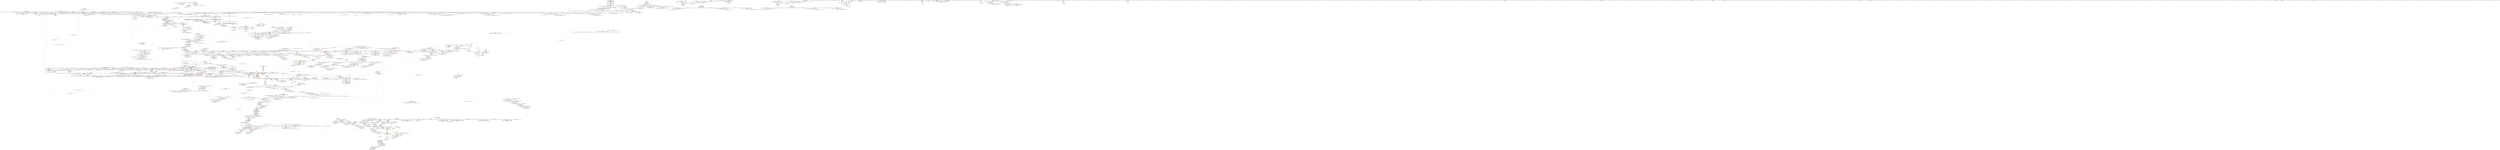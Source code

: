 digraph "SVFG" {
	label="SVFG";

	Node0x5602ee954de0 [shape=record,color=grey,label="{NodeID: 0\nNullPtr}"];
	Node0x5602ee954de0 -> Node0x5602eefd46e0[style=solid];
	Node0x5602ee954de0 -> Node0x5602eefd47e0[style=solid];
	Node0x5602ee954de0 -> Node0x5602eefd48b0[style=solid];
	Node0x5602ee954de0 -> Node0x5602eefd4980[style=solid];
	Node0x5602ee954de0 -> Node0x5602eefd4a50[style=solid];
	Node0x5602ee954de0 -> Node0x5602eefd4b20[style=solid];
	Node0x5602ee954de0 -> Node0x5602eefd4bf0[style=solid];
	Node0x5602ee954de0 -> Node0x5602eefd4cc0[style=solid];
	Node0x5602ee954de0 -> Node0x5602eefd4d90[style=solid];
	Node0x5602ee954de0 -> Node0x5602eefd4e60[style=solid];
	Node0x5602ee954de0 -> Node0x5602eefd4f30[style=solid];
	Node0x5602ee954de0 -> Node0x5602eefd5000[style=solid];
	Node0x5602ee954de0 -> Node0x5602eefd50d0[style=solid];
	Node0x5602ee954de0 -> Node0x5602eefd51a0[style=solid];
	Node0x5602ee954de0 -> Node0x5602eefd5270[style=solid];
	Node0x5602ee954de0 -> Node0x5602eefd5340[style=solid];
	Node0x5602ee954de0 -> Node0x5602eefd5410[style=solid];
	Node0x5602ee954de0 -> Node0x5602eefd54e0[style=solid];
	Node0x5602ee954de0 -> Node0x5602eefd55b0[style=solid];
	Node0x5602ee954de0 -> Node0x5602eefd5680[style=solid];
	Node0x5602ee954de0 -> Node0x5602eefd5750[style=solid];
	Node0x5602ee954de0 -> Node0x5602eefd5820[style=solid];
	Node0x5602ee954de0 -> Node0x5602eefd58f0[style=solid];
	Node0x5602ee954de0 -> Node0x5602eefd59c0[style=solid];
	Node0x5602ee954de0 -> Node0x5602eefd5a90[style=solid];
	Node0x5602ee954de0 -> Node0x5602eefd5b60[style=solid];
	Node0x5602ee954de0 -> Node0x5602eefd5c30[style=solid];
	Node0x5602ee954de0 -> Node0x5602eefd5d00[style=solid];
	Node0x5602ee954de0 -> Node0x5602eefd5dd0[style=solid];
	Node0x5602ee954de0 -> Node0x5602eefd5ea0[style=solid];
	Node0x5602ee954de0 -> Node0x5602eefd5f70[style=solid];
	Node0x5602ee954de0 -> Node0x5602eefd6040[style=solid];
	Node0x5602ee954de0 -> Node0x5602eefd6110[style=solid];
	Node0x5602ee954de0 -> Node0x5602eefd61e0[style=solid];
	Node0x5602ee954de0 -> Node0x5602eefd62b0[style=solid];
	Node0x5602ee954de0 -> Node0x5602eefd6380[style=solid];
	Node0x5602ee954de0 -> Node0x5602eefd6450[style=solid];
	Node0x5602ee954de0 -> Node0x5602eefd6520[style=solid];
	Node0x5602ee954de0 -> Node0x5602eefd65f0[style=solid];
	Node0x5602ee954de0 -> Node0x5602eefd66c0[style=solid];
	Node0x5602ee954de0 -> Node0x5602eefd6790[style=solid];
	Node0x5602ee954de0 -> Node0x5602eefd6860[style=solid];
	Node0x5602ee954de0 -> Node0x5602eefd6930[style=solid];
	Node0x5602ee954de0 -> Node0x5602eefd6a00[style=solid];
	Node0x5602ee954de0 -> Node0x5602eefd6ad0[style=solid];
	Node0x5602ee954de0 -> Node0x5602eefd6ba0[style=solid];
	Node0x5602ee954de0 -> Node0x5602eefd6c70[style=solid];
	Node0x5602ee954de0 -> Node0x5602eefd6d40[style=solid];
	Node0x5602ee954de0 -> Node0x5602eefd6e10[style=solid];
	Node0x5602ee954de0 -> Node0x5602eefd6ee0[style=solid];
	Node0x5602ee954de0 -> Node0x5602eefd6fb0[style=solid];
	Node0x5602ee954de0 -> Node0x5602ef012180[style=solid];
	Node0x5602ee954de0 -> Node0x5602ef014a50[style=solid];
	Node0x5602ee954de0 -> Node0x5602ef01a140[style=solid];
	Node0x5602ee954de0 -> Node0x5602ef01a480[style=solid];
	Node0x5602ee954de0 -> Node0x5602ef01a7c0[style=solid];
	Node0x5602ee954de0 -> Node0x5602ef01a890[style=solid];
	Node0x5602ee954de0 -> Node0x5602ef01ab00[style=solid];
	Node0x5602ee954de0 -> Node0x5602ef01e4b0[style=solid];
	Node0x5602ee954de0 -> Node0x5602ef0545b0[style=solid];
	Node0x5602ee954de0 -> Node0x5602ef054730[style=solid];
	Node0x5602ee954de0 -> Node0x5602ef054a30[style=solid];
	Node0x5602ee954de0 -> Node0x5602ef054d30[style=solid];
	Node0x5602ee954de0 -> Node0x5602ef0551b0[style=solid];
	Node0x5602ee954de0 -> Node0x5602ef055330[style=solid];
	Node0x5602ee954de0 -> Node0x5602ef055f30[style=solid];
	Node0x5602ee954de0:s64 -> Node0x5602ef18fcc0[style=solid,color=red];
	Node0x5602eefd6c70 [shape=record,color=black,label="{NodeID: 443\n1849\<--3\nlpad.val14\<--dummyVal\n_ZNSt8_Rb_treeINSt7__cxx1112basic_stringIcSt11char_traitsIcESaIcEEESt4pairIKS5_iESt10_Select1stIS8_ESt4lessIS5_ESaIS8_EE17_M_construct_nodeIJRKSt21piecewise_construct_tSt5tupleIJRS7_EESJ_IJEEEEEvPSt13_Rb_tree_nodeIS8_EDpOT_\n}"];
	Node0x5602eefe62d0 [shape=record,color=red,label="{NodeID: 886\n661\<--638\n\<--__x.addr\n_ZNSt8_Rb_treeINSt7__cxx1112basic_stringIcSt11char_traitsIcESaIcEEESt4pairIKS5_iESt10_Select1stIS8_ESt4lessIS5_ESaIS8_EE8_M_eraseEPSt13_Rb_tree_nodeIS8_E\n|{<s0>61}}"];
	Node0x5602eefe62d0:s0 -> Node0x5602ef197940[style=solid,color=red];
	Node0x5602ef0c0e80 [shape=record,color=yellow,style=double,label="{NodeID: 2436\n246V_1 = ENCHI(MR_246V_0)\npts\{1801 \}\nFun[_ZNSt8_Rb_treeINSt7__cxx1112basic_stringIcSt11char_traitsIcESaIcEEESt4pairIKS5_iESt10_Select1stIS8_ESt4lessIS5_ESaIS8_EE17_M_construct_nodeIJRKSt21piecewise_construct_tSt5tupleIJRS7_EESJ_IJEEEEEvPSt13_Rb_tree_nodeIS8_EDpOT_]}"];
	Node0x5602ef0c0e80 -> Node0x5602ef01b800[style=dashed];
	Node0x5602ef01c500 [shape=record,color=blue,label="{NodeID: 1329\n1959\<--1953\n__p.addr\<--__p\n_ZN9__gnu_cxx13new_allocatorISt13_Rb_tree_nodeISt4pairIKNSt7__cxx1112basic_stringIcSt11char_traitsIcESaIcEEEiEEE9constructISA_JRKSt21piecewise_construct_tSt5tupleIJRS9_EESH_IJEEEEEvPT_DpOT0_\n}"];
	Node0x5602ef01c500 -> Node0x5602ef00e1c0[style=dashed];
	Node0x5602eefcf260 [shape=record,color=green,label="{NodeID: 222\n1294\<--1295\nthis.addr\<--this.addr_field_insensitive\n_ZNSt8_Rb_treeINSt7__cxx1112basic_stringIcSt11char_traitsIcESaIcEEESt4pairIKS5_iESt10_Select1stIS8_ESt4lessIS5_ESaIS8_EE6_M_endEv\n}"];
	Node0x5602eefcf260 -> Node0x5602ef009ff0[style=solid];
	Node0x5602eefcf260 -> Node0x5602ef018b50[style=solid];
	Node0x5602eeff28f0 [shape=record,color=purple,label="{NodeID: 665\n583\<--573\n_M_right\<--this1\n_ZNSt15_Rb_tree_header8_M_resetEv\n}"];
	Node0x5602eeff28f0 -> Node0x5602ef014bf0[style=solid];
	Node0x5602ef188260 [shape=record,color=black,label="{NodeID: 3322\n1668 = PHI(1011, )\n}"];
	Node0x5602ef0110e0 [shape=record,color=red,label="{NodeID: 1108\n2416\<--2415\n\<--\n_ZNSt4pairIPSt18_Rb_tree_node_baseS1_EC2IRS1_Lb1EEEOT_RKS1_\n}"];
	Node0x5602ef0110e0 -> Node0x5602ef01f0e0[style=solid];
	Node0x5602ee954e70 [shape=record,color=green,label="{NodeID: 1\n7\<--1\n__dso_handle\<--dummyObj\nGlob }"];
	Node0x5602eefd6d40 [shape=record,color=black,label="{NodeID: 444\n1851\<--3\n\<--dummyVal\n_ZNSt8_Rb_treeINSt7__cxx1112basic_stringIcSt11char_traitsIcESaIcEEESt4pairIKS5_iESt10_Select1stIS8_ESt4lessIS5_ESaIS8_EE17_M_construct_nodeIJRKSt21piecewise_construct_tSt5tupleIJRS7_EESJ_IJEEEEEvPSt13_Rb_tree_nodeIS8_EDpOT_\n}"];
	Node0x5602eefe63a0 [shape=record,color=red,label="{NodeID: 887\n665\<--640\n\<--__y\n_ZNSt8_Rb_treeINSt7__cxx1112basic_stringIcSt11char_traitsIcESaIcEEESt4pairIKS5_iESt10_Select1stIS8_ESt4lessIS5_ESaIS8_EE8_M_eraseEPSt13_Rb_tree_nodeIS8_E\n}"];
	Node0x5602eefe63a0 -> Node0x5602ef015270[style=solid];
	Node0x5602ef0c0f60 [shape=record,color=yellow,style=double,label="{NodeID: 2437\n248V_1 = ENCHI(MR_248V_0)\npts\{1803 \}\nFun[_ZNSt8_Rb_treeINSt7__cxx1112basic_stringIcSt11char_traitsIcESaIcEEESt4pairIKS5_iESt10_Select1stIS8_ESt4lessIS5_ESaIS8_EE17_M_construct_nodeIJRKSt21piecewise_construct_tSt5tupleIJRS7_EESJ_IJEEEEEvPSt13_Rb_tree_nodeIS8_EDpOT_]}"];
	Node0x5602ef0c0f60 -> Node0x5602ef01b8d0[style=dashed];
	Node0x5602ef01c5d0 [shape=record,color=blue,label="{NodeID: 1330\n1961\<--1954\n__args.addr\<--__args\n_ZN9__gnu_cxx13new_allocatorISt13_Rb_tree_nodeISt4pairIKNSt7__cxx1112basic_stringIcSt11char_traitsIcESaIcEEEiEEE9constructISA_JRKSt21piecewise_construct_tSt5tupleIJRS9_EESH_IJEEEEEvPT_DpOT0_\n}"];
	Node0x5602ef01c5d0 -> Node0x5602ef00e290[style=dashed];
	Node0x5602eefcf330 [shape=record,color=green,label="{NodeID: 223\n1306\<--1307\n__x.addr\<--__x.addr_field_insensitive\n_ZNSt8_Rb_treeINSt7__cxx1112basic_stringIcSt11char_traitsIcESaIcEEESt4pairIKS5_iESt10_Select1stIS8_ESt4lessIS5_ESaIS8_EE6_S_keyEPKSt13_Rb_tree_nodeIS8_E\n}"];
	Node0x5602eefcf330 -> Node0x5602ef00a0c0[style=solid];
	Node0x5602eefcf330 -> Node0x5602ef018c20[style=solid];
	Node0x5602eeff29c0 [shape=record,color=purple,label="{NodeID: 666\n585\<--573\n_M_node_count\<--this1\n_ZNSt15_Rb_tree_header8_M_resetEv\n}"];
	Node0x5602eeff29c0 -> Node0x5602ef014cc0[style=solid];
	Node0x5602ef188370 [shape=record,color=black,label="{NodeID: 3323\n1672 = PHI(695, )\n}"];
	Node0x5602ef188370 -> Node0x5602ef054730[style=solid];
	Node0x5602ef0111b0 [shape=record,color=red,label="{NodeID: 1109\n2424\<--2421\n\<--__x.addr\n_ZNSt8_Rb_treeINSt7__cxx1112basic_stringIcSt11char_traitsIcESaIcEEESt4pairIKS5_iESt10_Select1stIS8_ESt4lessIS5_ESaIS8_EE8_S_valueEPKSt18_Rb_tree_node_base\n}"];
	Node0x5602ef0111b0 -> Node0x5602eefefa40[style=solid];
	Node0x5602eefa62d0 [shape=record,color=green,label="{NodeID: 2\n17\<--1\n.str\<--dummyObj\nGlob }"];
	Node0x5602eefd6e10 [shape=record,color=black,label="{NodeID: 445\n1852\<--3\n\<--dummyVal\n_ZNSt8_Rb_treeINSt7__cxx1112basic_stringIcSt11char_traitsIcESaIcEEESt4pairIKS5_iESt10_Select1stIS8_ESt4lessIS5_ESaIS8_EE17_M_construct_nodeIJRKSt21piecewise_construct_tSt5tupleIJRS7_EESJ_IJEEEEEvPSt13_Rb_tree_nodeIS8_EDpOT_\n|{<s0>183}}"];
	Node0x5602eefd6e10:s0 -> Node0x5602ef195510[style=solid,color=red];
	Node0x5602eefe6470 [shape=record,color=red,label="{NodeID: 888\n674\<--671\nthis1\<--this.addr\n_ZNSt8_Rb_treeINSt7__cxx1112basic_stringIcSt11char_traitsIcESaIcEEESt4pairIKS5_iESt10_Select1stIS8_ESt4lessIS5_ESaIS8_EE8_M_beginEv\n}"];
	Node0x5602eefe6470 -> Node0x5602eeff2c30[style=solid];
	Node0x5602ef0c1040 [shape=record,color=yellow,style=double,label="{NodeID: 2438\n76V_1 = ENCHI(MR_76V_0)\npts\{4250000 \}\nFun[_ZNSt8_Rb_treeINSt7__cxx1112basic_stringIcSt11char_traitsIcESaIcEEESt4pairIKS5_iESt10_Select1stIS8_ESt4lessIS5_ESaIS8_EE17_M_construct_nodeIJRKSt21piecewise_construct_tSt5tupleIJRS7_EESJ_IJEEEEEvPSt13_Rb_tree_nodeIS8_EDpOT_]|{<s0>178}}"];
	Node0x5602ef0c1040:s0 -> Node0x5602ef0d0ed0[style=dashed,color=red];
	Node0x5602ef01c6a0 [shape=record,color=blue,label="{NodeID: 1331\n1963\<--1955\n__args.addr2\<--__args1\n_ZN9__gnu_cxx13new_allocatorISt13_Rb_tree_nodeISt4pairIKNSt7__cxx1112basic_stringIcSt11char_traitsIcESaIcEEEiEEE9constructISA_JRKSt21piecewise_construct_tSt5tupleIJRS9_EESH_IJEEEEEvPT_DpOT0_\n}"];
	Node0x5602ef01c6a0 -> Node0x5602ef00e360[style=dashed];
	Node0x5602eefcf400 [shape=record,color=green,label="{NodeID: 224\n1308\<--1309\nref.tmp\<--ref.tmp_field_insensitive\n_ZNSt8_Rb_treeINSt7__cxx1112basic_stringIcSt11char_traitsIcESaIcEEESt4pairIKS5_iESt10_Select1stIS8_ESt4lessIS5_ESaIS8_EE6_S_keyEPKSt13_Rb_tree_nodeIS8_E\n|{<s0>116}}"];
	Node0x5602eefcf400:s0 -> Node0x5602ef18ada0[style=solid,color=red];
	Node0x5602eeff2a90 [shape=record,color=purple,label="{NodeID: 667\n617\<--610\n_M_impl\<--this1\n_ZNSt8_Rb_treeINSt7__cxx1112basic_stringIcSt11char_traitsIcESaIcEEESt4pairIKS5_iESt10_Select1stIS8_ESt4lessIS5_ESaIS8_EED2Ev\n|{<s0>55}}"];
	Node0x5602eeff2a90:s0 -> Node0x5602ef18d570[style=solid,color=red];
	Node0x5602ef1884e0 [shape=record,color=black,label="{NodeID: 3324\n1684 = PHI(2231, )\n}"];
	Node0x5602ef0aefa0 [shape=record,color=black,label="{NodeID: 2217\nMR_503V_5 = PHI(MR_503V_3, MR_503V_2, )\npts\{22470000 \}\n|{|<s2>227}}"];
	Node0x5602ef0aefa0 -> Node0x5602ef0103e0[style=dashed];
	Node0x5602ef0aefa0 -> Node0x5602ef0afea0[style=dashed];
	Node0x5602ef0aefa0:s2 -> Node0x5602ef0c85b0[style=dashed,color=red];
	Node0x5602ef011280 [shape=record,color=red,label="{NodeID: 1110\n2433\<--2430\n\<--__t.addr\n_ZSt7forwardIRPSt18_Rb_tree_node_baseEOT_RNSt16remove_referenceIS3_E4typeE\n}"];
	Node0x5602ef011280 -> Node0x5602eefefbe0[style=solid];
	Node0x5602eef94a60 [shape=record,color=green,label="{NodeID: 3\n19\<--1\n.str.2\<--dummyObj\nGlob }"];
	Node0x5602eefd6ee0 [shape=record,color=black,label="{NodeID: 446\n2053\<--3\n\<--dummyVal\n_ZNSt11_Tuple_implILm0EJRKNSt7__cxx1112basic_stringIcSt11char_traitsIcESaIcEEEEEC2EOS8_\n}"];
	Node0x5602eefe6540 [shape=record,color=red,label="{NodeID: 889\n681\<--680\n\<--_M_parent\n_ZNSt8_Rb_treeINSt7__cxx1112basic_stringIcSt11char_traitsIcESaIcEEESt4pairIKS5_iESt10_Select1stIS8_ESt4lessIS5_ESaIS8_EE8_M_beginEv\n}"];
	Node0x5602eefe6540 -> Node0x5602eefe9170[style=solid];
	Node0x5602ef0c1120 [shape=record,color=yellow,style=double,label="{NodeID: 2439\n198V_1 = ENCHI(MR_198V_0)\npts\{160002 19010008 \}\nFun[_ZNSt8_Rb_treeINSt7__cxx1112basic_stringIcSt11char_traitsIcESaIcEEESt4pairIKS5_iESt10_Select1stIS8_ESt4lessIS5_ESaIS8_EE17_M_construct_nodeIJRKSt21piecewise_construct_tSt5tupleIJRS7_EESJ_IJEEEEEvPSt13_Rb_tree_nodeIS8_EDpOT_]|{<s0>178}}"];
	Node0x5602ef0c1120:s0 -> Node0x5602ef0d0fb0[style=dashed,color=red];
	Node0x5602ef01c770 [shape=record,color=blue,label="{NodeID: 1332\n1965\<--1956\n__args.addr4\<--__args3\n_ZN9__gnu_cxx13new_allocatorISt13_Rb_tree_nodeISt4pairIKNSt7__cxx1112basic_stringIcSt11char_traitsIcESaIcEEEiEEE9constructISA_JRKSt21piecewise_construct_tSt5tupleIJRS9_EESH_IJEEEEEvPT_DpOT0_\n}"];
	Node0x5602ef01c770 -> Node0x5602ef00e430[style=dashed];
	Node0x5602eefcf4d0 [shape=record,color=green,label="{NodeID: 225\n1313\<--1314\n_ZNSt8_Rb_treeINSt7__cxx1112basic_stringIcSt11char_traitsIcESaIcEEESt4pairIKS5_iESt10_Select1stIS8_ESt4lessIS5_ESaIS8_EE8_S_valueEPKSt13_Rb_tree_nodeIS8_E\<--_ZNSt8_Rb_treeINSt7__cxx1112basic_stringIcSt11char_traitsIcESaIcEEESt4pairIKS5_iESt10_Select1stIS8_ESt4lessIS5_ESaIS8_EE8_S_valueEPKSt13_Rb_tree_nodeIS8_E_field_insensitive\n}"];
	Node0x5602eeff2b60 [shape=record,color=purple,label="{NodeID: 668\n627\<--610\n_M_impl2\<--this1\n_ZNSt8_Rb_treeINSt7__cxx1112basic_stringIcSt11char_traitsIcESaIcEEESt4pairIKS5_iESt10_Select1stIS8_ESt4lessIS5_ESaIS8_EED2Ev\n|{<s0>56}}"];
	Node0x5602eeff2b60:s0 -> Node0x5602ef18d570[style=solid,color=red];
	Node0x5602ef1885f0 [shape=record,color=black,label="{NodeID: 3325\n1779 = PHI(797, )\n|{<s0>172}}"];
	Node0x5602ef1885f0:s0 -> Node0x5602ef18db60[style=solid,color=red];
	Node0x5602ef011350 [shape=record,color=red,label="{NodeID: 1111\n2442\<--2439\nthis1\<--this.addr\n_ZNSt8_Rb_treeINSt7__cxx1112basic_stringIcSt11char_traitsIcESaIcEEESt4pairIKS5_iESt10_Select1stIS8_ESt4lessIS5_ESaIS8_EE5beginEv\n}"];
	Node0x5602ef011350 -> Node0x5602eefe2370[style=solid];
	Node0x5602eef94da0 [shape=record,color=green,label="{NodeID: 4\n21\<--1\nstdin\<--dummyObj\nGlob }"];
	Node0x5602eefd6fb0 [shape=record,color=black,label="{NodeID: 447\n2054\<--3\n\<--dummyVal\n_ZNSt11_Tuple_implILm0EJRKNSt7__cxx1112basic_stringIcSt11char_traitsIcESaIcEEEEEC2EOS8_\n|{<s0>202}}"];
	Node0x5602eefd6fb0:s0 -> Node0x5602ef195510[style=solid,color=red];
	Node0x5602eefe6610 [shape=record,color=red,label="{NodeID: 890\n689\<--686\nthis1\<--this.addr\n_ZNSt8_Rb_treeINSt7__cxx1112basic_stringIcSt11char_traitsIcESaIcEEESt4pairIKS5_iESt10_Select1stIS8_ESt4lessIS5_ESaIS8_EE13_Rb_tree_implISC_Lb1EED2Ev\n}"];
	Node0x5602eefe6610 -> Node0x5602eefe9310[style=solid];
	Node0x5602ef01c840 [shape=record,color=blue,label="{NodeID: 1333\n1998\<--1996\nthis.addr\<--this\n_ZNSt5tupleIJRKNSt7__cxx1112basic_stringIcSt11char_traitsIcESaIcEEEEEC2EOS8_\n}"];
	Node0x5602ef01c840 -> Node0x5602ef00e500[style=dashed];
	Node0x5602eefcf5d0 [shape=record,color=green,label="{NodeID: 226\n1316\<--1317\n_ZNKSt10_Select1stISt4pairIKNSt7__cxx1112basic_stringIcSt11char_traitsIcESaIcEEEiEEclERKS8_\<--_ZNKSt10_Select1stISt4pairIKNSt7__cxx1112basic_stringIcSt11char_traitsIcESaIcEEEiEEclERKS8__field_insensitive\n}"];
	Node0x5602eeff2c30 [shape=record,color=purple,label="{NodeID: 669\n675\<--674\n_M_impl\<--this1\n_ZNSt8_Rb_treeINSt7__cxx1112basic_stringIcSt11char_traitsIcESaIcEEESt4pairIKS5_iESt10_Select1stIS8_ESt4lessIS5_ESaIS8_EE8_M_beginEv\n}"];
	Node0x5602eeff2c30 -> Node0x5602eefe8fd0[style=solid];
	Node0x5602ef188760 [shape=record,color=black,label="{NodeID: 3326\n1990 = PHI(1489, )\n}"];
	Node0x5602ef0af9a0 [shape=record,color=black,label="{NodeID: 2219\nMR_567V_2 = PHI(MR_567V_3, MR_567V_1, MR_567V_1, )\npts\{2251 \}\n}"];
	Node0x5602ef011420 [shape=record,color=red,label="{NodeID: 1112\n2449\<--2448\n\<--_M_left\n_ZNSt8_Rb_treeINSt7__cxx1112basic_stringIcSt11char_traitsIcESaIcEEESt4pairIKS5_iESt10_Select1stIS8_ESt4lessIS5_ESaIS8_EE5beginEv\n|{<s0>234}}"];
	Node0x5602ef011420:s0 -> Node0x5602ef18e9c0[style=solid,color=red];
	Node0x5602eef94e60 [shape=record,color=green,label="{NodeID: 5\n22\<--1\n.str.3\<--dummyObj\nGlob }"];
	Node0x5602eefd7080 [shape=record,color=black,label="{NodeID: 448\n12\<--11\n\<--flag\nCan only get source location for instruction, argument, global var or function.}"];
	Node0x5602eefe66e0 [shape=record,color=red,label="{NodeID: 891\n700\<--697\n\<--__x.addr\n_ZNSt8_Rb_treeINSt7__cxx1112basic_stringIcSt11char_traitsIcESaIcEEESt4pairIKS5_iESt10_Select1stIS8_ESt4lessIS5_ESaIS8_EE8_S_rightEPSt18_Rb_tree_node_base\n}"];
	Node0x5602eefe66e0 -> Node0x5602eeff2f70[style=solid];
	Node0x5602ef01c910 [shape=record,color=blue,label="{NodeID: 1334\n2000\<--1997\n.addr\<--\n_ZNSt5tupleIJRKNSt7__cxx1112basic_stringIcSt11char_traitsIcESaIcEEEEEC2EOS8_\n}"];
	Node0x5602ef01c910 -> Node0x5602ef00e5d0[style=dashed];
	Node0x5602eefcf6d0 [shape=record,color=green,label="{NodeID: 227\n1322\<--1323\nthis.addr\<--this.addr_field_insensitive\n_ZNSt17_Rb_tree_iteratorISt4pairIKNSt7__cxx1112basic_stringIcSt11char_traitsIcESaIcEEEiEEC2EPSt18_Rb_tree_node_base\n}"];
	Node0x5602eefcf6d0 -> Node0x5602ef00a190[style=solid];
	Node0x5602eefcf6d0 -> Node0x5602ef018cf0[style=solid];
	Node0x5602eeff2d00 [shape=record,color=purple,label="{NodeID: 670\n677\<--676\nadd.ptr\<--\n_ZNSt8_Rb_treeINSt7__cxx1112basic_stringIcSt11char_traitsIcESaIcEEESt4pairIKS5_iESt10_Select1stIS8_ESt4lessIS5_ESaIS8_EE8_M_beginEv\n}"];
	Node0x5602eeff2d00 -> Node0x5602eefe90a0[style=solid];
	Node0x5602ef188870 [shape=record,color=black,label="{NodeID: 3327\n2043 = PHI(2064, )\n|{<s0>200}}"];
	Node0x5602ef188870:s0 -> Node0x5602ef18bbe0[style=solid,color=red];
	Node0x5602ef0afea0 [shape=record,color=black,label="{NodeID: 2220\nMR_503V_4 = PHI(MR_503V_5, MR_503V_2, MR_503V_5, )\npts\{22470000 \}\n}"];
	Node0x5602ef0114f0 [shape=record,color=red,label="{NodeID: 1113\n2452\<--2451\n\<--coerce.dive\n_ZNSt8_Rb_treeINSt7__cxx1112basic_stringIcSt11char_traitsIcESaIcEEESt4pairIKS5_iESt10_Select1stIS8_ESt4lessIS5_ESaIS8_EE5beginEv\n}"];
	Node0x5602ef0114f0 -> Node0x5602eefefe50[style=solid];
	Node0x5602eef94f20 [shape=record,color=green,label="{NodeID: 6\n24\<--1\n.str.4\<--dummyObj\nGlob }"];
	Node0x5602eefd7180 [shape=record,color=black,label="{NodeID: 449\n46\<--47\n\<--_ZNSt8ios_base4InitD1Ev\nCan only get source location for instruction, argument, global var or function.}"];
	Node0x5602eefe67b0 [shape=record,color=red,label="{NodeID: 892\n702\<--701\n\<--_M_right\n_ZNSt8_Rb_treeINSt7__cxx1112basic_stringIcSt11char_traitsIcESaIcEEESt4pairIKS5_iESt10_Select1stIS8_ESt4lessIS5_ESaIS8_EE8_S_rightEPSt18_Rb_tree_node_base\n}"];
	Node0x5602eefe67b0 -> Node0x5602eefe93e0[style=solid];
	Node0x5602ef01c9e0 [shape=record,color=blue,label="{NodeID: 1335\n2019\<--2013\nthis.addr\<--this\n_ZNSt4pairIKNSt7__cxx1112basic_stringIcSt11char_traitsIcESaIcEEEiEC2IJRS6_EJEEESt21piecewise_construct_tSt5tupleIJDpT_EESB_IJDpT0_EE\n}"];
	Node0x5602ef01c9e0 -> Node0x5602ef00e6a0[style=dashed];
	Node0x5602eefd7c50 [shape=record,color=green,label="{NodeID: 228\n1324\<--1325\n__x.addr\<--__x.addr_field_insensitive\n_ZNSt17_Rb_tree_iteratorISt4pairIKNSt7__cxx1112basic_stringIcSt11char_traitsIcESaIcEEEiEEC2EPSt18_Rb_tree_node_base\n}"];
	Node0x5602eefd7c50 -> Node0x5602ef00a260[style=solid];
	Node0x5602eefd7c50 -> Node0x5602ef018dc0[style=solid];
	Node0x5602eeff2dd0 [shape=record,color=purple,label="{NodeID: 671\n679\<--678\n_M_header\<--\n_ZNSt8_Rb_treeINSt7__cxx1112basic_stringIcSt11char_traitsIcESaIcEEESt4pairIKS5_iESt10_Select1stIS8_ESt4lessIS5_ESaIS8_EE8_M_beginEv\n}"];
	Node0x5602ef1889e0 [shape=record,color=black,label="{NodeID: 3328\n2046 = PHI(2057, )\n|{<s0>201}}"];
	Node0x5602ef1889e0:s0 -> Node0x5602ef1904b0[style=solid,color=red];
	Node0x5602ef0b03a0 [shape=record,color=black,label="{NodeID: 2221\nMR_576V_3 = PHI(MR_576V_4, MR_576V_2, MR_576V_4, )\npts\{22490000 \}\n}"];
	Node0x5602ef0115c0 [shape=record,color=red,label="{NodeID: 1114\n2467\<--2458\nthis1\<--this.addr\n_ZNSt4pairIPSt18_Rb_tree_node_baseS1_EC2IRPSt13_Rb_tree_nodeIS_IKNSt7__cxx1112basic_stringIcSt11char_traitsIcESaIcEEEiEERS1_Lb1EEEOT_OT0_\n}"];
	Node0x5602ef0115c0 -> Node0x5602eefeff20[style=solid];
	Node0x5602ef0115c0 -> Node0x5602eefe26b0[style=solid];
	Node0x5602ef0115c0 -> Node0x5602eefe2780[style=solid];
	Node0x5602eef95790 [shape=record,color=green,label="{NodeID: 7\n26\<--1\nstdout\<--dummyObj\nGlob }"];
	Node0x5602eefd7280 [shape=record,color=black,label="{NodeID: 450\n68\<--69\n\<--_ZNSt3mapINSt7__cxx1112basic_stringIcSt11char_traitsIcESaIcEEEiSt4lessIS5_ESaISt4pairIKS5_iEEED2Ev\nCan only get source location for instruction, argument, global var or function.}"];
	Node0x5602eefe6880 [shape=record,color=red,label="{NodeID: 893\n710\<--707\n\<--__x.addr\n_ZNSt8_Rb_treeINSt7__cxx1112basic_stringIcSt11char_traitsIcESaIcEEESt4pairIKS5_iESt10_Select1stIS8_ESt4lessIS5_ESaIS8_EE7_S_leftEPSt18_Rb_tree_node_base\n}"];
	Node0x5602eefe6880 -> Node0x5602eeff3040[style=solid];
	Node0x5602ef01cab0 [shape=record,color=blue,label="{NodeID: 1336\n2034\<--2032\nthis.addr\<--this\n_ZNSt11_Tuple_implILm0EJRKNSt7__cxx1112basic_stringIcSt11char_traitsIcESaIcEEEEEC2EOS8_\n}"];
	Node0x5602ef01cab0 -> Node0x5602ef00e770[style=dashed];
	Node0x5602eefd7d20 [shape=record,color=green,label="{NodeID: 229\n1336\<--1337\nthis.addr\<--this.addr_field_insensitive\n_ZNKSt10_Select1stISt4pairIKNSt7__cxx1112basic_stringIcSt11char_traitsIcESaIcEEEiEEclERKS8_\n}"];
	Node0x5602eefd7d20 -> Node0x5602ef00a330[style=solid];
	Node0x5602eefd7d20 -> Node0x5602ef018f60[style=solid];
	Node0x5602eeff2ea0 [shape=record,color=purple,label="{NodeID: 672\n680\<--678\n_M_parent\<--\n_ZNSt8_Rb_treeINSt7__cxx1112basic_stringIcSt11char_traitsIcESaIcEEESt4pairIKS5_iESt10_Select1stIS8_ESt4lessIS5_ESaIS8_EE8_M_beginEv\n}"];
	Node0x5602eeff2ea0 -> Node0x5602eefe6540[style=solid];
	Node0x5602ef188b20 [shape=record,color=black,label="{NodeID: 3329\n2071 = PHI(2089, )\n}"];
	Node0x5602ef188b20 -> Node0x5602eefee040[style=solid];
	Node0x5602ef0b08a0 [shape=record,color=black,label="{NodeID: 2222\nMR_578V_3 = PHI(MR_578V_5, MR_578V_2, MR_578V_4, )\npts\{22350000 22350001 \}\n}"];
	Node0x5602ef011690 [shape=record,color=red,label="{NodeID: 1115\n2470\<--2460\n\<--__x.addr\n_ZNSt4pairIPSt18_Rb_tree_node_baseS1_EC2IRPSt13_Rb_tree_nodeIS_IKNSt7__cxx1112basic_stringIcSt11char_traitsIcESaIcEEEiEERS1_Lb1EEEOT_OT0_\n|{<s0>235}}"];
	Node0x5602ef011690:s0 -> Node0x5602ef190e50[style=solid,color=red];
	Node0x5602eef95850 [shape=record,color=green,label="{NodeID: 8\n27\<--1\n_ZSt3cin\<--dummyObj\nGlob }"];
	Node0x5602eefd7380 [shape=record,color=black,label="{NodeID: 451\n115\<--114\nidxprom\<--\n_Z3dfsiii\n}"];
	Node0x5602eefe6950 [shape=record,color=red,label="{NodeID: 894\n712\<--711\n\<--_M_left\n_ZNSt8_Rb_treeINSt7__cxx1112basic_stringIcSt11char_traitsIcESaIcEEESt4pairIKS5_iESt10_Select1stIS8_ESt4lessIS5_ESaIS8_EE7_S_leftEPSt18_Rb_tree_node_base\n}"];
	Node0x5602eefe6950 -> Node0x5602eefe9580[style=solid];
	Node0x5602ef01cb80 [shape=record,color=blue,label="{NodeID: 1337\n2036\<--2033\n__in.addr\<--__in\n_ZNSt11_Tuple_implILm0EJRKNSt7__cxx1112basic_stringIcSt11char_traitsIcESaIcEEEEEC2EOS8_\n}"];
	Node0x5602ef01cb80 -> Node0x5602ef00e840[style=dashed];
	Node0x5602eefd7df0 [shape=record,color=green,label="{NodeID: 230\n1338\<--1339\n__x.addr\<--__x.addr_field_insensitive\n_ZNKSt10_Select1stISt4pairIKNSt7__cxx1112basic_stringIcSt11char_traitsIcESaIcEEEiEEclERKS8_\n}"];
	Node0x5602eefd7df0 -> Node0x5602ef00a400[style=solid];
	Node0x5602eefd7df0 -> Node0x5602ef019030[style=solid];
	Node0x5602eeff2f70 [shape=record,color=purple,label="{NodeID: 673\n701\<--700\n_M_right\<--\n_ZNSt8_Rb_treeINSt7__cxx1112basic_stringIcSt11char_traitsIcESaIcEEESt4pairIKS5_iESt10_Select1stIS8_ESt4lessIS5_ESaIS8_EE8_S_rightEPSt18_Rb_tree_node_base\n}"];
	Node0x5602eeff2f70 -> Node0x5602eefe67b0[style=solid];
	Node0x5602ef188c60 [shape=record,color=black,label="{NodeID: 3330\n2119 = PHI(2129, )\n|{<s0>205}}"];
	Node0x5602ef188c60:s0 -> Node0x5602ef18bbe0[style=solid,color=red];
	Node0x5602ef011760 [shape=record,color=red,label="{NodeID: 1116\n2478\<--2462\n\<--__y.addr\n_ZNSt4pairIPSt18_Rb_tree_node_baseS1_EC2IRPSt13_Rb_tree_nodeIS_IKNSt7__cxx1112basic_stringIcSt11char_traitsIcESaIcEEEiEERS1_Lb1EEEOT_OT0_\n|{<s0>236}}"];
	Node0x5602ef011760:s0 -> Node0x5602ef18bdf0[style=solid,color=red];
	Node0x5602eef95910 [shape=record,color=green,label="{NodeID: 9\n28\<--1\n.str.5\<--dummyObj\nGlob }"];
	Node0x5602eefd7450 [shape=record,color=black,label="{NodeID: 452\n126\<--125\nidxprom1\<--\n_Z3dfsiii\n}"];
	Node0x5602eefe6a20 [shape=record,color=red,label="{NodeID: 895\n724\<--718\nthis1\<--this.addr\n_ZNSt8_Rb_treeINSt7__cxx1112basic_stringIcSt11char_traitsIcESaIcEEESt4pairIKS5_iESt10_Select1stIS8_ESt4lessIS5_ESaIS8_EE12_M_drop_nodeEPSt13_Rb_tree_nodeIS8_E\n|{<s0>63|<s1>64}}"];
	Node0x5602eefe6a20:s0 -> Node0x5602ef1997f0[style=solid,color=red];
	Node0x5602eefe6a20:s1 -> Node0x5602ef1988c0[style=solid,color=red];
	Node0x5602ef01cc50 [shape=record,color=blue,label="{NodeID: 1338\n2059\<--2058\n__t.addr\<--__t\n_ZSt7forwardIRKNSt7__cxx1112basic_stringIcSt11char_traitsIcESaIcEEEEOT_RNSt16remove_referenceIS8_E4typeE\n}"];
	Node0x5602ef01cc50 -> Node0x5602ef00e910[style=dashed];
	Node0x5602eefd7ec0 [shape=record,color=green,label="{NodeID: 231\n1348\<--1349\n__x.addr\<--__x.addr_field_insensitive\n_ZNSt8_Rb_treeINSt7__cxx1112basic_stringIcSt11char_traitsIcESaIcEEESt4pairIKS5_iESt10_Select1stIS8_ESt4lessIS5_ESaIS8_EE8_S_valueEPKSt13_Rb_tree_nodeIS8_E\n}"];
	Node0x5602eefd7ec0 -> Node0x5602ef00a4d0[style=solid];
	Node0x5602eefd7ec0 -> Node0x5602ef019100[style=solid];
	Node0x5602eeff3040 [shape=record,color=purple,label="{NodeID: 674\n711\<--710\n_M_left\<--\n_ZNSt8_Rb_treeINSt7__cxx1112basic_stringIcSt11char_traitsIcESaIcEEESt4pairIKS5_iESt10_Select1stIS8_ESt4lessIS5_ESaIS8_EE7_S_leftEPSt18_Rb_tree_node_base\n}"];
	Node0x5602eeff3040 -> Node0x5602eefe6950[style=solid];
	Node0x5602ef188da0 [shape=record,color=black,label="{NodeID: 3331\n2122 = PHI(2057, )\n}"];
	Node0x5602ef011830 [shape=record,color=red,label="{NodeID: 1117\n2474\<--2471\n\<--call\n_ZNSt4pairIPSt18_Rb_tree_node_baseS1_EC2IRPSt13_Rb_tree_nodeIS_IKNSt7__cxx1112basic_stringIcSt11char_traitsIcESaIcEEEiEERS1_Lb1EEEOT_OT0_\n}"];
	Node0x5602ef011830 -> Node0x5602eefefff0[style=solid];
	Node0x5602eef95a10 [shape=record,color=green,label="{NodeID: 10\n30\<--1\n.str.6\<--dummyObj\nGlob }"];
	Node0x5602eefd7520 [shape=record,color=black,label="{NodeID: 453\n129\<--128\nidxprom3\<--\n_Z3dfsiii\n}"];
	Node0x5602eefe6af0 [shape=record,color=red,label="{NodeID: 896\n725\<--720\n\<--__p.addr\n_ZNSt8_Rb_treeINSt7__cxx1112basic_stringIcSt11char_traitsIcESaIcEEESt4pairIKS5_iESt10_Select1stIS8_ESt4lessIS5_ESaIS8_EE12_M_drop_nodeEPSt13_Rb_tree_nodeIS8_E\n|{<s0>63}}"];
	Node0x5602eefe6af0:s0 -> Node0x5602ef199900[style=solid,color=red];
	Node0x5602ef01cd20 [shape=record,color=blue,label="{NodeID: 1339\n2066\<--2065\n__t.addr\<--__t\n_ZNSt11_Tuple_implILm0EJRKNSt7__cxx1112basic_stringIcSt11char_traitsIcESaIcEEEEE7_M_headERS8_\n}"];
	Node0x5602ef01cd20 -> Node0x5602ef00e9e0[style=dashed];
	Node0x5602eefd7f90 [shape=record,color=green,label="{NodeID: 232\n1353\<--1354\n_ZNKSt13_Rb_tree_nodeISt4pairIKNSt7__cxx1112basic_stringIcSt11char_traitsIcESaIcEEEiEE9_M_valptrEv\<--_ZNKSt13_Rb_tree_nodeISt4pairIKNSt7__cxx1112basic_stringIcSt11char_traitsIcESaIcEEEiEE9_M_valptrEv_field_insensitive\n}"];
	Node0x5602eeff3110 [shape=record,color=purple,label="{NodeID: 675\n803\<--802\n_M_impl\<--this1\n_ZNSt8_Rb_treeINSt7__cxx1112basic_stringIcSt11char_traitsIcESaIcEEESt4pairIKS5_iESt10_Select1stIS8_ESt4lessIS5_ESaIS8_EE21_M_get_Node_allocatorEv\n}"];
	Node0x5602eeff3110 -> Node0x5602eefe97f0[style=solid];
	Node0x5602ef188ee0 [shape=record,color=black,label="{NodeID: 3332\n2136 = PHI(2143, )\n}"];
	Node0x5602ef188ee0 -> Node0x5602eefee380[style=solid];
	Node0x5602ef011900 [shape=record,color=red,label="{NodeID: 1118\n2480\<--2479\n\<--call2\n_ZNSt4pairIPSt18_Rb_tree_node_baseS1_EC2IRPSt13_Rb_tree_nodeIS_IKNSt7__cxx1112basic_stringIcSt11char_traitsIcESaIcEEEiEERS1_Lb1EEEOT_OT0_\n}"];
	Node0x5602ef011900 -> Node0x5602ef01f760[style=solid];
	Node0x5602eef95b90 [shape=record,color=green,label="{NodeID: 11\n32\<--1\n_ZStL19piecewise_construct\<--dummyObj\nGlob |{<s0>41}}"];
	Node0x5602eef95b90:s0 -> Node0x5602ef196cd0[style=solid,color=red];
	Node0x5602eefd75f0 [shape=record,color=black,label="{NodeID: 454\n132\<--131\ntobool\<--\n_Z3dfsiii\n}"];
	Node0x5602eefe6bc0 [shape=record,color=red,label="{NodeID: 897\n729\<--720\n\<--__p.addr\n_ZNSt8_Rb_treeINSt7__cxx1112basic_stringIcSt11char_traitsIcESaIcEEESt4pairIKS5_iESt10_Select1stIS8_ESt4lessIS5_ESaIS8_EE12_M_drop_nodeEPSt13_Rb_tree_nodeIS8_E\n|{<s0>64}}"];
	Node0x5602eefe6bc0:s0 -> Node0x5602ef198a10[style=solid,color=red];
	Node0x5602ef0ce150 [shape=record,color=yellow,style=double,label="{NodeID: 2447\n74V_1 = ENCHI(MR_74V_0)\npts\{4230000 \}\nFun[_ZNSt3mapINSt7__cxx1112basic_stringIcSt11char_traitsIcESaIcEEEiSt4lessIS5_ESaISt4pairIKS5_iEEEixERS9_]|{|<s1>39}}"];
	Node0x5602ef0ce150 -> Node0x5602ef0aae70[style=dashed];
	Node0x5602ef0ce150:s1 -> Node0x5602ef0180c0[style=dashed,color=red];
	Node0x5602ef01cdf0 [shape=record,color=blue,label="{NodeID: 1340\n2078\<--2076\nthis.addr\<--this\n_ZNSt10_Head_baseILm0ERKNSt7__cxx1112basic_stringIcSt11char_traitsIcESaIcEEELb0EEC2ES7_\n}"];
	Node0x5602ef01cdf0 -> Node0x5602ef00eab0[style=dashed];
	Node0x5602eefd8090 [shape=record,color=green,label="{NodeID: 233\n1358\<--1359\nthis.addr\<--this.addr_field_insensitive\n_ZNKSt13_Rb_tree_nodeISt4pairIKNSt7__cxx1112basic_stringIcSt11char_traitsIcESaIcEEEiEE9_M_valptrEv\n}"];
	Node0x5602eefd8090 -> Node0x5602ef00a5a0[style=solid];
	Node0x5602eefd8090 -> Node0x5602ef0191d0[style=solid];
	Node0x5602eeff31e0 [shape=record,color=purple,label="{NodeID: 676\n812\<--811\n_M_storage\<--this1\n_ZNSt13_Rb_tree_nodeISt4pairIKNSt7__cxx1112basic_stringIcSt11char_traitsIcESaIcEEEiEE9_M_valptrEv\n|{<s0>73}}"];
	Node0x5602eeff31e0:s0 -> Node0x5602ef18f880[style=solid,color=red];
	Node0x5602ef189020 [shape=record,color=black,label="{NodeID: 3333\n2149 = PHI(2064, )\n}"];
	Node0x5602ef189020 -> Node0x5602eefee450[style=solid];
	Node0x5602ef0119d0 [shape=record,color=red,label="{NodeID: 1119\n2488\<--2485\n\<--__t.addr\n_ZSt7forwardIRPSt13_Rb_tree_nodeISt4pairIKNSt7__cxx1112basic_stringIcSt11char_traitsIcESaIcEEEiEEEOT_RNSt16remove_referenceISD_E4typeE\n}"];
	Node0x5602ef0119d0 -> Node0x5602eeff00c0[style=solid];
	Node0x5602eef95c90 [shape=record,color=green,label="{NodeID: 12\n34\<--1\n\<--dummyObj\nCan only get source location for instruction, argument, global var or function.}"];
	Node0x5602eefd76c0 [shape=record,color=black,label="{NodeID: 455\n135\<--134\nidxprom5\<--\n_Z3dfsiii\n}"];
	Node0x5602eefe6c90 [shape=record,color=red,label="{NodeID: 898\n743\<--737\nthis1\<--this.addr\n_ZNSt8_Rb_treeINSt7__cxx1112basic_stringIcSt11char_traitsIcESaIcEEESt4pairIKS5_iESt10_Select1stIS8_ESt4lessIS5_ESaIS8_EE15_M_destroy_nodeEPSt13_Rb_tree_nodeIS8_E\n|{<s0>65}}"];
	Node0x5602eefe6c90:s0 -> Node0x5602ef18cc20[style=solid,color=red];
	Node0x5602ef0ce230 [shape=record,color=yellow,style=double,label="{NodeID: 2448\n76V_1 = ENCHI(MR_76V_0)\npts\{4250000 \}\nFun[_ZNSt3mapINSt7__cxx1112basic_stringIcSt11char_traitsIcESaIcEEEiSt4lessIS5_ESaISt4pairIKS5_iEEEixERS9_]|{|<s1>40}}"];
	Node0x5602ef0ce230 -> Node0x5602ef0ab370[style=dashed];
	Node0x5602ef0ce230:s1 -> Node0x5602ef0c8e60[style=dashed,color=red];
	Node0x5602ef01cec0 [shape=record,color=blue,label="{NodeID: 1341\n2080\<--2077\n__h.addr\<--__h\n_ZNSt10_Head_baseILm0ERKNSt7__cxx1112basic_stringIcSt11char_traitsIcESaIcEEELb0EEC2ES7_\n}"];
	Node0x5602ef01cec0 -> Node0x5602ef00eb80[style=dashed];
	Node0x5602eefd8160 [shape=record,color=green,label="{NodeID: 234\n1364\<--1365\n_ZNK9__gnu_cxx16__aligned_membufISt4pairIKNSt7__cxx1112basic_stringIcSt11char_traitsIcESaIcEEEiEE6_M_ptrEv\<--_ZNK9__gnu_cxx16__aligned_membufISt4pairIKNSt7__cxx1112basic_stringIcSt11char_traitsIcESaIcEEEiEE6_M_ptrEv_field_insensitive\n}"];
	Node0x5602eeff32b0 [shape=record,color=purple,label="{NodeID: 677\n838\<--837\nfirst\<--this1\n_ZNSt4pairIKNSt7__cxx1112basic_stringIcSt11char_traitsIcESaIcEEEiED2Ev\n}"];
	Node0x5602ef189160 [shape=record,color=black,label="{NodeID: 3334\n2186 = PHI(2419, )\n|{<s0>211}}"];
	Node0x5602ef189160:s0 -> Node0x5602ef18afb0[style=solid,color=red];
	Node0x5602ef011aa0 [shape=record,color=red,label="{NodeID: 1120\n2508\<--2502\nthis1\<--this.addr\n_ZNSt11_Tuple_implILm0EJRKNSt7__cxx1112basic_stringIcSt11char_traitsIcESaIcEEEEEC2ES7_\n}"];
	Node0x5602ef011aa0 -> Node0x5602eeff0190[style=solid];
	Node0x5602eef95d90 [shape=record,color=green,label="{NodeID: 13\n119\<--1\n\<--dummyObj\nCan only get source location for instruction, argument, global var or function.|{<s0>29}}"];
	Node0x5602eef95d90:s0 -> Node0x5602ef18cad0[style=solid,color=red];
	Node0x5602eefd7790 [shape=record,color=black,label="{NodeID: 456\n145\<--144\nidxprom9\<--\n_Z3dfsiii\n}"];
	Node0x5602eefe6d60 [shape=record,color=red,label="{NodeID: 899\n747\<--739\n\<--__p.addr\n_ZNSt8_Rb_treeINSt7__cxx1112basic_stringIcSt11char_traitsIcESaIcEEESt4pairIKS5_iESt10_Select1stIS8_ESt4lessIS5_ESaIS8_EE15_M_destroy_nodeEPSt13_Rb_tree_nodeIS8_E\n|{<s0>66}}"];
	Node0x5602eefe6d60:s0 -> Node0x5602ef1913e0[style=solid,color=red];
	Node0x5602ef0ce310 [shape=record,color=yellow,style=double,label="{NodeID: 2449\n78V_1 = ENCHI(MR_78V_0)\npts\{160004 19010008 \}\nFun[_ZNSt3mapINSt7__cxx1112basic_stringIcSt11char_traitsIcESaIcEEEiSt4lessIS5_ESaISt4pairIKS5_iEEEixERS9_]|{|<s1>41|<s2>41}}"];
	Node0x5602ef0ce310 -> Node0x5602ef0ab870[style=dashed];
	Node0x5602ef0ce310:s1 -> Node0x5602ef0d5220[style=dashed,color=red];
	Node0x5602ef0ce310:s2 -> Node0x5602ef0d53e0[style=dashed,color=red];
	Node0x5602ef01cf90 [shape=record,color=blue,label="{NodeID: 1342\n2085\<--2086\n_M_head_impl\<--\n_ZNSt10_Head_baseILm0ERKNSt7__cxx1112basic_stringIcSt11char_traitsIcESaIcEEELb0EEC2ES7_\n|{<s0>201|<s1>237}}"];
	Node0x5602ef01cf90:s0 -> Node0x5602ef030840[style=dashed,color=blue];
	Node0x5602ef01cf90:s1 -> Node0x5602ef02e980[style=dashed,color=blue];
	Node0x5602eefd8260 [shape=record,color=green,label="{NodeID: 235\n1369\<--1370\nthis.addr\<--this.addr_field_insensitive\n_ZNK9__gnu_cxx16__aligned_membufISt4pairIKNSt7__cxx1112basic_stringIcSt11char_traitsIcESaIcEEEiEE6_M_ptrEv\n}"];
	Node0x5602eefd8260 -> Node0x5602ef00a670[style=solid];
	Node0x5602eefd8260 -> Node0x5602ef0192a0[style=solid];
	Node0x5602eeff3380 [shape=record,color=purple,label="{NodeID: 678\n858\<--857\n_M_storage\<--this1\n_ZN9__gnu_cxx16__aligned_membufISt4pairIKNSt7__cxx1112basic_stringIcSt11char_traitsIcESaIcEEEiEE7_M_addrEv\n}"];
	Node0x5602eeff3380 -> Node0x5602eefe9c00[style=solid];
	Node0x5602ef1892a0 [shape=record,color=black,label="{NodeID: 3335\n2189 = PHI(1333, )\n}"];
	Node0x5602ef1892a0 -> Node0x5602eefee860[style=solid];
	Node0x5602ef011b70 [shape=record,color=red,label="{NodeID: 1121\n2510\<--2504\n\<--__head.addr\n_ZNSt11_Tuple_implILm0EJRKNSt7__cxx1112basic_stringIcSt11char_traitsIcESaIcEEEEEC2ES7_\n|{<s0>237}}"];
	Node0x5602ef011b70:s0 -> Node0x5602ef1904b0[style=solid,color=red];
	Node0x5602eef95e90 [shape=record,color=green,label="{NodeID: 14\n142\<--1\n\<--dummyObj\nCan only get source location for instruction, argument, global var or function.}"];
	Node0x5602eefd7860 [shape=record,color=black,label="{NodeID: 457\n174\<--149\nmain_ret\<--\nmain\n}"];
	Node0x5602eefe6e30 [shape=record,color=red,label="{NodeID: 900\n754\<--739\n\<--__p.addr\n_ZNSt8_Rb_treeINSt7__cxx1112basic_stringIcSt11char_traitsIcESaIcEEESt4pairIKS5_iESt10_Select1stIS8_ESt4lessIS5_ESaIS8_EE15_M_destroy_nodeEPSt13_Rb_tree_nodeIS8_E\n}"];
	Node0x5602ef0ce420 [shape=record,color=yellow,style=double,label="{NodeID: 2450\n55V_1 = ENCHI(MR_55V_0)\npts\{19010002 19010003 \}\nFun[_ZNSt3mapINSt7__cxx1112basic_stringIcSt11char_traitsIcESaIcEEEiSt4lessIS5_ESaISt4pairIKS5_iEEEixERS9_]|{<s0>33|<s1>41}}"];
	Node0x5602ef0ce420:s0 -> Node0x5602ef0c8b60[style=dashed,color=red];
	Node0x5602ef0ce420:s1 -> Node0x5602ef0d5300[style=dashed,color=red];
	Node0x5602ef01d060 [shape=record,color=blue,label="{NodeID: 1343\n2091\<--2090\n__b.addr\<--__b\n_ZNSt10_Head_baseILm0ERKNSt7__cxx1112basic_stringIcSt11char_traitsIcESaIcEEELb0EE7_M_headERS8_\n}"];
	Node0x5602ef01d060 -> Node0x5602ef00ec50[style=dashed];
	Node0x5602eefd8330 [shape=record,color=green,label="{NodeID: 236\n1374\<--1375\n_ZNK9__gnu_cxx16__aligned_membufISt4pairIKNSt7__cxx1112basic_stringIcSt11char_traitsIcESaIcEEEiEE7_M_addrEv\<--_ZNK9__gnu_cxx16__aligned_membufISt4pairIKNSt7__cxx1112basic_stringIcSt11char_traitsIcESaIcEEEiEE7_M_addrEv_field_insensitive\n}"];
	Node0x5602eeff3450 [shape=record,color=purple,label="{NodeID: 679\n930\<--927\n_M_impl\<--this1\n_ZNSt8_Rb_treeINSt7__cxx1112basic_stringIcSt11char_traitsIcESaIcEEESt4pairIKS5_iESt10_Select1stIS8_ESt4lessIS5_ESaIS8_EE5clearEv\n}"];
	Node0x5602eeff3450 -> Node0x5602eefea010[style=solid];
	Node0x5602ef1893e0 [shape=record,color=black,label="{NodeID: 3336\n2225 = PHI(2428, )\n}"];
	Node0x5602ef1893e0 -> Node0x5602ef00fa20[style=solid];
	Node0x5602ef011c40 [shape=record,color=red,label="{NodeID: 1122\n2523\<--2522\ndummyVal\<--offset_0\n_ZNSt3mapINSt7__cxx1112basic_stringIcSt11char_traitsIcESaIcEEEiSt4lessIS5_ESaISt4pairIKS5_iEEEixERS9_\n}"];
	Node0x5602ef011c40 -> Node0x5602ef014300[style=solid];
	Node0x5602eef95f90 [shape=record,color=green,label="{NodeID: 15\n149\<--1\n\<--dummyObj\nCan only get source location for instruction, argument, global var or function.}"];
	Node0x5602eefd7930 [shape=record,color=black,label="{NodeID: 458\n96\<--170\n_Z3dfsiii_ret\<--\n_Z3dfsiii\n|{<s0>7|<s1>29}}"];
	Node0x5602eefd7930:s0 -> Node0x5602ef1818d0[style=solid,color=blue];
	Node0x5602eefd7930:s1 -> Node0x5602ef1830c0[style=solid,color=blue];
	Node0x5602eefe6f00 [shape=record,color=red,label="{NodeID: 901\n769\<--763\nthis1\<--this.addr\n_ZNSt8_Rb_treeINSt7__cxx1112basic_stringIcSt11char_traitsIcESaIcEEESt4pairIKS5_iESt10_Select1stIS8_ESt4lessIS5_ESaIS8_EE11_M_put_nodeEPSt13_Rb_tree_nodeIS8_E\n|{<s0>69}}"];
	Node0x5602eefe6f00:s0 -> Node0x5602ef18cc20[style=solid,color=red];
	Node0x5602ef0ce500 [shape=record,color=yellow,style=double,label="{NodeID: 2451\n81V_1 = ENCHI(MR_81V_0)\npts\{160001 160002 160003 \}\nFun[_ZNSt3mapINSt7__cxx1112basic_stringIcSt11char_traitsIcESaIcEEEiSt4lessIS5_ESaISt4pairIKS5_iEEEixERS9_]|{|<s1>33|<s2>41|<s3>41}}"];
	Node0x5602ef0ce500 -> Node0x5602ef0abda0[style=dashed];
	Node0x5602ef0ce500:s1 -> Node0x5602ef0c8b60[style=dashed,color=red];
	Node0x5602ef0ce500:s2 -> Node0x5602ef0d4bd0[style=dashed,color=red];
	Node0x5602ef0ce500:s3 -> Node0x5602ef0d53e0[style=dashed,color=red];
	Node0x5602ef01d130 [shape=record,color=blue,label="{NodeID: 1344\n2106\<--2099\nthis.addr\<--this\n_ZNSt4pairIKNSt7__cxx1112basic_stringIcSt11char_traitsIcESaIcEEEiEC2IJRS6_EJLm0EEJEJEEERSt5tupleIJDpT_EERSA_IJDpT1_EESt12_Index_tupleIJXspT0_EEESJ_IJXspT2_EEE\n}"];
	Node0x5602ef01d130 -> Node0x5602ef00edf0[style=dashed];
	Node0x5602eefd8430 [shape=record,color=green,label="{NodeID: 237\n1380\<--1381\nthis.addr\<--this.addr_field_insensitive\n_ZNK9__gnu_cxx16__aligned_membufISt4pairIKNSt7__cxx1112basic_stringIcSt11char_traitsIcESaIcEEEiEE7_M_addrEv\n}"];
	Node0x5602eefd8430 -> Node0x5602ef00a740[style=solid];
	Node0x5602eefd8430 -> Node0x5602ef019370[style=solid];
	Node0x5602eeff3520 [shape=record,color=purple,label="{NodeID: 680\n932\<--931\nadd.ptr\<--\n_ZNSt8_Rb_treeINSt7__cxx1112basic_stringIcSt11char_traitsIcESaIcEEESt4pairIKS5_iESt10_Select1stIS8_ESt4lessIS5_ESaIS8_EE5clearEv\n}"];
	Node0x5602eeff3520 -> Node0x5602eefea0e0[style=solid];
	Node0x5602ef189520 [shape=record,color=black,label="{NodeID: 3337\n2255 = PHI(669, )\n}"];
	Node0x5602ef189520 -> Node0x5602ef01df00[style=solid];
	Node0x5602ef011d10 [shape=record,color=red,label="{NodeID: 1123\n2526\<--2525\ndummyVal\<--offset_0\n_ZNSt8_Rb_treeINSt7__cxx1112basic_stringIcSt11char_traitsIcESaIcEEESt4pairIKS5_iESt10_Select1stIS8_ESt4lessIS5_ESaIS8_EE22_M_emplace_hint_uniqueIJRKSt21piecewise_construct_tSt5tupleIJRS7_EESJ_IJEEEEESt17_Rb_tree_iteratorIS8_ESt23_Rb_tree_const_iteratorIS8_EDpOT_\n}"];
	Node0x5602ef011d10 -> Node0x5602ef0178a0[style=solid];
	Node0x5602eef96090 [shape=record,color=green,label="{NodeID: 16\n168\<--1\n\<--dummyObj\nCan only get source location for instruction, argument, global var or function.}"];
	Node0x5602eefd7a00 [shape=record,color=black,label="{NodeID: 459\n209\<--206\ncall\<--\nmain\n}"];
	Node0x5602eefe6fd0 [shape=record,color=red,label="{NodeID: 902\n771\<--765\n\<--__p.addr\n_ZNSt8_Rb_treeINSt7__cxx1112basic_stringIcSt11char_traitsIcESaIcEEESt4pairIKS5_iESt10_Select1stIS8_ESt4lessIS5_ESaIS8_EE11_M_put_nodeEPSt13_Rb_tree_nodeIS8_E\n|{<s0>70}}"];
	Node0x5602eefe6fd0:s0 -> Node0x5602ef194a60[style=solid,color=red];
	Node0x5602ef0ce5e0 [shape=record,color=yellow,style=double,label="{NodeID: 2452\n2V_1 = ENCHI(MR_2V_0)\npts\{160000 160001 160002 160003 160004 \}\nFun[__cxx_global_var_init.1]|{<s0>3}}"];
	Node0x5602ef0ce5e0:s0 -> Node0x5602ef0cc030[style=dashed,color=red];
	Node0x5602ef01d200 [shape=record,color=blue,label="{NodeID: 1345\n2108\<--2100\n__tuple1.addr\<--__tuple1\n_ZNSt4pairIKNSt7__cxx1112basic_stringIcSt11char_traitsIcESaIcEEEiEC2IJRS6_EJLm0EEJEJEEERSt5tupleIJDpT_EERSA_IJDpT1_EESt12_Index_tupleIJXspT0_EEESJ_IJXspT2_EEE\n}"];
	Node0x5602ef01d200 -> Node0x5602ef00eec0[style=dashed];
	Node0x5602eefd8500 [shape=record,color=green,label="{NodeID: 238\n1389\<--1390\nretval\<--retval_field_insensitive\n_ZNSt8_Rb_treeINSt7__cxx1112basic_stringIcSt11char_traitsIcESaIcEEESt4pairIKS5_iESt10_Select1stIS8_ESt4lessIS5_ESaIS8_EE3endEv\n|{|<s1>120}}"];
	Node0x5602eefd8500 -> Node0x5602eeff5330[style=solid];
	Node0x5602eefd8500:s1 -> Node0x5602ef18e5e0[style=solid,color=red];
	Node0x5602eeff35f0 [shape=record,color=purple,label="{NodeID: 681\n957\<--943\ncoerce.dive\<--retval\n_ZNSt3mapINSt7__cxx1112basic_stringIcSt11char_traitsIcESaIcEEEiSt4lessIS5_ESaISt4pairIKS5_iEEE11lower_boundERS9_\n}"];
	Node0x5602eeff35f0 -> Node0x5602ef016ba0[style=solid];
	Node0x5602ef189660 [shape=record,color=black,label="{NodeID: 3338\n2257 = PHI(1292, )\n}"];
	Node0x5602ef189660 -> Node0x5602ef01dfd0[style=solid];
	Node0x5602ef011de0 [shape=record,color=red,label="{NodeID: 1124\n2529\<--2528\ndummyVal\<--offset_0\n_ZNSt8_Rb_treeINSt7__cxx1112basic_stringIcSt11char_traitsIcESaIcEEESt4pairIKS5_iESt10_Select1stIS8_ESt4lessIS5_ESaIS8_EE29_M_get_insert_hint_unique_posESt23_Rb_tree_const_iteratorIS8_ERS7_\n}"];
	Node0x5602ef011de0 -> Node0x5602ef01a3b0[style=solid];
	Node0x5602eef96190 [shape=record,color=green,label="{NodeID: 17\n225\<--1\n\<--dummyObj\nCan only get source location for instruction, argument, global var or function.}"];
	Node0x5602eefd7ad0 [shape=record,color=black,label="{NodeID: 460\n215\<--212\ncall1\<--\nmain\n}"];
	Node0x5602eefe70a0 [shape=record,color=red,label="{NodeID: 903\n790\<--784\n\<--__a.addr\n_ZNSt16allocator_traitsISaISt13_Rb_tree_nodeISt4pairIKNSt7__cxx1112basic_stringIcSt11char_traitsIcESaIcEEEiEEEE7destroyIS9_EEvRSB_PT_\n}"];
	Node0x5602eefe70a0 -> Node0x5602eefe9720[style=solid];
	Node0x5602ef01d2d0 [shape=record,color=blue,label="{NodeID: 1346\n2110\<--2101\n__tuple2.addr\<--__tuple2\n_ZNSt4pairIKNSt7__cxx1112basic_stringIcSt11char_traitsIcESaIcEEEiEC2IJRS6_EJLm0EEJEJEEERSt5tupleIJDpT_EERSA_IJDpT1_EESt12_Index_tupleIJXspT0_EEESJ_IJXspT2_EEE\n}"];
	Node0x5602eefd85d0 [shape=record,color=green,label="{NodeID: 239\n1391\<--1392\nthis.addr\<--this.addr_field_insensitive\n_ZNSt8_Rb_treeINSt7__cxx1112basic_stringIcSt11char_traitsIcESaIcEEESt4pairIKS5_iESt10_Select1stIS8_ESt4lessIS5_ESaIS8_EE3endEv\n}"];
	Node0x5602eefd85d0 -> Node0x5602ef00a810[style=solid];
	Node0x5602eefd85d0 -> Node0x5602ef019440[style=solid];
	Node0x5602eeff36c0 [shape=record,color=purple,label="{NodeID: 682\n959\<--943\ncoerce.dive2\<--retval\n_ZNSt3mapINSt7__cxx1112basic_stringIcSt11char_traitsIcESaIcEEEiSt4lessIS5_ESaISt4pairIKS5_iEEE11lower_boundERS9_\n}"];
	Node0x5602eeff36c0 -> Node0x5602eefe8010[style=solid];
	Node0x5602ef1897a0 [shape=record,color=black,label="{NodeID: 3339\n2272 = PHI(1304, )\n|{<s0>216}}"];
	Node0x5602ef1897a0:s0 -> Node0x5602ef199470[style=solid,color=red];
	Node0x5602ef0b3ad0 [shape=record,color=black,label="{NodeID: 2232\nMR_21V_3 = PHI(MR_21V_5, MR_21V_2, )\npts\{100000 \}\n|{|<s2>29}}"];
	Node0x5602ef0b3ad0 -> Node0x5602ef0137a0[style=dashed];
	Node0x5602ef0b3ad0 -> Node0x5602ef0be4d0[style=dashed];
	Node0x5602ef0b3ad0:s2 -> Node0x5602ef0c7740[style=dashed,color=red];
	Node0x5602ef011eb0 [shape=record,color=red,label="{NodeID: 1125\n2532\<--2531\ndummyVal\<--offset_0\n_ZNSt8_Rb_treeINSt7__cxx1112basic_stringIcSt11char_traitsIcESaIcEEESt4pairIKS5_iESt10_Select1stIS8_ESt4lessIS5_ESaIS8_EE29_M_get_insert_hint_unique_posESt23_Rb_tree_const_iteratorIS8_ERS7_\n}"];
	Node0x5602ef011eb0 -> Node0x5602ef01a6f0[style=solid];
	Node0x5602eef96290 [shape=record,color=green,label="{NodeID: 18\n231\<--1\n\<--dummyObj\nCan only get source location for instruction, argument, global var or function.}"];
	Node0x5602eefe8310 [shape=record,color=black,label="{NodeID: 461\n300\<--299\nidxprom\<--\nmain\n}"];
	Node0x5602eefe7170 [shape=record,color=red,label="{NodeID: 904\n792\<--786\n\<--__p.addr\n_ZNSt16allocator_traitsISaISt13_Rb_tree_nodeISt4pairIKNSt7__cxx1112basic_stringIcSt11char_traitsIcESaIcEEEiEEEE7destroyIS9_EEvRSB_PT_\n|{<s0>72}}"];
	Node0x5602eefe7170:s0 -> Node0x5602ef18f990[style=solid,color=red];
	Node0x5602ef01d3a0 [shape=record,color=blue,label="{NodeID: 1347\n2126\<--149\nsecond\<--\n_ZNSt4pairIKNSt7__cxx1112basic_stringIcSt11char_traitsIcESaIcEEEiEC2IJRS6_EJLm0EEJEJEEERSt5tupleIJDpT_EERSA_IJDpT1_EESt12_Index_tupleIJXspT0_EEESJ_IJXspT2_EEE\n|{<s0>198}}"];
	Node0x5602ef01d3a0:s0 -> Node0x5602ef0306b0[style=dashed,color=blue];
	Node0x5602eefd86a0 [shape=record,color=green,label="{NodeID: 240\n1406\<--1407\nretval\<--retval_field_insensitive\n_ZNKSt8_Rb_treeINSt7__cxx1112basic_stringIcSt11char_traitsIcESaIcEEESt4pairIKS5_iESt10_Select1stIS8_ESt4lessIS5_ESaIS8_EE8key_compEv\n}"];
	Node0x5602eeff3790 [shape=record,color=purple,label="{NodeID: 683\n952\<--951\n_M_t\<--this1\n_ZNSt3mapINSt7__cxx1112basic_stringIcSt11char_traitsIcESaIcEEEiSt4lessIS5_ESaISt4pairIKS5_iEEE11lower_boundERS9_\n|{<s0>84}}"];
	Node0x5602eeff3790:s0 -> Node0x5602ef18b460[style=solid,color=red];
	Node0x5602ef1898e0 [shape=record,color=black,label="{NodeID: 3340\n2273 = PHI(1011, )\n}"];
	Node0x5602ef1898e0 -> Node0x5602eefeeee0[style=solid];
	Node0x5602ef0b3fd0 [shape=record,color=black,label="{NodeID: 2233\nMR_51V_4 = PHI(MR_51V_12, MR_51V_3, )\npts\{160002 \}\n|{|<s1>19}}"];
	Node0x5602ef0b3fd0 -> Node0x5602ef0beed0[style=dashed];
	Node0x5602ef0b3fd0:s1 -> Node0x5602ef0ce500[style=dashed,color=red];
	Node0x5602ef011f80 [shape=record,color=blue,label="{NodeID: 1126\n2518\<--34\nllvm.global_ctors_0\<--\nGlob }"];
	Node0x5602eef96390 [shape=record,color=green,label="{NodeID: 19\n232\<--1\n\<--dummyObj\nCan only get source location for instruction, argument, global var or function.}"];
	Node0x5602eefe83a0 [shape=record,color=black,label="{NodeID: 462\n303\<--302\nidxprom26\<--\nmain\n}"];
	Node0x5602eefe7240 [shape=record,color=red,label="{NodeID: 905\n802\<--799\nthis1\<--this.addr\n_ZNSt8_Rb_treeINSt7__cxx1112basic_stringIcSt11char_traitsIcESaIcEEESt4pairIKS5_iESt10_Select1stIS8_ESt4lessIS5_ESaIS8_EE21_M_get_Node_allocatorEv\n}"];
	Node0x5602eefe7240 -> Node0x5602eeff3110[style=solid];
	Node0x5602ef01d470 [shape=record,color=blue,label="{NodeID: 1348\n2131\<--2130\n__t.addr\<--__t\n_ZSt3getILm0EJRKNSt7__cxx1112basic_stringIcSt11char_traitsIcESaIcEEEEERNSt13tuple_elementIXT_ESt5tupleIJDpT0_EEE4typeERSC_\n}"];
	Node0x5602ef01d470 -> Node0x5602ef00ef90[style=dashed];
	Node0x5602eefd8770 [shape=record,color=green,label="{NodeID: 241\n1408\<--1409\nthis.addr\<--this.addr_field_insensitive\n_ZNKSt8_Rb_treeINSt7__cxx1112basic_stringIcSt11char_traitsIcESaIcEEESt4pairIKS5_iESt10_Select1stIS8_ESt4lessIS5_ESaIS8_EE8key_compEv\n}"];
	Node0x5602eefd8770 -> Node0x5602ef00a9b0[style=solid];
	Node0x5602eefd8770 -> Node0x5602ef019510[style=solid];
	Node0x5602eeff3860 [shape=record,color=purple,label="{NodeID: 684\n972\<--971\n_M_node\<--this1\n_ZNKSt17_Rb_tree_iteratorISt4pairIKNSt7__cxx1112basic_stringIcSt11char_traitsIcESaIcEEEiEEeqERKS9_\n}"];
	Node0x5602eeff3860 -> Node0x5602eefe8280[style=solid];
	Node0x5602ef189a20 [shape=record,color=black,label="{NodeID: 3341\n2281 = PHI(705, )\n}"];
	Node0x5602ef189a20 -> Node0x5602ed9f1230[style=solid];
	Node0x5602ef0b44d0 [shape=record,color=black,label="{NodeID: 2234\nMR_53V_3 = PHI(MR_53V_11, MR_53V_2, )\npts\{19010008 \}\n|{|<s1>19}}"];
	Node0x5602ef0b44d0 -> Node0x5602ef0bf3d0[style=dashed];
	Node0x5602ef0b44d0:s1 -> Node0x5602ef0ce310[style=dashed,color=red];
	Node0x5602ef012080 [shape=record,color=blue,label="{NodeID: 1127\n2519\<--35\nllvm.global_ctors_1\<--_GLOBAL__sub_I_chx123456_0_1.cpp\nGlob }"];
	Node0x5602eef96490 [shape=record,color=green,label="{NodeID: 20\n236\<--1\n\<--dummyObj\nCan only get source location for instruction, argument, global var or function.}"];
	Node0x5602eefe8470 [shape=record,color=black,label="{NodeID: 463\n307\<--306\nidxprom28\<--\nmain\n}"];
	Node0x5602eefe7310 [shape=record,color=red,label="{NodeID: 906\n811\<--808\nthis1\<--this.addr\n_ZNSt13_Rb_tree_nodeISt4pairIKNSt7__cxx1112basic_stringIcSt11char_traitsIcESaIcEEEiEE9_M_valptrEv\n}"];
	Node0x5602eefe7310 -> Node0x5602eeff31e0[style=solid];
	Node0x5602ef01d540 [shape=record,color=blue,label="{NodeID: 1349\n2145\<--2144\n__t.addr\<--__t\n_ZSt12__get_helperILm0ERKNSt7__cxx1112basic_stringIcSt11char_traitsIcESaIcEEEJEERT0_RSt11_Tuple_implIXT_EJS8_DpT1_EE\n}"];
	Node0x5602ef01d540 -> Node0x5602ef00f060[style=dashed];
	Node0x5602eefd8840 [shape=record,color=green,label="{NodeID: 242\n1419\<--1420\n__lhs.addr\<--__lhs.addr_field_insensitive\n_ZStltIcSt11char_traitsIcESaIcEEbRKNSt7__cxx1112basic_stringIT_T0_T1_EESA_\n}"];
	Node0x5602eefd8840 -> Node0x5602ef00aa80[style=solid];
	Node0x5602eefd8840 -> Node0x5602ef0195e0[style=solid];
	Node0x5602eeff3930 [shape=record,color=purple,label="{NodeID: 685\n975\<--974\n_M_node2\<--\n_ZNKSt17_Rb_tree_iteratorISt4pairIKNSt7__cxx1112basic_stringIcSt11char_traitsIcESaIcEEEiEEeqERKS9_\n}"];
	Node0x5602eeff3930 -> Node0x5602ef007d00[style=solid];
	Node0x5602ef189b60 [shape=record,color=black,label="{NodeID: 3342\n2285 = PHI(695, )\n}"];
	Node0x5602ef189b60 -> Node0x5602ed9f1230[style=solid];
	Node0x5602ef0b49d0 [shape=record,color=black,label="{NodeID: 2235\nMR_57V_4 = PHI(MR_57V_10, MR_57V_3, )\npts\{160001 160003 160004 \}\n|{|<s1>19|<s2>19}}"];
	Node0x5602ef0b49d0 -> Node0x5602ef0bf8d0[style=dashed];
	Node0x5602ef0b49d0:s1 -> Node0x5602ef0ce310[style=dashed,color=red];
	Node0x5602ef0b49d0:s2 -> Node0x5602ef0ce500[style=dashed,color=red];
	Node0x5602ef012180 [shape=record,color=blue, style = dotted,label="{NodeID: 1128\n2520\<--3\nllvm.global_ctors_2\<--dummyVal\nGlob }"];
	Node0x5602eef96590 [shape=record,color=green,label="{NodeID: 21\n364\<--1\n\<--dummyObj\nCan only get source location for instruction, argument, global var or function.}"];
	Node0x5602eefe8540 [shape=record,color=black,label="{NodeID: 464\n310\<--309\nidxprom30\<--\nmain\n}"];
	Node0x5602eefe73e0 [shape=record,color=red,label="{NodeID: 907\n826\<--820\nthis1\<--this.addr\n_ZN9__gnu_cxx13new_allocatorISt13_Rb_tree_nodeISt4pairIKNSt7__cxx1112basic_stringIcSt11char_traitsIcESaIcEEEiEEE7destroyISA_EEvPT_\n}"];
	Node0x5602ef0cead0 [shape=record,color=yellow,style=double,label="{NodeID: 2457\n211V_1 = ENCHI(MR_211V_0)\npts\{19700000 \}\nFun[_ZNSt4pairIKNSt7__cxx1112basic_stringIcSt11char_traitsIcESaIcEEEiEC2IJRS6_EJLm0EEJEJEEERSt5tupleIJDpT_EERSA_IJDpT1_EESt12_Index_tupleIJXspT0_EEESJ_IJXspT2_EEE]|{<s0>204}}"];
	Node0x5602ef0cead0:s0 -> Node0x5602ef0c1410[style=dashed,color=red];
	Node0x5602ef01d610 [shape=record,color=blue,label="{NodeID: 1350\n2155\<--2152\nthis.addr\<--this\n_ZNKSt23_Rb_tree_const_iteratorISt4pairIKNSt7__cxx1112basic_stringIcSt11char_traitsIcESaIcEEEiEE13_M_const_castEv\n}"];
	Node0x5602ef01d610 -> Node0x5602ef00f130[style=dashed];
	Node0x5602eefd8910 [shape=record,color=green,label="{NodeID: 243\n1421\<--1422\n__rhs.addr\<--__rhs.addr_field_insensitive\n_ZStltIcSt11char_traitsIcESaIcEEbRKNSt7__cxx1112basic_stringIT_T0_T1_EESA_\n}"];
	Node0x5602eefd8910 -> Node0x5602ef00ab50[style=solid];
	Node0x5602eefd8910 -> Node0x5602ef0196b0[style=solid];
	Node0x5602eeff3a00 [shape=record,color=purple,label="{NodeID: 686\n991\<--981\ncoerce.dive\<--retval\n_ZNSt3mapINSt7__cxx1112basic_stringIcSt11char_traitsIcESaIcEEEiSt4lessIS5_ESaISt4pairIKS5_iEEE3endEv\n}"];
	Node0x5602eeff3a00 -> Node0x5602ef016ee0[style=solid];
	Node0x5602ef189ca0 [shape=record,color=black,label="{NodeID: 3343\n2295 = PHI(2435, )\n}"];
	Node0x5602ef189ca0 -> Node0x5602ef01e3e0[style=solid];
	Node0x5602ef0b4ed0 [shape=record,color=black,label="{NodeID: 2236\nMR_477V_3 = PHI(MR_477V_1, MR_477V_1, MR_477V_1, MR_477V_1, MR_477V_1, MR_477V_1, MR_477V_1, MR_477V_1, MR_477V_1, MR_477V_2, MR_477V_1, )\npts\{1511 \}\n}"];
	Node0x5602ef012280 [shape=record,color=blue,label="{NodeID: 1129\n73\<--72\nthis.addr\<--this\n_ZNSt3mapINSt7__cxx1112basic_stringIcSt11char_traitsIcESaIcEEEiSt4lessIS5_ESaISt4pairIKS5_iEEEC2Ev\n}"];
	Node0x5602ef012280 -> Node0x5602eefe29f0[style=dashed];
	Node0x5602eef96690 [shape=record,color=green,label="{NodeID: 22\n478\<--1\n\<--dummyObj\nCan only get source location for instruction, argument, global var or function.}"];
	Node0x5602eefe8610 [shape=record,color=black,label="{NodeID: 465\n328\<--327\nidxprom36\<--\nmain\n}"];
	Node0x5602eefe74b0 [shape=record,color=red,label="{NodeID: 908\n827\<--822\n\<--__p.addr\n_ZN9__gnu_cxx13new_allocatorISt13_Rb_tree_nodeISt4pairIKNSt7__cxx1112basic_stringIcSt11char_traitsIcESaIcEEEiEEE7destroyISA_EEvPT_\n|{<s0>74}}"];
	Node0x5602eefe74b0:s0 -> Node0x5602ef191ea0[style=solid,color=red];
	Node0x5602ef01d6e0 [shape=record,color=blue,label="{NodeID: 1351\n2167\<--2166\nthis.addr\<--this\n_ZNKSt8_Rb_treeINSt7__cxx1112basic_stringIcSt11char_traitsIcESaIcEEESt4pairIKS5_iESt10_Select1stIS8_ESt4lessIS5_ESaIS8_EE4sizeEv\n}"];
	Node0x5602ef01d6e0 -> Node0x5602ef00f3a0[style=dashed];
	Node0x5602eefd89e0 [shape=record,color=green,label="{NodeID: 244\n1428\<--1429\n_ZNKSt7__cxx1112basic_stringIcSt11char_traitsIcESaIcEE7compareERKS4_\<--_ZNKSt7__cxx1112basic_stringIcSt11char_traitsIcESaIcEE7compareERKS4__field_insensitive\n}"];
	Node0x5602eeff3ad0 [shape=record,color=purple,label="{NodeID: 687\n993\<--981\ncoerce.dive2\<--retval\n_ZNSt3mapINSt7__cxx1112basic_stringIcSt11char_traitsIcESaIcEEEiSt4lessIS5_ESaISt4pairIKS5_iEEE3endEv\n}"];
	Node0x5602eeff3ad0 -> Node0x5602ef007ea0[style=solid];
	Node0x5602ef189de0 [shape=record,color=black,label="{NodeID: 3344\n2300 = PHI(962, )\n}"];
	Node0x5602ef0b53d0 [shape=record,color=black,label="{NodeID: 2237\nMR_479V_2 = PHI(MR_479V_1, MR_479V_3, MR_479V_1, MR_479V_1, MR_479V_1, MR_479V_1, MR_479V_1, MR_479V_1, MR_479V_1, MR_479V_1, MR_479V_1, )\npts\{1515 \}\n}"];
	Node0x5602ef012350 [shape=record,color=blue,label="{NodeID: 1130\n85\<--84\nthis.addr\<--this\n_ZNSt3mapINSt7__cxx1112basic_stringIcSt11char_traitsIcESaIcEEEiSt4lessIS5_ESaISt4pairIKS5_iEEED2Ev\n}"];
	Node0x5602ef012350 -> Node0x5602eefe2ac0[style=dashed];
	Node0x5602eef96790 [shape=record,color=green,label="{NodeID: 23\n587\<--1\n\<--dummyObj\nCan only get source location for instruction, argument, global var or function.}"];
	Node0x5602eefe86e0 [shape=record,color=black,label="{NodeID: 466\n347\<--346\ntobool\<--\nmain\n}"];
	Node0x5602eefe7580 [shape=record,color=red,label="{NodeID: 909\n837\<--834\nthis1\<--this.addr\n_ZNSt4pairIKNSt7__cxx1112basic_stringIcSt11char_traitsIcESaIcEEEiED2Ev\n}"];
	Node0x5602eefe7580 -> Node0x5602eeff32b0[style=solid];
	Node0x5602ef01d7b0 [shape=record,color=blue,label="{NodeID: 1352\n2180\<--2179\n__x.addr\<--__x\n_ZNSt8_Rb_treeINSt7__cxx1112basic_stringIcSt11char_traitsIcESaIcEEESt4pairIKS5_iESt10_Select1stIS8_ESt4lessIS5_ESaIS8_EE6_S_keyEPKSt18_Rb_tree_node_base\n}"];
	Node0x5602ef01d7b0 -> Node0x5602ef00f540[style=dashed];
	Node0x5602eefd8ae0 [shape=record,color=green,label="{NodeID: 245\n1444\<--1445\nthis.addr\<--this.addr_field_insensitive\n_ZNSt8_Rb_treeINSt7__cxx1112basic_stringIcSt11char_traitsIcESaIcEEESt4pairIKS5_iESt10_Select1stIS8_ESt4lessIS5_ESaIS8_EE14_M_create_nodeIJRKSt21piecewise_construct_tSt5tupleIJRS7_EESJ_IJEEEEEPSt13_Rb_tree_nodeIS8_EDpOT_\n}"];
	Node0x5602eefd8ae0 -> Node0x5602ef00ac20[style=solid];
	Node0x5602eefd8ae0 -> Node0x5602ef019780[style=solid];
	Node0x5602eeff3ba0 [shape=record,color=purple,label="{NodeID: 688\n987\<--986\n_M_t\<--this1\n_ZNSt3mapINSt7__cxx1112basic_stringIcSt11char_traitsIcESaIcEEEiSt4lessIS5_ESaISt4pairIKS5_iEEE3endEv\n|{<s0>85}}"];
	Node0x5602eeff3ba0:s0 -> Node0x5602ef194c80[style=solid,color=red];
	Node0x5602ef189ef0 [shape=record,color=black,label="{NodeID: 3345\n2306 = PHI(2366, )\n}"];
	Node0x5602ef0b58d0 [shape=record,color=black,label="{NodeID: 2238\nMR_481V_2 = PHI(MR_481V_1, MR_481V_1, MR_481V_1, MR_481V_1, MR_481V_3, MR_481V_1, MR_481V_1, MR_481V_1, MR_481V_1, MR_481V_1, MR_481V_1, )\npts\{1519 \}\n}"];
	Node0x5602ef012420 [shape=record,color=blue,label="{NodeID: 1131\n102\<--97\ncur.addr\<--cur\n_Z3dfsiii\n}"];
	Node0x5602ef012420 -> Node0x5602eefe2c60[style=dashed];
	Node0x5602ef012420 -> Node0x5602eefe2d30[style=dashed];
	Node0x5602eef96890 [shape=record,color=green,label="{NodeID: 24\n773\<--1\n\<--dummyObj\nCan only get source location for instruction, argument, global var or function.|{<s0>70|<s1>172}}"];
	Node0x5602eef96890:s0 -> Node0x5602ef194b70[style=solid,color=red];
	Node0x5602eef96890:s1 -> Node0x5602ef18dca0[style=solid,color=red];
	Node0x5602eefe87b0 [shape=record,color=black,label="{NodeID: 467\n475\<--412\n\<--__i\n_ZNSt3mapINSt7__cxx1112basic_stringIcSt11char_traitsIcESaIcEEEiSt4lessIS5_ESaISt4pairIKS5_iEEEixERS9_\n}"];
	Node0x5602eefe87b0 -> Node0x5602eeff1bf0[style=solid];
	Node0x5602eefe7650 [shape=record,color=red,label="{NodeID: 910\n846\<--843\nthis1\<--this.addr\n_ZN9__gnu_cxx16__aligned_membufISt4pairIKNSt7__cxx1112basic_stringIcSt11char_traitsIcESaIcEEEiEE6_M_ptrEv\n|{<s0>76}}"];
	Node0x5602eefe7650:s0 -> Node0x5602ef18efb0[style=solid,color=red];
	Node0x5602ef01d880 [shape=record,color=blue,label="{NodeID: 1353\n2193\<--2192\nthis.addr\<--this\n_ZNSt8_Rb_treeINSt7__cxx1112basic_stringIcSt11char_traitsIcESaIcEEESt4pairIKS5_iESt10_Select1stIS8_ESt4lessIS5_ESaIS8_EE12_M_rightmostEv\n}"];
	Node0x5602ef01d880 -> Node0x5602ef00f610[style=dashed];
	Node0x5602eefd8bb0 [shape=record,color=green,label="{NodeID: 246\n1446\<--1447\n__args.addr\<--__args.addr_field_insensitive\n_ZNSt8_Rb_treeINSt7__cxx1112basic_stringIcSt11char_traitsIcESaIcEEESt4pairIKS5_iESt10_Select1stIS8_ESt4lessIS5_ESaIS8_EE14_M_create_nodeIJRKSt21piecewise_construct_tSt5tupleIJRS7_EESJ_IJEEEEEPSt13_Rb_tree_nodeIS8_EDpOT_\n}"];
	Node0x5602eefd8bb0 -> Node0x5602ef00acf0[style=solid];
	Node0x5602eefd8bb0 -> Node0x5602ef019850[style=solid];
	Node0x5602eeff3c70 [shape=record,color=purple,label="{NodeID: 689\n1006\<--1005\n_M_t\<--this1\n_ZNKSt3mapINSt7__cxx1112basic_stringIcSt11char_traitsIcESaIcEEEiSt4lessIS5_ESaISt4pairIKS5_iEEE8key_compEv\n|{<s0>86}}"];
	Node0x5602eeff3c70:s0 -> Node0x5602ef18f770[style=solid,color=red];
	Node0x5602ef18a000 [shape=record,color=black,label="{NodeID: 3346\n2314 = PHI(2178, )\n|{<s0>225}}"];
	Node0x5602ef18a000:s0 -> Node0x5602ef1990f0[style=solid,color=red];
	Node0x5602ef0b5dd0 [shape=record,color=black,label="{NodeID: 2239\nMR_483V_2 = PHI(MR_483V_1, MR_483V_1, MR_483V_1, MR_483V_1, MR_483V_1, MR_483V_1, MR_483V_1, MR_483V_1, MR_483V_3, MR_483V_1, MR_483V_1, )\npts\{1521 \}\n}"];
	Node0x5602ef0124f0 [shape=record,color=blue,label="{NodeID: 1132\n104\<--98\nn.addr\<--n\n_Z3dfsiii\n}"];
	Node0x5602ef0124f0 -> Node0x5602eefe2e00[style=dashed];
	Node0x5602ef0124f0 -> Node0x5602eefe2ed0[style=dashed];
	Node0x5602eef96990 [shape=record,color=green,label="{NodeID: 25\n1899\<--1\n\<--dummyObj\nCan only get source location for instruction, argument, global var or function.}"];
	Node0x5602eefe8880 [shape=record,color=black,label="{NodeID: 468\n476\<--420\n\<--ref.tmp8\n_ZNSt3mapINSt7__cxx1112basic_stringIcSt11char_traitsIcESaIcEEEiSt4lessIS5_ESaISt4pairIKS5_iEEEixERS9_\n}"];
	Node0x5602eefe8880 -> Node0x5602eeff1cc0[style=solid];
	Node0x5602eefe7720 [shape=record,color=red,label="{NodeID: 911\n857\<--854\nthis1\<--this.addr\n_ZN9__gnu_cxx16__aligned_membufISt4pairIKNSt7__cxx1112basic_stringIcSt11char_traitsIcESaIcEEEiEE7_M_addrEv\n}"];
	Node0x5602eefe7720 -> Node0x5602eeff3380[style=solid];
	Node0x5602ef01d950 [shape=record,color=blue,label="{NodeID: 1354\n2208\<--2205\nthis.addr\<--this\n_ZNSt4pairIPSt18_Rb_tree_node_baseS1_EC2IRS1_Lb1EEERKS1_OT_\n}"];
	Node0x5602ef01d950 -> Node0x5602ef00f6e0[style=dashed];
	Node0x5602eefd8c80 [shape=record,color=green,label="{NodeID: 247\n1448\<--1449\n__args.addr2\<--__args.addr2_field_insensitive\n_ZNSt8_Rb_treeINSt7__cxx1112basic_stringIcSt11char_traitsIcESaIcEEESt4pairIKS5_iESt10_Select1stIS8_ESt4lessIS5_ESaIS8_EE14_M_create_nodeIJRKSt21piecewise_construct_tSt5tupleIJRS7_EESJ_IJEEEEEPSt13_Rb_tree_nodeIS8_EDpOT_\n}"];
	Node0x5602eefd8c80 -> Node0x5602ef00adc0[style=solid];
	Node0x5602eefd8c80 -> Node0x5602ef019920[style=solid];
	Node0x5602eeff3d40 [shape=record,color=purple,label="{NodeID: 690\n1037\<--1036\n_M_node\<--this1\n_ZNKSt17_Rb_tree_iteratorISt4pairIKNSt7__cxx1112basic_stringIcSt11char_traitsIcESaIcEEEiEEdeEv\n}"];
	Node0x5602eeff3d40 -> Node0x5602ef008380[style=solid];
	Node0x5602ef18a1a0 [shape=record,color=black,label="{NodeID: 3347\n2316 = PHI(1011, )\n}"];
	Node0x5602ef0b62d0 [shape=record,color=black,label="{NodeID: 2240\nMR_485V_2 = PHI(MR_485V_3, MR_485V_1, MR_485V_1, MR_485V_1, MR_485V_1, MR_485V_1, MR_485V_1, MR_485V_1, MR_485V_1, MR_485V_1, MR_485V_1, )\npts\{1523 \}\n}"];
	Node0x5602ef0125c0 [shape=record,color=blue,label="{NodeID: 1133\n106\<--99\ncolor.addr\<--color\n_Z3dfsiii\n}"];
	Node0x5602ef0125c0 -> Node0x5602eefe2fa0[style=dashed];
	Node0x5602ef0125c0 -> Node0x5602eefe3070[style=dashed];
	Node0x5602ef0125c0 -> Node0x5602eefe3140[style=dashed];
	Node0x5602eef96a90 [shape=record,color=green,label="{NodeID: 26\n1913\<--1\n\<--dummyObj\nCan only get source location for instruction, argument, global var or function.}"];
	Node0x5602eefe8950 [shape=record,color=black,label="{NodeID: 469\n405\<--483\n_ZNSt3mapINSt7__cxx1112basic_stringIcSt11char_traitsIcESaIcEEEiSt4lessIS5_ESaISt4pairIKS5_iEEEixERS9__ret\<--second\n_ZNSt3mapINSt7__cxx1112basic_stringIcSt11char_traitsIcESaIcEEEiSt4lessIS5_ESaISt4pairIKS5_iEEEixERS9_\n|{<s0>19|<s1>20|<s2>23|<s3>24|<s4>25|<s5>26}}"];
	Node0x5602eefe8950:s0 -> Node0x5602ef182880[style=solid,color=blue];
	Node0x5602eefe8950:s1 -> Node0x5602ef182a80[style=solid,color=blue];
	Node0x5602eefe8950:s2 -> Node0x5602ef182bc0[style=solid,color=blue];
	Node0x5602eefe8950:s3 -> Node0x5602ef182d00[style=solid,color=blue];
	Node0x5602eefe8950:s4 -> Node0x5602ef182e40[style=solid,color=blue];
	Node0x5602eefe8950:s5 -> Node0x5602ef182f80[style=solid,color=blue];
	Node0x5602eefe77f0 [shape=record,color=red,label="{NodeID: 912\n874\<--865\n\<--__a.addr\n_ZNSt16allocator_traitsISaISt13_Rb_tree_nodeISt4pairIKNSt7__cxx1112basic_stringIcSt11char_traitsIcESaIcEEEiEEEE10deallocateERSB_PSA_m\n}"];
	Node0x5602eefe77f0 -> Node0x5602eefe9da0[style=solid];
	Node0x5602ef01da20 [shape=record,color=blue,label="{NodeID: 1355\n2210\<--2206\n__x.addr\<--__x\n_ZNSt4pairIPSt18_Rb_tree_node_baseS1_EC2IRS1_Lb1EEERKS1_OT_\n}"];
	Node0x5602ef01da20 -> Node0x5602ef00f7b0[style=dashed];
	Node0x5602eefd8d50 [shape=record,color=green,label="{NodeID: 248\n1450\<--1451\n__args.addr4\<--__args.addr4_field_insensitive\n_ZNSt8_Rb_treeINSt7__cxx1112basic_stringIcSt11char_traitsIcESaIcEEESt4pairIKS5_iESt10_Select1stIS8_ESt4lessIS5_ESaIS8_EE14_M_create_nodeIJRKSt21piecewise_construct_tSt5tupleIJRS7_EESJ_IJEEEEEPSt13_Rb_tree_nodeIS8_EDpOT_\n}"];
	Node0x5602eefd8d50 -> Node0x5602ef00ae90[style=solid];
	Node0x5602eefd8d50 -> Node0x5602ef0199f0[style=solid];
	Node0x5602eeff3e10 [shape=record,color=purple,label="{NodeID: 691\n1128\<--1052\ncoerce.dive16\<--retval\n_ZNSt8_Rb_treeINSt7__cxx1112basic_stringIcSt11char_traitsIcESaIcEEESt4pairIKS5_iESt10_Select1stIS8_ESt4lessIS5_ESaIS8_EE22_M_emplace_hint_uniqueIJRKSt21piecewise_construct_tSt5tupleIJRS7_EESJ_IJEEEEESt17_Rb_tree_iteratorIS8_ESt23_Rb_tree_const_iteratorIS8_EDpOT_\n}"];
	Node0x5602eeff3e10 -> Node0x5602ef017b10[style=solid];
	Node0x5602ef18a2b0 [shape=record,color=black,label="{NodeID: 3348\n2357 = PHI(2428, )\n}"];
	Node0x5602ef18a2b0 -> Node0x5602ef0108c0[style=solid];
	Node0x5602ef0b67d0 [shape=record,color=black,label="{NodeID: 2241\nMR_490V_4 = PHI(MR_490V_13, MR_490V_6, MR_490V_11, MR_490V_3, MR_490V_9, MR_490V_7, MR_490V_12, MR_490V_5, MR_490V_10, MR_490V_2, MR_490V_8, )\npts\{15010000 \}\n}"];
	Node0x5602ef012690 [shape=record,color=blue,label="{NodeID: 1134\n116\<--113\narrayidx\<--\n_Z3dfsiii\n}"];
	Node0x5602ef012690 -> Node0x5602ef0b8fd0[style=dashed];
	Node0x5602eef96b90 [shape=record,color=green,label="{NodeID: 27\n4\<--6\n_ZStL8__ioinit\<--_ZStL8__ioinit_field_insensitive\nGlob }"];
	Node0x5602eef96b90 -> Node0x5602eeff0260[style=solid];
	Node0x5602eefe8a20 [shape=record,color=black,label="{NodeID: 470\n507\<--506\n\<--this1\n_ZNSt8_Rb_treeINSt7__cxx1112basic_stringIcSt11char_traitsIcESaIcEEESt4pairIKS5_iESt10_Select1stIS8_ESt4lessIS5_ESaIS8_EE13_Rb_tree_implISC_Lb1EEC2Ev\n|{<s0>45}}"];
	Node0x5602eefe8a20:s0 -> Node0x5602ef1911c0[style=solid,color=red];
	Node0x5602eefe78c0 [shape=record,color=red,label="{NodeID: 913\n876\<--867\n\<--__p.addr\n_ZNSt16allocator_traitsISaISt13_Rb_tree_nodeISt4pairIKNSt7__cxx1112basic_stringIcSt11char_traitsIcESaIcEEEiEEEE10deallocateERSB_PSA_m\n|{<s0>77}}"];
	Node0x5602eefe78c0:s0 -> Node0x5602ef197560[style=solid,color=red];
	Node0x5602ef01daf0 [shape=record,color=blue,label="{NodeID: 1356\n2212\<--2207\n__y.addr\<--__y\n_ZNSt4pairIPSt18_Rb_tree_node_baseS1_EC2IRS1_Lb1EEERKS1_OT_\n}"];
	Node0x5602ef01daf0 -> Node0x5602ef00f880[style=dashed];
	Node0x5602eefd8e20 [shape=record,color=green,label="{NodeID: 249\n1452\<--1453\n__tmp\<--__tmp_field_insensitive\n_ZNSt8_Rb_treeINSt7__cxx1112basic_stringIcSt11char_traitsIcESaIcEEESt4pairIKS5_iESt10_Select1stIS8_ESt4lessIS5_ESaIS8_EE14_M_create_nodeIJRKSt21piecewise_construct_tSt5tupleIJRS7_EESJ_IJEEEEEPSt13_Rb_tree_nodeIS8_EDpOT_\n}"];
	Node0x5602eefd8e20 -> Node0x5602ef00af60[style=solid];
	Node0x5602eefd8e20 -> Node0x5602ef00b030[style=solid];
	Node0x5602eefd8e20 -> Node0x5602ef019ac0[style=solid];
	Node0x5602eeff3ee0 [shape=record,color=purple,label="{NodeID: 692\n1165\<--1052\ncoerce.dive20\<--retval\n_ZNSt8_Rb_treeINSt7__cxx1112basic_stringIcSt11char_traitsIcESaIcEEESt4pairIKS5_iESt10_Select1stIS8_ESt4lessIS5_ESaIS8_EE22_M_emplace_hint_uniqueIJRKSt21piecewise_construct_tSt5tupleIJRS7_EESJ_IJEEEEESt17_Rb_tree_iteratorIS8_ESt23_Rb_tree_const_iteratorIS8_EDpOT_\n}"];
	Node0x5602eeff3ee0 -> Node0x5602ef009150[style=solid];
	Node0x5602ef18a420 [shape=record,color=black,label="{NodeID: 3349\n2362 = PHI(2428, )\n}"];
	Node0x5602ef18a420 -> Node0x5602ef010990[style=solid];
	Node0x5602ef0b6cd0 [shape=record,color=black,label="{NodeID: 2242\nMR_492V_4 = PHI(MR_492V_13, MR_492V_6, MR_492V_11, MR_492V_3, MR_492V_9, MR_492V_7, MR_492V_12, MR_492V_5, MR_492V_10, MR_492V_2, MR_492V_8, )\npts\{15010001 \}\n}"];
	Node0x5602ef012760 [shape=record,color=blue,label="{NodeID: 1135\n108\<--119\ni\<--\n_Z3dfsiii\n}"];
	Node0x5602ef012760 -> Node0x5602ef0b8ad0[style=dashed];
	Node0x5602eef96c90 [shape=record,color=green,label="{NodeID: 28\n8\<--10\ngraph\<--graph_field_insensitive\nGlob }"];
	Node0x5602eef96c90 -> Node0x5602eeff0330[style=solid];
	Node0x5602eef96c90 -> Node0x5602eeff0400[style=solid];
	Node0x5602eef96c90 -> Node0x5602eeff04d0[style=solid];
	Node0x5602eef96c90 -> Node0x5602eeff05a0[style=solid];
	Node0x5602eef96c90 -> Node0x5602eeff0670[style=solid];
	Node0x5602eef96c90 -> Node0x5602eeff0740[style=solid];
	Node0x5602eef96c90 -> Node0x5602eeff0810[style=solid];
	Node0x5602eefe8af0 [shape=record,color=black,label="{NodeID: 471\n511\<--506\n\<--this1\n_ZNSt8_Rb_treeINSt7__cxx1112basic_stringIcSt11char_traitsIcESaIcEEESt4pairIKS5_iESt10_Select1stIS8_ESt4lessIS5_ESaIS8_EE13_Rb_tree_implISC_Lb1EEC2Ev\n|{<s0>46}}"];
	Node0x5602eefe8af0:s0 -> Node0x5602ef1928f0[style=solid,color=red];
	Node0x5602eefe7990 [shape=record,color=red,label="{NodeID: 914\n877\<--869\n\<--__n.addr\n_ZNSt16allocator_traitsISaISt13_Rb_tree_nodeISt4pairIKNSt7__cxx1112basic_stringIcSt11char_traitsIcESaIcEEEiEEEE10deallocateERSB_PSA_m\n|{<s0>77}}"];
	Node0x5602eefe7990:s0 -> Node0x5602ef197670[style=solid,color=red];
	Node0x5602ef0cf150 [shape=record,color=yellow,style=double,label="{NodeID: 2464\n318V_1 = ENCHI(MR_318V_0)\npts\{2243 160002 160003 15090000 15130000 15170000 22470000 \}\nFun[_ZNSt4pairIPSt18_Rb_tree_node_baseS1_EC2IRS1_S4_Lb1EEEOT_OT0_]}"];
	Node0x5602ef0cf150 -> Node0x5602ef0108c0[style=dashed];
	Node0x5602ef0cf150 -> Node0x5602ef010990[style=dashed];
	Node0x5602ef01dbc0 [shape=record,color=blue,label="{NodeID: 1357\n2219\<--2221\nfirst\<--\n_ZNSt4pairIPSt18_Rb_tree_node_baseS1_EC2IRS1_Lb1EEERKS1_OT_\n|{<s0>135|<s1>148|<s2>156|<s3>161}}"];
	Node0x5602ef01dbc0:s0 -> Node0x5602ef0b67d0[style=dashed,color=blue];
	Node0x5602ef01dbc0:s1 -> Node0x5602ef0b67d0[style=dashed,color=blue];
	Node0x5602ef01dbc0:s2 -> Node0x5602ef0b67d0[style=dashed,color=blue];
	Node0x5602ef01dbc0:s3 -> Node0x5602ef0b67d0[style=dashed,color=blue];
	Node0x5602eefd8ef0 [shape=record,color=green,label="{NodeID: 250\n1460\<--1461\n_ZNSt8_Rb_treeINSt7__cxx1112basic_stringIcSt11char_traitsIcESaIcEEESt4pairIKS5_iESt10_Select1stIS8_ESt4lessIS5_ESaIS8_EE11_M_get_nodeEv\<--_ZNSt8_Rb_treeINSt7__cxx1112basic_stringIcSt11char_traitsIcESaIcEEESt4pairIKS5_iESt10_Select1stIS8_ESt4lessIS5_ESaIS8_EE11_M_get_nodeEv_field_insensitive\n}"];
	Node0x5602eeff3fb0 [shape=record,color=purple,label="{NodeID: 693\n1074\<--1054\ncoerce.dive\<--__pos\n_ZNSt8_Rb_treeINSt7__cxx1112basic_stringIcSt11char_traitsIcESaIcEEESt4pairIKS5_iESt10_Select1stIS8_ESt4lessIS5_ESaIS8_EE22_M_emplace_hint_uniqueIJRKSt21piecewise_construct_tSt5tupleIJRS7_EESJ_IJEEEEESt17_Rb_tree_iteratorIS8_ESt23_Rb_tree_const_iteratorIS8_EDpOT_\n}"];
	Node0x5602eeff3fb0 -> Node0x5602ef0173c0[style=solid];
	Node0x5602ef18a560 [shape=record,color=black,label="{NodeID: 3350\n2374 = PHI()\n}"];
	Node0x5602ef18a560 -> Node0x5602ef01eb30[style=solid];
	Node0x5602ef0b71d0 [shape=record,color=black,label="{NodeID: 2243\nMR_498V_2 = PHI(MR_498V_1, MR_498V_4, MR_498V_1, MR_498V_1, MR_498V_1, MR_498V_4, MR_498V_1, MR_498V_3, MR_498V_1, MR_498V_1, MR_498V_4, )\npts\{15130000 \}\n}"];
	Node0x5602ef012830 [shape=record,color=blue,label="{NodeID: 1136\n100\<--142\nretval\<--\n_Z3dfsiii\n}"];
	Node0x5602ef012830 -> Node0x5602ef0bfdd0[style=dashed];
	Node0x5602eef96d90 [shape=record,color=green,label="{NodeID: 29\n11\<--13\nflag\<--flag_field_insensitive\nGlob }"];
	Node0x5602eef96d90 -> Node0x5602eefd7080[style=solid];
	Node0x5602eef96d90 -> Node0x5602eeff08e0[style=solid];
	Node0x5602eef96d90 -> Node0x5602eeff09b0[style=solid];
	Node0x5602eef96d90 -> Node0x5602eeff0a80[style=solid];
	Node0x5602eef96d90 -> Node0x5602eeff0b50[style=solid];
	Node0x5602eefe8bc0 [shape=record,color=black,label="{NodeID: 472\n515\<--506\n\<--this1\n_ZNSt8_Rb_treeINSt7__cxx1112basic_stringIcSt11char_traitsIcESaIcEEESt4pairIKS5_iESt10_Select1stIS8_ESt4lessIS5_ESaIS8_EE13_Rb_tree_implISC_Lb1EEC2Ev\n}"];
	Node0x5602eefe8bc0 -> Node0x5602eeff1f30[style=solid];
	Node0x5602eefe7a60 [shape=record,color=red,label="{NodeID: 915\n895\<--886\nthis1\<--this.addr\n_ZN9__gnu_cxx13new_allocatorISt13_Rb_tree_nodeISt4pairIKNSt7__cxx1112basic_stringIcSt11char_traitsIcESaIcEEEiEEE10deallocateEPSB_m\n}"];
	Node0x5602ef01dc90 [shape=record,color=blue,label="{NodeID: 1358\n2223\<--2228\nsecond\<--\n_ZNSt4pairIPSt18_Rb_tree_node_baseS1_EC2IRS1_Lb1EEERKS1_OT_\n|{<s0>135|<s1>148|<s2>156|<s3>161}}"];
	Node0x5602ef01dc90:s0 -> Node0x5602ef0b6cd0[style=dashed,color=blue];
	Node0x5602ef01dc90:s1 -> Node0x5602ef0b6cd0[style=dashed,color=blue];
	Node0x5602ef01dc90:s2 -> Node0x5602ef0b6cd0[style=dashed,color=blue];
	Node0x5602ef01dc90:s3 -> Node0x5602ef0b6cd0[style=dashed,color=blue];
	Node0x5602eefd8ff0 [shape=record,color=green,label="{NodeID: 251\n1471\<--1472\n_ZNSt8_Rb_treeINSt7__cxx1112basic_stringIcSt11char_traitsIcESaIcEEESt4pairIKS5_iESt10_Select1stIS8_ESt4lessIS5_ESaIS8_EE17_M_construct_nodeIJRKSt21piecewise_construct_tSt5tupleIJRS7_EESJ_IJEEEEEvPSt13_Rb_tree_nodeIS8_EDpOT_\<--_ZNSt8_Rb_treeINSt7__cxx1112basic_stringIcSt11char_traitsIcESaIcEEESt4pairIKS5_iESt10_Select1stIS8_ESt4lessIS5_ESaIS8_EE17_M_construct_nodeIJRKSt21piecewise_construct_tSt5tupleIJRS7_EESJ_IJEEEEEvPSt13_Rb_tree_nodeIS8_EDpOT__field_insensitive\n}"];
	Node0x5602eeff4080 [shape=record,color=purple,label="{NodeID: 694\n1116\<--1066\nsecond\<--__res\n_ZNSt8_Rb_treeINSt7__cxx1112basic_stringIcSt11char_traitsIcESaIcEEESt4pairIKS5_iESt10_Select1stIS8_ESt4lessIS5_ESaIS8_EE22_M_emplace_hint_uniqueIJRKSt21piecewise_construct_tSt5tupleIJRS7_EESJ_IJEEEEESt17_Rb_tree_iteratorIS8_ESt23_Rb_tree_const_iteratorIS8_EDpOT_\n}"];
	Node0x5602eeff4080 -> Node0x5602ef008e10[style=solid];
	Node0x5602ef18a630 [shape=record,color=black,label="{NodeID: 3351\n2388 = PHI()\n}"];
	Node0x5602ef18a630 -> Node0x5602ef01ecd0[style=solid];
	Node0x5602ef0b76d0 [shape=record,color=black,label="{NodeID: 2244\nMR_304V_2 = PHI(MR_304V_1, MR_304V_1, MR_304V_4, MR_304V_1, MR_304V_3, MR_304V_1, MR_304V_4, MR_304V_1, MR_304V_4, MR_304V_1, MR_304V_1, )\npts\{15170000 \}\n}"];
	Node0x5602ef012900 [shape=record,color=blue,label="{NodeID: 1137\n100\<--142\nretval\<--\n_Z3dfsiii\n}"];
	Node0x5602ef012900 -> Node0x5602ef0bfdd0[style=dashed];
	Node0x5602eef96e90 [shape=record,color=green,label="{NodeID: 30\n14\<--16\n_Z4HashB5cxx11\<--_Z4HashB5cxx11_field_insensitive\nGlob |{|<s1>3|<s2>11|<s3>19|<s4>20|<s5>23|<s6>24|<s7>25|<s8>26}}"];
	Node0x5602eef96e90 -> Node0x5602eeff0c20[style=solid];
	Node0x5602eef96e90:s1 -> Node0x5602ef1912d0[style=solid,color=red];
	Node0x5602eef96e90:s2 -> Node0x5602ef196140[style=solid,color=red];
	Node0x5602eef96e90:s3 -> Node0x5602ef192120[style=solid,color=red];
	Node0x5602eef96e90:s4 -> Node0x5602ef192120[style=solid,color=red];
	Node0x5602eef96e90:s5 -> Node0x5602ef192120[style=solid,color=red];
	Node0x5602eef96e90:s6 -> Node0x5602ef192120[style=solid,color=red];
	Node0x5602eef96e90:s7 -> Node0x5602ef192120[style=solid,color=red];
	Node0x5602eef96e90:s8 -> Node0x5602ef192120[style=solid,color=red];
	Node0x5602eefe8c90 [shape=record,color=black,label="{NodeID: 473\n517\<--516\n\<--\n_ZNSt8_Rb_treeINSt7__cxx1112basic_stringIcSt11char_traitsIcESaIcEEESt4pairIKS5_iESt10_Select1stIS8_ESt4lessIS5_ESaIS8_EE13_Rb_tree_implISC_Lb1EEC2Ev\n|{<s0>47}}"];
	Node0x5602eefe8c90:s0 -> Node0x5602ef18f0c0[style=solid,color=red];
	Node0x5602eefe7b30 [shape=record,color=red,label="{NodeID: 916\n896\<--888\n\<--__p.addr\n_ZN9__gnu_cxx13new_allocatorISt13_Rb_tree_nodeISt4pairIKNSt7__cxx1112basic_stringIcSt11char_traitsIcESaIcEEEiEEE10deallocateEPSB_m\n}"];
	Node0x5602eefe7b30 -> Node0x5602eefe9e70[style=solid];
	Node0x5602ef01dd60 [shape=record,color=blue,label="{NodeID: 1359\n2236\<--2232\nthis.addr\<--this\n_ZNSt8_Rb_treeINSt7__cxx1112basic_stringIcSt11char_traitsIcESaIcEEESt4pairIKS5_iESt10_Select1stIS8_ESt4lessIS5_ESaIS8_EE24_M_get_insert_unique_posERS7_\n}"];
	Node0x5602ef01dd60 -> Node0x5602ef00faf0[style=dashed];
	Node0x5602eefd90f0 [shape=record,color=green,label="{NodeID: 252\n1477\<--1478\n__t.addr\<--__t.addr_field_insensitive\n_ZSt7forwardIRKSt21piecewise_construct_tEOT_RNSt16remove_referenceIS3_E4typeE\n}"];
	Node0x5602eefd90f0 -> Node0x5602ef00b100[style=solid];
	Node0x5602eefd90f0 -> Node0x5602ef019b90[style=solid];
	Node0x5602eeff4150 [shape=record,color=purple,label="{NodeID: 695\n1120\<--1066\nfirst\<--__res\n_ZNSt8_Rb_treeINSt7__cxx1112basic_stringIcSt11char_traitsIcESaIcEEESt4pairIKS5_iESt10_Select1stIS8_ESt4lessIS5_ESaIS8_EE22_M_emplace_hint_uniqueIJRKSt21piecewise_construct_tSt5tupleIJRS7_EESJ_IJEEEEESt17_Rb_tree_iteratorIS8_ESt23_Rb_tree_const_iteratorIS8_EDpOT_\n}"];
	Node0x5602eeff4150 -> Node0x5602ef008ee0[style=solid];
	Node0x5602ef18a700 [shape=record,color=black,label="{NodeID: 3352\n2411 = PHI(2428, )\n}"];
	Node0x5602ef18a700 -> Node0x5602ef011010[style=solid];
	Node0x5602ef0129d0 [shape=record,color=blue,label="{NodeID: 1138\n108\<--164\ni\<--inc\n_Z3dfsiii\n}"];
	Node0x5602ef0129d0 -> Node0x5602ef0b8ad0[style=dashed];
	Node0x5602eef96f90 [shape=record,color=green,label="{NodeID: 31\n33\<--37\nllvm.global_ctors\<--llvm.global_ctors_field_insensitive\nGlob }"];
	Node0x5602eef96f90 -> Node0x5602eeff11d0[style=solid];
	Node0x5602eef96f90 -> Node0x5602eeff12a0[style=solid];
	Node0x5602eef96f90 -> Node0x5602eeff13a0[style=solid];
	Node0x5602eefe8d60 [shape=record,color=black,label="{NodeID: 474\n528\<--527\n\<--this1\n_ZNSaISt13_Rb_tree_nodeISt4pairIKNSt7__cxx1112basic_stringIcSt11char_traitsIcESaIcEEEiEEEC2Ev\n|{<s0>48}}"];
	Node0x5602eefe8d60:s0 -> Node0x5602ef18f660[style=solid,color=red];
	Node0x5602eefe7c00 [shape=record,color=red,label="{NodeID: 917\n909\<--906\nthis1\<--this.addr\n_ZNSaISt13_Rb_tree_nodeISt4pairIKNSt7__cxx1112basic_stringIcSt11char_traitsIcESaIcEEEiEEED2Ev\n}"];
	Node0x5602eefe7c00 -> Node0x5602eefe9f40[style=solid];
	Node0x5602ef01de30 [shape=record,color=blue,label="{NodeID: 1360\n2238\<--2233\n__k.addr\<--__k\n_ZNSt8_Rb_treeINSt7__cxx1112basic_stringIcSt11char_traitsIcESaIcEEESt4pairIKS5_iESt10_Select1stIS8_ESt4lessIS5_ESaIS8_EE24_M_get_insert_unique_posERS7_\n}"];
	Node0x5602ef01de30 -> Node0x5602ef00fbc0[style=dashed];
	Node0x5602ef01de30 -> Node0x5602ef00fc90[style=dashed];
	Node0x5602eefd91c0 [shape=record,color=green,label="{NodeID: 253\n1484\<--1485\n__t.addr\<--__t.addr_field_insensitive\n_ZSt7forwardISt5tupleIJRKNSt7__cxx1112basic_stringIcSt11char_traitsIcESaIcEEEEEEOT_RNSt16remove_referenceISA_E4typeE\n}"];
	Node0x5602eefd91c0 -> Node0x5602ef00b1d0[style=solid];
	Node0x5602eefd91c0 -> Node0x5602ef019c60[style=solid];
	Node0x5602eeff4220 [shape=record,color=purple,label="{NodeID: 696\n1122\<--1066\nsecond13\<--__res\n_ZNSt8_Rb_treeINSt7__cxx1112basic_stringIcSt11char_traitsIcESaIcEEESt4pairIKS5_iESt10_Select1stIS8_ESt4lessIS5_ESaIS8_EE22_M_emplace_hint_uniqueIJRKSt21piecewise_construct_tSt5tupleIJRS7_EESJ_IJEEEEESt17_Rb_tree_iteratorIS8_ESt23_Rb_tree_const_iteratorIS8_EDpOT_\n}"];
	Node0x5602eeff4220 -> Node0x5602ef008fb0[style=solid];
	Node0x5602ef18a8a0 [shape=record,color=black,label="{NodeID: 3353\n2426 = PHI(1356, )\n}"];
	Node0x5602ef18a8a0 -> Node0x5602eefefb10[style=solid];
	Node0x5602ef012aa0 [shape=record,color=blue,label="{NodeID: 1139\n100\<--168\nretval\<--\n_Z3dfsiii\n}"];
	Node0x5602ef012aa0 -> Node0x5602ef0bfdd0[style=dashed];
	Node0x5602eefc8ec0 [shape=record,color=green,label="{NodeID: 32\n38\<--39\n__cxx_global_var_init\<--__cxx_global_var_init_field_insensitive\n}"];
	Node0x5602eefe8e30 [shape=record,color=black,label="{NodeID: 475\n650\<--649\n\<--\n_ZNSt8_Rb_treeINSt7__cxx1112basic_stringIcSt11char_traitsIcESaIcEEESt4pairIKS5_iESt10_Select1stIS8_ESt4lessIS5_ESaIS8_EE8_M_eraseEPSt13_Rb_tree_nodeIS8_E\n|{<s0>58}}"];
	Node0x5602eefe8e30:s0 -> Node0x5602ef18f3f0[style=solid,color=red];
	Node0x5602eefe7cd0 [shape=record,color=red,label="{NodeID: 918\n920\<--917\nthis1\<--this.addr\n_ZN9__gnu_cxx13new_allocatorISt13_Rb_tree_nodeISt4pairIKNSt7__cxx1112basic_stringIcSt11char_traitsIcESaIcEEEiEEED2Ev\n}"];
	Node0x5602ef01df00 [shape=record,color=blue,label="{NodeID: 1361\n2240\<--2255\n__x\<--call\n_ZNSt8_Rb_treeINSt7__cxx1112basic_stringIcSt11char_traitsIcESaIcEEESt4pairIKS5_iESt10_Select1stIS8_ESt4lessIS5_ESaIS8_EE24_M_get_insert_unique_posERS7_\n}"];
	Node0x5602ef01df00 -> Node0x5602ef0a3a50[style=dashed];
	Node0x5602eefd9290 [shape=record,color=green,label="{NodeID: 254\n1491\<--1492\n__t.addr\<--__t.addr_field_insensitive\n_ZSt7forwardISt5tupleIJEEEOT_RNSt16remove_referenceIS2_E4typeE\n}"];
	Node0x5602eefd9290 -> Node0x5602ef00b2a0[style=solid];
	Node0x5602eefd9290 -> Node0x5602ef019d30[style=solid];
	Node0x5602eeff42f0 [shape=record,color=purple,label="{NodeID: 697\n1146\<--1066\nfirst17\<--__res\n_ZNSt8_Rb_treeINSt7__cxx1112basic_stringIcSt11char_traitsIcESaIcEEESt4pairIKS5_iESt10_Select1stIS8_ESt4lessIS5_ESaIS8_EE22_M_emplace_hint_uniqueIJRKSt21piecewise_construct_tSt5tupleIJRS7_EESJ_IJEEEEESt17_Rb_tree_iteratorIS8_ESt23_Rb_tree_const_iteratorIS8_EDpOT_\n}"];
	Node0x5602eeff42f0 -> Node0x5602ef009080[style=solid];
	Node0x5602ef18a9e0 [shape=record,color=black,label="{NodeID: 3354\n2130 = PHI(2118, )\n0th arg _ZSt3getILm0EJRKNSt7__cxx1112basic_stringIcSt11char_traitsIcESaIcEEEEERNSt13tuple_elementIXT_ESt5tupleIJDpT0_EEE4typeERSC_ }"];
	Node0x5602ef18a9e0 -> Node0x5602ef01d470[style=solid];
	Node0x5602ef012b70 [shape=record,color=blue,label="{NodeID: 1140\n175\<--149\nretval\<--\nmain\n}"];
	Node0x5602eefc8f50 [shape=record,color=green,label="{NodeID: 33\n42\<--43\n_ZNSt8ios_base4InitC1Ev\<--_ZNSt8ios_base4InitC1Ev_field_insensitive\n}"];
	Node0x5602eefe8f00 [shape=record,color=black,label="{NodeID: 476\n656\<--655\n\<--\n_ZNSt8_Rb_treeINSt7__cxx1112basic_stringIcSt11char_traitsIcESaIcEEESt4pairIKS5_iESt10_Select1stIS8_ESt4lessIS5_ESaIS8_EE8_M_eraseEPSt13_Rb_tree_nodeIS8_E\n|{<s0>60}}"];
	Node0x5602eefe8f00:s0 -> Node0x5602ef194260[style=solid,color=red];
	Node0x5602eefe7da0 [shape=record,color=red,label="{NodeID: 919\n927\<--924\nthis1\<--this.addr\n_ZNSt8_Rb_treeINSt7__cxx1112basic_stringIcSt11char_traitsIcESaIcEEESt4pairIKS5_iESt10_Select1stIS8_ESt4lessIS5_ESaIS8_EE5clearEv\n|{|<s1>80|<s2>81}}"];
	Node0x5602eefe7da0 -> Node0x5602eeff3450[style=solid];
	Node0x5602eefe7da0:s1 -> Node0x5602ed9f1380[style=solid,color=red];
	Node0x5602eefe7da0:s2 -> Node0x5602ef18dde0[style=solid,color=red];
	Node0x5602ef01dfd0 [shape=record,color=blue,label="{NodeID: 1362\n2242\<--2257\n__y\<--call2\n_ZNSt8_Rb_treeINSt7__cxx1112basic_stringIcSt11char_traitsIcESaIcEEESt4pairIKS5_iESt10_Select1stIS8_ESt4lessIS5_ESaIS8_EE24_M_get_insert_unique_posERS7_\n}"];
	Node0x5602ef01dfd0 -> Node0x5602ef0a3b40[style=dashed];
	Node0x5602eefd9360 [shape=record,color=green,label="{NodeID: 255\n1500\<--1501\nretval\<--retval_field_insensitive\n_ZNSt8_Rb_treeINSt7__cxx1112basic_stringIcSt11char_traitsIcESaIcEEESt4pairIKS5_iESt10_Select1stIS8_ESt4lessIS5_ESaIS8_EE29_M_get_insert_hint_unique_posESt23_Rb_tree_const_iteratorIS8_ERS7_\n|{|<s4>135|<s5>143|<s6>148|<s7>149|<s8>156|<s9>161|<s10>162|<s11>164}}"];
	Node0x5602eefd9360 -> Node0x5602eefebfc0[style=solid];
	Node0x5602eefd9360 -> Node0x5602eefec090[style=solid];
	Node0x5602eefd9360 -> Node0x5602eefec160[style=solid];
	Node0x5602eefd9360 -> Node0x5602eefec230[style=solid];
	Node0x5602eefd9360:s4 -> Node0x5602ef194d90[style=solid,color=red];
	Node0x5602eefd9360:s5 -> Node0x5602ef192d30[style=solid,color=red];
	Node0x5602eefd9360:s6 -> Node0x5602ef194d90[style=solid,color=red];
	Node0x5602eefd9360:s7 -> Node0x5602ef192d30[style=solid,color=red];
	Node0x5602eefd9360:s8 -> Node0x5602ef194d90[style=solid,color=red];
	Node0x5602eefd9360:s9 -> Node0x5602ef194d90[style=solid,color=red];
	Node0x5602eefd9360:s10 -> Node0x5602ef192d30[style=solid,color=red];
	Node0x5602eefd9360:s11 -> Node0x5602ef18d180[style=solid,color=red];
	Node0x5602eeff43c0 [shape=record,color=purple,label="{NodeID: 698\n1104\<--1068\ncoerce.dive10\<--agg.tmp\n_ZNSt8_Rb_treeINSt7__cxx1112basic_stringIcSt11char_traitsIcESaIcEEESt4pairIKS5_iESt10_Select1stIS8_ESt4lessIS5_ESaIS8_EE22_M_emplace_hint_uniqueIJRKSt21piecewise_construct_tSt5tupleIJRS7_EESJ_IJEEEEESt17_Rb_tree_iteratorIS8_ESt23_Rb_tree_const_iteratorIS8_EDpOT_\n}"];
	Node0x5602eeff43c0 -> Node0x5602ef008d40[style=solid];
	Node0x5602ef18ab20 [shape=record,color=black,label="{NodeID: 3355\n1347 = PHI(1311, )\n0th arg _ZNSt8_Rb_treeINSt7__cxx1112basic_stringIcSt11char_traitsIcESaIcEEESt4pairIKS5_iESt10_Select1stIS8_ESt4lessIS5_ESaIS8_EE8_S_valueEPKSt13_Rb_tree_nodeIS8_E }"];
	Node0x5602ef18ab20 -> Node0x5602ef019100[style=solid];
	Node0x5602ef0b8ad0 [shape=record,color=black,label="{NodeID: 2248\nMR_19V_3 = PHI(MR_19V_4, MR_19V_2, )\npts\{109 \}\n}"];
	Node0x5602ef0b8ad0 -> Node0x5602eefe3210[style=dashed];
	Node0x5602ef0b8ad0 -> Node0x5602eefe32e0[style=dashed];
	Node0x5602ef0b8ad0 -> Node0x5602eefe33b0[style=dashed];
	Node0x5602ef0b8ad0 -> Node0x5602eefe3480[style=dashed];
	Node0x5602ef0b8ad0 -> Node0x5602eefe3550[style=dashed];
	Node0x5602ef0b8ad0 -> Node0x5602eefe3620[style=dashed];
	Node0x5602ef0b8ad0 -> Node0x5602ef0129d0[style=dashed];
	Node0x5602ef012c40 [shape=record,color=blue,label="{NodeID: 1141\n185\<--119\ncase_num\<--\nmain\n}"];
	Node0x5602ef012c40 -> Node0x5602ef0bcbd0[style=dashed];
	Node0x5602eefc8fe0 [shape=record,color=green,label="{NodeID: 34\n48\<--49\n__cxa_atexit\<--__cxa_atexit_field_insensitive\n}"];
	Node0x5602eefe8fd0 [shape=record,color=black,label="{NodeID: 477\n676\<--675\n\<--_M_impl\n_ZNSt8_Rb_treeINSt7__cxx1112basic_stringIcSt11char_traitsIcESaIcEEESt4pairIKS5_iESt10_Select1stIS8_ESt4lessIS5_ESaIS8_EE8_M_beginEv\n}"];
	Node0x5602eefe8fd0 -> Node0x5602eeff2d00[style=solid];
	Node0x5602ef02b120 [shape=record,color=yellow,style=double,label="{NodeID: 3134\n198V_2 = CSCHI(MR_198V_1)\npts\{160002 19010008 \}\nCS[]|{<s0>127}}"];
	Node0x5602ef02b120:s0 -> Node0x5602ef02e690[style=dashed,color=blue];
	Node0x5602eefe7e70 [shape=record,color=red,label="{NodeID: 920\n951\<--945\nthis1\<--this.addr\n_ZNSt3mapINSt7__cxx1112basic_stringIcSt11char_traitsIcESaIcEEEiSt4lessIS5_ESaISt4pairIKS5_iEEE11lower_boundERS9_\n}"];
	Node0x5602eefe7e70 -> Node0x5602eeff3790[style=solid];
	Node0x5602ef0cf7e0 [shape=record,color=yellow,style=double,label="{NodeID: 2470\n411V_1 = ENCHI(MR_411V_0)\npts\{12470000 \}\nFun[_ZNSt8_Rb_treeINSt7__cxx1112basic_stringIcSt11char_traitsIcESaIcEEESt4pairIKS5_iESt10_Select1stIS8_ESt4lessIS5_ESaIS8_EE14_M_lower_boundEPSt13_Rb_tree_nodeIS8_EPSt18_Rb_tree_node_baseRS7_]|{<s0>114}}"];
	Node0x5602ef0cf7e0:s0 -> Node0x5602ef018e90[style=dashed,color=red];
	Node0x5602ef01e0a0 [shape=record,color=blue,label="{NodeID: 1363\n2244\<--225\n__comp\<--\n_ZNSt8_Rb_treeINSt7__cxx1112basic_stringIcSt11char_traitsIcESaIcEEESt4pairIKS5_iESt10_Select1stIS8_ESt4lessIS5_ESaIS8_EE24_M_get_insert_unique_posERS7_\n}"];
	Node0x5602ef01e0a0 -> Node0x5602ef0a68d0[style=dashed];
	Node0x5602eefd9430 [shape=record,color=green,label="{NodeID: 256\n1502\<--1503\n__position\<--__position_field_insensitive\n_ZNSt8_Rb_treeINSt7__cxx1112basic_stringIcSt11char_traitsIcESaIcEEESt4pairIKS5_iESt10_Select1stIS8_ESt4lessIS5_ESaIS8_EE29_M_get_insert_hint_unique_posESt23_Rb_tree_const_iteratorIS8_ERS7_\n|{|<s1>128}}"];
	Node0x5602eefd9430 -> Node0x5602eeff5810[style=solid];
	Node0x5602eefd9430:s1 -> Node0x5602ef1967d0[style=solid,color=red];
	Node0x5602eeff4490 [shape=record,color=purple,label="{NodeID: 699\n2524\<--1097\noffset_0\<--\n}"];
	Node0x5602eeff4490 -> Node0x5602ef0178a0[style=solid];
	Node0x5602ef18ac60 [shape=record,color=black,label="{NodeID: 3356\n980 = PHI(430, )\n0th arg _ZNSt3mapINSt7__cxx1112basic_stringIcSt11char_traitsIcESaIcEEEiSt4lessIS5_ESaISt4pairIKS5_iEEE3endEv }"];
	Node0x5602ef18ac60 -> Node0x5602ef016e10[style=solid];
	Node0x5602ef0b8fd0 [shape=record,color=black,label="{NodeID: 2249\nMR_23V_3 = PHI(MR_23V_6, MR_23V_2, )\npts\{130000 \}\n|{|<s4>7}}"];
	Node0x5602ef0b8fd0 -> Node0x5602eefe37c0[style=dashed];
	Node0x5602ef0b8fd0 -> Node0x5602eefe3890[style=dashed];
	Node0x5602ef0b8fd0 -> Node0x5602ef0b8fd0[style=dashed];
	Node0x5602ef0b8fd0 -> Node0x5602ef0c02d0[style=dashed];
	Node0x5602ef0b8fd0:s4 -> Node0x5602ef012690[style=dashed,color=red];
	Node0x5602ef012d10 [shape=record,color=blue,label="{NodeID: 1142\n187\<--225\nresult\<--\nmain\n}"];
	Node0x5602ef012d10 -> Node0x5602eefe4250[style=dashed];
	Node0x5602ef012d10 -> Node0x5602ef013ae0[style=dashed];
	Node0x5602ef012d10 -> Node0x5602ef0bd0d0[style=dashed];
	Node0x5602eefc90a0 [shape=record,color=green,label="{NodeID: 35\n47\<--53\n_ZNSt8ios_base4InitD1Ev\<--_ZNSt8ios_base4InitD1Ev_field_insensitive\n}"];
	Node0x5602eefc90a0 -> Node0x5602eefd7180[style=solid];
	Node0x5602eefe90a0 [shape=record,color=black,label="{NodeID: 478\n678\<--677\n\<--add.ptr\n_ZNSt8_Rb_treeINSt7__cxx1112basic_stringIcSt11char_traitsIcESaIcEEESt4pairIKS5_iESt10_Select1stIS8_ESt4lessIS5_ESaIS8_EE8_M_beginEv\n}"];
	Node0x5602eefe90a0 -> Node0x5602eeff2dd0[style=solid];
	Node0x5602eefe90a0 -> Node0x5602eeff2ea0[style=solid];
	Node0x5602eefe7f40 [shape=record,color=red,label="{NodeID: 921\n953\<--947\n\<--__x.addr\n_ZNSt3mapINSt7__cxx1112basic_stringIcSt11char_traitsIcESaIcEEEiSt4lessIS5_ESaISt4pairIKS5_iEEE11lower_boundERS9_\n|{<s0>84}}"];
	Node0x5602eefe7f40:s0 -> Node0x5602ef18b5a0[style=solid,color=red];
	Node0x5602ef0cf8c0 [shape=record,color=yellow,style=double,label="{NodeID: 2471\n122V_1 = ENCHI(MR_122V_0)\npts\{160002 19010002 \}\nFun[_ZNSt8_Rb_treeINSt7__cxx1112basic_stringIcSt11char_traitsIcESaIcEEESt4pairIKS5_iESt10_Select1stIS8_ESt4lessIS5_ESaIS8_EE14_M_lower_boundEPSt13_Rb_tree_nodeIS8_EPSt18_Rb_tree_node_baseRS7_]|{<s0>112}}"];
	Node0x5602ef0cf8c0:s0 -> Node0x5602ef0d11d0[style=dashed,color=red];
	Node0x5602ef01e170 [shape=record,color=blue,label="{NodeID: 1364\n2242\<--2265\n__y\<--\n_ZNSt8_Rb_treeINSt7__cxx1112basic_stringIcSt11char_traitsIcESaIcEEESt4pairIKS5_iESt10_Select1stIS8_ESt4lessIS5_ESaIS8_EE24_M_get_insert_unique_posERS7_\n}"];
	Node0x5602ef01e170 -> Node0x5602ef0a3b40[style=dashed];
	Node0x5602eefd9500 [shape=record,color=green,label="{NodeID: 257\n1504\<--1505\nthis.addr\<--this.addr_field_insensitive\n_ZNSt8_Rb_treeINSt7__cxx1112basic_stringIcSt11char_traitsIcESaIcEEESt4pairIKS5_iESt10_Select1stIS8_ESt4lessIS5_ESaIS8_EE29_M_get_insert_hint_unique_posESt23_Rb_tree_const_iteratorIS8_ERS7_\n}"];
	Node0x5602eefd9500 -> Node0x5602ef00b370[style=solid];
	Node0x5602eefd9500 -> Node0x5602ef019ed0[style=solid];
	Node0x5602eeff4560 [shape=record,color=purple,label="{NodeID: 700\n2525\<--1098\noffset_0\<--\n}"];
	Node0x5602eeff4560 -> Node0x5602ef011d10[style=solid];
	Node0x5602ef18ada0 [shape=record,color=black,label="{NodeID: 3357\n1334 = PHI(1308, 2182, )\n0th arg _ZNKSt10_Select1stISt4pairIKNSt7__cxx1112basic_stringIcSt11char_traitsIcESaIcEEEiEEclERKS8_ }"];
	Node0x5602ef18ada0 -> Node0x5602ef018f60[style=solid];
	Node0x5602ef0b94d0 [shape=record,color=black,label="{NodeID: 2250\nMR_405V_3 = PHI(MR_405V_5, MR_405V_2, )\npts\{1251 \}\n}"];
	Node0x5602ef0b94d0 -> Node0x5602ef009970[style=dashed];
	Node0x5602ef0b94d0 -> Node0x5602ef009a40[style=dashed];
	Node0x5602ef0b94d0 -> Node0x5602ef009b10[style=dashed];
	Node0x5602ef0b94d0 -> Node0x5602ef009be0[style=dashed];
	Node0x5602ef0b94d0 -> Node0x5602ef009cb0[style=dashed];
	Node0x5602ef0b94d0 -> Node0x5602ef0189b0[style=dashed];
	Node0x5602ef0b94d0 -> Node0x5602ef018a80[style=dashed];
	Node0x5602ef012de0 [shape=record,color=blue,label="{NodeID: 1143\n191\<--119\nnext\<--\nmain\n}"];
	Node0x5602ef012de0 -> Node0x5602eefe43f0[style=dashed];
	Node0x5602ef012de0 -> Node0x5602eefe44c0[style=dashed];
	Node0x5602ef012de0 -> Node0x5602eefe4590[style=dashed];
	Node0x5602ef012de0 -> Node0x5602eefe4660[style=dashed];
	Node0x5602ef012de0 -> Node0x5602eefe4730[style=dashed];
	Node0x5602ef012de0 -> Node0x5602eefe4800[style=dashed];
	Node0x5602ef012de0 -> Node0x5602eefe48d0[style=dashed];
	Node0x5602ef012de0 -> Node0x5602eefe49a0[style=dashed];
	Node0x5602ef012de0 -> Node0x5602ef013120[style=dashed];
	Node0x5602ef012de0 -> Node0x5602ef013600[style=dashed];
	Node0x5602ef012de0 -> Node0x5602ef0ac2a0[style=dashed];
	Node0x5602ef012de0 -> Node0x5602ef0bd5d0[style=dashed];
	Node0x5602eefc91a0 [shape=record,color=green,label="{NodeID: 36\n60\<--61\n__cxx_global_var_init.1\<--__cxx_global_var_init.1_field_insensitive\n}"];
	Node0x5602eefe9170 [shape=record,color=black,label="{NodeID: 479\n682\<--681\n\<--\n_ZNSt8_Rb_treeINSt7__cxx1112basic_stringIcSt11char_traitsIcESaIcEEESt4pairIKS5_iESt10_Select1stIS8_ESt4lessIS5_ESaIS8_EE8_M_beginEv\n}"];
	Node0x5602eefe9170 -> Node0x5602eefe9240[style=solid];
	Node0x5602eefe8010 [shape=record,color=red,label="{NodeID: 922\n960\<--959\n\<--coerce.dive2\n_ZNSt3mapINSt7__cxx1112basic_stringIcSt11char_traitsIcESaIcEEEiSt4lessIS5_ESaISt4pairIKS5_iEEE11lower_boundERS9_\n}"];
	Node0x5602eefe8010 -> Node0x5602eefea1b0[style=solid];
	Node0x5602ef0cf9d0 [shape=record,color=yellow,style=double,label="{NodeID: 2472\n124V_1 = ENCHI(MR_124V_0)\npts\{160003 19010003 \}\nFun[_ZNSt8_Rb_treeINSt7__cxx1112basic_stringIcSt11char_traitsIcESaIcEEESt4pairIKS5_iESt10_Select1stIS8_ESt4lessIS5_ESaIS8_EE14_M_lower_boundEPSt13_Rb_tree_nodeIS8_EPSt18_Rb_tree_node_baseRS7_]|{<s0>113}}"];
	Node0x5602ef0cf9d0:s0 -> Node0x5602ef0d0600[style=dashed,color=red];
	Node0x5602ef01e240 [shape=record,color=blue,label="{NodeID: 1365\n2244\<--2274\n__comp\<--frombool\n_ZNSt8_Rb_treeINSt7__cxx1112basic_stringIcSt11char_traitsIcESaIcEEESt4pairIKS5_iESt10_Select1stIS8_ESt4lessIS5_ESaIS8_EE24_M_get_insert_unique_posERS7_\n}"];
	Node0x5602ef01e240 -> Node0x5602ef010240[style=dashed];
	Node0x5602ef01e240 -> Node0x5602ef0a68d0[style=dashed];
	Node0x5602eefd95d0 [shape=record,color=green,label="{NodeID: 258\n1506\<--1507\n__k.addr\<--__k.addr_field_insensitive\n_ZNSt8_Rb_treeINSt7__cxx1112basic_stringIcSt11char_traitsIcESaIcEEESt4pairIKS5_iESt10_Select1stIS8_ESt4lessIS5_ESaIS8_EE29_M_get_insert_hint_unique_posESt23_Rb_tree_const_iteratorIS8_ERS7_\n}"];
	Node0x5602eefd95d0 -> Node0x5602ef00b440[style=solid];
	Node0x5602eefd95d0 -> Node0x5602ef00b510[style=solid];
	Node0x5602eefd95d0 -> Node0x5602ef00b5e0[style=solid];
	Node0x5602eefd95d0 -> Node0x5602ef00b6b0[style=solid];
	Node0x5602eefd95d0 -> Node0x5602ef00b780[style=solid];
	Node0x5602eefd95d0 -> Node0x5602ef00b850[style=solid];
	Node0x5602eefd95d0 -> Node0x5602ef00b920[style=solid];
	Node0x5602eefd95d0 -> Node0x5602ef00b9f0[style=solid];
	Node0x5602eefd95d0 -> Node0x5602ef019fa0[style=solid];
	Node0x5602eeff4630 [shape=record,color=purple,label="{NodeID: 701\n1110\<--1109\n\<--\n_ZNSt8_Rb_treeINSt7__cxx1112basic_stringIcSt11char_traitsIcESaIcEEESt4pairIKS5_iESt10_Select1stIS8_ESt4lessIS5_ESaIS8_EE22_M_emplace_hint_uniqueIJRKSt21piecewise_construct_tSt5tupleIJRS7_EESJ_IJEEEEESt17_Rb_tree_iteratorIS8_ESt23_Rb_tree_const_iteratorIS8_EDpOT_\n}"];
	Node0x5602eeff4630 -> Node0x5602ef017970[style=solid];
	Node0x5602ef18afb0 [shape=record,color=black,label="{NodeID: 3358\n1335 = PHI(1312, 2186, )\n1st arg _ZNKSt10_Select1stISt4pairIKNSt7__cxx1112basic_stringIcSt11char_traitsIcESaIcEEEiEEclERKS8_ }"];
	Node0x5602ef18afb0 -> Node0x5602ef019030[style=solid];
	Node0x5602ef0b99d0 [shape=record,color=black,label="{NodeID: 2251\nMR_407V_3 = PHI(MR_407V_4, MR_407V_2, )\npts\{1253 \}\n}"];
	Node0x5602ef0b99d0 -> Node0x5602ef009d80[style=dashed];
	Node0x5602ef0b99d0 -> Node0x5602ef0188e0[style=dashed];
	Node0x5602ef0b99d0 -> Node0x5602ef0b99d0[style=dashed];
	Node0x5602ef012eb0 [shape=record,color=blue,label="{NodeID: 1144\n177\<--149\ni\<--\nmain\n}"];
	Node0x5602ef012eb0 -> Node0x5602eefe3960[style=dashed];
	Node0x5602ef012eb0 -> Node0x5602eefe3a30[style=dashed];
	Node0x5602ef012eb0 -> Node0x5602ef013940[style=dashed];
	Node0x5602ef012eb0 -> Node0x5602ef013a10[style=dashed];
	Node0x5602eefc92a0 [shape=record,color=green,label="{NodeID: 37\n64\<--65\n_ZNSt3mapINSt7__cxx1112basic_stringIcSt11char_traitsIcESaIcEEEiSt4lessIS5_ESaISt4pairIKS5_iEEEC2Ev\<--_ZNSt3mapINSt7__cxx1112basic_stringIcSt11char_traitsIcESaIcEEEiSt4lessIS5_ESaISt4pairIKS5_iEEEC2Ev_field_insensitive\n}"];
	Node0x5602eefe9240 [shape=record,color=black,label="{NodeID: 480\n669\<--682\n_ZNSt8_Rb_treeINSt7__cxx1112basic_stringIcSt11char_traitsIcESaIcEEESt4pairIKS5_iESt10_Select1stIS8_ESt4lessIS5_ESaIS8_EE8_M_beginEv_ret\<--\n_ZNSt8_Rb_treeINSt7__cxx1112basic_stringIcSt11char_traitsIcESaIcEEESt4pairIKS5_iESt10_Select1stIS8_ESt4lessIS5_ESaIS8_EE8_M_beginEv\n|{<s0>53|<s1>80|<s2>107|<s3>213}}"];
	Node0x5602eefe9240:s0 -> Node0x5602ef183a50[style=solid,color=blue];
	Node0x5602eefe9240:s1 -> Node0x5602ef1846d0[style=solid,color=blue];
	Node0x5602eefe9240:s2 -> Node0x5602ef185bf0[style=solid,color=blue];
	Node0x5602eefe9240:s3 -> Node0x5602ef189520[style=solid,color=blue];
	Node0x5602eefe80e0 [shape=record,color=red,label="{NodeID: 923\n971\<--965\nthis1\<--this.addr\n_ZNKSt17_Rb_tree_iteratorISt4pairIKNSt7__cxx1112basic_stringIcSt11char_traitsIcESaIcEEEiEEeqERKS9_\n}"];
	Node0x5602eefe80e0 -> Node0x5602eeff3860[style=solid];
	Node0x5602ef01e310 [shape=record,color=blue,label="{NodeID: 1366\n2240\<--2287\n__x\<--cond\n_ZNSt8_Rb_treeINSt7__cxx1112basic_stringIcSt11char_traitsIcESaIcEEESt4pairIKS5_iESt10_Select1stIS8_ESt4lessIS5_ESaIS8_EE24_M_get_insert_unique_posERS7_\n}"];
	Node0x5602ef01e310 -> Node0x5602ef0a3a50[style=dashed];
	Node0x5602eefd96a0 [shape=record,color=green,label="{NodeID: 259\n1508\<--1509\n__pos\<--__pos_field_insensitive\n_ZNSt8_Rb_treeINSt7__cxx1112basic_stringIcSt11char_traitsIcESaIcEEESt4pairIKS5_iESt10_Select1stIS8_ESt4lessIS5_ESaIS8_EE29_M_get_insert_hint_unique_posESt23_Rb_tree_const_iteratorIS8_ERS7_\n}"];
	Node0x5602eefd96a0 -> Node0x5602eefec300[style=solid];
	Node0x5602eefd96a0 -> Node0x5602eefec3d0[style=solid];
	Node0x5602eefd96a0 -> Node0x5602eeff58e0[style=solid];
	Node0x5602eefd96a0 -> Node0x5602eeff59b0[style=solid];
	Node0x5602eefd96a0 -> Node0x5602eeff5a80[style=solid];
	Node0x5602eefd96a0 -> Node0x5602eeff5b50[style=solid];
	Node0x5602eefd96a0 -> Node0x5602eeff5c20[style=solid];
	Node0x5602eefd96a0 -> Node0x5602eeff5cf0[style=solid];
	Node0x5602eefd96a0 -> Node0x5602eeff5dc0[style=solid];
	Node0x5602eefd96a0 -> Node0x5602eeff5e90[style=solid];
	Node0x5602eefd96a0 -> Node0x5602eeff5f60[style=solid];
	Node0x5602eefd96a0 -> Node0x5602eeff6030[style=solid];
	Node0x5602eefd96a0 -> Node0x5602eeff6100[style=solid];
	Node0x5602eeff4700 [shape=record,color=purple,label="{NodeID: 702\n1113\<--1109\n\<--\n_ZNSt8_Rb_treeINSt7__cxx1112basic_stringIcSt11char_traitsIcESaIcEEESt4pairIKS5_iESt10_Select1stIS8_ESt4lessIS5_ESaIS8_EE22_M_emplace_hint_uniqueIJRKSt21piecewise_construct_tSt5tupleIJRS7_EESJ_IJEEEEESt17_Rb_tree_iteratorIS8_ESt23_Rb_tree_const_iteratorIS8_EDpOT_\n}"];
	Node0x5602eeff4700 -> Node0x5602ef017a40[style=solid];
	Node0x5602ef18b130 [shape=record,color=black,label="{NodeID: 3359\n1497 = PHI(1080, )\n0th arg _ZNSt8_Rb_treeINSt7__cxx1112basic_stringIcSt11char_traitsIcESaIcEEESt4pairIKS5_iESt10_Select1stIS8_ESt4lessIS5_ESaIS8_EE29_M_get_insert_hint_unique_posESt23_Rb_tree_const_iteratorIS8_ERS7_ }"];
	Node0x5602ef18b130 -> Node0x5602ef019ed0[style=solid];
	Node0x5602ef012f80 [shape=record,color=blue,label="{NodeID: 1145\n260\<--259\ncall12\<--\nmain\n}"];
	Node0x5602ef012f80 -> Node0x5602ef0ba8d0[style=dashed];
	Node0x5602ef012f80 -> Node0x5602ef0badd0[style=dashed];
	Node0x5602eefc93a0 [shape=record,color=green,label="{NodeID: 38\n73\<--74\nthis.addr\<--this.addr_field_insensitive\n_ZNSt3mapINSt7__cxx1112basic_stringIcSt11char_traitsIcESaIcEEEiSt4lessIS5_ESaISt4pairIKS5_iEEEC2Ev\n}"];
	Node0x5602eefc93a0 -> Node0x5602eefe29f0[style=solid];
	Node0x5602eefc93a0 -> Node0x5602ef012280[style=solid];
	Node0x5602eefe9310 [shape=record,color=black,label="{NodeID: 481\n690\<--689\n\<--this1\n_ZNSt8_Rb_treeINSt7__cxx1112basic_stringIcSt11char_traitsIcESaIcEEESt4pairIKS5_iESt10_Select1stIS8_ESt4lessIS5_ESaIS8_EE13_Rb_tree_implISC_Lb1EED2Ev\n|{<s0>62}}"];
	Node0x5602eefe9310:s0 -> Node0x5602ef199a10[style=solid,color=red];
	Node0x5602ef02b680 [shape=record,color=yellow,style=double,label="{NodeID: 3138\n2V_2 = CSCHI(MR_2V_1)\npts\{160000 160001 160002 160003 160004 \}\nCS[]|{<s0>239}}"];
	Node0x5602ef02b680:s0 -> Node0x5602ef02eae0[style=dashed,color=blue];
	Node0x5602eefe81b0 [shape=record,color=red,label="{NodeID: 924\n974\<--967\n\<--__x.addr\n_ZNKSt17_Rb_tree_iteratorISt4pairIKNSt7__cxx1112basic_stringIcSt11char_traitsIcESaIcEEEiEEeqERKS9_\n}"];
	Node0x5602eefe81b0 -> Node0x5602eeff3930[style=solid];
	Node0x5602ef0cfbf0 [shape=record,color=yellow,style=double,label="{NodeID: 2474\n509V_1 = ENCHI(MR_509V_0)\npts\{4250000 19700000 \}\nFun[_ZNSt10_Head_baseILm0ERKNSt7__cxx1112basic_stringIcSt11char_traitsIcESaIcEEELb0EE7_M_headERS8_]}"];
	Node0x5602ef0cfbf0 -> Node0x5602ef00ed20[style=dashed];
	Node0x5602ef01e3e0 [shape=record,color=blue,label="{NodeID: 1367\n2298\<--2295\ncoerce.dive\<--call8\n_ZNSt8_Rb_treeINSt7__cxx1112basic_stringIcSt11char_traitsIcESaIcEEESt4pairIKS5_iESt10_Select1stIS8_ESt4lessIS5_ESaIS8_EE24_M_get_insert_unique_posERS7_\n|{|<s1>221}}"];
	Node0x5602ef01e3e0 -> Node0x5602ef0b03a0[style=dashed];
	Node0x5602ef01e3e0:s1 -> Node0x5602ef0c6d90[style=dashed,color=red];
	Node0x5602eefd9770 [shape=record,color=green,label="{NodeID: 260\n1510\<--1511\nref.tmp\<--ref.tmp_field_insensitive\n_ZNSt8_Rb_treeINSt7__cxx1112basic_stringIcSt11char_traitsIcESaIcEEESt4pairIKS5_iESt10_Select1stIS8_ESt4lessIS5_ESaIS8_EE29_M_get_insert_hint_unique_posESt23_Rb_tree_const_iteratorIS8_ERS7_\n|{|<s1>135}}"];
	Node0x5602eefd9770 -> Node0x5602ef01a140[style=solid];
	Node0x5602eefd9770:s1 -> Node0x5602ef195110[style=solid,color=red];
	Node0x5602eeff47d0 [shape=record,color=purple,label="{NodeID: 703\n1189\<--1188\n_M_node\<--this1\n_ZNSt23_Rb_tree_const_iteratorISt4pairIKNSt7__cxx1112basic_stringIcSt11char_traitsIcESaIcEEEiEEC2ERKSt17_Rb_tree_iteratorIS8_E\n}"];
	Node0x5602eeff47d0 -> Node0x5602ef0180c0[style=solid];
	Node0x5602ef18b240 [shape=record,color=black,label="{NodeID: 3360\n1498 = PHI(1105, )\n1st arg _ZNSt8_Rb_treeINSt7__cxx1112basic_stringIcSt11char_traitsIcESaIcEEESt4pairIKS5_iESt10_Select1stIS8_ESt4lessIS5_ESaIS8_EE29_M_get_insert_hint_unique_posESt23_Rb_tree_const_iteratorIS8_ERS7_ }"];
	Node0x5602ef18b240 -> Node0x5602ef019e00[style=solid];
	Node0x5602ef013050 [shape=record,color=blue,label="{NodeID: 1146\n193\<--262\nindex1\<--\nmain\n}"];
	Node0x5602ef013050 -> Node0x5602eefe4a70[style=dashed];
	Node0x5602ef013050 -> Node0x5602eefe4b40[style=dashed];
	Node0x5602ef013050 -> Node0x5602ef013050[style=dashed];
	Node0x5602ef013050 -> Node0x5602ef013390[style=dashed];
	Node0x5602ef013050 -> Node0x5602ef0bdad0[style=dashed];
	Node0x5602eefc9470 [shape=record,color=green,label="{NodeID: 39\n79\<--80\n_ZNSt8_Rb_treeINSt7__cxx1112basic_stringIcSt11char_traitsIcESaIcEEESt4pairIKS5_iESt10_Select1stIS8_ESt4lessIS5_ESaIS8_EEC2Ev\<--_ZNSt8_Rb_treeINSt7__cxx1112basic_stringIcSt11char_traitsIcESaIcEEESt4pairIKS5_iESt10_Select1stIS8_ESt4lessIS5_ESaIS8_EEC2Ev_field_insensitive\n}"];
	Node0x5602eefe93e0 [shape=record,color=black,label="{NodeID: 482\n703\<--702\n\<--\n_ZNSt8_Rb_treeINSt7__cxx1112basic_stringIcSt11char_traitsIcESaIcEEESt4pairIKS5_iESt10_Select1stIS8_ESt4lessIS5_ESaIS8_EE8_S_rightEPSt18_Rb_tree_node_base\n}"];
	Node0x5602eefe93e0 -> Node0x5602eefe94b0[style=solid];
	Node0x5602ef02b7e0 [shape=record,color=yellow,style=double,label="{NodeID: 3139\n2V_2 = CSCHI(MR_2V_1)\npts\{160000 160001 160002 160003 160004 \}\nCS[]|{<s0>3}}"];
	Node0x5602ef02b7e0:s0 -> Node0x5602ef02b680[style=dashed,color=blue];
	Node0x5602eefe8280 [shape=record,color=red,label="{NodeID: 925\n973\<--972\n\<--_M_node\n_ZNKSt17_Rb_tree_iteratorISt4pairIKNSt7__cxx1112basic_stringIcSt11char_traitsIcESaIcEEEiEEeqERKS9_\n}"];
	Node0x5602eefe8280 -> Node0x5602ef0542b0[style=solid];
	Node0x5602ef01e4b0 [shape=record,color=blue, style = dotted,label="{NodeID: 1368\n2250\<--3\nref.tmp20\<--dummyVal\n_ZNSt8_Rb_treeINSt7__cxx1112basic_stringIcSt11char_traitsIcESaIcEEESt4pairIKS5_iESt10_Select1stIS8_ESt4lessIS5_ESaIS8_EE24_M_get_insert_unique_posERS7_\n|{|<s1>227}}"];
	Node0x5602ef01e4b0 -> Node0x5602ef0af9a0[style=dashed];
	Node0x5602ef01e4b0:s1 -> Node0x5602ef0c8280[style=dashed,color=red];
	Node0x5602eefd9840 [shape=record,color=green,label="{NodeID: 261\n1512\<--1513\n__before\<--__before_field_insensitive\n_ZNSt8_Rb_treeINSt7__cxx1112basic_stringIcSt11char_traitsIcESaIcEEESt4pairIKS5_iESt10_Select1stIS8_ESt4lessIS5_ESaIS8_EE29_M_get_insert_hint_unique_posESt23_Rb_tree_const_iteratorIS8_ERS7_\n|{|<s3>144}}"];
	Node0x5602eefd9840 -> Node0x5602eefec4a0[style=solid];
	Node0x5602eefd9840 -> Node0x5602eeff61d0[style=solid];
	Node0x5602eefd9840 -> Node0x5602eeff62a0[style=solid];
	Node0x5602eefd9840:s3 -> Node0x5602ef1916c0[style=solid,color=red];
	Node0x5602eeff48a0 [shape=record,color=purple,label="{NodeID: 704\n1191\<--1190\n_M_node2\<--\n_ZNSt23_Rb_tree_const_iteratorISt4pairIKNSt7__cxx1112basic_stringIcSt11char_traitsIcESaIcEEEiEEC2ERKSt17_Rb_tree_iteratorIS8_E\n}"];
	Node0x5602eeff48a0 -> Node0x5602ef0093c0[style=solid];
	Node0x5602ef18b350 [shape=record,color=black,label="{NodeID: 3361\n1499 = PHI(1101, )\n2nd arg _ZNSt8_Rb_treeINSt7__cxx1112basic_stringIcSt11char_traitsIcESaIcEEESt4pairIKS5_iESt10_Select1stIS8_ESt4lessIS5_ESaIS8_EE29_M_get_insert_hint_unique_posESt23_Rb_tree_const_iteratorIS8_ERS7_ }"];
	Node0x5602ef18b350 -> Node0x5602ef019fa0[style=solid];
	Node0x5602ef0ba8d0 [shape=record,color=black,label="{NodeID: 2254\nMR_51V_8 = PHI(MR_51V_14, MR_51V_7, )\npts\{160002 \}\n|{<s0>24}}"];
	Node0x5602ef0ba8d0:s0 -> Node0x5602ef0ce500[style=dashed,color=red];
	Node0x5602ef013120 [shape=record,color=blue,label="{NodeID: 1147\n191\<--265\nnext\<--inc\nmain\n}"];
	Node0x5602ef013120 -> Node0x5602eefe4660[style=dashed];
	Node0x5602ef013120 -> Node0x5602eefe4730[style=dashed];
	Node0x5602ef013120 -> Node0x5602eefe4800[style=dashed];
	Node0x5602ef013120 -> Node0x5602ef013600[style=dashed];
	Node0x5602ef013120 -> Node0x5602ef0ac2a0[style=dashed];
	Node0x5602eefc9570 [shape=record,color=green,label="{NodeID: 40\n69\<--82\n_ZNSt3mapINSt7__cxx1112basic_stringIcSt11char_traitsIcESaIcEEEiSt4lessIS5_ESaISt4pairIKS5_iEEED2Ev\<--_ZNSt3mapINSt7__cxx1112basic_stringIcSt11char_traitsIcESaIcEEEiSt4lessIS5_ESaISt4pairIKS5_iEEED2Ev_field_insensitive\n}"];
	Node0x5602eefc9570 -> Node0x5602eefd7280[style=solid];
	Node0x5602eefe94b0 [shape=record,color=black,label="{NodeID: 483\n695\<--703\n_ZNSt8_Rb_treeINSt7__cxx1112basic_stringIcSt11char_traitsIcESaIcEEESt4pairIKS5_iESt10_Select1stIS8_ESt4lessIS5_ESaIS8_EE8_S_rightEPSt18_Rb_tree_node_base_ret\<--\n_ZNSt8_Rb_treeINSt7__cxx1112basic_stringIcSt11char_traitsIcESaIcEEESt4pairIKS5_iESt10_Select1stIS8_ESt4lessIS5_ESaIS8_EE8_S_rightEPSt18_Rb_tree_node_base\n|{<s0>58|<s1>113|<s2>147|<s3>160|<s4>218}}"];
	Node0x5602eefe94b0:s0 -> Node0x5602ef183cd0[style=solid,color=blue];
	Node0x5602eefe94b0:s1 -> Node0x5602ef1860d0[style=solid,color=blue];
	Node0x5602eefe94b0:s2 -> Node0x5602ef187830[style=solid,color=blue];
	Node0x5602eefe94b0:s3 -> Node0x5602ef188370[style=solid,color=blue];
	Node0x5602eefe94b0:s4 -> Node0x5602ef189b60[style=solid,color=blue];
	Node0x5602ef007d00 [shape=record,color=red,label="{NodeID: 926\n976\<--975\n\<--_M_node2\n_ZNKSt17_Rb_tree_iteratorISt4pairIKNSt7__cxx1112basic_stringIcSt11char_traitsIcESaIcEEEiEEeqERKS9_\n}"];
	Node0x5602ef007d00 -> Node0x5602ef0542b0[style=solid];
	Node0x5602ef01e580 [shape=record,color=blue,label="{NodeID: 1369\n2329\<--2328\nthis.addr\<--this\n_ZNSt8_Rb_treeINSt7__cxx1112basic_stringIcSt11char_traitsIcESaIcEEESt4pairIKS5_iESt10_Select1stIS8_ESt4lessIS5_ESaIS8_EE11_M_leftmostEv\n}"];
	Node0x5602ef01e580 -> Node0x5602ef010580[style=dashed];
	Node0x5602eefd9910 [shape=record,color=green,label="{NodeID: 262\n1514\<--1515\nref.tmp37\<--ref.tmp37_field_insensitive\n_ZNSt8_Rb_treeINSt7__cxx1112basic_stringIcSt11char_traitsIcESaIcEEESt4pairIKS5_iESt10_Select1stIS8_ESt4lessIS5_ESaIS8_EE29_M_get_insert_hint_unique_posESt23_Rb_tree_const_iteratorIS8_ERS7_\n|{|<s1>148}}"];
	Node0x5602eefd9910 -> Node0x5602ef01a480[style=solid];
	Node0x5602eefd9910:s1 -> Node0x5602ef195110[style=solid,color=red];
	Node0x5602eeff4970 [shape=record,color=purple,label="{NodeID: 705\n1236\<--1219\ncoerce.dive\<--retval\n_ZNSt8_Rb_treeINSt7__cxx1112basic_stringIcSt11char_traitsIcESaIcEEESt4pairIKS5_iESt10_Select1stIS8_ESt4lessIS5_ESaIS8_EE11lower_boundERS7_\n}"];
	Node0x5602eeff4970 -> Node0x5602ef0184d0[style=solid];
	Node0x5602ef18b460 [shape=record,color=black,label="{NodeID: 3362\n1217 = PHI(952, )\n0th arg _ZNSt8_Rb_treeINSt7__cxx1112basic_stringIcSt11char_traitsIcESaIcEEESt4pairIKS5_iESt10_Select1stIS8_ESt4lessIS5_ESaIS8_EE11lower_boundERS7_ }"];
	Node0x5602ef18b460 -> Node0x5602ef018330[style=solid];
	Node0x5602ef0badd0 [shape=record,color=black,label="{NodeID: 2255\nMR_53V_7 = PHI(MR_53V_13, MR_53V_6, )\npts\{19010008 \}\n|{<s0>24}}"];
	Node0x5602ef0badd0:s0 -> Node0x5602ef0ce310[style=dashed,color=red];
	Node0x5602ef0131f0 [shape=record,color=blue,label="{NodeID: 1148\n201\<--269\nexn.slot\<--\nmain\n}"];
	Node0x5602ef0131f0 -> Node0x5602eefe4db0[style=dashed];
	Node0x5602eefc9670 [shape=record,color=green,label="{NodeID: 41\n85\<--86\nthis.addr\<--this.addr_field_insensitive\n_ZNSt3mapINSt7__cxx1112basic_stringIcSt11char_traitsIcESaIcEEEiSt4lessIS5_ESaISt4pairIKS5_iEEED2Ev\n}"];
	Node0x5602eefc9670 -> Node0x5602eefe2ac0[style=solid];
	Node0x5602eefc9670 -> Node0x5602ef012350[style=solid];
	Node0x5602eefe9580 [shape=record,color=black,label="{NodeID: 484\n713\<--712\n\<--\n_ZNSt8_Rb_treeINSt7__cxx1112basic_stringIcSt11char_traitsIcESaIcEEESt4pairIKS5_iESt10_Select1stIS8_ESt4lessIS5_ESaIS8_EE7_S_leftEPSt18_Rb_tree_node_base\n}"];
	Node0x5602eefe9580 -> Node0x5602eefe9650[style=solid];
	Node0x5602ef007dd0 [shape=record,color=red,label="{NodeID: 927\n986\<--983\nthis1\<--this.addr\n_ZNSt3mapINSt7__cxx1112basic_stringIcSt11char_traitsIcESaIcEEEiSt4lessIS5_ESaISt4pairIKS5_iEEE3endEv\n}"];
	Node0x5602ef007dd0 -> Node0x5602eeff3ba0[style=solid];
	Node0x5602ef01e650 [shape=record,color=blue,label="{NodeID: 1370\n2344\<--2341\nthis.addr\<--this\n_ZNSt4pairIPSt18_Rb_tree_node_baseS1_EC2IRS1_S4_Lb1EEEOT_OT0_\n}"];
	Node0x5602ef01e650 -> Node0x5602ef010650[style=dashed];
	Node0x5602eefd99e0 [shape=record,color=green,label="{NodeID: 263\n1516\<--1517\n__after\<--__after_field_insensitive\n_ZNSt8_Rb_treeINSt7__cxx1112basic_stringIcSt11char_traitsIcESaIcEEESt4pairIKS5_iESt10_Select1stIS8_ESt4lessIS5_ESaIS8_EE29_M_get_insert_hint_unique_posESt23_Rb_tree_const_iteratorIS8_ERS7_\n|{|<s3>157}}"];
	Node0x5602eefd99e0 -> Node0x5602eefec570[style=solid];
	Node0x5602eefd99e0 -> Node0x5602eeff6370[style=solid];
	Node0x5602eefd99e0 -> Node0x5602eeff6440[style=solid];
	Node0x5602eefd99e0:s3 -> Node0x5602ef198160[style=solid,color=red];
	Node0x5602eeff4a40 [shape=record,color=purple,label="{NodeID: 706\n1238\<--1219\ncoerce.dive4\<--retval\n_ZNSt8_Rb_treeINSt7__cxx1112basic_stringIcSt11char_traitsIcESaIcEEESt4pairIKS5_iESt10_Select1stIS8_ESt4lessIS5_ESaIS8_EE11lower_boundERS7_\n}"];
	Node0x5602eeff4a40 -> Node0x5602ef0097d0[style=solid];
	Node0x5602ef18b5a0 [shape=record,color=black,label="{NodeID: 3363\n1218 = PHI(953, )\n1st arg _ZNSt8_Rb_treeINSt7__cxx1112basic_stringIcSt11char_traitsIcESaIcEEESt4pairIKS5_iESt10_Select1stIS8_ESt4lessIS5_ESaIS8_EE11lower_boundERS7_ }"];
	Node0x5602ef18b5a0 -> Node0x5602ef018400[style=solid];
	Node0x5602ef0bb2d0 [shape=record,color=black,label="{NodeID: 2256\nMR_57V_7 = PHI(MR_57V_12, MR_57V_6, )\npts\{160001 160003 160004 \}\n|{<s0>24|<s1>24}}"];
	Node0x5602ef0bb2d0:s0 -> Node0x5602ef0ce310[style=dashed,color=red];
	Node0x5602ef0bb2d0:s1 -> Node0x5602ef0ce500[style=dashed,color=red];
	Node0x5602ef0132c0 [shape=record,color=blue,label="{NodeID: 1149\n203\<--271\nehselector.slot\<--\nmain\n}"];
	Node0x5602ef0132c0 -> Node0x5602eefe4e80[style=dashed];
	Node0x5602eefc9740 [shape=record,color=green,label="{NodeID: 42\n91\<--92\n_ZNSt8_Rb_treeINSt7__cxx1112basic_stringIcSt11char_traitsIcESaIcEEESt4pairIKS5_iESt10_Select1stIS8_ESt4lessIS5_ESaIS8_EED2Ev\<--_ZNSt8_Rb_treeINSt7__cxx1112basic_stringIcSt11char_traitsIcESaIcEEESt4pairIKS5_iESt10_Select1stIS8_ESt4lessIS5_ESaIS8_EED2Ev_field_insensitive\n}"];
	Node0x5602eefe9650 [shape=record,color=black,label="{NodeID: 485\n705\<--713\n_ZNSt8_Rb_treeINSt7__cxx1112basic_stringIcSt11char_traitsIcESaIcEEESt4pairIKS5_iESt10_Select1stIS8_ESt4lessIS5_ESaIS8_EE7_S_leftEPSt18_Rb_tree_node_base_ret\<--\n_ZNSt8_Rb_treeINSt7__cxx1112basic_stringIcSt11char_traitsIcESaIcEEESt4pairIKS5_iESt10_Select1stIS8_ESt4lessIS5_ESaIS8_EE7_S_leftEPSt18_Rb_tree_node_base\n|{<s0>60|<s1>112|<s2>217}}"];
	Node0x5602eefe9650:s0 -> Node0x5602ef183e40[style=solid,color=blue];
	Node0x5602eefe9650:s1 -> Node0x5602ef186000[style=solid,color=blue];
	Node0x5602eefe9650:s2 -> Node0x5602ef189a20[style=solid,color=blue];
	Node0x5602ef02bb80 [shape=record,color=yellow,style=double,label="{NodeID: 3142\n51V_5 = CSCHI(MR_51V_4)\npts\{160002 \}\nCS[]|{|<s1>20|<s2>23}}"];
	Node0x5602ef02bb80 -> Node0x5602eefe4f50[style=dashed];
	Node0x5602ef02bb80:s1 -> Node0x5602ef0ce500[style=dashed,color=red];
	Node0x5602ef02bb80:s2 -> Node0x5602ef0ce500[style=dashed,color=red];
	Node0x5602ef007ea0 [shape=record,color=red,label="{NodeID: 928\n994\<--993\n\<--coerce.dive2\n_ZNSt3mapINSt7__cxx1112basic_stringIcSt11char_traitsIcESaIcEEEiSt4lessIS5_ESaISt4pairIKS5_iEEE3endEv\n}"];
	Node0x5602ef007ea0 -> Node0x5602eefea350[style=solid];
	Node0x5602ef01e720 [shape=record,color=blue,label="{NodeID: 1371\n2346\<--2342\n__x.addr\<--__x\n_ZNSt4pairIPSt18_Rb_tree_node_baseS1_EC2IRS1_S4_Lb1EEEOT_OT0_\n}"];
	Node0x5602ef01e720 -> Node0x5602ef010720[style=dashed];
	Node0x5602eefd9ab0 [shape=record,color=green,label="{NodeID: 264\n1518\<--1519\nref.tmp55\<--ref.tmp55_field_insensitive\n_ZNSt8_Rb_treeINSt7__cxx1112basic_stringIcSt11char_traitsIcESaIcEEESt4pairIKS5_iESt10_Select1stIS8_ESt4lessIS5_ESaIS8_EE29_M_get_insert_hint_unique_posESt23_Rb_tree_const_iteratorIS8_ERS7_\n|{|<s1>156}}"];
	Node0x5602eefd9ab0 -> Node0x5602ef01a7c0[style=solid];
	Node0x5602eefd9ab0:s1 -> Node0x5602ef195110[style=solid,color=red];
	Node0x5602eeff4b10 [shape=record,color=purple,label="{NodeID: 707\n1289\<--1246\ncoerce.dive\<--retval\n_ZNSt8_Rb_treeINSt7__cxx1112basic_stringIcSt11char_traitsIcESaIcEEESt4pairIKS5_iESt10_Select1stIS8_ESt4lessIS5_ESaIS8_EE14_M_lower_boundEPSt13_Rb_tree_nodeIS8_EPSt18_Rb_tree_node_baseRS7_\n}"];
	Node0x5602eeff4b10 -> Node0x5602ef009f20[style=solid];
	Node0x5602ef18b6e0 [shape=record,color=black,label="{NodeID: 3364\n1703 = PHI(1080, )\n0th arg _ZNSt8_Rb_treeINSt7__cxx1112basic_stringIcSt11char_traitsIcESaIcEEESt4pairIKS5_iESt10_Select1stIS8_ESt4lessIS5_ESaIS8_EE14_M_insert_nodeEPSt18_Rb_tree_node_baseSG_PSt13_Rb_tree_nodeIS8_E }"];
	Node0x5602ef18b6e0 -> Node0x5602ef01abd0[style=solid];
	Node0x5602ef013390 [shape=record,color=blue,label="{NodeID: 1150\n193\<--279\nindex1\<--\nmain\n}"];
	Node0x5602ef013390 -> Node0x5602eefe4a70[style=dashed];
	Node0x5602ef013390 -> Node0x5602eefe4b40[style=dashed];
	Node0x5602ef013390 -> Node0x5602ef013050[style=dashed];
	Node0x5602ef013390 -> Node0x5602ef013390[style=dashed];
	Node0x5602ef013390 -> Node0x5602ef0bdad0[style=dashed];
	Node0x5602eefc9840 [shape=record,color=green,label="{NodeID: 43\n94\<--95\n_Z3dfsiii\<--_Z3dfsiii_field_insensitive\n}"];
	Node0x5602eefe9720 [shape=record,color=black,label="{NodeID: 486\n791\<--790\n\<--\n_ZNSt16allocator_traitsISaISt13_Rb_tree_nodeISt4pairIKNSt7__cxx1112basic_stringIcSt11char_traitsIcESaIcEEEiEEEE7destroyIS9_EEvRSB_PT_\n|{<s0>72}}"];
	Node0x5602eefe9720:s0 -> Node0x5602ef18eea0[style=solid,color=red];
	Node0x5602ef02bce0 [shape=record,color=yellow,style=double,label="{NodeID: 3143\n53V_4 = CSCHI(MR_53V_3)\npts\{19010008 \}\nCS[]|{|<s1>20|<s2>23}}"];
	Node0x5602ef02bce0 -> Node0x5602eefe4f50[style=dashed];
	Node0x5602ef02bce0:s1 -> Node0x5602ef0ce310[style=dashed,color=red];
	Node0x5602ef02bce0:s2 -> Node0x5602ef0ce310[style=dashed,color=red];
	Node0x5602ef007f70 [shape=record,color=red,label="{NodeID: 929\n1005\<--1000\nthis1\<--this.addr\n_ZNKSt3mapINSt7__cxx1112basic_stringIcSt11char_traitsIcESaIcEEEiSt4lessIS5_ESaISt4pairIKS5_iEEE8key_compEv\n}"];
	Node0x5602ef007f70 -> Node0x5602eeff3c70[style=solid];
	Node0x5602ef01e7f0 [shape=record,color=blue,label="{NodeID: 1372\n2348\<--2343\n__y.addr\<--__y\n_ZNSt4pairIPSt18_Rb_tree_node_baseS1_EC2IRS1_S4_Lb1EEEOT_OT0_\n}"];
	Node0x5602ef01e7f0 -> Node0x5602ef0107f0[style=dashed];
	Node0x5602eefd9b80 [shape=record,color=green,label="{NodeID: 265\n1520\<--1521\nref.tmp69\<--ref.tmp69_field_insensitive\n_ZNSt8_Rb_treeINSt7__cxx1112basic_stringIcSt11char_traitsIcESaIcEEESt4pairIKS5_iESt10_Select1stIS8_ESt4lessIS5_ESaIS8_EE29_M_get_insert_hint_unique_posESt23_Rb_tree_const_iteratorIS8_ERS7_\n|{|<s1>161}}"];
	Node0x5602eefd9b80 -> Node0x5602ef01a890[style=solid];
	Node0x5602eefd9b80:s1 -> Node0x5602ef195110[style=solid,color=red];
	Node0x5602eeff4be0 [shape=record,color=purple,label="{NodeID: 708\n1265\<--1260\n_M_impl\<--this1\n_ZNSt8_Rb_treeINSt7__cxx1112basic_stringIcSt11char_traitsIcESaIcEEESt4pairIKS5_iESt10_Select1stIS8_ESt4lessIS5_ESaIS8_EE14_M_lower_boundEPSt13_Rb_tree_nodeIS8_EPSt18_Rb_tree_node_baseRS7_\n}"];
	Node0x5602eeff4be0 -> Node0x5602eefeab70[style=solid];
	Node0x5602ef18b820 [shape=record,color=black,label="{NodeID: 3365\n1704 = PHI(1121, )\n1st arg _ZNSt8_Rb_treeINSt7__cxx1112basic_stringIcSt11char_traitsIcESaIcEEESt4pairIKS5_iESt10_Select1stIS8_ESt4lessIS5_ESaIS8_EE14_M_insert_nodeEPSt18_Rb_tree_node_baseSG_PSt13_Rb_tree_nodeIS8_E }"];
	Node0x5602ef18b820 -> Node0x5602ef01aca0[style=solid];
	Node0x5602ef013460 [shape=record,color=blue,label="{NodeID: 1151\n287\<--286\ncall20\<--\nmain\n}"];
	Node0x5602ef013460 -> Node0x5602ef0b3fd0[style=dashed];
	Node0x5602ef013460 -> Node0x5602ef0b44d0[style=dashed];
	Node0x5602eefc9940 [shape=record,color=green,label="{NodeID: 44\n100\<--101\nretval\<--retval_field_insensitive\n_Z3dfsiii\n}"];
	Node0x5602eefc9940 -> Node0x5602eefe2b90[style=solid];
	Node0x5602eefc9940 -> Node0x5602ef012830[style=solid];
	Node0x5602eefc9940 -> Node0x5602ef012900[style=solid];
	Node0x5602eefc9940 -> Node0x5602ef012aa0[style=solid];
	Node0x5602eefe97f0 [shape=record,color=black,label="{NodeID: 487\n804\<--803\n\<--_M_impl\n_ZNSt8_Rb_treeINSt7__cxx1112basic_stringIcSt11char_traitsIcESaIcEEESt4pairIKS5_iESt10_Select1stIS8_ESt4lessIS5_ESaIS8_EE21_M_get_Node_allocatorEv\n}"];
	Node0x5602eefe97f0 -> Node0x5602eefe98c0[style=solid];
	Node0x5602ef02bdc0 [shape=record,color=yellow,style=double,label="{NodeID: 3144\n57V_5 = CSCHI(MR_57V_4)\npts\{160001 160003 160004 \}\nCS[]|{<s0>20|<s1>20|<s2>23|<s3>23}}"];
	Node0x5602ef02bdc0:s0 -> Node0x5602ef0ce310[style=dashed,color=red];
	Node0x5602ef02bdc0:s1 -> Node0x5602ef0ce500[style=dashed,color=red];
	Node0x5602ef02bdc0:s2 -> Node0x5602ef0ce310[style=dashed,color=red];
	Node0x5602ef02bdc0:s3 -> Node0x5602ef0ce500[style=dashed,color=red];
	Node0x5602ef008040 [shape=record,color=red,label="{NodeID: 930\n1024\<--1015\nthis1\<--this.addr\n_ZNKSt4lessINSt7__cxx1112basic_stringIcSt11char_traitsIcESaIcEEEEclERKS5_S8_\n}"];
	Node0x5602ef0d0220 [shape=record,color=yellow,style=double,label="{NodeID: 2480\n62V_1 = ENCHI(MR_62V_0)\npts\{160001 160002 160003 160004 \}\nFun[_ZNSt15_Rb_tree_headerC2Ev]|{<s0>49|<s1>49|<s2>49|<s3>49}}"];
	Node0x5602ef0d0220:s0 -> Node0x5602ef014a50[style=dashed,color=red];
	Node0x5602ef0d0220:s1 -> Node0x5602ef014b20[style=dashed,color=red];
	Node0x5602ef0d0220:s2 -> Node0x5602ef014bf0[style=dashed,color=red];
	Node0x5602ef0d0220:s3 -> Node0x5602ef014cc0[style=dashed,color=red];
	Node0x5602ef01e8c0 [shape=record,color=blue,label="{NodeID: 1373\n2355\<--2358\nfirst\<--\n_ZNSt4pairIPSt18_Rb_tree_node_baseS1_EC2IRS1_S4_Lb1EEEOT_OT0_\n|{<s0>143|<s1>149|<s2>162}}"];
	Node0x5602ef01e8c0:s0 -> Node0x5602ef0b67d0[style=dashed,color=blue];
	Node0x5602ef01e8c0:s1 -> Node0x5602ef0b67d0[style=dashed,color=blue];
	Node0x5602ef01e8c0:s2 -> Node0x5602ef0b67d0[style=dashed,color=blue];
	Node0x5602eefd9c50 [shape=record,color=green,label="{NodeID: 266\n1522\<--1523\nref.tmp78\<--ref.tmp78_field_insensitive\n_ZNSt8_Rb_treeINSt7__cxx1112basic_stringIcSt11char_traitsIcESaIcEEESt4pairIKS5_iESt10_Select1stIS8_ESt4lessIS5_ESaIS8_EE29_M_get_insert_hint_unique_posESt23_Rb_tree_const_iteratorIS8_ERS7_\n|{|<s1>164}}"];
	Node0x5602eefd9c50 -> Node0x5602ef01ab00[style=solid];
	Node0x5602eefd9c50:s1 -> Node0x5602ef18d420[style=solid,color=red];
	Node0x5602eeff4cb0 [shape=record,color=purple,label="{NodeID: 709\n1267\<--1266\n_M_key_compare\<--\n_ZNSt8_Rb_treeINSt7__cxx1112basic_stringIcSt11char_traitsIcESaIcEEESt4pairIKS5_iESt10_Select1stIS8_ESt4lessIS5_ESaIS8_EE14_M_lower_boundEPSt13_Rb_tree_nodeIS8_EPSt18_Rb_tree_node_baseRS7_\n|{<s0>111}}"];
	Node0x5602eeff4cb0:s0 -> Node0x5602ef198b60[style=solid,color=red];
	Node0x5602ef18b960 [shape=record,color=black,label="{NodeID: 3366\n1705 = PHI(1123, )\n2nd arg _ZNSt8_Rb_treeINSt7__cxx1112basic_stringIcSt11char_traitsIcESaIcEEESt4pairIKS5_iESt10_Select1stIS8_ESt4lessIS5_ESaIS8_EE14_M_insert_nodeEPSt18_Rb_tree_node_baseSG_PSt13_Rb_tree_nodeIS8_E }"];
	Node0x5602ef18b960 -> Node0x5602ef01ad70[style=solid];
	Node0x5602ef0bc1d0 [shape=record,color=black,label="{NodeID: 2259\nMR_29V_2 = PHI(MR_29V_7, MR_29V_1, )\npts\{178 \}\n}"];
	Node0x5602ef0bc1d0 -> Node0x5602ef012eb0[style=dashed];
	Node0x5602ef013530 [shape=record,color=blue,label="{NodeID: 1152\n195\<--289\nindex2\<--\nmain\n}"];
	Node0x5602ef013530 -> Node0x5602eefe4c10[style=dashed];
	Node0x5602ef013530 -> Node0x5602eefe4ce0[style=dashed];
	Node0x5602ef013530 -> Node0x5602ef013530[style=dashed];
	Node0x5602ef013530 -> Node0x5602ef0136d0[style=dashed];
	Node0x5602ef013530 -> Node0x5602ef0bdfd0[style=dashed];
	Node0x5602eefc9a10 [shape=record,color=green,label="{NodeID: 45\n102\<--103\ncur.addr\<--cur.addr_field_insensitive\n_Z3dfsiii\n}"];
	Node0x5602eefc9a10 -> Node0x5602eefe2c60[style=solid];
	Node0x5602eefc9a10 -> Node0x5602eefe2d30[style=solid];
	Node0x5602eefc9a10 -> Node0x5602ef012420[style=solid];
	Node0x5602eefe98c0 [shape=record,color=black,label="{NodeID: 488\n797\<--804\n_ZNSt8_Rb_treeINSt7__cxx1112basic_stringIcSt11char_traitsIcESaIcEEESt4pairIKS5_iESt10_Select1stIS8_ESt4lessIS5_ESaIS8_EE21_M_get_Node_allocatorEv_ret\<--\n_ZNSt8_Rb_treeINSt7__cxx1112basic_stringIcSt11char_traitsIcESaIcEEESt4pairIKS5_iESt10_Select1stIS8_ESt4lessIS5_ESaIS8_EE21_M_get_Node_allocatorEv\n|{<s0>65|<s1>69|<s2>171|<s3>173}}"];
	Node0x5602eefe98c0:s0 -> Node0x5602ef1842c0[style=solid,color=blue];
	Node0x5602eefe98c0:s1 -> Node0x5602ef184460[style=solid,color=blue];
	Node0x5602eefe98c0:s2 -> Node0x5602ef1885f0[style=solid,color=blue];
	Node0x5602eefe98c0:s3 -> Node0x5602ef184d50[style=solid,color=blue];
	Node0x5602ef008110 [shape=record,color=red,label="{NodeID: 931\n1025\<--1017\n\<--__x.addr\n_ZNKSt4lessINSt7__cxx1112basic_stringIcSt11char_traitsIcESaIcEEEEclERKS5_S8_\n|{<s0>87}}"];
	Node0x5602ef008110:s0 -> Node0x5602ef18f1d0[style=solid,color=red];
	Node0x5602ef01e990 [shape=record,color=blue,label="{NodeID: 1374\n2360\<--2363\nsecond\<--\n_ZNSt4pairIPSt18_Rb_tree_node_baseS1_EC2IRS1_S4_Lb1EEEOT_OT0_\n|{<s0>143|<s1>149|<s2>162}}"];
	Node0x5602ef01e990:s0 -> Node0x5602ef0b6cd0[style=dashed,color=blue];
	Node0x5602ef01e990:s1 -> Node0x5602ef0b6cd0[style=dashed,color=blue];
	Node0x5602ef01e990:s2 -> Node0x5602ef0b6cd0[style=dashed,color=blue];
	Node0x5602eefd9d20 [shape=record,color=green,label="{NodeID: 267\n1530\<--1531\n_ZNKSt23_Rb_tree_const_iteratorISt4pairIKNSt7__cxx1112basic_stringIcSt11char_traitsIcESaIcEEEiEE13_M_const_castEv\<--_ZNKSt23_Rb_tree_const_iteratorISt4pairIKNSt7__cxx1112basic_stringIcSt11char_traitsIcESaIcEEEiEE13_M_const_castEv_field_insensitive\n}"];
	Node0x5602eeff4d80 [shape=record,color=purple,label="{NodeID: 710\n1298\<--1297\n_M_impl\<--this1\n_ZNSt8_Rb_treeINSt7__cxx1112basic_stringIcSt11char_traitsIcESaIcEEESt4pairIKS5_iESt10_Select1stIS8_ESt4lessIS5_ESaIS8_EE6_M_endEv\n}"];
	Node0x5602eeff4d80 -> Node0x5602eefeaf80[style=solid];
	Node0x5602ef18baa0 [shape=record,color=black,label="{NodeID: 3367\n1706 = PHI(1124, )\n3rd arg _ZNSt8_Rb_treeINSt7__cxx1112basic_stringIcSt11char_traitsIcESaIcEEESt4pairIKS5_iESt10_Select1stIS8_ESt4lessIS5_ESaIS8_EE14_M_insert_nodeEPSt18_Rb_tree_node_baseSG_PSt13_Rb_tree_nodeIS8_E }"];
	Node0x5602ef18baa0 -> Node0x5602ef01ae40[style=solid];
	Node0x5602ef0bc6d0 [shape=record,color=black,label="{NodeID: 2260\nMR_31V_2 = PHI(MR_31V_3, MR_31V_1, )\npts\{184 \}\n}"];
	Node0x5602ef0bc6d0 -> Node0x5602eefe3e40[style=dashed];
	Node0x5602ef0bc6d0 -> Node0x5602eefe3f10[style=dashed];
	Node0x5602ef0bc6d0 -> Node0x5602ef013d50[style=dashed];
	Node0x5602ef013600 [shape=record,color=blue,label="{NodeID: 1153\n191\<--292\nnext\<--inc21\nmain\n}"];
	Node0x5602ef013600 -> Node0x5602ef0ac2a0[style=dashed];
	Node0x5602eefc9ae0 [shape=record,color=green,label="{NodeID: 46\n104\<--105\nn.addr\<--n.addr_field_insensitive\n_Z3dfsiii\n}"];
	Node0x5602eefc9ae0 -> Node0x5602eefe2e00[style=solid];
	Node0x5602eefc9ae0 -> Node0x5602eefe2ed0[style=solid];
	Node0x5602eefc9ae0 -> Node0x5602ef0124f0[style=solid];
	Node0x5602eefe9990 [shape=record,color=black,label="{NodeID: 489\n806\<--813\n_ZNSt13_Rb_tree_nodeISt4pairIKNSt7__cxx1112basic_stringIcSt11char_traitsIcESaIcEEEiEE9_M_valptrEv_ret\<--call\n_ZNSt13_Rb_tree_nodeISt4pairIKNSt7__cxx1112basic_stringIcSt11char_traitsIcESaIcEEEiEE9_M_valptrEv\n|{<s0>66|<s1>88|<s2>174}}"];
	Node0x5602eefe9990:s0 -> Node0x5602ef184390[style=solid,color=blue];
	Node0x5602eefe9990:s1 -> Node0x5602ef184a10[style=solid,color=blue];
	Node0x5602eefe9990:s2 -> Node0x5602ef184e20[style=solid,color=blue];
	Node0x5602ef0081e0 [shape=record,color=red,label="{NodeID: 932\n1026\<--1019\n\<--__y.addr\n_ZNKSt4lessINSt7__cxx1112basic_stringIcSt11char_traitsIcESaIcEEEEclERKS5_S8_\n|{<s0>87}}"];
	Node0x5602ef0081e0:s0 -> Node0x5602ef18f2e0[style=solid,color=red];
	Node0x5602ef01ea60 [shape=record,color=blue,label="{NodeID: 1375\n2368\<--2367\nthis.addr\<--this\n_ZNSt17_Rb_tree_iteratorISt4pairIKNSt7__cxx1112basic_stringIcSt11char_traitsIcESaIcEEEiEEmmEv\n}"];
	Node0x5602ef01ea60 -> Node0x5602ef010a60[style=dashed];
	Node0x5602eefd9e20 [shape=record,color=green,label="{NodeID: 268\n1540\<--1541\n_ZNKSt8_Rb_treeINSt7__cxx1112basic_stringIcSt11char_traitsIcESaIcEEESt4pairIKS5_iESt10_Select1stIS8_ESt4lessIS5_ESaIS8_EE4sizeEv\<--_ZNKSt8_Rb_treeINSt7__cxx1112basic_stringIcSt11char_traitsIcESaIcEEESt4pairIKS5_iESt10_Select1stIS8_ESt4lessIS5_ESaIS8_EE4sizeEv_field_insensitive\n}"];
	Node0x5602eeff4e50 [shape=record,color=purple,label="{NodeID: 711\n1300\<--1299\nadd.ptr\<--\n_ZNSt8_Rb_treeINSt7__cxx1112basic_stringIcSt11char_traitsIcESaIcEEESt4pairIKS5_iESt10_Select1stIS8_ESt4lessIS5_ESaIS8_EE6_M_endEv\n}"];
	Node0x5602eeff4e50 -> Node0x5602eefeb050[style=solid];
	Node0x5602ef18bbe0 [shape=record,color=black,label="{NodeID: 3368\n2058 = PHI(2043, 2119, )\n0th arg _ZSt7forwardIRKNSt7__cxx1112basic_stringIcSt11char_traitsIcESaIcEEEEOT_RNSt16remove_referenceIS8_E4typeE }"];
	Node0x5602ef18bbe0 -> Node0x5602ef01cc50[style=solid];
	Node0x5602ef0bcbd0 [shape=record,color=black,label="{NodeID: 2261\nMR_33V_3 = PHI(MR_33V_4, MR_33V_2, )\npts\{186 \}\n}"];
	Node0x5602ef0bcbd0 -> Node0x5602eefe3fe0[style=dashed];
	Node0x5602ef0bcbd0 -> Node0x5602eefe40b0[style=dashed];
	Node0x5602ef0bcbd0 -> Node0x5602eefe4180[style=dashed];
	Node0x5602ef0bcbd0 -> Node0x5602ef013c80[style=dashed];
	Node0x5602ef0136d0 [shape=record,color=blue,label="{NodeID: 1154\n195\<--296\nindex2\<--\nmain\n}"];
	Node0x5602ef0136d0 -> Node0x5602eefe4c10[style=dashed];
	Node0x5602ef0136d0 -> Node0x5602eefe4ce0[style=dashed];
	Node0x5602ef0136d0 -> Node0x5602ef013530[style=dashed];
	Node0x5602ef0136d0 -> Node0x5602ef0136d0[style=dashed];
	Node0x5602ef0136d0 -> Node0x5602ef0bdfd0[style=dashed];
	Node0x5602eefc9bb0 [shape=record,color=green,label="{NodeID: 47\n106\<--107\ncolor.addr\<--color.addr_field_insensitive\n_Z3dfsiii\n}"];
	Node0x5602eefc9bb0 -> Node0x5602eefe2fa0[style=solid];
	Node0x5602eefc9bb0 -> Node0x5602eefe3070[style=solid];
	Node0x5602eefc9bb0 -> Node0x5602eefe3140[style=solid];
	Node0x5602eefc9bb0 -> Node0x5602ef0125c0[style=solid];
	Node0x5602eefe9a60 [shape=record,color=black,label="{NodeID: 490\n850\<--847\n\<--call\n_ZN9__gnu_cxx16__aligned_membufISt4pairIKNSt7__cxx1112basic_stringIcSt11char_traitsIcESaIcEEEiEE6_M_ptrEv\n}"];
	Node0x5602eefe9a60 -> Node0x5602eefe9b30[style=solid];
	Node0x5602ef0082b0 [shape=record,color=red,label="{NodeID: 933\n1036\<--1033\nthis1\<--this.addr\n_ZNKSt17_Rb_tree_iteratorISt4pairIKNSt7__cxx1112basic_stringIcSt11char_traitsIcESaIcEEEiEEdeEv\n}"];
	Node0x5602ef0082b0 -> Node0x5602eeff3d40[style=solid];
	Node0x5602ef01eb30 [shape=record,color=blue,label="{NodeID: 1376\n2377\<--2374\n_M_node2\<--call\n_ZNSt17_Rb_tree_iteratorISt4pairIKNSt7__cxx1112basic_stringIcSt11char_traitsIcESaIcEEEiEEmmEv\n|{<s0>144|<s1>223}}"];
	Node0x5602ef01eb30:s0 -> Node0x5602ef02f220[style=dashed,color=blue];
	Node0x5602ef01eb30:s1 -> Node0x5602ef0aefa0[style=dashed,color=blue];
	Node0x5602eefd9f20 [shape=record,color=green,label="{NodeID: 269\n1548\<--1549\n_ZNSt8_Rb_treeINSt7__cxx1112basic_stringIcSt11char_traitsIcESaIcEEESt4pairIKS5_iESt10_Select1stIS8_ESt4lessIS5_ESaIS8_EE12_M_rightmostEv\<--_ZNSt8_Rb_treeINSt7__cxx1112basic_stringIcSt11char_traitsIcESaIcEEESt4pairIKS5_iESt10_Select1stIS8_ESt4lessIS5_ESaIS8_EE12_M_rightmostEv_field_insensitive\n}"];
	Node0x5602eeff4f20 [shape=record,color=purple,label="{NodeID: 712\n1302\<--1301\n_M_header\<--\n_ZNSt8_Rb_treeINSt7__cxx1112basic_stringIcSt11char_traitsIcESaIcEEESt4pairIKS5_iESt10_Select1stIS8_ESt4lessIS5_ESaIS8_EE6_M_endEv\n}"];
	Node0x5602eeff4f20 -> Node0x5602eefeb120[style=solid];
	Node0x5602ef18bdf0 [shape=record,color=black,label="{NodeID: 3369\n2429 = PHI(2224, 2356, 2361, 2410, 2478, )\n0th arg _ZSt7forwardIRPSt18_Rb_tree_node_baseEOT_RNSt16remove_referenceIS3_E4typeE }"];
	Node0x5602ef18bdf0 -> Node0x5602ef01f280[style=solid];
	Node0x5602ef0bd0d0 [shape=record,color=black,label="{NodeID: 2262\nMR_35V_2 = PHI(MR_35V_5, MR_35V_1, )\npts\{188 \}\n}"];
	Node0x5602ef0bd0d0 -> Node0x5602ef012d10[style=dashed];
	Node0x5602ef0137a0 [shape=record,color=blue,label="{NodeID: 1155\n304\<--225\narrayidx27\<--\nmain\n}"];
	Node0x5602ef0137a0 -> Node0x5602ef013870[style=dashed];
	Node0x5602eefcaca0 [shape=record,color=green,label="{NodeID: 48\n108\<--109\ni\<--i_field_insensitive\n_Z3dfsiii\n}"];
	Node0x5602eefcaca0 -> Node0x5602eefe3210[style=solid];
	Node0x5602eefcaca0 -> Node0x5602eefe32e0[style=solid];
	Node0x5602eefcaca0 -> Node0x5602eefe33b0[style=solid];
	Node0x5602eefcaca0 -> Node0x5602eefe3480[style=solid];
	Node0x5602eefcaca0 -> Node0x5602eefe3550[style=solid];
	Node0x5602eefcaca0 -> Node0x5602eefe3620[style=solid];
	Node0x5602eefcaca0 -> Node0x5602ef012760[style=solid];
	Node0x5602eefcaca0 -> Node0x5602ef0129d0[style=solid];
	Node0x5602eefe9b30 [shape=record,color=black,label="{NodeID: 491\n841\<--850\n_ZN9__gnu_cxx16__aligned_membufISt4pairIKNSt7__cxx1112basic_stringIcSt11char_traitsIcESaIcEEEiEE6_M_ptrEv_ret\<--\n_ZN9__gnu_cxx16__aligned_membufISt4pairIKNSt7__cxx1112basic_stringIcSt11char_traitsIcESaIcEEEiEE6_M_ptrEv\n|{<s0>73}}"];
	Node0x5602eefe9b30:s0 -> Node0x5602ef184530[style=solid,color=blue];
	Node0x5602ef008380 [shape=record,color=red,label="{NodeID: 934\n1038\<--1037\n\<--_M_node\n_ZNKSt17_Rb_tree_iteratorISt4pairIKNSt7__cxx1112basic_stringIcSt11char_traitsIcESaIcEEEiEEdeEv\n}"];
	Node0x5602ef008380 -> Node0x5602eefea4f0[style=solid];
	Node0x5602ef0d0600 [shape=record,color=yellow,style=double,label="{NodeID: 2484\n124V_1 = ENCHI(MR_124V_0)\npts\{160003 19010003 \}\nFun[_ZNSt8_Rb_treeINSt7__cxx1112basic_stringIcSt11char_traitsIcESaIcEEESt4pairIKS5_iESt10_Select1stIS8_ESt4lessIS5_ESaIS8_EE8_S_rightEPSt18_Rb_tree_node_base]}"];
	Node0x5602ef0d0600 -> Node0x5602eefe67b0[style=dashed];
	Node0x5602ef01ec00 [shape=record,color=blue,label="{NodeID: 1377\n2382\<--2381\nthis.addr\<--this\n_ZNSt17_Rb_tree_iteratorISt4pairIKNSt7__cxx1112basic_stringIcSt11char_traitsIcESaIcEEEiEEppEv\n}"];
	Node0x5602ef01ec00 -> Node0x5602ef010c00[style=dashed];
	Node0x5602eefda020 [shape=record,color=green,label="{NodeID: 270\n1552\<--1553\n_ZNSt8_Rb_treeINSt7__cxx1112basic_stringIcSt11char_traitsIcESaIcEEESt4pairIKS5_iESt10_Select1stIS8_ESt4lessIS5_ESaIS8_EE6_S_keyEPKSt18_Rb_tree_node_base\<--_ZNSt8_Rb_treeINSt7__cxx1112basic_stringIcSt11char_traitsIcESaIcEEESt4pairIKS5_iESt10_Select1stIS8_ESt4lessIS5_ESaIS8_EE6_S_keyEPKSt18_Rb_tree_node_base_field_insensitive\n}"];
	Node0x5602eeff4ff0 [shape=record,color=purple,label="{NodeID: 713\n1329\<--1328\n_M_node\<--this1\n_ZNSt17_Rb_tree_iteratorISt4pairIKNSt7__cxx1112basic_stringIcSt11char_traitsIcESaIcEEEiEEC2EPSt18_Rb_tree_node_base\n}"];
	Node0x5602eeff4ff0 -> Node0x5602ef018e90[style=solid];
	Node0x5602ef18c1e0 [shape=record,color=black,label="{NodeID: 3370\n963 = PHI(412, 2246, )\n0th arg _ZNKSt17_Rb_tree_iteratorISt4pairIKNSt7__cxx1112basic_stringIcSt11char_traitsIcESaIcEEEiEEeqERKS9_ }"];
	Node0x5602ef18c1e0 -> Node0x5602ef016c70[style=solid];
	Node0x5602ef0bd5d0 [shape=record,color=black,label="{NodeID: 2263\nMR_39V_2 = PHI(MR_39V_4, MR_39V_1, )\npts\{192 \}\n}"];
	Node0x5602ef0bd5d0 -> Node0x5602ef012de0[style=dashed];
	Node0x5602ef013870 [shape=record,color=blue,label="{NodeID: 1156\n311\<--225\narrayidx31\<--\nmain\n}"];
	Node0x5602ef013870 -> Node0x5602ef0b3ad0[style=dashed];
	Node0x5602eefcad70 [shape=record,color=green,label="{NodeID: 49\n172\<--173\nmain\<--main_field_insensitive\n}"];
	Node0x5602eefe9c00 [shape=record,color=black,label="{NodeID: 492\n859\<--858\n\<--_M_storage\n_ZN9__gnu_cxx16__aligned_membufISt4pairIKNSt7__cxx1112basic_stringIcSt11char_traitsIcESaIcEEEiEE7_M_addrEv\n}"];
	Node0x5602eefe9c00 -> Node0x5602eefe9cd0[style=solid];
	Node0x5602ef008450 [shape=record,color=red,label="{NodeID: 935\n1080\<--1056\nthis5\<--this.addr\n_ZNSt8_Rb_treeINSt7__cxx1112basic_stringIcSt11char_traitsIcESaIcEEESt4pairIKS5_iESt10_Select1stIS8_ESt4lessIS5_ESaIS8_EE22_M_emplace_hint_uniqueIJRKSt21piecewise_construct_tSt5tupleIJRS7_EESJ_IJEEEEESt17_Rb_tree_iteratorIS8_ESt23_Rb_tree_const_iteratorIS8_EDpOT_\n|{<s0>93|<s1>96|<s2>97|<s3>99|<s4>101}}"];
	Node0x5602ef008450:s0 -> Node0x5602ef197c10[style=solid,color=red];
	Node0x5602ef008450:s1 -> Node0x5602ef18b130[style=solid,color=red];
	Node0x5602ef008450:s2 -> Node0x5602ef18b6e0[style=solid,color=red];
	Node0x5602ef008450:s3 -> Node0x5602ef197780[style=solid,color=red];
	Node0x5602ef008450:s4 -> Node0x5602ef197780[style=solid,color=red];
	Node0x5602ef01ecd0 [shape=record,color=blue,label="{NodeID: 1378\n2391\<--2388\n_M_node2\<--call\n_ZNSt17_Rb_tree_iteratorISt4pairIKNSt7__cxx1112basic_stringIcSt11char_traitsIcESaIcEEEiEEppEv\n|{<s0>157}}"];
	Node0x5602ef01ecd0:s0 -> Node0x5602ef02fa40[style=dashed,color=blue];
	Node0x5602eefda120 [shape=record,color=green,label="{NodeID: 271\n1560\<--1561\n_ZNSt4pairIPSt18_Rb_tree_node_baseS1_EC2IRS1_Lb1EEERKS1_OT_\<--_ZNSt4pairIPSt18_Rb_tree_node_baseS1_EC2IRS1_Lb1EEERKS1_OT__field_insensitive\n}"];
	Node0x5602eeff50c0 [shape=record,color=purple,label="{NodeID: 714\n1344\<--1343\nfirst\<--\n_ZNKSt10_Select1stISt4pairIKNSt7__cxx1112basic_stringIcSt11char_traitsIcESaIcEEEiEEclERKS8_\n}"];
	Node0x5602eeff50c0 -> Node0x5602eefeb2c0[style=solid];
	Node0x5602ef18c330 [shape=record,color=black,label="{NodeID: 3371\n964 = PHI(414, 2248, )\n1st arg _ZNKSt17_Rb_tree_iteratorISt4pairIKNSt7__cxx1112basic_stringIcSt11char_traitsIcESaIcEEEiEEeqERKS9_ }"];
	Node0x5602ef18c330 -> Node0x5602ef016d40[style=solid];
	Node0x5602ef0bdad0 [shape=record,color=black,label="{NodeID: 2264\nMR_41V_2 = PHI(MR_41V_3, MR_41V_1, )\npts\{194 \}\n}"];
	Node0x5602ef0bdad0 -> Node0x5602ef013050[style=dashed];
	Node0x5602ef0bdad0 -> Node0x5602ef013390[style=dashed];
	Node0x5602ef0bdad0 -> Node0x5602ef0bdad0[style=dashed];
	Node0x5602ef013940 [shape=record,color=blue,label="{NodeID: 1157\n177\<--317\ni\<--inc32\nmain\n}"];
	Node0x5602ef013940 -> Node0x5602eefe3960[style=dashed];
	Node0x5602ef013940 -> Node0x5602eefe3a30[style=dashed];
	Node0x5602ef013940 -> Node0x5602ef013940[style=dashed];
	Node0x5602ef013940 -> Node0x5602ef013a10[style=dashed];
	Node0x5602eefcae70 [shape=record,color=green,label="{NodeID: 50\n175\<--176\nretval\<--retval_field_insensitive\nmain\n}"];
	Node0x5602eefcae70 -> Node0x5602ef012b70[style=solid];
	Node0x5602eefe9cd0 [shape=record,color=black,label="{NodeID: 493\n852\<--859\n_ZN9__gnu_cxx16__aligned_membufISt4pairIKNSt7__cxx1112basic_stringIcSt11char_traitsIcESaIcEEEiEE7_M_addrEv_ret\<--\n_ZN9__gnu_cxx16__aligned_membufISt4pairIKNSt7__cxx1112basic_stringIcSt11char_traitsIcESaIcEEEiEE7_M_addrEv\n|{<s0>76}}"];
	Node0x5602eefe9cd0:s0 -> Node0x5602ef184600[style=solid,color=blue];
	Node0x5602ef008520 [shape=record,color=red,label="{NodeID: 936\n1081\<--1058\n\<--__args.addr\n_ZNSt8_Rb_treeINSt7__cxx1112basic_stringIcSt11char_traitsIcESaIcEEESt4pairIKS5_iESt10_Select1stIS8_ESt4lessIS5_ESaIS8_EE22_M_emplace_hint_uniqueIJRKSt21piecewise_construct_tSt5tupleIJRS7_EESJ_IJEEEEESt17_Rb_tree_iteratorIS8_ESt23_Rb_tree_const_iteratorIS8_EDpOT_\n|{<s0>90}}"];
	Node0x5602ef008520:s0 -> Node0x5602ef1965c0[style=solid,color=red];
	Node0x5602ef01eda0 [shape=record,color=blue,label="{NodeID: 1379\n2398\<--2395\nthis.addr\<--this\n_ZNSt4pairIPSt18_Rb_tree_node_baseS1_EC2IRS1_Lb1EEEOT_RKS1_\n}"];
	Node0x5602ef01eda0 -> Node0x5602ef010da0[style=dashed];
	Node0x5602eefda220 [shape=record,color=green,label="{NodeID: 272\n1565\<--1566\n_ZNSt8_Rb_treeINSt7__cxx1112basic_stringIcSt11char_traitsIcESaIcEEESt4pairIKS5_iESt10_Select1stIS8_ESt4lessIS5_ESaIS8_EE24_M_get_insert_unique_posERS7_\<--_ZNSt8_Rb_treeINSt7__cxx1112basic_stringIcSt11char_traitsIcESaIcEEESt4pairIKS5_iESt10_Select1stIS8_ESt4lessIS5_ESaIS8_EE24_M_get_insert_unique_posERS7__field_insensitive\n}"];
	Node0x5602eeff5190 [shape=record,color=purple,label="{NodeID: 715\n1362\<--1361\n_M_storage\<--this1\n_ZNKSt13_Rb_tree_nodeISt4pairIKNSt7__cxx1112basic_stringIcSt11char_traitsIcESaIcEEEiEE9_M_valptrEv\n|{<s0>118}}"];
	Node0x5602eeff5190:s0 -> Node0x5602ef190d40[style=solid,color=red];
	Node0x5602ef18c480 [shape=record,color=black,label="{NodeID: 3372\n1490 = PHI(1089, 1468, 1820, 1945, 1989, )\n0th arg _ZSt7forwardISt5tupleIJEEEOT_RNSt16remove_referenceIS2_E4typeE }"];
	Node0x5602ef18c480 -> Node0x5602ef019d30[style=solid];
	Node0x5602ef0bdfd0 [shape=record,color=black,label="{NodeID: 2265\nMR_43V_2 = PHI(MR_43V_3, MR_43V_1, )\npts\{196 \}\n}"];
	Node0x5602ef0bdfd0 -> Node0x5602ef013530[style=dashed];
	Node0x5602ef0bdfd0 -> Node0x5602ef0136d0[style=dashed];
	Node0x5602ef0bdfd0 -> Node0x5602ef0bdfd0[style=dashed];
	Node0x5602ef013a10 [shape=record,color=blue,label="{NodeID: 1158\n177\<--119\ni\<--\nmain\n}"];
	Node0x5602ef013a10 -> Node0x5602eefe3b00[style=dashed];
	Node0x5602ef013a10 -> Node0x5602eefe3bd0[style=dashed];
	Node0x5602ef013a10 -> Node0x5602eefe3ca0[style=dashed];
	Node0x5602ef013a10 -> Node0x5602eefe3d70[style=dashed];
	Node0x5602ef013a10 -> Node0x5602ef013bb0[style=dashed];
	Node0x5602ef013a10 -> Node0x5602ef0bc1d0[style=dashed];
	Node0x5602eefcaf40 [shape=record,color=green,label="{NodeID: 51\n177\<--178\ni\<--i_field_insensitive\nmain\n}"];
	Node0x5602eefcaf40 -> Node0x5602eefe3960[style=solid];
	Node0x5602eefcaf40 -> Node0x5602eefe3a30[style=solid];
	Node0x5602eefcaf40 -> Node0x5602eefe3b00[style=solid];
	Node0x5602eefcaf40 -> Node0x5602eefe3bd0[style=solid];
	Node0x5602eefcaf40 -> Node0x5602eefe3ca0[style=solid];
	Node0x5602eefcaf40 -> Node0x5602eefe3d70[style=solid];
	Node0x5602eefcaf40 -> Node0x5602ef012eb0[style=solid];
	Node0x5602eefcaf40 -> Node0x5602ef013940[style=solid];
	Node0x5602eefcaf40 -> Node0x5602ef013a10[style=solid];
	Node0x5602eefcaf40 -> Node0x5602ef013bb0[style=solid];
	Node0x5602eefe9da0 [shape=record,color=black,label="{NodeID: 494\n875\<--874\n\<--\n_ZNSt16allocator_traitsISaISt13_Rb_tree_nodeISt4pairIKNSt7__cxx1112basic_stringIcSt11char_traitsIcESaIcEEEiEEEE10deallocateERSB_PSA_m\n|{<s0>77}}"];
	Node0x5602eefe9da0:s0 -> Node0x5602ef197450[style=solid,color=red];
	Node0x5602ef02c4e0 [shape=record,color=yellow,style=double,label="{NodeID: 3151\n51V_9 = CSCHI(MR_51V_8)\npts\{160002 \}\nCS[]|{|<s1>25|<s2>26}}"];
	Node0x5602ef02c4e0 -> Node0x5602eefe50f0[style=dashed];
	Node0x5602ef02c4e0:s1 -> Node0x5602ef0ce500[style=dashed,color=red];
	Node0x5602ef02c4e0:s2 -> Node0x5602ef0ce500[style=dashed,color=red];
	Node0x5602ef0085f0 [shape=record,color=red,label="{NodeID: 937\n1085\<--1060\n\<--__args.addr2\n_ZNSt8_Rb_treeINSt7__cxx1112basic_stringIcSt11char_traitsIcESaIcEEESt4pairIKS5_iESt10_Select1stIS8_ESt4lessIS5_ESaIS8_EE22_M_emplace_hint_uniqueIJRKSt21piecewise_construct_tSt5tupleIJRS7_EESJ_IJEEEEESt17_Rb_tree_iteratorIS8_ESt23_Rb_tree_const_iteratorIS8_EDpOT_\n|{<s0>91}}"];
	Node0x5602ef0085f0:s0 -> Node0x5602ef18e280[style=solid,color=red];
	Node0x5602ef01ee70 [shape=record,color=blue,label="{NodeID: 1380\n2400\<--2396\n__x.addr\<--__x\n_ZNSt4pairIPSt18_Rb_tree_node_baseS1_EC2IRS1_Lb1EEEOT_RKS1_\n}"];
	Node0x5602ef01ee70 -> Node0x5602ef010e70[style=dashed];
	Node0x5602eefda320 [shape=record,color=green,label="{NodeID: 273\n1590\<--1591\n_ZNSt8_Rb_treeINSt7__cxx1112basic_stringIcSt11char_traitsIcESaIcEEESt4pairIKS5_iESt10_Select1stIS8_ESt4lessIS5_ESaIS8_EE11_M_leftmostEv\<--_ZNSt8_Rb_treeINSt7__cxx1112basic_stringIcSt11char_traitsIcESaIcEEESt4pairIKS5_iESt10_Select1stIS8_ESt4lessIS5_ESaIS8_EE11_M_leftmostEv_field_insensitive\n}"];
	Node0x5602eeff5260 [shape=record,color=purple,label="{NodeID: 716\n1384\<--1383\n_M_storage\<--this1\n_ZNK9__gnu_cxx16__aligned_membufISt4pairIKNSt7__cxx1112basic_stringIcSt11char_traitsIcESaIcEEEiEE7_M_addrEv\n}"];
	Node0x5602eeff5260 -> Node0x5602eefeb6d0[style=solid];
	Node0x5602ef18c720 [shape=record,color=black,label="{NodeID: 3373\n491 = PHI(77, )\n0th arg _ZNSt8_Rb_treeINSt7__cxx1112basic_stringIcSt11char_traitsIcESaIcEEESt4pairIKS5_iESt10_Select1stIS8_ESt4lessIS5_ESaIS8_EEC2Ev }"];
	Node0x5602ef18c720 -> Node0x5602ef0143d0[style=solid];
	Node0x5602ef0be4d0 [shape=record,color=black,label="{NodeID: 2266\nMR_21V_2 = PHI(MR_21V_3, MR_21V_1, )\npts\{100000 \}\n}"];
	Node0x5602ef0be4d0 -> Node0x5602ef0b3ad0[style=dashed];
	Node0x5602ef013ae0 [shape=record,color=blue,label="{NodeID: 1159\n187\<--231\nresult\<--\nmain\n}"];
	Node0x5602ef013ae0 -> Node0x5602eefe4250[style=dashed];
	Node0x5602ef013ae0 -> Node0x5602ef0bd0d0[style=dashed];
	Node0x5602eefcb010 [shape=record,color=green,label="{NodeID: 52\n179\<--180\nj\<--j_field_insensitive\nmain\n}"];
	Node0x5602eefe9e70 [shape=record,color=black,label="{NodeID: 495\n897\<--896\n\<--\n_ZN9__gnu_cxx13new_allocatorISt13_Rb_tree_nodeISt4pairIKNSt7__cxx1112basic_stringIcSt11char_traitsIcESaIcEEEiEEE10deallocateEPSB_m\n}"];
	Node0x5602ef02c640 [shape=record,color=yellow,style=double,label="{NodeID: 3152\n53V_8 = CSCHI(MR_53V_7)\npts\{19010008 \}\nCS[]|{|<s1>25|<s2>26}}"];
	Node0x5602ef02c640 -> Node0x5602eefe50f0[style=dashed];
	Node0x5602ef02c640:s1 -> Node0x5602ef0ce310[style=dashed,color=red];
	Node0x5602ef02c640:s2 -> Node0x5602ef0ce310[style=dashed,color=red];
	Node0x5602ef0086c0 [shape=record,color=red,label="{NodeID: 938\n1089\<--1062\n\<--__args.addr4\n_ZNSt8_Rb_treeINSt7__cxx1112basic_stringIcSt11char_traitsIcESaIcEEESt4pairIKS5_iESt10_Select1stIS8_ESt4lessIS5_ESaIS8_EE22_M_emplace_hint_uniqueIJRKSt21piecewise_construct_tSt5tupleIJRS7_EESJ_IJEEEEESt17_Rb_tree_iteratorIS8_ESt23_Rb_tree_const_iteratorIS8_EDpOT_\n|{<s0>92}}"];
	Node0x5602ef0086c0:s0 -> Node0x5602ef18c480[style=solid,color=red];
	Node0x5602ef01ef40 [shape=record,color=blue,label="{NodeID: 1381\n2402\<--2397\n__y.addr\<--__y\n_ZNSt4pairIPSt18_Rb_tree_node_baseS1_EC2IRS1_Lb1EEEOT_RKS1_\n}"];
	Node0x5602ef01ef40 -> Node0x5602ef010f40[style=dashed];
	Node0x5602eefda420 [shape=record,color=green,label="{NodeID: 274\n1598\<--1599\n_ZNSt4pairIPSt18_Rb_tree_node_baseS1_EC2IRS1_S4_Lb1EEEOT_OT0_\<--_ZNSt4pairIPSt18_Rb_tree_node_baseS1_EC2IRS1_S4_Lb1EEEOT_OT0__field_insensitive\n}"];
	Node0x5602eeff5330 [shape=record,color=purple,label="{NodeID: 717\n1401\<--1389\ncoerce.dive\<--retval\n_ZNSt8_Rb_treeINSt7__cxx1112basic_stringIcSt11char_traitsIcESaIcEEESt4pairIKS5_iESt10_Select1stIS8_ESt4lessIS5_ESaIS8_EE3endEv\n}"];
	Node0x5602eeff5330 -> Node0x5602ef00a8e0[style=solid];
	Node0x5602ef18c830 [shape=record,color=black,label="{NodeID: 3374\n97 = PHI(151, 333, )\n0th arg _Z3dfsiii }"];
	Node0x5602ef18c830 -> Node0x5602ef012420[style=solid];
	Node0x5602ef0be9d0 [shape=record,color=black,label="{NodeID: 2267\nMR_23V_2 = PHI(MR_23V_6, MR_23V_1, )\npts\{130000 \}\n}"];
	Node0x5602ef0be9d0 -> Node0x5602ef0a9f70[style=dashed];
	Node0x5602ef013bb0 [shape=record,color=blue,label="{NodeID: 1160\n177\<--343\ni\<--inc46\nmain\n}"];
	Node0x5602ef013bb0 -> Node0x5602eefe3b00[style=dashed];
	Node0x5602ef013bb0 -> Node0x5602eefe3bd0[style=dashed];
	Node0x5602ef013bb0 -> Node0x5602eefe3ca0[style=dashed];
	Node0x5602ef013bb0 -> Node0x5602eefe3d70[style=dashed];
	Node0x5602ef013bb0 -> Node0x5602ef013bb0[style=dashed];
	Node0x5602ef013bb0 -> Node0x5602ef0bc1d0[style=dashed];
	Node0x5602eefcb0e0 [shape=record,color=green,label="{NodeID: 53\n181\<--182\nk\<--k_field_insensitive\nmain\n}"];
	Node0x5602eefe9f40 [shape=record,color=black,label="{NodeID: 496\n910\<--909\n\<--this1\n_ZNSaISt13_Rb_tree_nodeISt4pairIKNSt7__cxx1112basic_stringIcSt11char_traitsIcESaIcEEEiEEED2Ev\n|{<s0>79}}"];
	Node0x5602eefe9f40:s0 -> Node0x5602ef1910b0[style=solid,color=red];
	Node0x5602ef02c720 [shape=record,color=yellow,style=double,label="{NodeID: 3153\n57V_8 = CSCHI(MR_57V_7)\npts\{160001 160003 160004 \}\nCS[]|{<s0>25|<s1>25|<s2>26|<s3>26}}"];
	Node0x5602ef02c720:s0 -> Node0x5602ef0ce310[style=dashed,color=red];
	Node0x5602ef02c720:s1 -> Node0x5602ef0ce500[style=dashed,color=red];
	Node0x5602ef02c720:s2 -> Node0x5602ef0ce310[style=dashed,color=red];
	Node0x5602ef02c720:s3 -> Node0x5602ef0ce500[style=dashed,color=red];
	Node0x5602ef008790 [shape=record,color=red,label="{NodeID: 939\n1100\<--1064\n\<--__z\n_ZNSt8_Rb_treeINSt7__cxx1112basic_stringIcSt11char_traitsIcESaIcEEESt4pairIKS5_iESt10_Select1stIS8_ESt4lessIS5_ESaIS8_EE22_M_emplace_hint_uniqueIJRKSt21piecewise_construct_tSt5tupleIJRS7_EESJ_IJEEEEESt17_Rb_tree_iteratorIS8_ESt23_Rb_tree_const_iteratorIS8_EDpOT_\n|{<s0>95}}"];
	Node0x5602ef008790:s0 -> Node0x5602ef197220[style=solid,color=red];
	Node0x5602ef01f010 [shape=record,color=blue,label="{NodeID: 1382\n2409\<--2412\nfirst\<--\n_ZNSt4pairIPSt18_Rb_tree_node_baseS1_EC2IRS1_Lb1EEEOT_RKS1_\n|{<s0>164|<s1>227}}"];
	Node0x5602ef01f010:s0 -> Node0x5602ef0b67d0[style=dashed,color=blue];
	Node0x5602ef01f010:s1 -> Node0x5602ef0b08a0[style=dashed,color=blue];
	Node0x5602eefda520 [shape=record,color=green,label="{NodeID: 275\n1605\<--1606\n_ZNSt17_Rb_tree_iteratorISt4pairIKNSt7__cxx1112basic_stringIcSt11char_traitsIcESaIcEEEiEEmmEv\<--_ZNSt17_Rb_tree_iteratorISt4pairIKNSt7__cxx1112basic_stringIcSt11char_traitsIcESaIcEEEiEEmmEv_field_insensitive\n}"];
	Node0x5602eeff5400 [shape=record,color=purple,label="{NodeID: 718\n1395\<--1394\n_M_impl\<--this1\n_ZNSt8_Rb_treeINSt7__cxx1112basic_stringIcSt11char_traitsIcESaIcEEESt4pairIKS5_iESt10_Select1stIS8_ESt4lessIS5_ESaIS8_EE3endEv\n}"];
	Node0x5602eeff5400 -> Node0x5602eefeb870[style=solid];
	Node0x5602ef18c980 [shape=record,color=black,label="{NodeID: 3375\n98 = PHI(152, 335, )\n1st arg _Z3dfsiii }"];
	Node0x5602ef18c980 -> Node0x5602ef0124f0[style=solid];
	Node0x5602ef0beed0 [shape=record,color=black,label="{NodeID: 2268\nMR_51V_2 = PHI(MR_51V_4, MR_51V_1, )\npts\{160002 \}\n|{<s0>11}}"];
	Node0x5602ef0beed0:s0 -> Node0x5602ef0d3a10[style=dashed,color=red];
	Node0x5602ef013c80 [shape=record,color=blue,label="{NodeID: 1161\n185\<--360\ncase_num\<--inc53\nmain\n}"];
	Node0x5602ef013c80 -> Node0x5602ef0bcbd0[style=dashed];
	Node0x5602eefcb1b0 [shape=record,color=green,label="{NodeID: 54\n183\<--184\ntest\<--test_field_insensitive\nmain\n}"];
	Node0x5602eefcb1b0 -> Node0x5602eefe3e40[style=solid];
	Node0x5602eefcb1b0 -> Node0x5602eefe3f10[style=solid];
	Node0x5602eefcb1b0 -> Node0x5602ef013d50[style=solid];
	Node0x5602eefea010 [shape=record,color=black,label="{NodeID: 497\n931\<--930\n\<--_M_impl\n_ZNSt8_Rb_treeINSt7__cxx1112basic_stringIcSt11char_traitsIcESaIcEEESt4pairIKS5_iESt10_Select1stIS8_ESt4lessIS5_ESaIS8_EE5clearEv\n}"];
	Node0x5602eefea010 -> Node0x5602eeff3520[style=solid];
	Node0x5602ef008860 [shape=record,color=red,label="{NodeID: 940\n1124\<--1064\n\<--__z\n_ZNSt8_Rb_treeINSt7__cxx1112basic_stringIcSt11char_traitsIcESaIcEEESt4pairIKS5_iESt10_Select1stIS8_ESt4lessIS5_ESaIS8_EE22_M_emplace_hint_uniqueIJRKSt21piecewise_construct_tSt5tupleIJRS7_EESJ_IJEEEEESt17_Rb_tree_iteratorIS8_ESt23_Rb_tree_const_iteratorIS8_EDpOT_\n|{<s0>97}}"];
	Node0x5602ef008860:s0 -> Node0x5602ef18baa0[style=solid,color=red];
	Node0x5602ef01f0e0 [shape=record,color=blue,label="{NodeID: 1383\n2414\<--2416\nsecond\<--\n_ZNSt4pairIPSt18_Rb_tree_node_baseS1_EC2IRS1_Lb1EEEOT_RKS1_\n|{<s0>164|<s1>227}}"];
	Node0x5602ef01f0e0:s0 -> Node0x5602ef0b6cd0[style=dashed,color=blue];
	Node0x5602ef01f0e0:s1 -> Node0x5602ef0b08a0[style=dashed,color=blue];
	Node0x5602eefda620 [shape=record,color=green,label="{NodeID: 276\n1663\<--1664\n_ZNSt17_Rb_tree_iteratorISt4pairIKNSt7__cxx1112basic_stringIcSt11char_traitsIcESaIcEEEiEEppEv\<--_ZNSt17_Rb_tree_iteratorISt4pairIKNSt7__cxx1112basic_stringIcSt11char_traitsIcESaIcEEEiEEppEv_field_insensitive\n}"];
	Node0x5602eeff54d0 [shape=record,color=purple,label="{NodeID: 719\n1397\<--1396\nadd.ptr\<--\n_ZNSt8_Rb_treeINSt7__cxx1112basic_stringIcSt11char_traitsIcESaIcEEESt4pairIKS5_iESt10_Select1stIS8_ESt4lessIS5_ESaIS8_EE3endEv\n}"];
	Node0x5602eeff54d0 -> Node0x5602eefeb940[style=solid];
	Node0x5602ef18cad0 [shape=record,color=black,label="{NodeID: 3376\n99 = PHI(154, 119, )\n2nd arg _Z3dfsiii }"];
	Node0x5602ef18cad0 -> Node0x5602ef0125c0[style=solid];
	Node0x5602ef0bf3d0 [shape=record,color=black,label="{NodeID: 2269\nMR_53V_2 = PHI(MR_53V_3, MR_53V_1, )\npts\{19010008 \}\n}"];
	Node0x5602ef0bf3d0 -> Node0x5602ef0b44d0[style=dashed];
	Node0x5602ef013d50 [shape=record,color=blue,label="{NodeID: 1162\n183\<--363\ntest\<--dec\nmain\n}"];
	Node0x5602ef013d50 -> Node0x5602ef0bc6d0[style=dashed];
	Node0x5602eefcb280 [shape=record,color=green,label="{NodeID: 55\n185\<--186\ncase_num\<--case_num_field_insensitive\nmain\n}"];
	Node0x5602eefcb280 -> Node0x5602eefe3fe0[style=solid];
	Node0x5602eefcb280 -> Node0x5602eefe40b0[style=solid];
	Node0x5602eefcb280 -> Node0x5602eefe4180[style=solid];
	Node0x5602eefcb280 -> Node0x5602ef012c40[style=solid];
	Node0x5602eefcb280 -> Node0x5602ef013c80[style=solid];
	Node0x5602eefea0e0 [shape=record,color=black,label="{NodeID: 498\n933\<--932\n\<--add.ptr\n_ZNSt8_Rb_treeINSt7__cxx1112basic_stringIcSt11char_traitsIcESaIcEEESt4pairIKS5_iESt10_Select1stIS8_ESt4lessIS5_ESaIS8_EE5clearEv\n|{<s0>82}}"];
	Node0x5602eefea0e0:s0 -> Node0x5602ef194800[style=solid,color=red];
	Node0x5602ef008930 [shape=record,color=red,label="{NodeID: 941\n1139\<--1064\n\<--__z\n_ZNSt8_Rb_treeINSt7__cxx1112basic_stringIcSt11char_traitsIcESaIcEEESt4pairIKS5_iESt10_Select1stIS8_ESt4lessIS5_ESaIS8_EE22_M_emplace_hint_uniqueIJRKSt21piecewise_construct_tSt5tupleIJRS7_EESJ_IJEEEEESt17_Rb_tree_iteratorIS8_ESt23_Rb_tree_const_iteratorIS8_EDpOT_\n|{<s0>99}}"];
	Node0x5602ef008930:s0 -> Node0x5602ef197940[style=solid,color=red];
	Node0x5602ef01f1b0 [shape=record,color=blue,label="{NodeID: 1384\n2421\<--2420\n__x.addr\<--__x\n_ZNSt8_Rb_treeINSt7__cxx1112basic_stringIcSt11char_traitsIcESaIcEEESt4pairIKS5_iESt10_Select1stIS8_ESt4lessIS5_ESaIS8_EE8_S_valueEPKSt18_Rb_tree_node_base\n}"];
	Node0x5602ef01f1b0 -> Node0x5602ef0111b0[style=dashed];
	Node0x5602eefda720 [shape=record,color=green,label="{NodeID: 277\n1696\<--1697\n_ZNSt4pairIPSt18_Rb_tree_node_baseS1_EC2IRS1_Lb1EEEOT_RKS1_\<--_ZNSt4pairIPSt18_Rb_tree_node_baseS1_EC2IRS1_Lb1EEEOT_RKS1__field_insensitive\n}"];
	Node0x5602eeff55a0 [shape=record,color=purple,label="{NodeID: 720\n1399\<--1398\n_M_header\<--\n_ZNSt8_Rb_treeINSt7__cxx1112basic_stringIcSt11char_traitsIcESaIcEEESt4pairIKS5_iESt10_Select1stIS8_ESt4lessIS5_ESaIS8_EE3endEv\n|{<s0>120}}"];
	Node0x5602eeff55a0:s0 -> Node0x5602ef18e9c0[style=solid,color=red];
	Node0x5602ef18cc20 [shape=record,color=black,label="{NodeID: 3377\n798 = PHI(743, 769, 1778, 1809, )\n0th arg _ZNSt8_Rb_treeINSt7__cxx1112basic_stringIcSt11char_traitsIcESaIcEEESt4pairIKS5_iESt10_Select1stIS8_ESt4lessIS5_ESaIS8_EE21_M_get_Node_allocatorEv }"];
	Node0x5602ef18cc20 -> Node0x5602ef015d00[style=solid];
	Node0x5602ef0bf8d0 [shape=record,color=black,label="{NodeID: 2270\nMR_57V_2 = PHI(MR_57V_4, MR_57V_1, )\npts\{160001 160003 160004 \}\n|{<s0>11}}"];
	Node0x5602ef0bf8d0:s0 -> Node0x5602ef0d3a10[style=dashed,color=red];
	Node0x5602ef013e20 [shape=record,color=blue,label="{NodeID: 1163\n382\<--381\nthis.addr\<--this\n_ZNSt3mapINSt7__cxx1112basic_stringIcSt11char_traitsIcESaIcEEEiSt4lessIS5_ESaISt4pairIKS5_iEEE5clearEv\n}"];
	Node0x5602ef013e20 -> Node0x5602eefe5360[style=dashed];
	Node0x5602eefcb350 [shape=record,color=green,label="{NodeID: 56\n187\<--188\nresult\<--result_field_insensitive\nmain\n}"];
	Node0x5602eefcb350 -> Node0x5602eefe4250[style=solid];
	Node0x5602eefcb350 -> Node0x5602ef012d10[style=solid];
	Node0x5602eefcb350 -> Node0x5602ef013ae0[style=solid];
	Node0x5602eefea1b0 [shape=record,color=black,label="{NodeID: 499\n940\<--960\n_ZNSt3mapINSt7__cxx1112basic_stringIcSt11char_traitsIcESaIcEEEiSt4lessIS5_ESaISt4pairIKS5_iEEE11lower_boundERS9__ret\<--\n_ZNSt3mapINSt7__cxx1112basic_stringIcSt11char_traitsIcESaIcEEEiSt4lessIS5_ESaISt4pairIKS5_iEEE11lower_boundERS9_\n|{<s0>33}}"];
	Node0x5602eefea1b0:s0 -> Node0x5602ef1831d0[style=solid,color=blue];
	Node0x5602ef008a00 [shape=record,color=red,label="{NodeID: 942\n1144\<--1064\n\<--__z\n_ZNSt8_Rb_treeINSt7__cxx1112basic_stringIcSt11char_traitsIcESaIcEEESt4pairIKS5_iESt10_Select1stIS8_ESt4lessIS5_ESaIS8_EE22_M_emplace_hint_uniqueIJRKSt21piecewise_construct_tSt5tupleIJRS7_EESJ_IJEEEEESt17_Rb_tree_iteratorIS8_ESt23_Rb_tree_const_iteratorIS8_EDpOT_\n|{<s0>101}}"];
	Node0x5602ef008a00:s0 -> Node0x5602ef197940[style=solid,color=red];
	Node0x5602ef01f280 [shape=record,color=blue,label="{NodeID: 1385\n2430\<--2429\n__t.addr\<--__t\n_ZSt7forwardIRPSt18_Rb_tree_node_baseEOT_RNSt16remove_referenceIS3_E4typeE\n}"];
	Node0x5602ef01f280 -> Node0x5602ef011280[style=dashed];
	Node0x5602eefda820 [shape=record,color=green,label="{NodeID: 278\n1707\<--1708\nretval\<--retval_field_insensitive\n_ZNSt8_Rb_treeINSt7__cxx1112basic_stringIcSt11char_traitsIcESaIcEEESt4pairIKS5_iESt10_Select1stIS8_ESt4lessIS5_ESaIS8_EE14_M_insert_nodeEPSt18_Rb_tree_node_baseSG_PSt13_Rb_tree_nodeIS8_E\n|{|<s1>170}}"];
	Node0x5602eefda820 -> Node0x5602eeff76f0[style=solid];
	Node0x5602eefda820:s1 -> Node0x5602ef18e5e0[style=solid,color=red];
	Node0x5602eeff5670 [shape=record,color=purple,label="{NodeID: 721\n1412\<--1411\n_M_impl\<--this1\n_ZNKSt8_Rb_treeINSt7__cxx1112basic_stringIcSt11char_traitsIcESaIcEEESt4pairIKS5_iESt10_Select1stIS8_ESt4lessIS5_ESaIS8_EE8key_compEv\n}"];
	Node0x5602eeff5670 -> Node0x5602eefebae0[style=solid];
	Node0x5602ef18ce50 [shape=record,color=black,label="{NodeID: 3378\n1180 = PHI(422, )\n0th arg _ZNSt23_Rb_tree_const_iteratorISt4pairIKNSt7__cxx1112basic_stringIcSt11char_traitsIcESaIcEEEiEEC2ERKSt17_Rb_tree_iteratorIS8_E }"];
	Node0x5602ef18ce50 -> Node0x5602ef017f20[style=solid];
	Node0x5602ef0bfdd0 [shape=record,color=black,label="{NodeID: 2271\nMR_11V_4 = PHI(MR_11V_5, MR_11V_2, MR_11V_3, )\npts\{101 \}\n}"];
	Node0x5602ef0bfdd0 -> Node0x5602eefe2b90[style=dashed];
	Node0x5602ef013ef0 [shape=record,color=blue,label="{NodeID: 1164\n408\<--406\nthis.addr\<--this\n_ZNSt3mapINSt7__cxx1112basic_stringIcSt11char_traitsIcESaIcEEEiSt4lessIS5_ESaISt4pairIKS5_iEEEixERS9_\n}"];
	Node0x5602ef013ef0 -> Node0x5602eefe5430[style=dashed];
	Node0x5602eefcb420 [shape=record,color=green,label="{NodeID: 57\n189\<--190\nm\<--m_field_insensitive\nmain\n}"];
	Node0x5602eefcb420 -> Node0x5602eefe4320[style=solid];
	Node0x5602eefea280 [shape=record,color=black,label="{NodeID: 500\n962\<--977\n_ZNKSt17_Rb_tree_iteratorISt4pairIKNSt7__cxx1112basic_stringIcSt11char_traitsIcESaIcEEEiEEeqERKS9__ret\<--cmp\n_ZNKSt17_Rb_tree_iteratorISt4pairIKNSt7__cxx1112basic_stringIcSt11char_traitsIcESaIcEEEiEEeqERKS9_\n|{<s0>35|<s1>221}}"];
	Node0x5602eefea280:s0 -> Node0x5602ef183480[style=solid,color=blue];
	Node0x5602eefea280:s1 -> Node0x5602ef189de0[style=solid,color=blue];
	Node0x5602ef008ad0 [shape=record,color=red,label="{NodeID: 943\n1137\<--1070\nexn\<--exn.slot\n_ZNSt8_Rb_treeINSt7__cxx1112basic_stringIcSt11char_traitsIcESaIcEEESt4pairIKS5_iESt10_Select1stIS8_ESt4lessIS5_ESaIS8_EE22_M_emplace_hint_uniqueIJRKSt21piecewise_construct_tSt5tupleIJRS7_EESJ_IJEEEEESt17_Rb_tree_iteratorIS8_ESt23_Rb_tree_const_iteratorIS8_EDpOT_\n}"];
	Node0x5602ef0d0ed0 [shape=record,color=yellow,style=double,label="{NodeID: 2493\n76V_1 = ENCHI(MR_76V_0)\npts\{4250000 \}\nFun[_ZNSt16allocator_traitsISaISt13_Rb_tree_nodeISt4pairIKNSt7__cxx1112basic_stringIcSt11char_traitsIcESaIcEEEiEEEE9constructIS9_JRKSt21piecewise_construct_tSt5tupleIJRS8_EESH_IJEEEEEvRSB_PT_DpOT0_]|{<s0>191}}"];
	Node0x5602ef0d0ed0:s0 -> Node0x5602ef0d3550[style=dashed,color=red];
	Node0x5602ef01f350 [shape=record,color=blue,label="{NodeID: 1386\n2439\<--2436\nthis.addr\<--this\n_ZNSt8_Rb_treeINSt7__cxx1112basic_stringIcSt11char_traitsIcESaIcEEESt4pairIKS5_iESt10_Select1stIS8_ESt4lessIS5_ESaIS8_EE5beginEv\n}"];
	Node0x5602ef01f350 -> Node0x5602ef011350[style=dashed];
	Node0x5602eefda8f0 [shape=record,color=green,label="{NodeID: 279\n1709\<--1710\nthis.addr\<--this.addr_field_insensitive\n_ZNSt8_Rb_treeINSt7__cxx1112basic_stringIcSt11char_traitsIcESaIcEEESt4pairIKS5_iESt10_Select1stIS8_ESt4lessIS5_ESaIS8_EE14_M_insert_nodeEPSt18_Rb_tree_node_baseSG_PSt13_Rb_tree_nodeIS8_E\n}"];
	Node0x5602eefda8f0 -> Node0x5602ef00c550[style=solid];
	Node0x5602eefda8f0 -> Node0x5602ef01abd0[style=solid];
	Node0x5602eeff5740 [shape=record,color=purple,label="{NodeID: 722\n1414\<--1413\n_M_key_compare\<--\n_ZNKSt8_Rb_treeINSt7__cxx1112basic_stringIcSt11char_traitsIcESaIcEEESt4pairIKS5_iESt10_Select1stIS8_ESt4lessIS5_ESaIS8_EE8key_compEv\n}"];
	Node0x5602ef18cf60 [shape=record,color=black,label="{NodeID: 3379\n1181 = PHI(412, )\n1st arg _ZNSt23_Rb_tree_const_iteratorISt4pairIKNSt7__cxx1112basic_stringIcSt11char_traitsIcESaIcEEEiEEC2ERKSt17_Rb_tree_iteratorIS8_E }"];
	Node0x5602ef18cf60 -> Node0x5602ef017ff0[style=solid];
	Node0x5602ef0c02d0 [shape=record,color=black,label="{NodeID: 2272\nMR_23V_7 = PHI(MR_23V_3, MR_23V_3, MR_23V_4, )\npts\{130000 \}\n|{<s0>7|<s1>7|<s2>29|<s3>29}}"];
	Node0x5602ef0c02d0:s0 -> Node0x5602ef0b8fd0[style=dashed,color=blue];
	Node0x5602ef0c02d0:s1 -> Node0x5602ef0c02d0[style=dashed,color=blue];
	Node0x5602ef0c02d0:s2 -> Node0x5602ef0a9f70[style=dashed,color=blue];
	Node0x5602ef0c02d0:s3 -> Node0x5602ef0be9d0[style=dashed,color=blue];
	Node0x5602ef013fc0 [shape=record,color=blue,label="{NodeID: 1165\n410\<--407\n__k.addr\<--__k\n_ZNSt3mapINSt7__cxx1112basic_stringIcSt11char_traitsIcESaIcEEEiSt4lessIS5_ESaISt4pairIKS5_iEEEixERS9_\n}"];
	Node0x5602ef013fc0 -> Node0x5602eefe5500[style=dashed];
	Node0x5602ef013fc0 -> Node0x5602eefe55d0[style=dashed];
	Node0x5602ef013fc0 -> Node0x5602eefe56a0[style=dashed];
	Node0x5602eefcb4f0 [shape=record,color=green,label="{NodeID: 58\n191\<--192\nnext\<--next_field_insensitive\nmain\n}"];
	Node0x5602eefcb4f0 -> Node0x5602eefe43f0[style=solid];
	Node0x5602eefcb4f0 -> Node0x5602eefe44c0[style=solid];
	Node0x5602eefcb4f0 -> Node0x5602eefe4590[style=solid];
	Node0x5602eefcb4f0 -> Node0x5602eefe4660[style=solid];
	Node0x5602eefcb4f0 -> Node0x5602eefe4730[style=solid];
	Node0x5602eefcb4f0 -> Node0x5602eefe4800[style=solid];
	Node0x5602eefcb4f0 -> Node0x5602eefe48d0[style=solid];
	Node0x5602eefcb4f0 -> Node0x5602eefe49a0[style=solid];
	Node0x5602eefcb4f0 -> Node0x5602ef012de0[style=solid];
	Node0x5602eefcb4f0 -> Node0x5602ef013120[style=solid];
	Node0x5602eefcb4f0 -> Node0x5602ef013600[style=solid];
	Node0x5602eefea350 [shape=record,color=black,label="{NodeID: 501\n979\<--994\n_ZNSt3mapINSt7__cxx1112basic_stringIcSt11char_traitsIcESaIcEEEiSt4lessIS5_ESaISt4pairIKS5_iEEE3endEv_ret\<--\n_ZNSt3mapINSt7__cxx1112basic_stringIcSt11char_traitsIcESaIcEEEiSt4lessIS5_ESaISt4pairIKS5_iEEE3endEv\n|{<s0>34}}"];
	Node0x5602eefea350:s0 -> Node0x5602ef183340[style=solid,color=blue];
	Node0x5602ef008ba0 [shape=record,color=red,label="{NodeID: 944\n1168\<--1070\nexn21\<--exn.slot\n_ZNSt8_Rb_treeINSt7__cxx1112basic_stringIcSt11char_traitsIcESaIcEEESt4pairIKS5_iESt10_Select1stIS8_ESt4lessIS5_ESaIS8_EE22_M_emplace_hint_uniqueIJRKSt21piecewise_construct_tSt5tupleIJRS7_EESJ_IJEEEEESt17_Rb_tree_iteratorIS8_ESt23_Rb_tree_const_iteratorIS8_EDpOT_\n}"];
	Node0x5602ef0d0fb0 [shape=record,color=yellow,style=double,label="{NodeID: 2494\n198V_1 = ENCHI(MR_198V_0)\npts\{160002 19010008 \}\nFun[_ZNSt16allocator_traitsISaISt13_Rb_tree_nodeISt4pairIKNSt7__cxx1112basic_stringIcSt11char_traitsIcESaIcEEEiEEEE9constructIS9_JRKSt21piecewise_construct_tSt5tupleIJRS8_EESH_IJEEEEEvRSB_PT_DpOT0_]|{<s0>191}}"];
	Node0x5602ef0d0fb0:s0 -> Node0x5602ef0d3710[style=dashed,color=red];
	Node0x5602ef01f420 [shape=record,color=blue,label="{NodeID: 1387\n2458\<--2455\nthis.addr\<--this\n_ZNSt4pairIPSt18_Rb_tree_node_baseS1_EC2IRPSt13_Rb_tree_nodeIS_IKNSt7__cxx1112basic_stringIcSt11char_traitsIcESaIcEEEiEERS1_Lb1EEEOT_OT0_\n}"];
	Node0x5602ef01f420 -> Node0x5602ef0115c0[style=dashed];
	Node0x5602eefda9c0 [shape=record,color=green,label="{NodeID: 280\n1711\<--1712\n__x.addr\<--__x.addr_field_insensitive\n_ZNSt8_Rb_treeINSt7__cxx1112basic_stringIcSt11char_traitsIcESaIcEEESt4pairIKS5_iESt10_Select1stIS8_ESt4lessIS5_ESaIS8_EE14_M_insert_nodeEPSt18_Rb_tree_node_baseSG_PSt13_Rb_tree_nodeIS8_E\n}"];
	Node0x5602eefda9c0 -> Node0x5602ef00c620[style=solid];
	Node0x5602eefda9c0 -> Node0x5602ef01aca0[style=solid];
	Node0x5602eeff5810 [shape=record,color=purple,label="{NodeID: 723\n1524\<--1502\ncoerce.dive\<--__position\n_ZNSt8_Rb_treeINSt7__cxx1112basic_stringIcSt11char_traitsIcESaIcEEESt4pairIKS5_iESt10_Select1stIS8_ESt4lessIS5_ESaIS8_EE29_M_get_insert_hint_unique_posESt23_Rb_tree_const_iteratorIS8_ERS7_\n}"];
	Node0x5602eeff5810 -> Node0x5602ef019e00[style=solid];
	Node0x5602ef18d070 [shape=record,color=black,label="{NodeID: 3380\n2144 = PHI(2135, )\n0th arg _ZSt12__get_helperILm0ERKNSt7__cxx1112basic_stringIcSt11char_traitsIcESaIcEEEJEERT0_RSt11_Tuple_implIXT_EJS8_DpT1_EE }"];
	Node0x5602ef18d070 -> Node0x5602ef01d540[style=solid];
	Node0x5602ef014090 [shape=record,color=blue,label="{NodeID: 1166\n435\<--432\ncoerce.dive\<--call\n_ZNSt3mapINSt7__cxx1112basic_stringIcSt11char_traitsIcESaIcEEEiSt4lessIS5_ESaISt4pairIKS5_iEEEixERS9_\n|{|<s2>35|<s3>37|<s4>39}}"];
	Node0x5602ef014090 -> Node0x5602ef014300[style=dashed];
	Node0x5602ef014090 -> Node0x5602ef0aa470[style=dashed];
	Node0x5602ef014090:s2 -> Node0x5602ef0c6c80[style=dashed,color=red];
	Node0x5602ef014090:s3 -> Node0x5602ef0d3c00[style=dashed,color=red];
	Node0x5602ef014090:s4 -> Node0x5602ef0c7c00[style=dashed,color=red];
	Node0x5602eefcb5c0 [shape=record,color=green,label="{NodeID: 59\n193\<--194\nindex1\<--index1_field_insensitive\nmain\n}"];
	Node0x5602eefcb5c0 -> Node0x5602eefe4a70[style=solid];
	Node0x5602eefcb5c0 -> Node0x5602eefe4b40[style=solid];
	Node0x5602eefcb5c0 -> Node0x5602ef013050[style=solid];
	Node0x5602eefcb5c0 -> Node0x5602ef013390[style=solid];
	Node0x5602eefea420 [shape=record,color=black,label="{NodeID: 502\n1011\<--1027\n_ZNKSt4lessINSt7__cxx1112basic_stringIcSt11char_traitsIcESaIcEEEEclERKS5_S8__ret\<--call\n_ZNKSt4lessINSt7__cxx1112basic_stringIcSt11char_traitsIcESaIcEEEEclERKS5_S8_\n|{<s0>38|<s1>111|<s2>133|<s3>138|<s4>146|<s5>152|<s6>159|<s7>168|<s8>216|<s9>225}}"];
	Node0x5602eefea420:s0 -> Node0x5602ef183700[style=solid,color=blue];
	Node0x5602eefea420:s1 -> Node0x5602ef185f30[style=solid,color=blue];
	Node0x5602eefea420:s2 -> Node0x5602ef186c30[style=solid,color=blue];
	Node0x5602eefea420:s3 -> Node0x5602ef186fa0[style=solid,color=blue];
	Node0x5602eefea420:s4 -> Node0x5602ef187720[style=solid,color=blue];
	Node0x5602eefea420:s5 -> Node0x5602ef187c20[style=solid,color=blue];
	Node0x5602eefea420:s6 -> Node0x5602ef188260[style=solid,color=blue];
	Node0x5602eefea420:s7 -> Node0x5602ef1841f0[style=solid,color=blue];
	Node0x5602eefea420:s8 -> Node0x5602ef1898e0[style=solid,color=blue];
	Node0x5602eefea420:s9 -> Node0x5602ef18a1a0[style=solid,color=blue];
	Node0x5602ef008c70 [shape=record,color=red,label="{NodeID: 945\n1169\<--1072\nsel\<--ehselector.slot\n_ZNSt8_Rb_treeINSt7__cxx1112basic_stringIcSt11char_traitsIcESaIcEEESt4pairIKS5_iESt10_Select1stIS8_ESt4lessIS5_ESaIS8_EE22_M_emplace_hint_uniqueIJRKSt21piecewise_construct_tSt5tupleIJRS7_EESJ_IJEEEEESt17_Rb_tree_iteratorIS8_ESt23_Rb_tree_const_iteratorIS8_EDpOT_\n}"];
	Node0x5602ef01f4f0 [shape=record,color=blue,label="{NodeID: 1388\n2460\<--2456\n__x.addr\<--__x\n_ZNSt4pairIPSt18_Rb_tree_node_baseS1_EC2IRPSt13_Rb_tree_nodeIS_IKNSt7__cxx1112basic_stringIcSt11char_traitsIcESaIcEEEiEERS1_Lb1EEEOT_OT0_\n}"];
	Node0x5602ef01f4f0 -> Node0x5602ef011690[style=dashed];
	Node0x5602eefdaa90 [shape=record,color=green,label="{NodeID: 281\n1713\<--1714\n__p.addr\<--__p.addr_field_insensitive\n_ZNSt8_Rb_treeINSt7__cxx1112basic_stringIcSt11char_traitsIcESaIcEEESt4pairIKS5_iESt10_Select1stIS8_ESt4lessIS5_ESaIS8_EE14_M_insert_nodeEPSt18_Rb_tree_node_baseSG_PSt13_Rb_tree_nodeIS8_E\n}"];
	Node0x5602eefdaa90 -> Node0x5602ef00c6f0[style=solid];
	Node0x5602eefdaa90 -> Node0x5602ef00c7c0[style=solid];
	Node0x5602eefdaa90 -> Node0x5602ef00c890[style=solid];
	Node0x5602eefdaa90 -> Node0x5602ef01ad70[style=solid];
	Node0x5602eeff58e0 [shape=record,color=purple,label="{NodeID: 724\n1532\<--1508\ncoerce.dive2\<--__pos\n_ZNSt8_Rb_treeINSt7__cxx1112basic_stringIcSt11char_traitsIcESaIcEEESt4pairIKS5_iESt10_Select1stIS8_ESt4lessIS5_ESaIS8_EE29_M_get_insert_hint_unique_posESt23_Rb_tree_const_iteratorIS8_ERS7_\n}"];
	Node0x5602eeff58e0 -> Node0x5602ef01a070[style=solid];
	Node0x5602ef18d180 [shape=record,color=black,label="{NodeID: 3381\n2395 = PHI(1500, 2234, )\n0th arg _ZNSt4pairIPSt18_Rb_tree_node_baseS1_EC2IRS1_Lb1EEEOT_RKS1_ }"];
	Node0x5602ef18d180 -> Node0x5602ef01eda0[style=solid];
	Node0x5602ee64fa30 [shape=record,color=yellow,style=double,label="{NodeID: 2274\n87V_1 = ENCHI(MR_87V_0)\npts\{160001 \}\nFun[_ZNSt8_Rb_treeINSt7__cxx1112basic_stringIcSt11char_traitsIcESaIcEEESt4pairIKS5_iESt10_Select1stIS8_ESt4lessIS5_ESaIS8_EE8_M_beginEv]}"];
	Node0x5602ee64fa30 -> Node0x5602eefe6540[style=dashed];
	Node0x5602ef014160 [shape=record,color=blue,label="{NodeID: 1167\n440\<--437\ncoerce.dive3\<--call2\n_ZNSt3mapINSt7__cxx1112basic_stringIcSt11char_traitsIcESaIcEEEiSt4lessIS5_ESaISt4pairIKS5_iEEEixERS9_\n|{<s0>35}}"];
	Node0x5602ef014160:s0 -> Node0x5602ef0c6d90[style=dashed,color=red];
	Node0x5602eefcb690 [shape=record,color=green,label="{NodeID: 60\n195\<--196\nindex2\<--index2_field_insensitive\nmain\n}"];
	Node0x5602eefcb690 -> Node0x5602eefe4c10[style=solid];
	Node0x5602eefcb690 -> Node0x5602eefe4ce0[style=solid];
	Node0x5602eefcb690 -> Node0x5602ef013530[style=solid];
	Node0x5602eefcb690 -> Node0x5602ef0136d0[style=solid];
	Node0x5602eefea4f0 [shape=record,color=black,label="{NodeID: 503\n1039\<--1038\n\<--\n_ZNKSt17_Rb_tree_iteratorISt4pairIKNSt7__cxx1112basic_stringIcSt11char_traitsIcESaIcEEEiEEdeEv\n|{<s0>88}}"];
	Node0x5602eefea4f0:s0 -> Node0x5602ef1913e0[style=solid,color=red];
	Node0x5602ef008d40 [shape=record,color=red,label="{NodeID: 946\n1105\<--1104\n\<--coerce.dive10\n_ZNSt8_Rb_treeINSt7__cxx1112basic_stringIcSt11char_traitsIcESaIcEEESt4pairIKS5_iESt10_Select1stIS8_ESt4lessIS5_ESaIS8_EE22_M_emplace_hint_uniqueIJRKSt21piecewise_construct_tSt5tupleIJRS7_EESJ_IJEEEEESt17_Rb_tree_iteratorIS8_ESt23_Rb_tree_const_iteratorIS8_EDpOT_\n|{<s0>96}}"];
	Node0x5602ef008d40:s0 -> Node0x5602ef18b240[style=solid,color=red];
	Node0x5602ef0d11d0 [shape=record,color=yellow,style=double,label="{NodeID: 2496\n122V_1 = ENCHI(MR_122V_0)\npts\{160002 19010002 \}\nFun[_ZNSt8_Rb_treeINSt7__cxx1112basic_stringIcSt11char_traitsIcESaIcEEESt4pairIKS5_iESt10_Select1stIS8_ESt4lessIS5_ESaIS8_EE7_S_leftEPSt18_Rb_tree_node_base]}"];
	Node0x5602ef0d11d0 -> Node0x5602eefe6950[style=dashed];
	Node0x5602ef01f5c0 [shape=record,color=blue,label="{NodeID: 1389\n2462\<--2457\n__y.addr\<--__y\n_ZNSt4pairIPSt18_Rb_tree_node_baseS1_EC2IRPSt13_Rb_tree_nodeIS_IKNSt7__cxx1112basic_stringIcSt11char_traitsIcESaIcEEEiEERS1_Lb1EEEOT_OT0_\n}"];
	Node0x5602ef01f5c0 -> Node0x5602ef011760[style=dashed];
	Node0x5602eefdab60 [shape=record,color=green,label="{NodeID: 282\n1715\<--1716\n__z.addr\<--__z.addr_field_insensitive\n_ZNSt8_Rb_treeINSt7__cxx1112basic_stringIcSt11char_traitsIcESaIcEEESt4pairIKS5_iESt10_Select1stIS8_ESt4lessIS5_ESaIS8_EE14_M_insert_nodeEPSt18_Rb_tree_node_baseSG_PSt13_Rb_tree_nodeIS8_E\n}"];
	Node0x5602eefdab60 -> Node0x5602ef00c960[style=solid];
	Node0x5602eefdab60 -> Node0x5602ef00ca30[style=solid];
	Node0x5602eefdab60 -> Node0x5602ef00cb00[style=solid];
	Node0x5602eefdab60 -> Node0x5602ef01ae40[style=solid];
	Node0x5602eeff59b0 [shape=record,color=purple,label="{NodeID: 725\n1534\<--1508\n_M_node\<--__pos\n_ZNSt8_Rb_treeINSt7__cxx1112basic_stringIcSt11char_traitsIcESaIcEEESt4pairIKS5_iESt10_Select1stIS8_ESt4lessIS5_ESaIS8_EE29_M_get_insert_hint_unique_posESt23_Rb_tree_const_iteratorIS8_ERS7_\n}"];
	Node0x5602eeff59b0 -> Node0x5602ef00bac0[style=solid];
	Node0x5602ef18d2d0 [shape=record,color=black,label="{NodeID: 3382\n2396 = PHI(1693, 2320, )\n1st arg _ZNSt4pairIPSt18_Rb_tree_node_baseS1_EC2IRS1_Lb1EEEOT_RKS1_ }"];
	Node0x5602ef18d2d0 -> Node0x5602ef01ee70[style=solid];
	Node0x5602ef014230 [shape=record,color=blue,label="{NodeID: 1168\n473\<--470\ncoerce.dive13\<--call12\n_ZNSt3mapINSt7__cxx1112basic_stringIcSt11char_traitsIcESaIcEEEiSt4lessIS5_ESaISt4pairIKS5_iEEEixERS9_\n}"];
	Node0x5602ef014230 -> Node0x5602ef011c40[style=dashed];
	Node0x5602ef014230 -> Node0x5602ef0aa970[style=dashed];
	Node0x5602eefcb760 [shape=record,color=green,label="{NodeID: 61\n197\<--198\nname1\<--name1_field_insensitive\nmain\n|{<s0>19|<s1>20|<s2>23}}"];
	Node0x5602eefcb760:s0 -> Node0x5602ef192670[style=solid,color=red];
	Node0x5602eefcb760:s1 -> Node0x5602ef192670[style=solid,color=red];
	Node0x5602eefcb760:s2 -> Node0x5602ef192670[style=solid,color=red];
	Node0x5602eefea5c0 [shape=record,color=black,label="{NodeID: 504\n1031\<--1040\n_ZNKSt17_Rb_tree_iteratorISt4pairIKNSt7__cxx1112basic_stringIcSt11char_traitsIcESaIcEEEiEEdeEv_ret\<--call\n_ZNKSt17_Rb_tree_iteratorISt4pairIKNSt7__cxx1112basic_stringIcSt11char_traitsIcESaIcEEEiEEdeEv\n|{<s0>37|<s1>43}}"];
	Node0x5602eefea5c0:s0 -> Node0x5602ef183590[style=solid,color=blue];
	Node0x5602eefea5c0:s1 -> Node0x5602ef183840[style=solid,color=blue];
	Node0x5602ef02cfa0 [shape=record,color=yellow,style=double,label="{NodeID: 3161\n62V_2 = CSCHI(MR_62V_1)\npts\{160001 160002 160003 160004 \}\nCS[]|{<s0>11|<s1>11}}"];
	Node0x5602ef02cfa0:s0 -> Node0x5602ef0b3fd0[style=dashed,color=blue];
	Node0x5602ef02cfa0:s1 -> Node0x5602ef0b49d0[style=dashed,color=blue];
	Node0x5602ef008e10 [shape=record,color=red,label="{NodeID: 947\n1117\<--1116\n\<--second\n_ZNSt8_Rb_treeINSt7__cxx1112basic_stringIcSt11char_traitsIcESaIcEEESt4pairIKS5_iESt10_Select1stIS8_ESt4lessIS5_ESaIS8_EE22_M_emplace_hint_uniqueIJRKSt21piecewise_construct_tSt5tupleIJRS7_EESJ_IJEEEEESt17_Rb_tree_iteratorIS8_ESt23_Rb_tree_const_iteratorIS8_EDpOT_\n}"];
	Node0x5602ef008e10 -> Node0x5602ef0545b0[style=solid];
	Node0x5602ef0d12e0 [shape=record,color=yellow,style=double,label="{NodeID: 2497\n556V_1 = ENCHI(MR_556V_0)\npts\{2235 \}\nFun[_ZNSt8_Rb_treeINSt7__cxx1112basic_stringIcSt11char_traitsIcESaIcEEESt4pairIKS5_iESt10_Select1stIS8_ESt4lessIS5_ESaIS8_EE24_M_get_insert_unique_posERS7_]}"];
	Node0x5602ef0d12e0 -> Node0x5602ef0104b0[style=dashed];
	Node0x5602ef01f690 [shape=record,color=blue,label="{NodeID: 1390\n2469\<--2475\nfirst\<--\n_ZNSt4pairIPSt18_Rb_tree_node_baseS1_EC2IRPSt13_Rb_tree_nodeIS_IKNSt7__cxx1112basic_stringIcSt11char_traitsIcESaIcEEEiEERS1_Lb1EEEOT_OT0_\n|{<s0>222|<s1>226}}"];
	Node0x5602ef01f690:s0 -> Node0x5602ef0b08a0[style=dashed,color=blue];
	Node0x5602ef01f690:s1 -> Node0x5602ef0b08a0[style=dashed,color=blue];
	Node0x5602eefdac30 [shape=record,color=green,label="{NodeID: 283\n1717\<--1718\n__insert_left\<--__insert_left_field_insensitive\n_ZNSt8_Rb_treeINSt7__cxx1112basic_stringIcSt11char_traitsIcESaIcEEESt4pairIKS5_iESt10_Select1stIS8_ESt4lessIS5_ESaIS8_EE14_M_insert_nodeEPSt18_Rb_tree_node_baseSG_PSt13_Rb_tree_nodeIS8_E\n}"];
	Node0x5602eefdac30 -> Node0x5602ef00cbd0[style=solid];
	Node0x5602eefdac30 -> Node0x5602ef01af10[style=solid];
	Node0x5602eeff5a80 [shape=record,color=purple,label="{NodeID: 726\n1579\<--1508\n_M_node15\<--__pos\n_ZNSt8_Rb_treeINSt7__cxx1112basic_stringIcSt11char_traitsIcESaIcEEESt4pairIKS5_iESt10_Select1stIS8_ESt4lessIS5_ESaIS8_EE29_M_get_insert_hint_unique_posESt23_Rb_tree_const_iteratorIS8_ERS7_\n}"];
	Node0x5602eeff5a80 -> Node0x5602ef00bc60[style=solid];
	Node0x5602ef18d420 [shape=record,color=black,label="{NodeID: 3383\n2397 = PHI(1522, 2250, )\n2nd arg _ZNSt4pairIPSt18_Rb_tree_node_baseS1_EC2IRS1_Lb1EEEOT_RKS1_ }"];
	Node0x5602ef18d420 -> Node0x5602ef01ef40[style=solid];
	Node0x5602ef014300 [shape=record,color=blue, style = dotted,label="{NodeID: 1169\n2521\<--2523\noffset_0\<--dummyVal\n_ZNSt3mapINSt7__cxx1112basic_stringIcSt11char_traitsIcESaIcEEEiSt4lessIS5_ESaISt4pairIKS5_iEEEixERS9_\n}"];
	Node0x5602ef014300 -> Node0x5602ef0aa470[style=dashed];
	Node0x5602eefcb830 [shape=record,color=green,label="{NodeID: 62\n199\<--200\nname2\<--name2_field_insensitive\nmain\n|{<s0>24|<s1>25|<s2>26}}"];
	Node0x5602eefcb830:s0 -> Node0x5602ef192670[style=solid,color=red];
	Node0x5602eefcb830:s1 -> Node0x5602ef192670[style=solid,color=red];
	Node0x5602eefcb830:s2 -> Node0x5602ef192670[style=solid,color=red];
	Node0x5602eefea690 [shape=record,color=black,label="{NodeID: 505\n1098\<--1054\n\<--__pos\n_ZNSt8_Rb_treeINSt7__cxx1112basic_stringIcSt11char_traitsIcESaIcEEESt4pairIKS5_iESt10_Select1stIS8_ESt4lessIS5_ESaIS8_EE22_M_emplace_hint_uniqueIJRKSt21piecewise_construct_tSt5tupleIJRS7_EESJ_IJEEEEESt17_Rb_tree_iteratorIS8_ESt23_Rb_tree_const_iteratorIS8_EDpOT_\n}"];
	Node0x5602eefea690 -> Node0x5602eeff4560[style=solid];
	Node0x5602ef008ee0 [shape=record,color=red,label="{NodeID: 948\n1121\<--1120\n\<--first\n_ZNSt8_Rb_treeINSt7__cxx1112basic_stringIcSt11char_traitsIcESaIcEEESt4pairIKS5_iESt10_Select1stIS8_ESt4lessIS5_ESaIS8_EE22_M_emplace_hint_uniqueIJRKSt21piecewise_construct_tSt5tupleIJRS7_EESJ_IJEEEEESt17_Rb_tree_iteratorIS8_ESt23_Rb_tree_const_iteratorIS8_EDpOT_\n|{<s0>97}}"];
	Node0x5602ef008ee0:s0 -> Node0x5602ef18b820[style=solid,color=red];
	Node0x5602ef01f760 [shape=record,color=blue,label="{NodeID: 1391\n2477\<--2480\nsecond\<--\n_ZNSt4pairIPSt18_Rb_tree_node_baseS1_EC2IRPSt13_Rb_tree_nodeIS_IKNSt7__cxx1112basic_stringIcSt11char_traitsIcESaIcEEEiEERS1_Lb1EEEOT_OT0_\n|{<s0>222|<s1>226}}"];
	Node0x5602ef01f760:s0 -> Node0x5602ef0b08a0[style=dashed,color=blue];
	Node0x5602ef01f760:s1 -> Node0x5602ef0b08a0[style=dashed,color=blue];
	Node0x5602eefdad00 [shape=record,color=green,label="{NodeID: 284\n1754\<--1755\n_ZSt29_Rb_tree_insert_and_rebalancebPSt18_Rb_tree_node_baseS0_RS_\<--_ZSt29_Rb_tree_insert_and_rebalancebPSt18_Rb_tree_node_baseS0_RS__field_insensitive\n}"];
	Node0x5602eeff5b50 [shape=record,color=purple,label="{NodeID: 727\n1587\<--1508\n_M_node19\<--__pos\n_ZNSt8_Rb_treeINSt7__cxx1112basic_stringIcSt11char_traitsIcESaIcEEESt4pairIKS5_iESt10_Select1stIS8_ESt4lessIS5_ESaIS8_EE29_M_get_insert_hint_unique_posESt23_Rb_tree_const_iteratorIS8_ERS7_\n}"];
	Node0x5602eeff5b50 -> Node0x5602ef00bd30[style=solid];
	Node0x5602ef18d570 [shape=record,color=black,label="{NodeID: 3384\n685 = PHI(617, 627, )\n0th arg _ZNSt8_Rb_treeINSt7__cxx1112basic_stringIcSt11char_traitsIcESaIcEEESt4pairIKS5_iESt10_Select1stIS8_ESt4lessIS5_ESaIS8_EE13_Rb_tree_implISC_Lb1EED2Ev }"];
	Node0x5602ef18d570 -> Node0x5602ef015410[style=solid];
	Node0x5602ef0143d0 [shape=record,color=blue,label="{NodeID: 1170\n492\<--491\nthis.addr\<--this\n_ZNSt8_Rb_treeINSt7__cxx1112basic_stringIcSt11char_traitsIcESaIcEEESt4pairIKS5_iESt10_Select1stIS8_ESt4lessIS5_ESaIS8_EEC2Ev\n}"];
	Node0x5602ef0143d0 -> Node0x5602eefe5840[style=dashed];
	Node0x5602eefcb900 [shape=record,color=green,label="{NodeID: 63\n201\<--202\nexn.slot\<--exn.slot_field_insensitive\nmain\n}"];
	Node0x5602eefcb900 -> Node0x5602eefe4db0[style=solid];
	Node0x5602eefcb900 -> Node0x5602ef0131f0[style=solid];
	Node0x5602eefea760 [shape=record,color=black,label="{NodeID: 506\n1109\<--1066\n\<--__res\n_ZNSt8_Rb_treeINSt7__cxx1112basic_stringIcSt11char_traitsIcESaIcEEESt4pairIKS5_iESt10_Select1stIS8_ESt4lessIS5_ESaIS8_EE22_M_emplace_hint_uniqueIJRKSt21piecewise_construct_tSt5tupleIJRS7_EESJ_IJEEEEESt17_Rb_tree_iteratorIS8_ESt23_Rb_tree_const_iteratorIS8_EDpOT_\n}"];
	Node0x5602eefea760 -> Node0x5602eeff4630[style=solid];
	Node0x5602eefea760 -> Node0x5602eeff4700[style=solid];
	Node0x5602ef02d260 [shape=record,color=yellow,style=double,label="{NodeID: 3163\n76V_2 = CSCHI(MR_76V_1)\npts\{4250000 \}\nCS[]|{|<s1>41}}"];
	Node0x5602ef02d260 -> Node0x5602ef0ab370[style=dashed];
	Node0x5602ef02d260:s1 -> Node0x5602ef0d4cb0[style=dashed,color=red];
	Node0x5602ef008fb0 [shape=record,color=red,label="{NodeID: 949\n1123\<--1122\n\<--second13\n_ZNSt8_Rb_treeINSt7__cxx1112basic_stringIcSt11char_traitsIcESaIcEEESt4pairIKS5_iESt10_Select1stIS8_ESt4lessIS5_ESaIS8_EE22_M_emplace_hint_uniqueIJRKSt21piecewise_construct_tSt5tupleIJRS7_EESJ_IJEEEEESt17_Rb_tree_iteratorIS8_ESt23_Rb_tree_const_iteratorIS8_EDpOT_\n|{<s0>97}}"];
	Node0x5602ef008fb0:s0 -> Node0x5602ef18b960[style=solid,color=red];
	Node0x5602ef01f830 [shape=record,color=blue,label="{NodeID: 1392\n2485\<--2484\n__t.addr\<--__t\n_ZSt7forwardIRPSt13_Rb_tree_nodeISt4pairIKNSt7__cxx1112basic_stringIcSt11char_traitsIcESaIcEEEiEEEOT_RNSt16remove_referenceISD_E4typeE\n}"];
	Node0x5602ef01f830 -> Node0x5602ef0119d0[style=dashed];
	Node0x5602eefdae00 [shape=record,color=green,label="{NodeID: 285\n1775\<--1776\nthis.addr\<--this.addr_field_insensitive\n_ZNSt8_Rb_treeINSt7__cxx1112basic_stringIcSt11char_traitsIcESaIcEEESt4pairIKS5_iESt10_Select1stIS8_ESt4lessIS5_ESaIS8_EE11_M_get_nodeEv\n}"];
	Node0x5602eefdae00 -> Node0x5602ef00ce40[style=solid];
	Node0x5602eefdae00 -> Node0x5602ef01b320[style=solid];
	Node0x5602eeff5c20 [shape=record,color=purple,label="{NodeID: 728\n1622\<--1508\n_M_node40\<--__pos\n_ZNSt8_Rb_treeINSt7__cxx1112basic_stringIcSt11char_traitsIcESaIcEEESt4pairIKS5_iESt10_Select1stIS8_ESt4lessIS5_ESaIS8_EE29_M_get_insert_hint_unique_posESt23_Rb_tree_const_iteratorIS8_ERS7_\n|{<s0>149}}"];
	Node0x5602eeff5c20:s0 -> Node0x5602ef192ec0[style=solid,color=red];
	Node0x5602ef18d6f0 [shape=record,color=black,label="{NodeID: 3385\n941 = PHI(430, )\n0th arg _ZNSt3mapINSt7__cxx1112basic_stringIcSt11char_traitsIcESaIcEEEiSt4lessIS5_ESaISt4pairIKS5_iEEE11lower_boundERS9_ }"];
	Node0x5602ef18d6f0 -> Node0x5602ef016a00[style=solid];
	Node0x5602ef0c1410 [shape=record,color=yellow,style=double,label="{NodeID: 2278\n211V_1 = ENCHI(MR_211V_0)\npts\{19700000 \}\nFun[_ZSt3getILm0EJRKNSt7__cxx1112basic_stringIcSt11char_traitsIcESaIcEEEEERNSt13tuple_elementIXT_ESt5tupleIJDpT0_EEE4typeERSC_]|{<s0>207}}"];
	Node0x5602ef0c1410:s0 -> Node0x5602ef0c7ed0[style=dashed,color=red];
	Node0x5602ef0144a0 [shape=record,color=blue,label="{NodeID: 1171\n503\<--502\nthis.addr\<--this\n_ZNSt8_Rb_treeINSt7__cxx1112basic_stringIcSt11char_traitsIcESaIcEEESt4pairIKS5_iESt10_Select1stIS8_ESt4lessIS5_ESaIS8_EE13_Rb_tree_implISC_Lb1EEC2Ev\n}"];
	Node0x5602ef0144a0 -> Node0x5602eefe5910[style=dashed];
	Node0x5602eefcb9d0 [shape=record,color=green,label="{NodeID: 64\n203\<--204\nehselector.slot\<--ehselector.slot_field_insensitive\nmain\n}"];
	Node0x5602eefcb9d0 -> Node0x5602eefe4e80[style=solid];
	Node0x5602eefcb9d0 -> Node0x5602ef0132c0[style=solid];
	Node0x5602eefea830 [shape=record,color=black,label="{NodeID: 507\n1097\<--1068\n\<--agg.tmp\n_ZNSt8_Rb_treeINSt7__cxx1112basic_stringIcSt11char_traitsIcESaIcEEESt4pairIKS5_iESt10_Select1stIS8_ESt4lessIS5_ESaIS8_EE22_M_emplace_hint_uniqueIJRKSt21piecewise_construct_tSt5tupleIJRS7_EESJ_IJEEEEESt17_Rb_tree_iteratorIS8_ESt23_Rb_tree_const_iteratorIS8_EDpOT_\n}"];
	Node0x5602eefea830 -> Node0x5602eeff4490[style=solid];
	Node0x5602ef02d3c0 [shape=record,color=yellow,style=double,label="{NodeID: 3164\n2V_2 = CSCHI(MR_2V_1)\npts\{160000 160001 160002 160003 160004 \}\nCS[]|{<s0>5}}"];
	Node0x5602ef02d3c0:s0 -> Node0x5602ef02b7e0[style=dashed,color=blue];
	Node0x5602ef009080 [shape=record,color=red,label="{NodeID: 950\n1147\<--1146\n\<--first17\n_ZNSt8_Rb_treeINSt7__cxx1112basic_stringIcSt11char_traitsIcESaIcEEESt4pairIKS5_iESt10_Select1stIS8_ESt4lessIS5_ESaIS8_EE22_M_emplace_hint_uniqueIJRKSt21piecewise_construct_tSt5tupleIJRS7_EESJ_IJEEEEESt17_Rb_tree_iteratorIS8_ESt23_Rb_tree_const_iteratorIS8_EDpOT_\n|{<s0>102}}"];
	Node0x5602ef009080:s0 -> Node0x5602ef18e9c0[style=solid,color=red];
	Node0x5602ef01f900 [shape=record,color=blue,label="{NodeID: 1393\n2502\<--2500\nthis.addr\<--this\n_ZNSt11_Tuple_implILm0EJRKNSt7__cxx1112basic_stringIcSt11char_traitsIcESaIcEEEEEC2ES7_\n}"];
	Node0x5602ef01f900 -> Node0x5602ef011aa0[style=dashed];
	Node0x5602eefdaed0 [shape=record,color=green,label="{NodeID: 286\n1781\<--1782\n_ZNSt16allocator_traitsISaISt13_Rb_tree_nodeISt4pairIKNSt7__cxx1112basic_stringIcSt11char_traitsIcESaIcEEEiEEEE8allocateERSB_m\<--_ZNSt16allocator_traitsISaISt13_Rb_tree_nodeISt4pairIKNSt7__cxx1112basic_stringIcSt11char_traitsIcESaIcEEEiEEEE8allocateERSB_m_field_insensitive\n}"];
	Node0x5602eeff5cf0 [shape=record,color=purple,label="{NodeID: 729\n1623\<--1508\n_M_node41\<--__pos\n_ZNSt8_Rb_treeINSt7__cxx1112basic_stringIcSt11char_traitsIcESaIcEEESt4pairIKS5_iESt10_Select1stIS8_ESt4lessIS5_ESaIS8_EE29_M_get_insert_hint_unique_posESt23_Rb_tree_const_iteratorIS8_ERS7_\n|{<s0>149}}"];
	Node0x5602eeff5cf0:s0 -> Node0x5602ef193050[style=solid,color=red];
	Node0x5602ef18d800 [shape=record,color=black,label="{NodeID: 3386\n942 = PHI(431, )\n1st arg _ZNSt3mapINSt7__cxx1112basic_stringIcSt11char_traitsIcESaIcEEEiSt4lessIS5_ESaISt4pairIKS5_iEEE11lower_boundERS9_ }"];
	Node0x5602ef18d800 -> Node0x5602ef016ad0[style=solid];
	Node0x5602ef014570 [shape=record,color=blue,label="{NodeID: 1172\n524\<--523\nthis.addr\<--this\n_ZNSaISt13_Rb_tree_nodeISt4pairIKNSt7__cxx1112basic_stringIcSt11char_traitsIcESaIcEEEiEEEC2Ev\n}"];
	Node0x5602ef014570 -> Node0x5602eefe59e0[style=dashed];
	Node0x5602eefcbaa0 [shape=record,color=green,label="{NodeID: 65\n210\<--211\nfreopen\<--freopen_field_insensitive\n}"];
	Node0x5602eefea900 [shape=record,color=black,label="{NodeID: 508\n1046\<--1166\n_ZNSt8_Rb_treeINSt7__cxx1112basic_stringIcSt11char_traitsIcESaIcEEESt4pairIKS5_iESt10_Select1stIS8_ESt4lessIS5_ESaIS8_EE22_M_emplace_hint_uniqueIJRKSt21piecewise_construct_tSt5tupleIJRS7_EESJ_IJEEEEESt17_Rb_tree_iteratorIS8_ESt23_Rb_tree_const_iteratorIS8_EDpOT__ret\<--\n_ZNSt8_Rb_treeINSt7__cxx1112basic_stringIcSt11char_traitsIcESaIcEEESt4pairIKS5_iESt10_Select1stIS8_ESt4lessIS5_ESaIS8_EE22_M_emplace_hint_uniqueIJRKSt21piecewise_construct_tSt5tupleIJRS7_EESJ_IJEEEEESt17_Rb_tree_iteratorIS8_ESt23_Rb_tree_const_iteratorIS8_EDpOT_\n|{<s0>41}}"];
	Node0x5602eefea900:s0 -> Node0x5602ef181c10[style=solid,color=blue];
	Node0x5602ef02d520 [shape=record,color=yellow,style=double,label="{NodeID: 3165\n2V_2 = CSCHI(MR_2V_1)\npts\{160000 160001 160002 160003 160004 \}\nCS[]|{<s0>44}}"];
	Node0x5602ef02d520:s0 -> Node0x5602ef02d3c0[style=dashed,color=blue];
	Node0x5602ef009150 [shape=record,color=red,label="{NodeID: 951\n1166\<--1165\n\<--coerce.dive20\n_ZNSt8_Rb_treeINSt7__cxx1112basic_stringIcSt11char_traitsIcESaIcEEESt4pairIKS5_iESt10_Select1stIS8_ESt4lessIS5_ESaIS8_EE22_M_emplace_hint_uniqueIJRKSt21piecewise_construct_tSt5tupleIJRS7_EESJ_IJEEEEESt17_Rb_tree_iteratorIS8_ESt23_Rb_tree_const_iteratorIS8_EDpOT_\n}"];
	Node0x5602ef009150 -> Node0x5602eefea900[style=solid];
	Node0x5602ef01f9d0 [shape=record,color=blue,label="{NodeID: 1394\n2504\<--2501\n__head.addr\<--__head\n_ZNSt11_Tuple_implILm0EJRKNSt7__cxx1112basic_stringIcSt11char_traitsIcESaIcEEEEEC2ES7_\n}"];
	Node0x5602ef01f9d0 -> Node0x5602ef011b70[style=dashed];
	Node0x5602eefdafd0 [shape=record,color=green,label="{NodeID: 287\n1790\<--1791\nthis.addr\<--this.addr_field_insensitive\n_ZNSt8_Rb_treeINSt7__cxx1112basic_stringIcSt11char_traitsIcESaIcEEESt4pairIKS5_iESt10_Select1stIS8_ESt4lessIS5_ESaIS8_EE17_M_construct_nodeIJRKSt21piecewise_construct_tSt5tupleIJRS7_EESJ_IJEEEEEvPSt13_Rb_tree_nodeIS8_EDpOT_\n}"];
	Node0x5602eefdafd0 -> Node0x5602ef00cf10[style=solid];
	Node0x5602eefdafd0 -> Node0x5602ef01b3f0[style=solid];
	Node0x5602eeff5dc0 [shape=record,color=purple,label="{NodeID: 730\n1639\<--1508\n_M_node47\<--__pos\n_ZNSt8_Rb_treeINSt7__cxx1112basic_stringIcSt11char_traitsIcESaIcEEESt4pairIKS5_iESt10_Select1stIS8_ESt4lessIS5_ESaIS8_EE29_M_get_insert_hint_unique_posESt23_Rb_tree_const_iteratorIS8_ERS7_\n}"];
	Node0x5602eeff5dc0 -> Node0x5602ef00c070[style=solid];
	Node0x5602ef18d910 [shape=record,color=black,label="{NodeID: 3387\n1196 = PHI(424, )\n0th arg _ZNSt5tupleIJRKNSt7__cxx1112basic_stringIcSt11char_traitsIcESaIcEEEEEC2IvLb1EEES7_ }"];
	Node0x5602ef18d910 -> Node0x5602ef018190[style=solid];
	Node0x5602ef014640 [shape=record,color=blue,label="{NodeID: 1173\n535\<--534\nthis.addr\<--this\n_ZNSt20_Rb_tree_key_compareISt4lessINSt7__cxx1112basic_stringIcSt11char_traitsIcESaIcEEEEEC2Ev\n}"];
	Node0x5602ef014640 -> Node0x5602eefe5ab0[style=dashed];
	Node0x5602eefcbba0 [shape=record,color=green,label="{NodeID: 66\n218\<--219\n_ZNSirsERi\<--_ZNSirsERi_field_insensitive\n}"];
	Node0x5602eefea9d0 [shape=record,color=black,label="{NodeID: 509\n1205\<--1204\n\<--this1\n_ZNSt5tupleIJRKNSt7__cxx1112basic_stringIcSt11char_traitsIcESaIcEEEEEC2IvLb1EEES7_\n|{<s0>106}}"];
	Node0x5602eefea9d0:s0 -> Node0x5602ef190630[style=solid,color=red];
	Node0x5602ef02d680 [shape=record,color=yellow,style=double,label="{NodeID: 3166\n62V_2 = CSCHI(MR_62V_1)\npts\{160001 160002 160003 160004 \}\nCS[]|{<s0>47}}"];
	Node0x5602ef02d680:s0 -> Node0x5602ef02d520[style=dashed,color=blue];
	Node0x5602ef009220 [shape=record,color=red,label="{NodeID: 952\n1188\<--1182\nthis1\<--this.addr\n_ZNSt23_Rb_tree_const_iteratorISt4pairIKNSt7__cxx1112basic_stringIcSt11char_traitsIcESaIcEEEiEEC2ERKSt17_Rb_tree_iteratorIS8_E\n}"];
	Node0x5602ef009220 -> Node0x5602eeff47d0[style=solid];
	Node0x5602eefdb0a0 [shape=record,color=green,label="{NodeID: 288\n1792\<--1793\n__node.addr\<--__node.addr_field_insensitive\n_ZNSt8_Rb_treeINSt7__cxx1112basic_stringIcSt11char_traitsIcESaIcEEESt4pairIKS5_iESt10_Select1stIS8_ESt4lessIS5_ESaIS8_EE17_M_construct_nodeIJRKSt21piecewise_construct_tSt5tupleIJRS7_EESJ_IJEEEEEvPSt13_Rb_tree_nodeIS8_EDpOT_\n}"];
	Node0x5602eefdb0a0 -> Node0x5602ef00cfe0[style=solid];
	Node0x5602eefdb0a0 -> Node0x5602ef00d0b0[style=solid];
	Node0x5602eefdb0a0 -> Node0x5602ef00d180[style=solid];
	Node0x5602eefdb0a0 -> Node0x5602ef00d250[style=solid];
	Node0x5602eefdb0a0 -> Node0x5602ef01b4c0[style=solid];
	Node0x5602eeff5e90 [shape=record,color=purple,label="{NodeID: 731\n1648\<--1508\n_M_node51\<--__pos\n_ZNSt8_Rb_treeINSt7__cxx1112basic_stringIcSt11char_traitsIcESaIcEEESt4pairIKS5_iESt10_Select1stIS8_ESt4lessIS5_ESaIS8_EE29_M_get_insert_hint_unique_posESt23_Rb_tree_const_iteratorIS8_ERS7_\n}"];
	Node0x5602eeff5e90 -> Node0x5602ef00c140[style=solid];
	Node0x5602ef18da20 [shape=record,color=black,label="{NodeID: 3388\n1197 = PHI(464, )\n1st arg _ZNSt5tupleIJRKNSt7__cxx1112basic_stringIcSt11char_traitsIcESaIcEEEEEC2IvLb1EEES7_ }"];
	Node0x5602ef18da20 -> Node0x5602ef018260[style=solid];
	Node0x5602ef014710 [shape=record,color=blue,label="{NodeID: 1174\n543\<--542\nthis.addr\<--this\n_ZNSt15_Rb_tree_headerC2Ev\n}"];
	Node0x5602ef014710 -> Node0x5602eefe5b80[style=dashed];
	Node0x5602eefcbca0 [shape=record,color=green,label="{NodeID: 67\n227\<--228\n_ZNSt3mapINSt7__cxx1112basic_stringIcSt11char_traitsIcESaIcEEEiSt4lessIS5_ESaISt4pairIKS5_iEEE5clearEv\<--_ZNSt3mapINSt7__cxx1112basic_stringIcSt11char_traitsIcESaIcEEEiSt4lessIS5_ESaISt4pairIKS5_iEEE5clearEv_field_insensitive\n}"];
	Node0x5602eefeaaa0 [shape=record,color=black,label="{NodeID: 510\n1216\<--1239\n_ZNSt8_Rb_treeINSt7__cxx1112basic_stringIcSt11char_traitsIcESaIcEEESt4pairIKS5_iESt10_Select1stIS8_ESt4lessIS5_ESaIS8_EE11lower_boundERS7__ret\<--\n_ZNSt8_Rb_treeINSt7__cxx1112basic_stringIcSt11char_traitsIcESaIcEEESt4pairIKS5_iESt10_Select1stIS8_ESt4lessIS5_ESaIS8_EE11lower_boundERS7_\n|{<s0>84}}"];
	Node0x5602eefeaaa0:s0 -> Node0x5602ef1847a0[style=solid,color=blue];
	Node0x5602ef02d7e0 [shape=record,color=yellow,style=double,label="{NodeID: 3167\n173V_2 = CSCHI(MR_173V_1)\npts\{17080000 \}\nCS[]}"];
	Node0x5602ef02d7e0 -> Node0x5602ef00cd70[style=dashed];
	Node0x5602ef0092f0 [shape=record,color=red,label="{NodeID: 953\n1190\<--1184\n\<--__it.addr\n_ZNSt23_Rb_tree_const_iteratorISt4pairIKNSt7__cxx1112basic_stringIcSt11char_traitsIcESaIcEEEiEEC2ERKSt17_Rb_tree_iteratorIS8_E\n}"];
	Node0x5602ef0092f0 -> Node0x5602eeff48a0[style=solid];
	Node0x5602eefdb170 [shape=record,color=green,label="{NodeID: 289\n1794\<--1795\n__args.addr\<--__args.addr_field_insensitive\n_ZNSt8_Rb_treeINSt7__cxx1112basic_stringIcSt11char_traitsIcESaIcEEESt4pairIKS5_iESt10_Select1stIS8_ESt4lessIS5_ESaIS8_EE17_M_construct_nodeIJRKSt21piecewise_construct_tSt5tupleIJRS7_EESJ_IJEEEEEvPSt13_Rb_tree_nodeIS8_EDpOT_\n}"];
	Node0x5602eefdb170 -> Node0x5602ef00d320[style=solid];
	Node0x5602eefdb170 -> Node0x5602ef01b590[style=solid];
	Node0x5602eeff5f60 [shape=record,color=purple,label="{NodeID: 732\n1670\<--1508\n_M_node65\<--__pos\n_ZNSt8_Rb_treeINSt7__cxx1112basic_stringIcSt11char_traitsIcESaIcEEESt4pairIKS5_iESt10_Select1stIS8_ESt4lessIS5_ESaIS8_EE29_M_get_insert_hint_unique_posESt23_Rb_tree_const_iteratorIS8_ERS7_\n}"];
	Node0x5602eeff5f60 -> Node0x5602ef00c3b0[style=solid];
	Node0x5602ef18db60 [shape=record,color=black,label="{NodeID: 3389\n1858 = PHI(1779, )\n0th arg _ZNSt16allocator_traitsISaISt13_Rb_tree_nodeISt4pairIKNSt7__cxx1112basic_stringIcSt11char_traitsIcESaIcEEEiEEEE8allocateERSB_m }"];
	Node0x5602ef18db60 -> Node0x5602ef01bb40[style=solid];
	Node0x5602ef0147e0 [shape=record,color=blue,label="{NodeID: 1175\n549\<--149\n_M_color\<--\n_ZNSt15_Rb_tree_headerC2Ev\n|{<s0>47}}"];
	Node0x5602ef0147e0:s0 -> Node0x5602ef02d520[style=dashed,color=blue];
	Node0x5602eefcbda0 [shape=record,color=green,label="{NodeID: 68\n233\<--234\nllvm.memset.p0i8.i64\<--llvm.memset.p0i8.i64_field_insensitive\n}"];
	Node0x5602eefeab70 [shape=record,color=black,label="{NodeID: 511\n1266\<--1265\n\<--_M_impl\n_ZNSt8_Rb_treeINSt7__cxx1112basic_stringIcSt11char_traitsIcESaIcEEESt4pairIKS5_iESt10_Select1stIS8_ESt4lessIS5_ESaIS8_EE14_M_lower_boundEPSt13_Rb_tree_nodeIS8_EPSt18_Rb_tree_node_baseRS7_\n}"];
	Node0x5602eefeab70 -> Node0x5602eeff4cb0[style=solid];
	Node0x5602ef02d940 [shape=record,color=yellow,style=double,label="{NodeID: 3168\n198V_2 = CSCHI(MR_198V_1)\npts\{160002 19010008 \}\nCS[]|{<s0>178}}"];
	Node0x5602ef02d940:s0 -> Node0x5602ef02b120[style=dashed,color=blue];
	Node0x5602ef0093c0 [shape=record,color=red,label="{NodeID: 954\n1192\<--1191\n\<--_M_node2\n_ZNSt23_Rb_tree_const_iteratorISt4pairIKNSt7__cxx1112basic_stringIcSt11char_traitsIcESaIcEEEiEEC2ERKSt17_Rb_tree_iteratorIS8_E\n}"];
	Node0x5602ef0093c0 -> Node0x5602ef0180c0[style=solid];
	Node0x5602ef0d1930 [shape=record,color=yellow,style=double,label="{NodeID: 2504\n87V_1 = ENCHI(MR_87V_0)\npts\{160001 \}\nFun[_ZNSt8_Rb_treeINSt7__cxx1112basic_stringIcSt11char_traitsIcESaIcEEESt4pairIKS5_iESt10_Select1stIS8_ESt4lessIS5_ESaIS8_EE24_M_get_insert_unique_posERS7_]|{<s0>213}}"];
	Node0x5602ef0d1930:s0 -> Node0x5602ee64fa30[style=dashed,color=red];
	Node0x5602eefdb240 [shape=record,color=green,label="{NodeID: 290\n1796\<--1797\n__args.addr2\<--__args.addr2_field_insensitive\n_ZNSt8_Rb_treeINSt7__cxx1112basic_stringIcSt11char_traitsIcESaIcEEESt4pairIKS5_iESt10_Select1stIS8_ESt4lessIS5_ESaIS8_EE17_M_construct_nodeIJRKSt21piecewise_construct_tSt5tupleIJRS7_EESJ_IJEEEEEvPSt13_Rb_tree_nodeIS8_EDpOT_\n}"];
	Node0x5602eefdb240 -> Node0x5602ef00d3f0[style=solid];
	Node0x5602eefdb240 -> Node0x5602ef01b660[style=solid];
	Node0x5602eeff6030 [shape=record,color=purple,label="{NodeID: 733\n1676\<--1508\n_M_node70\<--__pos\n_ZNSt8_Rb_treeINSt7__cxx1112basic_stringIcSt11char_traitsIcESaIcEEESt4pairIKS5_iESt10_Select1stIS8_ESt4lessIS5_ESaIS8_EE29_M_get_insert_hint_unique_posESt23_Rb_tree_const_iteratorIS8_ERS7_\n|{<s0>161}}"];
	Node0x5602eeff6030:s0 -> Node0x5602ef195310[style=solid,color=red];
	Node0x5602ef18dca0 [shape=record,color=black,label="{NodeID: 3390\n1859 = PHI(773, )\n1st arg _ZNSt16allocator_traitsISaISt13_Rb_tree_nodeISt4pairIKNSt7__cxx1112basic_stringIcSt11char_traitsIcESaIcEEEiEEEE8allocateERSB_m }"];
	Node0x5602ef18dca0 -> Node0x5602ef01bc10[style=solid];
	Node0x5602ef0148b0 [shape=record,color=blue,label="{NodeID: 1176\n563\<--562\nthis.addr\<--this\n_ZN9__gnu_cxx13new_allocatorISt13_Rb_tree_nodeISt4pairIKNSt7__cxx1112basic_stringIcSt11char_traitsIcESaIcEEEiEEEC2Ev\n}"];
	Node0x5602ef0148b0 -> Node0x5602eefe5c50[style=dashed];
	Node0x5602eefcbea0 [shape=record,color=green,label="{NodeID: 69\n246\<--247\n_ZNSt7__cxx1112basic_stringIcSt11char_traitsIcESaIcEEC1Ev\<--_ZNSt7__cxx1112basic_stringIcSt11char_traitsIcESaIcEEC1Ev_field_insensitive\n}"];
	Node0x5602eefeac40 [shape=record,color=black,label="{NodeID: 512\n1274\<--1273\n\<--\n_ZNSt8_Rb_treeINSt7__cxx1112basic_stringIcSt11char_traitsIcESaIcEEESt4pairIKS5_iESt10_Select1stIS8_ESt4lessIS5_ESaIS8_EE14_M_lower_boundEPSt13_Rb_tree_nodeIS8_EPSt18_Rb_tree_node_baseRS7_\n}"];
	Node0x5602eefeac40 -> Node0x5602ef0188e0[style=solid];
	Node0x5602ef02dad0 [shape=record,color=yellow,style=double,label="{NodeID: 3169\n87V_2 = CSCHI(MR_87V_1)\npts\{160001 \}\nCS[]|{<s0>32}}"];
	Node0x5602ef02dad0:s0 -> Node0x5602ef02cfa0[style=dashed,color=blue];
	Node0x5602ef009490 [shape=record,color=red,label="{NodeID: 955\n1204\<--1198\nthis1\<--this.addr\n_ZNSt5tupleIJRKNSt7__cxx1112basic_stringIcSt11char_traitsIcESaIcEEEEEC2IvLb1EEES7_\n}"];
	Node0x5602ef009490 -> Node0x5602eefea9d0[style=solid];
	Node0x5602ef0d1a10 [shape=record,color=yellow,style=double,label="{NodeID: 2505\n51V_1 = ENCHI(MR_51V_0)\npts\{160002 \}\nFun[_ZNSt8_Rb_treeINSt7__cxx1112basic_stringIcSt11char_traitsIcESaIcEEESt4pairIKS5_iESt10_Select1stIS8_ESt4lessIS5_ESaIS8_EE24_M_get_insert_unique_posERS7_]|{<s0>217|<s1>220|<s2>222|<s3>226|<s4>227}}"];
	Node0x5602ef0d1a10:s0 -> Node0x5602ef0d11d0[style=dashed,color=red];
	Node0x5602ef0d1a10:s1 -> Node0x5602ef0c0800[style=dashed,color=red];
	Node0x5602ef0d1a10:s2 -> Node0x5602ef0ca770[style=dashed,color=red];
	Node0x5602ef0d1a10:s3 -> Node0x5602ef0ca770[style=dashed,color=red];
	Node0x5602ef0d1a10:s4 -> Node0x5602ef0c85b0[style=dashed,color=red];
	Node0x5602eefdb310 [shape=record,color=green,label="{NodeID: 291\n1798\<--1799\n__args.addr4\<--__args.addr4_field_insensitive\n_ZNSt8_Rb_treeINSt7__cxx1112basic_stringIcSt11char_traitsIcESaIcEEESt4pairIKS5_iESt10_Select1stIS8_ESt4lessIS5_ESaIS8_EE17_M_construct_nodeIJRKSt21piecewise_construct_tSt5tupleIJRS7_EESJ_IJEEEEEvPSt13_Rb_tree_nodeIS8_EDpOT_\n}"];
	Node0x5602eefdb310 -> Node0x5602ef00d4c0[style=solid];
	Node0x5602eefdb310 -> Node0x5602ef01b730[style=solid];
	Node0x5602eeff6100 [shape=record,color=purple,label="{NodeID: 734\n1693\<--1508\n_M_node77\<--__pos\n_ZNSt8_Rb_treeINSt7__cxx1112basic_stringIcSt11char_traitsIcESaIcEEESt4pairIKS5_iESt10_Select1stIS8_ESt4lessIS5_ESaIS8_EE29_M_get_insert_hint_unique_posESt23_Rb_tree_const_iteratorIS8_ERS7_\n|{<s0>164}}"];
	Node0x5602eeff6100:s0 -> Node0x5602ef18d2d0[style=solid,color=red];
	Node0x5602ef18dde0 [shape=record,color=black,label="{NodeID: 3391\n634 = PHI(610, 644, 927, )\n0th arg _ZNSt8_Rb_treeINSt7__cxx1112basic_stringIcSt11char_traitsIcESaIcEEESt4pairIKS5_iESt10_Select1stIS8_ESt4lessIS5_ESaIS8_EE8_M_eraseEPSt13_Rb_tree_nodeIS8_E }"];
	Node0x5602ef18dde0 -> Node0x5602ef015000[style=solid];
	Node0x5602ef0c19e0 [shape=record,color=yellow,style=double,label="{NodeID: 2284\n471V_1 = ENCHI(MR_471V_0)\npts\{1501 \}\nFun[_ZNSt8_Rb_treeINSt7__cxx1112basic_stringIcSt11char_traitsIcESaIcEEESt4pairIKS5_iESt10_Select1stIS8_ESt4lessIS5_ESaIS8_EE29_M_get_insert_hint_unique_posESt23_Rb_tree_const_iteratorIS8_ERS7_]}"];
	Node0x5602ef0c19e0 -> Node0x5602ef00c480[style=dashed];
	Node0x5602ef014980 [shape=record,color=blue,label="{NodeID: 1177\n570\<--569\nthis.addr\<--this\n_ZNSt15_Rb_tree_header8_M_resetEv\n}"];
	Node0x5602ef014980 -> Node0x5602eefe5d20[style=dashed];
	Node0x5602eefcbfa0 [shape=record,color=green,label="{NodeID: 70\n250\<--251\n_ZStrsIcSt11char_traitsIcESaIcEERSt13basic_istreamIT_T0_ES7_RNSt7__cxx1112basic_stringIS4_S5_T1_EE\<--_ZStrsIcSt11char_traitsIcESaIcEERSt13basic_istreamIT_T0_ES7_RNSt7__cxx1112basic_stringIS4_S5_T1_EE_field_insensitive\n}"];
	Node0x5602eefead10 [shape=record,color=black,label="{NodeID: 513\n1277\<--1276\n\<--\n_ZNSt8_Rb_treeINSt7__cxx1112basic_stringIcSt11char_traitsIcESaIcEEESt4pairIKS5_iESt10_Select1stIS8_ESt4lessIS5_ESaIS8_EE14_M_lower_boundEPSt13_Rb_tree_nodeIS8_EPSt18_Rb_tree_node_baseRS7_\n|{<s0>112}}"];
	Node0x5602eefead10:s0 -> Node0x5602ef194260[style=solid,color=red];
	Node0x5602ef02dc30 [shape=record,color=yellow,style=double,label="{NodeID: 3170\n89V_2 = CSCHI(MR_89V_1)\npts\{160004 \}\nCS[]|{<s0>32}}"];
	Node0x5602ef02dc30:s0 -> Node0x5602ef02cfa0[style=dashed,color=blue];
	Node0x5602ef009560 [shape=record,color=red,label="{NodeID: 956\n1206\<--1200\n\<--__elements.addr\n_ZNSt5tupleIJRKNSt7__cxx1112basic_stringIcSt11char_traitsIcESaIcEEEEEC2IvLb1EEES7_\n|{<s0>106}}"];
	Node0x5602ef009560:s0 -> Node0x5602ef190740[style=solid,color=red];
	Node0x5602ef0d1af0 [shape=record,color=yellow,style=double,label="{NodeID: 2506\n144V_1 = ENCHI(MR_144V_0)\npts\{160003 \}\nFun[_ZNSt8_Rb_treeINSt7__cxx1112basic_stringIcSt11char_traitsIcESaIcEEESt4pairIKS5_iESt10_Select1stIS8_ESt4lessIS5_ESaIS8_EE24_M_get_insert_unique_posERS7_]|{<s0>218|<s1>222|<s2>226|<s3>227}}"];
	Node0x5602ef0d1af0:s0 -> Node0x5602ef0d0600[style=dashed,color=red];
	Node0x5602ef0d1af0:s1 -> Node0x5602ef0ca770[style=dashed,color=red];
	Node0x5602ef0d1af0:s2 -> Node0x5602ef0ca770[style=dashed,color=red];
	Node0x5602ef0d1af0:s3 -> Node0x5602ef0c85b0[style=dashed,color=red];
	Node0x5602eefdb3e0 [shape=record,color=green,label="{NodeID: 292\n1800\<--1801\nexn.slot\<--exn.slot_field_insensitive\n_ZNSt8_Rb_treeINSt7__cxx1112basic_stringIcSt11char_traitsIcESaIcEEESt4pairIKS5_iESt10_Select1stIS8_ESt4lessIS5_ESaIS8_EE17_M_construct_nodeIJRKSt21piecewise_construct_tSt5tupleIJRS7_EESJ_IJEEEEEvPSt13_Rb_tree_nodeIS8_EDpOT_\n}"];
	Node0x5602eefdb3e0 -> Node0x5602ef00d590[style=solid];
	Node0x5602eefdb3e0 -> Node0x5602ef00d660[style=solid];
	Node0x5602eefdb3e0 -> Node0x5602ef01b800[style=solid];
	Node0x5602eefdb3e0 -> Node0x5602ef01b9a0[style=solid];
	Node0x5602eeff61d0 [shape=record,color=purple,label="{NodeID: 735\n1613\<--1512\n_M_node33\<--__before\n_ZNSt8_Rb_treeINSt7__cxx1112basic_stringIcSt11char_traitsIcESaIcEEESt4pairIKS5_iESt10_Select1stIS8_ESt4lessIS5_ESaIS8_EE29_M_get_insert_hint_unique_posESt23_Rb_tree_const_iteratorIS8_ERS7_\n}"];
	Node0x5602eeff61d0 -> Node0x5602ef00bfa0[style=solid];
	Node0x5602ef18e0c0 [shape=record,color=black,label="{NodeID: 3392\n635 = PHI(611, 651, 928, )\n1st arg _ZNSt8_Rb_treeINSt7__cxx1112basic_stringIcSt11char_traitsIcESaIcEEESt4pairIKS5_iESt10_Select1stIS8_ESt4lessIS5_ESaIS8_EE8_M_eraseEPSt13_Rb_tree_nodeIS8_E }"];
	Node0x5602ef18e0c0 -> Node0x5602ef0150d0[style=solid];
	Node0x5602ef014a50 [shape=record,color=blue, style = dotted,label="{NodeID: 1178\n575\<--3\n_M_parent\<--dummyVal\n_ZNSt15_Rb_tree_header8_M_resetEv\n|{<s0>49|<s1>82}}"];
	Node0x5602ef014a50:s0 -> Node0x5602ef02d680[style=dashed,color=blue];
	Node0x5602ef014a50:s1 -> Node0x5602ef02dad0[style=dashed,color=blue];
	Node0x5602eefcc0a0 [shape=record,color=green,label="{NodeID: 71\n254\<--255\n_ZNSt3mapINSt7__cxx1112basic_stringIcSt11char_traitsIcESaIcEEEiSt4lessIS5_ESaISt4pairIKS5_iEEEixERS9_\<--_ZNSt3mapINSt7__cxx1112basic_stringIcSt11char_traitsIcESaIcEEEiSt4lessIS5_ESaISt4pairIKS5_iEEEixERS9__field_insensitive\n}"];
	Node0x5602eefeade0 [shape=record,color=black,label="{NodeID: 514\n1282\<--1281\n\<--\n_ZNSt8_Rb_treeINSt7__cxx1112basic_stringIcSt11char_traitsIcESaIcEEESt4pairIKS5_iESt10_Select1stIS8_ESt4lessIS5_ESaIS8_EE14_M_lower_boundEPSt13_Rb_tree_nodeIS8_EPSt18_Rb_tree_node_baseRS7_\n|{<s0>113}}"];
	Node0x5602eefeade0:s0 -> Node0x5602ef18f3f0[style=solid,color=red];
	Node0x5602ef02dd10 [shape=record,color=yellow,style=double,label="{NodeID: 3171\n91V_2 = CSCHI(MR_91V_1)\npts\{160002 160003 \}\nCS[]|{<s0>32}}"];
	Node0x5602ef02dd10:s0 -> Node0x5602ef02cfa0[style=dashed,color=blue];
	Node0x5602ef009630 [shape=record,color=red,label="{NodeID: 957\n1227\<--1221\nthis1\<--this.addr\n_ZNSt8_Rb_treeINSt7__cxx1112basic_stringIcSt11char_traitsIcESaIcEEESt4pairIKS5_iESt10_Select1stIS8_ESt4lessIS5_ESaIS8_EE11lower_boundERS7_\n|{<s0>107|<s1>108|<s2>109}}"];
	Node0x5602ef009630:s0 -> Node0x5602ed9f1380[style=solid,color=red];
	Node0x5602ef009630:s1 -> Node0x5602ef1968e0[style=solid,color=red];
	Node0x5602ef009630:s2 -> Node0x5602ef1932f0[style=solid,color=red];
	Node0x5602ef0d1bd0 [shape=record,color=yellow,style=double,label="{NodeID: 2507\n572V_1 = ENCHI(MR_572V_0)\npts\{19010002 \}\nFun[_ZNSt8_Rb_treeINSt7__cxx1112basic_stringIcSt11char_traitsIcESaIcEEESt4pairIKS5_iESt10_Select1stIS8_ESt4lessIS5_ESaIS8_EE24_M_get_insert_unique_posERS7_]|{<s0>217}}"];
	Node0x5602ef0d1bd0:s0 -> Node0x5602ef0d11d0[style=dashed,color=red];
	Node0x5602eefdb4b0 [shape=record,color=green,label="{NodeID: 293\n1802\<--1803\nehselector.slot\<--ehselector.slot_field_insensitive\n_ZNSt8_Rb_treeINSt7__cxx1112basic_stringIcSt11char_traitsIcESaIcEEESt4pairIKS5_iESt10_Select1stIS8_ESt4lessIS5_ESaIS8_EE17_M_construct_nodeIJRKSt21piecewise_construct_tSt5tupleIJRS7_EESJ_IJEEEEEvPSt13_Rb_tree_nodeIS8_EDpOT_\n}"];
	Node0x5602eefdb4b0 -> Node0x5602ef00d730[style=solid];
	Node0x5602eefdb4b0 -> Node0x5602ef01b8d0[style=solid];
	Node0x5602eefdb4b0 -> Node0x5602ef01ba70[style=solid];
	Node0x5602eeff62a0 [shape=record,color=purple,label="{NodeID: 736\n1619\<--1512\n_M_node38\<--__before\n_ZNSt8_Rb_treeINSt7__cxx1112basic_stringIcSt11char_traitsIcESaIcEEESt4pairIKS5_iESt10_Select1stIS8_ESt4lessIS5_ESaIS8_EE29_M_get_insert_hint_unique_posESt23_Rb_tree_const_iteratorIS8_ERS7_\n|{<s0>148}}"];
	Node0x5602eeff62a0:s0 -> Node0x5602ef195310[style=solid,color=red];
	Node0x5602ef18e280 [shape=record,color=black,label="{NodeID: 3393\n1483 = PHI(1085, 1466, 1818, 1943, 1984, )\n0th arg _ZSt7forwardISt5tupleIJRKNSt7__cxx1112basic_stringIcSt11char_traitsIcESaIcEEEEEEOT_RNSt16remove_referenceISA_E4typeE }"];
	Node0x5602ef18e280 -> Node0x5602ef019c60[style=solid];
	Node0x5602ef014b20 [shape=record,color=blue,label="{NodeID: 1179\n579\<--577\n_M_left\<--_M_header2\n_ZNSt15_Rb_tree_header8_M_resetEv\n|{<s0>49|<s1>82}}"];
	Node0x5602ef014b20:s0 -> Node0x5602ef02d680[style=dashed,color=blue];
	Node0x5602ef014b20:s1 -> Node0x5602ef02dd10[style=dashed,color=blue];
	Node0x5602eefcc1a0 [shape=record,color=green,label="{NodeID: 72\n274\<--275\n_ZNSt7__cxx1112basic_stringIcSt11char_traitsIcESaIcEED1Ev\<--_ZNSt7__cxx1112basic_stringIcSt11char_traitsIcESaIcEED1Ev_field_insensitive\n}"];
	Node0x5602eefeaeb0 [shape=record,color=black,label="{NodeID: 515\n1241\<--1290\n_ZNSt8_Rb_treeINSt7__cxx1112basic_stringIcSt11char_traitsIcESaIcEEESt4pairIKS5_iESt10_Select1stIS8_ESt4lessIS5_ESaIS8_EE14_M_lower_boundEPSt13_Rb_tree_nodeIS8_EPSt18_Rb_tree_node_baseRS7__ret\<--\n_ZNSt8_Rb_treeINSt7__cxx1112basic_stringIcSt11char_traitsIcESaIcEEESt4pairIKS5_iESt10_Select1stIS8_ESt4lessIS5_ESaIS8_EE14_M_lower_boundEPSt13_Rb_tree_nodeIS8_EPSt18_Rb_tree_node_baseRS7_\n|{<s0>109}}"];
	Node0x5602eefeaeb0:s0 -> Node0x5602ef185d90[style=solid,color=blue];
	Node0x5602ef02ddf0 [shape=record,color=yellow,style=double,label="{NodeID: 3172\n51V_2 = CSCHI(MR_51V_1)\npts\{160002 \}\nCS[]|{|<s1>96|<s2>97}}"];
	Node0x5602ef02ddf0 -> Node0x5602ef0a2470[style=dashed];
	Node0x5602ef02ddf0:s1 -> Node0x5602ef0c2110[style=dashed,color=red];
	Node0x5602ef02ddf0:s2 -> Node0x5602ef01b0b0[style=dashed,color=red];
	Node0x5602ef009700 [shape=record,color=red,label="{NodeID: 958\n1232\<--1223\n\<--__k.addr\n_ZNSt8_Rb_treeINSt7__cxx1112basic_stringIcSt11char_traitsIcESaIcEEESt4pairIKS5_iESt10_Select1stIS8_ESt4lessIS5_ESaIS8_EE11lower_boundERS7_\n|{<s0>109}}"];
	Node0x5602ef009700:s0 -> Node0x5602ef193620[style=solid,color=red];
	Node0x5602ef0d1cb0 [shape=record,color=yellow,style=double,label="{NodeID: 2508\n501V_1 = ENCHI(MR_501V_0)\npts\{19010003 \}\nFun[_ZNSt8_Rb_treeINSt7__cxx1112basic_stringIcSt11char_traitsIcESaIcEEESt4pairIKS5_iESt10_Select1stIS8_ESt4lessIS5_ESaIS8_EE24_M_get_insert_unique_posERS7_]|{<s0>218}}"];
	Node0x5602ef0d1cb0:s0 -> Node0x5602ef0d0600[style=dashed,color=red];
	Node0x5602eefdb580 [shape=record,color=green,label="{NodeID: 294\n1823\<--1824\n_ZNSt16allocator_traitsISaISt13_Rb_tree_nodeISt4pairIKNSt7__cxx1112basic_stringIcSt11char_traitsIcESaIcEEEiEEEE9constructIS9_JRKSt21piecewise_construct_tSt5tupleIJRS8_EESH_IJEEEEEvRSB_PT_DpOT0_\<--_ZNSt16allocator_traitsISaISt13_Rb_tree_nodeISt4pairIKNSt7__cxx1112basic_stringIcSt11char_traitsIcESaIcEEEiEEEE9constructIS9_JRKSt21piecewise_construct_tSt5tupleIJRS8_EESH_IJEEEEEvRSB_PT_DpOT0__field_insensitive\n}"];
	Node0x5602eeff6370 [shape=record,color=purple,label="{NodeID: 737\n1679\<--1516\n_M_node72\<--__after\n_ZNSt8_Rb_treeINSt7__cxx1112basic_stringIcSt11char_traitsIcESaIcEEESt4pairIKS5_iESt10_Select1stIS8_ESt4lessIS5_ESaIS8_EE29_M_get_insert_hint_unique_posESt23_Rb_tree_const_iteratorIS8_ERS7_\n|{<s0>162}}"];
	Node0x5602eeff6370:s0 -> Node0x5602ef192ec0[style=solid,color=red];
	Node0x5602ef18e5e0 [shape=record,color=black,label="{NodeID: 3394\n1320 = PHI(1052, 1246, 1389, 1707, 2153, 2246, 2437, )\n0th arg _ZNSt17_Rb_tree_iteratorISt4pairIKNSt7__cxx1112basic_stringIcSt11char_traitsIcESaIcEEEiEEC2EPSt18_Rb_tree_node_base }"];
	Node0x5602ef18e5e0 -> Node0x5602ef018cf0[style=solid];
	Node0x5602ef014bf0 [shape=record,color=blue,label="{NodeID: 1180\n583\<--581\n_M_right\<--_M_header4\n_ZNSt15_Rb_tree_header8_M_resetEv\n|{<s0>49|<s1>82}}"];
	Node0x5602ef014bf0:s0 -> Node0x5602ef02d680[style=dashed,color=blue];
	Node0x5602ef014bf0:s1 -> Node0x5602ef02dd10[style=dashed,color=blue];
	Node0x5602eefcc2a0 [shape=record,color=green,label="{NodeID: 73\n352\<--353\nprintf\<--printf_field_insensitive\n}"];
	Node0x5602eefeaf80 [shape=record,color=black,label="{NodeID: 516\n1299\<--1298\n\<--_M_impl\n_ZNSt8_Rb_treeINSt7__cxx1112basic_stringIcSt11char_traitsIcESaIcEEESt4pairIKS5_iESt10_Select1stIS8_ESt4lessIS5_ESaIS8_EE6_M_endEv\n}"];
	Node0x5602eefeaf80 -> Node0x5602eeff4e50[style=solid];
	Node0x5602ef02df50 [shape=record,color=yellow,style=double,label="{NodeID: 3173\n53V_2 = CSCHI(MR_53V_1)\npts\{19010008 \}\nCS[]|{<s0>41}}"];
	Node0x5602ef02df50:s0 -> Node0x5602ef0ab870[style=dashed,color=blue];
	Node0x5602ef0097d0 [shape=record,color=red,label="{NodeID: 959\n1239\<--1238\n\<--coerce.dive4\n_ZNSt8_Rb_treeINSt7__cxx1112basic_stringIcSt11char_traitsIcESaIcEEESt4pairIKS5_iESt10_Select1stIS8_ESt4lessIS5_ESaIS8_EE11lower_boundERS7_\n}"];
	Node0x5602ef0097d0 -> Node0x5602eefeaaa0[style=solid];
	Node0x5602ef0d1d90 [shape=record,color=yellow,style=double,label="{NodeID: 2509\n503V_1 = ENCHI(MR_503V_0)\npts\{22470000 \}\nFun[_ZNSt8_Rb_treeINSt7__cxx1112basic_stringIcSt11char_traitsIcESaIcEEESt4pairIKS5_iESt10_Select1stIS8_ESt4lessIS5_ESaIS8_EE24_M_get_insert_unique_posERS7_]|{<s0>219}}"];
	Node0x5602ef0d1d90:s0 -> Node0x5602ef018e90[style=dashed,color=red];
	Node0x5602eefdb680 [shape=record,color=green,label="{NodeID: 295\n1860\<--1861\n__a.addr\<--__a.addr_field_insensitive\n_ZNSt16allocator_traitsISaISt13_Rb_tree_nodeISt4pairIKNSt7__cxx1112basic_stringIcSt11char_traitsIcESaIcEEEiEEEE8allocateERSB_m\n}"];
	Node0x5602eefdb680 -> Node0x5602ef00d800[style=solid];
	Node0x5602eefdb680 -> Node0x5602ef01bb40[style=solid];
	Node0x5602eeff6440 [shape=record,color=purple,label="{NodeID: 738\n1680\<--1516\n_M_node73\<--__after\n_ZNSt8_Rb_treeINSt7__cxx1112basic_stringIcSt11char_traitsIcESaIcEEESt4pairIKS5_iESt10_Select1stIS8_ESt4lessIS5_ESaIS8_EE29_M_get_insert_hint_unique_posESt23_Rb_tree_const_iteratorIS8_ERS7_\n|{<s0>162}}"];
	Node0x5602eeff6440:s0 -> Node0x5602ef193050[style=solid,color=red];
	Node0x5602ef18e9c0 [shape=record,color=black,label="{NodeID: 3395\n1321 = PHI(1147, 1287, 1399, 1765, 2160, 2290, 2449, )\n1st arg _ZNSt17_Rb_tree_iteratorISt4pairIKNSt7__cxx1112basic_stringIcSt11char_traitsIcESaIcEEEiEEC2EPSt18_Rb_tree_node_base }"];
	Node0x5602ef18e9c0 -> Node0x5602ef018dc0[style=solid];
	Node0x5602ef014cc0 [shape=record,color=blue,label="{NodeID: 1181\n585\<--587\n_M_node_count\<--\n_ZNSt15_Rb_tree_header8_M_resetEv\n|{<s0>49|<s1>82}}"];
	Node0x5602ef014cc0:s0 -> Node0x5602ef02d680[style=dashed,color=blue];
	Node0x5602ef014cc0:s1 -> Node0x5602ef02dc30[style=dashed,color=blue];
	Node0x5602eefcc3a0 [shape=record,color=green,label="{NodeID: 74\n382\<--383\nthis.addr\<--this.addr_field_insensitive\n_ZNSt3mapINSt7__cxx1112basic_stringIcSt11char_traitsIcESaIcEEEiSt4lessIS5_ESaISt4pairIKS5_iEEE5clearEv\n}"];
	Node0x5602eefcc3a0 -> Node0x5602eefe5360[style=solid];
	Node0x5602eefcc3a0 -> Node0x5602ef013e20[style=solid];
	Node0x5602eefeb050 [shape=record,color=black,label="{NodeID: 517\n1301\<--1300\n\<--add.ptr\n_ZNSt8_Rb_treeINSt7__cxx1112basic_stringIcSt11char_traitsIcESaIcEEESt4pairIKS5_iESt10_Select1stIS8_ESt4lessIS5_ESaIS8_EE6_M_endEv\n}"];
	Node0x5602eefeb050 -> Node0x5602eeff4f20[style=solid];
	Node0x5602ef0098a0 [shape=record,color=red,label="{NodeID: 960\n1260\<--1248\nthis1\<--this.addr\n_ZNSt8_Rb_treeINSt7__cxx1112basic_stringIcSt11char_traitsIcESaIcEEESt4pairIKS5_iESt10_Select1stIS8_ESt4lessIS5_ESaIS8_EE14_M_lower_boundEPSt13_Rb_tree_nodeIS8_EPSt18_Rb_tree_node_baseRS7_\n}"];
	Node0x5602ef0098a0 -> Node0x5602eeff4be0[style=solid];
	Node0x5602eefdb750 [shape=record,color=green,label="{NodeID: 296\n1862\<--1863\n__n.addr\<--__n.addr_field_insensitive\n_ZNSt16allocator_traitsISaISt13_Rb_tree_nodeISt4pairIKNSt7__cxx1112basic_stringIcSt11char_traitsIcESaIcEEEiEEEE8allocateERSB_m\n}"];
	Node0x5602eefdb750 -> Node0x5602ef00d8d0[style=solid];
	Node0x5602eefdb750 -> Node0x5602ef01bc10[style=solid];
	Node0x5602eeff6510 [shape=record,color=purple,label="{NodeID: 739\n1544\<--1528\n_M_impl\<--this1\n_ZNSt8_Rb_treeINSt7__cxx1112basic_stringIcSt11char_traitsIcESaIcEEESt4pairIKS5_iESt10_Select1stIS8_ESt4lessIS5_ESaIS8_EE29_M_get_insert_hint_unique_posESt23_Rb_tree_const_iteratorIS8_ERS7_\n}"];
	Node0x5602eeff6510 -> Node0x5602eefec640[style=solid];
	Node0x5602ef18ec80 [shape=record,color=black,label="{NodeID: 3396\n2420 = PHI(2185, )\n0th arg _ZNSt8_Rb_treeINSt7__cxx1112basic_stringIcSt11char_traitsIcESaIcEEESt4pairIKS5_iESt10_Select1stIS8_ESt4lessIS5_ESaIS8_EE8_S_valueEPKSt18_Rb_tree_node_base }"];
	Node0x5602ef18ec80 -> Node0x5602ef01f1b0[style=solid];
	Node0x5602ef014d90 [shape=record,color=blue,label="{NodeID: 1182\n603\<--602\nthis.addr\<--this\n_ZNSt8_Rb_treeINSt7__cxx1112basic_stringIcSt11char_traitsIcESaIcEEESt4pairIKS5_iESt10_Select1stIS8_ESt4lessIS5_ESaIS8_EED2Ev\n}"];
	Node0x5602ef014d90 -> Node0x5602eefe5df0[style=dashed];
	Node0x5602eefcc470 [shape=record,color=green,label="{NodeID: 75\n388\<--389\n_ZNSt8_Rb_treeINSt7__cxx1112basic_stringIcSt11char_traitsIcESaIcEEESt4pairIKS5_iESt10_Select1stIS8_ESt4lessIS5_ESaIS8_EE5clearEv\<--_ZNSt8_Rb_treeINSt7__cxx1112basic_stringIcSt11char_traitsIcESaIcEEESt4pairIKS5_iESt10_Select1stIS8_ESt4lessIS5_ESaIS8_EE5clearEv_field_insensitive\n}"];
	Node0x5602eefeb120 [shape=record,color=black,label="{NodeID: 518\n1292\<--1302\n_ZNSt8_Rb_treeINSt7__cxx1112basic_stringIcSt11char_traitsIcESaIcEEESt4pairIKS5_iESt10_Select1stIS8_ESt4lessIS5_ESaIS8_EE6_M_endEv_ret\<--_M_header\n_ZNSt8_Rb_treeINSt7__cxx1112basic_stringIcSt11char_traitsIcESaIcEEESt4pairIKS5_iESt10_Select1stIS8_ESt4lessIS5_ESaIS8_EE6_M_endEv\n|{<s0>108|<s1>129|<s2>165|<s3>214}}"];
	Node0x5602eefeb120:s0 -> Node0x5602ef185cc0[style=solid,color=blue];
	Node0x5602eefeb120:s1 -> Node0x5602ef1868f0[style=solid,color=blue];
	Node0x5602eefeb120:s2 -> Node0x5602ef183f80[style=solid,color=blue];
	Node0x5602eefeb120:s3 -> Node0x5602ef189660[style=solid,color=blue];
	Node0x5602ef009970 [shape=record,color=red,label="{NodeID: 961\n1262\<--1250\n\<--__x.addr\n_ZNSt8_Rb_treeINSt7__cxx1112basic_stringIcSt11char_traitsIcESaIcEEESt4pairIKS5_iESt10_Select1stIS8_ESt4lessIS5_ESaIS8_EE14_M_lower_boundEPSt13_Rb_tree_nodeIS8_EPSt18_Rb_tree_node_baseRS7_\n}"];
	Node0x5602ef009970 -> Node0x5602ef054d30[style=solid];
	Node0x5602ef0d1f50 [shape=record,color=yellow,style=double,label="{NodeID: 2511\n578V_1 = ENCHI(MR_578V_0)\npts\{22350000 22350001 \}\nFun[_ZNSt8_Rb_treeINSt7__cxx1112basic_stringIcSt11char_traitsIcESaIcEEESt4pairIKS5_iESt10_Select1stIS8_ESt4lessIS5_ESaIS8_EE24_M_get_insert_unique_posERS7_]|{<s0>222|<s1>222|<s2>226|<s3>226|<s4>227|<s5>227}}"];
	Node0x5602ef0d1f50:s0 -> Node0x5602ef01f690[style=dashed,color=red];
	Node0x5602ef0d1f50:s1 -> Node0x5602ef01f760[style=dashed,color=red];
	Node0x5602ef0d1f50:s2 -> Node0x5602ef01f690[style=dashed,color=red];
	Node0x5602ef0d1f50:s3 -> Node0x5602ef01f760[style=dashed,color=red];
	Node0x5602ef0d1f50:s4 -> Node0x5602ef01f010[style=dashed,color=red];
	Node0x5602ef0d1f50:s5 -> Node0x5602ef01f0e0[style=dashed,color=red];
	Node0x5602eefdb820 [shape=record,color=green,label="{NodeID: 297\n1870\<--1871\n_ZN9__gnu_cxx13new_allocatorISt13_Rb_tree_nodeISt4pairIKNSt7__cxx1112basic_stringIcSt11char_traitsIcESaIcEEEiEEE8allocateEmPKv\<--_ZN9__gnu_cxx13new_allocatorISt13_Rb_tree_nodeISt4pairIKNSt7__cxx1112basic_stringIcSt11char_traitsIcESaIcEEEiEEE8allocateEmPKv_field_insensitive\n}"];
	Node0x5602eeff65e0 [shape=record,color=purple,label="{NodeID: 740\n1575\<--1528\n_M_impl13\<--this1\n_ZNSt8_Rb_treeINSt7__cxx1112basic_stringIcSt11char_traitsIcESaIcEEESt4pairIKS5_iESt10_Select1stIS8_ESt4lessIS5_ESaIS8_EE29_M_get_insert_hint_unique_posESt23_Rb_tree_const_iteratorIS8_ERS7_\n}"];
	Node0x5602eeff65e0 -> Node0x5602eefec710[style=solid];
	Node0x5602ef18ed90 [shape=record,color=black,label="{NodeID: 3397\n502 = PHI(496, )\n0th arg _ZNSt8_Rb_treeINSt7__cxx1112basic_stringIcSt11char_traitsIcESaIcEEESt4pairIKS5_iESt10_Select1stIS8_ESt4lessIS5_ESaIS8_EE13_Rb_tree_implISC_Lb1EEC2Ev }"];
	Node0x5602ef18ed90 -> Node0x5602ef0144a0[style=solid];
	Node0x5602ef014e60 [shape=record,color=blue,label="{NodeID: 1183\n605\<--623\nexn.slot\<--\n_ZNSt8_Rb_treeINSt7__cxx1112basic_stringIcSt11char_traitsIcESaIcEEESt4pairIKS5_iESt10_Select1stIS8_ESt4lessIS5_ESaIS8_EED2Ev\n}"];
	Node0x5602ef014e60 -> Node0x5602eefe5ec0[style=dashed];
	Node0x5602eefcc570 [shape=record,color=green,label="{NodeID: 76\n401\<--402\n__gxx_personality_v0\<--__gxx_personality_v0_field_insensitive\n}"];
	Node0x5602eefeb1f0 [shape=record,color=black,label="{NodeID: 519\n1304\<--1315\n_ZNSt8_Rb_treeINSt7__cxx1112basic_stringIcSt11char_traitsIcESaIcEEESt4pairIKS5_iESt10_Select1stIS8_ESt4lessIS5_ESaIS8_EE6_S_keyEPKSt13_Rb_tree_nodeIS8_E_ret\<--call1\n_ZNSt8_Rb_treeINSt7__cxx1112basic_stringIcSt11char_traitsIcESaIcEEESt4pairIKS5_iESt10_Select1stIS8_ESt4lessIS5_ESaIS8_EE6_S_keyEPKSt13_Rb_tree_nodeIS8_E\n|{<s0>95|<s1>110|<s2>166|<s3>215}}"];
	Node0x5602eefeb1f0:s0 -> Node0x5602ef185980[style=solid,color=blue];
	Node0x5602eefeb1f0:s1 -> Node0x5602ef185e60[style=solid,color=blue];
	Node0x5602eefeb1f0:s2 -> Node0x5602ef184050[style=solid,color=blue];
	Node0x5602eefeb1f0:s3 -> Node0x5602ef1897a0[style=solid,color=blue];
	Node0x5602ef009a40 [shape=record,color=red,label="{NodeID: 962\n1268\<--1250\n\<--__x.addr\n_ZNSt8_Rb_treeINSt7__cxx1112basic_stringIcSt11char_traitsIcESaIcEEESt4pairIKS5_iESt10_Select1stIS8_ESt4lessIS5_ESaIS8_EE14_M_lower_boundEPSt13_Rb_tree_nodeIS8_EPSt18_Rb_tree_node_baseRS7_\n|{<s0>110}}"];
	Node0x5602ef009a40:s0 -> Node0x5602ef197220[style=solid,color=red];
	Node0x5602eefdb920 [shape=record,color=green,label="{NodeID: 298\n1877\<--1878\nthis.addr\<--this.addr_field_insensitive\n_ZN9__gnu_cxx13new_allocatorISt13_Rb_tree_nodeISt4pairIKNSt7__cxx1112basic_stringIcSt11char_traitsIcESaIcEEEiEEE8allocateEmPKv\n}"];
	Node0x5602eefdb920 -> Node0x5602ef00d9a0[style=solid];
	Node0x5602eefdb920 -> Node0x5602ef01bce0[style=solid];
	Node0x5602eeff66b0 [shape=record,color=purple,label="{NodeID: 741\n1601\<--1528\n_M_impl26\<--this1\n_ZNSt8_Rb_treeINSt7__cxx1112basic_stringIcSt11char_traitsIcESaIcEEESt4pairIKS5_iESt10_Select1stIS8_ESt4lessIS5_ESaIS8_EE29_M_get_insert_hint_unique_posESt23_Rb_tree_const_iteratorIS8_ERS7_\n}"];
	Node0x5602eeff66b0 -> Node0x5602eefec7e0[style=solid];
	Node0x5602ef18eea0 [shape=record,color=black,label="{NodeID: 3398\n818 = PHI(791, )\n0th arg _ZN9__gnu_cxx13new_allocatorISt13_Rb_tree_nodeISt4pairIKNSt7__cxx1112basic_stringIcSt11char_traitsIcESaIcEEEiEEE7destroyISA_EEvPT_ }"];
	Node0x5602ef18eea0 -> Node0x5602ef015ea0[style=solid];
	Node0x5602ef014f30 [shape=record,color=blue,label="{NodeID: 1184\n607\<--625\nehselector.slot\<--\n_ZNSt8_Rb_treeINSt7__cxx1112basic_stringIcSt11char_traitsIcESaIcEEESt4pairIKS5_iESt10_Select1stIS8_ESt4lessIS5_ESaIS8_EED2Ev\n}"];
	Node0x5602eefcc670 [shape=record,color=green,label="{NodeID: 77\n408\<--409\nthis.addr\<--this.addr_field_insensitive\n_ZNSt3mapINSt7__cxx1112basic_stringIcSt11char_traitsIcESaIcEEEiSt4lessIS5_ESaISt4pairIKS5_iEEEixERS9_\n}"];
	Node0x5602eefcc670 -> Node0x5602eefe5430[style=solid];
	Node0x5602eefcc670 -> Node0x5602ef013ef0[style=solid];
	Node0x5602eefeb2c0 [shape=record,color=black,label="{NodeID: 520\n1333\<--1344\n_ZNKSt10_Select1stISt4pairIKNSt7__cxx1112basic_stringIcSt11char_traitsIcESaIcEEEiEEclERKS8__ret\<--first\n_ZNKSt10_Select1stISt4pairIKNSt7__cxx1112basic_stringIcSt11char_traitsIcESaIcEEEiEEclERKS8_\n|{<s0>116|<s1>211}}"];
	Node0x5602eefeb2c0:s0 -> Node0x5602ef182180[style=solid,color=blue];
	Node0x5602eefeb2c0:s1 -> Node0x5602ef1892a0[style=solid,color=blue];
	Node0x5602ef02e3d0 [shape=record,color=yellow,style=double,label="{NodeID: 3177\n76V_2 = CSCHI(MR_76V_1)\npts\{4250000 \}\nCS[]|{<s0>40}}"];
	Node0x5602ef02e3d0:s0 -> Node0x5602ef02d260[style=dashed,color=blue];
	Node0x5602ef009b10 [shape=record,color=red,label="{NodeID: 963\n1273\<--1250\n\<--__x.addr\n_ZNSt8_Rb_treeINSt7__cxx1112basic_stringIcSt11char_traitsIcESaIcEEESt4pairIKS5_iESt10_Select1stIS8_ESt4lessIS5_ESaIS8_EE14_M_lower_boundEPSt13_Rb_tree_nodeIS8_EPSt18_Rb_tree_node_baseRS7_\n}"];
	Node0x5602ef009b10 -> Node0x5602eefeac40[style=solid];
	Node0x5602eefdb9f0 [shape=record,color=green,label="{NodeID: 299\n1879\<--1880\n__n.addr\<--__n.addr_field_insensitive\n_ZN9__gnu_cxx13new_allocatorISt13_Rb_tree_nodeISt4pairIKNSt7__cxx1112basic_stringIcSt11char_traitsIcESaIcEEEiEEE8allocateEmPKv\n}"];
	Node0x5602eefdb9f0 -> Node0x5602ef00da70[style=solid];
	Node0x5602eefdb9f0 -> Node0x5602ef00db40[style=solid];
	Node0x5602eefdb9f0 -> Node0x5602ef01bdb0[style=solid];
	Node0x5602eeff6780 [shape=record,color=purple,label="{NodeID: 742\n1636\<--1528\n_M_impl45\<--this1\n_ZNSt8_Rb_treeINSt7__cxx1112basic_stringIcSt11char_traitsIcESaIcEEESt4pairIKS5_iESt10_Select1stIS8_ESt4lessIS5_ESaIS8_EE29_M_get_insert_hint_unique_posESt23_Rb_tree_const_iteratorIS8_ERS7_\n}"];
	Node0x5602eeff6780 -> Node0x5602eefec8b0[style=solid];
	Node0x5602ef18efb0 [shape=record,color=black,label="{NodeID: 3399\n853 = PHI(846, )\n0th arg _ZN9__gnu_cxx16__aligned_membufISt4pairIKNSt7__cxx1112basic_stringIcSt11char_traitsIcESaIcEEEiEE7_M_addrEv }"];
	Node0x5602ef18efb0 -> Node0x5602ef0161e0[style=solid];
	Node0x5602ef0c2110 [shape=record,color=yellow,style=double,label="{NodeID: 2292\n51V_1 = ENCHI(MR_51V_0)\npts\{160002 \}\nFun[_ZNSt8_Rb_treeINSt7__cxx1112basic_stringIcSt11char_traitsIcESaIcEEESt4pairIKS5_iESt10_Select1stIS8_ESt4lessIS5_ESaIS8_EE29_M_get_insert_hint_unique_posESt23_Rb_tree_const_iteratorIS8_ERS7_]|{|<s1>135|<s2>136|<s3>143|<s4>148|<s5>149|<s6>150|<s7>156|<s8>161|<s9>162|<s10>163|<s11>164}}"];
	Node0x5602ef0c2110 -> Node0x5602ef00be00[style=dashed];
	Node0x5602ef0c2110:s1 -> Node0x5602ef0d2ef0[style=dashed,color=red];
	Node0x5602ef0c2110:s2 -> Node0x5602ef0d1a10[style=dashed,color=red];
	Node0x5602ef0c2110:s3 -> Node0x5602ef0cf150[style=dashed,color=red];
	Node0x5602ef0c2110:s4 -> Node0x5602ef0d2ef0[style=dashed,color=red];
	Node0x5602ef0c2110:s5 -> Node0x5602ef0cf150[style=dashed,color=red];
	Node0x5602ef0c2110:s6 -> Node0x5602ef0d1a10[style=dashed,color=red];
	Node0x5602ef0c2110:s7 -> Node0x5602ef0d2ef0[style=dashed,color=red];
	Node0x5602ef0c2110:s8 -> Node0x5602ef0d2ef0[style=dashed,color=red];
	Node0x5602ef0c2110:s9 -> Node0x5602ef0cf150[style=dashed,color=red];
	Node0x5602ef0c2110:s10 -> Node0x5602ef0d1a10[style=dashed,color=red];
	Node0x5602ef0c2110:s11 -> Node0x5602ef0c85b0[style=dashed,color=red];
	Node0x5602ef015000 [shape=record,color=blue,label="{NodeID: 1185\n636\<--634\nthis.addr\<--this\n_ZNSt8_Rb_treeINSt7__cxx1112basic_stringIcSt11char_traitsIcESaIcEEESt4pairIKS5_iESt10_Select1stIS8_ESt4lessIS5_ESaIS8_EE8_M_eraseEPSt13_Rb_tree_nodeIS8_E\n}"];
	Node0x5602ef015000 -> Node0x5602eefe5f90[style=dashed];
	Node0x5602eefcc740 [shape=record,color=green,label="{NodeID: 78\n410\<--411\n__k.addr\<--__k.addr_field_insensitive\n_ZNSt3mapINSt7__cxx1112basic_stringIcSt11char_traitsIcESaIcEEEiSt4lessIS5_ESaISt4pairIKS5_iEEEixERS9_\n}"];
	Node0x5602eefcc740 -> Node0x5602eefe5500[style=solid];
	Node0x5602eefcc740 -> Node0x5602eefe55d0[style=solid];
	Node0x5602eefcc740 -> Node0x5602eefe56a0[style=solid];
	Node0x5602eefcc740 -> Node0x5602ef013fc0[style=solid];
	Node0x5602eefeb390 [shape=record,color=black,label="{NodeID: 521\n1346\<--1352\n_ZNSt8_Rb_treeINSt7__cxx1112basic_stringIcSt11char_traitsIcESaIcEEESt4pairIKS5_iESt10_Select1stIS8_ESt4lessIS5_ESaIS8_EE8_S_valueEPKSt13_Rb_tree_nodeIS8_E_ret\<--call\n_ZNSt8_Rb_treeINSt7__cxx1112basic_stringIcSt11char_traitsIcESaIcEEESt4pairIKS5_iESt10_Select1stIS8_ESt4lessIS5_ESaIS8_EE8_S_valueEPKSt13_Rb_tree_nodeIS8_E\n|{<s0>115}}"];
	Node0x5602eefeb390:s0 -> Node0x5602ef181fe0[style=solid,color=blue];
	Node0x5602ef02e530 [shape=record,color=yellow,style=double,label="{NodeID: 3178\n411V_2 = CSCHI(MR_411V_1)\npts\{12470000 \}\nCS[]}"];
	Node0x5602ef02e530 -> Node0x5602ef009f20[style=dashed];
	Node0x5602ef009be0 [shape=record,color=red,label="{NodeID: 964\n1276\<--1250\n\<--__x.addr\n_ZNSt8_Rb_treeINSt7__cxx1112basic_stringIcSt11char_traitsIcESaIcEEESt4pairIKS5_iESt10_Select1stIS8_ESt4lessIS5_ESaIS8_EE14_M_lower_boundEPSt13_Rb_tree_nodeIS8_EPSt18_Rb_tree_node_baseRS7_\n}"];
	Node0x5602ef009be0 -> Node0x5602eefead10[style=solid];
	Node0x5602eefdbac0 [shape=record,color=green,label="{NodeID: 300\n1881\<--1882\n.addr\<--.addr_field_insensitive\n_ZN9__gnu_cxx13new_allocatorISt13_Rb_tree_nodeISt4pairIKNSt7__cxx1112basic_stringIcSt11char_traitsIcESaIcEEEiEEE8allocateEmPKv\n}"];
	Node0x5602eefdbac0 -> Node0x5602ef01be80[style=solid];
	Node0x5602eeff6850 [shape=record,color=purple,label="{NodeID: 743\n1658\<--1528\n_M_impl58\<--this1\n_ZNSt8_Rb_treeINSt7__cxx1112basic_stringIcSt11char_traitsIcESaIcEEESt4pairIKS5_iESt10_Select1stIS8_ESt4lessIS5_ESaIS8_EE29_M_get_insert_hint_unique_posESt23_Rb_tree_const_iteratorIS8_ERS7_\n}"];
	Node0x5602eeff6850 -> Node0x5602eefec980[style=solid];
	Node0x5602ef18f0c0 [shape=record,color=black,label="{NodeID: 3400\n542 = PHI(517, )\n0th arg _ZNSt15_Rb_tree_headerC2Ev }"];
	Node0x5602ef18f0c0 -> Node0x5602ef014710[style=solid];
	Node0x5602ef0c21f0 [shape=record,color=yellow,style=double,label="{NodeID: 2293\n144V_1 = ENCHI(MR_144V_0)\npts\{160003 \}\nFun[_ZNSt8_Rb_treeINSt7__cxx1112basic_stringIcSt11char_traitsIcESaIcEEESt4pairIKS5_iESt10_Select1stIS8_ESt4lessIS5_ESaIS8_EE29_M_get_insert_hint_unique_posESt23_Rb_tree_const_iteratorIS8_ERS7_]|{|<s2>135|<s3>136|<s4>143|<s5>147|<s6>148|<s7>149|<s8>150|<s9>156|<s10>160|<s11>161|<s12>162|<s13>163|<s14>164}}"];
	Node0x5602ef0c21f0 -> Node0x5602ef00bb90[style=dashed];
	Node0x5602ef0c21f0 -> Node0x5602ef00c210[style=dashed];
	Node0x5602ef0c21f0:s2 -> Node0x5602ef0d2ef0[style=dashed,color=red];
	Node0x5602ef0c21f0:s3 -> Node0x5602ef0d1af0[style=dashed,color=red];
	Node0x5602ef0c21f0:s4 -> Node0x5602ef0cf150[style=dashed,color=red];
	Node0x5602ef0c21f0:s5 -> Node0x5602ef0d0600[style=dashed,color=red];
	Node0x5602ef0c21f0:s6 -> Node0x5602ef0d2ef0[style=dashed,color=red];
	Node0x5602ef0c21f0:s7 -> Node0x5602ef0cf150[style=dashed,color=red];
	Node0x5602ef0c21f0:s8 -> Node0x5602ef0d1af0[style=dashed,color=red];
	Node0x5602ef0c21f0:s9 -> Node0x5602ef0d2ef0[style=dashed,color=red];
	Node0x5602ef0c21f0:s10 -> Node0x5602ef0d0600[style=dashed,color=red];
	Node0x5602ef0c21f0:s11 -> Node0x5602ef0d2ef0[style=dashed,color=red];
	Node0x5602ef0c21f0:s12 -> Node0x5602ef0cf150[style=dashed,color=red];
	Node0x5602ef0c21f0:s13 -> Node0x5602ef0d1af0[style=dashed,color=red];
	Node0x5602ef0c21f0:s14 -> Node0x5602ef0c85b0[style=dashed,color=red];
	Node0x5602ef0150d0 [shape=record,color=blue,label="{NodeID: 1186\n638\<--635\n__x.addr\<--__x\n_ZNSt8_Rb_treeINSt7__cxx1112basic_stringIcSt11char_traitsIcESaIcEEESt4pairIKS5_iESt10_Select1stIS8_ESt4lessIS5_ESaIS8_EE8_M_eraseEPSt13_Rb_tree_nodeIS8_E\n}"];
	Node0x5602ef0150d0 -> Node0x5602ef0a8b70[style=dashed];
	Node0x5602eefcc810 [shape=record,color=green,label="{NodeID: 79\n412\<--413\n__i\<--__i_field_insensitive\n_ZNSt3mapINSt7__cxx1112basic_stringIcSt11char_traitsIcESaIcEEEiSt4lessIS5_ESaISt4pairIKS5_iEEEixERS9_\n|{|<s2>35|<s3>37|<s4>39|<s5>43}}"];
	Node0x5602eefcc810 -> Node0x5602eefe87b0[style=solid];
	Node0x5602eefcc810 -> Node0x5602eeff1710[style=solid];
	Node0x5602eefcc810:s2 -> Node0x5602ef18c1e0[style=solid,color=red];
	Node0x5602eefcc810:s3 -> Node0x5602ef196250[style=solid,color=red];
	Node0x5602eefcc810:s4 -> Node0x5602ef18cf60[style=solid,color=red];
	Node0x5602eefcc810:s5 -> Node0x5602ef196250[style=solid,color=red];
	Node0x5602eefeb460 [shape=record,color=black,label="{NodeID: 522\n1356\<--1363\n_ZNKSt13_Rb_tree_nodeISt4pairIKNSt7__cxx1112basic_stringIcSt11char_traitsIcESaIcEEEiEE9_M_valptrEv_ret\<--call\n_ZNKSt13_Rb_tree_nodeISt4pairIKNSt7__cxx1112basic_stringIcSt11char_traitsIcESaIcEEEiEE9_M_valptrEv\n|{<s0>117|<s1>233}}"];
	Node0x5602eefeb460:s0 -> Node0x5602ef1822c0[style=solid,color=blue];
	Node0x5602eefeb460:s1 -> Node0x5602ef18a8a0[style=solid,color=blue];
	Node0x5602ef02e690 [shape=record,color=yellow,style=double,label="{NodeID: 3179\n198V_2 = CSCHI(MR_198V_1)\npts\{160002 19010008 \}\nCS[]|{<s0>93|<s1>93}}"];
	Node0x5602ef02e690:s0 -> Node0x5602ef02ddf0[style=dashed,color=blue];
	Node0x5602ef02e690:s1 -> Node0x5602ef02df50[style=dashed,color=blue];
	Node0x5602ef009cb0 [shape=record,color=red,label="{NodeID: 965\n1281\<--1250\n\<--__x.addr\n_ZNSt8_Rb_treeINSt7__cxx1112basic_stringIcSt11char_traitsIcESaIcEEESt4pairIKS5_iESt10_Select1stIS8_ESt4lessIS5_ESaIS8_EE14_M_lower_boundEPSt13_Rb_tree_nodeIS8_EPSt18_Rb_tree_node_baseRS7_\n}"];
	Node0x5602ef009cb0 -> Node0x5602eefeade0[style=solid];
	Node0x5602eefdbb90 [shape=record,color=green,label="{NodeID: 301\n1889\<--1890\n_ZNK9__gnu_cxx13new_allocatorISt13_Rb_tree_nodeISt4pairIKNSt7__cxx1112basic_stringIcSt11char_traitsIcESaIcEEEiEEE8max_sizeEv\<--_ZNK9__gnu_cxx13new_allocatorISt13_Rb_tree_nodeISt4pairIKNSt7__cxx1112basic_stringIcSt11char_traitsIcESaIcEEEiEEE8max_sizeEv_field_insensitive\n}"];
	Node0x5602eeff6920 [shape=record,color=purple,label="{NodeID: 744\n1546\<--1545\n_M_key_compare\<--\n_ZNSt8_Rb_treeINSt7__cxx1112basic_stringIcSt11char_traitsIcESaIcEEESt4pairIKS5_iESt10_Select1stIS8_ESt4lessIS5_ESaIS8_EE29_M_get_insert_hint_unique_posESt23_Rb_tree_const_iteratorIS8_ERS7_\n|{<s0>133}}"];
	Node0x5602eeff6920:s0 -> Node0x5602ef198b60[style=solid,color=red];
	Node0x5602ef18f1d0 [shape=record,color=black,label="{NodeID: 3401\n1417 = PHI(1025, )\n0th arg _ZStltIcSt11char_traitsIcESaIcEEbRKNSt7__cxx1112basic_stringIT_T0_T1_EESA_ }"];
	Node0x5602ef18f1d0 -> Node0x5602ef0195e0[style=solid];
	Node0x5602ef0c22d0 [shape=record,color=yellow,style=double,label="{NodeID: 2294\n89V_1 = ENCHI(MR_89V_0)\npts\{160004 \}\nFun[_ZNSt8_Rb_treeINSt7__cxx1112basic_stringIcSt11char_traitsIcESaIcEEESt4pairIKS5_iESt10_Select1stIS8_ESt4lessIS5_ESaIS8_EE29_M_get_insert_hint_unique_posESt23_Rb_tree_const_iteratorIS8_ERS7_]|{<s0>130}}"];
	Node0x5602ef0c22d0:s0 -> Node0x5602ef0ccac0[style=dashed,color=red];
	Node0x5602ef0151a0 [shape=record,color=blue,label="{NodeID: 1187\n640\<--657\n__y\<--call2\n_ZNSt8_Rb_treeINSt7__cxx1112basic_stringIcSt11char_traitsIcESaIcEEESt4pairIKS5_iESt10_Select1stIS8_ESt4lessIS5_ESaIS8_EE8_M_eraseEPSt13_Rb_tree_nodeIS8_E\n}"];
	Node0x5602ef0151a0 -> Node0x5602eefe63a0[style=dashed];
	Node0x5602ef0151a0 -> Node0x5602ef0a9070[style=dashed];
	Node0x5602eefcc8e0 [shape=record,color=green,label="{NodeID: 80\n414\<--415\nref.tmp\<--ref.tmp_field_insensitive\n_ZNSt3mapINSt7__cxx1112basic_stringIcSt11char_traitsIcESaIcEEEiSt4lessIS5_ESaISt4pairIKS5_iEEEixERS9_\n|{|<s1>35}}"];
	Node0x5602eefcc8e0 -> Node0x5602eeff17e0[style=solid];
	Node0x5602eefcc8e0:s1 -> Node0x5602ef18c330[style=solid,color=red];
	Node0x5602eefeb530 [shape=record,color=black,label="{NodeID: 523\n1376\<--1373\n\<--call\n_ZNK9__gnu_cxx16__aligned_membufISt4pairIKNSt7__cxx1112basic_stringIcSt11char_traitsIcESaIcEEEiEE6_M_ptrEv\n}"];
	Node0x5602eefeb530 -> Node0x5602eefeb600[style=solid];
	Node0x5602ef02e820 [shape=record,color=yellow,style=double,label="{NodeID: 3180\n327V_2 = CSCHI(MR_327V_1)\npts\{24380000 \}\nCS[]}"];
	Node0x5602ef02e820 -> Node0x5602ef0114f0[style=dashed];
	Node0x5602ef009d80 [shape=record,color=red,label="{NodeID: 966\n1287\<--1252\n\<--__y.addr\n_ZNSt8_Rb_treeINSt7__cxx1112basic_stringIcSt11char_traitsIcESaIcEEESt4pairIKS5_iESt10_Select1stIS8_ESt4lessIS5_ESaIS8_EE14_M_lower_boundEPSt13_Rb_tree_nodeIS8_EPSt18_Rb_tree_node_baseRS7_\n|{<s0>114}}"];
	Node0x5602ef009d80:s0 -> Node0x5602ef18e9c0[style=solid,color=red];
	Node0x5602eefdbc90 [shape=record,color=green,label="{NodeID: 302\n1894\<--1895\n_ZSt17__throw_bad_allocv\<--_ZSt17__throw_bad_allocv_field_insensitive\n}"];
	Node0x5602eeff69f0 [shape=record,color=purple,label="{NodeID: 745\n1568\<--1567\n\<--\n_ZNSt8_Rb_treeINSt7__cxx1112basic_stringIcSt11char_traitsIcESaIcEEESt4pairIKS5_iESt10_Select1stIS8_ESt4lessIS5_ESaIS8_EE29_M_get_insert_hint_unique_posESt23_Rb_tree_const_iteratorIS8_ERS7_\n}"];
	Node0x5602eeff69f0 -> Node0x5602ef01a210[style=solid];
	Node0x5602ef18f2e0 [shape=record,color=black,label="{NodeID: 3402\n1418 = PHI(1026, )\n1st arg _ZStltIcSt11char_traitsIcESaIcEEbRKNSt7__cxx1112basic_stringIT_T0_T1_EESA_ }"];
	Node0x5602ef18f2e0 -> Node0x5602ef0196b0[style=solid];
	Node0x5602ef0c23b0 [shape=record,color=yellow,style=double,label="{NodeID: 2295\n490V_1 = ENCHI(MR_490V_0)\npts\{15010000 \}\nFun[_ZNSt8_Rb_treeINSt7__cxx1112basic_stringIcSt11char_traitsIcESaIcEEESt4pairIKS5_iESt10_Select1stIS8_ESt4lessIS5_ESaIS8_EE29_M_get_insert_hint_unique_posESt23_Rb_tree_const_iteratorIS8_ERS7_]|{|<s3>135|<s4>143|<s5>148|<s6>149|<s7>156|<s8>161|<s9>162|<s10>164}}"];
	Node0x5602ef0c23b0 -> Node0x5602ef01a210[style=dashed];
	Node0x5602ef0c23b0 -> Node0x5602ef01a550[style=dashed];
	Node0x5602ef0c23b0 -> Node0x5602ef01a960[style=dashed];
	Node0x5602ef0c23b0:s3 -> Node0x5602ef01dbc0[style=dashed,color=red];
	Node0x5602ef0c23b0:s4 -> Node0x5602ef01e8c0[style=dashed,color=red];
	Node0x5602ef0c23b0:s5 -> Node0x5602ef01dbc0[style=dashed,color=red];
	Node0x5602ef0c23b0:s6 -> Node0x5602ef01e8c0[style=dashed,color=red];
	Node0x5602ef0c23b0:s7 -> Node0x5602ef01dbc0[style=dashed,color=red];
	Node0x5602ef0c23b0:s8 -> Node0x5602ef01dbc0[style=dashed,color=red];
	Node0x5602ef0c23b0:s9 -> Node0x5602ef01e8c0[style=dashed,color=red];
	Node0x5602ef0c23b0:s10 -> Node0x5602ef01f010[style=dashed,color=red];
	Node0x5602ef015270 [shape=record,color=blue,label="{NodeID: 1188\n638\<--665\n__x.addr\<--\n_ZNSt8_Rb_treeINSt7__cxx1112basic_stringIcSt11char_traitsIcESaIcEEESt4pairIKS5_iESt10_Select1stIS8_ESt4lessIS5_ESaIS8_EE8_M_eraseEPSt13_Rb_tree_nodeIS8_E\n}"];
	Node0x5602ef015270 -> Node0x5602ef0a8b70[style=dashed];
	Node0x5602eefcc9b0 [shape=record,color=green,label="{NodeID: 81\n416\<--417\nref.tmp5\<--ref.tmp5_field_insensitive\n_ZNSt3mapINSt7__cxx1112basic_stringIcSt11char_traitsIcESaIcEEEiSt4lessIS5_ESaISt4pairIKS5_iEEEixERS9_\n|{<s0>38}}"];
	Node0x5602eefcc9b0:s0 -> Node0x5602ef198b60[style=solid,color=red];
	Node0x5602eefeb600 [shape=record,color=black,label="{NodeID: 524\n1367\<--1376\n_ZNK9__gnu_cxx16__aligned_membufISt4pairIKNSt7__cxx1112basic_stringIcSt11char_traitsIcESaIcEEEiEE6_M_ptrEv_ret\<--\n_ZNK9__gnu_cxx16__aligned_membufISt4pairIKNSt7__cxx1112basic_stringIcSt11char_traitsIcESaIcEEEiEE6_M_ptrEv\n|{<s0>118}}"];
	Node0x5602eefeb600:s0 -> Node0x5602ef182400[style=solid,color=blue];
	Node0x5602ef02e980 [shape=record,color=yellow,style=double,label="{NodeID: 3181\n76V_2 = CSCHI(MR_76V_1)\npts\{4250000 \}\nCS[]|{<s0>106}}"];
	Node0x5602ef02e980:s0 -> Node0x5602ef02e3d0[style=dashed,color=blue];
	Node0x5602ef009e50 [shape=record,color=red,label="{NodeID: 967\n1270\<--1254\n\<--__k.addr\n_ZNSt8_Rb_treeINSt7__cxx1112basic_stringIcSt11char_traitsIcESaIcEEESt4pairIKS5_iESt10_Select1stIS8_ESt4lessIS5_ESaIS8_EE14_M_lower_boundEPSt13_Rb_tree_nodeIS8_EPSt18_Rb_tree_node_baseRS7_\n|{<s0>111}}"];
	Node0x5602ef009e50:s0 -> Node0x5602ef199470[style=solid,color=red];
	Node0x5602eefdbd90 [shape=record,color=green,label="{NodeID: 303\n1900\<--1901\ncall2\<--call2_field_insensitive\n_ZN9__gnu_cxx13new_allocatorISt13_Rb_tree_nodeISt4pairIKNSt7__cxx1112basic_stringIcSt11char_traitsIcESaIcEEEiEEE8allocateEmPKv\n}"];
	Node0x5602eefdbd90 -> Node0x5602eefed750[style=solid];
	Node0x5602eeff6ac0 [shape=record,color=purple,label="{NodeID: 746\n1571\<--1567\n\<--\n_ZNSt8_Rb_treeINSt7__cxx1112basic_stringIcSt11char_traitsIcESaIcEEESt4pairIKS5_iESt10_Select1stIS8_ESt4lessIS5_ESaIS8_EE29_M_get_insert_hint_unique_posESt23_Rb_tree_const_iteratorIS8_ERS7_\n}"];
	Node0x5602eeff6ac0 -> Node0x5602ef01a2e0[style=solid];
	Node0x5602ef18f3f0 [shape=record,color=black,label="{NodeID: 3403\n696 = PHI(650, 1282, 1614, 1671, 2284, )\n0th arg _ZNSt8_Rb_treeINSt7__cxx1112basic_stringIcSt11char_traitsIcESaIcEEESt4pairIKS5_iESt10_Select1stIS8_ESt4lessIS5_ESaIS8_EE8_S_rightEPSt18_Rb_tree_node_base }"];
	Node0x5602ef18f3f0 -> Node0x5602ef0154e0[style=solid];
	Node0x5602ef0c2490 [shape=record,color=yellow,style=double,label="{NodeID: 2296\n492V_1 = ENCHI(MR_492V_0)\npts\{15010001 \}\nFun[_ZNSt8_Rb_treeINSt7__cxx1112basic_stringIcSt11char_traitsIcESaIcEEESt4pairIKS5_iESt10_Select1stIS8_ESt4lessIS5_ESaIS8_EE29_M_get_insert_hint_unique_posESt23_Rb_tree_const_iteratorIS8_ERS7_]|{|<s3>135|<s4>143|<s5>148|<s6>149|<s7>156|<s8>161|<s9>162|<s10>164}}"];
	Node0x5602ef0c2490 -> Node0x5602ef01a2e0[style=dashed];
	Node0x5602ef0c2490 -> Node0x5602ef01a620[style=dashed];
	Node0x5602ef0c2490 -> Node0x5602ef01aa30[style=dashed];
	Node0x5602ef0c2490:s3 -> Node0x5602ef01dc90[style=dashed,color=red];
	Node0x5602ef0c2490:s4 -> Node0x5602ef01e990[style=dashed,color=red];
	Node0x5602ef0c2490:s5 -> Node0x5602ef01dc90[style=dashed,color=red];
	Node0x5602ef0c2490:s6 -> Node0x5602ef01e990[style=dashed,color=red];
	Node0x5602ef0c2490:s7 -> Node0x5602ef01dc90[style=dashed,color=red];
	Node0x5602ef0c2490:s8 -> Node0x5602ef01dc90[style=dashed,color=red];
	Node0x5602ef0c2490:s9 -> Node0x5602ef01e990[style=dashed,color=red];
	Node0x5602ef0c2490:s10 -> Node0x5602ef01f0e0[style=dashed,color=red];
	Node0x5602ef015340 [shape=record,color=blue,label="{NodeID: 1189\n671\<--670\nthis.addr\<--this\n_ZNSt8_Rb_treeINSt7__cxx1112basic_stringIcSt11char_traitsIcESaIcEEESt4pairIKS5_iESt10_Select1stIS8_ESt4lessIS5_ESaIS8_EE8_M_beginEv\n}"];
	Node0x5602ef015340 -> Node0x5602eefe6470[style=dashed];
	Node0x5602eefcca80 [shape=record,color=green,label="{NodeID: 82\n418\<--419\nundef.agg.tmp\<--undef.agg.tmp_field_insensitive\n_ZNSt3mapINSt7__cxx1112basic_stringIcSt11char_traitsIcESaIcEEEiSt4lessIS5_ESaISt4pairIKS5_iEEEixERS9_\n}"];
	Node0x5602eefeb6d0 [shape=record,color=black,label="{NodeID: 525\n1385\<--1384\n\<--_M_storage\n_ZNK9__gnu_cxx16__aligned_membufISt4pairIKNSt7__cxx1112basic_stringIcSt11char_traitsIcESaIcEEEiEE7_M_addrEv\n}"];
	Node0x5602eefeb6d0 -> Node0x5602eefeb7a0[style=solid];
	Node0x5602ef02eae0 [shape=record,color=yellow,style=double,label="{NodeID: 3182\n2V_2 = CSCHI(MR_2V_1)\npts\{160000 160001 160002 160003 160004 \}\nCS[]}"];
	Node0x5602ef009f20 [shape=record,color=red,label="{NodeID: 968\n1290\<--1289\n\<--coerce.dive\n_ZNSt8_Rb_treeINSt7__cxx1112basic_stringIcSt11char_traitsIcESaIcEEESt4pairIKS5_iESt10_Select1stIS8_ESt4lessIS5_ESaIS8_EE14_M_lower_boundEPSt13_Rb_tree_nodeIS8_EPSt18_Rb_tree_node_baseRS7_\n}"];
	Node0x5602ef009f20 -> Node0x5602eefeaeb0[style=solid];
	Node0x5602eefdbe60 [shape=record,color=green,label="{NodeID: 304\n1902\<--1903\n_Znwm\<--_Znwm_field_insensitive\n}"];
	Node0x5602eeff6b90 [shape=record,color=purple,label="{NodeID: 747\n1577\<--1576\n_M_key_compare14\<--\n_ZNSt8_Rb_treeINSt7__cxx1112basic_stringIcSt11char_traitsIcESaIcEEESt4pairIKS5_iESt10_Select1stIS8_ESt4lessIS5_ESaIS8_EE29_M_get_insert_hint_unique_posESt23_Rb_tree_const_iteratorIS8_ERS7_\n|{<s0>138}}"];
	Node0x5602eeff6b90:s0 -> Node0x5602ef198b60[style=solid,color=red];
	Node0x5602ef18f660 [shape=record,color=black,label="{NodeID: 3404\n562 = PHI(528, )\n0th arg _ZN9__gnu_cxx13new_allocatorISt13_Rb_tree_nodeISt4pairIKNSt7__cxx1112basic_stringIcSt11char_traitsIcESaIcEEEiEEEC2Ev }"];
	Node0x5602ef18f660 -> Node0x5602ef0148b0[style=solid];
	Node0x5602ef015410 [shape=record,color=blue,label="{NodeID: 1190\n686\<--685\nthis.addr\<--this\n_ZNSt8_Rb_treeINSt7__cxx1112basic_stringIcSt11char_traitsIcESaIcEEESt4pairIKS5_iESt10_Select1stIS8_ESt4lessIS5_ESaIS8_EE13_Rb_tree_implISC_Lb1EED2Ev\n}"];
	Node0x5602ef015410 -> Node0x5602eefe6610[style=dashed];
	Node0x5602eefccb50 [shape=record,color=green,label="{NodeID: 83\n420\<--421\nref.tmp8\<--ref.tmp8_field_insensitive\n_ZNSt3mapINSt7__cxx1112basic_stringIcSt11char_traitsIcESaIcEEEiSt4lessIS5_ESaISt4pairIKS5_iEEEixERS9_\n}"];
	Node0x5602eefccb50 -> Node0x5602eefe8880[style=solid];
	Node0x5602eefccb50 -> Node0x5602eeff18b0[style=solid];
	Node0x5602eefeb7a0 [shape=record,color=black,label="{NodeID: 526\n1378\<--1385\n_ZNK9__gnu_cxx16__aligned_membufISt4pairIKNSt7__cxx1112basic_stringIcSt11char_traitsIcESaIcEEEiEE7_M_addrEv_ret\<--\n_ZNK9__gnu_cxx16__aligned_membufISt4pairIKNSt7__cxx1112basic_stringIcSt11char_traitsIcESaIcEEEiEE7_M_addrEv\n|{<s0>119}}"];
	Node0x5602eefeb7a0:s0 -> Node0x5602ef186340[style=solid,color=blue];
	Node0x5602ef02ec40 [shape=record,color=yellow,style=double,label="{NodeID: 3183\n445V_2 = CSCHI(MR_445V_1)\npts\{13900000 \}\nCS[]}"];
	Node0x5602ef02ec40 -> Node0x5602ef00a8e0[style=dashed];
	Node0x5602ef009ff0 [shape=record,color=red,label="{NodeID: 969\n1297\<--1294\nthis1\<--this.addr\n_ZNSt8_Rb_treeINSt7__cxx1112basic_stringIcSt11char_traitsIcESaIcEEESt4pairIKS5_iESt10_Select1stIS8_ESt4lessIS5_ESaIS8_EE6_M_endEv\n}"];
	Node0x5602ef009ff0 -> Node0x5602eeff4d80[style=solid];
	Node0x5602eefdbf60 [shape=record,color=green,label="{NodeID: 305\n1908\<--1909\nthis.addr\<--this.addr_field_insensitive\n_ZNK9__gnu_cxx13new_allocatorISt13_Rb_tree_nodeISt4pairIKNSt7__cxx1112basic_stringIcSt11char_traitsIcESaIcEEEiEEE8max_sizeEv\n}"];
	Node0x5602eefdbf60 -> Node0x5602ef00dc10[style=solid];
	Node0x5602eefdbf60 -> Node0x5602ef01bf50[style=solid];
	Node0x5602eeff6c60 [shape=record,color=purple,label="{NodeID: 748\n2527\<--1584\noffset_0\<--\n}"];
	Node0x5602eeff6c60 -> Node0x5602ef01a3b0[style=solid];
	Node0x5602ef18f770 [shape=record,color=black,label="{NodeID: 3405\n1405 = PHI(1006, )\n0th arg _ZNKSt8_Rb_treeINSt7__cxx1112basic_stringIcSt11char_traitsIcESaIcEEESt4pairIKS5_iESt10_Select1stIS8_ESt4lessIS5_ESaIS8_EE8key_compEv }"];
	Node0x5602ef18f770 -> Node0x5602ef019510[style=solid];
	Node0x5602ef0154e0 [shape=record,color=blue,label="{NodeID: 1191\n697\<--696\n__x.addr\<--__x\n_ZNSt8_Rb_treeINSt7__cxx1112basic_stringIcSt11char_traitsIcESaIcEEESt4pairIKS5_iESt10_Select1stIS8_ESt4lessIS5_ESaIS8_EE8_S_rightEPSt18_Rb_tree_node_base\n}"];
	Node0x5602ef0154e0 -> Node0x5602eefe66e0[style=dashed];
	Node0x5602eefccc20 [shape=record,color=green,label="{NodeID: 84\n422\<--423\nagg.tmp\<--agg.tmp_field_insensitive\n_ZNSt3mapINSt7__cxx1112basic_stringIcSt11char_traitsIcESaIcEEEiSt4lessIS5_ESaISt4pairIKS5_iEEEixERS9_\n|{|<s1>39}}"];
	Node0x5602eefccc20 -> Node0x5602eeff1980[style=solid];
	Node0x5602eefccc20:s1 -> Node0x5602ef18ce50[style=solid,color=red];
	Node0x5602eefeb870 [shape=record,color=black,label="{NodeID: 527\n1396\<--1395\n\<--_M_impl\n_ZNSt8_Rb_treeINSt7__cxx1112basic_stringIcSt11char_traitsIcESaIcEEESt4pairIKS5_iESt10_Select1stIS8_ESt4lessIS5_ESaIS8_EE3endEv\n}"];
	Node0x5602eefeb870 -> Node0x5602eeff54d0[style=solid];
	Node0x5602ef00a0c0 [shape=record,color=red,label="{NodeID: 970\n1311\<--1306\n\<--__x.addr\n_ZNSt8_Rb_treeINSt7__cxx1112basic_stringIcSt11char_traitsIcESaIcEEESt4pairIKS5_iESt10_Select1stIS8_ESt4lessIS5_ESaIS8_EE6_S_keyEPKSt13_Rb_tree_nodeIS8_E\n|{<s0>115}}"];
	Node0x5602ef00a0c0:s0 -> Node0x5602ef18ab20[style=solid,color=red];
	Node0x5602eefdc030 [shape=record,color=green,label="{NodeID: 306\n1923\<--1924\n__a.addr\<--__a.addr_field_insensitive\n_ZNSt16allocator_traitsISaISt13_Rb_tree_nodeISt4pairIKNSt7__cxx1112basic_stringIcSt11char_traitsIcESaIcEEEiEEEE9constructIS9_JRKSt21piecewise_construct_tSt5tupleIJRS8_EESH_IJEEEEEvRSB_PT_DpOT0_\n}"];
	Node0x5602eefdc030 -> Node0x5602ef00dce0[style=solid];
	Node0x5602eefdc030 -> Node0x5602ef01c020[style=solid];
	Node0x5602eeff6d30 [shape=record,color=purple,label="{NodeID: 749\n2528\<--1585\noffset_0\<--\n}"];
	Node0x5602eeff6d30 -> Node0x5602ef011de0[style=solid];
	Node0x5602ef18f880 [shape=record,color=black,label="{NodeID: 3406\n842 = PHI(812, )\n0th arg _ZN9__gnu_cxx16__aligned_membufISt4pairIKNSt7__cxx1112basic_stringIcSt11char_traitsIcESaIcEEEiEE6_M_ptrEv }"];
	Node0x5602ef18f880 -> Node0x5602ef016110[style=solid];
	Node0x5602ef0155b0 [shape=record,color=blue,label="{NodeID: 1192\n707\<--706\n__x.addr\<--__x\n_ZNSt8_Rb_treeINSt7__cxx1112basic_stringIcSt11char_traitsIcESaIcEEESt4pairIKS5_iESt10_Select1stIS8_ESt4lessIS5_ESaIS8_EE7_S_leftEPSt18_Rb_tree_node_base\n}"];
	Node0x5602ef0155b0 -> Node0x5602eefe6880[style=dashed];
	Node0x5602eefcccf0 [shape=record,color=green,label="{NodeID: 85\n424\<--425\nref.tmp9\<--ref.tmp9_field_insensitive\n_ZNSt3mapINSt7__cxx1112basic_stringIcSt11char_traitsIcESaIcEEEiSt4lessIS5_ESaISt4pairIKS5_iEEEixERS9_\n|{<s0>40|<s1>41}}"];
	Node0x5602eefcccf0:s0 -> Node0x5602ef18d910[style=solid,color=red];
	Node0x5602eefcccf0:s1 -> Node0x5602ef196de0[style=solid,color=red];
	Node0x5602eefeb940 [shape=record,color=black,label="{NodeID: 528\n1398\<--1397\n\<--add.ptr\n_ZNSt8_Rb_treeINSt7__cxx1112basic_stringIcSt11char_traitsIcESaIcEEESt4pairIKS5_iESt10_Select1stIS8_ESt4lessIS5_ESaIS8_EE3endEv\n}"];
	Node0x5602eefeb940 -> Node0x5602eeff55a0[style=solid];
	Node0x5602ef00a190 [shape=record,color=red,label="{NodeID: 971\n1328\<--1322\nthis1\<--this.addr\n_ZNSt17_Rb_tree_iteratorISt4pairIKNSt7__cxx1112basic_stringIcSt11char_traitsIcESaIcEEEiEEC2EPSt18_Rb_tree_node_base\n}"];
	Node0x5602ef00a190 -> Node0x5602eeff4ff0[style=solid];
	Node0x5602ef0d28a0 [shape=record,color=yellow,style=double,label="{NodeID: 2521\n445V_1 = ENCHI(MR_445V_0)\npts\{13900000 \}\nFun[_ZNSt8_Rb_treeINSt7__cxx1112basic_stringIcSt11char_traitsIcESaIcEEESt4pairIKS5_iESt10_Select1stIS8_ESt4lessIS5_ESaIS8_EE3endEv]|{<s0>120}}"];
	Node0x5602ef0d28a0:s0 -> Node0x5602ef018e90[style=dashed,color=red];
	Node0x5602eefdc100 [shape=record,color=green,label="{NodeID: 307\n1925\<--1926\n__p.addr\<--__p.addr_field_insensitive\n_ZNSt16allocator_traitsISaISt13_Rb_tree_nodeISt4pairIKNSt7__cxx1112basic_stringIcSt11char_traitsIcESaIcEEEiEEEE9constructIS9_JRKSt21piecewise_construct_tSt5tupleIJRS8_EESH_IJEEEEEvRSB_PT_DpOT0_\n}"];
	Node0x5602eefdc100 -> Node0x5602ef00ddb0[style=solid];
	Node0x5602eefdc100 -> Node0x5602ef01c0f0[style=solid];
	Node0x5602eeff6e00 [shape=record,color=purple,label="{NodeID: 750\n1603\<--1602\n_M_key_compare27\<--\n_ZNSt8_Rb_treeINSt7__cxx1112basic_stringIcSt11char_traitsIcESaIcEEESt4pairIKS5_iESt10_Select1stIS8_ESt4lessIS5_ESaIS8_EE29_M_get_insert_hint_unique_posESt23_Rb_tree_const_iteratorIS8_ERS7_\n|{<s0>146}}"];
	Node0x5602eeff6e00:s0 -> Node0x5602ef198b60[style=solid,color=red];
	Node0x5602ef18f990 [shape=record,color=black,label="{NodeID: 3407\n819 = PHI(792, )\n1st arg _ZN9__gnu_cxx13new_allocatorISt13_Rb_tree_nodeISt4pairIKNSt7__cxx1112basic_stringIcSt11char_traitsIcESaIcEEEiEEE7destroyISA_EEvPT_ }"];
	Node0x5602ef18f990 -> Node0x5602ef015f70[style=solid];
	Node0x5602ef015680 [shape=record,color=blue,label="{NodeID: 1193\n718\<--716\nthis.addr\<--this\n_ZNSt8_Rb_treeINSt7__cxx1112basic_stringIcSt11char_traitsIcESaIcEEESt4pairIKS5_iESt10_Select1stIS8_ESt4lessIS5_ESaIS8_EE12_M_drop_nodeEPSt13_Rb_tree_nodeIS8_E\n}"];
	Node0x5602ef015680 -> Node0x5602eefe6a20[style=dashed];
	Node0x5602eefccdc0 [shape=record,color=green,label="{NodeID: 86\n426\<--427\nref.tmp10\<--ref.tmp10_field_insensitive\n_ZNSt3mapINSt7__cxx1112basic_stringIcSt11char_traitsIcESaIcEEEiSt4lessIS5_ESaISt4pairIKS5_iEEEixERS9_\n|{<s0>41}}"];
	Node0x5602eefccdc0:s0 -> Node0x5602ef196ef0[style=solid,color=red];
	Node0x5602eefeba10 [shape=record,color=black,label="{NodeID: 529\n1387\<--1402\n_ZNSt8_Rb_treeINSt7__cxx1112basic_stringIcSt11char_traitsIcESaIcEEESt4pairIKS5_iESt10_Select1stIS8_ESt4lessIS5_ESaIS8_EE3endEv_ret\<--\n_ZNSt8_Rb_treeINSt7__cxx1112basic_stringIcSt11char_traitsIcESaIcEEESt4pairIKS5_iESt10_Select1stIS8_ESt4lessIS5_ESaIS8_EE3endEv\n|{<s0>85}}"];
	Node0x5602eefeba10:s0 -> Node0x5602ef184870[style=solid,color=blue];
	Node0x5602ef00a260 [shape=record,color=red,label="{NodeID: 972\n1330\<--1324\n\<--__x.addr\n_ZNSt17_Rb_tree_iteratorISt4pairIKNSt7__cxx1112basic_stringIcSt11char_traitsIcESaIcEEEiEEC2EPSt18_Rb_tree_node_base\n}"];
	Node0x5602ef00a260 -> Node0x5602ef018e90[style=solid];
	Node0x5602eefdc1d0 [shape=record,color=green,label="{NodeID: 308\n1927\<--1928\n__args.addr\<--__args.addr_field_insensitive\n_ZNSt16allocator_traitsISaISt13_Rb_tree_nodeISt4pairIKNSt7__cxx1112basic_stringIcSt11char_traitsIcESaIcEEEiEEEE9constructIS9_JRKSt21piecewise_construct_tSt5tupleIJRS8_EESH_IJEEEEEvRSB_PT_DpOT0_\n}"];
	Node0x5602eefdc1d0 -> Node0x5602ef00de80[style=solid];
	Node0x5602eefdc1d0 -> Node0x5602ef01c1c0[style=solid];
	Node0x5602eeff6ed0 [shape=record,color=purple,label="{NodeID: 751\n1607\<--1604\n_M_node29\<--call28\n_ZNSt8_Rb_treeINSt7__cxx1112basic_stringIcSt11char_traitsIcESaIcEEESt4pairIKS5_iESt10_Select1stIS8_ESt4lessIS5_ESaIS8_EE29_M_get_insert_hint_unique_posESt23_Rb_tree_const_iteratorIS8_ERS7_\n}"];
	Node0x5602eeff6ed0 -> Node0x5602ef00bed0[style=solid];
	Node0x5602ef18faa0 [shape=record,color=black,label="{NodeID: 3408\n1874 = PHI(1867, )\n0th arg _ZN9__gnu_cxx13new_allocatorISt13_Rb_tree_nodeISt4pairIKNSt7__cxx1112basic_stringIcSt11char_traitsIcESaIcEEEiEEE8allocateEmPKv }"];
	Node0x5602ef18faa0 -> Node0x5602ef01bce0[style=solid];
	Node0x5602ef0a3f30 [shape=record,color=yellow,style=double,label="{NodeID: 2301\n501V_1 = ENCHI(MR_501V_0)\npts\{19010003 \}\nFun[_ZNSt8_Rb_treeINSt7__cxx1112basic_stringIcSt11char_traitsIcESaIcEEESt4pairIKS5_iESt10_Select1stIS8_ESt4lessIS5_ESaIS8_EE29_M_get_insert_hint_unique_posESt23_Rb_tree_const_iteratorIS8_ERS7_]|{<s0>136|<s1>147|<s2>150|<s3>160|<s4>163}}"];
	Node0x5602ef0a3f30:s0 -> Node0x5602ef0d1cb0[style=dashed,color=red];
	Node0x5602ef0a3f30:s1 -> Node0x5602ef0d0600[style=dashed,color=red];
	Node0x5602ef0a3f30:s2 -> Node0x5602ef0d1cb0[style=dashed,color=red];
	Node0x5602ef0a3f30:s3 -> Node0x5602ef0d0600[style=dashed,color=red];
	Node0x5602ef0a3f30:s4 -> Node0x5602ef0d1cb0[style=dashed,color=red];
	Node0x5602ef015750 [shape=record,color=blue,label="{NodeID: 1194\n720\<--717\n__p.addr\<--__p\n_ZNSt8_Rb_treeINSt7__cxx1112basic_stringIcSt11char_traitsIcESaIcEEESt4pairIKS5_iESt10_Select1stIS8_ESt4lessIS5_ESaIS8_EE12_M_drop_nodeEPSt13_Rb_tree_nodeIS8_E\n}"];
	Node0x5602ef015750 -> Node0x5602eefe6af0[style=dashed];
	Node0x5602ef015750 -> Node0x5602eefe6bc0[style=dashed];
	Node0x5602eefcce90 [shape=record,color=green,label="{NodeID: 87\n433\<--434\n_ZNSt3mapINSt7__cxx1112basic_stringIcSt11char_traitsIcESaIcEEEiSt4lessIS5_ESaISt4pairIKS5_iEEE11lower_boundERS9_\<--_ZNSt3mapINSt7__cxx1112basic_stringIcSt11char_traitsIcESaIcEEEiSt4lessIS5_ESaISt4pairIKS5_iEEE11lower_boundERS9__field_insensitive\n}"];
	Node0x5602eefebae0 [shape=record,color=black,label="{NodeID: 530\n1413\<--1412\n\<--_M_impl\n_ZNKSt8_Rb_treeINSt7__cxx1112basic_stringIcSt11char_traitsIcESaIcEEESt4pairIKS5_iESt10_Select1stIS8_ESt4lessIS5_ESaIS8_EE8key_compEv\n}"];
	Node0x5602eefebae0 -> Node0x5602eeff5740[style=solid];
	Node0x5602ef00a330 [shape=record,color=red,label="{NodeID: 973\n1342\<--1336\nthis1\<--this.addr\n_ZNKSt10_Select1stISt4pairIKNSt7__cxx1112basic_stringIcSt11char_traitsIcESaIcEEEiEEclERKS8_\n}"];
	Node0x5602eefdc2a0 [shape=record,color=green,label="{NodeID: 309\n1929\<--1930\n__args.addr2\<--__args.addr2_field_insensitive\n_ZNSt16allocator_traitsISaISt13_Rb_tree_nodeISt4pairIKNSt7__cxx1112basic_stringIcSt11char_traitsIcESaIcEEEiEEEE9constructIS9_JRKSt21piecewise_construct_tSt5tupleIJRS8_EESH_IJEEEEEvRSB_PT_DpOT0_\n}"];
	Node0x5602eefdc2a0 -> Node0x5602ef00df50[style=solid];
	Node0x5602eefdc2a0 -> Node0x5602ef01c290[style=solid];
	Node0x5602eeff6fa0 [shape=record,color=purple,label="{NodeID: 752\n1629\<--1628\n\<--\n_ZNSt8_Rb_treeINSt7__cxx1112basic_stringIcSt11char_traitsIcESaIcEEESt4pairIKS5_iESt10_Select1stIS8_ESt4lessIS5_ESaIS8_EE29_M_get_insert_hint_unique_posESt23_Rb_tree_const_iteratorIS8_ERS7_\n}"];
	Node0x5602eeff6fa0 -> Node0x5602ef01a550[style=solid];
	Node0x5602ef18fbb0 [shape=record,color=black,label="{NodeID: 3409\n1875 = PHI(1868, )\n1st arg _ZN9__gnu_cxx13new_allocatorISt13_Rb_tree_nodeISt4pairIKNSt7__cxx1112basic_stringIcSt11char_traitsIcESaIcEEEiEEE8allocateEmPKv }"];
	Node0x5602ef18fbb0 -> Node0x5602ef01bdb0[style=solid];
	Node0x5602ef0a4010 [shape=record,color=yellow,style=double,label="{NodeID: 2302\n503V_1 = ENCHI(MR_503V_0)\npts\{22470000 \}\nFun[_ZNSt8_Rb_treeINSt7__cxx1112basic_stringIcSt11char_traitsIcESaIcEEESt4pairIKS5_iESt10_Select1stIS8_ESt4lessIS5_ESaIS8_EE29_M_get_insert_hint_unique_posESt23_Rb_tree_const_iteratorIS8_ERS7_]}"];
	Node0x5602ef0a4010 -> Node0x5602ef00bed0[style=dashed];
	Node0x5602ef015820 [shape=record,color=blue,label="{NodeID: 1195\n737\<--735\nthis.addr\<--this\n_ZNSt8_Rb_treeINSt7__cxx1112basic_stringIcSt11char_traitsIcESaIcEEESt4pairIKS5_iESt10_Select1stIS8_ESt4lessIS5_ESaIS8_EE15_M_destroy_nodeEPSt13_Rb_tree_nodeIS8_E\n}"];
	Node0x5602ef015820 -> Node0x5602eefe6c90[style=dashed];
	Node0x5602eefccf90 [shape=record,color=green,label="{NodeID: 88\n438\<--439\n_ZNSt3mapINSt7__cxx1112basic_stringIcSt11char_traitsIcESaIcEEEiSt4lessIS5_ESaISt4pairIKS5_iEEE3endEv\<--_ZNSt3mapINSt7__cxx1112basic_stringIcSt11char_traitsIcESaIcEEEiSt4lessIS5_ESaISt4pairIKS5_iEEE3endEv_field_insensitive\n}"];
	Node0x5602eefebbb0 [shape=record,color=black,label="{NodeID: 531\n1416\<--1430\n_ZStltIcSt11char_traitsIcESaIcEEbRKNSt7__cxx1112basic_stringIT_T0_T1_EESA__ret\<--cmp\n_ZStltIcSt11char_traitsIcESaIcEEbRKNSt7__cxx1112basic_stringIT_T0_T1_EESA_\n|{<s0>87}}"];
	Node0x5602eefebbb0:s0 -> Node0x5602ef184940[style=solid,color=blue];
	Node0x5602ef02f220 [shape=record,color=yellow,style=double,label="{NodeID: 3188\n498V_4 = CSCHI(MR_498V_3)\npts\{15130000 \}\nCS[]|{|<s3>148}}"];
	Node0x5602ef02f220 -> Node0x5602ef00bed0[style=dashed];
	Node0x5602ef02f220 -> Node0x5602ef00bfa0[style=dashed];
	Node0x5602ef02f220 -> Node0x5602ef0b71d0[style=dashed];
	Node0x5602ef02f220:s3 -> Node0x5602ef0d2ef0[style=dashed,color=red];
	Node0x5602ef00a400 [shape=record,color=red,label="{NodeID: 974\n1343\<--1338\n\<--__x.addr\n_ZNKSt10_Select1stISt4pairIKNSt7__cxx1112basic_stringIcSt11char_traitsIcESaIcEEEiEEclERKS8_\n}"];
	Node0x5602ef00a400 -> Node0x5602eeff50c0[style=solid];
	Node0x5602eefdc370 [shape=record,color=green,label="{NodeID: 310\n1931\<--1932\n__args.addr4\<--__args.addr4_field_insensitive\n_ZNSt16allocator_traitsISaISt13_Rb_tree_nodeISt4pairIKNSt7__cxx1112basic_stringIcSt11char_traitsIcESaIcEEEiEEEE9constructIS9_JRKSt21piecewise_construct_tSt5tupleIJRS8_EESH_IJEEEEEvRSB_PT_DpOT0_\n}"];
	Node0x5602eefdc370 -> Node0x5602ef00e020[style=solid];
	Node0x5602eefdc370 -> Node0x5602ef01c360[style=solid];
	Node0x5602eeff7070 [shape=record,color=purple,label="{NodeID: 753\n1632\<--1628\n\<--\n_ZNSt8_Rb_treeINSt7__cxx1112basic_stringIcSt11char_traitsIcESaIcEEESt4pairIKS5_iESt10_Select1stIS8_ESt4lessIS5_ESaIS8_EE29_M_get_insert_hint_unique_posESt23_Rb_tree_const_iteratorIS8_ERS7_\n}"];
	Node0x5602eeff7070 -> Node0x5602ef01a620[style=solid];
	Node0x5602ef18fcc0 [shape=record,color=black,label="{NodeID: 3410\n1876 = PHI(3, )\n2nd arg _ZN9__gnu_cxx13new_allocatorISt13_Rb_tree_nodeISt4pairIKNSt7__cxx1112basic_stringIcSt11char_traitsIcESaIcEEEiEEE8allocateEmPKv }"];
	Node0x5602ef18fcc0 -> Node0x5602ef01be80[style=solid];
	Node0x5602ef0a40f0 [shape=record,color=yellow,style=double,label="{NodeID: 2303\n505V_1 = ENCHI(MR_505V_0)\npts\{160001 19010002 \}\nFun[_ZNSt8_Rb_treeINSt7__cxx1112basic_stringIcSt11char_traitsIcESaIcEEESt4pairIKS5_iESt10_Select1stIS8_ESt4lessIS5_ESaIS8_EE29_M_get_insert_hint_unique_posESt23_Rb_tree_const_iteratorIS8_ERS7_]|{<s0>136|<s1>136|<s2>150|<s3>150|<s4>163|<s5>163}}"];
	Node0x5602ef0a40f0:s0 -> Node0x5602ef0d1930[style=dashed,color=red];
	Node0x5602ef0a40f0:s1 -> Node0x5602ef0d1bd0[style=dashed,color=red];
	Node0x5602ef0a40f0:s2 -> Node0x5602ef0d1930[style=dashed,color=red];
	Node0x5602ef0a40f0:s3 -> Node0x5602ef0d1bd0[style=dashed,color=red];
	Node0x5602ef0a40f0:s4 -> Node0x5602ef0d1930[style=dashed,color=red];
	Node0x5602ef0a40f0:s5 -> Node0x5602ef0d1bd0[style=dashed,color=red];
	Node0x5602ef0158f0 [shape=record,color=blue,label="{NodeID: 1196\n739\<--736\n__p.addr\<--__p\n_ZNSt8_Rb_treeINSt7__cxx1112basic_stringIcSt11char_traitsIcESaIcEEESt4pairIKS5_iESt10_Select1stIS8_ESt4lessIS5_ESaIS8_EE15_M_destroy_nodeEPSt13_Rb_tree_nodeIS8_E\n}"];
	Node0x5602ef0158f0 -> Node0x5602eefe6d60[style=dashed];
	Node0x5602ef0158f0 -> Node0x5602eefe6e30[style=dashed];
	Node0x5602eefcd090 [shape=record,color=green,label="{NodeID: 89\n443\<--444\n_ZNKSt17_Rb_tree_iteratorISt4pairIKNSt7__cxx1112basic_stringIcSt11char_traitsIcESaIcEEEiEEeqERKS9_\<--_ZNKSt17_Rb_tree_iteratorISt4pairIKNSt7__cxx1112basic_stringIcSt11char_traitsIcESaIcEEEiEEeqERKS9__field_insensitive\n}"];
	Node0x5602ef0e1d90 [shape=record,color=yellow,style=double,label="{NodeID: 2746\nRETMU(7V_2)\npts\{86 \}\nFun[_ZNSt3mapINSt7__cxx1112basic_stringIcSt11char_traitsIcESaIcEEEiSt4lessIS5_ESaISt4pairIKS5_iEEED2Ev]}"];
	Node0x5602eefebc80 [shape=record,color=black,label="{NodeID: 532\n1439\<--1473\n_ZNSt8_Rb_treeINSt7__cxx1112basic_stringIcSt11char_traitsIcESaIcEEESt4pairIKS5_iESt10_Select1stIS8_ESt4lessIS5_ESaIS8_EE14_M_create_nodeIJRKSt21piecewise_construct_tSt5tupleIJRS7_EESJ_IJEEEEEPSt13_Rb_tree_nodeIS8_EDpOT__ret\<--\n_ZNSt8_Rb_treeINSt7__cxx1112basic_stringIcSt11char_traitsIcESaIcEEESt4pairIKS5_iESt10_Select1stIS8_ESt4lessIS5_ESaIS8_EE14_M_create_nodeIJRKSt21piecewise_construct_tSt5tupleIJRS7_EESJ_IJEEEEEPSt13_Rb_tree_nodeIS8_EDpOT_\n|{<s0>93}}"];
	Node0x5602eefebc80:s0 -> Node0x5602ef1858b0[style=solid,color=blue];
	Node0x5602ef00a4d0 [shape=record,color=red,label="{NodeID: 975\n1351\<--1348\n\<--__x.addr\n_ZNSt8_Rb_treeINSt7__cxx1112basic_stringIcSt11char_traitsIcESaIcEEESt4pairIKS5_iESt10_Select1stIS8_ESt4lessIS5_ESaIS8_EE8_S_valueEPKSt13_Rb_tree_nodeIS8_E\n|{<s0>117}}"];
	Node0x5602ef00a4d0:s0 -> Node0x5602ef193840[style=solid,color=red];
	Node0x5602eefdc440 [shape=record,color=green,label="{NodeID: 311\n1948\<--1949\n_ZN9__gnu_cxx13new_allocatorISt13_Rb_tree_nodeISt4pairIKNSt7__cxx1112basic_stringIcSt11char_traitsIcESaIcEEEiEEE9constructISA_JRKSt21piecewise_construct_tSt5tupleIJRS9_EESH_IJEEEEEvPT_DpOT0_\<--_ZN9__gnu_cxx13new_allocatorISt13_Rb_tree_nodeISt4pairIKNSt7__cxx1112basic_stringIcSt11char_traitsIcESaIcEEEiEEE9constructISA_JRKSt21piecewise_construct_tSt5tupleIJRS9_EESH_IJEEEEEvPT_DpOT0__field_insensitive\n}"];
	Node0x5602eeff7140 [shape=record,color=purple,label="{NodeID: 754\n1638\<--1637\n_M_key_compare46\<--\n_ZNSt8_Rb_treeINSt7__cxx1112basic_stringIcSt11char_traitsIcESaIcEEESt4pairIKS5_iESt10_Select1stIS8_ESt4lessIS5_ESaIS8_EE29_M_get_insert_hint_unique_posESt23_Rb_tree_const_iteratorIS8_ERS7_\n|{<s0>152}}"];
	Node0x5602eeff7140:s0 -> Node0x5602ef198b60[style=solid,color=red];
	Node0x5602ef18fdd0 [shape=record,color=black,label="{NodeID: 3411\n2455 = PHI(2234, 2234, )\n0th arg _ZNSt4pairIPSt18_Rb_tree_node_baseS1_EC2IRPSt13_Rb_tree_nodeIS_IKNSt7__cxx1112basic_stringIcSt11char_traitsIcESaIcEEEiEERS1_Lb1EEEOT_OT0_ }"];
	Node0x5602ef18fdd0 -> Node0x5602ef01f420[style=solid];
	Node0x5602ef0a4200 [shape=record,color=yellow,style=double,label="{NodeID: 2304\n25V_1 = ENCHI(MR_25V_0)\npts\{1 \}\nFun[main]}"];
	Node0x5602ef0a4200 -> Node0x5602eefe2850[style=dashed];
	Node0x5602ef0a4200 -> Node0x5602eefe2920[style=dashed];
	Node0x5602ef0159c0 [shape=record,color=blue,label="{NodeID: 1197\n763\<--761\nthis.addr\<--this\n_ZNSt8_Rb_treeINSt7__cxx1112basic_stringIcSt11char_traitsIcESaIcEEESt4pairIKS5_iESt10_Select1stIS8_ESt4lessIS5_ESaIS8_EE11_M_put_nodeEPSt13_Rb_tree_nodeIS8_E\n}"];
	Node0x5602ef0159c0 -> Node0x5602eefe6f00[style=dashed];
	Node0x5602eefcd190 [shape=record,color=green,label="{NodeID: 90\n447\<--448\n_ZNKSt3mapINSt7__cxx1112basic_stringIcSt11char_traitsIcESaIcEEEiSt4lessIS5_ESaISt4pairIKS5_iEEE8key_compEv\<--_ZNKSt3mapINSt7__cxx1112basic_stringIcSt11char_traitsIcESaIcEEEiSt4lessIS5_ESaISt4pairIKS5_iEEE8key_compEv_field_insensitive\n}"];
	Node0x5602ef0e1ea0 [shape=record,color=yellow,style=double,label="{NodeID: 2747\nRETMU(9V_1)\npts\{160001 160002 160003 19010002 19010003 \}\nFun[_ZNSt3mapINSt7__cxx1112basic_stringIcSt11char_traitsIcESaIcEEEiSt4lessIS5_ESaISt4pairIKS5_iEEED2Ev]}"];
	Node0x5602eefebd50 [shape=record,color=black,label="{NodeID: 533\n1475\<--1480\n_ZSt7forwardIRKSt21piecewise_construct_tEOT_RNSt16remove_referenceIS3_E4typeE_ret\<--\n_ZSt7forwardIRKSt21piecewise_construct_tEOT_RNSt16remove_referenceIS3_E4typeE\n|{<s0>90|<s1>124|<s2>175|<s3>188|<s4>192}}"];
	Node0x5602eefebd50:s0 -> Node0x5602ef184ae0[style=solid,color=blue];
	Node0x5602eefebd50:s1 -> Node0x5602ef1865b0[style=solid,color=blue];
	Node0x5602eefebd50:s2 -> Node0x5602ef184ef0[style=solid,color=blue];
	Node0x5602eefebd50:s3 -> Node0x5602ef1853d0[style=solid,color=blue];
	Node0x5602eefebd50:s4 -> Node0x5602ef185640[style=solid,color=blue];
	Node0x5602ef00a5a0 [shape=record,color=red,label="{NodeID: 976\n1361\<--1358\nthis1\<--this.addr\n_ZNKSt13_Rb_tree_nodeISt4pairIKNSt7__cxx1112basic_stringIcSt11char_traitsIcESaIcEEEiEE9_M_valptrEv\n}"];
	Node0x5602ef00a5a0 -> Node0x5602eeff5190[style=solid];
	Node0x5602eefdc540 [shape=record,color=green,label="{NodeID: 312\n1957\<--1958\nthis.addr\<--this.addr_field_insensitive\n_ZN9__gnu_cxx13new_allocatorISt13_Rb_tree_nodeISt4pairIKNSt7__cxx1112basic_stringIcSt11char_traitsIcESaIcEEEiEEE9constructISA_JRKSt21piecewise_construct_tSt5tupleIJRS9_EESH_IJEEEEEvPT_DpOT0_\n}"];
	Node0x5602eefdc540 -> Node0x5602ef00e0f0[style=solid];
	Node0x5602eefdc540 -> Node0x5602ef01c430[style=solid];
	Node0x5602eeff7210 [shape=record,color=purple,label="{NodeID: 755\n2530\<--1645\noffset_0\<--\n}"];
	Node0x5602eeff7210 -> Node0x5602ef01a6f0[style=solid];
	Node0x5602ef18ff20 [shape=record,color=black,label="{NodeID: 3412\n2456 = PHI(2240, 2240, )\n1st arg _ZNSt4pairIPSt18_Rb_tree_node_baseS1_EC2IRPSt13_Rb_tree_nodeIS_IKNSt7__cxx1112basic_stringIcSt11char_traitsIcESaIcEEEiEERS1_Lb1EEEOT_OT0_ }"];
	Node0x5602ef18ff20 -> Node0x5602ef01f4f0[style=solid];
	Node0x5602ef015a90 [shape=record,color=blue,label="{NodeID: 1198\n765\<--762\n__p.addr\<--__p\n_ZNSt8_Rb_treeINSt7__cxx1112basic_stringIcSt11char_traitsIcESaIcEEESt4pairIKS5_iESt10_Select1stIS8_ESt4lessIS5_ESaIS8_EE11_M_put_nodeEPSt13_Rb_tree_nodeIS8_E\n}"];
	Node0x5602ef015a90 -> Node0x5602eefe6fd0[style=dashed];
	Node0x5602eefcd290 [shape=record,color=green,label="{NodeID: 91\n451\<--452\n_ZNKSt17_Rb_tree_iteratorISt4pairIKNSt7__cxx1112basic_stringIcSt11char_traitsIcESaIcEEEiEEdeEv\<--_ZNKSt17_Rb_tree_iteratorISt4pairIKNSt7__cxx1112basic_stringIcSt11char_traitsIcESaIcEEEiEEdeEv_field_insensitive\n}"];
	Node0x5602eefebe20 [shape=record,color=black,label="{NodeID: 534\n1482\<--1487\n_ZSt7forwardISt5tupleIJRKNSt7__cxx1112basic_stringIcSt11char_traitsIcESaIcEEEEEEOT_RNSt16remove_referenceISA_E4typeE_ret\<--\n_ZSt7forwardISt5tupleIJRKNSt7__cxx1112basic_stringIcSt11char_traitsIcESaIcEEEEEEOT_RNSt16remove_referenceISA_E4typeE\n|{<s0>91|<s1>125|<s2>176|<s3>189|<s4>193}}"];
	Node0x5602eefebe20:s0 -> Node0x5602ef184bb0[style=solid,color=blue];
	Node0x5602eefebe20:s1 -> Node0x5602ef186680[style=solid,color=blue];
	Node0x5602eefebe20:s2 -> Node0x5602ef184fc0[style=solid,color=blue];
	Node0x5602eefebe20:s3 -> Node0x5602ef1854a0[style=solid,color=blue];
	Node0x5602eefebe20:s4 -> Node0x5602ef185710[style=solid,color=blue];
	Node0x5602ef00a670 [shape=record,color=red,label="{NodeID: 977\n1372\<--1369\nthis1\<--this.addr\n_ZNK9__gnu_cxx16__aligned_membufISt4pairIKNSt7__cxx1112basic_stringIcSt11char_traitsIcESaIcEEEiEE6_M_ptrEv\n|{<s0>119}}"];
	Node0x5602ef00a670:s0 -> Node0x5602ef190920[style=solid,color=red];
	Node0x5602ef0d2e10 [shape=record,color=yellow,style=double,label="{NodeID: 2527\n553V_1 = ENCHI(MR_553V_0)\npts\{1511 1515 1519 1521 \}\nFun[_ZNSt4pairIPSt18_Rb_tree_node_baseS1_EC2IRS1_Lb1EEERKS1_OT_]}"];
	Node0x5602ef0d2e10 -> Node0x5602ef00f950[style=dashed];
	Node0x5602eefdc610 [shape=record,color=green,label="{NodeID: 313\n1959\<--1960\n__p.addr\<--__p.addr_field_insensitive\n_ZN9__gnu_cxx13new_allocatorISt13_Rb_tree_nodeISt4pairIKNSt7__cxx1112basic_stringIcSt11char_traitsIcESaIcEEEiEEE9constructISA_JRKSt21piecewise_construct_tSt5tupleIJRS9_EESH_IJEEEEEvPT_DpOT0_\n}"];
	Node0x5602eefdc610 -> Node0x5602ef00e1c0[style=solid];
	Node0x5602eefdc610 -> Node0x5602ef01c500[style=solid];
	Node0x5602eeff72e0 [shape=record,color=purple,label="{NodeID: 756\n2531\<--1646\noffset_0\<--\n}"];
	Node0x5602eeff72e0 -> Node0x5602ef011eb0[style=solid];
	Node0x5602ef190070 [shape=record,color=black,label="{NodeID: 3413\n2457 = PHI(2242, 2242, )\n2nd arg _ZNSt4pairIPSt18_Rb_tree_node_baseS1_EC2IRPSt13_Rb_tree_nodeIS_IKNSt7__cxx1112basic_stringIcSt11char_traitsIcESaIcEEEiEERS1_Lb1EEEOT_OT0_ }"];
	Node0x5602ef190070 -> Node0x5602ef01f5c0[style=solid];
	Node0x5602ef015b60 [shape=record,color=blue,label="{NodeID: 1199\n784\<--782\n__a.addr\<--__a\n_ZNSt16allocator_traitsISaISt13_Rb_tree_nodeISt4pairIKNSt7__cxx1112basic_stringIcSt11char_traitsIcESaIcEEEiEEEE7destroyIS9_EEvRSB_PT_\n}"];
	Node0x5602ef015b60 -> Node0x5602eefe70a0[style=dashed];
	Node0x5602eefcd390 [shape=record,color=green,label="{NodeID: 92\n455\<--456\n_ZNKSt4lessINSt7__cxx1112basic_stringIcSt11char_traitsIcESaIcEEEEclERKS5_S8_\<--_ZNKSt4lessINSt7__cxx1112basic_stringIcSt11char_traitsIcESaIcEEEEclERKS5_S8__field_insensitive\n}"];
	Node0x5602eefebef0 [shape=record,color=black,label="{NodeID: 535\n1489\<--1494\n_ZSt7forwardISt5tupleIJEEEOT_RNSt16remove_referenceIS2_E4typeE_ret\<--\n_ZSt7forwardISt5tupleIJEEEOT_RNSt16remove_referenceIS2_E4typeE\n|{<s0>92|<s1>126|<s2>177|<s3>190|<s4>195}}"];
	Node0x5602eefebef0:s0 -> Node0x5602ef1857e0[style=solid,color=blue];
	Node0x5602eefebef0:s1 -> Node0x5602ef186750[style=solid,color=blue];
	Node0x5602eefebef0:s2 -> Node0x5602ef185090[style=solid,color=blue];
	Node0x5602eefebef0:s3 -> Node0x5602ef185570[style=solid,color=blue];
	Node0x5602eefebef0:s4 -> Node0x5602ef188760[style=solid,color=blue];
	Node0x5602ef00a740 [shape=record,color=red,label="{NodeID: 978\n1383\<--1380\nthis1\<--this.addr\n_ZNK9__gnu_cxx16__aligned_membufISt4pairIKNSt7__cxx1112basic_stringIcSt11char_traitsIcESaIcEEEiEE7_M_addrEv\n}"];
	Node0x5602ef00a740 -> Node0x5602eeff5260[style=solid];
	Node0x5602ef0d2ef0 [shape=record,color=yellow,style=double,label="{NodeID: 2528\n318V_1 = ENCHI(MR_318V_0)\npts\{2243 160002 160003 15090000 15130000 15170000 22470000 \}\nFun[_ZNSt4pairIPSt18_Rb_tree_node_baseS1_EC2IRS1_Lb1EEERKS1_OT_]}"];
	Node0x5602ef0d2ef0 -> Node0x5602ef00fa20[style=dashed];
	Node0x5602eefdc6e0 [shape=record,color=green,label="{NodeID: 314\n1961\<--1962\n__args.addr\<--__args.addr_field_insensitive\n_ZN9__gnu_cxx13new_allocatorISt13_Rb_tree_nodeISt4pairIKNSt7__cxx1112basic_stringIcSt11char_traitsIcESaIcEEEiEEE9constructISA_JRKSt21piecewise_construct_tSt5tupleIJRS9_EESH_IJEEEEEvPT_DpOT0_\n}"];
	Node0x5602eefdc6e0 -> Node0x5602ef00e290[style=solid];
	Node0x5602eefdc6e0 -> Node0x5602ef01c5d0[style=solid];
	Node0x5602eeff73b0 [shape=record,color=purple,label="{NodeID: 757\n1660\<--1659\n_M_key_compare59\<--\n_ZNSt8_Rb_treeINSt7__cxx1112basic_stringIcSt11char_traitsIcESaIcEEESt4pairIKS5_iESt10_Select1stIS8_ESt4lessIS5_ESaIS8_EE29_M_get_insert_hint_unique_posESt23_Rb_tree_const_iteratorIS8_ERS7_\n|{<s0>159}}"];
	Node0x5602eeff73b0:s0 -> Node0x5602ef198b60[style=solid,color=red];
	Node0x5602ef1901f0 [shape=record,color=black,label="{NodeID: 3414\n923 = PHI(386, )\n0th arg _ZNSt8_Rb_treeINSt7__cxx1112basic_stringIcSt11char_traitsIcESaIcEEESt4pairIKS5_iESt10_Select1stIS8_ESt4lessIS5_ESaIS8_EE5clearEv }"];
	Node0x5602ef1901f0 -> Node0x5602ef016930[style=solid];
	Node0x5602ef015c30 [shape=record,color=blue,label="{NodeID: 1200\n786\<--783\n__p.addr\<--__p\n_ZNSt16allocator_traitsISaISt13_Rb_tree_nodeISt4pairIKNSt7__cxx1112basic_stringIcSt11char_traitsIcESaIcEEEiEEEE7destroyIS9_EEvRSB_PT_\n}"];
	Node0x5602ef015c30 -> Node0x5602eefe7170[style=dashed];
	Node0x5602eefcd490 [shape=record,color=green,label="{NodeID: 93\n462\<--463\n_ZNSt23_Rb_tree_const_iteratorISt4pairIKNSt7__cxx1112basic_stringIcSt11char_traitsIcESaIcEEEiEEC2ERKSt17_Rb_tree_iteratorIS8_E\<--_ZNSt23_Rb_tree_const_iteratorISt4pairIKNSt7__cxx1112basic_stringIcSt11char_traitsIcESaIcEEEiEEC2ERKSt17_Rb_tree_iteratorIS8_E_field_insensitive\n}"];
	Node0x5602eefebfc0 [shape=record,color=black,label="{NodeID: 536\n1567\<--1500\n\<--retval\n_ZNSt8_Rb_treeINSt7__cxx1112basic_stringIcSt11char_traitsIcESaIcEEESt4pairIKS5_iESt10_Select1stIS8_ESt4lessIS5_ESaIS8_EE29_M_get_insert_hint_unique_posESt23_Rb_tree_const_iteratorIS8_ERS7_\n}"];
	Node0x5602eefebfc0 -> Node0x5602eeff69f0[style=solid];
	Node0x5602eefebfc0 -> Node0x5602eeff6ac0[style=solid];
	Node0x5602ef00a810 [shape=record,color=red,label="{NodeID: 979\n1394\<--1391\nthis1\<--this.addr\n_ZNSt8_Rb_treeINSt7__cxx1112basic_stringIcSt11char_traitsIcESaIcEEESt4pairIKS5_iESt10_Select1stIS8_ESt4lessIS5_ESaIS8_EE3endEv\n}"];
	Node0x5602ef00a810 -> Node0x5602eeff5400[style=solid];
	Node0x5602eefdc7b0 [shape=record,color=green,label="{NodeID: 315\n1963\<--1964\n__args.addr2\<--__args.addr2_field_insensitive\n_ZN9__gnu_cxx13new_allocatorISt13_Rb_tree_nodeISt4pairIKNSt7__cxx1112basic_stringIcSt11char_traitsIcESaIcEEEiEEE9constructISA_JRKSt21piecewise_construct_tSt5tupleIJRS9_EESH_IJEEEEEvPT_DpOT0_\n}"];
	Node0x5602eefdc7b0 -> Node0x5602ef00e360[style=solid];
	Node0x5602eefdc7b0 -> Node0x5602ef01c6a0[style=solid];
	Node0x5602eeff7480 [shape=record,color=purple,label="{NodeID: 758\n1665\<--1662\n_M_node61\<--call60\n_ZNSt8_Rb_treeINSt7__cxx1112basic_stringIcSt11char_traitsIcESaIcEEESt4pairIKS5_iESt10_Select1stIS8_ESt4lessIS5_ESaIS8_EE29_M_get_insert_hint_unique_posESt23_Rb_tree_const_iteratorIS8_ERS7_\n}"];
	Node0x5602eeff7480 -> Node0x5602ef00c2e0[style=solid];
	Node0x5602ef190300 [shape=record,color=black,label="{NodeID: 3415\n2076 = PHI(2041, 2509, )\n0th arg _ZNSt10_Head_baseILm0ERKNSt7__cxx1112basic_stringIcSt11char_traitsIcESaIcEEELb0EEC2ES7_ }"];
	Node0x5602ef190300 -> Node0x5602ef01cdf0[style=solid];
	Node0x5602ef015d00 [shape=record,color=blue,label="{NodeID: 1201\n799\<--798\nthis.addr\<--this\n_ZNSt8_Rb_treeINSt7__cxx1112basic_stringIcSt11char_traitsIcESaIcEEESt4pairIKS5_iESt10_Select1stIS8_ESt4lessIS5_ESaIS8_EE21_M_get_Node_allocatorEv\n}"];
	Node0x5602ef015d00 -> Node0x5602eefe7240[style=dashed];
	Node0x5602eefcd590 [shape=record,color=green,label="{NodeID: 94\n466\<--467\n_ZNSt5tupleIJRKNSt7__cxx1112basic_stringIcSt11char_traitsIcESaIcEEEEEC2IvLb1EEES7_\<--_ZNSt5tupleIJRKNSt7__cxx1112basic_stringIcSt11char_traitsIcESaIcEEEEEC2IvLb1EEES7__field_insensitive\n}"];
	Node0x5602eefec090 [shape=record,color=black,label="{NodeID: 537\n1628\<--1500\n\<--retval\n_ZNSt8_Rb_treeINSt7__cxx1112basic_stringIcSt11char_traitsIcESaIcEEESt4pairIKS5_iESt10_Select1stIS8_ESt4lessIS5_ESaIS8_EE29_M_get_insert_hint_unique_posESt23_Rb_tree_const_iteratorIS8_ERS7_\n}"];
	Node0x5602eefec090 -> Node0x5602eeff6fa0[style=solid];
	Node0x5602eefec090 -> Node0x5602eeff7070[style=solid];
	Node0x5602ef00a8e0 [shape=record,color=red,label="{NodeID: 980\n1402\<--1401\n\<--coerce.dive\n_ZNSt8_Rb_treeINSt7__cxx1112basic_stringIcSt11char_traitsIcESaIcEEESt4pairIKS5_iESt10_Select1stIS8_ESt4lessIS5_ESaIS8_EE3endEv\n}"];
	Node0x5602ef00a8e0 -> Node0x5602eefeba10[style=solid];
	Node0x5602eefdc880 [shape=record,color=green,label="{NodeID: 316\n1965\<--1966\n__args.addr4\<--__args.addr4_field_insensitive\n_ZN9__gnu_cxx13new_allocatorISt13_Rb_tree_nodeISt4pairIKNSt7__cxx1112basic_stringIcSt11char_traitsIcESaIcEEEiEEE9constructISA_JRKSt21piecewise_construct_tSt5tupleIJRS9_EESH_IJEEEEEvPT_DpOT0_\n}"];
	Node0x5602eefdc880 -> Node0x5602ef00e430[style=solid];
	Node0x5602eefdc880 -> Node0x5602ef01c770[style=solid];
	Node0x5602eeff7550 [shape=record,color=purple,label="{NodeID: 759\n1686\<--1685\n\<--\n_ZNSt8_Rb_treeINSt7__cxx1112basic_stringIcSt11char_traitsIcESaIcEEESt4pairIKS5_iESt10_Select1stIS8_ESt4lessIS5_ESaIS8_EE29_M_get_insert_hint_unique_posESt23_Rb_tree_const_iteratorIS8_ERS7_\n}"];
	Node0x5602eeff7550 -> Node0x5602ef01a960[style=solid];
	Node0x5602ef1904b0 [shape=record,color=black,label="{NodeID: 3416\n2077 = PHI(2046, 2510, )\n1st arg _ZNSt10_Head_baseILm0ERKNSt7__cxx1112basic_stringIcSt11char_traitsIcESaIcEEELb0EEC2ES7_ }"];
	Node0x5602ef1904b0 -> Node0x5602ef01cec0[style=solid];
	Node0x5602ef015dd0 [shape=record,color=blue,label="{NodeID: 1202\n808\<--807\nthis.addr\<--this\n_ZNSt13_Rb_tree_nodeISt4pairIKNSt7__cxx1112basic_stringIcSt11char_traitsIcESaIcEEEiEE9_M_valptrEv\n}"];
	Node0x5602ef015dd0 -> Node0x5602eefe7310[style=dashed];
	Node0x5602eefcd690 [shape=record,color=green,label="{NodeID: 95\n471\<--472\n_ZNSt8_Rb_treeINSt7__cxx1112basic_stringIcSt11char_traitsIcESaIcEEESt4pairIKS5_iESt10_Select1stIS8_ESt4lessIS5_ESaIS8_EE22_M_emplace_hint_uniqueIJRKSt21piecewise_construct_tSt5tupleIJRS7_EESJ_IJEEEEESt17_Rb_tree_iteratorIS8_ESt23_Rb_tree_const_iteratorIS8_EDpOT_\<--_ZNSt8_Rb_treeINSt7__cxx1112basic_stringIcSt11char_traitsIcESaIcEEESt4pairIKS5_iESt10_Select1stIS8_ESt4lessIS5_ESaIS8_EE22_M_emplace_hint_uniqueIJRKSt21piecewise_construct_tSt5tupleIJRS7_EESJ_IJEEEEESt17_Rb_tree_iteratorIS8_ESt23_Rb_tree_const_iteratorIS8_EDpOT__field_insensitive\n}"];
	Node0x5602eefec160 [shape=record,color=black,label="{NodeID: 538\n1685\<--1500\n\<--retval\n_ZNSt8_Rb_treeINSt7__cxx1112basic_stringIcSt11char_traitsIcESaIcEEESt4pairIKS5_iESt10_Select1stIS8_ESt4lessIS5_ESaIS8_EE29_M_get_insert_hint_unique_posESt23_Rb_tree_const_iteratorIS8_ERS7_\n}"];
	Node0x5602eefec160 -> Node0x5602eeff7550[style=solid];
	Node0x5602eefec160 -> Node0x5602eeff7620[style=solid];
	Node0x5602ef02fa40 [shape=record,color=yellow,style=double,label="{NodeID: 3195\n304V_4 = CSCHI(MR_304V_3)\npts\{15170000 \}\nCS[]|{|<s2>162}}"];
	Node0x5602ef02fa40 -> Node0x5602ef00c2e0[style=dashed];
	Node0x5602ef02fa40 -> Node0x5602ef0b76d0[style=dashed];
	Node0x5602ef02fa40:s2 -> Node0x5602ef0cf150[style=dashed,color=red];
	Node0x5602ef00a9b0 [shape=record,color=red,label="{NodeID: 981\n1411\<--1408\nthis1\<--this.addr\n_ZNKSt8_Rb_treeINSt7__cxx1112basic_stringIcSt11char_traitsIcESaIcEEESt4pairIKS5_iESt10_Select1stIS8_ESt4lessIS5_ESaIS8_EE8key_compEv\n}"];
	Node0x5602ef00a9b0 -> Node0x5602eeff5670[style=solid];
	Node0x5602eefdc950 [shape=record,color=green,label="{NodeID: 317\n1967\<--1968\nagg.tmp\<--agg.tmp_field_insensitive\n_ZN9__gnu_cxx13new_allocatorISt13_Rb_tree_nodeISt4pairIKNSt7__cxx1112basic_stringIcSt11char_traitsIcESaIcEEEiEEE9constructISA_JRKSt21piecewise_construct_tSt5tupleIJRS9_EESH_IJEEEEEvPT_DpOT0_\n}"];
	Node0x5602eeff7620 [shape=record,color=purple,label="{NodeID: 760\n1689\<--1685\n\<--\n_ZNSt8_Rb_treeINSt7__cxx1112basic_stringIcSt11char_traitsIcESaIcEEESt4pairIKS5_iESt10_Select1stIS8_ESt4lessIS5_ESaIS8_EE29_M_get_insert_hint_unique_posESt23_Rb_tree_const_iteratorIS8_ERS7_\n}"];
	Node0x5602eeff7620 -> Node0x5602ef01aa30[style=solid];
	Node0x5602ef190630 [shape=record,color=black,label="{NodeID: 3417\n2500 = PHI(1205, )\n0th arg _ZNSt11_Tuple_implILm0EJRKNSt7__cxx1112basic_stringIcSt11char_traitsIcESaIcEEEEEC2ES7_ }"];
	Node0x5602ef190630 -> Node0x5602ef01f900[style=solid];
	Node0x5602ef0a4770 [shape=record,color=yellow,style=double,label="{NodeID: 2310\n37V_1 = ENCHI(MR_37V_0)\npts\{190 \}\nFun[main]}"];
	Node0x5602ef0a4770 -> Node0x5602eefe4320[style=dashed];
	Node0x5602ef015ea0 [shape=record,color=blue,label="{NodeID: 1203\n820\<--818\nthis.addr\<--this\n_ZN9__gnu_cxx13new_allocatorISt13_Rb_tree_nodeISt4pairIKNSt7__cxx1112basic_stringIcSt11char_traitsIcESaIcEEEiEEE7destroyISA_EEvPT_\n}"];
	Node0x5602ef015ea0 -> Node0x5602eefe73e0[style=dashed];
	Node0x5602eefc9cb0 [shape=record,color=green,label="{NodeID: 96\n479\<--480\nllvm.memcpy.p0i8.p0i8.i64\<--llvm.memcpy.p0i8.p0i8.i64_field_insensitive\n}"];
	Node0x5602eefec230 [shape=record,color=black,label="{NodeID: 539\n1699\<--1500\n\<--retval\n_ZNSt8_Rb_treeINSt7__cxx1112basic_stringIcSt11char_traitsIcESaIcEEESt4pairIKS5_iESt10_Select1stIS8_ESt4lessIS5_ESaIS8_EE29_M_get_insert_hint_unique_posESt23_Rb_tree_const_iteratorIS8_ERS7_\n}"];
	Node0x5602eefec230 -> Node0x5602ef00c480[style=solid];
	Node0x5602ef00aa80 [shape=record,color=red,label="{NodeID: 982\n1425\<--1419\n\<--__lhs.addr\n_ZStltIcSt11char_traitsIcESaIcEEbRKNSt7__cxx1112basic_stringIT_T0_T1_EESA_\n}"];
	Node0x5602eefdca20 [shape=record,color=green,label="{NodeID: 318\n1969\<--1970\nagg.tmp6\<--agg.tmp6_field_insensitive\n_ZN9__gnu_cxx13new_allocatorISt13_Rb_tree_nodeISt4pairIKNSt7__cxx1112basic_stringIcSt11char_traitsIcESaIcEEEiEEE9constructISA_JRKSt21piecewise_construct_tSt5tupleIJRS9_EESH_IJEEEEEvPT_DpOT0_\n|{<s0>194|<s1>196}}"];
	Node0x5602eefdca20:s0 -> Node0x5602ef1963a0[style=solid,color=red];
	Node0x5602eefdca20:s1 -> Node0x5602ef197110[style=solid,color=red];
	Node0x5602eeff76f0 [shape=record,color=purple,label="{NodeID: 761\n1767\<--1707\ncoerce.dive\<--retval\n_ZNSt8_Rb_treeINSt7__cxx1112basic_stringIcSt11char_traitsIcESaIcEEESt4pairIKS5_iESt10_Select1stIS8_ESt4lessIS5_ESaIS8_EE14_M_insert_nodeEPSt18_Rb_tree_node_baseSG_PSt13_Rb_tree_nodeIS8_E\n}"];
	Node0x5602eeff76f0 -> Node0x5602ef00cd70[style=solid];
	Node0x5602ef190740 [shape=record,color=black,label="{NodeID: 3418\n2501 = PHI(1206, )\n1st arg _ZNSt11_Tuple_implILm0EJRKNSt7__cxx1112basic_stringIcSt11char_traitsIcESaIcEEEEEC2ES7_ }"];
	Node0x5602ef190740 -> Node0x5602ef01f9d0[style=solid];
	Node0x5602ef015f70 [shape=record,color=blue,label="{NodeID: 1204\n822\<--819\n__p.addr\<--__p\n_ZN9__gnu_cxx13new_allocatorISt13_Rb_tree_nodeISt4pairIKNSt7__cxx1112basic_stringIcSt11char_traitsIcESaIcEEEiEEE7destroyISA_EEvPT_\n}"];
	Node0x5602ef015f70 -> Node0x5602eefe74b0[style=dashed];
	Node0x5602eefc9db0 [shape=record,color=green,label="{NodeID: 97\n492\<--493\nthis.addr\<--this.addr_field_insensitive\n_ZNSt8_Rb_treeINSt7__cxx1112basic_stringIcSt11char_traitsIcESaIcEEESt4pairIKS5_iESt10_Select1stIS8_ESt4lessIS5_ESaIS8_EEC2Ev\n}"];
	Node0x5602eefc9db0 -> Node0x5602eefe5840[style=solid];
	Node0x5602eefc9db0 -> Node0x5602ef0143d0[style=solid];
	Node0x5602eefec300 [shape=record,color=black,label="{NodeID: 540\n1585\<--1508\n\<--__pos\n_ZNSt8_Rb_treeINSt7__cxx1112basic_stringIcSt11char_traitsIcESaIcEEESt4pairIKS5_iESt10_Select1stIS8_ESt4lessIS5_ESaIS8_EE29_M_get_insert_hint_unique_posESt23_Rb_tree_const_iteratorIS8_ERS7_\n}"];
	Node0x5602eefec300 -> Node0x5602eeff6d30[style=solid];
	Node0x5602ef00ab50 [shape=record,color=red,label="{NodeID: 983\n1426\<--1421\n\<--__rhs.addr\n_ZStltIcSt11char_traitsIcESaIcEEbRKNSt7__cxx1112basic_stringIT_T0_T1_EESA_\n}"];
	Node0x5602eefdcaf0 [shape=record,color=green,label="{NodeID: 319\n1971\<--1972\nagg.tmp8\<--agg.tmp8_field_insensitive\n_ZN9__gnu_cxx13new_allocatorISt13_Rb_tree_nodeISt4pairIKNSt7__cxx1112basic_stringIcSt11char_traitsIcESaIcEEEiEEE9constructISA_JRKSt21piecewise_construct_tSt5tupleIJRS9_EESH_IJEEEEEvPT_DpOT0_\n}"];
	Node0x5602eeff77c0 [shape=record,color=purple,label="{NodeID: 762\n1731\<--1723\n_M_impl\<--this1\n_ZNSt8_Rb_treeINSt7__cxx1112basic_stringIcSt11char_traitsIcESaIcEEESt4pairIKS5_iESt10_Select1stIS8_ESt4lessIS5_ESaIS8_EE14_M_insert_nodeEPSt18_Rb_tree_node_baseSG_PSt13_Rb_tree_nodeIS8_E\n}"];
	Node0x5602eeff77c0 -> Node0x5602eefecb20[style=solid];
	Node0x5602ef190850 [shape=record,color=black,label="{NodeID: 3419\n84 = PHI()\n0th arg _ZNSt3mapINSt7__cxx1112basic_stringIcSt11char_traitsIcESaIcEEEiSt4lessIS5_ESaISt4pairIKS5_iEEED2Ev }"];
	Node0x5602ef190850 -> Node0x5602ef012350[style=solid];
	Node0x5602ef016040 [shape=record,color=blue,label="{NodeID: 1205\n834\<--833\nthis.addr\<--this\n_ZNSt4pairIKNSt7__cxx1112basic_stringIcSt11char_traitsIcESaIcEEEiED2Ev\n}"];
	Node0x5602ef016040 -> Node0x5602eefe7580[style=dashed];
	Node0x5602eefc9e80 [shape=record,color=green,label="{NodeID: 98\n498\<--499\n_ZNSt8_Rb_treeINSt7__cxx1112basic_stringIcSt11char_traitsIcESaIcEEESt4pairIKS5_iESt10_Select1stIS8_ESt4lessIS5_ESaIS8_EE13_Rb_tree_implISC_Lb1EEC2Ev\<--_ZNSt8_Rb_treeINSt7__cxx1112basic_stringIcSt11char_traitsIcESaIcEEESt4pairIKS5_iESt10_Select1stIS8_ESt4lessIS5_ESaIS8_EE13_Rb_tree_implISC_Lb1EEC2Ev_field_insensitive\n}"];
	Node0x5602eefec3d0 [shape=record,color=black,label="{NodeID: 541\n1646\<--1508\n\<--__pos\n_ZNSt8_Rb_treeINSt7__cxx1112basic_stringIcSt11char_traitsIcESaIcEEESt4pairIKS5_iESt10_Select1stIS8_ESt4lessIS5_ESaIS8_EE29_M_get_insert_hint_unique_posESt23_Rb_tree_const_iteratorIS8_ERS7_\n}"];
	Node0x5602eefec3d0 -> Node0x5602eeff72e0[style=solid];
	Node0x5602ef00ac20 [shape=record,color=red,label="{NodeID: 984\n1458\<--1444\nthis5\<--this.addr\n_ZNSt8_Rb_treeINSt7__cxx1112basic_stringIcSt11char_traitsIcESaIcEEESt4pairIKS5_iESt10_Select1stIS8_ESt4lessIS5_ESaIS8_EE14_M_create_nodeIJRKSt21piecewise_construct_tSt5tupleIJRS7_EESJ_IJEEEEEPSt13_Rb_tree_nodeIS8_EDpOT_\n|{<s0>123|<s1>127}}"];
	Node0x5602ef00ac20:s0 -> Node0x5602ef1931e0[style=solid,color=red];
	Node0x5602ef00ac20:s1 -> Node0x5602ef191920[style=solid,color=red];
	Node0x5602ef0d3550 [shape=record,color=yellow,style=double,label="{NodeID: 2534\n76V_1 = ENCHI(MR_76V_0)\npts\{4250000 \}\nFun[_ZN9__gnu_cxx13new_allocatorISt13_Rb_tree_nodeISt4pairIKNSt7__cxx1112basic_stringIcSt11char_traitsIcESaIcEEEiEEE9constructISA_JRKSt21piecewise_construct_tSt5tupleIJRS9_EESH_IJEEEEEvPT_DpOT0_]|{<s0>194}}"];
	Node0x5602ef0d3550:s0 -> Node0x5602ef0d3ed0[style=dashed,color=red];
	Node0x5602eefdcbc0 [shape=record,color=green,label="{NodeID: 320\n1987\<--1988\n_ZNSt5tupleIJRKNSt7__cxx1112basic_stringIcSt11char_traitsIcESaIcEEEEEC2EOS8_\<--_ZNSt5tupleIJRKNSt7__cxx1112basic_stringIcSt11char_traitsIcESaIcEEEEEC2EOS8__field_insensitive\n}"];
	Node0x5602eeff7890 [shape=record,color=purple,label="{NodeID: 763\n1748\<--1723\n_M_impl6\<--this1\n_ZNSt8_Rb_treeINSt7__cxx1112basic_stringIcSt11char_traitsIcESaIcEEESt4pairIKS5_iESt10_Select1stIS8_ESt4lessIS5_ESaIS8_EE14_M_insert_nodeEPSt18_Rb_tree_node_baseSG_PSt13_Rb_tree_nodeIS8_E\n}"];
	Node0x5602eeff7890 -> Node0x5602eefece60[style=solid];
	Node0x5602ef190920 [shape=record,color=black,label="{NodeID: 3420\n1379 = PHI(1372, )\n0th arg _ZNK9__gnu_cxx16__aligned_membufISt4pairIKNSt7__cxx1112basic_stringIcSt11char_traitsIcESaIcEEEiEE7_M_addrEv }"];
	Node0x5602ef190920 -> Node0x5602ef019370[style=solid];
	Node0x5602ef016110 [shape=record,color=blue,label="{NodeID: 1206\n843\<--842\nthis.addr\<--this\n_ZN9__gnu_cxx16__aligned_membufISt4pairIKNSt7__cxx1112basic_stringIcSt11char_traitsIcESaIcEEEiEE6_M_ptrEv\n}"];
	Node0x5602ef016110 -> Node0x5602eefe7650[style=dashed];
	Node0x5602eefc9f80 [shape=record,color=green,label="{NodeID: 99\n503\<--504\nthis.addr\<--this.addr_field_insensitive\n_ZNSt8_Rb_treeINSt7__cxx1112basic_stringIcSt11char_traitsIcESaIcEEESt4pairIKS5_iESt10_Select1stIS8_ESt4lessIS5_ESaIS8_EE13_Rb_tree_implISC_Lb1EEC2Ev\n}"];
	Node0x5602eefc9f80 -> Node0x5602eefe5910[style=solid];
	Node0x5602eefc9f80 -> Node0x5602ef0144a0[style=solid];
	Node0x5602eefec4a0 [shape=record,color=black,label="{NodeID: 542\n1584\<--1512\n\<--__before\n_ZNSt8_Rb_treeINSt7__cxx1112basic_stringIcSt11char_traitsIcESaIcEEESt4pairIKS5_iESt10_Select1stIS8_ESt4lessIS5_ESaIS8_EE29_M_get_insert_hint_unique_posESt23_Rb_tree_const_iteratorIS8_ERS7_\n}"];
	Node0x5602eefec4a0 -> Node0x5602eeff6c60[style=solid];
	Node0x5602ef00acf0 [shape=record,color=red,label="{NodeID: 985\n1464\<--1446\n\<--__args.addr\n_ZNSt8_Rb_treeINSt7__cxx1112basic_stringIcSt11char_traitsIcESaIcEEESt4pairIKS5_iESt10_Select1stIS8_ESt4lessIS5_ESaIS8_EE14_M_create_nodeIJRKSt21piecewise_construct_tSt5tupleIJRS7_EESJ_IJEEEEEPSt13_Rb_tree_nodeIS8_EDpOT_\n|{<s0>124}}"];
	Node0x5602ef00acf0:s0 -> Node0x5602ef1965c0[style=solid,color=red];
	Node0x5602ef0d3630 [shape=record,color=yellow,style=double,label="{NodeID: 2535\n211V_1 = ENCHI(MR_211V_0)\npts\{19700000 \}\nFun[_ZN9__gnu_cxx13new_allocatorISt13_Rb_tree_nodeISt4pairIKNSt7__cxx1112basic_stringIcSt11char_traitsIcESaIcEEEiEEE9constructISA_JRKSt21piecewise_construct_tSt5tupleIJRS9_EESH_IJEEEEEvPT_DpOT0_]|{<s0>194}}"];
	Node0x5602ef0d3630:s0 -> Node0x5602ef0d3fb0[style=dashed,color=red];
	Node0x5602eefdccc0 [shape=record,color=green,label="{NodeID: 321\n1992\<--1993\n_ZNSt4pairIKNSt7__cxx1112basic_stringIcSt11char_traitsIcESaIcEEEiEC2IJRS6_EJEEESt21piecewise_construct_tSt5tupleIJDpT_EESB_IJDpT0_EE\<--_ZNSt4pairIKNSt7__cxx1112basic_stringIcSt11char_traitsIcESaIcEEEiEC2IJRS6_EJEEESt21piecewise_construct_tSt5tupleIJDpT_EESB_IJDpT0_EE_field_insensitive\n}"];
	Node0x5602eeff7960 [shape=record,color=purple,label="{NodeID: 764\n1756\<--1723\n_M_impl7\<--this1\n_ZNSt8_Rb_treeINSt7__cxx1112basic_stringIcSt11char_traitsIcESaIcEEESt4pairIKS5_iESt10_Select1stIS8_ESt4lessIS5_ESaIS8_EE14_M_insert_nodeEPSt18_Rb_tree_node_baseSG_PSt13_Rb_tree_nodeIS8_E\n}"];
	Node0x5602eeff7960 -> Node0x5602eefed000[style=solid];
	Node0x5602ef190a60 [shape=record,color=black,label="{NodeID: 3421\n2328 = PHI(1528, 1528, 1528, )\n0th arg _ZNSt8_Rb_treeINSt7__cxx1112basic_stringIcSt11char_traitsIcESaIcEEESt4pairIKS5_iESt10_Select1stIS8_ESt4lessIS5_ESaIS8_EE11_M_leftmostEv }"];
	Node0x5602ef190a60 -> Node0x5602ef01e580[style=solid];
	Node0x5602ef0a4af0 [shape=record,color=yellow,style=double,label="{NodeID: 2314\n45V_1 = ENCHI(MR_45V_0)\npts\{202 \}\nFun[main]}"];
	Node0x5602ef0a4af0 -> Node0x5602ef0131f0[style=dashed];
	Node0x5602ef0161e0 [shape=record,color=blue,label="{NodeID: 1207\n854\<--853\nthis.addr\<--this\n_ZN9__gnu_cxx16__aligned_membufISt4pairIKNSt7__cxx1112basic_stringIcSt11char_traitsIcESaIcEEEiEE7_M_addrEv\n}"];
	Node0x5602ef0161e0 -> Node0x5602eefe7720[style=dashed];
	Node0x5602eefca050 [shape=record,color=green,label="{NodeID: 100\n509\<--510\n_ZNSaISt13_Rb_tree_nodeISt4pairIKNSt7__cxx1112basic_stringIcSt11char_traitsIcESaIcEEEiEEEC2Ev\<--_ZNSaISt13_Rb_tree_nodeISt4pairIKNSt7__cxx1112basic_stringIcSt11char_traitsIcESaIcEEEiEEEC2Ev_field_insensitive\n}"];
	Node0x5602eefec570 [shape=record,color=black,label="{NodeID: 543\n1645\<--1516\n\<--__after\n_ZNSt8_Rb_treeINSt7__cxx1112basic_stringIcSt11char_traitsIcESaIcEEESt4pairIKS5_iESt10_Select1stIS8_ESt4lessIS5_ESaIS8_EE29_M_get_insert_hint_unique_posESt23_Rb_tree_const_iteratorIS8_ERS7_\n}"];
	Node0x5602eefec570 -> Node0x5602eeff7210[style=solid];
	Node0x5602ef00adc0 [shape=record,color=red,label="{NodeID: 986\n1466\<--1448\n\<--__args.addr2\n_ZNSt8_Rb_treeINSt7__cxx1112basic_stringIcSt11char_traitsIcESaIcEEESt4pairIKS5_iESt10_Select1stIS8_ESt4lessIS5_ESaIS8_EE14_M_create_nodeIJRKSt21piecewise_construct_tSt5tupleIJRS7_EESJ_IJEEEEEPSt13_Rb_tree_nodeIS8_EDpOT_\n|{<s0>125}}"];
	Node0x5602ef00adc0:s0 -> Node0x5602ef18e280[style=solid,color=red];
	Node0x5602ef0d3710 [shape=record,color=yellow,style=double,label="{NodeID: 2536\n198V_1 = ENCHI(MR_198V_0)\npts\{160002 19010008 \}\nFun[_ZN9__gnu_cxx13new_allocatorISt13_Rb_tree_nodeISt4pairIKNSt7__cxx1112basic_stringIcSt11char_traitsIcESaIcEEEiEEE9constructISA_JRKSt21piecewise_construct_tSt5tupleIJRS9_EESH_IJEEEEEvPT_DpOT0_]|{<s0>196}}"];
	Node0x5602ef0d3710:s0 -> Node0x5602ef0d54c0[style=dashed,color=red];
	Node0x5602eefdcdc0 [shape=record,color=green,label="{NodeID: 322\n1998\<--1999\nthis.addr\<--this.addr_field_insensitive\n_ZNSt5tupleIJRKNSt7__cxx1112basic_stringIcSt11char_traitsIcESaIcEEEEEC2EOS8_\n}"];
	Node0x5602eefdcdc0 -> Node0x5602ef00e500[style=solid];
	Node0x5602eefdcdc0 -> Node0x5602ef01c840[style=solid];
	Node0x5602eeff7a30 [shape=record,color=purple,label="{NodeID: 765\n1733\<--1732\n_M_key_compare\<--\n_ZNSt8_Rb_treeINSt7__cxx1112basic_stringIcSt11char_traitsIcESaIcEEESt4pairIKS5_iESt10_Select1stIS8_ESt4lessIS5_ESaIS8_EE14_M_insert_nodeEPSt18_Rb_tree_node_baseSG_PSt13_Rb_tree_nodeIS8_E\n|{<s0>168}}"];
	Node0x5602eeff7a30:s0 -> Node0x5602ef198b60[style=solid,color=red];
	Node0x5602ef190d40 [shape=record,color=black,label="{NodeID: 3422\n1368 = PHI(1362, )\n0th arg _ZNK9__gnu_cxx16__aligned_membufISt4pairIKNSt7__cxx1112basic_stringIcSt11char_traitsIcESaIcEEEiEE6_M_ptrEv }"];
	Node0x5602ef190d40 -> Node0x5602ef0192a0[style=solid];
	Node0x5602ef0a4bd0 [shape=record,color=yellow,style=double,label="{NodeID: 2315\n47V_1 = ENCHI(MR_47V_0)\npts\{204 \}\nFun[main]}"];
	Node0x5602ef0a4bd0 -> Node0x5602ef0132c0[style=dashed];
	Node0x5602ef0162b0 [shape=record,color=blue,label="{NodeID: 1208\n865\<--862\n__a.addr\<--__a\n_ZNSt16allocator_traitsISaISt13_Rb_tree_nodeISt4pairIKNSt7__cxx1112basic_stringIcSt11char_traitsIcESaIcEEEiEEEE10deallocateERSB_PSA_m\n}"];
	Node0x5602ef0162b0 -> Node0x5602eefe77f0[style=dashed];
	Node0x5602eefca150 [shape=record,color=green,label="{NodeID: 101\n513\<--514\n_ZNSt20_Rb_tree_key_compareISt4lessINSt7__cxx1112basic_stringIcSt11char_traitsIcESaIcEEEEEC2Ev\<--_ZNSt20_Rb_tree_key_compareISt4lessINSt7__cxx1112basic_stringIcSt11char_traitsIcESaIcEEEEEC2Ev_field_insensitive\n}"];
	Node0x5602eefec640 [shape=record,color=black,label="{NodeID: 544\n1545\<--1544\n\<--_M_impl\n_ZNSt8_Rb_treeINSt7__cxx1112basic_stringIcSt11char_traitsIcESaIcEEESt4pairIKS5_iESt10_Select1stIS8_ESt4lessIS5_ESaIS8_EE29_M_get_insert_hint_unique_posESt23_Rb_tree_const_iteratorIS8_ERS7_\n}"];
	Node0x5602eefec640 -> Node0x5602eeff6920[style=solid];
	Node0x5602ef00ae90 [shape=record,color=red,label="{NodeID: 987\n1468\<--1450\n\<--__args.addr4\n_ZNSt8_Rb_treeINSt7__cxx1112basic_stringIcSt11char_traitsIcESaIcEEESt4pairIKS5_iESt10_Select1stIS8_ESt4lessIS5_ESaIS8_EE14_M_create_nodeIJRKSt21piecewise_construct_tSt5tupleIJRS7_EESJ_IJEEEEEPSt13_Rb_tree_nodeIS8_EDpOT_\n|{<s0>126}}"];
	Node0x5602ef00ae90:s0 -> Node0x5602ef18c480[style=solid,color=red];
	Node0x5602ef0d3820 [shape=record,color=yellow,style=double,label="{NodeID: 2537\n55V_1 = ENCHI(MR_55V_0)\npts\{19010002 19010003 \}\nFun[_ZNSt3mapINSt7__cxx1112basic_stringIcSt11char_traitsIcESaIcEEEiSt4lessIS5_ESaISt4pairIKS5_iEEE5clearEv]|{<s0>32}}"];
	Node0x5602ef0d3820:s0 -> Node0x5602ef0cadd0[style=dashed,color=red];
	Node0x5602eefdce90 [shape=record,color=green,label="{NodeID: 323\n2000\<--2001\n.addr\<--.addr_field_insensitive\n_ZNSt5tupleIJRKNSt7__cxx1112basic_stringIcSt11char_traitsIcESaIcEEEEEC2EOS8_\n}"];
	Node0x5602eefdce90 -> Node0x5602ef00e5d0[style=solid];
	Node0x5602eefdce90 -> Node0x5602ef01c910[style=solid];
	Node0x5602eeff7b00 [shape=record,color=purple,label="{NodeID: 766\n1750\<--1749\nadd.ptr\<--\n_ZNSt8_Rb_treeINSt7__cxx1112basic_stringIcSt11char_traitsIcESaIcEEESt4pairIKS5_iESt10_Select1stIS8_ESt4lessIS5_ESaIS8_EE14_M_insert_nodeEPSt18_Rb_tree_node_baseSG_PSt13_Rb_tree_nodeIS8_E\n}"];
	Node0x5602eeff7b00 -> Node0x5602eefecf30[style=solid];
	Node0x5602ef190e50 [shape=record,color=black,label="{NodeID: 3423\n2484 = PHI(2470, )\n0th arg _ZSt7forwardIRPSt13_Rb_tree_nodeISt4pairIKNSt7__cxx1112basic_stringIcSt11char_traitsIcESaIcEEEiEEEOT_RNSt16remove_referenceISD_E4typeE }"];
	Node0x5602ef190e50 -> Node0x5602ef01f830[style=solid];
	Node0x5602ef016380 [shape=record,color=blue,label="{NodeID: 1209\n867\<--863\n__p.addr\<--__p\n_ZNSt16allocator_traitsISaISt13_Rb_tree_nodeISt4pairIKNSt7__cxx1112basic_stringIcSt11char_traitsIcESaIcEEEiEEEE10deallocateERSB_PSA_m\n}"];
	Node0x5602ef016380 -> Node0x5602eefe78c0[style=dashed];
	Node0x5602eefca250 [shape=record,color=green,label="{NodeID: 102\n519\<--520\n_ZNSt15_Rb_tree_headerC2Ev\<--_ZNSt15_Rb_tree_headerC2Ev_field_insensitive\n}"];
	Node0x5602ef0e2b30 [shape=record,color=yellow,style=double,label="{NodeID: 2759\nRETMU(2V_2)\npts\{160000 160001 160002 160003 160004 \}\nFun[_GLOBAL__sub_I_chx123456_0_1.cpp]}"];
	Node0x5602eefec710 [shape=record,color=black,label="{NodeID: 545\n1576\<--1575\n\<--_M_impl13\n_ZNSt8_Rb_treeINSt7__cxx1112basic_stringIcSt11char_traitsIcESaIcEEESt4pairIKS5_iESt10_Select1stIS8_ESt4lessIS5_ESaIS8_EE29_M_get_insert_hint_unique_posESt23_Rb_tree_const_iteratorIS8_ERS7_\n}"];
	Node0x5602eefec710 -> Node0x5602eeff6b90[style=solid];
	Node0x5602ef030260 [shape=record,color=yellow,style=double,label="{NodeID: 3202\n211V_2 = CSCHI(MR_211V_1)\npts\{19700000 \}\nCS[]|{<s0>196}}"];
	Node0x5602ef030260:s0 -> Node0x5602ef0d56e0[style=dashed,color=red];
	Node0x5602ef00af60 [shape=record,color=red,label="{NodeID: 988\n1463\<--1452\n\<--__tmp\n_ZNSt8_Rb_treeINSt7__cxx1112basic_stringIcSt11char_traitsIcESaIcEEESt4pairIKS5_iESt10_Select1stIS8_ESt4lessIS5_ESaIS8_EE14_M_create_nodeIJRKSt21piecewise_construct_tSt5tupleIJRS7_EESJ_IJEEEEEPSt13_Rb_tree_nodeIS8_EDpOT_\n|{<s0>127}}"];
	Node0x5602ef00af60:s0 -> Node0x5602ef191a30[style=solid,color=red];
	Node0x5602eefdcf60 [shape=record,color=green,label="{NodeID: 324\n2009\<--2010\n_ZNSt11_Tuple_implILm0EJRKNSt7__cxx1112basic_stringIcSt11char_traitsIcESaIcEEEEEC2EOS8_\<--_ZNSt11_Tuple_implILm0EJRKNSt7__cxx1112basic_stringIcSt11char_traitsIcESaIcEEEEEC2EOS8__field_insensitive\n}"];
	Node0x5602eeff7bd0 [shape=record,color=purple,label="{NodeID: 767\n1752\<--1751\n_M_header\<--\n_ZNSt8_Rb_treeINSt7__cxx1112basic_stringIcSt11char_traitsIcESaIcEEESt4pairIKS5_iESt10_Select1stIS8_ESt4lessIS5_ESaIS8_EE14_M_insert_nodeEPSt18_Rb_tree_node_baseSG_PSt13_Rb_tree_nodeIS8_E\n}"];
	Node0x5602ef190f60 [shape=record,color=black,label="{NodeID: 3424\n2065 = PHI(2042, 2148, )\n0th arg _ZNSt11_Tuple_implILm0EJRKNSt7__cxx1112basic_stringIcSt11char_traitsIcESaIcEEEEE7_M_headERS8_ }"];
	Node0x5602ef190f60 -> Node0x5602ef01cd20[style=solid];
	Node0x5602ef016450 [shape=record,color=blue,label="{NodeID: 1210\n869\<--864\n__n.addr\<--__n\n_ZNSt16allocator_traitsISaISt13_Rb_tree_nodeISt4pairIKNSt7__cxx1112basic_stringIcSt11char_traitsIcESaIcEEEiEEEE10deallocateERSB_PSA_m\n}"];
	Node0x5602ef016450 -> Node0x5602eefe7990[style=dashed];
	Node0x5602eefca350 [shape=record,color=green,label="{NodeID: 103\n524\<--525\nthis.addr\<--this.addr_field_insensitive\n_ZNSaISt13_Rb_tree_nodeISt4pairIKNSt7__cxx1112basic_stringIcSt11char_traitsIcESaIcEEEiEEEC2Ev\n}"];
	Node0x5602eefca350 -> Node0x5602eefe59e0[style=solid];
	Node0x5602eefca350 -> Node0x5602ef014570[style=solid];
	Node0x5602eefec7e0 [shape=record,color=black,label="{NodeID: 546\n1602\<--1601\n\<--_M_impl26\n_ZNSt8_Rb_treeINSt7__cxx1112basic_stringIcSt11char_traitsIcESaIcEEESt4pairIKS5_iESt10_Select1stIS8_ESt4lessIS5_ESaIS8_EE29_M_get_insert_hint_unique_posESt23_Rb_tree_const_iteratorIS8_ERS7_\n}"];
	Node0x5602eefec7e0 -> Node0x5602eeff6e00[style=solid];
	Node0x5602ef0303c0 [shape=record,color=yellow,style=double,label="{NodeID: 3203\n198V_2 = CSCHI(MR_198V_1)\npts\{160002 19010008 \}\nCS[]|{<s0>191}}"];
	Node0x5602ef0303c0:s0 -> Node0x5602ef02d940[style=dashed,color=blue];
	Node0x5602ef00b030 [shape=record,color=red,label="{NodeID: 989\n1473\<--1452\n\<--__tmp\n_ZNSt8_Rb_treeINSt7__cxx1112basic_stringIcSt11char_traitsIcESaIcEEESt4pairIKS5_iESt10_Select1stIS8_ESt4lessIS5_ESaIS8_EE14_M_create_nodeIJRKSt21piecewise_construct_tSt5tupleIJRS7_EESJ_IJEEEEEPSt13_Rb_tree_nodeIS8_EDpOT_\n}"];
	Node0x5602ef00b030 -> Node0x5602eefebc80[style=solid];
	Node0x5602ef0d3a10 [shape=record,color=yellow,style=double,label="{NodeID: 2539\n62V_1 = ENCHI(MR_62V_0)\npts\{160001 160002 160003 160004 \}\nFun[_ZNSt3mapINSt7__cxx1112basic_stringIcSt11char_traitsIcESaIcEEEiSt4lessIS5_ESaISt4pairIKS5_iEEE5clearEv]|{<s0>32|<s1>32|<s2>32}}"];
	Node0x5602ef0d3a10:s0 -> Node0x5602ef0cab30[style=dashed,color=red];
	Node0x5602ef0d3a10:s1 -> Node0x5602ef0cac10[style=dashed,color=red];
	Node0x5602ef0d3a10:s2 -> Node0x5602ef0cacf0[style=dashed,color=red];
	Node0x5602eefdd060 [shape=record,color=green,label="{NodeID: 325\n2015\<--2016\n\<--field_insensitive\n_ZNSt4pairIKNSt7__cxx1112basic_stringIcSt11char_traitsIcESaIcEEEiEC2IJRS6_EJEEESt21piecewise_construct_tSt5tupleIJDpT_EESB_IJDpT0_EE\n}"];
	Node0x5602eefe02f0 [shape=record,color=purple,label="{NodeID: 768\n2533\<--1751\n_M_header_1\<--\n}"];
	Node0x5602eefe02f0 -> Node0x5602ef01afe0[style=solid];
	Node0x5602ef1910b0 [shape=record,color=black,label="{NodeID: 3425\n916 = PHI(910, )\n0th arg _ZN9__gnu_cxx13new_allocatorISt13_Rb_tree_nodeISt4pairIKNSt7__cxx1112basic_stringIcSt11char_traitsIcESaIcEEEiEEED2Ev }"];
	Node0x5602ef1910b0 -> Node0x5602ef016860[style=solid];
	Node0x5602ef016520 [shape=record,color=blue,label="{NodeID: 1211\n886\<--883\nthis.addr\<--this\n_ZN9__gnu_cxx13new_allocatorISt13_Rb_tree_nodeISt4pairIKNSt7__cxx1112basic_stringIcSt11char_traitsIcESaIcEEEiEEE10deallocateEPSB_m\n}"];
	Node0x5602ef016520 -> Node0x5602eefe7a60[style=dashed];
	Node0x5602eefca420 [shape=record,color=green,label="{NodeID: 104\n530\<--531\n_ZN9__gnu_cxx13new_allocatorISt13_Rb_tree_nodeISt4pairIKNSt7__cxx1112basic_stringIcSt11char_traitsIcESaIcEEEiEEEC2Ev\<--_ZN9__gnu_cxx13new_allocatorISt13_Rb_tree_nodeISt4pairIKNSt7__cxx1112basic_stringIcSt11char_traitsIcESaIcEEEiEEEC2Ev_field_insensitive\n}"];
	Node0x5602eefec8b0 [shape=record,color=black,label="{NodeID: 547\n1637\<--1636\n\<--_M_impl45\n_ZNSt8_Rb_treeINSt7__cxx1112basic_stringIcSt11char_traitsIcESaIcEEESt4pairIKS5_iESt10_Select1stIS8_ESt4lessIS5_ESaIS8_EE29_M_get_insert_hint_unique_posESt23_Rb_tree_const_iteratorIS8_ERS7_\n}"];
	Node0x5602eefec8b0 -> Node0x5602eeff7140[style=solid];
	Node0x5602ef030550 [shape=record,color=yellow,style=double,label="{NodeID: 3204\n211V_2 = CSCHI(MR_211V_1)\npts\{19700000 \}\nCS[]|{<s0>194}}"];
	Node0x5602ef030550:s0 -> Node0x5602ef030260[style=dashed,color=blue];
	Node0x5602ef00b100 [shape=record,color=red,label="{NodeID: 990\n1480\<--1477\n\<--__t.addr\n_ZSt7forwardIRKSt21piecewise_construct_tEOT_RNSt16remove_referenceIS3_E4typeE\n}"];
	Node0x5602ef00b100 -> Node0x5602eefebd50[style=solid];
	Node0x5602eefdd130 [shape=record,color=green,label="{NodeID: 326\n2017\<--2018\n__second\<--__second_field_insensitive\n_ZNSt4pairIKNSt7__cxx1112basic_stringIcSt11char_traitsIcESaIcEEEiEC2IJRS6_EJEEESt21piecewise_construct_tSt5tupleIJDpT_EESB_IJDpT0_EE\n|{<s0>198}}"];
	Node0x5602eefdd130:s0 -> Node0x5602ef192c20[style=solid,color=red];
	Node0x5602eefe03c0 [shape=record,color=purple,label="{NodeID: 769\n2534\<--1751\n_M_header_2\<--\n}"];
	Node0x5602eefe03c0 -> Node0x5602ef01b0b0[style=solid];
	Node0x5602ef1911c0 [shape=record,color=black,label="{NodeID: 3426\n523 = PHI(507, )\n0th arg _ZNSaISt13_Rb_tree_nodeISt4pairIKNSt7__cxx1112basic_stringIcSt11char_traitsIcESaIcEEEiEEEC2Ev }"];
	Node0x5602ef1911c0 -> Node0x5602ef014570[style=solid];
	Node0x5602ef0165f0 [shape=record,color=blue,label="{NodeID: 1212\n888\<--884\n__p.addr\<--__p\n_ZN9__gnu_cxx13new_allocatorISt13_Rb_tree_nodeISt4pairIKNSt7__cxx1112basic_stringIcSt11char_traitsIcESaIcEEEiEEE10deallocateEPSB_m\n}"];
	Node0x5602ef0165f0 -> Node0x5602eefe7b30[style=dashed];
	Node0x5602eefca520 [shape=record,color=green,label="{NodeID: 105\n535\<--536\nthis.addr\<--this.addr_field_insensitive\n_ZNSt20_Rb_tree_key_compareISt4lessINSt7__cxx1112basic_stringIcSt11char_traitsIcESaIcEEEEEC2Ev\n}"];
	Node0x5602eefca520 -> Node0x5602eefe5ab0[style=solid];
	Node0x5602eefca520 -> Node0x5602ef014640[style=solid];
	Node0x5602eefec980 [shape=record,color=black,label="{NodeID: 548\n1659\<--1658\n\<--_M_impl58\n_ZNSt8_Rb_treeINSt7__cxx1112basic_stringIcSt11char_traitsIcESaIcEEESt4pairIKS5_iESt10_Select1stIS8_ESt4lessIS5_ESaIS8_EE29_M_get_insert_hint_unique_posESt23_Rb_tree_const_iteratorIS8_ERS7_\n}"];
	Node0x5602eefec980 -> Node0x5602eeff73b0[style=solid];
	Node0x5602ef0306b0 [shape=record,color=yellow,style=double,label="{NodeID: 3205\n198V_2 = CSCHI(MR_198V_1)\npts\{160002 19010008 \}\nCS[]|{<s0>196}}"];
	Node0x5602ef0306b0:s0 -> Node0x5602ef0303c0[style=dashed,color=blue];
	Node0x5602ef00b1d0 [shape=record,color=red,label="{NodeID: 991\n1487\<--1484\n\<--__t.addr\n_ZSt7forwardISt5tupleIJRKNSt7__cxx1112basic_stringIcSt11char_traitsIcESaIcEEEEEEOT_RNSt16remove_referenceISA_E4typeE\n}"];
	Node0x5602ef00b1d0 -> Node0x5602eefebe20[style=solid];
	Node0x5602ef0d3c00 [shape=record,color=yellow,style=double,label="{NodeID: 2541\n68V_1 = ENCHI(MR_68V_0)\npts\{4130000 \}\nFun[_ZNKSt17_Rb_tree_iteratorISt4pairIKNSt7__cxx1112basic_stringIcSt11char_traitsIcESaIcEEEiEEdeEv]}"];
	Node0x5602ef0d3c00 -> Node0x5602ef008380[style=dashed];
	Node0x5602eefdd200 [shape=record,color=green,label="{NodeID: 327\n2019\<--2020\nthis.addr\<--this.addr_field_insensitive\n_ZNSt4pairIKNSt7__cxx1112basic_stringIcSt11char_traitsIcESaIcEEEiEC2IJRS6_EJEEESt21piecewise_construct_tSt5tupleIJDpT_EESB_IJDpT0_EE\n}"];
	Node0x5602eefdd200 -> Node0x5602ef00e6a0[style=solid];
	Node0x5602eefdd200 -> Node0x5602ef01c9e0[style=solid];
	Node0x5602eefe0490 [shape=record,color=purple,label="{NodeID: 770\n2535\<--1751\n_M_header_3\<--\n}"];
	Node0x5602eefe0490 -> Node0x5602ef01b180[style=solid];
	Node0x5602ef1912d0 [shape=record,color=black,label="{NodeID: 3427\n72 = PHI(14, )\n0th arg _ZNSt3mapINSt7__cxx1112basic_stringIcSt11char_traitsIcESaIcEEEiSt4lessIS5_ESaISt4pairIKS5_iEEEC2Ev }"];
	Node0x5602ef1912d0 -> Node0x5602ef012280[style=solid];
	Node0x5602ef0a5030 [shape=record,color=yellow,style=double,label="{NodeID: 2320\n55V_1 = ENCHI(MR_55V_0)\npts\{19010002 19010003 \}\nFun[main]|{<s0>11|<s1>19|<s2>20|<s3>23|<s4>24|<s5>25|<s6>26}}"];
	Node0x5602ef0a5030:s0 -> Node0x5602ef0d3820[style=dashed,color=red];
	Node0x5602ef0a5030:s1 -> Node0x5602ef0ce420[style=dashed,color=red];
	Node0x5602ef0a5030:s2 -> Node0x5602ef0ce420[style=dashed,color=red];
	Node0x5602ef0a5030:s3 -> Node0x5602ef0ce420[style=dashed,color=red];
	Node0x5602ef0a5030:s4 -> Node0x5602ef0ce420[style=dashed,color=red];
	Node0x5602ef0a5030:s5 -> Node0x5602ef0ce420[style=dashed,color=red];
	Node0x5602ef0a5030:s6 -> Node0x5602ef0ce420[style=dashed,color=red];
	Node0x5602ef0166c0 [shape=record,color=blue,label="{NodeID: 1213\n890\<--885\n.addr\<--\n_ZN9__gnu_cxx13new_allocatorISt13_Rb_tree_nodeISt4pairIKNSt7__cxx1112basic_stringIcSt11char_traitsIcESaIcEEEiEEE10deallocateEPSB_m\n}"];
	Node0x5602eefca5f0 [shape=record,color=green,label="{NodeID: 106\n543\<--544\nthis.addr\<--this.addr_field_insensitive\n_ZNSt15_Rb_tree_headerC2Ev\n}"];
	Node0x5602eefca5f0 -> Node0x5602eefe5b80[style=solid];
	Node0x5602eefca5f0 -> Node0x5602ef014710[style=solid];
	Node0x5602eefeca50 [shape=record,color=black,label="{NodeID: 549\n1496\<--1700\n_ZNSt8_Rb_treeINSt7__cxx1112basic_stringIcSt11char_traitsIcESaIcEEESt4pairIKS5_iESt10_Select1stIS8_ESt4lessIS5_ESaIS8_EE29_M_get_insert_hint_unique_posESt23_Rb_tree_const_iteratorIS8_ERS7__ret\<--\n_ZNSt8_Rb_treeINSt7__cxx1112basic_stringIcSt11char_traitsIcESaIcEEESt4pairIKS5_iESt10_Select1stIS8_ESt4lessIS5_ESaIS8_EE29_M_get_insert_hint_unique_posESt23_Rb_tree_const_iteratorIS8_ERS7_\n|{<s0>96}}"];
	Node0x5602eefeca50:s0 -> Node0x5602ef183bc0[style=solid,color=blue];
	Node0x5602ef030840 [shape=record,color=yellow,style=double,label="{NodeID: 3206\n211V_2 = CSCHI(MR_211V_1)\npts\{19700000 \}\nCS[]|{<s0>197}}"];
	Node0x5602ef030840:s0 -> Node0x5602ef030550[style=dashed,color=blue];
	Node0x5602ef00b2a0 [shape=record,color=red,label="{NodeID: 992\n1494\<--1491\n\<--__t.addr\n_ZSt7forwardISt5tupleIJEEEOT_RNSt16remove_referenceIS2_E4typeE\n}"];
	Node0x5602ef00b2a0 -> Node0x5602eefebef0[style=solid];
	Node0x5602eefdd2d0 [shape=record,color=green,label="{NodeID: 328\n2021\<--2022\nagg.tmp\<--agg.tmp_field_insensitive\n_ZNSt4pairIKNSt7__cxx1112basic_stringIcSt11char_traitsIcESaIcEEEiEC2IJRS6_EJEEESt21piecewise_construct_tSt5tupleIJDpT_EESB_IJDpT0_EE\n}"];
	Node0x5602eefe0560 [shape=record,color=purple,label="{NodeID: 771\n1758\<--1757\nadd.ptr8\<--\n_ZNSt8_Rb_treeINSt7__cxx1112basic_stringIcSt11char_traitsIcESaIcEEESt4pairIKS5_iESt10_Select1stIS8_ESt4lessIS5_ESaIS8_EE14_M_insert_nodeEPSt18_Rb_tree_node_baseSG_PSt13_Rb_tree_nodeIS8_E\n}"];
	Node0x5602eefe0560 -> Node0x5602eefed0d0[style=solid];
	Node0x5602ef1913e0 [shape=record,color=black,label="{NodeID: 3428\n807 = PHI(747, 1039, 1814, )\n0th arg _ZNSt13_Rb_tree_nodeISt4pairIKNSt7__cxx1112basic_stringIcSt11char_traitsIcESaIcEEEiEE9_M_valptrEv }"];
	Node0x5602ef1913e0 -> Node0x5602ef015dd0[style=solid];
	Node0x5602ef016790 [shape=record,color=blue,label="{NodeID: 1214\n906\<--905\nthis.addr\<--this\n_ZNSaISt13_Rb_tree_nodeISt4pairIKNSt7__cxx1112basic_stringIcSt11char_traitsIcESaIcEEEiEEED2Ev\n}"];
	Node0x5602ef016790 -> Node0x5602eefe7c00[style=dashed];
	Node0x5602eefca6c0 [shape=record,color=green,label="{NodeID: 107\n552\<--553\n_ZNSt15_Rb_tree_header8_M_resetEv\<--_ZNSt15_Rb_tree_header8_M_resetEv_field_insensitive\n}"];
	Node0x5602eefecb20 [shape=record,color=black,label="{NodeID: 550\n1732\<--1731\n\<--_M_impl\n_ZNSt8_Rb_treeINSt7__cxx1112basic_stringIcSt11char_traitsIcESaIcEEESt4pairIKS5_iESt10_Select1stIS8_ESt4lessIS5_ESaIS8_EE14_M_insert_nodeEPSt18_Rb_tree_node_baseSG_PSt13_Rb_tree_nodeIS8_E\n}"];
	Node0x5602eefecb20 -> Node0x5602eeff7a30[style=solid];
	Node0x5602ef0309a0 [shape=record,color=yellow,style=double,label="{NodeID: 3207\n536V_2 = CSCHI(MR_536V_1)\npts\{21540000 \}\nCS[]}"];
	Node0x5602ef0309a0 -> Node0x5602ef00f2d0[style=dashed];
	Node0x5602ef00b370 [shape=record,color=red,label="{NodeID: 993\n1528\<--1504\nthis1\<--this.addr\n_ZNSt8_Rb_treeINSt7__cxx1112basic_stringIcSt11char_traitsIcESaIcEEESt4pairIKS5_iESt10_Select1stIS8_ESt4lessIS5_ESaIS8_EE29_M_get_insert_hint_unique_posESt23_Rb_tree_const_iteratorIS8_ERS7_\n|{|<s5>129|<s6>130|<s7>131|<s8>134|<s9>136|<s10>140|<s11>141|<s12>142|<s13>150|<s14>154|<s15>155|<s16>163}}"];
	Node0x5602ef00b370 -> Node0x5602eeff6510[style=solid];
	Node0x5602ef00b370 -> Node0x5602eeff65e0[style=solid];
	Node0x5602ef00b370 -> Node0x5602eeff66b0[style=solid];
	Node0x5602ef00b370 -> Node0x5602eeff6780[style=solid];
	Node0x5602ef00b370 -> Node0x5602eeff6850[style=solid];
	Node0x5602ef00b370:s5 -> Node0x5602ef1968e0[style=solid,color=red];
	Node0x5602ef00b370:s6 -> Node0x5602ef199d40[style=solid,color=red];
	Node0x5602ef00b370:s7 -> Node0x5602ef1939f0[style=solid,color=red];
	Node0x5602ef00b370:s8 -> Node0x5602ef1939f0[style=solid,color=red];
	Node0x5602ef00b370:s9 -> Node0x5602ef194480[style=solid,color=red];
	Node0x5602ef00b370:s10 -> Node0x5602ef190a60[style=solid,color=red];
	Node0x5602ef00b370:s11 -> Node0x5602ef190a60[style=solid,color=red];
	Node0x5602ef00b370:s12 -> Node0x5602ef190a60[style=solid,color=red];
	Node0x5602ef00b370:s13 -> Node0x5602ef194480[style=solid,color=red];
	Node0x5602ef00b370:s14 -> Node0x5602ef1939f0[style=solid,color=red];
	Node0x5602ef00b370:s15 -> Node0x5602ef1939f0[style=solid,color=red];
	Node0x5602ef00b370:s16 -> Node0x5602ef194480[style=solid,color=red];
	Node0x5602eefdd3a0 [shape=record,color=green,label="{NodeID: 329\n2023\<--2024\nagg.tmp3\<--agg.tmp3_field_insensitive\n_ZNSt4pairIKNSt7__cxx1112basic_stringIcSt11char_traitsIcESaIcEEEiEC2IJRS6_EJEEESt21piecewise_construct_tSt5tupleIJDpT_EESB_IJDpT0_EE\n}"];
	Node0x5602eefe0630 [shape=record,color=purple,label="{NodeID: 772\n1760\<--1759\n_M_node_count\<--\n_ZNSt8_Rb_treeINSt7__cxx1112basic_stringIcSt11char_traitsIcESaIcEEESt4pairIKS5_iESt10_Select1stIS8_ESt4lessIS5_ESaIS8_EE14_M_insert_nodeEPSt18_Rb_tree_node_baseSG_PSt13_Rb_tree_nodeIS8_E\n}"];
	Node0x5602eefe0630 -> Node0x5602ef00cca0[style=solid];
	Node0x5602eefe0630 -> Node0x5602ef01b250[style=solid];
	Node0x5602ef1916c0 [shape=record,color=black,label="{NodeID: 3429\n2367 = PHI(1512, 2246, )\n0th arg _ZNSt17_Rb_tree_iteratorISt4pairIKNSt7__cxx1112basic_stringIcSt11char_traitsIcESaIcEEEiEEmmEv }"];
	Node0x5602ef1916c0 -> Node0x5602ef01ea60[style=solid];
	Node0x5602ef016860 [shape=record,color=blue,label="{NodeID: 1215\n917\<--916\nthis.addr\<--this\n_ZN9__gnu_cxx13new_allocatorISt13_Rb_tree_nodeISt4pairIKNSt7__cxx1112basic_stringIcSt11char_traitsIcESaIcEEEiEEED2Ev\n}"];
	Node0x5602ef016860 -> Node0x5602eefe7cd0[style=dashed];
	Node0x5602eefca7c0 [shape=record,color=green,label="{NodeID: 108\n558\<--559\n__clang_call_terminate\<--__clang_call_terminate_field_insensitive\n}"];
	Node0x5602eefecbf0 [shape=record,color=black,label="{NodeID: 551\n1741\<--1740\nfrombool\<--\n_ZNSt8_Rb_treeINSt7__cxx1112basic_stringIcSt11char_traitsIcESaIcEEESt4pairIKS5_iESt10_Select1stIS8_ESt4lessIS5_ESaIS8_EE14_M_insert_nodeEPSt18_Rb_tree_node_baseSG_PSt13_Rb_tree_nodeIS8_E\n}"];
	Node0x5602eefecbf0 -> Node0x5602ef01af10[style=solid];
	Node0x5602ef030b00 [shape=record,color=yellow,style=double,label="{NodeID: 3208\n503V_2 = CSCHI(MR_503V_1)\npts\{22470000 \}\nCS[]|{|<s2>221|<s3>223|<s4>223}}"];
	Node0x5602ef030b00 -> Node0x5602ef0aefa0[style=dashed];
	Node0x5602ef030b00 -> Node0x5602ef0afea0[style=dashed];
	Node0x5602ef030b00:s2 -> Node0x5602ef0c6c80[style=dashed,color=red];
	Node0x5602ef030b00:s3 -> Node0x5602ef010b30[style=dashed,color=red];
	Node0x5602ef030b00:s4 -> Node0x5602ef01eb30[style=dashed,color=red];
	Node0x5602ef00b440 [shape=record,color=red,label="{NodeID: 994\n1554\<--1506\n\<--__k.addr\n_ZNSt8_Rb_treeINSt7__cxx1112basic_stringIcSt11char_traitsIcESaIcEEESt4pairIKS5_iESt10_Select1stIS8_ESt4lessIS5_ESaIS8_EE29_M_get_insert_hint_unique_posESt23_Rb_tree_const_iteratorIS8_ERS7_\n|{<s0>133}}"];
	Node0x5602ef00b440:s0 -> Node0x5602ef199470[style=solid,color=red];
	Node0x5602ef0d3ed0 [shape=record,color=yellow,style=double,label="{NodeID: 2544\n76V_1 = ENCHI(MR_76V_0)\npts\{4250000 \}\nFun[_ZNSt5tupleIJRKNSt7__cxx1112basic_stringIcSt11char_traitsIcESaIcEEEEEC2EOS8_]|{<s0>197}}"];
	Node0x5602ef0d3ed0:s0 -> Node0x5602ef0cc7f0[style=dashed,color=red];
	Node0x5602eefdd470 [shape=record,color=green,label="{NodeID: 330\n2028\<--2029\n_ZNSt4pairIKNSt7__cxx1112basic_stringIcSt11char_traitsIcESaIcEEEiEC2IJRS6_EJLm0EEJEJEEERSt5tupleIJDpT_EERSA_IJDpT1_EESt12_Index_tupleIJXspT0_EEESJ_IJXspT2_EEE\<--_ZNSt4pairIKNSt7__cxx1112basic_stringIcSt11char_traitsIcESaIcEEEiEC2IJRS6_EJLm0EEJEJEEERSt5tupleIJDpT_EERSA_IJDpT1_EESt12_Index_tupleIJXspT0_EEESJ_IJXspT2_EEE_field_insensitive\n}"];
	Node0x5602eefe0700 [shape=record,color=purple,label="{NodeID: 773\n2085\<--2084\n_M_head_impl\<--this1\n_ZNSt10_Head_baseILm0ERKNSt7__cxx1112basic_stringIcSt11char_traitsIcESaIcEEELb0EEC2ES7_\n}"];
	Node0x5602eefe0700 -> Node0x5602ef01cf90[style=solid];
	Node0x5602ef191810 [shape=record,color=black,label="{NodeID: 3430\n2436 = PHI(2254, )\n0th arg _ZNSt8_Rb_treeINSt7__cxx1112basic_stringIcSt11char_traitsIcESaIcEEESt4pairIKS5_iESt10_Select1stIS8_ESt4lessIS5_ESaIS8_EE5beginEv }"];
	Node0x5602ef191810 -> Node0x5602ef01f350[style=solid];
	Node0x5602ef016930 [shape=record,color=blue,label="{NodeID: 1216\n924\<--923\nthis.addr\<--this\n_ZNSt8_Rb_treeINSt7__cxx1112basic_stringIcSt11char_traitsIcESaIcEEESt4pairIKS5_iESt10_Select1stIS8_ESt4lessIS5_ESaIS8_EE5clearEv\n}"];
	Node0x5602ef016930 -> Node0x5602eefe7da0[style=dashed];
	Node0x5602eefca8c0 [shape=record,color=green,label="{NodeID: 109\n563\<--564\nthis.addr\<--this.addr_field_insensitive\n_ZN9__gnu_cxx13new_allocatorISt13_Rb_tree_nodeISt4pairIKNSt7__cxx1112basic_stringIcSt11char_traitsIcESaIcEEEiEEEC2Ev\n}"];
	Node0x5602eefca8c0 -> Node0x5602eefe5c50[style=solid];
	Node0x5602eefca8c0 -> Node0x5602ef0148b0[style=solid];
	Node0x5602eefeccc0 [shape=record,color=black,label="{NodeID: 552\n1744\<--1743\ntobool\<--\n_ZNSt8_Rb_treeINSt7__cxx1112basic_stringIcSt11char_traitsIcESaIcEEESt4pairIKS5_iESt10_Select1stIS8_ESt4lessIS5_ESaIS8_EE14_M_insert_nodeEPSt18_Rb_tree_node_baseSG_PSt13_Rb_tree_nodeIS8_E\n}"];
	Node0x5602ef00b510 [shape=record,color=red,label="{NodeID: 995\n1563\<--1506\n\<--__k.addr\n_ZNSt8_Rb_treeINSt7__cxx1112basic_stringIcSt11char_traitsIcESaIcEEESt4pairIKS5_iESt10_Select1stIS8_ESt4lessIS5_ESaIS8_EE29_M_get_insert_hint_unique_posESt23_Rb_tree_const_iteratorIS8_ERS7_\n|{<s0>136}}"];
	Node0x5602ef00b510:s0 -> Node0x5602ef194640[style=solid,color=red];
	Node0x5602ef0d3fb0 [shape=record,color=yellow,style=double,label="{NodeID: 2545\n211V_1 = ENCHI(MR_211V_0)\npts\{19700000 \}\nFun[_ZNSt5tupleIJRKNSt7__cxx1112basic_stringIcSt11char_traitsIcESaIcEEEEEC2EOS8_]|{<s0>197}}"];
	Node0x5602ef0d3fb0:s0 -> Node0x5602ef0cc8d0[style=dashed,color=red];
	Node0x5602eefdd570 [shape=record,color=green,label="{NodeID: 331\n2034\<--2035\nthis.addr\<--this.addr_field_insensitive\n_ZNSt11_Tuple_implILm0EJRKNSt7__cxx1112basic_stringIcSt11char_traitsIcESaIcEEEEEC2EOS8_\n}"];
	Node0x5602eefdd570 -> Node0x5602ef00e770[style=solid];
	Node0x5602eefdd570 -> Node0x5602ef01cab0[style=solid];
	Node0x5602eefe07d0 [shape=record,color=purple,label="{NodeID: 774\n2095\<--2094\n_M_head_impl\<--\n_ZNSt10_Head_baseILm0ERKNSt7__cxx1112basic_stringIcSt11char_traitsIcESaIcEEELb0EE7_M_headERS8_\n}"];
	Node0x5602eefe07d0 -> Node0x5602ef00ed20[style=solid];
	Node0x5602ef191920 [shape=record,color=black,label="{NodeID: 3431\n1785 = PHI(1458, )\n0th arg _ZNSt8_Rb_treeINSt7__cxx1112basic_stringIcSt11char_traitsIcESaIcEEESt4pairIKS5_iESt10_Select1stIS8_ESt4lessIS5_ESaIS8_EE17_M_construct_nodeIJRKSt21piecewise_construct_tSt5tupleIJRS7_EESJ_IJEEEEEvPSt13_Rb_tree_nodeIS8_EDpOT_ }"];
	Node0x5602ef191920 -> Node0x5602ef01b3f0[style=solid];
	Node0x5602ef0a53e0 [shape=record,color=yellow,style=double,label="{NodeID: 2324\n87V_1 = ENCHI(MR_87V_0)\npts\{160001 \}\nFun[_ZNSt8_Rb_treeINSt7__cxx1112basic_stringIcSt11char_traitsIcESaIcEEESt4pairIKS5_iESt10_Select1stIS8_ESt4lessIS5_ESaIS8_EE11lower_boundERS7_]|{<s0>107}}"];
	Node0x5602ef0a53e0:s0 -> Node0x5602ee64fa30[style=dashed,color=red];
	Node0x5602ef016a00 [shape=record,color=blue,label="{NodeID: 1217\n945\<--941\nthis.addr\<--this\n_ZNSt3mapINSt7__cxx1112basic_stringIcSt11char_traitsIcESaIcEEEiSt4lessIS5_ESaISt4pairIKS5_iEEE11lower_boundERS9_\n}"];
	Node0x5602ef016a00 -> Node0x5602eefe7e70[style=dashed];
	Node0x5602eefca990 [shape=record,color=green,label="{NodeID: 110\n570\<--571\nthis.addr\<--this.addr_field_insensitive\n_ZNSt15_Rb_tree_header8_M_resetEv\n}"];
	Node0x5602eefca990 -> Node0x5602eefe5d20[style=solid];
	Node0x5602eefca990 -> Node0x5602ef014980[style=solid];
	Node0x5602eefecd90 [shape=record,color=black,label="{NodeID: 553\n1746\<--1745\n\<--\n_ZNSt8_Rb_treeINSt7__cxx1112basic_stringIcSt11char_traitsIcESaIcEEESt4pairIKS5_iESt10_Select1stIS8_ESt4lessIS5_ESaIS8_EE14_M_insert_nodeEPSt18_Rb_tree_node_baseSG_PSt13_Rb_tree_nodeIS8_E\n}"];
	Node0x5602eefecd90 -> Node0x5602ef01afe0[style=solid];
	Node0x5602eefecd90 -> Node0x5602ef01b0b0[style=solid];
	Node0x5602eefecd90 -> Node0x5602ef01b180[style=solid];
	Node0x5602ef00b5e0 [shape=record,color=red,label="{NodeID: 996\n1578\<--1506\n\<--__k.addr\n_ZNSt8_Rb_treeINSt7__cxx1112basic_stringIcSt11char_traitsIcESaIcEEESt4pairIKS5_iESt10_Select1stIS8_ESt4lessIS5_ESaIS8_EE29_M_get_insert_hint_unique_posESt23_Rb_tree_const_iteratorIS8_ERS7_\n|{<s0>138}}"];
	Node0x5602ef00b5e0:s0 -> Node0x5602ef1990f0[style=solid,color=red];
	Node0x5602eefdd640 [shape=record,color=green,label="{NodeID: 332\n2036\<--2037\n__in.addr\<--__in.addr_field_insensitive\n_ZNSt11_Tuple_implILm0EJRKNSt7__cxx1112basic_stringIcSt11char_traitsIcESaIcEEEEEC2EOS8_\n}"];
	Node0x5602eefdd640 -> Node0x5602ef00e840[style=solid];
	Node0x5602eefdd640 -> Node0x5602ef01cb80[style=solid];
	Node0x5602eefe08a0 [shape=record,color=purple,label="{NodeID: 775\n2117\<--2115\nfirst\<--this2\n_ZNSt4pairIKNSt7__cxx1112basic_stringIcSt11char_traitsIcESaIcEEEiEC2IJRS6_EJLm0EEJEJEEERSt5tupleIJDpT_EERSA_IJDpT1_EESt12_Index_tupleIJXspT0_EEESJ_IJXspT2_EEE\n}"];
	Node0x5602ef191a30 [shape=record,color=black,label="{NodeID: 3432\n1786 = PHI(1463, )\n1st arg _ZNSt8_Rb_treeINSt7__cxx1112basic_stringIcSt11char_traitsIcESaIcEEESt4pairIKS5_iESt10_Select1stIS8_ESt4lessIS5_ESaIS8_EE17_M_construct_nodeIJRKSt21piecewise_construct_tSt5tupleIJRS7_EESJ_IJEEEEEvPSt13_Rb_tree_nodeIS8_EDpOT_ }"];
	Node0x5602ef191a30 -> Node0x5602ef01b4c0[style=solid];
	Node0x5602ef016ad0 [shape=record,color=blue,label="{NodeID: 1218\n947\<--942\n__x.addr\<--__x\n_ZNSt3mapINSt7__cxx1112basic_stringIcSt11char_traitsIcESaIcEEEiSt4lessIS5_ESaISt4pairIKS5_iEEE11lower_boundERS9_\n}"];
	Node0x5602ef016ad0 -> Node0x5602eefe7f40[style=dashed];
	Node0x5602eefcaa60 [shape=record,color=green,label="{NodeID: 111\n592\<--593\n__cxa_begin_catch\<--__cxa_begin_catch_field_insensitive\n}"];
	Node0x5602eefece60 [shape=record,color=black,label="{NodeID: 554\n1749\<--1748\n\<--_M_impl6\n_ZNSt8_Rb_treeINSt7__cxx1112basic_stringIcSt11char_traitsIcESaIcEEESt4pairIKS5_iESt10_Select1stIS8_ESt4lessIS5_ESaIS8_EE14_M_insert_nodeEPSt18_Rb_tree_node_baseSG_PSt13_Rb_tree_nodeIS8_E\n}"];
	Node0x5602eefece60 -> Node0x5602eeff7b00[style=solid];
	Node0x5602ef00b6b0 [shape=record,color=red,label="{NodeID: 997\n1610\<--1506\n\<--__k.addr\n_ZNSt8_Rb_treeINSt7__cxx1112basic_stringIcSt11char_traitsIcESaIcEEESt4pairIKS5_iESt10_Select1stIS8_ESt4lessIS5_ESaIS8_EE29_M_get_insert_hint_unique_posESt23_Rb_tree_const_iteratorIS8_ERS7_\n|{<s0>146}}"];
	Node0x5602ef00b6b0:s0 -> Node0x5602ef199470[style=solid,color=red];
	Node0x5602eefdd710 [shape=record,color=green,label="{NodeID: 333\n2044\<--2045\n_ZNSt11_Tuple_implILm0EJRKNSt7__cxx1112basic_stringIcSt11char_traitsIcESaIcEEEEE7_M_headERS8_\<--_ZNSt11_Tuple_implILm0EJRKNSt7__cxx1112basic_stringIcSt11char_traitsIcESaIcEEEEE7_M_headERS8__field_insensitive\n}"];
	Node0x5602eefe0970 [shape=record,color=purple,label="{NodeID: 776\n2126\<--2115\nsecond\<--this2\n_ZNSt4pairIKNSt7__cxx1112basic_stringIcSt11char_traitsIcESaIcEEEiEC2IJRS6_EJLm0EEJEJEEERSt5tupleIJDpT_EERSA_IJDpT1_EESt12_Index_tupleIJXspT0_EEESJ_IJXspT2_EEE\n}"];
	Node0x5602eefe0970 -> Node0x5602ef01d3a0[style=solid];
	Node0x5602ef191b40 [shape=record,color=black,label="{NodeID: 3433\n1787 = PHI(1465, )\n2nd arg _ZNSt8_Rb_treeINSt7__cxx1112basic_stringIcSt11char_traitsIcESaIcEEESt4pairIKS5_iESt10_Select1stIS8_ESt4lessIS5_ESaIS8_EE17_M_construct_nodeIJRKSt21piecewise_construct_tSt5tupleIJRS7_EESJ_IJEEEEEvPSt13_Rb_tree_nodeIS8_EDpOT_ }"];
	Node0x5602ef191b40 -> Node0x5602ef01b590[style=solid];
	Node0x5602ef0a55a0 [shape=record,color=yellow,style=double,label="{NodeID: 2326\n154V_1 = ENCHI(MR_154V_0)\npts\{160002 160003 19010002 19010003 \}\nFun[_ZNSt8_Rb_treeINSt7__cxx1112basic_stringIcSt11char_traitsIcESaIcEEESt4pairIKS5_iESt10_Select1stIS8_ESt4lessIS5_ESaIS8_EE11lower_boundERS7_]|{<s0>109|<s1>109}}"];
	Node0x5602ef0a55a0:s0 -> Node0x5602ef0cf8c0[style=dashed,color=red];
	Node0x5602ef0a55a0:s1 -> Node0x5602ef0cf9d0[style=dashed,color=red];
	Node0x5602ef016ba0 [shape=record,color=blue,label="{NodeID: 1219\n957\<--954\ncoerce.dive\<--call\n_ZNSt3mapINSt7__cxx1112basic_stringIcSt11char_traitsIcESaIcEEEiSt4lessIS5_ESaISt4pairIKS5_iEEE11lower_boundERS9_\n}"];
	Node0x5602ef016ba0 -> Node0x5602eefe8010[style=dashed];
	Node0x5602eefcab60 [shape=record,color=green,label="{NodeID: 112\n595\<--596\n_ZSt9terminatev\<--_ZSt9terminatev_field_insensitive\n}"];
	Node0x5602eefecf30 [shape=record,color=black,label="{NodeID: 555\n1751\<--1750\n\<--add.ptr\n_ZNSt8_Rb_treeINSt7__cxx1112basic_stringIcSt11char_traitsIcESaIcEEESt4pairIKS5_iESt10_Select1stIS8_ESt4lessIS5_ESaIS8_EE14_M_insert_nodeEPSt18_Rb_tree_node_baseSG_PSt13_Rb_tree_nodeIS8_E\n}"];
	Node0x5602eefecf30 -> Node0x5602eeff7bd0[style=solid];
	Node0x5602eefecf30 -> Node0x5602eefe02f0[style=solid];
	Node0x5602eefecf30 -> Node0x5602eefe03c0[style=solid];
	Node0x5602eefecf30 -> Node0x5602eefe0490[style=solid];
	Node0x5602ef00b780 [shape=record,color=red,label="{NodeID: 998\n1626\<--1506\n\<--__k.addr\n_ZNSt8_Rb_treeINSt7__cxx1112basic_stringIcSt11char_traitsIcESaIcEEESt4pairIKS5_iESt10_Select1stIS8_ESt4lessIS5_ESaIS8_EE29_M_get_insert_hint_unique_posESt23_Rb_tree_const_iteratorIS8_ERS7_\n|{<s0>150}}"];
	Node0x5602ef00b780:s0 -> Node0x5602ef194640[style=solid,color=red];
	Node0x5602ef0d42b0 [shape=record,color=yellow,style=double,label="{NodeID: 2548\n494V_1 = ENCHI(MR_494V_0)\npts\{15030000 \}\nFun[_ZNKSt23_Rb_tree_const_iteratorISt4pairIKNSt7__cxx1112basic_stringIcSt11char_traitsIcESaIcEEEiEE13_M_const_castEv]}"];
	Node0x5602ef0d42b0 -> Node0x5602ef00f200[style=dashed];
	Node0x5602eefdd810 [shape=record,color=green,label="{NodeID: 334\n2047\<--2048\n_ZSt7forwardIRKNSt7__cxx1112basic_stringIcSt11char_traitsIcESaIcEEEEOT_RNSt16remove_referenceIS8_E4typeE\<--_ZSt7forwardIRKNSt7__cxx1112basic_stringIcSt11char_traitsIcESaIcEEEEOT_RNSt16remove_referenceIS8_E4typeE_field_insensitive\n}"];
	Node0x5602eefe0a40 [shape=record,color=purple,label="{NodeID: 777\n2162\<--2153\ncoerce.dive\<--retval\n_ZNKSt23_Rb_tree_const_iteratorISt4pairIKNSt7__cxx1112basic_stringIcSt11char_traitsIcESaIcEEEiEE13_M_const_castEv\n}"];
	Node0x5602eefe0a40 -> Node0x5602ef00f2d0[style=solid];
	Node0x5602ef191c50 [shape=record,color=black,label="{NodeID: 3434\n1788 = PHI(1467, )\n3rd arg _ZNSt8_Rb_treeINSt7__cxx1112basic_stringIcSt11char_traitsIcESaIcEEESt4pairIKS5_iESt10_Select1stIS8_ESt4lessIS5_ESaIS8_EE17_M_construct_nodeIJRKSt21piecewise_construct_tSt5tupleIJRS7_EESJ_IJEEEEEvPSt13_Rb_tree_nodeIS8_EDpOT_ }"];
	Node0x5602ef191c50 -> Node0x5602ef01b660[style=solid];
	Node0x5602ef016c70 [shape=record,color=blue,label="{NodeID: 1220\n965\<--963\nthis.addr\<--this\n_ZNKSt17_Rb_tree_iteratorISt4pairIKNSt7__cxx1112basic_stringIcSt11char_traitsIcESaIcEEEiEEeqERKS9_\n}"];
	Node0x5602ef016c70 -> Node0x5602eefe80e0[style=dashed];
	Node0x5602eefcf780 [shape=record,color=green,label="{NodeID: 113\n603\<--604\nthis.addr\<--this.addr_field_insensitive\n_ZNSt8_Rb_treeINSt7__cxx1112basic_stringIcSt11char_traitsIcESaIcEEESt4pairIKS5_iESt10_Select1stIS8_ESt4lessIS5_ESaIS8_EED2Ev\n}"];
	Node0x5602eefcf780 -> Node0x5602eefe5df0[style=solid];
	Node0x5602eefcf780 -> Node0x5602ef014d90[style=solid];
	Node0x5602eefed000 [shape=record,color=black,label="{NodeID: 556\n1757\<--1756\n\<--_M_impl7\n_ZNSt8_Rb_treeINSt7__cxx1112basic_stringIcSt11char_traitsIcESaIcEEESt4pairIKS5_iESt10_Select1stIS8_ESt4lessIS5_ESaIS8_EE14_M_insert_nodeEPSt18_Rb_tree_node_baseSG_PSt13_Rb_tree_nodeIS8_E\n}"];
	Node0x5602eefed000 -> Node0x5602eefe0560[style=solid];
	Node0x5602ed9f1380 [shape=record,color=black,label="{NodeID: 3213\n670 = PHI(610, 927, 1227, 2254, )\n0th arg _ZNSt8_Rb_treeINSt7__cxx1112basic_stringIcSt11char_traitsIcESaIcEEESt4pairIKS5_iESt10_Select1stIS8_ESt4lessIS5_ESaIS8_EE8_M_beginEv }"];
	Node0x5602ed9f1380 -> Node0x5602ef015340[style=solid];
	Node0x5602ef00b850 [shape=record,color=red,label="{NodeID: 999\n1642\<--1506\n\<--__k.addr\n_ZNSt8_Rb_treeINSt7__cxx1112basic_stringIcSt11char_traitsIcESaIcEEESt4pairIKS5_iESt10_Select1stIS8_ESt4lessIS5_ESaIS8_EE29_M_get_insert_hint_unique_posESt23_Rb_tree_const_iteratorIS8_ERS7_\n|{<s0>152}}"];
	Node0x5602ef00b850:s0 -> Node0x5602ef199470[style=solid,color=red];
	Node0x5602ef0d4390 [shape=record,color=yellow,style=double,label="{NodeID: 2549\n536V_1 = ENCHI(MR_536V_0)\npts\{21540000 \}\nFun[_ZNKSt23_Rb_tree_const_iteratorISt4pairIKNSt7__cxx1112basic_stringIcSt11char_traitsIcESaIcEEEiEE13_M_const_castEv]|{<s0>209}}"];
	Node0x5602ef0d4390:s0 -> Node0x5602ef018e90[style=dashed,color=red];
	Node0x5602eefdd910 [shape=record,color=green,label="{NodeID: 335\n2050\<--2051\n_ZNSt10_Head_baseILm0ERKNSt7__cxx1112basic_stringIcSt11char_traitsIcESaIcEEELb0EEC2ES7_\<--_ZNSt10_Head_baseILm0ERKNSt7__cxx1112basic_stringIcSt11char_traitsIcESaIcEEELb0EEC2ES7__field_insensitive\n}"];
	Node0x5602eefe0b10 [shape=record,color=purple,label="{NodeID: 778\n2159\<--2158\n_M_node\<--this1\n_ZNKSt23_Rb_tree_const_iteratorISt4pairIKNSt7__cxx1112basic_stringIcSt11char_traitsIcESaIcEEEiEE13_M_const_castEv\n}"];
	Node0x5602eefe0b10 -> Node0x5602ef00f200[style=solid];
	Node0x5602ef191d60 [shape=record,color=black,label="{NodeID: 3435\n1789 = PHI(1469, )\n4th arg _ZNSt8_Rb_treeINSt7__cxx1112basic_stringIcSt11char_traitsIcESaIcEEESt4pairIKS5_iESt10_Select1stIS8_ESt4lessIS5_ESaIS8_EE17_M_construct_nodeIJRKSt21piecewise_construct_tSt5tupleIJRS7_EESJ_IJEEEEEvPSt13_Rb_tree_nodeIS8_EDpOT_ }"];
	Node0x5602ef191d60 -> Node0x5602ef01b730[style=solid];
	Node0x5602ef016d40 [shape=record,color=blue,label="{NodeID: 1221\n967\<--964\n__x.addr\<--__x\n_ZNKSt17_Rb_tree_iteratorISt4pairIKNSt7__cxx1112basic_stringIcSt11char_traitsIcESaIcEEEiEEeqERKS9_\n}"];
	Node0x5602ef016d40 -> Node0x5602eefe81b0[style=dashed];
	Node0x5602eefcf810 [shape=record,color=green,label="{NodeID: 114\n605\<--606\nexn.slot\<--exn.slot_field_insensitive\n_ZNSt8_Rb_treeINSt7__cxx1112basic_stringIcSt11char_traitsIcESaIcEEESt4pairIKS5_iESt10_Select1stIS8_ESt4lessIS5_ESaIS8_EED2Ev\n}"];
	Node0x5602eefcf810 -> Node0x5602eefe5ec0[style=solid];
	Node0x5602eefcf810 -> Node0x5602ef014e60[style=solid];
	Node0x5602eefed0d0 [shape=record,color=black,label="{NodeID: 557\n1759\<--1758\n\<--add.ptr8\n_ZNSt8_Rb_treeINSt7__cxx1112basic_stringIcSt11char_traitsIcESaIcEEESt4pairIKS5_iESt10_Select1stIS8_ESt4lessIS5_ESaIS8_EE14_M_insert_nodeEPSt18_Rb_tree_node_baseSG_PSt13_Rb_tree_nodeIS8_E\n}"];
	Node0x5602eefed0d0 -> Node0x5602eefe0630[style=solid];
	Node0x5602eda1dee0 [shape=record,color=black,label="{NodeID: 3214\n782 = PHI(744, )\n0th arg _ZNSt16allocator_traitsISaISt13_Rb_tree_nodeISt4pairIKNSt7__cxx1112basic_stringIcSt11char_traitsIcESaIcEEEiEEEE7destroyIS9_EEvRSB_PT_ }"];
	Node0x5602eda1dee0 -> Node0x5602ef015b60[style=solid];
	Node0x5602ef00b920 [shape=record,color=red,label="{NodeID: 1000\n1661\<--1506\n\<--__k.addr\n_ZNSt8_Rb_treeINSt7__cxx1112basic_stringIcSt11char_traitsIcESaIcEEESt4pairIKS5_iESt10_Select1stIS8_ESt4lessIS5_ESaIS8_EE29_M_get_insert_hint_unique_posESt23_Rb_tree_const_iteratorIS8_ERS7_\n|{<s0>159}}"];
	Node0x5602ef00b920:s0 -> Node0x5602ef1990f0[style=solid,color=red];
	Node0x5602eefdda10 [shape=record,color=green,label="{NodeID: 336\n2059\<--2060\n__t.addr\<--__t.addr_field_insensitive\n_ZSt7forwardIRKNSt7__cxx1112basic_stringIcSt11char_traitsIcESaIcEEEEOT_RNSt16remove_referenceIS8_E4typeE\n}"];
	Node0x5602eefdda10 -> Node0x5602ef00e910[style=solid];
	Node0x5602eefdda10 -> Node0x5602ef01cc50[style=solid];
	Node0x5602eefe0be0 [shape=record,color=purple,label="{NodeID: 779\n2171\<--2170\n_M_impl\<--this1\n_ZNKSt8_Rb_treeINSt7__cxx1112basic_stringIcSt11char_traitsIcESaIcEEESt4pairIKS5_iESt10_Select1stIS8_ESt4lessIS5_ESaIS8_EE4sizeEv\n}"];
	Node0x5602eefe0be0 -> Node0x5602eefee5f0[style=solid];
	Node0x5602ef191ea0 [shape=record,color=black,label="{NodeID: 3436\n833 = PHI(827, )\n0th arg _ZNSt4pairIKNSt7__cxx1112basic_stringIcSt11char_traitsIcESaIcEEEiED2Ev }"];
	Node0x5602ef191ea0 -> Node0x5602ef016040[style=solid];
	Node0x5602ef016e10 [shape=record,color=blue,label="{NodeID: 1222\n983\<--980\nthis.addr\<--this\n_ZNSt3mapINSt7__cxx1112basic_stringIcSt11char_traitsIcESaIcEEEiSt4lessIS5_ESaISt4pairIKS5_iEEE3endEv\n}"];
	Node0x5602ef016e10 -> Node0x5602ef007dd0[style=dashed];
	Node0x5602eefcf8e0 [shape=record,color=green,label="{NodeID: 115\n607\<--608\nehselector.slot\<--ehselector.slot_field_insensitive\n_ZNSt8_Rb_treeINSt7__cxx1112basic_stringIcSt11char_traitsIcESaIcEEESt4pairIKS5_iESt10_Select1stIS8_ESt4lessIS5_ESaIS8_EED2Ev\n}"];
	Node0x5602eefcf8e0 -> Node0x5602ef014f30[style=solid];
	Node0x5602eefed1a0 [shape=record,color=black,label="{NodeID: 558\n1765\<--1764\n\<--\n_ZNSt8_Rb_treeINSt7__cxx1112basic_stringIcSt11char_traitsIcESaIcEEESt4pairIKS5_iESt10_Select1stIS8_ESt4lessIS5_ESaIS8_EE14_M_insert_nodeEPSt18_Rb_tree_node_baseSG_PSt13_Rb_tree_nodeIS8_E\n|{<s0>170}}"];
	Node0x5602eefed1a0:s0 -> Node0x5602ef18e9c0[style=solid,color=red];
	Node0x5602ef17cdb0 [shape=record,color=black,label="{NodeID: 3215\n783 = PHI(748, )\n1st arg _ZNSt16allocator_traitsISaISt13_Rb_tree_nodeISt4pairIKNSt7__cxx1112basic_stringIcSt11char_traitsIcESaIcEEEiEEEE7destroyIS9_EEvRSB_PT_ }"];
	Node0x5602ef17cdb0 -> Node0x5602ef015c30[style=solid];
	Node0x5602ef00b9f0 [shape=record,color=red,label="{NodeID: 1001\n1683\<--1506\n\<--__k.addr\n_ZNSt8_Rb_treeINSt7__cxx1112basic_stringIcSt11char_traitsIcESaIcEEESt4pairIKS5_iESt10_Select1stIS8_ESt4lessIS5_ESaIS8_EE29_M_get_insert_hint_unique_posESt23_Rb_tree_const_iteratorIS8_ERS7_\n|{<s0>163}}"];
	Node0x5602ef00b9f0:s0 -> Node0x5602ef194640[style=solid,color=red];
	Node0x5602eefddae0 [shape=record,color=green,label="{NodeID: 337\n2066\<--2067\n__t.addr\<--__t.addr_field_insensitive\n_ZNSt11_Tuple_implILm0EJRKNSt7__cxx1112basic_stringIcSt11char_traitsIcESaIcEEEEE7_M_headERS8_\n}"];
	Node0x5602eefddae0 -> Node0x5602ef00e9e0[style=solid];
	Node0x5602eefddae0 -> Node0x5602ef01cd20[style=solid];
	Node0x5602eefe0cb0 [shape=record,color=purple,label="{NodeID: 780\n2173\<--2172\nadd.ptr\<--\n_ZNKSt8_Rb_treeINSt7__cxx1112basic_stringIcSt11char_traitsIcESaIcEEESt4pairIKS5_iESt10_Select1stIS8_ESt4lessIS5_ESaIS8_EE4sizeEv\n}"];
	Node0x5602eefe0cb0 -> Node0x5602eefee6c0[style=solid];
	Node0x5602ef191fe0 [shape=record,color=black,label="{NodeID: 3437\n1907 = PHI(1886, )\n0th arg _ZNK9__gnu_cxx13new_allocatorISt13_Rb_tree_nodeISt4pairIKNSt7__cxx1112basic_stringIcSt11char_traitsIcESaIcEEEiEEE8max_sizeEv }"];
	Node0x5602ef191fe0 -> Node0x5602ef01bf50[style=solid];
	Node0x5602ef016ee0 [shape=record,color=blue,label="{NodeID: 1223\n991\<--988\ncoerce.dive\<--call\n_ZNSt3mapINSt7__cxx1112basic_stringIcSt11char_traitsIcESaIcEEEiSt4lessIS5_ESaISt4pairIKS5_iEEE3endEv\n}"];
	Node0x5602ef016ee0 -> Node0x5602ef007ea0[style=dashed];
	Node0x5602eefcf9b0 [shape=record,color=green,label="{NodeID: 116\n612\<--613\n_ZNSt8_Rb_treeINSt7__cxx1112basic_stringIcSt11char_traitsIcESaIcEEESt4pairIKS5_iESt10_Select1stIS8_ESt4lessIS5_ESaIS8_EE8_M_beginEv\<--_ZNSt8_Rb_treeINSt7__cxx1112basic_stringIcSt11char_traitsIcESaIcEEESt4pairIKS5_iESt10_Select1stIS8_ESt4lessIS5_ESaIS8_EE8_M_beginEv_field_insensitive\n}"];
	Node0x5602eefed270 [shape=record,color=black,label="{NodeID: 559\n1702\<--1768\n_ZNSt8_Rb_treeINSt7__cxx1112basic_stringIcSt11char_traitsIcESaIcEEESt4pairIKS5_iESt10_Select1stIS8_ESt4lessIS5_ESaIS8_EE14_M_insert_nodeEPSt18_Rb_tree_node_baseSG_PSt13_Rb_tree_nodeIS8_E_ret\<--\n_ZNSt8_Rb_treeINSt7__cxx1112basic_stringIcSt11char_traitsIcESaIcEEESt4pairIKS5_iESt10_Select1stIS8_ESt4lessIS5_ESaIS8_EE14_M_insert_nodeEPSt18_Rb_tree_node_baseSG_PSt13_Rb_tree_nodeIS8_E\n|{<s0>97}}"];
	Node0x5602eefed270:s0 -> Node0x5602ef185a50[style=solid,color=blue];
	Node0x5602ef1818d0 [shape=record,color=black,label="{NodeID: 3216\n155 = PHI(96, )\n}"];
	Node0x5602ef00bac0 [shape=record,color=red,label="{NodeID: 1002\n1535\<--1534\n\<--_M_node\n_ZNSt8_Rb_treeINSt7__cxx1112basic_stringIcSt11char_traitsIcESaIcEEESt4pairIKS5_iESt10_Select1stIS8_ESt4lessIS5_ESaIS8_EE29_M_get_insert_hint_unique_posESt23_Rb_tree_const_iteratorIS8_ERS7_\n}"];
	Node0x5602ef00bac0 -> Node0x5602ef053cb0[style=solid];
	Node0x5602eefddbb0 [shape=record,color=green,label="{NodeID: 338\n2072\<--2073\n_ZNSt10_Head_baseILm0ERKNSt7__cxx1112basic_stringIcSt11char_traitsIcESaIcEEELb0EE7_M_headERS8_\<--_ZNSt10_Head_baseILm0ERKNSt7__cxx1112basic_stringIcSt11char_traitsIcESaIcEEELb0EE7_M_headERS8__field_insensitive\n}"];
	Node0x5602eefe0d80 [shape=record,color=purple,label="{NodeID: 781\n2175\<--2174\n_M_node_count\<--\n_ZNKSt8_Rb_treeINSt7__cxx1112basic_stringIcSt11char_traitsIcESaIcEEESt4pairIKS5_iESt10_Select1stIS8_ESt4lessIS5_ESaIS8_EE4sizeEv\n}"];
	Node0x5602eefe0d80 -> Node0x5602ef00f470[style=solid];
	Node0x5602ef192120 [shape=record,color=black,label="{NodeID: 3438\n406 = PHI(14, 14, 14, 14, 14, 14, )\n0th arg _ZNSt3mapINSt7__cxx1112basic_stringIcSt11char_traitsIcESaIcEEEiSt4lessIS5_ESaISt4pairIKS5_iEEEixERS9_ }"];
	Node0x5602ef192120 -> Node0x5602ef013ef0[style=solid];
	Node0x5602ef016fb0 [shape=record,color=blue,label="{NodeID: 1224\n1000\<--997\nthis.addr\<--this\n_ZNKSt3mapINSt7__cxx1112basic_stringIcSt11char_traitsIcESaIcEEEiSt4lessIS5_ESaISt4pairIKS5_iEEE8key_compEv\n}"];
	Node0x5602ef016fb0 -> Node0x5602ef007f70[style=dashed];
	Node0x5602eefcfab0 [shape=record,color=green,label="{NodeID: 117\n615\<--616\n_ZNSt8_Rb_treeINSt7__cxx1112basic_stringIcSt11char_traitsIcESaIcEEESt4pairIKS5_iESt10_Select1stIS8_ESt4lessIS5_ESaIS8_EE8_M_eraseEPSt13_Rb_tree_nodeIS8_E\<--_ZNSt8_Rb_treeINSt7__cxx1112basic_stringIcSt11char_traitsIcESaIcEEESt4pairIKS5_iESt10_Select1stIS8_ESt4lessIS5_ESaIS8_EE8_M_eraseEPSt13_Rb_tree_nodeIS8_E_field_insensitive\n}"];
	Node0x5602eefed340 [shape=record,color=black,label="{NodeID: 560\n1773\<--1780\n_ZNSt8_Rb_treeINSt7__cxx1112basic_stringIcSt11char_traitsIcESaIcEEESt4pairIKS5_iESt10_Select1stIS8_ESt4lessIS5_ESaIS8_EE11_M_get_nodeEv_ret\<--call2\n_ZNSt8_Rb_treeINSt7__cxx1112basic_stringIcSt11char_traitsIcESaIcEEESt4pairIKS5_iESt10_Select1stIS8_ESt4lessIS5_ESaIS8_EE11_M_get_nodeEv\n|{<s0>123}}"];
	Node0x5602eefed340:s0 -> Node0x5602ef1864e0[style=solid,color=blue];
	Node0x5602ef181a70 [shape=record,color=black,label="{NodeID: 3217\n351 = PHI()\n}"];
	Node0x5602ef00bb90 [shape=record,color=red,label="{NodeID: 1003\n1550\<--1547\n\<--call6\n_ZNSt8_Rb_treeINSt7__cxx1112basic_stringIcSt11char_traitsIcESaIcEEESt4pairIKS5_iESt10_Select1stIS8_ESt4lessIS5_ESaIS8_EE29_M_get_insert_hint_unique_posESt23_Rb_tree_const_iteratorIS8_ERS7_\n|{<s0>132}}"];
	Node0x5602ef00bb90:s0 -> Node0x5602ef1982a0[style=solid,color=red];
	Node0x5602eefddcb0 [shape=record,color=green,label="{NodeID: 339\n2078\<--2079\nthis.addr\<--this.addr_field_insensitive\n_ZNSt10_Head_baseILm0ERKNSt7__cxx1112basic_stringIcSt11char_traitsIcESaIcEEELb0EEC2ES7_\n}"];
	Node0x5602eefddcb0 -> Node0x5602ef00eab0[style=solid];
	Node0x5602eefddcb0 -> Node0x5602ef01cdf0[style=solid];
	Node0x5602eefe0e50 [shape=record,color=purple,label="{NodeID: 782\n2197\<--2196\n_M_impl\<--this1\n_ZNSt8_Rb_treeINSt7__cxx1112basic_stringIcSt11char_traitsIcESaIcEEESt4pairIKS5_iESt10_Select1stIS8_ESt4lessIS5_ESaIS8_EE12_M_rightmostEv\n}"];
	Node0x5602eefe0e50 -> Node0x5602eefee930[style=solid];
	Node0x5602ef192670 [shape=record,color=black,label="{NodeID: 3439\n407 = PHI(197, 197, 197, 199, 199, 199, )\n1st arg _ZNSt3mapINSt7__cxx1112basic_stringIcSt11char_traitsIcESaIcEEEiSt4lessIS5_ESaISt4pairIKS5_iEEEixERS9_ }"];
	Node0x5602ef192670 -> Node0x5602ef013fc0[style=solid];
	Node0x5602ef017080 [shape=record,color=blue,label="{NodeID: 1225\n1015\<--1012\nthis.addr\<--this\n_ZNKSt4lessINSt7__cxx1112basic_stringIcSt11char_traitsIcESaIcEEEEclERKS5_S8_\n}"];
	Node0x5602ef017080 -> Node0x5602ef008040[style=dashed];
	Node0x5602eefcfbb0 [shape=record,color=green,label="{NodeID: 118\n619\<--620\n_ZNSt8_Rb_treeINSt7__cxx1112basic_stringIcSt11char_traitsIcESaIcEEESt4pairIKS5_iESt10_Select1stIS8_ESt4lessIS5_ESaIS8_EE13_Rb_tree_implISC_Lb1EED2Ev\<--_ZNSt8_Rb_treeINSt7__cxx1112basic_stringIcSt11char_traitsIcESaIcEEESt4pairIKS5_iESt10_Select1stIS8_ESt4lessIS5_ESaIS8_EE13_Rb_tree_implISC_Lb1EED2Ev_field_insensitive\n}"];
	Node0x5602eefed410 [shape=record,color=black,label="{NodeID: 561\n1811\<--1810\n\<--\n_ZNSt8_Rb_treeINSt7__cxx1112basic_stringIcSt11char_traitsIcESaIcEEESt4pairIKS5_iESt10_Select1stIS8_ESt4lessIS5_ESaIS8_EE17_M_construct_nodeIJRKSt21piecewise_construct_tSt5tupleIJRS7_EESJ_IJEEEEEvPSt13_Rb_tree_nodeIS8_EDpOT_\n}"];
	Node0x5602eefed410 -> Node0x5602eefed4e0[style=solid];
	Node0x5602ef181b40 [shape=record,color=black,label="{NodeID: 3218\n357 = PHI()\n}"];
	Node0x5602ef00bc60 [shape=record,color=red,label="{NodeID: 1004\n1580\<--1579\n\<--_M_node15\n_ZNSt8_Rb_treeINSt7__cxx1112basic_stringIcSt11char_traitsIcESaIcEEESt4pairIKS5_iESt10_Select1stIS8_ESt4lessIS5_ESaIS8_EE29_M_get_insert_hint_unique_posESt23_Rb_tree_const_iteratorIS8_ERS7_\n|{<s0>137}}"];
	Node0x5602ef00bc60:s0 -> Node0x5602ef1982a0[style=solid,color=red];
	Node0x5602eefddd80 [shape=record,color=green,label="{NodeID: 340\n2080\<--2081\n__h.addr\<--__h.addr_field_insensitive\n_ZNSt10_Head_baseILm0ERKNSt7__cxx1112basic_stringIcSt11char_traitsIcESaIcEEELb0EEC2ES7_\n}"];
	Node0x5602eefddd80 -> Node0x5602ef00eb80[style=solid];
	Node0x5602eefddd80 -> Node0x5602ef01cec0[style=solid];
	Node0x5602eefe0f20 [shape=record,color=purple,label="{NodeID: 783\n2199\<--2198\nadd.ptr\<--\n_ZNSt8_Rb_treeINSt7__cxx1112basic_stringIcSt11char_traitsIcESaIcEEESt4pairIKS5_iESt10_Select1stIS8_ESt4lessIS5_ESaIS8_EE12_M_rightmostEv\n}"];
	Node0x5602eefe0f20 -> Node0x5602eefeea00[style=solid];
	Node0x5602ef1928f0 [shape=record,color=black,label="{NodeID: 3440\n534 = PHI(511, )\n0th arg _ZNSt20_Rb_tree_key_compareISt4lessINSt7__cxx1112basic_stringIcSt11char_traitsIcESaIcEEEEEC2Ev }"];
	Node0x5602ef1928f0 -> Node0x5602ef014640[style=solid];
	Node0x5602ef017150 [shape=record,color=blue,label="{NodeID: 1226\n1017\<--1013\n__x.addr\<--__x\n_ZNKSt4lessINSt7__cxx1112basic_stringIcSt11char_traitsIcESaIcEEEEclERKS5_S8_\n}"];
	Node0x5602ef017150 -> Node0x5602ef008110[style=dashed];
	Node0x5602eefcfcb0 [shape=record,color=green,label="{NodeID: 119\n636\<--637\nthis.addr\<--this.addr_field_insensitive\n_ZNSt8_Rb_treeINSt7__cxx1112basic_stringIcSt11char_traitsIcESaIcEEESt4pairIKS5_iESt10_Select1stIS8_ESt4lessIS5_ESaIS8_EE8_M_eraseEPSt13_Rb_tree_nodeIS8_E\n}"];
	Node0x5602eefcfcb0 -> Node0x5602eefe5f90[style=solid];
	Node0x5602eefcfcb0 -> Node0x5602ef015000[style=solid];
	Node0x5602eefed4e0 [shape=record,color=black,label="{NodeID: 562\n1812\<--1811\n\<--\n_ZNSt8_Rb_treeINSt7__cxx1112basic_stringIcSt11char_traitsIcESaIcEEESt4pairIKS5_iESt10_Select1stIS8_ESt4lessIS5_ESaIS8_EE17_M_construct_nodeIJRKSt21piecewise_construct_tSt5tupleIJRS7_EESJ_IJEEEEEvPSt13_Rb_tree_nodeIS8_EDpOT_\n}"];
	Node0x5602ef181c10 [shape=record,color=black,label="{NodeID: 3219\n470 = PHI(1046, )\n}"];
	Node0x5602ef181c10 -> Node0x5602ef014230[style=solid];
	Node0x5602ef00bd30 [shape=record,color=red,label="{NodeID: 1005\n1588\<--1587\n\<--_M_node19\n_ZNSt8_Rb_treeINSt7__cxx1112basic_stringIcSt11char_traitsIcESaIcEEESt4pairIKS5_iESt10_Select1stIS8_ESt4lessIS5_ESaIS8_EE29_M_get_insert_hint_unique_posESt23_Rb_tree_const_iteratorIS8_ERS7_\n}"];
	Node0x5602ef00bd30 -> Node0x5602ef055030[style=solid];
	Node0x5602eefdde50 [shape=record,color=green,label="{NodeID: 341\n2091\<--2092\n__b.addr\<--__b.addr_field_insensitive\n_ZNSt10_Head_baseILm0ERKNSt7__cxx1112basic_stringIcSt11char_traitsIcESaIcEEELb0EE7_M_headERS8_\n}"];
	Node0x5602eefdde50 -> Node0x5602ef00ec50[style=solid];
	Node0x5602eefdde50 -> Node0x5602ef01d060[style=solid];
	Node0x5602eefe0ff0 [shape=record,color=purple,label="{NodeID: 784\n2201\<--2200\n_M_header\<--\n_ZNSt8_Rb_treeINSt7__cxx1112basic_stringIcSt11char_traitsIcESaIcEEESt4pairIKS5_iESt10_Select1stIS8_ESt4lessIS5_ESaIS8_EE12_M_rightmostEv\n}"];
	Node0x5602ef192a00 [shape=record,color=black,label="{NodeID: 3441\n2099 = PHI(2026, )\n0th arg _ZNSt4pairIKNSt7__cxx1112basic_stringIcSt11char_traitsIcESaIcEEEiEC2IJRS6_EJLm0EEJEJEEERSt5tupleIJDpT_EERSA_IJDpT1_EESt12_Index_tupleIJXspT0_EEESJ_IJXspT2_EEE }"];
	Node0x5602ef192a00 -> Node0x5602ef01d130[style=solid];
	Node0x5602ef017220 [shape=record,color=blue,label="{NodeID: 1227\n1019\<--1014\n__y.addr\<--__y\n_ZNKSt4lessINSt7__cxx1112basic_stringIcSt11char_traitsIcESaIcEEEEclERKS5_S8_\n}"];
	Node0x5602ef017220 -> Node0x5602ef0081e0[style=dashed];
	Node0x5602eefcfd80 [shape=record,color=green,label="{NodeID: 120\n638\<--639\n__x.addr\<--__x.addr_field_insensitive\n_ZNSt8_Rb_treeINSt7__cxx1112basic_stringIcSt11char_traitsIcESaIcEEESt4pairIKS5_iESt10_Select1stIS8_ESt4lessIS5_ESaIS8_EE8_M_eraseEPSt13_Rb_tree_nodeIS8_E\n}"];
	Node0x5602eefcfd80 -> Node0x5602eefe6060[style=solid];
	Node0x5602eefcfd80 -> Node0x5602eefe6130[style=solid];
	Node0x5602eefcfd80 -> Node0x5602eefe6200[style=solid];
	Node0x5602eefcfd80 -> Node0x5602eefe62d0[style=solid];
	Node0x5602eefcfd80 -> Node0x5602ef0150d0[style=solid];
	Node0x5602eefcfd80 -> Node0x5602ef015270[style=solid];
	Node0x5602eefed5b0 [shape=record,color=black,label="{NodeID: 563\n1867\<--1866\n\<--\n_ZNSt16allocator_traitsISaISt13_Rb_tree_nodeISt4pairIKNSt7__cxx1112basic_stringIcSt11char_traitsIcESaIcEEEiEEEE8allocateERSB_m\n|{<s0>184}}"];
	Node0x5602eefed5b0:s0 -> Node0x5602ef18faa0[style=solid,color=red];
	Node0x5602ef181e40 [shape=record,color=black,label="{NodeID: 3220\n45 = PHI()\n}"];
	Node0x5602ef00be00 [shape=record,color=red,label="{NodeID: 1006\n1592\<--1589\n\<--call20\n_ZNSt8_Rb_treeINSt7__cxx1112basic_stringIcSt11char_traitsIcESaIcEEESt4pairIKS5_iESt10_Select1stIS8_ESt4lessIS5_ESaIS8_EE29_M_get_insert_hint_unique_posESt23_Rb_tree_const_iteratorIS8_ERS7_\n}"];
	Node0x5602ef00be00 -> Node0x5602ef055030[style=solid];
	Node0x5602ef0d4a10 [shape=record,color=yellow,style=double,label="{NodeID: 2556\n365V_1 = ENCHI(MR_365V_0)\npts\{1071 \}\nFun[_ZNSt8_Rb_treeINSt7__cxx1112basic_stringIcSt11char_traitsIcESaIcEEESt4pairIKS5_iESt10_Select1stIS8_ESt4lessIS5_ESaIS8_EE22_M_emplace_hint_uniqueIJRKSt21piecewise_construct_tSt5tupleIJRS7_EESJ_IJEEEEESt17_Rb_tree_iteratorIS8_ESt23_Rb_tree_const_iteratorIS8_EDpOT_]}"];
	Node0x5602ef0d4a10 -> Node0x5602ef017be0[style=dashed];
	Node0x5602eefddf20 [shape=record,color=green,label="{NodeID: 342\n2102\<--2103\n\<--field_insensitive\n_ZNSt4pairIKNSt7__cxx1112basic_stringIcSt11char_traitsIcESaIcEEEiEC2IJRS6_EJLm0EEJEJEEERSt5tupleIJDpT_EERSA_IJDpT1_EESt12_Index_tupleIJXspT0_EEESJ_IJXspT2_EEE\n}"];
	Node0x5602eefe10c0 [shape=record,color=purple,label="{NodeID: 785\n2202\<--2200\n_M_right\<--\n_ZNSt8_Rb_treeINSt7__cxx1112basic_stringIcSt11char_traitsIcESaIcEEESt4pairIKS5_iESt10_Select1stIS8_ESt4lessIS5_ESaIS8_EE12_M_rightmostEv\n}"];
	Node0x5602eefe10c0 -> Node0x5602eefeead0[style=solid];
	Node0x5602ef192b10 [shape=record,color=black,label="{NodeID: 3442\n2100 = PHI(2014, )\n1st arg _ZNSt4pairIKNSt7__cxx1112basic_stringIcSt11char_traitsIcESaIcEEEiEC2IJRS6_EJLm0EEJEJEEERSt5tupleIJDpT_EERSA_IJDpT1_EESt12_Index_tupleIJXspT0_EEESJ_IJXspT2_EEE }"];
	Node0x5602ef192b10 -> Node0x5602ef01d200[style=solid];
	Node0x5602ef0172f0 [shape=record,color=blue,label="{NodeID: 1228\n1033\<--1032\nthis.addr\<--this\n_ZNKSt17_Rb_tree_iteratorISt4pairIKNSt7__cxx1112basic_stringIcSt11char_traitsIcESaIcEEEiEEdeEv\n}"];
	Node0x5602ef0172f0 -> Node0x5602ef0082b0[style=dashed];
	Node0x5602eefcfe50 [shape=record,color=green,label="{NodeID: 121\n640\<--641\n__y\<--__y_field_insensitive\n_ZNSt8_Rb_treeINSt7__cxx1112basic_stringIcSt11char_traitsIcESaIcEEESt4pairIKS5_iESt10_Select1stIS8_ESt4lessIS5_ESaIS8_EE8_M_eraseEPSt13_Rb_tree_nodeIS8_E\n}"];
	Node0x5602eefcfe50 -> Node0x5602eefe63a0[style=solid];
	Node0x5602eefcfe50 -> Node0x5602ef0151a0[style=solid];
	Node0x5602eefed680 [shape=record,color=black,label="{NodeID: 564\n1857\<--1869\n_ZNSt16allocator_traitsISaISt13_Rb_tree_nodeISt4pairIKNSt7__cxx1112basic_stringIcSt11char_traitsIcESaIcEEEiEEEE8allocateERSB_m_ret\<--call\n_ZNSt16allocator_traitsISaISt13_Rb_tree_nodeISt4pairIKNSt7__cxx1112basic_stringIcSt11char_traitsIcESaIcEEEiEEEE8allocateERSB_m\n|{<s0>172}}"];
	Node0x5602eefed680:s0 -> Node0x5602ef184c80[style=solid,color=blue];
	Node0x5602ef181f10 [shape=record,color=black,label="{NodeID: 3221\n67 = PHI()\n}"];
	Node0x5602ef00bed0 [shape=record,color=red,label="{NodeID: 1007\n1608\<--1607\n\<--_M_node29\n_ZNSt8_Rb_treeINSt7__cxx1112basic_stringIcSt11char_traitsIcESaIcEEESt4pairIKS5_iESt10_Select1stIS8_ESt4lessIS5_ESaIS8_EE29_M_get_insert_hint_unique_posESt23_Rb_tree_const_iteratorIS8_ERS7_\n|{<s0>145}}"];
	Node0x5602ef00bed0:s0 -> Node0x5602ef1982a0[style=solid,color=red];
	Node0x5602ef0d4af0 [shape=record,color=yellow,style=double,label="{NodeID: 2557\n367V_1 = ENCHI(MR_367V_0)\npts\{1073 \}\nFun[_ZNSt8_Rb_treeINSt7__cxx1112basic_stringIcSt11char_traitsIcESaIcEEESt4pairIKS5_iESt10_Select1stIS8_ESt4lessIS5_ESaIS8_EE22_M_emplace_hint_uniqueIJRKSt21piecewise_construct_tSt5tupleIJRS7_EESJ_IJEEEEESt17_Rb_tree_iteratorIS8_ESt23_Rb_tree_const_iteratorIS8_EDpOT_]}"];
	Node0x5602ef0d4af0 -> Node0x5602ef017cb0[style=dashed];
	Node0x5602eefddff0 [shape=record,color=green,label="{NodeID: 343\n2104\<--2105\n\<--field_insensitive\n_ZNSt4pairIKNSt7__cxx1112basic_stringIcSt11char_traitsIcESaIcEEEiEC2IJRS6_EJLm0EEJEJEEERSt5tupleIJDpT_EERSA_IJDpT1_EESt12_Index_tupleIJXspT0_EEESJ_IJXspT2_EEE\n}"];
	Node0x5602eefe1190 [shape=record,color=purple,label="{NodeID: 786\n2219\<--2217\nfirst\<--this1\n_ZNSt4pairIPSt18_Rb_tree_node_baseS1_EC2IRS1_Lb1EEERKS1_OT_\n}"];
	Node0x5602eefe1190 -> Node0x5602ef01dbc0[style=solid];
	Node0x5602ef192c20 [shape=record,color=black,label="{NodeID: 3443\n2101 = PHI(2017, )\n2nd arg _ZNSt4pairIKNSt7__cxx1112basic_stringIcSt11char_traitsIcESaIcEEEiEC2IJRS6_EJLm0EEJEJEEERSt5tupleIJDpT_EERSA_IJDpT1_EESt12_Index_tupleIJXspT0_EEESJ_IJXspT2_EEE }"];
	Node0x5602ef192c20 -> Node0x5602ef01d2d0[style=solid];
	Node0x5602ef0c68a0 [shape=record,color=yellow,style=double,label="{NodeID: 2336\n173V_1 = ENCHI(MR_173V_0)\npts\{17080000 \}\nFun[_ZNSt8_Rb_treeINSt7__cxx1112basic_stringIcSt11char_traitsIcESaIcEEESt4pairIKS5_iESt10_Select1stIS8_ESt4lessIS5_ESaIS8_EE14_M_insert_nodeEPSt18_Rb_tree_node_baseSG_PSt13_Rb_tree_nodeIS8_E]|{<s0>170}}"];
	Node0x5602ef0c68a0:s0 -> Node0x5602ef018e90[style=dashed,color=red];
	Node0x5602ef0173c0 [shape=record,color=blue,label="{NodeID: 1229\n1074\<--1048\ncoerce.dive\<--__pos.coerce\n_ZNSt8_Rb_treeINSt7__cxx1112basic_stringIcSt11char_traitsIcESaIcEEESt4pairIKS5_iESt10_Select1stIS8_ESt4lessIS5_ESaIS8_EE22_M_emplace_hint_uniqueIJRKSt21piecewise_construct_tSt5tupleIJRS7_EESJ_IJEEEEESt17_Rb_tree_iteratorIS8_ESt23_Rb_tree_const_iteratorIS8_EDpOT_\n}"];
	Node0x5602ef0173c0 -> Node0x5602ef011d10[style=dashed];
	Node0x5602eefcff20 [shape=record,color=green,label="{NodeID: 122\n652\<--653\n_ZNSt8_Rb_treeINSt7__cxx1112basic_stringIcSt11char_traitsIcESaIcEEESt4pairIKS5_iESt10_Select1stIS8_ESt4lessIS5_ESaIS8_EE8_S_rightEPSt18_Rb_tree_node_base\<--_ZNSt8_Rb_treeINSt7__cxx1112basic_stringIcSt11char_traitsIcESaIcEEESt4pairIKS5_iESt10_Select1stIS8_ESt4lessIS5_ESaIS8_EE8_S_rightEPSt18_Rb_tree_node_base_field_insensitive\n}"];
	Node0x5602eefed750 [shape=record,color=black,label="{NodeID: 565\n1904\<--1900\n\<--call2\n_ZN9__gnu_cxx13new_allocatorISt13_Rb_tree_nodeISt4pairIKNSt7__cxx1112basic_stringIcSt11char_traitsIcESaIcEEEiEEE8allocateEmPKv\n}"];
	Node0x5602eefed750 -> Node0x5602eefed820[style=solid];
	Node0x5602ef181fe0 [shape=record,color=black,label="{NodeID: 3222\n1312 = PHI(1346, )\n|{<s0>116}}"];
	Node0x5602ef181fe0:s0 -> Node0x5602ef18afb0[style=solid,color=red];
	Node0x5602ef00bfa0 [shape=record,color=red,label="{NodeID: 1008\n1614\<--1613\n\<--_M_node33\n_ZNSt8_Rb_treeINSt7__cxx1112basic_stringIcSt11char_traitsIcESaIcEEESt4pairIKS5_iESt10_Select1stIS8_ESt4lessIS5_ESaIS8_EE29_M_get_insert_hint_unique_posESt23_Rb_tree_const_iteratorIS8_ERS7_\n|{<s0>147}}"];
	Node0x5602ef00bfa0:s0 -> Node0x5602ef18f3f0[style=solid,color=red];
	Node0x5602ef0d4bd0 [shape=record,color=yellow,style=double,label="{NodeID: 2558\n51V_1 = ENCHI(MR_51V_0)\npts\{160002 \}\nFun[_ZNSt8_Rb_treeINSt7__cxx1112basic_stringIcSt11char_traitsIcESaIcEEESt4pairIKS5_iESt10_Select1stIS8_ESt4lessIS5_ESaIS8_EE22_M_emplace_hint_uniqueIJRKSt21piecewise_construct_tSt5tupleIJRS7_EESJ_IJEEEEESt17_Rb_tree_iteratorIS8_ESt23_Rb_tree_const_iteratorIS8_EDpOT_]|{<s0>93}}"];
	Node0x5602ef0d4bd0:s0 -> Node0x5602ef0d67c0[style=dashed,color=red];
	Node0x5602eefde0c0 [shape=record,color=green,label="{NodeID: 344\n2106\<--2107\nthis.addr\<--this.addr_field_insensitive\n_ZNSt4pairIKNSt7__cxx1112basic_stringIcSt11char_traitsIcESaIcEEEiEC2IJRS6_EJLm0EEJEJEEERSt5tupleIJDpT_EERSA_IJDpT1_EESt12_Index_tupleIJXspT0_EEESJ_IJXspT2_EEE\n}"];
	Node0x5602eefde0c0 -> Node0x5602ef00edf0[style=solid];
	Node0x5602eefde0c0 -> Node0x5602ef01d130[style=solid];
	Node0x5602eefe1260 [shape=record,color=purple,label="{NodeID: 787\n2223\<--2217\nsecond\<--this1\n_ZNSt4pairIPSt18_Rb_tree_node_baseS1_EC2IRS1_Lb1EEERKS1_OT_\n}"];
	Node0x5602eefe1260 -> Node0x5602ef01dc90[style=solid];
	Node0x5602ef192d30 [shape=record,color=black,label="{NodeID: 3444\n2341 = PHI(1500, 1500, 1500, )\n0th arg _ZNSt4pairIPSt18_Rb_tree_node_baseS1_EC2IRS1_S4_Lb1EEEOT_OT0_ }"];
	Node0x5602ef192d30 -> Node0x5602ef01e650[style=solid];
	Node0x5602ef017490 [shape=record,color=blue,label="{NodeID: 1230\n1056\<--1047\nthis.addr\<--this\n_ZNSt8_Rb_treeINSt7__cxx1112basic_stringIcSt11char_traitsIcESaIcEEESt4pairIKS5_iESt10_Select1stIS8_ESt4lessIS5_ESaIS8_EE22_M_emplace_hint_uniqueIJRKSt21piecewise_construct_tSt5tupleIJRS7_EESJ_IJEEEEESt17_Rb_tree_iteratorIS8_ESt23_Rb_tree_const_iteratorIS8_EDpOT_\n}"];
	Node0x5602ef017490 -> Node0x5602ef008450[style=dashed];
	Node0x5602eefd0020 [shape=record,color=green,label="{NodeID: 123\n658\<--659\n_ZNSt8_Rb_treeINSt7__cxx1112basic_stringIcSt11char_traitsIcESaIcEEESt4pairIKS5_iESt10_Select1stIS8_ESt4lessIS5_ESaIS8_EE7_S_leftEPSt18_Rb_tree_node_base\<--_ZNSt8_Rb_treeINSt7__cxx1112basic_stringIcSt11char_traitsIcESaIcEEESt4pairIKS5_iESt10_Select1stIS8_ESt4lessIS5_ESaIS8_EE7_S_leftEPSt18_Rb_tree_node_base_field_insensitive\n}"];
	Node0x5602eefed820 [shape=record,color=black,label="{NodeID: 566\n1873\<--1904\n_ZN9__gnu_cxx13new_allocatorISt13_Rb_tree_nodeISt4pairIKNSt7__cxx1112basic_stringIcSt11char_traitsIcESaIcEEEiEEE8allocateEmPKv_ret\<--\n_ZN9__gnu_cxx13new_allocatorISt13_Rb_tree_nodeISt4pairIKNSt7__cxx1112basic_stringIcSt11char_traitsIcESaIcEEEiEEE8allocateEmPKv\n|{<s0>184}}"];
	Node0x5602eefed820:s0 -> Node0x5602ef185230[style=solid,color=blue];
	Node0x5602ef182180 [shape=record,color=black,label="{NodeID: 3223\n1315 = PHI(1333, )\n}"];
	Node0x5602ef182180 -> Node0x5602eefeb1f0[style=solid];
	Node0x5602ef00c070 [shape=record,color=red,label="{NodeID: 1009\n1640\<--1639\n\<--_M_node47\n_ZNSt8_Rb_treeINSt7__cxx1112basic_stringIcSt11char_traitsIcESaIcEEESt4pairIKS5_iESt10_Select1stIS8_ESt4lessIS5_ESaIS8_EE29_M_get_insert_hint_unique_posESt23_Rb_tree_const_iteratorIS8_ERS7_\n|{<s0>151}}"];
	Node0x5602ef00c070:s0 -> Node0x5602ef1982a0[style=solid,color=red];
	Node0x5602ef0d4cb0 [shape=record,color=yellow,style=double,label="{NodeID: 2559\n76V_1 = ENCHI(MR_76V_0)\npts\{4250000 \}\nFun[_ZNSt8_Rb_treeINSt7__cxx1112basic_stringIcSt11char_traitsIcESaIcEEESt4pairIKS5_iESt10_Select1stIS8_ESt4lessIS5_ESaIS8_EE22_M_emplace_hint_uniqueIJRKSt21piecewise_construct_tSt5tupleIJRS7_EESJ_IJEEEEESt17_Rb_tree_iteratorIS8_ESt23_Rb_tree_const_iteratorIS8_EDpOT_]|{<s0>93}}"];
	Node0x5602ef0d4cb0:s0 -> Node0x5602ef0d66e0[style=dashed,color=red];
	Node0x5602eefde190 [shape=record,color=green,label="{NodeID: 345\n2108\<--2109\n__tuple1.addr\<--__tuple1.addr_field_insensitive\n_ZNSt4pairIKNSt7__cxx1112basic_stringIcSt11char_traitsIcESaIcEEEiEC2IJRS6_EJLm0EEJEJEEERSt5tupleIJDpT_EERSA_IJDpT1_EESt12_Index_tupleIJXspT0_EEESJ_IJXspT2_EEE\n}"];
	Node0x5602eefde190 -> Node0x5602ef00eec0[style=solid];
	Node0x5602eefde190 -> Node0x5602ef01d200[style=solid];
	Node0x5602eefe1330 [shape=record,color=purple,label="{NodeID: 788\n2312\<--2246\n_M_node\<--__j\n_ZNSt8_Rb_treeINSt7__cxx1112basic_stringIcSt11char_traitsIcESaIcEEESt4pairIKS5_iESt10_Select1stIS8_ESt4lessIS5_ESaIS8_EE24_M_get_insert_unique_posERS7_\n}"];
	Node0x5602eefe1330 -> Node0x5602ef0103e0[style=solid];
	Node0x5602ef192ec0 [shape=record,color=black,label="{NodeID: 3445\n2342 = PHI(1595, 1622, 1679, )\n1st arg _ZNSt4pairIPSt18_Rb_tree_node_baseS1_EC2IRS1_S4_Lb1EEEOT_OT0_ }"];
	Node0x5602ef192ec0 -> Node0x5602ef01e720[style=solid];
	Node0x5602ef017560 [shape=record,color=blue,label="{NodeID: 1231\n1058\<--1049\n__args.addr\<--__args\n_ZNSt8_Rb_treeINSt7__cxx1112basic_stringIcSt11char_traitsIcESaIcEEESt4pairIKS5_iESt10_Select1stIS8_ESt4lessIS5_ESaIS8_EE22_M_emplace_hint_uniqueIJRKSt21piecewise_construct_tSt5tupleIJRS7_EESJ_IJEEEEESt17_Rb_tree_iteratorIS8_ESt23_Rb_tree_const_iteratorIS8_EDpOT_\n}"];
	Node0x5602ef017560 -> Node0x5602ef008520[style=dashed];
	Node0x5602eefd0120 [shape=record,color=green,label="{NodeID: 124\n663\<--664\n_ZNSt8_Rb_treeINSt7__cxx1112basic_stringIcSt11char_traitsIcESaIcEEESt4pairIKS5_iESt10_Select1stIS8_ESt4lessIS5_ESaIS8_EE12_M_drop_nodeEPSt13_Rb_tree_nodeIS8_E\<--_ZNSt8_Rb_treeINSt7__cxx1112basic_stringIcSt11char_traitsIcESaIcEEESt4pairIKS5_iESt10_Select1stIS8_ESt4lessIS5_ESaIS8_EE12_M_drop_nodeEPSt13_Rb_tree_nodeIS8_E_field_insensitive\n}"];
	Node0x5602eefed8f0 [shape=record,color=black,label="{NodeID: 567\n1906\<--1913\n_ZNK9__gnu_cxx13new_allocatorISt13_Rb_tree_nodeISt4pairIKNSt7__cxx1112basic_stringIcSt11char_traitsIcESaIcEEEiEEE8max_sizeEv_ret\<--\n_ZNK9__gnu_cxx13new_allocatorISt13_Rb_tree_nodeISt4pairIKNSt7__cxx1112basic_stringIcSt11char_traitsIcESaIcEEEiEEE8max_sizeEv\n|{<s0>185}}"];
	Node0x5602eefed8f0:s0 -> Node0x5602ef185300[style=solid,color=blue];
	Node0x5602ef1822c0 [shape=record,color=black,label="{NodeID: 3224\n1352 = PHI(1356, )\n}"];
	Node0x5602ef1822c0 -> Node0x5602eefeb390[style=solid];
	Node0x5602ef00c140 [shape=record,color=red,label="{NodeID: 1010\n1649\<--1648\n\<--_M_node51\n_ZNSt8_Rb_treeINSt7__cxx1112basic_stringIcSt11char_traitsIcESaIcEEESt4pairIKS5_iESt10_Select1stIS8_ESt4lessIS5_ESaIS8_EE29_M_get_insert_hint_unique_posESt23_Rb_tree_const_iteratorIS8_ERS7_\n}"];
	Node0x5602ef00c140 -> Node0x5602ef054430[style=solid];
	Node0x5602ef0d4d90 [shape=record,color=yellow,style=double,label="{NodeID: 2560\n371V_1 = ENCHI(MR_371V_0)\npts\{10530000 \}\nFun[_ZNSt8_Rb_treeINSt7__cxx1112basic_stringIcSt11char_traitsIcESaIcEEESt4pairIKS5_iESt10_Select1stIS8_ESt4lessIS5_ESaIS8_EE22_M_emplace_hint_uniqueIJRKSt21piecewise_construct_tSt5tupleIJRS7_EESJ_IJEEEEESt17_Rb_tree_iteratorIS8_ESt23_Rb_tree_const_iteratorIS8_EDpOT_]|{|<s1>102}}"];
	Node0x5602ef0d4d90 -> Node0x5602ef017b10[style=dashed];
	Node0x5602ef0d4d90:s1 -> Node0x5602ef018e90[style=dashed,color=red];
	Node0x5602eefde260 [shape=record,color=green,label="{NodeID: 346\n2110\<--2111\n__tuple2.addr\<--__tuple2.addr_field_insensitive\n_ZNSt4pairIKNSt7__cxx1112basic_stringIcSt11char_traitsIcESaIcEEEiEC2IJRS6_EJLm0EEJEJEEERSt5tupleIJDpT_EERSA_IJDpT1_EESt12_Index_tupleIJXspT0_EEESJ_IJXspT2_EEE\n}"];
	Node0x5602eefde260 -> Node0x5602ef01d2d0[style=solid];
	Node0x5602eefe1400 [shape=record,color=purple,label="{NodeID: 789\n2320\<--2246\n_M_node19\<--__j\n_ZNSt8_Rb_treeINSt7__cxx1112basic_stringIcSt11char_traitsIcESaIcEEESt4pairIKS5_iESt10_Select1stIS8_ESt4lessIS5_ESaIS8_EE24_M_get_insert_unique_posERS7_\n|{<s0>227}}"];
	Node0x5602eefe1400:s0 -> Node0x5602ef18d2d0[style=solid,color=red];
	Node0x5602ef193050 [shape=record,color=black,label="{NodeID: 3446\n2343 = PHI(1596, 1623, 1680, )\n2nd arg _ZNSt4pairIPSt18_Rb_tree_node_baseS1_EC2IRS1_S4_Lb1EEEOT_OT0_ }"];
	Node0x5602ef193050 -> Node0x5602ef01e7f0[style=solid];
	Node0x5602ef017630 [shape=record,color=blue,label="{NodeID: 1232\n1060\<--1050\n__args.addr2\<--__args1\n_ZNSt8_Rb_treeINSt7__cxx1112basic_stringIcSt11char_traitsIcESaIcEEESt4pairIKS5_iESt10_Select1stIS8_ESt4lessIS5_ESaIS8_EE22_M_emplace_hint_uniqueIJRKSt21piecewise_construct_tSt5tupleIJRS7_EESJ_IJEEEEESt17_Rb_tree_iteratorIS8_ESt23_Rb_tree_const_iteratorIS8_EDpOT_\n}"];
	Node0x5602ef017630 -> Node0x5602ef0085f0[style=dashed];
	Node0x5602eefd0220 [shape=record,color=green,label="{NodeID: 125\n671\<--672\nthis.addr\<--this.addr_field_insensitive\n_ZNSt8_Rb_treeINSt7__cxx1112basic_stringIcSt11char_traitsIcESaIcEEESt4pairIKS5_iESt10_Select1stIS8_ESt4lessIS5_ESaIS8_EE8_M_beginEv\n}"];
	Node0x5602eefd0220 -> Node0x5602eefe6470[style=solid];
	Node0x5602eefd0220 -> Node0x5602ef015340[style=solid];
	Node0x5602eefed9c0 [shape=record,color=black,label="{NodeID: 568\n1939\<--1938\n\<--\n_ZNSt16allocator_traitsISaISt13_Rb_tree_nodeISt4pairIKNSt7__cxx1112basic_stringIcSt11char_traitsIcESaIcEEEiEEEE9constructIS9_JRKSt21piecewise_construct_tSt5tupleIJRS8_EESH_IJEEEEEvRSB_PT_DpOT0_\n|{<s0>191}}"];
	Node0x5602eefed9c0:s0 -> Node0x5602ef195bf0[style=solid,color=red];
	Node0x5602ef182400 [shape=record,color=black,label="{NodeID: 3225\n1363 = PHI(1367, )\n}"];
	Node0x5602ef182400 -> Node0x5602eefeb460[style=solid];
	Node0x5602ef00c210 [shape=record,color=red,label="{NodeID: 1011\n1651\<--1650\n\<--call52\n_ZNSt8_Rb_treeINSt7__cxx1112basic_stringIcSt11char_traitsIcESaIcEEESt4pairIKS5_iESt10_Select1stIS8_ESt4lessIS5_ESaIS8_EE29_M_get_insert_hint_unique_posESt23_Rb_tree_const_iteratorIS8_ERS7_\n}"];
	Node0x5602ef00c210 -> Node0x5602ef054430[style=solid];
	Node0x5602eefde330 [shape=record,color=green,label="{NodeID: 347\n2120\<--2121\n_ZSt3getILm0EJRKNSt7__cxx1112basic_stringIcSt11char_traitsIcESaIcEEEEERNSt13tuple_elementIXT_ESt5tupleIJDpT0_EEE4typeERSC_\<--_ZSt3getILm0EJRKNSt7__cxx1112basic_stringIcSt11char_traitsIcESaIcEEEEERNSt13tuple_elementIXT_ESt5tupleIJDpT0_EEE4typeERSC__field_insensitive\n}"];
	Node0x5602eefe14d0 [shape=record,color=purple,label="{NodeID: 790\n2298\<--2248\ncoerce.dive\<--ref.tmp\n_ZNSt8_Rb_treeINSt7__cxx1112basic_stringIcSt11char_traitsIcESaIcEEESt4pairIKS5_iESt10_Select1stIS8_ESt4lessIS5_ESaIS8_EE24_M_get_insert_unique_posERS7_\n}"];
	Node0x5602eefe14d0 -> Node0x5602ef01e3e0[style=solid];
	Node0x5602ef1931e0 [shape=record,color=black,label="{NodeID: 3447\n1774 = PHI(1458, )\n0th arg _ZNSt8_Rb_treeINSt7__cxx1112basic_stringIcSt11char_traitsIcESaIcEEESt4pairIKS5_iESt10_Select1stIS8_ESt4lessIS5_ESaIS8_EE11_M_get_nodeEv }"];
	Node0x5602ef1931e0 -> Node0x5602ef01b320[style=solid];
	Node0x5602ef0c6c80 [shape=record,color=yellow,style=double,label="{NodeID: 2340\n105V_1 = ENCHI(MR_105V_0)\npts\{4130000 22470000 \}\nFun[_ZNKSt17_Rb_tree_iteratorISt4pairIKNSt7__cxx1112basic_stringIcSt11char_traitsIcESaIcEEEiEEeqERKS9_]}"];
	Node0x5602ef0c6c80 -> Node0x5602eefe8280[style=dashed];
	Node0x5602ef017700 [shape=record,color=blue,label="{NodeID: 1233\n1062\<--1051\n__args.addr4\<--__args3\n_ZNSt8_Rb_treeINSt7__cxx1112basic_stringIcSt11char_traitsIcESaIcEEESt4pairIKS5_iESt10_Select1stIS8_ESt4lessIS5_ESaIS8_EE22_M_emplace_hint_uniqueIJRKSt21piecewise_construct_tSt5tupleIJRS7_EESJ_IJEEEEESt17_Rb_tree_iteratorIS8_ESt23_Rb_tree_const_iteratorIS8_EDpOT_\n}"];
	Node0x5602ef017700 -> Node0x5602ef0086c0[style=dashed];
	Node0x5602eefd02f0 [shape=record,color=green,label="{NodeID: 126\n686\<--687\nthis.addr\<--this.addr_field_insensitive\n_ZNSt8_Rb_treeINSt7__cxx1112basic_stringIcSt11char_traitsIcESaIcEEESt4pairIKS5_iESt10_Select1stIS8_ESt4lessIS5_ESaIS8_EE13_Rb_tree_implISC_Lb1EED2Ev\n}"];
	Node0x5602eefd02f0 -> Node0x5602eefe6610[style=solid];
	Node0x5602eefd02f0 -> Node0x5602ef015410[style=solid];
	Node0x5602eefeda90 [shape=record,color=black,label="{NodeID: 569\n1980\<--1979\n\<--\n_ZN9__gnu_cxx13new_allocatorISt13_Rb_tree_nodeISt4pairIKNSt7__cxx1112basic_stringIcSt11char_traitsIcESaIcEEEiEEE9constructISA_JRKSt21piecewise_construct_tSt5tupleIJRS9_EESH_IJEEEEEvPT_DpOT0_\n}"];
	Node0x5602eefeda90 -> Node0x5602eefedb60[style=solid];
	Node0x5602ef182540 [shape=record,color=black,label="{NodeID: 3226\n217 = PHI()\n}"];
	Node0x5602ef00c2e0 [shape=record,color=red,label="{NodeID: 1012\n1666\<--1665\n\<--_M_node61\n_ZNSt8_Rb_treeINSt7__cxx1112basic_stringIcSt11char_traitsIcESaIcEEESt4pairIKS5_iESt10_Select1stIS8_ESt4lessIS5_ESaIS8_EE29_M_get_insert_hint_unique_posESt23_Rb_tree_const_iteratorIS8_ERS7_\n|{<s0>158}}"];
	Node0x5602ef00c2e0:s0 -> Node0x5602ef1982a0[style=solid,color=red];
	Node0x5602eefde430 [shape=record,color=green,label="{NodeID: 348\n2124\<--2125\n_ZNSt7__cxx1112basic_stringIcSt11char_traitsIcESaIcEEC1ERKS4_\<--_ZNSt7__cxx1112basic_stringIcSt11char_traitsIcESaIcEEC1ERKS4__field_insensitive\n}"];
	Node0x5602eefe15a0 [shape=record,color=purple,label="{NodeID: 791\n2267\<--2254\n_M_impl\<--this1\n_ZNSt8_Rb_treeINSt7__cxx1112basic_stringIcSt11char_traitsIcESaIcEEESt4pairIKS5_iESt10_Select1stIS8_ESt4lessIS5_ESaIS8_EE24_M_get_insert_unique_posERS7_\n}"];
	Node0x5602eefe15a0 -> Node0x5602eefeee10[style=solid];
	Node0x5602ef1932f0 [shape=record,color=black,label="{NodeID: 3448\n1242 = PHI(1227, )\n0th arg _ZNSt8_Rb_treeINSt7__cxx1112basic_stringIcSt11char_traitsIcESaIcEEESt4pairIKS5_iESt10_Select1stIS8_ESt4lessIS5_ESaIS8_EE14_M_lower_boundEPSt13_Rb_tree_nodeIS8_EPSt18_Rb_tree_node_baseRS7_ }"];
	Node0x5602ef1932f0 -> Node0x5602ef0185a0[style=solid];
	Node0x5602ef0c6d90 [shape=record,color=yellow,style=double,label="{NodeID: 2341\n107V_1 = ENCHI(MR_107V_0)\npts\{4150000 22490000 \}\nFun[_ZNKSt17_Rb_tree_iteratorISt4pairIKNSt7__cxx1112basic_stringIcSt11char_traitsIcESaIcEEEiEEeqERKS9_]}"];
	Node0x5602ef0c6d90 -> Node0x5602ef007d00[style=dashed];
	Node0x5602ef0177d0 [shape=record,color=blue,label="{NodeID: 1234\n1064\<--1093\n__z\<--call8\n_ZNSt8_Rb_treeINSt7__cxx1112basic_stringIcSt11char_traitsIcESaIcEEESt4pairIKS5_iESt10_Select1stIS8_ESt4lessIS5_ESaIS8_EE22_M_emplace_hint_uniqueIJRKSt21piecewise_construct_tSt5tupleIJRS7_EESJ_IJEEEEESt17_Rb_tree_iteratorIS8_ESt23_Rb_tree_const_iteratorIS8_EDpOT_\n}"];
	Node0x5602ef0177d0 -> Node0x5602ef008790[style=dashed];
	Node0x5602ef0177d0 -> Node0x5602ef008860[style=dashed];
	Node0x5602ef0177d0 -> Node0x5602ef008930[style=dashed];
	Node0x5602ef0177d0 -> Node0x5602ef008a00[style=dashed];
	Node0x5602eefd03c0 [shape=record,color=green,label="{NodeID: 127\n692\<--693\n_ZNSaISt13_Rb_tree_nodeISt4pairIKNSt7__cxx1112basic_stringIcSt11char_traitsIcESaIcEEEiEEED2Ev\<--_ZNSaISt13_Rb_tree_nodeISt4pairIKNSt7__cxx1112basic_stringIcSt11char_traitsIcESaIcEEEiEEED2Ev_field_insensitive\n}"];
	Node0x5602eefedb60 [shape=record,color=black,label="{NodeID: 570\n1981\<--1980\n\<--\n_ZN9__gnu_cxx13new_allocatorISt13_Rb_tree_nodeISt4pairIKNSt7__cxx1112basic_stringIcSt11char_traitsIcESaIcEEEiEEE9constructISA_JRKSt21piecewise_construct_tSt5tupleIJRS9_EESH_IJEEEEEvPT_DpOT0_\n|{<s0>196}}"];
	Node0x5602eefedb60:s0 -> Node0x5602ef197000[style=solid,color=red];
	Node0x5602ef182610 [shape=record,color=black,label="{NodeID: 3227\n238 = PHI()\n}"];
	Node0x5602ef00c3b0 [shape=record,color=red,label="{NodeID: 1013\n1671\<--1670\n\<--_M_node65\n_ZNSt8_Rb_treeINSt7__cxx1112basic_stringIcSt11char_traitsIcESaIcEEESt4pairIKS5_iESt10_Select1stIS8_ESt4lessIS5_ESaIS8_EE29_M_get_insert_hint_unique_posESt23_Rb_tree_const_iteratorIS8_ERS7_\n|{<s0>160}}"];
	Node0x5602ef00c3b0:s0 -> Node0x5602ef18f3f0[style=solid,color=red];
	Node0x5602eefde530 [shape=record,color=green,label="{NodeID: 349\n2131\<--2132\n__t.addr\<--__t.addr_field_insensitive\n_ZSt3getILm0EJRKNSt7__cxx1112basic_stringIcSt11char_traitsIcESaIcEEEEERNSt13tuple_elementIXT_ESt5tupleIJDpT0_EEE4typeERSC_\n}"];
	Node0x5602eefde530 -> Node0x5602ef00ef90[style=solid];
	Node0x5602eefde530 -> Node0x5602ef01d470[style=solid];
	Node0x5602eefe1670 [shape=record,color=purple,label="{NodeID: 792\n2309\<--2254\n_M_impl13\<--this1\n_ZNSt8_Rb_treeINSt7__cxx1112basic_stringIcSt11char_traitsIcESaIcEEESt4pairIKS5_iESt10_Select1stIS8_ESt4lessIS5_ESaIS8_EE24_M_get_insert_unique_posERS7_\n}"];
	Node0x5602eefe1670 -> Node0x5602eefef2f0[style=solid];
	Node0x5602ef193400 [shape=record,color=black,label="{NodeID: 3449\n1243 = PHI(1228, )\n1st arg _ZNSt8_Rb_treeINSt7__cxx1112basic_stringIcSt11char_traitsIcESaIcEEESt4pairIKS5_iESt10_Select1stIS8_ESt4lessIS5_ESaIS8_EE14_M_lower_boundEPSt13_Rb_tree_nodeIS8_EPSt18_Rb_tree_node_baseRS7_ }"];
	Node0x5602ef193400 -> Node0x5602ef018670[style=solid];
	Node0x5602ef0178a0 [shape=record,color=blue, style = dotted,label="{NodeID: 1235\n2524\<--2526\noffset_0\<--dummyVal\n_ZNSt8_Rb_treeINSt7__cxx1112basic_stringIcSt11char_traitsIcESaIcEEESt4pairIKS5_iESt10_Select1stIS8_ESt4lessIS5_ESaIS8_EE22_M_emplace_hint_uniqueIJRKSt21piecewise_construct_tSt5tupleIJRS7_EESJ_IJEEEEESt17_Rb_tree_iteratorIS8_ESt23_Rb_tree_const_iteratorIS8_EDpOT_\n}"];
	Node0x5602ef0178a0 -> Node0x5602ef008d40[style=dashed];
	Node0x5602eefd04c0 [shape=record,color=green,label="{NodeID: 128\n697\<--698\n__x.addr\<--__x.addr_field_insensitive\n_ZNSt8_Rb_treeINSt7__cxx1112basic_stringIcSt11char_traitsIcESaIcEEESt4pairIKS5_iESt10_Select1stIS8_ESt4lessIS5_ESaIS8_EE8_S_rightEPSt18_Rb_tree_node_base\n}"];
	Node0x5602eefd04c0 -> Node0x5602eefe66e0[style=solid];
	Node0x5602eefd04c0 -> Node0x5602ef0154e0[style=solid];
	Node0x5602eefedc30 [shape=record,color=black,label="{NodeID: 571\n2005\<--2004\n\<--this1\n_ZNSt5tupleIJRKNSt7__cxx1112basic_stringIcSt11char_traitsIcESaIcEEEEEC2EOS8_\n|{<s0>197}}"];
	Node0x5602eefedc30:s0 -> Node0x5602ef199b20[style=solid,color=red];
	Node0x5602ef1826e0 [shape=record,color=black,label="{NodeID: 3228\n249 = PHI()\n}"];
	Node0x5602ef00c480 [shape=record,color=red,label="{NodeID: 1014\n1700\<--1699\n\<--\n_ZNSt8_Rb_treeINSt7__cxx1112basic_stringIcSt11char_traitsIcESaIcEEESt4pairIKS5_iESt10_Select1stIS8_ESt4lessIS5_ESaIS8_EE29_M_get_insert_hint_unique_posESt23_Rb_tree_const_iteratorIS8_ERS7_\n}"];
	Node0x5602ef00c480 -> Node0x5602eefeca50[style=solid];
	Node0x5602eefde600 [shape=record,color=green,label="{NodeID: 350\n2137\<--2138\n_ZSt12__get_helperILm0ERKNSt7__cxx1112basic_stringIcSt11char_traitsIcESaIcEEEJEERT0_RSt11_Tuple_implIXT_EJS8_DpT1_EE\<--_ZSt12__get_helperILm0ERKNSt7__cxx1112basic_stringIcSt11char_traitsIcESaIcEEEJEERT0_RSt11_Tuple_implIXT_EJS8_DpT1_EE_field_insensitive\n}"];
	Node0x5602eefe1740 [shape=record,color=purple,label="{NodeID: 793\n2269\<--2268\n_M_key_compare\<--\n_ZNSt8_Rb_treeINSt7__cxx1112basic_stringIcSt11char_traitsIcESaIcEEESt4pairIKS5_iESt10_Select1stIS8_ESt4lessIS5_ESaIS8_EE24_M_get_insert_unique_posERS7_\n|{<s0>216}}"];
	Node0x5602eefe1740:s0 -> Node0x5602ef198b60[style=solid,color=red];
	Node0x5602ef193510 [shape=record,color=black,label="{NodeID: 3450\n1244 = PHI(1229, )\n2nd arg _ZNSt8_Rb_treeINSt7__cxx1112basic_stringIcSt11char_traitsIcESaIcEEESt4pairIKS5_iESt10_Select1stIS8_ESt4lessIS5_ESaIS8_EE14_M_lower_boundEPSt13_Rb_tree_nodeIS8_EPSt18_Rb_tree_node_baseRS7_ }"];
	Node0x5602ef193510 -> Node0x5602ef018740[style=solid];
	Node0x5602ef017970 [shape=record,color=blue,label="{NodeID: 1236\n1110\<--1111\n\<--\n_ZNSt8_Rb_treeINSt7__cxx1112basic_stringIcSt11char_traitsIcESaIcEEESt4pairIKS5_iESt10_Select1stIS8_ESt4lessIS5_ESaIS8_EE22_M_emplace_hint_uniqueIJRKSt21piecewise_construct_tSt5tupleIJRS7_EESJ_IJEEEEESt17_Rb_tree_iteratorIS8_ESt23_Rb_tree_const_iteratorIS8_EDpOT_\n}"];
	Node0x5602ef017970 -> Node0x5602ef008ee0[style=dashed];
	Node0x5602ef017970 -> Node0x5602ef009080[style=dashed];
	Node0x5602eefd0590 [shape=record,color=green,label="{NodeID: 129\n707\<--708\n__x.addr\<--__x.addr_field_insensitive\n_ZNSt8_Rb_treeINSt7__cxx1112basic_stringIcSt11char_traitsIcESaIcEEESt4pairIKS5_iESt10_Select1stIS8_ESt4lessIS5_ESaIS8_EE7_S_leftEPSt18_Rb_tree_node_base\n}"];
	Node0x5602eefd0590 -> Node0x5602eefe6880[style=solid];
	Node0x5602eefd0590 -> Node0x5602ef0155b0[style=solid];
	Node0x5602eefedd00 [shape=record,color=black,label="{NodeID: 572\n2007\<--2006\n\<--\n_ZNSt5tupleIJRKNSt7__cxx1112basic_stringIcSt11char_traitsIcESaIcEEEEEC2EOS8_\n|{<s0>197}}"];
	Node0x5602eefedd00:s0 -> Node0x5602ef199c30[style=solid,color=red];
	Node0x5602ef1827b0 [shape=record,color=black,label="{NodeID: 3229\n252 = PHI()\n}"];
	Node0x5602ef00c550 [shape=record,color=red,label="{NodeID: 1015\n1723\<--1709\nthis1\<--this.addr\n_ZNSt8_Rb_treeINSt7__cxx1112basic_stringIcSt11char_traitsIcESaIcEEESt4pairIKS5_iESt10_Select1stIS8_ESt4lessIS5_ESaIS8_EE14_M_insert_nodeEPSt18_Rb_tree_node_baseSG_PSt13_Rb_tree_nodeIS8_E\n|{|<s3>165}}"];
	Node0x5602ef00c550 -> Node0x5602eeff77c0[style=solid];
	Node0x5602ef00c550 -> Node0x5602eeff7890[style=solid];
	Node0x5602ef00c550 -> Node0x5602eeff7960[style=solid];
	Node0x5602ef00c550:s3 -> Node0x5602ef1968e0[style=solid,color=red];
	Node0x5602ef0d5220 [shape=record,color=yellow,style=double,label="{NodeID: 2565\n53V_1 = ENCHI(MR_53V_0)\npts\{19010008 \}\nFun[_ZNSt8_Rb_treeINSt7__cxx1112basic_stringIcSt11char_traitsIcESaIcEEESt4pairIKS5_iESt10_Select1stIS8_ESt4lessIS5_ESaIS8_EE22_M_emplace_hint_uniqueIJRKSt21piecewise_construct_tSt5tupleIJRS7_EESJ_IJEEEEESt17_Rb_tree_iteratorIS8_ESt23_Rb_tree_const_iteratorIS8_EDpOT_]|{<s0>93}}"];
	Node0x5602ef0d5220:s0 -> Node0x5602ef0d67c0[style=dashed,color=red];
	Node0x5602eefde700 [shape=record,color=green,label="{NodeID: 351\n2145\<--2146\n__t.addr\<--__t.addr_field_insensitive\n_ZSt12__get_helperILm0ERKNSt7__cxx1112basic_stringIcSt11char_traitsIcESaIcEEEJEERT0_RSt11_Tuple_implIXT_EJS8_DpT1_EE\n}"];
	Node0x5602eefde700 -> Node0x5602ef00f060[style=solid];
	Node0x5602eefde700 -> Node0x5602ef01d540[style=solid];
	Node0x5602eefe1810 [shape=record,color=purple,label="{NodeID: 794\n2311\<--2310\n_M_key_compare14\<--\n_ZNSt8_Rb_treeINSt7__cxx1112basic_stringIcSt11char_traitsIcESaIcEEESt4pairIKS5_iESt10_Select1stIS8_ESt4lessIS5_ESaIS8_EE24_M_get_insert_unique_posERS7_\n|{<s0>225}}"];
	Node0x5602eefe1810:s0 -> Node0x5602ef198b60[style=solid,color=red];
	Node0x5602ef193620 [shape=record,color=black,label="{NodeID: 3451\n1245 = PHI(1232, )\n3rd arg _ZNSt8_Rb_treeINSt7__cxx1112basic_stringIcSt11char_traitsIcESaIcEEESt4pairIKS5_iESt10_Select1stIS8_ESt4lessIS5_ESaIS8_EE14_M_lower_boundEPSt13_Rb_tree_nodeIS8_EPSt18_Rb_tree_node_baseRS7_ }"];
	Node0x5602ef193620 -> Node0x5602ef018810[style=solid];
	Node0x5602ef017a40 [shape=record,color=blue,label="{NodeID: 1237\n1113\<--1114\n\<--\n_ZNSt8_Rb_treeINSt7__cxx1112basic_stringIcSt11char_traitsIcESaIcEEESt4pairIKS5_iESt10_Select1stIS8_ESt4lessIS5_ESaIS8_EE22_M_emplace_hint_uniqueIJRKSt21piecewise_construct_tSt5tupleIJRS7_EESJ_IJEEEEESt17_Rb_tree_iteratorIS8_ESt23_Rb_tree_const_iteratorIS8_EDpOT_\n}"];
	Node0x5602ef017a40 -> Node0x5602ef008e10[style=dashed];
	Node0x5602ef017a40 -> Node0x5602ef008fb0[style=dashed];
	Node0x5602eefd0660 [shape=record,color=green,label="{NodeID: 130\n718\<--719\nthis.addr\<--this.addr_field_insensitive\n_ZNSt8_Rb_treeINSt7__cxx1112basic_stringIcSt11char_traitsIcESaIcEEESt4pairIKS5_iESt10_Select1stIS8_ESt4lessIS5_ESaIS8_EE12_M_drop_nodeEPSt13_Rb_tree_nodeIS8_E\n}"];
	Node0x5602eefd0660 -> Node0x5602eefe6a20[style=solid];
	Node0x5602eefd0660 -> Node0x5602ef015680[style=solid];
	Node0x5602eefeddd0 [shape=record,color=black,label="{NodeID: 573\n2041\<--2040\n\<--this1\n_ZNSt11_Tuple_implILm0EJRKNSt7__cxx1112basic_stringIcSt11char_traitsIcESaIcEEEEEC2EOS8_\n|{<s0>201}}"];
	Node0x5602eefeddd0:s0 -> Node0x5602ef190300[style=solid,color=red];
	Node0x5602ef182880 [shape=record,color=black,label="{NodeID: 3230\n253 = PHI(405, )\n}"];
	Node0x5602ef182880 -> Node0x5602eefe4f50[style=solid];
	Node0x5602ef00c620 [shape=record,color=red,label="{NodeID: 1016\n1724\<--1711\n\<--__x.addr\n_ZNSt8_Rb_treeINSt7__cxx1112basic_stringIcSt11char_traitsIcESaIcEEESt4pairIKS5_iESt10_Select1stIS8_ESt4lessIS5_ESaIS8_EE14_M_insert_nodeEPSt18_Rb_tree_node_baseSG_PSt13_Rb_tree_nodeIS8_E\n}"];
	Node0x5602ef00c620 -> Node0x5602ef054a30[style=solid];
	Node0x5602ef0d5300 [shape=record,color=yellow,style=double,label="{NodeID: 2566\n55V_1 = ENCHI(MR_55V_0)\npts\{19010002 19010003 \}\nFun[_ZNSt8_Rb_treeINSt7__cxx1112basic_stringIcSt11char_traitsIcESaIcEEESt4pairIKS5_iESt10_Select1stIS8_ESt4lessIS5_ESaIS8_EE22_M_emplace_hint_uniqueIJRKSt21piecewise_construct_tSt5tupleIJRS7_EESJ_IJEEEEESt17_Rb_tree_iteratorIS8_ESt23_Rb_tree_const_iteratorIS8_EDpOT_]|{<s0>96|<s1>96}}"];
	Node0x5602ef0d5300:s0 -> Node0x5602ef0a3f30[style=dashed,color=red];
	Node0x5602ef0d5300:s1 -> Node0x5602ef0a40f0[style=dashed,color=red];
	Node0x5602eefde7d0 [shape=record,color=green,label="{NodeID: 352\n2153\<--2154\nretval\<--retval_field_insensitive\n_ZNKSt23_Rb_tree_const_iteratorISt4pairIKNSt7__cxx1112basic_stringIcSt11char_traitsIcESaIcEEEiEE13_M_const_castEv\n|{|<s1>209}}"];
	Node0x5602eefde7d0 -> Node0x5602eefe0a40[style=solid];
	Node0x5602eefde7d0:s1 -> Node0x5602ef18e5e0[style=solid,color=red];
	Node0x5602eefe18e0 [shape=record,color=purple,label="{NodeID: 795\n2333\<--2332\n_M_impl\<--this1\n_ZNSt8_Rb_treeINSt7__cxx1112basic_stringIcSt11char_traitsIcESaIcEEESt4pairIKS5_iESt10_Select1stIS8_ESt4lessIS5_ESaIS8_EE11_M_leftmostEv\n}"];
	Node0x5602eefe18e0 -> Node0x5602eefef490[style=solid];
	Node0x5602ef193730 [shape=record,color=black,label="{NodeID: 3452\n2090 = PHI(2070, )\n0th arg _ZNSt10_Head_baseILm0ERKNSt7__cxx1112basic_stringIcSt11char_traitsIcESaIcEEELb0EE7_M_headERS8_ }"];
	Node0x5602ef193730 -> Node0x5602ef01d060[style=solid];
	Node0x5602ef0c71d0 [shape=record,color=yellow,style=double,label="{NodeID: 2345\n2V_1 = ENCHI(MR_2V_0)\npts\{160000 160001 160002 160003 160004 \}\nFun[_ZNSt8_Rb_treeINSt7__cxx1112basic_stringIcSt11char_traitsIcESaIcEEESt4pairIKS5_iESt10_Select1stIS8_ESt4lessIS5_ESaIS8_EEC2Ev]|{<s0>44}}"];
	Node0x5602ef0c71d0:s0 -> Node0x5602ef0c9d40[style=dashed,color=red];
	Node0x5602ef017b10 [shape=record,color=blue,label="{NodeID: 1238\n1128\<--1125\ncoerce.dive16\<--call15\n_ZNSt8_Rb_treeINSt7__cxx1112basic_stringIcSt11char_traitsIcESaIcEEESt4pairIKS5_iESt10_Select1stIS8_ESt4lessIS5_ESaIS8_EE22_M_emplace_hint_uniqueIJRKSt21piecewise_construct_tSt5tupleIJRS7_EESJ_IJEEEEESt17_Rb_tree_iteratorIS8_ESt23_Rb_tree_const_iteratorIS8_EDpOT_\n}"];
	Node0x5602ef017b10 -> Node0x5602ef0a2560[style=dashed];
	Node0x5602eefd0730 [shape=record,color=green,label="{NodeID: 131\n720\<--721\n__p.addr\<--__p.addr_field_insensitive\n_ZNSt8_Rb_treeINSt7__cxx1112basic_stringIcSt11char_traitsIcESaIcEEESt4pairIKS5_iESt10_Select1stIS8_ESt4lessIS5_ESaIS8_EE12_M_drop_nodeEPSt13_Rb_tree_nodeIS8_E\n}"];
	Node0x5602eefd0730 -> Node0x5602eefe6af0[style=solid];
	Node0x5602eefd0730 -> Node0x5602eefe6bc0[style=solid];
	Node0x5602eefd0730 -> Node0x5602ef015750[style=solid];
	Node0x5602eefedea0 [shape=record,color=black,label="{NodeID: 574\n2057\<--2062\n_ZSt7forwardIRKNSt7__cxx1112basic_stringIcSt11char_traitsIcESaIcEEEEOT_RNSt16remove_referenceIS8_E4typeE_ret\<--\n_ZSt7forwardIRKNSt7__cxx1112basic_stringIcSt11char_traitsIcESaIcEEEEOT_RNSt16remove_referenceIS8_E4typeE\n|{<s0>200|<s1>205}}"];
	Node0x5602eefedea0:s0 -> Node0x5602ef1889e0[style=solid,color=blue];
	Node0x5602eefedea0:s1 -> Node0x5602ef188da0[style=solid,color=blue];
	Node0x5602ef182a80 [shape=record,color=black,label="{NodeID: 3231\n260 = PHI(405, )\n}"];
	Node0x5602ef182a80 -> Node0x5602ef012f80[style=solid];
	Node0x5602ef00c6f0 [shape=record,color=red,label="{NodeID: 1017\n1727\<--1713\n\<--__p.addr\n_ZNSt8_Rb_treeINSt7__cxx1112basic_stringIcSt11char_traitsIcESaIcEEESt4pairIKS5_iESt10_Select1stIS8_ESt4lessIS5_ESaIS8_EE14_M_insert_nodeEPSt18_Rb_tree_node_baseSG_PSt13_Rb_tree_nodeIS8_E\n}"];
	Node0x5602ef00c6f0 -> Node0x5602ef054bb0[style=solid];
	Node0x5602ef0d53e0 [shape=record,color=yellow,style=double,label="{NodeID: 2567\n57V_1 = ENCHI(MR_57V_0)\npts\{160001 160003 160004 \}\nFun[_ZNSt8_Rb_treeINSt7__cxx1112basic_stringIcSt11char_traitsIcESaIcEEESt4pairIKS5_iESt10_Select1stIS8_ESt4lessIS5_ESaIS8_EE22_M_emplace_hint_uniqueIJRKSt21piecewise_construct_tSt5tupleIJRS7_EESJ_IJEEEEESt17_Rb_tree_iteratorIS8_ESt23_Rb_tree_const_iteratorIS8_EDpOT_]|{|<s1>96|<s2>96|<s3>96|<s4>97|<s5>97|<s6>97|<s7>97}}"];
	Node0x5602ef0d53e0 -> Node0x5602ef0a2a60[style=dashed];
	Node0x5602ef0d53e0:s1 -> Node0x5602ef0c21f0[style=dashed,color=red];
	Node0x5602ef0d53e0:s2 -> Node0x5602ef0c22d0[style=dashed,color=red];
	Node0x5602ef0d53e0:s3 -> Node0x5602ef0a40f0[style=dashed,color=red];
	Node0x5602ef0d53e0:s4 -> Node0x5602ef00cca0[style=dashed,color=red];
	Node0x5602ef0d53e0:s5 -> Node0x5602ef01afe0[style=dashed,color=red];
	Node0x5602ef0d53e0:s6 -> Node0x5602ef01b180[style=dashed,color=red];
	Node0x5602ef0d53e0:s7 -> Node0x5602ef01b250[style=dashed,color=red];
	Node0x5602eefde8a0 [shape=record,color=green,label="{NodeID: 353\n2155\<--2156\nthis.addr\<--this.addr_field_insensitive\n_ZNKSt23_Rb_tree_const_iteratorISt4pairIKNSt7__cxx1112basic_stringIcSt11char_traitsIcESaIcEEEiEE13_M_const_castEv\n}"];
	Node0x5602eefde8a0 -> Node0x5602ef00f130[style=solid];
	Node0x5602eefde8a0 -> Node0x5602ef01d610[style=solid];
	Node0x5602eefe19b0 [shape=record,color=purple,label="{NodeID: 796\n2335\<--2334\nadd.ptr\<--\n_ZNSt8_Rb_treeINSt7__cxx1112basic_stringIcSt11char_traitsIcESaIcEEESt4pairIKS5_iESt10_Select1stIS8_ESt4lessIS5_ESaIS8_EE11_M_leftmostEv\n}"];
	Node0x5602eefe19b0 -> Node0x5602eefef560[style=solid];
	Node0x5602ef193840 [shape=record,color=black,label="{NodeID: 3453\n1357 = PHI(1351, 2425, )\n0th arg _ZNKSt13_Rb_tree_nodeISt4pairIKNSt7__cxx1112basic_stringIcSt11char_traitsIcESaIcEEEiEE9_M_valptrEv }"];
	Node0x5602ef193840 -> Node0x5602ef0191d0[style=solid];
	Node0x5602ef017be0 [shape=record,color=blue,label="{NodeID: 1239\n1070\<--1132\nexn.slot\<--\n_ZNSt8_Rb_treeINSt7__cxx1112basic_stringIcSt11char_traitsIcESaIcEEESt4pairIKS5_iESt10_Select1stIS8_ESt4lessIS5_ESaIS8_EE22_M_emplace_hint_uniqueIJRKSt21piecewise_construct_tSt5tupleIJRS7_EESJ_IJEEEEESt17_Rb_tree_iteratorIS8_ESt23_Rb_tree_const_iteratorIS8_EDpOT_\n}"];
	Node0x5602ef017be0 -> Node0x5602ef008ad0[style=dashed];
	Node0x5602ef017be0 -> Node0x5602ef017d80[style=dashed];
	Node0x5602eefd0800 [shape=record,color=green,label="{NodeID: 132\n727\<--728\n_ZNSt8_Rb_treeINSt7__cxx1112basic_stringIcSt11char_traitsIcESaIcEEESt4pairIKS5_iESt10_Select1stIS8_ESt4lessIS5_ESaIS8_EE15_M_destroy_nodeEPSt13_Rb_tree_nodeIS8_E\<--_ZNSt8_Rb_treeINSt7__cxx1112basic_stringIcSt11char_traitsIcESaIcEEESt4pairIKS5_iESt10_Select1stIS8_ESt4lessIS5_ESaIS8_EE15_M_destroy_nodeEPSt13_Rb_tree_nodeIS8_E_field_insensitive\n}"];
	Node0x5602eefedf70 [shape=record,color=black,label="{NodeID: 575\n2070\<--2069\n\<--\n_ZNSt11_Tuple_implILm0EJRKNSt7__cxx1112basic_stringIcSt11char_traitsIcESaIcEEEEE7_M_headERS8_\n|{<s0>203}}"];
	Node0x5602eefedf70:s0 -> Node0x5602ef193730[style=solid,color=red];
	Node0x5602ef182bc0 [shape=record,color=black,label="{NodeID: 3232\n278 = PHI(405, )\n}"];
	Node0x5602ef182bc0 -> Node0x5602eefe5020[style=solid];
	Node0x5602ef00c7c0 [shape=record,color=red,label="{NodeID: 1018\n1736\<--1713\n\<--__p.addr\n_ZNSt8_Rb_treeINSt7__cxx1112basic_stringIcSt11char_traitsIcESaIcEEESt4pairIKS5_iESt10_Select1stIS8_ESt4lessIS5_ESaIS8_EE14_M_insert_nodeEPSt18_Rb_tree_node_baseSG_PSt13_Rb_tree_nodeIS8_E\n|{<s0>167}}"];
	Node0x5602ef00c7c0:s0 -> Node0x5602ef1982a0[style=solid,color=red];
	Node0x5602ef0d54c0 [shape=record,color=yellow,style=double,label="{NodeID: 2568\n198V_1 = ENCHI(MR_198V_0)\npts\{160002 19010008 \}\nFun[_ZNSt4pairIKNSt7__cxx1112basic_stringIcSt11char_traitsIcESaIcEEEiEC2IJRS6_EJEEESt21piecewise_construct_tSt5tupleIJDpT_EESB_IJDpT0_EE]|{<s0>198}}"];
	Node0x5602ef0d54c0:s0 -> Node0x5602ef01d3a0[style=dashed,color=red];
	Node0x5602eefde970 [shape=record,color=green,label="{NodeID: 354\n2167\<--2168\nthis.addr\<--this.addr_field_insensitive\n_ZNKSt8_Rb_treeINSt7__cxx1112basic_stringIcSt11char_traitsIcESaIcEEESt4pairIKS5_iESt10_Select1stIS8_ESt4lessIS5_ESaIS8_EE4sizeEv\n}"];
	Node0x5602eefde970 -> Node0x5602ef00f3a0[style=solid];
	Node0x5602eefde970 -> Node0x5602ef01d6e0[style=solid];
	Node0x5602eefe1a80 [shape=record,color=purple,label="{NodeID: 797\n2337\<--2336\n_M_header\<--\n_ZNSt8_Rb_treeINSt7__cxx1112basic_stringIcSt11char_traitsIcESaIcEEESt4pairIKS5_iESt10_Select1stIS8_ESt4lessIS5_ESaIS8_EE11_M_leftmostEv\n}"];
	Node0x5602ef1939f0 [shape=record,color=black,label="{NodeID: 3454\n2192 = PHI(1528, 1528, 1528, 1528, )\n0th arg _ZNSt8_Rb_treeINSt7__cxx1112basic_stringIcSt11char_traitsIcESaIcEEESt4pairIKS5_iESt10_Select1stIS8_ESt4lessIS5_ESaIS8_EE12_M_rightmostEv }"];
	Node0x5602ef1939f0 -> Node0x5602ef01d880[style=solid];
	Node0x5602ef017cb0 [shape=record,color=blue,label="{NodeID: 1240\n1072\<--1134\nehselector.slot\<--\n_ZNSt8_Rb_treeINSt7__cxx1112basic_stringIcSt11char_traitsIcESaIcEEESt4pairIKS5_iESt10_Select1stIS8_ESt4lessIS5_ESaIS8_EE22_M_emplace_hint_uniqueIJRKSt21piecewise_construct_tSt5tupleIJRS7_EESJ_IJEEEEESt17_Rb_tree_iteratorIS8_ESt23_Rb_tree_const_iteratorIS8_EDpOT_\n}"];
	Node0x5602ef017cb0 -> Node0x5602ef017e50[style=dashed];
	Node0x5602eefd0900 [shape=record,color=green,label="{NodeID: 133\n731\<--732\n_ZNSt8_Rb_treeINSt7__cxx1112basic_stringIcSt11char_traitsIcESaIcEEESt4pairIKS5_iESt10_Select1stIS8_ESt4lessIS5_ESaIS8_EE11_M_put_nodeEPSt13_Rb_tree_nodeIS8_E\<--_ZNSt8_Rb_treeINSt7__cxx1112basic_stringIcSt11char_traitsIcESaIcEEESt4pairIKS5_iESt10_Select1stIS8_ESt4lessIS5_ESaIS8_EE11_M_put_nodeEPSt13_Rb_tree_nodeIS8_E_field_insensitive\n}"];
	Node0x5602eefee040 [shape=record,color=black,label="{NodeID: 576\n2064\<--2071\n_ZNSt11_Tuple_implILm0EJRKNSt7__cxx1112basic_stringIcSt11char_traitsIcESaIcEEEEE7_M_headERS8__ret\<--call\n_ZNSt11_Tuple_implILm0EJRKNSt7__cxx1112basic_stringIcSt11char_traitsIcESaIcEEEEE7_M_headERS8_\n|{<s0>199|<s1>208}}"];
	Node0x5602eefee040:s0 -> Node0x5602ef188870[style=solid,color=blue];
	Node0x5602eefee040:s1 -> Node0x5602ef189020[style=solid,color=blue];
	Node0x5602ef182d00 [shape=record,color=black,label="{NodeID: 3233\n282 = PHI(405, )\n}"];
	Node0x5602ef182d00 -> Node0x5602eefe50f0[style=solid];
	Node0x5602ef00c890 [shape=record,color=red,label="{NodeID: 1019\n1747\<--1713\n\<--__p.addr\n_ZNSt8_Rb_treeINSt7__cxx1112basic_stringIcSt11char_traitsIcESaIcEEESt4pairIKS5_iESt10_Select1stIS8_ESt4lessIS5_ESaIS8_EE14_M_insert_nodeEPSt18_Rb_tree_node_baseSG_PSt13_Rb_tree_nodeIS8_E\n}"];
	Node0x5602eefdea40 [shape=record,color=green,label="{NodeID: 355\n2180\<--2181\n__x.addr\<--__x.addr_field_insensitive\n_ZNSt8_Rb_treeINSt7__cxx1112basic_stringIcSt11char_traitsIcESaIcEEESt4pairIKS5_iESt10_Select1stIS8_ESt4lessIS5_ESaIS8_EE6_S_keyEPKSt18_Rb_tree_node_base\n}"];
	Node0x5602eefdea40 -> Node0x5602ef00f540[style=solid];
	Node0x5602eefdea40 -> Node0x5602ef01d7b0[style=solid];
	Node0x5602eefe1b50 [shape=record,color=purple,label="{NodeID: 798\n2338\<--2336\n_M_left\<--\n_ZNSt8_Rb_treeINSt7__cxx1112basic_stringIcSt11char_traitsIcESaIcEEESt4pairIKS5_iESt10_Select1stIS8_ESt4lessIS5_ESaIS8_EE11_M_leftmostEv\n}"];
	Node0x5602eefe1b50 -> Node0x5602eefef630[style=solid];
	Node0x5602ef193d10 [shape=record,color=black,label="{NodeID: 3455\n1918 = PHI(1813, )\n0th arg _ZNSt16allocator_traitsISaISt13_Rb_tree_nodeISt4pairIKNSt7__cxx1112basic_stringIcSt11char_traitsIcESaIcEEEiEEEE9constructIS9_JRKSt21piecewise_construct_tSt5tupleIJRS8_EESH_IJEEEEEvRSB_PT_DpOT0_ }"];
	Node0x5602ef193d10 -> Node0x5602ef01c020[style=solid];
	Node0x5602ef017d80 [shape=record,color=blue,label="{NodeID: 1241\n1070\<--1153\nexn.slot\<--\n_ZNSt8_Rb_treeINSt7__cxx1112basic_stringIcSt11char_traitsIcESaIcEEESt4pairIKS5_iESt10_Select1stIS8_ESt4lessIS5_ESaIS8_EE22_M_emplace_hint_uniqueIJRKSt21piecewise_construct_tSt5tupleIJRS7_EESJ_IJEEEEESt17_Rb_tree_iteratorIS8_ESt23_Rb_tree_const_iteratorIS8_EDpOT_\n}"];
	Node0x5602ef017d80 -> Node0x5602ef008ba0[style=dashed];
	Node0x5602eefd0a00 [shape=record,color=green,label="{NodeID: 134\n737\<--738\nthis.addr\<--this.addr_field_insensitive\n_ZNSt8_Rb_treeINSt7__cxx1112basic_stringIcSt11char_traitsIcESaIcEEESt4pairIKS5_iESt10_Select1stIS8_ESt4lessIS5_ESaIS8_EE15_M_destroy_nodeEPSt13_Rb_tree_nodeIS8_E\n}"];
	Node0x5602eefd0a00 -> Node0x5602eefe6c90[style=solid];
	Node0x5602eefd0a00 -> Node0x5602ef015820[style=solid];
	Node0x5602eefee110 [shape=record,color=black,label="{NodeID: 577\n2089\<--2096\n_ZNSt10_Head_baseILm0ERKNSt7__cxx1112basic_stringIcSt11char_traitsIcESaIcEEELb0EE7_M_headERS8__ret\<--\n_ZNSt10_Head_baseILm0ERKNSt7__cxx1112basic_stringIcSt11char_traitsIcESaIcEEELb0EE7_M_headERS8_\n|{<s0>203}}"];
	Node0x5602eefee110:s0 -> Node0x5602ef188b20[style=solid,color=blue];
	Node0x5602ef182e40 [shape=record,color=black,label="{NodeID: 3234\n287 = PHI(405, )\n}"];
	Node0x5602ef182e40 -> Node0x5602ef013460[style=solid];
	Node0x5602ef00c960 [shape=record,color=red,label="{NodeID: 1020\n1734\<--1715\n\<--__z.addr\n_ZNSt8_Rb_treeINSt7__cxx1112basic_stringIcSt11char_traitsIcESaIcEEESt4pairIKS5_iESt10_Select1stIS8_ESt4lessIS5_ESaIS8_EE14_M_insert_nodeEPSt18_Rb_tree_node_baseSG_PSt13_Rb_tree_nodeIS8_E\n|{<s0>166}}"];
	Node0x5602ef00c960:s0 -> Node0x5602ef197220[style=solid,color=red];
	Node0x5602ef0d56e0 [shape=record,color=yellow,style=double,label="{NodeID: 2570\n211V_1 = ENCHI(MR_211V_0)\npts\{19700000 \}\nFun[_ZNSt4pairIKNSt7__cxx1112basic_stringIcSt11char_traitsIcESaIcEEEiEC2IJRS6_EJEEESt21piecewise_construct_tSt5tupleIJDpT_EESB_IJDpT0_EE]|{<s0>198}}"];
	Node0x5602ef0d56e0:s0 -> Node0x5602ef0cead0[style=dashed,color=red];
	Node0x5602eefdeb10 [shape=record,color=green,label="{NodeID: 356\n2182\<--2183\nref.tmp\<--ref.tmp_field_insensitive\n_ZNSt8_Rb_treeINSt7__cxx1112basic_stringIcSt11char_traitsIcESaIcEEESt4pairIKS5_iESt10_Select1stIS8_ESt4lessIS5_ESaIS8_EE6_S_keyEPKSt18_Rb_tree_node_base\n|{<s0>211}}"];
	Node0x5602eefdeb10:s0 -> Node0x5602ef18ada0[style=solid,color=red];
	Node0x5602eefe1c20 [shape=record,color=purple,label="{NodeID: 799\n2355\<--2353\nfirst\<--this1\n_ZNSt4pairIPSt18_Rb_tree_node_baseS1_EC2IRS1_S4_Lb1EEEOT_OT0_\n}"];
	Node0x5602eefe1c20 -> Node0x5602ef01e8c0[style=solid];
	Node0x5602ef193e20 [shape=record,color=black,label="{NodeID: 3456\n1919 = PHI(1815, )\n1st arg _ZNSt16allocator_traitsISaISt13_Rb_tree_nodeISt4pairIKNSt7__cxx1112basic_stringIcSt11char_traitsIcESaIcEEEiEEEE9constructIS9_JRKSt21piecewise_construct_tSt5tupleIJRS8_EESH_IJEEEEEvRSB_PT_DpOT0_ }"];
	Node0x5602ef193e20 -> Node0x5602ef01c0f0[style=solid];
	Node0x5602ef017e50 [shape=record,color=blue,label="{NodeID: 1242\n1072\<--1155\nehselector.slot\<--\n_ZNSt8_Rb_treeINSt7__cxx1112basic_stringIcSt11char_traitsIcESaIcEEESt4pairIKS5_iESt10_Select1stIS8_ESt4lessIS5_ESaIS8_EE22_M_emplace_hint_uniqueIJRKSt21piecewise_construct_tSt5tupleIJRS7_EESJ_IJEEEEESt17_Rb_tree_iteratorIS8_ESt23_Rb_tree_const_iteratorIS8_EDpOT_\n}"];
	Node0x5602ef017e50 -> Node0x5602ef008c70[style=dashed];
	Node0x5602eefd0ad0 [shape=record,color=green,label="{NodeID: 135\n739\<--740\n__p.addr\<--__p.addr_field_insensitive\n_ZNSt8_Rb_treeINSt7__cxx1112basic_stringIcSt11char_traitsIcESaIcEEESt4pairIKS5_iESt10_Select1stIS8_ESt4lessIS5_ESaIS8_EE15_M_destroy_nodeEPSt13_Rb_tree_nodeIS8_E\n}"];
	Node0x5602eefd0ad0 -> Node0x5602eefe6d60[style=solid];
	Node0x5602eefd0ad0 -> Node0x5602eefe6e30[style=solid];
	Node0x5602eefd0ad0 -> Node0x5602ef0158f0[style=solid];
	Node0x5602eefee1e0 [shape=record,color=black,label="{NodeID: 578\n2116\<--2115\n\<--this2\n_ZNSt4pairIKNSt7__cxx1112basic_stringIcSt11char_traitsIcESaIcEEEiEC2IJRS6_EJLm0EEJEJEEERSt5tupleIJDpT_EERSA_IJDpT1_EESt12_Index_tupleIJXspT0_EEESJ_IJXspT2_EEE\n}"];
	Node0x5602ef182f80 [shape=record,color=black,label="{NodeID: 3235\n295 = PHI(405, )\n}"];
	Node0x5602ef182f80 -> Node0x5602eefe51c0[style=solid];
	Node0x5602ef00ca30 [shape=record,color=red,label="{NodeID: 1021\n1745\<--1715\n\<--__z.addr\n_ZNSt8_Rb_treeINSt7__cxx1112basic_stringIcSt11char_traitsIcESaIcEEESt4pairIKS5_iESt10_Select1stIS8_ESt4lessIS5_ESaIS8_EE14_M_insert_nodeEPSt18_Rb_tree_node_baseSG_PSt13_Rb_tree_nodeIS8_E\n}"];
	Node0x5602ef00ca30 -> Node0x5602eefecd90[style=solid];
	Node0x5602eefdebe0 [shape=record,color=green,label="{NodeID: 357\n2187\<--2188\n_ZNSt8_Rb_treeINSt7__cxx1112basic_stringIcSt11char_traitsIcESaIcEEESt4pairIKS5_iESt10_Select1stIS8_ESt4lessIS5_ESaIS8_EE8_S_valueEPKSt18_Rb_tree_node_base\<--_ZNSt8_Rb_treeINSt7__cxx1112basic_stringIcSt11char_traitsIcESaIcEEESt4pairIKS5_iESt10_Select1stIS8_ESt4lessIS5_ESaIS8_EE8_S_valueEPKSt18_Rb_tree_node_base_field_insensitive\n}"];
	Node0x5602eefe1cf0 [shape=record,color=purple,label="{NodeID: 800\n2360\<--2353\nsecond\<--this1\n_ZNSt4pairIPSt18_Rb_tree_node_baseS1_EC2IRS1_S4_Lb1EEEOT_OT0_\n}"];
	Node0x5602eefe1cf0 -> Node0x5602ef01e990[style=solid];
	Node0x5602ef193f30 [shape=record,color=black,label="{NodeID: 3457\n1920 = PHI(1817, )\n2nd arg _ZNSt16allocator_traitsISaISt13_Rb_tree_nodeISt4pairIKNSt7__cxx1112basic_stringIcSt11char_traitsIcESaIcEEEiEEEE9constructIS9_JRKSt21piecewise_construct_tSt5tupleIJRS8_EESH_IJEEEEEvRSB_PT_DpOT0_ }"];
	Node0x5602ef193f30 -> Node0x5602ef01c1c0[style=solid];
	Node0x5602ef017f20 [shape=record,color=blue,label="{NodeID: 1243\n1182\<--1180\nthis.addr\<--this\n_ZNSt23_Rb_tree_const_iteratorISt4pairIKNSt7__cxx1112basic_stringIcSt11char_traitsIcESaIcEEEiEEC2ERKSt17_Rb_tree_iteratorIS8_E\n}"];
	Node0x5602ef017f20 -> Node0x5602ef009220[style=dashed];
	Node0x5602eefd0ba0 [shape=record,color=green,label="{NodeID: 136\n745\<--746\n_ZNSt8_Rb_treeINSt7__cxx1112basic_stringIcSt11char_traitsIcESaIcEEESt4pairIKS5_iESt10_Select1stIS8_ESt4lessIS5_ESaIS8_EE21_M_get_Node_allocatorEv\<--_ZNSt8_Rb_treeINSt7__cxx1112basic_stringIcSt11char_traitsIcESaIcEEESt4pairIKS5_iESt10_Select1stIS8_ESt4lessIS5_ESaIS8_EE21_M_get_Node_allocatorEv_field_insensitive\n}"];
	Node0x5602eefee2b0 [shape=record,color=black,label="{NodeID: 579\n2135\<--2134\n\<--\n_ZSt3getILm0EJRKNSt7__cxx1112basic_stringIcSt11char_traitsIcESaIcEEEEERNSt13tuple_elementIXT_ESt5tupleIJDpT0_EEE4typeERSC_\n|{<s0>207}}"];
	Node0x5602eefee2b0:s0 -> Node0x5602ef18d070[style=solid,color=red];
	Node0x5602ef1830c0 [shape=record,color=black,label="{NodeID: 3236\n336 = PHI(96, )\n}"];
	Node0x5602ef00cb00 [shape=record,color=red,label="{NodeID: 1022\n1764\<--1715\n\<--__z.addr\n_ZNSt8_Rb_treeINSt7__cxx1112basic_stringIcSt11char_traitsIcESaIcEEESt4pairIKS5_iESt10_Select1stIS8_ESt4lessIS5_ESaIS8_EE14_M_insert_nodeEPSt18_Rb_tree_node_baseSG_PSt13_Rb_tree_nodeIS8_E\n}"];
	Node0x5602ef00cb00 -> Node0x5602eefed1a0[style=solid];
	Node0x5602eefdece0 [shape=record,color=green,label="{NodeID: 358\n2193\<--2194\nthis.addr\<--this.addr_field_insensitive\n_ZNSt8_Rb_treeINSt7__cxx1112basic_stringIcSt11char_traitsIcESaIcEEESt4pairIKS5_iESt10_Select1stIS8_ESt4lessIS5_ESaIS8_EE12_M_rightmostEv\n}"];
	Node0x5602eefdece0 -> Node0x5602ef00f610[style=solid];
	Node0x5602eefdece0 -> Node0x5602ef01d880[style=solid];
	Node0x5602eefe1dc0 [shape=record,color=purple,label="{NodeID: 801\n2372\<--2371\n_M_node\<--this1\n_ZNSt17_Rb_tree_iteratorISt4pairIKNSt7__cxx1112basic_stringIcSt11char_traitsIcESaIcEEEiEEmmEv\n}"];
	Node0x5602eefe1dc0 -> Node0x5602ef010b30[style=solid];
	Node0x5602ef194040 [shape=record,color=black,label="{NodeID: 3458\n1921 = PHI(1819, )\n3rd arg _ZNSt16allocator_traitsISaISt13_Rb_tree_nodeISt4pairIKNSt7__cxx1112basic_stringIcSt11char_traitsIcESaIcEEEiEEEE9constructIS9_JRKSt21piecewise_construct_tSt5tupleIJRS8_EESH_IJEEEEEvRSB_PT_DpOT0_ }"];
	Node0x5602ef194040 -> Node0x5602ef01c290[style=solid];
	Node0x5602ef0c7740 [shape=record,color=yellow,style=double,label="{NodeID: 2351\n21V_1 = ENCHI(MR_21V_0)\npts\{100000 \}\nFun[_Z3dfsiii]|{|<s1>7}}"];
	Node0x5602ef0c7740 -> Node0x5602eefe36f0[style=dashed];
	Node0x5602ef0c7740:s1 -> Node0x5602ef0c7740[style=dashed,color=red];
	Node0x5602ef017ff0 [shape=record,color=blue,label="{NodeID: 1244\n1184\<--1181\n__it.addr\<--__it\n_ZNSt23_Rb_tree_const_iteratorISt4pairIKNSt7__cxx1112basic_stringIcSt11char_traitsIcESaIcEEEiEEC2ERKSt17_Rb_tree_iteratorIS8_E\n}"];
	Node0x5602ef017ff0 -> Node0x5602ef0092f0[style=dashed];
	Node0x5602eefd0ca0 [shape=record,color=green,label="{NodeID: 137\n749\<--750\n_ZNSt13_Rb_tree_nodeISt4pairIKNSt7__cxx1112basic_stringIcSt11char_traitsIcESaIcEEEiEE9_M_valptrEv\<--_ZNSt13_Rb_tree_nodeISt4pairIKNSt7__cxx1112basic_stringIcSt11char_traitsIcESaIcEEEiEE9_M_valptrEv_field_insensitive\n}"];
	Node0x5602eefee380 [shape=record,color=black,label="{NodeID: 580\n2129\<--2136\n_ZSt3getILm0EJRKNSt7__cxx1112basic_stringIcSt11char_traitsIcESaIcEEEEERNSt13tuple_elementIXT_ESt5tupleIJDpT0_EEE4typeERSC__ret\<--call\n_ZSt3getILm0EJRKNSt7__cxx1112basic_stringIcSt11char_traitsIcESaIcEEEEERNSt13tuple_elementIXT_ESt5tupleIJDpT0_EEE4typeERSC_\n|{<s0>204}}"];
	Node0x5602eefee380:s0 -> Node0x5602ef188c60[style=solid,color=blue];
	Node0x5602ef1831d0 [shape=record,color=black,label="{NodeID: 3237\n432 = PHI(940, )\n}"];
	Node0x5602ef1831d0 -> Node0x5602ef014090[style=solid];
	Node0x5602ef00cbd0 [shape=record,color=red,label="{NodeID: 1023\n1743\<--1717\n\<--__insert_left\n_ZNSt8_Rb_treeINSt7__cxx1112basic_stringIcSt11char_traitsIcESaIcEEESt4pairIKS5_iESt10_Select1stIS8_ESt4lessIS5_ESaIS8_EE14_M_insert_nodeEPSt18_Rb_tree_node_baseSG_PSt13_Rb_tree_nodeIS8_E\n}"];
	Node0x5602ef00cbd0 -> Node0x5602eefeccc0[style=solid];
	Node0x5602eefdedb0 [shape=record,color=green,label="{NodeID: 359\n2208\<--2209\nthis.addr\<--this.addr_field_insensitive\n_ZNSt4pairIPSt18_Rb_tree_node_baseS1_EC2IRS1_Lb1EEERKS1_OT_\n}"];
	Node0x5602eefdedb0 -> Node0x5602ef00f6e0[style=solid];
	Node0x5602eefdedb0 -> Node0x5602ef01d950[style=solid];
	Node0x5602eefe1e90 [shape=record,color=purple,label="{NodeID: 802\n2377\<--2371\n_M_node2\<--this1\n_ZNSt17_Rb_tree_iteratorISt4pairIKNSt7__cxx1112basic_stringIcSt11char_traitsIcESaIcEEEiEEmmEv\n}"];
	Node0x5602eefe1e90 -> Node0x5602ef01eb30[style=solid];
	Node0x5602ef194150 [shape=record,color=black,label="{NodeID: 3459\n1922 = PHI(1821, )\n4th arg _ZNSt16allocator_traitsISaISt13_Rb_tree_nodeISt4pairIKNSt7__cxx1112basic_stringIcSt11char_traitsIcESaIcEEEiEEEE9constructIS9_JRKSt21piecewise_construct_tSt5tupleIJRS8_EESH_IJEEEEEvRSB_PT_DpOT0_ }"];
	Node0x5602ef194150 -> Node0x5602ef01c360[style=solid];
	Node0x5602ef0180c0 [shape=record,color=blue,label="{NodeID: 1245\n1189\<--1192\n_M_node\<--\n_ZNSt23_Rb_tree_const_iteratorISt4pairIKNSt7__cxx1112basic_stringIcSt11char_traitsIcESaIcEEEiEEC2ERKSt17_Rb_tree_iteratorIS8_E\n|{<s0>39|<s1>39}}"];
	Node0x5602ef0180c0:s0 -> Node0x5602eefe5770[style=dashed,color=blue];
	Node0x5602ef0180c0:s1 -> Node0x5602ef0aae70[style=dashed,color=blue];
	Node0x5602eefd0da0 [shape=record,color=green,label="{NodeID: 138\n752\<--753\n_ZNSt16allocator_traitsISaISt13_Rb_tree_nodeISt4pairIKNSt7__cxx1112basic_stringIcSt11char_traitsIcESaIcEEEiEEEE7destroyIS9_EEvRSB_PT_\<--_ZNSt16allocator_traitsISaISt13_Rb_tree_nodeISt4pairIKNSt7__cxx1112basic_stringIcSt11char_traitsIcESaIcEEEiEEEE7destroyIS9_EEvRSB_PT__field_insensitive\n}"];
	Node0x5602eefee450 [shape=record,color=black,label="{NodeID: 581\n2143\<--2149\n_ZSt12__get_helperILm0ERKNSt7__cxx1112basic_stringIcSt11char_traitsIcESaIcEEEJEERT0_RSt11_Tuple_implIXT_EJS8_DpT1_EE_ret\<--call\n_ZSt12__get_helperILm0ERKNSt7__cxx1112basic_stringIcSt11char_traitsIcESaIcEEEJEERT0_RSt11_Tuple_implIXT_EJS8_DpT1_EE\n|{<s0>207}}"];
	Node0x5602eefee450:s0 -> Node0x5602ef188ee0[style=solid,color=blue];
	Node0x5602ef183340 [shape=record,color=black,label="{NodeID: 3238\n437 = PHI(979, )\n}"];
	Node0x5602ef183340 -> Node0x5602ef014160[style=solid];
	Node0x5602ef00cca0 [shape=record,color=red,label="{NodeID: 1024\n1761\<--1760\n\<--_M_node_count\n_ZNSt8_Rb_treeINSt7__cxx1112basic_stringIcSt11char_traitsIcESaIcEEESt4pairIKS5_iESt10_Select1stIS8_ESt4lessIS5_ESaIS8_EE14_M_insert_nodeEPSt18_Rb_tree_node_baseSG_PSt13_Rb_tree_nodeIS8_E\n}"];
	Node0x5602ef00cca0 -> Node0x5602ef0539b0[style=solid];
	Node0x5602eefdee80 [shape=record,color=green,label="{NodeID: 360\n2210\<--2211\n__x.addr\<--__x.addr_field_insensitive\n_ZNSt4pairIPSt18_Rb_tree_node_baseS1_EC2IRS1_Lb1EEERKS1_OT_\n}"];
	Node0x5602eefdee80 -> Node0x5602ef00f7b0[style=solid];
	Node0x5602eefdee80 -> Node0x5602ef01da20[style=solid];
	Node0x5602eefe1f60 [shape=record,color=purple,label="{NodeID: 803\n2386\<--2385\n_M_node\<--this1\n_ZNSt17_Rb_tree_iteratorISt4pairIKNSt7__cxx1112basic_stringIcSt11char_traitsIcESaIcEEEiEEppEv\n}"];
	Node0x5602eefe1f60 -> Node0x5602ef010cd0[style=solid];
	Node0x5602ef194260 [shape=record,color=black,label="{NodeID: 3460\n706 = PHI(656, 1277, 2280, )\n0th arg _ZNSt8_Rb_treeINSt7__cxx1112basic_stringIcSt11char_traitsIcESaIcEEESt4pairIKS5_iESt10_Select1stIS8_ESt4lessIS5_ESaIS8_EE7_S_leftEPSt18_Rb_tree_node_base }"];
	Node0x5602ef194260 -> Node0x5602ef0155b0[style=solid];
	Node0x5602ef018190 [shape=record,color=blue,label="{NodeID: 1246\n1198\<--1196\nthis.addr\<--this\n_ZNSt5tupleIJRKNSt7__cxx1112basic_stringIcSt11char_traitsIcESaIcEEEEEC2IvLb1EEES7_\n}"];
	Node0x5602ef018190 -> Node0x5602ef009490[style=dashed];
	Node0x5602eefd0ea0 [shape=record,color=green,label="{NodeID: 139\n763\<--764\nthis.addr\<--this.addr_field_insensitive\n_ZNSt8_Rb_treeINSt7__cxx1112basic_stringIcSt11char_traitsIcESaIcEEESt4pairIKS5_iESt10_Select1stIS8_ESt4lessIS5_ESaIS8_EE11_M_put_nodeEPSt13_Rb_tree_nodeIS8_E\n}"];
	Node0x5602eefd0ea0 -> Node0x5602eefe6f00[style=solid];
	Node0x5602eefd0ea0 -> Node0x5602ef0159c0[style=solid];
	Node0x5602eefee520 [shape=record,color=black,label="{NodeID: 582\n2151\<--2163\n_ZNKSt23_Rb_tree_const_iteratorISt4pairIKNSt7__cxx1112basic_stringIcSt11char_traitsIcESaIcEEEiEE13_M_const_castEv_ret\<--\n_ZNKSt23_Rb_tree_const_iteratorISt4pairIKNSt7__cxx1112basic_stringIcSt11char_traitsIcESaIcEEEiEE13_M_const_castEv\n|{<s0>128}}"];
	Node0x5602eefee520:s0 -> Node0x5602ef186820[style=solid,color=blue];
	Node0x5602ef183480 [shape=record,color=black,label="{NodeID: 3239\n442 = PHI(962, )\n}"];
	Node0x5602ef00cd70 [shape=record,color=red,label="{NodeID: 1025\n1768\<--1767\n\<--coerce.dive\n_ZNSt8_Rb_treeINSt7__cxx1112basic_stringIcSt11char_traitsIcESaIcEEESt4pairIKS5_iESt10_Select1stIS8_ESt4lessIS5_ESaIS8_EE14_M_insert_nodeEPSt18_Rb_tree_node_baseSG_PSt13_Rb_tree_nodeIS8_E\n}"];
	Node0x5602ef00cd70 -> Node0x5602eefed270[style=solid];
	Node0x5602eefdef50 [shape=record,color=green,label="{NodeID: 361\n2212\<--2213\n__y.addr\<--__y.addr_field_insensitive\n_ZNSt4pairIPSt18_Rb_tree_node_baseS1_EC2IRS1_Lb1EEERKS1_OT_\n}"];
	Node0x5602eefdef50 -> Node0x5602ef00f880[style=solid];
	Node0x5602eefdef50 -> Node0x5602ef01daf0[style=solid];
	Node0x5602eefe2030 [shape=record,color=purple,label="{NodeID: 804\n2391\<--2385\n_M_node2\<--this1\n_ZNSt17_Rb_tree_iteratorISt4pairIKNSt7__cxx1112basic_stringIcSt11char_traitsIcESaIcEEEiEEppEv\n}"];
	Node0x5602eefe2030 -> Node0x5602ef01ecd0[style=solid];
	Node0x5602ef194480 [shape=record,color=black,label="{NodeID: 3461\n2232 = PHI(1528, 1528, 1528, )\n0th arg _ZNSt8_Rb_treeINSt7__cxx1112basic_stringIcSt11char_traitsIcESaIcEEESt4pairIKS5_iESt10_Select1stIS8_ESt4lessIS5_ESaIS8_EE24_M_get_insert_unique_posERS7_ }"];
	Node0x5602ef194480 -> Node0x5602ef01dd60[style=solid];
	Node0x5602ef018260 [shape=record,color=blue,label="{NodeID: 1247\n1200\<--1197\n__elements.addr\<--__elements\n_ZNSt5tupleIJRKNSt7__cxx1112basic_stringIcSt11char_traitsIcESaIcEEEEEC2IvLb1EEES7_\n}"];
	Node0x5602ef018260 -> Node0x5602ef009560[style=dashed];
	Node0x5602eefd0f70 [shape=record,color=green,label="{NodeID: 140\n765\<--766\n__p.addr\<--__p.addr_field_insensitive\n_ZNSt8_Rb_treeINSt7__cxx1112basic_stringIcSt11char_traitsIcESaIcEEESt4pairIKS5_iESt10_Select1stIS8_ESt4lessIS5_ESaIS8_EE11_M_put_nodeEPSt13_Rb_tree_nodeIS8_E\n}"];
	Node0x5602eefd0f70 -> Node0x5602eefe6fd0[style=solid];
	Node0x5602eefd0f70 -> Node0x5602ef015a90[style=solid];
	Node0x5602eefee5f0 [shape=record,color=black,label="{NodeID: 583\n2172\<--2171\n\<--_M_impl\n_ZNKSt8_Rb_treeINSt7__cxx1112basic_stringIcSt11char_traitsIcESaIcEEESt4pairIKS5_iESt10_Select1stIS8_ESt4lessIS5_ESaIS8_EE4sizeEv\n}"];
	Node0x5602eefee5f0 -> Node0x5602eefe0cb0[style=solid];
	Node0x5602ef183590 [shape=record,color=black,label="{NodeID: 3240\n450 = PHI(1031, )\n}"];
	Node0x5602ef183590 -> Node0x5602eeff1b20[style=solid];
	Node0x5602ef00ce40 [shape=record,color=red,label="{NodeID: 1026\n1778\<--1775\nthis1\<--this.addr\n_ZNSt8_Rb_treeINSt7__cxx1112basic_stringIcSt11char_traitsIcESaIcEEESt4pairIKS5_iESt10_Select1stIS8_ESt4lessIS5_ESaIS8_EE11_M_get_nodeEv\n|{<s0>171}}"];
	Node0x5602ef00ce40:s0 -> Node0x5602ef18cc20[style=solid,color=red];
	Node0x5602eefdf020 [shape=record,color=green,label="{NodeID: 362\n2226\<--2227\n_ZSt7forwardIRPSt18_Rb_tree_node_baseEOT_RNSt16remove_referenceIS3_E4typeE\<--_ZSt7forwardIRPSt18_Rb_tree_node_baseEOT_RNSt16remove_referenceIS3_E4typeE_field_insensitive\n}"];
	Node0x5602eefe2100 [shape=record,color=purple,label="{NodeID: 805\n2409\<--2407\nfirst\<--this1\n_ZNSt4pairIPSt18_Rb_tree_node_baseS1_EC2IRS1_Lb1EEEOT_RKS1_\n}"];
	Node0x5602eefe2100 -> Node0x5602ef01f010[style=solid];
	Node0x5602ef194640 [shape=record,color=black,label="{NodeID: 3462\n2233 = PHI(1563, 1626, 1683, )\n1st arg _ZNSt8_Rb_treeINSt7__cxx1112basic_stringIcSt11char_traitsIcESaIcEEESt4pairIKS5_iESt10_Select1stIS8_ESt4lessIS5_ESaIS8_EE24_M_get_insert_unique_posERS7_ }"];
	Node0x5602ef194640 -> Node0x5602ef01de30[style=solid];
	Node0x5602ef018330 [shape=record,color=blue,label="{NodeID: 1248\n1221\<--1217\nthis.addr\<--this\n_ZNSt8_Rb_treeINSt7__cxx1112basic_stringIcSt11char_traitsIcESaIcEEESt4pairIKS5_iESt10_Select1stIS8_ESt4lessIS5_ESaIS8_EE11lower_boundERS7_\n}"];
	Node0x5602ef018330 -> Node0x5602ef009630[style=dashed];
	Node0x5602eefd1040 [shape=record,color=green,label="{NodeID: 141\n774\<--775\n_ZNSt16allocator_traitsISaISt13_Rb_tree_nodeISt4pairIKNSt7__cxx1112basic_stringIcSt11char_traitsIcESaIcEEEiEEEE10deallocateERSB_PSA_m\<--_ZNSt16allocator_traitsISaISt13_Rb_tree_nodeISt4pairIKNSt7__cxx1112basic_stringIcSt11char_traitsIcESaIcEEEiEEEE10deallocateERSB_PSA_m_field_insensitive\n}"];
	Node0x5602eefee6c0 [shape=record,color=black,label="{NodeID: 584\n2174\<--2173\n\<--add.ptr\n_ZNKSt8_Rb_treeINSt7__cxx1112basic_stringIcSt11char_traitsIcESaIcEEESt4pairIKS5_iESt10_Select1stIS8_ESt4lessIS5_ESaIS8_EE4sizeEv\n}"];
	Node0x5602eefee6c0 -> Node0x5602eefe0d80[style=solid];
	Node0x5602ef183700 [shape=record,color=black,label="{NodeID: 3241\n454 = PHI(1011, )\n}"];
	Node0x5602ef183700 -> Node0x5602eda0d760[style=solid];
	Node0x5602ef00cf10 [shape=record,color=red,label="{NodeID: 1027\n1809\<--1790\nthis5\<--this.addr\n_ZNSt8_Rb_treeINSt7__cxx1112basic_stringIcSt11char_traitsIcESaIcEEESt4pairIKS5_iESt10_Select1stIS8_ESt4lessIS5_ESaIS8_EE17_M_construct_nodeIJRKSt21piecewise_construct_tSt5tupleIJRS7_EESJ_IJEEEEEvPSt13_Rb_tree_nodeIS8_EDpOT_\n|{<s0>173|<s1>180}}"];
	Node0x5602ef00cf10:s0 -> Node0x5602ef18cc20[style=solid,color=red];
	Node0x5602ef00cf10:s1 -> Node0x5602ef1988c0[style=solid,color=red];
	Node0x5602eefdf120 [shape=record,color=green,label="{NodeID: 363\n2234\<--2235\nretval\<--retval_field_insensitive\n_ZNSt8_Rb_treeINSt7__cxx1112basic_stringIcSt11char_traitsIcESaIcEEESt4pairIKS5_iESt10_Select1stIS8_ESt4lessIS5_ESaIS8_EE24_M_get_insert_unique_posERS7_\n|{|<s1>222|<s2>226|<s3>227}}"];
	Node0x5602eefdf120 -> Node0x5602eefeec70[style=solid];
	Node0x5602eefdf120:s1 -> Node0x5602ef18fdd0[style=solid,color=red];
	Node0x5602eefdf120:s2 -> Node0x5602ef18fdd0[style=solid,color=red];
	Node0x5602eefdf120:s3 -> Node0x5602ef18d180[style=solid,color=red];
	Node0x5602eefe21d0 [shape=record,color=purple,label="{NodeID: 806\n2414\<--2407\nsecond\<--this1\n_ZNSt4pairIPSt18_Rb_tree_node_baseS1_EC2IRS1_Lb1EEEOT_RKS1_\n}"];
	Node0x5602eefe21d0 -> Node0x5602ef01f0e0[style=solid];
	Node0x5602ef194800 [shape=record,color=black,label="{NodeID: 3463\n569 = PHI(546, 933, )\n0th arg _ZNSt15_Rb_tree_header8_M_resetEv }"];
	Node0x5602ef194800 -> Node0x5602ef014980[style=solid];
	Node0x5602ef0c7c00 [shape=record,color=yellow,style=double,label="{NodeID: 2356\n68V_1 = ENCHI(MR_68V_0)\npts\{4130000 \}\nFun[_ZNSt23_Rb_tree_const_iteratorISt4pairIKNSt7__cxx1112basic_stringIcSt11char_traitsIcESaIcEEEiEEC2ERKSt17_Rb_tree_iteratorIS8_E]}"];
	Node0x5602ef0c7c00 -> Node0x5602ef0093c0[style=dashed];
	Node0x5602ef018400 [shape=record,color=blue,label="{NodeID: 1249\n1223\<--1218\n__k.addr\<--__k\n_ZNSt8_Rb_treeINSt7__cxx1112basic_stringIcSt11char_traitsIcESaIcEEESt4pairIKS5_iESt10_Select1stIS8_ESt4lessIS5_ESaIS8_EE11lower_boundERS7_\n}"];
	Node0x5602ef018400 -> Node0x5602ef009700[style=dashed];
	Node0x5602eefd1140 [shape=record,color=green,label="{NodeID: 142\n784\<--785\n__a.addr\<--__a.addr_field_insensitive\n_ZNSt16allocator_traitsISaISt13_Rb_tree_nodeISt4pairIKNSt7__cxx1112basic_stringIcSt11char_traitsIcESaIcEEEiEEEE7destroyIS9_EEvRSB_PT_\n}"];
	Node0x5602eefd1140 -> Node0x5602eefe70a0[style=solid];
	Node0x5602eefd1140 -> Node0x5602ef015b60[style=solid];
	Node0x5602eefee790 [shape=record,color=black,label="{NodeID: 585\n2165\<--2176\n_ZNKSt8_Rb_treeINSt7__cxx1112basic_stringIcSt11char_traitsIcESaIcEEESt4pairIKS5_iESt10_Select1stIS8_ESt4lessIS5_ESaIS8_EE4sizeEv_ret\<--\n_ZNKSt8_Rb_treeINSt7__cxx1112basic_stringIcSt11char_traitsIcESaIcEEESt4pairIKS5_iESt10_Select1stIS8_ESt4lessIS5_ESaIS8_EE4sizeEv\n|{<s0>130}}"];
	Node0x5602eefee790:s0 -> Node0x5602ef1869c0[style=solid,color=blue];
	Node0x5602ef183840 [shape=record,color=black,label="{NodeID: 3242\n482 = PHI(1031, )\n}"];
	Node0x5602ef183840 -> Node0x5602eeff1d90[style=solid];
	Node0x5602ef00cfe0 [shape=record,color=red,label="{NodeID: 1028\n1810\<--1792\n\<--__node.addr\n_ZNSt8_Rb_treeINSt7__cxx1112basic_stringIcSt11char_traitsIcESaIcEEESt4pairIKS5_iESt10_Select1stIS8_ESt4lessIS5_ESaIS8_EE17_M_construct_nodeIJRKSt21piecewise_construct_tSt5tupleIJRS7_EESJ_IJEEEEEvPSt13_Rb_tree_nodeIS8_EDpOT_\n}"];
	Node0x5602ef00cfe0 -> Node0x5602eefed410[style=solid];
	Node0x5602ef0d5ea0 [shape=record,color=yellow,style=double,label="{NodeID: 2578\n149V_1 = ENCHI(MR_149V_0)\npts\{606 \}\nFun[_ZNSt8_Rb_treeINSt7__cxx1112basic_stringIcSt11char_traitsIcESaIcEEESt4pairIKS5_iESt10_Select1stIS8_ESt4lessIS5_ESaIS8_EED2Ev]}"];
	Node0x5602ef0d5ea0 -> Node0x5602ef014e60[style=dashed];
	Node0x5602eefdf1f0 [shape=record,color=green,label="{NodeID: 364\n2236\<--2237\nthis.addr\<--this.addr_field_insensitive\n_ZNSt8_Rb_treeINSt7__cxx1112basic_stringIcSt11char_traitsIcESaIcEEESt4pairIKS5_iESt10_Select1stIS8_ESt4lessIS5_ESaIS8_EE24_M_get_insert_unique_posERS7_\n}"];
	Node0x5602eefdf1f0 -> Node0x5602ef00faf0[style=solid];
	Node0x5602eefdf1f0 -> Node0x5602ef01dd60[style=solid];
	Node0x5602eefe22a0 [shape=record,color=purple,label="{NodeID: 807\n2451\<--2437\ncoerce.dive\<--retval\n_ZNSt8_Rb_treeINSt7__cxx1112basic_stringIcSt11char_traitsIcESaIcEEESt4pairIKS5_iESt10_Select1stIS8_ESt4lessIS5_ESaIS8_EE5beginEv\n}"];
	Node0x5602eefe22a0 -> Node0x5602ef0114f0[style=solid];
	Node0x5602ef194950 [shape=record,color=black,label="{NodeID: 3464\n862 = PHI(770, )\n0th arg _ZNSt16allocator_traitsISaISt13_Rb_tree_nodeISt4pairIKNSt7__cxx1112basic_stringIcSt11char_traitsIcESaIcEEEiEEEE10deallocateERSB_PSA_m }"];
	Node0x5602ef194950 -> Node0x5602ef0162b0[style=solid];
	Node0x5602ef0184d0 [shape=record,color=blue,label="{NodeID: 1250\n1236\<--1233\ncoerce.dive\<--call3\n_ZNSt8_Rb_treeINSt7__cxx1112basic_stringIcSt11char_traitsIcESaIcEEESt4pairIKS5_iESt10_Select1stIS8_ESt4lessIS5_ESaIS8_EE11lower_boundERS7_\n}"];
	Node0x5602ef0184d0 -> Node0x5602ef0097d0[style=dashed];
	Node0x5602eefd1210 [shape=record,color=green,label="{NodeID: 143\n786\<--787\n__p.addr\<--__p.addr_field_insensitive\n_ZNSt16allocator_traitsISaISt13_Rb_tree_nodeISt4pairIKNSt7__cxx1112basic_stringIcSt11char_traitsIcESaIcEEEiEEEE7destroyIS9_EEvRSB_PT_\n}"];
	Node0x5602eefd1210 -> Node0x5602eefe7170[style=solid];
	Node0x5602eefd1210 -> Node0x5602ef015c30[style=solid];
	Node0x5602eefee860 [shape=record,color=black,label="{NodeID: 586\n2178\<--2189\n_ZNSt8_Rb_treeINSt7__cxx1112basic_stringIcSt11char_traitsIcESaIcEEESt4pairIKS5_iESt10_Select1stIS8_ESt4lessIS5_ESaIS8_EE6_S_keyEPKSt18_Rb_tree_node_base_ret\<--call1\n_ZNSt8_Rb_treeINSt7__cxx1112basic_stringIcSt11char_traitsIcESaIcEEESt4pairIKS5_iESt10_Select1stIS8_ESt4lessIS5_ESaIS8_EE6_S_keyEPKSt18_Rb_tree_node_base\n|{<s0>132|<s1>137|<s2>145|<s3>151|<s4>158|<s5>167|<s6>224}}"];
	Node0x5602eefee860:s0 -> Node0x5602ef186b60[style=solid,color=blue];
	Node0x5602eefee860:s1 -> Node0x5602ef186ea0[style=solid,color=blue];
	Node0x5602eefee860:s2 -> Node0x5602ef1875e0[style=solid,color=blue];
	Node0x5602eefee860:s3 -> Node0x5602ef187ab0[style=solid,color=blue];
	Node0x5602eefee860:s4 -> Node0x5602ef188120[style=solid,color=blue];
	Node0x5602eefee860:s5 -> Node0x5602ef184120[style=solid,color=blue];
	Node0x5602eefee860:s6 -> Node0x5602ef18a000[style=solid,color=blue];
	Node0x5602ef183980 [shape=record,color=black,label="{NodeID: 3243\n591 = PHI()\n}"];
	Node0x5602ef00d0b0 [shape=record,color=red,label="{NodeID: 1029\n1814\<--1792\n\<--__node.addr\n_ZNSt8_Rb_treeINSt7__cxx1112basic_stringIcSt11char_traitsIcESaIcEEESt4pairIKS5_iESt10_Select1stIS8_ESt4lessIS5_ESaIS8_EE17_M_construct_nodeIJRKSt21piecewise_construct_tSt5tupleIJRS7_EESJ_IJEEEEEvPSt13_Rb_tree_nodeIS8_EDpOT_\n|{<s0>174}}"];
	Node0x5602ef00d0b0:s0 -> Node0x5602ef1913e0[style=solid,color=red];
	Node0x5602ef0d5f80 [shape=record,color=yellow,style=double,label="{NodeID: 2579\n151V_1 = ENCHI(MR_151V_0)\npts\{608 \}\nFun[_ZNSt8_Rb_treeINSt7__cxx1112basic_stringIcSt11char_traitsIcESaIcEEESt4pairIKS5_iESt10_Select1stIS8_ESt4lessIS5_ESaIS8_EED2Ev]}"];
	Node0x5602ef0d5f80 -> Node0x5602ef014f30[style=dashed];
	Node0x5602eefdf2c0 [shape=record,color=green,label="{NodeID: 365\n2238\<--2239\n__k.addr\<--__k.addr_field_insensitive\n_ZNSt8_Rb_treeINSt7__cxx1112basic_stringIcSt11char_traitsIcESaIcEEESt4pairIKS5_iESt10_Select1stIS8_ESt4lessIS5_ESaIS8_EE24_M_get_insert_unique_posERS7_\n}"];
	Node0x5602eefdf2c0 -> Node0x5602ef00fbc0[style=solid];
	Node0x5602eefdf2c0 -> Node0x5602ef00fc90[style=solid];
	Node0x5602eefdf2c0 -> Node0x5602ef01de30[style=solid];
	Node0x5602eefe2370 [shape=record,color=purple,label="{NodeID: 808\n2443\<--2442\n_M_impl\<--this1\n_ZNSt8_Rb_treeINSt7__cxx1112basic_stringIcSt11char_traitsIcESaIcEEESt4pairIKS5_iESt10_Select1stIS8_ESt4lessIS5_ESaIS8_EE5beginEv\n}"];
	Node0x5602eefe2370 -> Node0x5602eefefcb0[style=solid];
	Node0x5602ef194a60 [shape=record,color=black,label="{NodeID: 3465\n863 = PHI(771, )\n1st arg _ZNSt16allocator_traitsISaISt13_Rb_tree_nodeISt4pairIKNSt7__cxx1112basic_stringIcSt11char_traitsIcESaIcEEEiEEEE10deallocateERSB_PSA_m }"];
	Node0x5602ef194a60 -> Node0x5602ef016380[style=solid];
	Node0x5602ef0185a0 [shape=record,color=blue,label="{NodeID: 1251\n1248\<--1242\nthis.addr\<--this\n_ZNSt8_Rb_treeINSt7__cxx1112basic_stringIcSt11char_traitsIcESaIcEEESt4pairIKS5_iESt10_Select1stIS8_ESt4lessIS5_ESaIS8_EE14_M_lower_boundEPSt13_Rb_tree_nodeIS8_EPSt18_Rb_tree_node_baseRS7_\n}"];
	Node0x5602ef0185a0 -> Node0x5602ef0098a0[style=dashed];
	Node0x5602eefd12e0 [shape=record,color=green,label="{NodeID: 144\n794\<--795\n_ZN9__gnu_cxx13new_allocatorISt13_Rb_tree_nodeISt4pairIKNSt7__cxx1112basic_stringIcSt11char_traitsIcESaIcEEEiEEE7destroyISA_EEvPT_\<--_ZN9__gnu_cxx13new_allocatorISt13_Rb_tree_nodeISt4pairIKNSt7__cxx1112basic_stringIcSt11char_traitsIcESaIcEEEiEEE7destroyISA_EEvPT__field_insensitive\n}"];
	Node0x5602eefee930 [shape=record,color=black,label="{NodeID: 587\n2198\<--2197\n\<--_M_impl\n_ZNSt8_Rb_treeINSt7__cxx1112basic_stringIcSt11char_traitsIcESaIcEEESt4pairIKS5_iESt10_Select1stIS8_ESt4lessIS5_ESaIS8_EE12_M_rightmostEv\n}"];
	Node0x5602eefee930 -> Node0x5602eefe0f20[style=solid];
	Node0x5602ef183a50 [shape=record,color=black,label="{NodeID: 3244\n611 = PHI(669, )\n|{<s0>54}}"];
	Node0x5602ef183a50:s0 -> Node0x5602ef18e0c0[style=solid,color=red];
	Node0x5602ef00d180 [shape=record,color=red,label="{NodeID: 1030\n1834\<--1792\n\<--__node.addr\n_ZNSt8_Rb_treeINSt7__cxx1112basic_stringIcSt11char_traitsIcESaIcEEESt4pairIKS5_iESt10_Select1stIS8_ESt4lessIS5_ESaIS8_EE17_M_construct_nodeIJRKSt21piecewise_construct_tSt5tupleIJRS7_EESJ_IJEEEEEvPSt13_Rb_tree_nodeIS8_EDpOT_\n}"];
	Node0x5602ef0d6060 [shape=record,color=yellow,style=double,label="{NodeID: 2580\n87V_1 = ENCHI(MR_87V_0)\npts\{160001 \}\nFun[_ZNSt8_Rb_treeINSt7__cxx1112basic_stringIcSt11char_traitsIcESaIcEEESt4pairIKS5_iESt10_Select1stIS8_ESt4lessIS5_ESaIS8_EED2Ev]|{<s0>53}}"];
	Node0x5602ef0d6060:s0 -> Node0x5602ee64fa30[style=dashed,color=red];
	Node0x5602eefdf390 [shape=record,color=green,label="{NodeID: 366\n2240\<--2241\n__x\<--__x_field_insensitive\n_ZNSt8_Rb_treeINSt7__cxx1112basic_stringIcSt11char_traitsIcESaIcEEESt4pairIKS5_iESt10_Select1stIS8_ESt4lessIS5_ESaIS8_EE24_M_get_insert_unique_posERS7_\n|{|<s7>222|<s8>226}}"];
	Node0x5602eefdf390 -> Node0x5602ef00fd60[style=solid];
	Node0x5602eefdf390 -> Node0x5602ef00fe30[style=solid];
	Node0x5602eefdf390 -> Node0x5602ef00ff00[style=solid];
	Node0x5602eefdf390 -> Node0x5602ef00ffd0[style=solid];
	Node0x5602eefdf390 -> Node0x5602ef0100a0[style=solid];
	Node0x5602eefdf390 -> Node0x5602ef01df00[style=solid];
	Node0x5602eefdf390 -> Node0x5602ef01e310[style=solid];
	Node0x5602eefdf390:s7 -> Node0x5602ef18ff20[style=solid,color=red];
	Node0x5602eefdf390:s8 -> Node0x5602ef18ff20[style=solid,color=red];
	Node0x5602eefe2440 [shape=record,color=purple,label="{NodeID: 809\n2445\<--2444\nadd.ptr\<--\n_ZNSt8_Rb_treeINSt7__cxx1112basic_stringIcSt11char_traitsIcESaIcEEESt4pairIKS5_iESt10_Select1stIS8_ESt4lessIS5_ESaIS8_EE5beginEv\n}"];
	Node0x5602eefe2440 -> Node0x5602eefefd80[style=solid];
	Node0x5602ef194b70 [shape=record,color=black,label="{NodeID: 3466\n864 = PHI(773, )\n2nd arg _ZNSt16allocator_traitsISaISt13_Rb_tree_nodeISt4pairIKNSt7__cxx1112basic_stringIcSt11char_traitsIcESaIcEEEiEEEE10deallocateERSB_PSA_m }"];
	Node0x5602ef194b70 -> Node0x5602ef016450[style=solid];
	Node0x5602ef0c7ed0 [shape=record,color=yellow,style=double,label="{NodeID: 2359\n211V_1 = ENCHI(MR_211V_0)\npts\{19700000 \}\nFun[_ZSt12__get_helperILm0ERKNSt7__cxx1112basic_stringIcSt11char_traitsIcESaIcEEEJEERT0_RSt11_Tuple_implIXT_EJS8_DpT1_EE]|{<s0>208}}"];
	Node0x5602ef0c7ed0:s0 -> Node0x5602ef0cbbf0[style=dashed,color=red];
	Node0x5602ef018670 [shape=record,color=blue,label="{NodeID: 1252\n1250\<--1243\n__x.addr\<--__x\n_ZNSt8_Rb_treeINSt7__cxx1112basic_stringIcSt11char_traitsIcESaIcEEESt4pairIKS5_iESt10_Select1stIS8_ESt4lessIS5_ESaIS8_EE14_M_lower_boundEPSt13_Rb_tree_nodeIS8_EPSt18_Rb_tree_node_baseRS7_\n}"];
	Node0x5602ef018670 -> Node0x5602ef0b94d0[style=dashed];
	Node0x5602eefd13e0 [shape=record,color=green,label="{NodeID: 145\n799\<--800\nthis.addr\<--this.addr_field_insensitive\n_ZNSt8_Rb_treeINSt7__cxx1112basic_stringIcSt11char_traitsIcESaIcEEESt4pairIKS5_iESt10_Select1stIS8_ESt4lessIS5_ESaIS8_EE21_M_get_Node_allocatorEv\n}"];
	Node0x5602eefd13e0 -> Node0x5602eefe7240[style=solid];
	Node0x5602eefd13e0 -> Node0x5602ef015d00[style=solid];
	Node0x5602eefeea00 [shape=record,color=black,label="{NodeID: 588\n2200\<--2199\n\<--add.ptr\n_ZNSt8_Rb_treeINSt7__cxx1112basic_stringIcSt11char_traitsIcESaIcEEESt4pairIKS5_iESt10_Select1stIS8_ESt4lessIS5_ESaIS8_EE12_M_rightmostEv\n}"];
	Node0x5602eefeea00 -> Node0x5602eefe0ff0[style=solid];
	Node0x5602eefeea00 -> Node0x5602eefe10c0[style=solid];
	Node0x5602ef183bc0 [shape=record,color=black,label="{NodeID: 3245\n1106 = PHI(1496, )\n}"];
	Node0x5602ef00d250 [shape=record,color=red,label="{NodeID: 1031\n1835\<--1792\n\<--__node.addr\n_ZNSt8_Rb_treeINSt7__cxx1112basic_stringIcSt11char_traitsIcESaIcEEESt4pairIKS5_iESt10_Select1stIS8_ESt4lessIS5_ESaIS8_EE17_M_construct_nodeIJRKSt21piecewise_construct_tSt5tupleIJRS7_EESJ_IJEEEEEvPSt13_Rb_tree_nodeIS8_EDpOT_\n|{<s0>180}}"];
	Node0x5602ef00d250:s0 -> Node0x5602ef198a10[style=solid,color=red];
	Node0x5602ef0d6140 [shape=record,color=yellow,style=double,label="{NodeID: 2581\n154V_1 = ENCHI(MR_154V_0)\npts\{160002 160003 19010002 19010003 \}\nFun[_ZNSt8_Rb_treeINSt7__cxx1112basic_stringIcSt11char_traitsIcESaIcEEESt4pairIKS5_iESt10_Select1stIS8_ESt4lessIS5_ESaIS8_EED2Ev]|{<s0>54|<s1>54}}"];
	Node0x5602ef0d6140:s0 -> Node0x5602ef0c9400[style=dashed,color=red];
	Node0x5602ef0d6140:s1 -> Node0x5602ef0c9510[style=dashed,color=red];
	Node0x5602eefdf460 [shape=record,color=green,label="{NodeID: 367\n2242\<--2243\n__y\<--__y_field_insensitive\n_ZNSt8_Rb_treeINSt7__cxx1112basic_stringIcSt11char_traitsIcESaIcEEESt4pairIKS5_iESt10_Select1stIS8_ESt4lessIS5_ESaIS8_EE24_M_get_insert_unique_posERS7_\n|{|<s3>222|<s4>226}}"];
	Node0x5602eefdf460 -> Node0x5602ef010170[style=solid];
	Node0x5602eefdf460 -> Node0x5602ef01dfd0[style=solid];
	Node0x5602eefdf460 -> Node0x5602ef01e170[style=solid];
	Node0x5602eefdf460:s3 -> Node0x5602ef190070[style=solid,color=red];
	Node0x5602eefdf460:s4 -> Node0x5602ef190070[style=solid,color=red];
	Node0x5602eefe2510 [shape=record,color=purple,label="{NodeID: 810\n2447\<--2446\n_M_header\<--\n_ZNSt8_Rb_treeINSt7__cxx1112basic_stringIcSt11char_traitsIcESaIcEEESt4pairIKS5_iESt10_Select1stIS8_ESt4lessIS5_ESaIS8_EE5beginEv\n}"];
	Node0x5602ef194c80 [shape=record,color=black,label="{NodeID: 3467\n1388 = PHI(987, )\n0th arg _ZNSt8_Rb_treeINSt7__cxx1112basic_stringIcSt11char_traitsIcESaIcEEESt4pairIKS5_iESt10_Select1stIS8_ESt4lessIS5_ESaIS8_EE3endEv }"];
	Node0x5602ef194c80 -> Node0x5602ef019440[style=solid];
	Node0x5602ef018740 [shape=record,color=blue,label="{NodeID: 1253\n1252\<--1244\n__y.addr\<--__y\n_ZNSt8_Rb_treeINSt7__cxx1112basic_stringIcSt11char_traitsIcESaIcEEESt4pairIKS5_iESt10_Select1stIS8_ESt4lessIS5_ESaIS8_EE14_M_lower_boundEPSt13_Rb_tree_nodeIS8_EPSt18_Rb_tree_node_baseRS7_\n}"];
	Node0x5602ef018740 -> Node0x5602ef0b99d0[style=dashed];
	Node0x5602eefd14b0 [shape=record,color=green,label="{NodeID: 146\n808\<--809\nthis.addr\<--this.addr_field_insensitive\n_ZNSt13_Rb_tree_nodeISt4pairIKNSt7__cxx1112basic_stringIcSt11char_traitsIcESaIcEEEiEE9_M_valptrEv\n}"];
	Node0x5602eefd14b0 -> Node0x5602eefe7310[style=solid];
	Node0x5602eefd14b0 -> Node0x5602ef015dd0[style=solid];
	Node0x5602eefeead0 [shape=record,color=black,label="{NodeID: 589\n2191\<--2202\n_ZNSt8_Rb_treeINSt7__cxx1112basic_stringIcSt11char_traitsIcESaIcEEESt4pairIKS5_iESt10_Select1stIS8_ESt4lessIS5_ESaIS8_EE12_M_rightmostEv_ret\<--_M_right\n_ZNSt8_Rb_treeINSt7__cxx1112basic_stringIcSt11char_traitsIcESaIcEEESt4pairIKS5_iESt10_Select1stIS8_ESt4lessIS5_ESaIS8_EE12_M_rightmostEv\n|{<s0>131|<s1>134|<s2>154|<s3>155}}"];
	Node0x5602eefeead0:s0 -> Node0x5602ef186a90[style=solid,color=blue];
	Node0x5602eefeead0:s1 -> Node0x5602ef186d00[style=solid,color=blue];
	Node0x5602eefeead0:s2 -> Node0x5602ef187d30[style=solid,color=blue];
	Node0x5602eefeead0:s3 -> Node0x5602ef187ea0[style=solid,color=blue];
	Node0x5602ef183cd0 [shape=record,color=black,label="{NodeID: 3246\n651 = PHI(695, )\n|{<s0>59}}"];
	Node0x5602ef183cd0:s0 -> Node0x5602ef18e0c0[style=solid,color=red];
	Node0x5602ef00d320 [shape=record,color=red,label="{NodeID: 1032\n1816\<--1794\n\<--__args.addr\n_ZNSt8_Rb_treeINSt7__cxx1112basic_stringIcSt11char_traitsIcESaIcEEESt4pairIKS5_iESt10_Select1stIS8_ESt4lessIS5_ESaIS8_EE17_M_construct_nodeIJRKSt21piecewise_construct_tSt5tupleIJRS7_EESJ_IJEEEEEvPSt13_Rb_tree_nodeIS8_EDpOT_\n|{<s0>175}}"];
	Node0x5602ef00d320:s0 -> Node0x5602ef1965c0[style=solid,color=red];
	Node0x5602eefdf530 [shape=record,color=green,label="{NodeID: 368\n2244\<--2245\n__comp\<--__comp_field_insensitive\n_ZNSt8_Rb_treeINSt7__cxx1112basic_stringIcSt11char_traitsIcESaIcEEESt4pairIKS5_iESt10_Select1stIS8_ESt4lessIS5_ESaIS8_EE24_M_get_insert_unique_posERS7_\n}"];
	Node0x5602eefdf530 -> Node0x5602ef010240[style=solid];
	Node0x5602eefdf530 -> Node0x5602ef010310[style=solid];
	Node0x5602eefdf530 -> Node0x5602ef01e0a0[style=solid];
	Node0x5602eefdf530 -> Node0x5602ef01e240[style=solid];
	Node0x5602eefe25e0 [shape=record,color=purple,label="{NodeID: 811\n2448\<--2446\n_M_left\<--\n_ZNSt8_Rb_treeINSt7__cxx1112basic_stringIcSt11char_traitsIcESaIcEEESt4pairIKS5_iESt10_Select1stIS8_ESt4lessIS5_ESaIS8_EE5beginEv\n}"];
	Node0x5602eefe25e0 -> Node0x5602ef011420[style=solid];
	Node0x5602ef194d90 [shape=record,color=black,label="{NodeID: 3468\n2205 = PHI(1500, 1500, 1500, 1500, )\n0th arg _ZNSt4pairIPSt18_Rb_tree_node_baseS1_EC2IRS1_Lb1EEERKS1_OT_ }"];
	Node0x5602ef194d90 -> Node0x5602ef01d950[style=solid];
	Node0x5602ef018810 [shape=record,color=blue,label="{NodeID: 1254\n1254\<--1245\n__k.addr\<--__k\n_ZNSt8_Rb_treeINSt7__cxx1112basic_stringIcSt11char_traitsIcESaIcEEESt4pairIKS5_iESt10_Select1stIS8_ESt4lessIS5_ESaIS8_EE14_M_lower_boundEPSt13_Rb_tree_nodeIS8_EPSt18_Rb_tree_node_baseRS7_\n}"];
	Node0x5602ef018810 -> Node0x5602ef009e50[style=dashed];
	Node0x5602eefd1580 [shape=record,color=green,label="{NodeID: 147\n814\<--815\n_ZN9__gnu_cxx16__aligned_membufISt4pairIKNSt7__cxx1112basic_stringIcSt11char_traitsIcESaIcEEEiEE6_M_ptrEv\<--_ZN9__gnu_cxx16__aligned_membufISt4pairIKNSt7__cxx1112basic_stringIcSt11char_traitsIcESaIcEEEiEE6_M_ptrEv_field_insensitive\n}"];
	Node0x5602eefeeba0 [shape=record,color=black,label="{NodeID: 590\n2218\<--2217\n\<--this1\n_ZNSt4pairIPSt18_Rb_tree_node_baseS1_EC2IRS1_Lb1EEERKS1_OT_\n}"];
	Node0x5602ef183e40 [shape=record,color=black,label="{NodeID: 3247\n657 = PHI(705, )\n}"];
	Node0x5602ef183e40 -> Node0x5602ef0151a0[style=solid];
	Node0x5602ef00d3f0 [shape=record,color=red,label="{NodeID: 1033\n1818\<--1796\n\<--__args.addr2\n_ZNSt8_Rb_treeINSt7__cxx1112basic_stringIcSt11char_traitsIcESaIcEEESt4pairIKS5_iESt10_Select1stIS8_ESt4lessIS5_ESaIS8_EE17_M_construct_nodeIJRKSt21piecewise_construct_tSt5tupleIJRS7_EESJ_IJEEEEEvPSt13_Rb_tree_nodeIS8_EDpOT_\n|{<s0>176}}"];
	Node0x5602ef00d3f0:s0 -> Node0x5602ef18e280[style=solid,color=red];
	Node0x5602eefdf600 [shape=record,color=green,label="{NodeID: 369\n2246\<--2247\n__j\<--__j_field_insensitive\n_ZNSt8_Rb_treeINSt7__cxx1112basic_stringIcSt11char_traitsIcESaIcEEESt4pairIKS5_iESt10_Select1stIS8_ESt4lessIS5_ESaIS8_EE24_M_get_insert_unique_posERS7_\n|{|<s2>219|<s3>221|<s4>223}}"];
	Node0x5602eefdf600 -> Node0x5602eefe1330[style=solid];
	Node0x5602eefdf600 -> Node0x5602eefe1400[style=solid];
	Node0x5602eefdf600:s2 -> Node0x5602ef18e5e0[style=solid,color=red];
	Node0x5602eefdf600:s3 -> Node0x5602ef18c1e0[style=solid,color=red];
	Node0x5602eefdf600:s4 -> Node0x5602ef1916c0[style=solid,color=red];
	Node0x5602eefe26b0 [shape=record,color=purple,label="{NodeID: 812\n2469\<--2467\nfirst\<--this1\n_ZNSt4pairIPSt18_Rb_tree_node_baseS1_EC2IRPSt13_Rb_tree_nodeIS_IKNSt7__cxx1112basic_stringIcSt11char_traitsIcESaIcEEEiEERS1_Lb1EEEOT_OT0_\n}"];
	Node0x5602eefe26b0 -> Node0x5602ef01f690[style=solid];
	Node0x5602ef195110 [shape=record,color=black,label="{NodeID: 3469\n2206 = PHI(1510, 1514, 1518, 1520, )\n1st arg _ZNSt4pairIPSt18_Rb_tree_node_baseS1_EC2IRS1_Lb1EEERKS1_OT_ }"];
	Node0x5602ef195110 -> Node0x5602ef01da20[style=solid];
	Node0x5602ef0188e0 [shape=record,color=blue,label="{NodeID: 1255\n1252\<--1274\n__y.addr\<--\n_ZNSt8_Rb_treeINSt7__cxx1112basic_stringIcSt11char_traitsIcESaIcEEESt4pairIKS5_iESt10_Select1stIS8_ESt4lessIS5_ESaIS8_EE14_M_lower_boundEPSt13_Rb_tree_nodeIS8_EPSt18_Rb_tree_node_baseRS7_\n}"];
	Node0x5602ef0188e0 -> Node0x5602ef0b99d0[style=dashed];
	Node0x5602eefd1680 [shape=record,color=green,label="{NodeID: 148\n820\<--821\nthis.addr\<--this.addr_field_insensitive\n_ZN9__gnu_cxx13new_allocatorISt13_Rb_tree_nodeISt4pairIKNSt7__cxx1112basic_stringIcSt11char_traitsIcESaIcEEEiEEE7destroyISA_EEvPT_\n}"];
	Node0x5602eefd1680 -> Node0x5602eefe73e0[style=solid];
	Node0x5602eefd1680 -> Node0x5602ef015ea0[style=solid];
	Node0x5602eefeec70 [shape=record,color=black,label="{NodeID: 591\n2324\<--2234\n\<--retval\n_ZNSt8_Rb_treeINSt7__cxx1112basic_stringIcSt11char_traitsIcESaIcEEESt4pairIKS5_iESt10_Select1stIS8_ESt4lessIS5_ESaIS8_EE24_M_get_insert_unique_posERS7_\n}"];
	Node0x5602eefeec70 -> Node0x5602ef0104b0[style=solid];
	Node0x5602ef183f80 [shape=record,color=black,label="{NodeID: 3248\n1728 = PHI(1292, )\n}"];
	Node0x5602ef183f80 -> Node0x5602ef054bb0[style=solid];
	Node0x5602ef00d4c0 [shape=record,color=red,label="{NodeID: 1034\n1820\<--1798\n\<--__args.addr4\n_ZNSt8_Rb_treeINSt7__cxx1112basic_stringIcSt11char_traitsIcESaIcEEESt4pairIKS5_iESt10_Select1stIS8_ESt4lessIS5_ESaIS8_EE17_M_construct_nodeIJRKSt21piecewise_construct_tSt5tupleIJRS7_EESJ_IJEEEEEvPSt13_Rb_tree_nodeIS8_EDpOT_\n|{<s0>177}}"];
	Node0x5602ef00d4c0:s0 -> Node0x5602ef18c480[style=solid,color=red];
	Node0x5602eefdf6d0 [shape=record,color=green,label="{NodeID: 370\n2248\<--2249\nref.tmp\<--ref.tmp_field_insensitive\n_ZNSt8_Rb_treeINSt7__cxx1112basic_stringIcSt11char_traitsIcESaIcEEESt4pairIKS5_iESt10_Select1stIS8_ESt4lessIS5_ESaIS8_EE24_M_get_insert_unique_posERS7_\n|{|<s1>221}}"];
	Node0x5602eefdf6d0 -> Node0x5602eefe14d0[style=solid];
	Node0x5602eefdf6d0:s1 -> Node0x5602ef18c330[style=solid,color=red];
	Node0x5602eefe2780 [shape=record,color=purple,label="{NodeID: 813\n2477\<--2467\nsecond\<--this1\n_ZNSt4pairIPSt18_Rb_tree_node_baseS1_EC2IRPSt13_Rb_tree_nodeIS_IKNSt7__cxx1112basic_stringIcSt11char_traitsIcESaIcEEEiEERS1_Lb1EEEOT_OT0_\n}"];
	Node0x5602eefe2780 -> Node0x5602ef01f760[style=solid];
	Node0x5602ef195310 [shape=record,color=black,label="{NodeID: 3470\n2207 = PHI(1558, 1619, 1655, 1676, )\n2nd arg _ZNSt4pairIPSt18_Rb_tree_node_baseS1_EC2IRS1_Lb1EEERKS1_OT_ }"];
	Node0x5602ef195310 -> Node0x5602ef01daf0[style=solid];
	Node0x5602ef0c8280 [shape=record,color=yellow,style=double,label="{NodeID: 2363\n312V_1 = ENCHI(MR_312V_0)\npts\{1523 2251 \}\nFun[_ZNSt4pairIPSt18_Rb_tree_node_baseS1_EC2IRS1_Lb1EEEOT_RKS1_]}"];
	Node0x5602ef0c8280 -> Node0x5602ef0110e0[style=dashed];
	Node0x5602ef0189b0 [shape=record,color=blue,label="{NodeID: 1256\n1250\<--1278\n__x.addr\<--call3\n_ZNSt8_Rb_treeINSt7__cxx1112basic_stringIcSt11char_traitsIcESaIcEEESt4pairIKS5_iESt10_Select1stIS8_ESt4lessIS5_ESaIS8_EE14_M_lower_boundEPSt13_Rb_tree_nodeIS8_EPSt18_Rb_tree_node_baseRS7_\n}"];
	Node0x5602ef0189b0 -> Node0x5602ef0b94d0[style=dashed];
	Node0x5602eefd1750 [shape=record,color=green,label="{NodeID: 149\n822\<--823\n__p.addr\<--__p.addr_field_insensitive\n_ZN9__gnu_cxx13new_allocatorISt13_Rb_tree_nodeISt4pairIKNSt7__cxx1112basic_stringIcSt11char_traitsIcESaIcEEEiEEE7destroyISA_EEvPT_\n}"];
	Node0x5602eefd1750 -> Node0x5602eefe74b0[style=solid];
	Node0x5602eefd1750 -> Node0x5602ef015f70[style=solid];
	Node0x5602eefeed40 [shape=record,color=black,label="{NodeID: 592\n2265\<--2264\n\<--\n_ZNSt8_Rb_treeINSt7__cxx1112basic_stringIcSt11char_traitsIcESaIcEEESt4pairIKS5_iESt10_Select1stIS8_ESt4lessIS5_ESaIS8_EE24_M_get_insert_unique_posERS7_\n}"];
	Node0x5602eefeed40 -> Node0x5602ef01e170[style=solid];
	Node0x5602ef184050 [shape=record,color=black,label="{NodeID: 3249\n1735 = PHI(1304, )\n|{<s0>168}}"];
	Node0x5602ef184050:s0 -> Node0x5602ef1990f0[style=solid,color=red];
	Node0x5602ef00d590 [shape=record,color=red,label="{NodeID: 1035\n1832\<--1800\nexn\<--exn.slot\n_ZNSt8_Rb_treeINSt7__cxx1112basic_stringIcSt11char_traitsIcESaIcEEESt4pairIKS5_iESt10_Select1stIS8_ESt4lessIS5_ESaIS8_EE17_M_construct_nodeIJRKSt21piecewise_construct_tSt5tupleIJRS7_EESJ_IJEEEEEvPSt13_Rb_tree_nodeIS8_EDpOT_\n}"];
	Node0x5602eefdf7a0 [shape=record,color=green,label="{NodeID: 371\n2250\<--2251\nref.tmp20\<--ref.tmp20_field_insensitive\n_ZNSt8_Rb_treeINSt7__cxx1112basic_stringIcSt11char_traitsIcESaIcEEESt4pairIKS5_iESt10_Select1stIS8_ESt4lessIS5_ESaIS8_EE24_M_get_insert_unique_posERS7_\n|{|<s1>227}}"];
	Node0x5602eefdf7a0 -> Node0x5602ef01e4b0[style=solid];
	Node0x5602eefdf7a0:s1 -> Node0x5602ef18d420[style=solid,color=red];
	Node0x5602eefe2850 [shape=record,color=red,label="{NodeID: 814\n206\<--21\n\<--stdin\nmain\n}"];
	Node0x5602eefe2850 -> Node0x5602eefd7a00[style=solid];
	Node0x5602ef195510 [shape=record,color=black,label="{NodeID: 3471\n590 = PHI(556, 630, 757, 778, 937, 1043, 1174, 1433, 1852, 2054, )\n0th arg __clang_call_terminate }"];
	Node0x5602ef018a80 [shape=record,color=blue,label="{NodeID: 1257\n1250\<--1283\n__x.addr\<--call4\n_ZNSt8_Rb_treeINSt7__cxx1112basic_stringIcSt11char_traitsIcESaIcEEESt4pairIKS5_iESt10_Select1stIS8_ESt4lessIS5_ESaIS8_EE14_M_lower_boundEPSt13_Rb_tree_nodeIS8_EPSt18_Rb_tree_node_baseRS7_\n}"];
	Node0x5602ef018a80 -> Node0x5602ef0b94d0[style=dashed];
	Node0x5602eefd1820 [shape=record,color=green,label="{NodeID: 150\n829\<--830\n_ZNSt4pairIKNSt7__cxx1112basic_stringIcSt11char_traitsIcESaIcEEEiED2Ev\<--_ZNSt4pairIKNSt7__cxx1112basic_stringIcSt11char_traitsIcESaIcEEEiED2Ev_field_insensitive\n}"];
	Node0x5602eefeee10 [shape=record,color=black,label="{NodeID: 593\n2268\<--2267\n\<--_M_impl\n_ZNSt8_Rb_treeINSt7__cxx1112basic_stringIcSt11char_traitsIcESaIcEEESt4pairIKS5_iESt10_Select1stIS8_ESt4lessIS5_ESaIS8_EE24_M_get_insert_unique_posERS7_\n}"];
	Node0x5602eefeee10 -> Node0x5602eefe1740[style=solid];
	Node0x5602ef184120 [shape=record,color=black,label="{NodeID: 3250\n1737 = PHI(2178, )\n|{<s0>168}}"];
	Node0x5602ef184120:s0 -> Node0x5602ef199470[style=solid,color=red];
	Node0x5602eda0d760 [shape=record,color=black,label="{NodeID: 2143\n458 = PHI(168, 454, )\n}"];
	Node0x5602ef00d660 [shape=record,color=red,label="{NodeID: 1036\n1846\<--1800\nexn13\<--exn.slot\n_ZNSt8_Rb_treeINSt7__cxx1112basic_stringIcSt11char_traitsIcESaIcEEESt4pairIKS5_iESt10_Select1stIS8_ESt4lessIS5_ESaIS8_EE17_M_construct_nodeIJRKSt21piecewise_construct_tSt5tupleIJRS7_EESJ_IJEEEEEvPSt13_Rb_tree_nodeIS8_EDpOT_\n}"];
	Node0x5602eefdf870 [shape=record,color=green,label="{NodeID: 372\n2296\<--2297\n_ZNSt8_Rb_treeINSt7__cxx1112basic_stringIcSt11char_traitsIcESaIcEEESt4pairIKS5_iESt10_Select1stIS8_ESt4lessIS5_ESaIS8_EE5beginEv\<--_ZNSt8_Rb_treeINSt7__cxx1112basic_stringIcSt11char_traitsIcESaIcEEESt4pairIKS5_iESt10_Select1stIS8_ESt4lessIS5_ESaIS8_EE5beginEv_field_insensitive\n}"];
	Node0x5602eefe2920 [shape=record,color=red,label="{NodeID: 815\n212\<--26\n\<--stdout\nmain\n}"];
	Node0x5602eefe2920 -> Node0x5602eefd7ad0[style=solid];
	Node0x5602ef195bf0 [shape=record,color=black,label="{NodeID: 3472\n1952 = PHI(1939, )\n0th arg _ZN9__gnu_cxx13new_allocatorISt13_Rb_tree_nodeISt4pairIKNSt7__cxx1112basic_stringIcSt11char_traitsIcESaIcEEEiEEE9constructISA_JRKSt21piecewise_construct_tSt5tupleIJRS9_EESH_IJEEEEEvPT_DpOT0_ }"];
	Node0x5602ef195bf0 -> Node0x5602ef01c430[style=solid];
	Node0x5602ef018b50 [shape=record,color=blue,label="{NodeID: 1258\n1294\<--1293\nthis.addr\<--this\n_ZNSt8_Rb_treeINSt7__cxx1112basic_stringIcSt11char_traitsIcESaIcEEESt4pairIKS5_iESt10_Select1stIS8_ESt4lessIS5_ESaIS8_EE6_M_endEv\n}"];
	Node0x5602ef018b50 -> Node0x5602ef009ff0[style=dashed];
	Node0x5602eefd1920 [shape=record,color=green,label="{NodeID: 151\n834\<--835\nthis.addr\<--this.addr_field_insensitive\n_ZNSt4pairIKNSt7__cxx1112basic_stringIcSt11char_traitsIcESaIcEEEiED2Ev\n}"];
	Node0x5602eefd1920 -> Node0x5602eefe7580[style=solid];
	Node0x5602eefd1920 -> Node0x5602ef016040[style=solid];
	Node0x5602eefeeee0 [shape=record,color=black,label="{NodeID: 594\n2274\<--2273\nfrombool\<--call4\n_ZNSt8_Rb_treeINSt7__cxx1112basic_stringIcSt11char_traitsIcESaIcEEESt4pairIKS5_iESt10_Select1stIS8_ESt4lessIS5_ESaIS8_EE24_M_get_insert_unique_posERS7_\n}"];
	Node0x5602eefeeee0 -> Node0x5602ef01e240[style=solid];
	Node0x5602ef1841f0 [shape=record,color=black,label="{NodeID: 3251\n1738 = PHI(1011, )\n}"];
	Node0x5602ef1841f0 -> Node0x5602eda0d610[style=solid];
	Node0x5602eda0d610 [shape=record,color=black,label="{NodeID: 2144\n1740 = PHI(168, 168, 1738, )\n}"];
	Node0x5602eda0d610 -> Node0x5602eefecbf0[style=solid];
	Node0x5602ef00d730 [shape=record,color=red,label="{NodeID: 1037\n1847\<--1802\nsel\<--ehselector.slot\n_ZNSt8_Rb_treeINSt7__cxx1112basic_stringIcSt11char_traitsIcESaIcEEESt4pairIKS5_iESt10_Select1stIS8_ESt4lessIS5_ESaIS8_EE17_M_construct_nodeIJRKSt21piecewise_construct_tSt5tupleIJRS7_EESJ_IJEEEEEvPSt13_Rb_tree_nodeIS8_EDpOT_\n}"];
	Node0x5602ef0d66e0 [shape=record,color=yellow,style=double,label="{NodeID: 2587\n76V_1 = ENCHI(MR_76V_0)\npts\{4250000 \}\nFun[_ZNSt8_Rb_treeINSt7__cxx1112basic_stringIcSt11char_traitsIcESaIcEEESt4pairIKS5_iESt10_Select1stIS8_ESt4lessIS5_ESaIS8_EE14_M_create_nodeIJRKSt21piecewise_construct_tSt5tupleIJRS7_EESJ_IJEEEEEPSt13_Rb_tree_nodeIS8_EDpOT_]|{<s0>127}}"];
	Node0x5602ef0d66e0:s0 -> Node0x5602ef0c1040[style=dashed,color=red];
	Node0x5602eefdf970 [shape=record,color=green,label="{NodeID: 373\n2303\<--2304\n_ZNSt4pairIPSt18_Rb_tree_node_baseS1_EC2IRPSt13_Rb_tree_nodeIS_IKNSt7__cxx1112basic_stringIcSt11char_traitsIcESaIcEEEiEERS1_Lb1EEEOT_OT0_\<--_ZNSt4pairIPSt18_Rb_tree_node_baseS1_EC2IRPSt13_Rb_tree_nodeIS_IKNSt7__cxx1112basic_stringIcSt11char_traitsIcESaIcEEEiEERS1_Lb1EEEOT_OT0__field_insensitive\n}"];
	Node0x5602eefe29f0 [shape=record,color=red,label="{NodeID: 816\n76\<--73\nthis1\<--this.addr\n_ZNSt3mapINSt7__cxx1112basic_stringIcSt11char_traitsIcESaIcEEEiSt4lessIS5_ESaISt4pairIKS5_iEEEC2Ev\n}"];
	Node0x5602eefe29f0 -> Node0x5602eeff14a0[style=solid];
	Node0x5602ef195d00 [shape=record,color=black,label="{NodeID: 3473\n1953 = PHI(1940, )\n1st arg _ZN9__gnu_cxx13new_allocatorISt13_Rb_tree_nodeISt4pairIKNSt7__cxx1112basic_stringIcSt11char_traitsIcESaIcEEEiEEE9constructISA_JRKSt21piecewise_construct_tSt5tupleIJRS9_EESH_IJEEEEEvPT_DpOT0_ }"];
	Node0x5602ef195d00 -> Node0x5602ef01c500[style=solid];
	Node0x5602ef0c85b0 [shape=record,color=yellow,style=double,label="{NodeID: 2366\n318V_1 = ENCHI(MR_318V_0)\npts\{2243 160002 160003 15090000 15130000 15170000 22470000 \}\nFun[_ZNSt4pairIPSt18_Rb_tree_node_baseS1_EC2IRS1_Lb1EEEOT_RKS1_]}"];
	Node0x5602ef0c85b0 -> Node0x5602ef011010[style=dashed];
	Node0x5602ef018c20 [shape=record,color=blue,label="{NodeID: 1259\n1306\<--1305\n__x.addr\<--__x\n_ZNSt8_Rb_treeINSt7__cxx1112basic_stringIcSt11char_traitsIcESaIcEEESt4pairIKS5_iESt10_Select1stIS8_ESt4lessIS5_ESaIS8_EE6_S_keyEPKSt13_Rb_tree_nodeIS8_E\n}"];
	Node0x5602ef018c20 -> Node0x5602ef00a0c0[style=dashed];
	Node0x5602eefd19f0 [shape=record,color=green,label="{NodeID: 152\n843\<--844\nthis.addr\<--this.addr_field_insensitive\n_ZN9__gnu_cxx16__aligned_membufISt4pairIKNSt7__cxx1112basic_stringIcSt11char_traitsIcESaIcEEEiEE6_M_ptrEv\n}"];
	Node0x5602eefd19f0 -> Node0x5602eefe7650[style=solid];
	Node0x5602eefd19f0 -> Node0x5602ef016110[style=solid];
	Node0x5602eefeefb0 [shape=record,color=black,label="{NodeID: 595\n2277\<--2276\ntobool\<--\n_ZNSt8_Rb_treeINSt7__cxx1112basic_stringIcSt11char_traitsIcESaIcEEESt4pairIKS5_iESt10_Select1stIS8_ESt4lessIS5_ESaIS8_EE24_M_get_insert_unique_posERS7_\n}"];
	Node0x5602ef1842c0 [shape=record,color=black,label="{NodeID: 3252\n744 = PHI(797, )\n|{<s0>67}}"];
	Node0x5602ef1842c0:s0 -> Node0x5602eda1dee0[style=solid,color=red];
	Node0x5602ed9f1230 [shape=record,color=black,label="{NodeID: 2145\n2287 = PHI(2281, 2285, )\n}"];
	Node0x5602ed9f1230 -> Node0x5602ef01e310[style=solid];
	Node0x5602ef00d800 [shape=record,color=red,label="{NodeID: 1038\n1866\<--1860\n\<--__a.addr\n_ZNSt16allocator_traitsISaISt13_Rb_tree_nodeISt4pairIKNSt7__cxx1112basic_stringIcSt11char_traitsIcESaIcEEEiEEEE8allocateERSB_m\n}"];
	Node0x5602ef00d800 -> Node0x5602eefed5b0[style=solid];
	Node0x5602ef0d67c0 [shape=record,color=yellow,style=double,label="{NodeID: 2588\n198V_1 = ENCHI(MR_198V_0)\npts\{160002 19010008 \}\nFun[_ZNSt8_Rb_treeINSt7__cxx1112basic_stringIcSt11char_traitsIcESaIcEEESt4pairIKS5_iESt10_Select1stIS8_ESt4lessIS5_ESaIS8_EE14_M_create_nodeIJRKSt21piecewise_construct_tSt5tupleIJRS7_EESJ_IJEEEEEPSt13_Rb_tree_nodeIS8_EDpOT_]|{<s0>127}}"];
	Node0x5602ef0d67c0:s0 -> Node0x5602ef0c1120[style=dashed,color=red];
	Node0x5602eefdfa70 [shape=record,color=green,label="{NodeID: 374\n2329\<--2330\nthis.addr\<--this.addr_field_insensitive\n_ZNSt8_Rb_treeINSt7__cxx1112basic_stringIcSt11char_traitsIcESaIcEEESt4pairIKS5_iESt10_Select1stIS8_ESt4lessIS5_ESaIS8_EE11_M_leftmostEv\n}"];
	Node0x5602eefdfa70 -> Node0x5602ef010580[style=solid];
	Node0x5602eefdfa70 -> Node0x5602ef01e580[style=solid];
	Node0x5602eefe2ac0 [shape=record,color=red,label="{NodeID: 817\n88\<--85\nthis1\<--this.addr\n_ZNSt3mapINSt7__cxx1112basic_stringIcSt11char_traitsIcESaIcEEEiSt4lessIS5_ESaISt4pairIKS5_iEEED2Ev\n}"];
	Node0x5602eefe2ac0 -> Node0x5602eeff1570[style=solid];
	Node0x5602ef195e10 [shape=record,color=black,label="{NodeID: 3474\n1954 = PHI(1942, )\n2nd arg _ZN9__gnu_cxx13new_allocatorISt13_Rb_tree_nodeISt4pairIKNSt7__cxx1112basic_stringIcSt11char_traitsIcESaIcEEEiEEE9constructISA_JRKSt21piecewise_construct_tSt5tupleIJRS9_EESH_IJEEEEEvPT_DpOT0_ }"];
	Node0x5602ef195e10 -> Node0x5602ef01c5d0[style=solid];
	Node0x5602ef018cf0 [shape=record,color=blue,label="{NodeID: 1260\n1322\<--1320\nthis.addr\<--this\n_ZNSt17_Rb_tree_iteratorISt4pairIKNSt7__cxx1112basic_stringIcSt11char_traitsIcESaIcEEEiEEC2EPSt18_Rb_tree_node_base\n}"];
	Node0x5602ef018cf0 -> Node0x5602ef00a190[style=dashed];
	Node0x5602eefd1ac0 [shape=record,color=green,label="{NodeID: 153\n848\<--849\n_ZN9__gnu_cxx16__aligned_membufISt4pairIKNSt7__cxx1112basic_stringIcSt11char_traitsIcESaIcEEEiEE7_M_addrEv\<--_ZN9__gnu_cxx16__aligned_membufISt4pairIKNSt7__cxx1112basic_stringIcSt11char_traitsIcESaIcEEEiEE7_M_addrEv_field_insensitive\n}"];
	Node0x5602eefef080 [shape=record,color=black,label="{NodeID: 596\n2280\<--2279\n\<--\n_ZNSt8_Rb_treeINSt7__cxx1112basic_stringIcSt11char_traitsIcESaIcEEESt4pairIKS5_iESt10_Select1stIS8_ESt4lessIS5_ESaIS8_EE24_M_get_insert_unique_posERS7_\n|{<s0>217}}"];
	Node0x5602eefef080:s0 -> Node0x5602ef194260[style=solid,color=red];
	Node0x5602ef184390 [shape=record,color=black,label="{NodeID: 3253\n748 = PHI(806, )\n|{<s0>67}}"];
	Node0x5602ef184390:s0 -> Node0x5602ef17cdb0[style=solid,color=red];
	Node0x5602ef052ab0 [shape=record,color=grey,label="{NodeID: 2146\n1898 = Binary(1897, 1899, )\n}"];
	Node0x5602ef00d8d0 [shape=record,color=red,label="{NodeID: 1039\n1868\<--1862\n\<--__n.addr\n_ZNSt16allocator_traitsISaISt13_Rb_tree_nodeISt4pairIKNSt7__cxx1112basic_stringIcSt11char_traitsIcESaIcEEEiEEEE8allocateERSB_m\n|{<s0>184}}"];
	Node0x5602ef00d8d0:s0 -> Node0x5602ef18fbb0[style=solid,color=red];
	Node0x5602eefdfb40 [shape=record,color=green,label="{NodeID: 375\n2344\<--2345\nthis.addr\<--this.addr_field_insensitive\n_ZNSt4pairIPSt18_Rb_tree_node_baseS1_EC2IRS1_S4_Lb1EEEOT_OT0_\n}"];
	Node0x5602eefdfb40 -> Node0x5602ef010650[style=solid];
	Node0x5602eefdfb40 -> Node0x5602ef01e650[style=solid];
	Node0x5602eefe2b90 [shape=record,color=red,label="{NodeID: 818\n170\<--100\n\<--retval\n_Z3dfsiii\n}"];
	Node0x5602eefe2b90 -> Node0x5602eefd7930[style=solid];
	Node0x5602ef195f20 [shape=record,color=black,label="{NodeID: 3475\n1955 = PHI(1944, )\n3rd arg _ZN9__gnu_cxx13new_allocatorISt13_Rb_tree_nodeISt4pairIKNSt7__cxx1112basic_stringIcSt11char_traitsIcESaIcEEEiEEE9constructISA_JRKSt21piecewise_construct_tSt5tupleIJRS9_EESH_IJEEEEEvPT_DpOT0_ }"];
	Node0x5602ef195f20 -> Node0x5602ef01c6a0[style=solid];
	Node0x5602ef018dc0 [shape=record,color=blue,label="{NodeID: 1261\n1324\<--1321\n__x.addr\<--__x\n_ZNSt17_Rb_tree_iteratorISt4pairIKNSt7__cxx1112basic_stringIcSt11char_traitsIcESaIcEEEiEEC2EPSt18_Rb_tree_node_base\n}"];
	Node0x5602ef018dc0 -> Node0x5602ef00a260[style=dashed];
	Node0x5602eefd1bc0 [shape=record,color=green,label="{NodeID: 154\n854\<--855\nthis.addr\<--this.addr_field_insensitive\n_ZN9__gnu_cxx16__aligned_membufISt4pairIKNSt7__cxx1112basic_stringIcSt11char_traitsIcESaIcEEEiEE7_M_addrEv\n}"];
	Node0x5602eefd1bc0 -> Node0x5602eefe7720[style=solid];
	Node0x5602eefd1bc0 -> Node0x5602ef0161e0[style=solid];
	Node0x5602eefef150 [shape=record,color=black,label="{NodeID: 597\n2284\<--2283\n\<--\n_ZNSt8_Rb_treeINSt7__cxx1112basic_stringIcSt11char_traitsIcESaIcEEESt4pairIKS5_iESt10_Select1stIS8_ESt4lessIS5_ESaIS8_EE24_M_get_insert_unique_posERS7_\n|{<s0>218}}"];
	Node0x5602eefef150:s0 -> Node0x5602ef18f3f0[style=solid,color=red];
	Node0x5602ef184460 [shape=record,color=black,label="{NodeID: 3254\n770 = PHI(797, )\n|{<s0>70}}"];
	Node0x5602ef184460:s0 -> Node0x5602ef194950[style=solid,color=red];
	Node0x5602ef052c30 [shape=record,color=grey,label="{NodeID: 2147\n335 = Binary(334, 119, )\n|{<s0>29}}"];
	Node0x5602ef052c30:s0 -> Node0x5602ef18c980[style=solid,color=red];
	Node0x5602ef00d9a0 [shape=record,color=red,label="{NodeID: 1040\n1886\<--1877\nthis1\<--this.addr\n_ZN9__gnu_cxx13new_allocatorISt13_Rb_tree_nodeISt4pairIKNSt7__cxx1112basic_stringIcSt11char_traitsIcESaIcEEEiEEE8allocateEmPKv\n|{<s0>185}}"];
	Node0x5602ef00d9a0:s0 -> Node0x5602ef191fe0[style=solid,color=red];
	Node0x5602eefdfc10 [shape=record,color=green,label="{NodeID: 376\n2346\<--2347\n__x.addr\<--__x.addr_field_insensitive\n_ZNSt4pairIPSt18_Rb_tree_node_baseS1_EC2IRS1_S4_Lb1EEEOT_OT0_\n}"];
	Node0x5602eefdfc10 -> Node0x5602ef010720[style=solid];
	Node0x5602eefdfc10 -> Node0x5602ef01e720[style=solid];
	Node0x5602eefe2c60 [shape=record,color=red,label="{NodeID: 819\n114\<--102\n\<--cur.addr\n_Z3dfsiii\n}"];
	Node0x5602eefe2c60 -> Node0x5602eefd7380[style=solid];
	Node0x5602ef196030 [shape=record,color=black,label="{NodeID: 3476\n1956 = PHI(1946, )\n4th arg _ZN9__gnu_cxx13new_allocatorISt13_Rb_tree_nodeISt4pairIKNSt7__cxx1112basic_stringIcSt11char_traitsIcESaIcEEEiEEE9constructISA_JRKSt21piecewise_construct_tSt5tupleIJRS9_EESH_IJEEEEEvPT_DpOT0_ }"];
	Node0x5602ef196030 -> Node0x5602ef01c770[style=solid];
	Node0x5602ef018e90 [shape=record,color=blue,label="{NodeID: 1262\n1329\<--1330\n_M_node\<--\n_ZNSt17_Rb_tree_iteratorISt4pairIKNSt7__cxx1112basic_stringIcSt11char_traitsIcESaIcEEEiEEC2EPSt18_Rb_tree_node_base\n|{<s0>102|<s1>114|<s2>120|<s3>170|<s4>209|<s5>219|<s6>234}}"];
	Node0x5602ef018e90:s0 -> Node0x5602ef0a2560[style=dashed,color=blue];
	Node0x5602ef018e90:s1 -> Node0x5602ef02e530[style=dashed,color=blue];
	Node0x5602ef018e90:s2 -> Node0x5602ef02ec40[style=dashed,color=blue];
	Node0x5602ef018e90:s3 -> Node0x5602ef02d7e0[style=dashed,color=blue];
	Node0x5602ef018e90:s4 -> Node0x5602ef0309a0[style=dashed,color=blue];
	Node0x5602ef018e90:s5 -> Node0x5602ef030b00[style=dashed,color=blue];
	Node0x5602ef018e90:s6 -> Node0x5602ef02e820[style=dashed,color=blue];
	Node0x5602eefd1c90 [shape=record,color=green,label="{NodeID: 155\n865\<--866\n__a.addr\<--__a.addr_field_insensitive\n_ZNSt16allocator_traitsISaISt13_Rb_tree_nodeISt4pairIKNSt7__cxx1112basic_stringIcSt11char_traitsIcESaIcEEEiEEEE10deallocateERSB_PSA_m\n}"];
	Node0x5602eefd1c90 -> Node0x5602eefe77f0[style=solid];
	Node0x5602eefd1c90 -> Node0x5602ef0162b0[style=solid];
	Node0x5602eefef220 [shape=record,color=black,label="{NodeID: 598\n2293\<--2292\ntobool7\<--\n_ZNSt8_Rb_treeINSt7__cxx1112basic_stringIcSt11char_traitsIcESaIcEEESt4pairIKS5_iESt10_Select1stIS8_ESt4lessIS5_ESaIS8_EE24_M_get_insert_unique_posERS7_\n}"];
	Node0x5602ef184530 [shape=record,color=black,label="{NodeID: 3255\n813 = PHI(841, )\n}"];
	Node0x5602ef184530 -> Node0x5602eefe9990[style=solid];
	Node0x5602ef052db0 [shape=record,color=grey,label="{NodeID: 2148\n324 = Binary(323, 119, )\n}"];
	Node0x5602ef052db0 -> Node0x5602ef054eb0[style=solid];
	Node0x5602ef00da70 [shape=record,color=red,label="{NodeID: 1041\n1887\<--1879\n\<--__n.addr\n_ZN9__gnu_cxx13new_allocatorISt13_Rb_tree_nodeISt4pairIKNSt7__cxx1112basic_stringIcSt11char_traitsIcESaIcEEEiEEE8allocateEmPKv\n}"];
	Node0x5602ef00da70 -> Node0x5602ef053fb0[style=solid];
	Node0x5602eefdfce0 [shape=record,color=green,label="{NodeID: 377\n2348\<--2349\n__y.addr\<--__y.addr_field_insensitive\n_ZNSt4pairIPSt18_Rb_tree_node_baseS1_EC2IRS1_S4_Lb1EEEOT_OT0_\n}"];
	Node0x5602eefdfce0 -> Node0x5602ef0107f0[style=solid];
	Node0x5602eefdfce0 -> Node0x5602ef01e7f0[style=solid];
	Node0x5602eefe2d30 [shape=record,color=red,label="{NodeID: 820\n125\<--102\n\<--cur.addr\n_Z3dfsiii\n}"];
	Node0x5602eefe2d30 -> Node0x5602eefd7450[style=solid];
	Node0x5602ef196140 [shape=record,color=black,label="{NodeID: 3477\n381 = PHI(14, )\n0th arg _ZNSt3mapINSt7__cxx1112basic_stringIcSt11char_traitsIcESaIcEEEiSt4lessIS5_ESaISt4pairIKS5_iEEE5clearEv }"];
	Node0x5602ef196140 -> Node0x5602ef013e20[style=solid];
	Node0x5602ef018f60 [shape=record,color=blue,label="{NodeID: 1263\n1336\<--1334\nthis.addr\<--this\n_ZNKSt10_Select1stISt4pairIKNSt7__cxx1112basic_stringIcSt11char_traitsIcESaIcEEEiEEclERKS8_\n}"];
	Node0x5602ef018f60 -> Node0x5602ef00a330[style=dashed];
	Node0x5602eefd1d60 [shape=record,color=green,label="{NodeID: 156\n867\<--868\n__p.addr\<--__p.addr_field_insensitive\n_ZNSt16allocator_traitsISaISt13_Rb_tree_nodeISt4pairIKNSt7__cxx1112basic_stringIcSt11char_traitsIcESaIcEEEiEEEE10deallocateERSB_PSA_m\n}"];
	Node0x5602eefd1d60 -> Node0x5602eefe78c0[style=solid];
	Node0x5602eefd1d60 -> Node0x5602ef016380[style=solid];
	Node0x5602eefef2f0 [shape=record,color=black,label="{NodeID: 599\n2310\<--2309\n\<--_M_impl13\n_ZNSt8_Rb_treeINSt7__cxx1112basic_stringIcSt11char_traitsIcESaIcEEESt4pairIKS5_iESt10_Select1stIS8_ESt4lessIS5_ESaIS8_EE24_M_get_insert_unique_posERS7_\n}"];
	Node0x5602eefef2f0 -> Node0x5602eefe1810[style=solid];
	Node0x5602ef184600 [shape=record,color=black,label="{NodeID: 3256\n847 = PHI(852, )\n}"];
	Node0x5602ef184600 -> Node0x5602eefe9a60[style=solid];
	Node0x5602ef052f30 [shape=record,color=grey,label="{NodeID: 2149\n317 = Binary(316, 119, )\n}"];
	Node0x5602ef052f30 -> Node0x5602ef013940[style=solid];
	Node0x5602ef00db40 [shape=record,color=red,label="{NodeID: 1042\n1897\<--1879\n\<--__n.addr\n_ZN9__gnu_cxx13new_allocatorISt13_Rb_tree_nodeISt4pairIKNSt7__cxx1112basic_stringIcSt11char_traitsIcESaIcEEEiEEE8allocateEmPKv\n}"];
	Node0x5602ef00db40 -> Node0x5602ef052ab0[style=solid];
	Node0x5602eefdfdb0 [shape=record,color=green,label="{NodeID: 378\n2368\<--2369\nthis.addr\<--this.addr_field_insensitive\n_ZNSt17_Rb_tree_iteratorISt4pairIKNSt7__cxx1112basic_stringIcSt11char_traitsIcESaIcEEEiEEmmEv\n}"];
	Node0x5602eefdfdb0 -> Node0x5602ef010a60[style=solid];
	Node0x5602eefdfdb0 -> Node0x5602ef01ea60[style=solid];
	Node0x5602eefe2e00 [shape=record,color=red,label="{NodeID: 821\n122\<--104\n\<--n.addr\n_Z3dfsiii\n}"];
	Node0x5602eefe2e00 -> Node0x5602ef054130[style=solid];
	Node0x5602ef196250 [shape=record,color=black,label="{NodeID: 3478\n1032 = PHI(412, 412, )\n0th arg _ZNKSt17_Rb_tree_iteratorISt4pairIKNSt7__cxx1112basic_stringIcSt11char_traitsIcESaIcEEEiEEdeEv }"];
	Node0x5602ef196250 -> Node0x5602ef0172f0[style=solid];
	Node0x5602ef0c8b60 [shape=record,color=yellow,style=double,label="{NodeID: 2371\n9V_1 = ENCHI(MR_9V_0)\npts\{160001 160002 160003 19010002 19010003 \}\nFun[_ZNSt3mapINSt7__cxx1112basic_stringIcSt11char_traitsIcESaIcEEEiSt4lessIS5_ESaISt4pairIKS5_iEEE11lower_boundERS9_]|{<s0>84|<s1>84}}"];
	Node0x5602ef0c8b60:s0 -> Node0x5602ef0a53e0[style=dashed,color=red];
	Node0x5602ef0c8b60:s1 -> Node0x5602ef0a55a0[style=dashed,color=red];
	Node0x5602ef019030 [shape=record,color=blue,label="{NodeID: 1264\n1338\<--1335\n__x.addr\<--__x\n_ZNKSt10_Select1stISt4pairIKNSt7__cxx1112basic_stringIcSt11char_traitsIcESaIcEEEiEEclERKS8_\n}"];
	Node0x5602ef019030 -> Node0x5602ef00a400[style=dashed];
	Node0x5602eefd1e30 [shape=record,color=green,label="{NodeID: 157\n869\<--870\n__n.addr\<--__n.addr_field_insensitive\n_ZNSt16allocator_traitsISaISt13_Rb_tree_nodeISt4pairIKNSt7__cxx1112basic_stringIcSt11char_traitsIcESaIcEEEiEEEE10deallocateERSB_PSA_m\n}"];
	Node0x5602eefd1e30 -> Node0x5602eefe7990[style=solid];
	Node0x5602eefd1e30 -> Node0x5602ef016450[style=solid];
	Node0x5602eefef3c0 [shape=record,color=black,label="{NodeID: 600\n2231\<--2325\n_ZNSt8_Rb_treeINSt7__cxx1112basic_stringIcSt11char_traitsIcESaIcEEESt4pairIKS5_iESt10_Select1stIS8_ESt4lessIS5_ESaIS8_EE24_M_get_insert_unique_posERS7__ret\<--\n_ZNSt8_Rb_treeINSt7__cxx1112basic_stringIcSt11char_traitsIcESaIcEEESt4pairIKS5_iESt10_Select1stIS8_ESt4lessIS5_ESaIS8_EE24_M_get_insert_unique_posERS7_\n|{<s0>136|<s1>150|<s2>163}}"];
	Node0x5602eefef3c0:s0 -> Node0x5602ef186dd0[style=solid,color=blue];
	Node0x5602eefef3c0:s1 -> Node0x5602ef1879a0[style=solid,color=blue];
	Node0x5602eefef3c0:s2 -> Node0x5602ef1884e0[style=solid,color=blue];
	Node0x5602ef1846d0 [shape=record,color=black,label="{NodeID: 3257\n928 = PHI(669, )\n|{<s0>81}}"];
	Node0x5602ef1846d0:s0 -> Node0x5602ef18e0c0[style=solid,color=red];
	Node0x5602ef0530b0 [shape=record,color=grey,label="{NodeID: 2150\n363 = Binary(362, 364, )\n}"];
	Node0x5602ef0530b0 -> Node0x5602ef013d50[style=solid];
	Node0x5602ef00dc10 [shape=record,color=red,label="{NodeID: 1043\n1911\<--1908\nthis1\<--this.addr\n_ZNK9__gnu_cxx13new_allocatorISt13_Rb_tree_nodeISt4pairIKNSt7__cxx1112basic_stringIcSt11char_traitsIcESaIcEEEiEEE8max_sizeEv\n}"];
	Node0x5602eefdfe80 [shape=record,color=green,label="{NodeID: 379\n2375\<--2376\n_ZSt18_Rb_tree_decrementPSt18_Rb_tree_node_base\<--_ZSt18_Rb_tree_decrementPSt18_Rb_tree_node_base_field_insensitive\n}"];
	Node0x5602eefe2ed0 [shape=record,color=red,label="{NodeID: 822\n152\<--104\n\<--n.addr\n_Z3dfsiii\n|{<s0>7}}"];
	Node0x5602eefe2ed0:s0 -> Node0x5602ef18c980[style=solid,color=red];
	Node0x5602ef1963a0 [shape=record,color=black,label="{NodeID: 3479\n1996 = PHI(1969, )\n0th arg _ZNSt5tupleIJRKNSt7__cxx1112basic_stringIcSt11char_traitsIcESaIcEEEEEC2EOS8_ }"];
	Node0x5602ef1963a0 -> Node0x5602ef01c840[style=solid];
	Node0x5602ef019100 [shape=record,color=blue,label="{NodeID: 1265\n1348\<--1347\n__x.addr\<--__x\n_ZNSt8_Rb_treeINSt7__cxx1112basic_stringIcSt11char_traitsIcESaIcEEESt4pairIKS5_iESt10_Select1stIS8_ESt4lessIS5_ESaIS8_EE8_S_valueEPKSt13_Rb_tree_nodeIS8_E\n}"];
	Node0x5602ef019100 -> Node0x5602ef00a4d0[style=dashed];
	Node0x5602eefd1f00 [shape=record,color=green,label="{NodeID: 158\n879\<--880\n_ZN9__gnu_cxx13new_allocatorISt13_Rb_tree_nodeISt4pairIKNSt7__cxx1112basic_stringIcSt11char_traitsIcESaIcEEEiEEE10deallocateEPSB_m\<--_ZN9__gnu_cxx13new_allocatorISt13_Rb_tree_nodeISt4pairIKNSt7__cxx1112basic_stringIcSt11char_traitsIcESaIcEEEiEEE10deallocateEPSB_m_field_insensitive\n}"];
	Node0x5602eefef490 [shape=record,color=black,label="{NodeID: 601\n2334\<--2333\n\<--_M_impl\n_ZNSt8_Rb_treeINSt7__cxx1112basic_stringIcSt11char_traitsIcESaIcEEESt4pairIKS5_iESt10_Select1stIS8_ESt4lessIS5_ESaIS8_EE11_M_leftmostEv\n}"];
	Node0x5602eefef490 -> Node0x5602eefe19b0[style=solid];
	Node0x5602ef1847a0 [shape=record,color=black,label="{NodeID: 3258\n954 = PHI(1216, )\n}"];
	Node0x5602ef1847a0 -> Node0x5602ef016ba0[style=solid];
	Node0x5602ef053230 [shape=record,color=grey,label="{NodeID: 2151\n360 = Binary(359, 119, )\n}"];
	Node0x5602ef053230 -> Node0x5602ef013c80[style=solid];
	Node0x5602ef00dce0 [shape=record,color=red,label="{NodeID: 1044\n1938\<--1923\n\<--__a.addr\n_ZNSt16allocator_traitsISaISt13_Rb_tree_nodeISt4pairIKNSt7__cxx1112basic_stringIcSt11char_traitsIcESaIcEEEiEEEE9constructIS9_JRKSt21piecewise_construct_tSt5tupleIJRS8_EESH_IJEEEEEvRSB_PT_DpOT0_\n}"];
	Node0x5602ef00dce0 -> Node0x5602eefed9c0[style=solid];
	Node0x5602eefdff80 [shape=record,color=green,label="{NodeID: 380\n2382\<--2383\nthis.addr\<--this.addr_field_insensitive\n_ZNSt17_Rb_tree_iteratorISt4pairIKNSt7__cxx1112basic_stringIcSt11char_traitsIcESaIcEEEiEEppEv\n}"];
	Node0x5602eefdff80 -> Node0x5602ef010c00[style=solid];
	Node0x5602eefdff80 -> Node0x5602ef01ec00[style=solid];
	Node0x5602eefe2fa0 [shape=record,color=red,label="{NodeID: 823\n113\<--106\n\<--color.addr\n_Z3dfsiii\n}"];
	Node0x5602eefe2fa0 -> Node0x5602ef012690[style=solid];
	Node0x5602ef1964b0 [shape=record,color=black,label="{NodeID: 3480\n1997 = PHI(1985, )\n1st arg _ZNSt5tupleIJRKNSt7__cxx1112basic_stringIcSt11char_traitsIcESaIcEEEEEC2EOS8_ }"];
	Node0x5602ef1964b0 -> Node0x5602ef01c910[style=solid];
	Node0x5602ef0191d0 [shape=record,color=blue,label="{NodeID: 1266\n1358\<--1357\nthis.addr\<--this\n_ZNKSt13_Rb_tree_nodeISt4pairIKNSt7__cxx1112basic_stringIcSt11char_traitsIcESaIcEEEiEE9_M_valptrEv\n}"];
	Node0x5602ef0191d0 -> Node0x5602ef00a5a0[style=dashed];
	Node0x5602eefd2000 [shape=record,color=green,label="{NodeID: 159\n886\<--887\nthis.addr\<--this.addr_field_insensitive\n_ZN9__gnu_cxx13new_allocatorISt13_Rb_tree_nodeISt4pairIKNSt7__cxx1112basic_stringIcSt11char_traitsIcESaIcEEEiEEE10deallocateEPSB_m\n}"];
	Node0x5602eefd2000 -> Node0x5602eefe7a60[style=solid];
	Node0x5602eefd2000 -> Node0x5602ef016520[style=solid];
	Node0x5602eefef560 [shape=record,color=black,label="{NodeID: 602\n2336\<--2335\n\<--add.ptr\n_ZNSt8_Rb_treeINSt7__cxx1112basic_stringIcSt11char_traitsIcESaIcEEESt4pairIKS5_iESt10_Select1stIS8_ESt4lessIS5_ESaIS8_EE11_M_leftmostEv\n}"];
	Node0x5602eefef560 -> Node0x5602eefe1a80[style=solid];
	Node0x5602eefef560 -> Node0x5602eefe1b50[style=solid];
	Node0x5602ef184870 [shape=record,color=black,label="{NodeID: 3259\n988 = PHI(1387, )\n}"];
	Node0x5602ef184870 -> Node0x5602ef016ee0[style=solid];
	Node0x5602ef0533b0 [shape=record,color=grey,label="{NodeID: 2152\n164 = Binary(163, 119, )\n}"];
	Node0x5602ef0533b0 -> Node0x5602ef0129d0[style=solid];
	Node0x5602ef00ddb0 [shape=record,color=red,label="{NodeID: 1045\n1940\<--1925\n\<--__p.addr\n_ZNSt16allocator_traitsISaISt13_Rb_tree_nodeISt4pairIKNSt7__cxx1112basic_stringIcSt11char_traitsIcESaIcEEEiEEEE9constructIS9_JRKSt21piecewise_construct_tSt5tupleIJRS8_EESH_IJEEEEEvRSB_PT_DpOT0_\n|{<s0>191}}"];
	Node0x5602ef00ddb0:s0 -> Node0x5602ef195d00[style=solid,color=red];
	Node0x5602eefe0050 [shape=record,color=green,label="{NodeID: 381\n2389\<--2390\n_ZSt18_Rb_tree_incrementPSt18_Rb_tree_node_base\<--_ZSt18_Rb_tree_incrementPSt18_Rb_tree_node_base_field_insensitive\n}"];
	Node0x5602eefe3070 [shape=record,color=red,label="{NodeID: 824\n138\<--106\n\<--color.addr\n_Z3dfsiii\n}"];
	Node0x5602eefe3070 -> Node0x5602ef0554b0[style=solid];
	Node0x5602ef1965c0 [shape=record,color=black,label="{NodeID: 3481\n1476 = PHI(1081, 1464, 1816, 1941, 1982, )\n0th arg _ZSt7forwardIRKSt21piecewise_construct_tEOT_RNSt16remove_referenceIS3_E4typeE }"];
	Node0x5602ef1965c0 -> Node0x5602ef019b90[style=solid];
	Node0x5602ef0c8e60 [shape=record,color=yellow,style=double,label="{NodeID: 2374\n76V_1 = ENCHI(MR_76V_0)\npts\{4250000 \}\nFun[_ZNSt5tupleIJRKNSt7__cxx1112basic_stringIcSt11char_traitsIcESaIcEEEEEC2IvLb1EEES7_]|{<s0>106}}"];
	Node0x5602ef0c8e60:s0 -> Node0x5602ef0cb3a0[style=dashed,color=red];
	Node0x5602ef0192a0 [shape=record,color=blue,label="{NodeID: 1267\n1369\<--1368\nthis.addr\<--this\n_ZNK9__gnu_cxx16__aligned_membufISt4pairIKNSt7__cxx1112basic_stringIcSt11char_traitsIcESaIcEEEiEE6_M_ptrEv\n}"];
	Node0x5602ef0192a0 -> Node0x5602ef00a670[style=dashed];
	Node0x5602eefd20d0 [shape=record,color=green,label="{NodeID: 160\n888\<--889\n__p.addr\<--__p.addr_field_insensitive\n_ZN9__gnu_cxx13new_allocatorISt13_Rb_tree_nodeISt4pairIKNSt7__cxx1112basic_stringIcSt11char_traitsIcESaIcEEEiEEE10deallocateEPSB_m\n}"];
	Node0x5602eefd20d0 -> Node0x5602eefe7b30[style=solid];
	Node0x5602eefd20d0 -> Node0x5602ef0165f0[style=solid];
	Node0x5602eefef630 [shape=record,color=black,label="{NodeID: 603\n2327\<--2338\n_ZNSt8_Rb_treeINSt7__cxx1112basic_stringIcSt11char_traitsIcESaIcEEESt4pairIKS5_iESt10_Select1stIS8_ESt4lessIS5_ESaIS8_EE11_M_leftmostEv_ret\<--_M_left\n_ZNSt8_Rb_treeINSt7__cxx1112basic_stringIcSt11char_traitsIcESaIcEEESt4pairIKS5_iESt10_Select1stIS8_ESt4lessIS5_ESaIS8_EE11_M_leftmostEv\n|{<s0>140|<s1>141|<s2>142}}"];
	Node0x5602eefef630:s0 -> Node0x5602ef1870b0[style=solid,color=blue];
	Node0x5602eefef630:s1 -> Node0x5602ef187220[style=solid,color=blue];
	Node0x5602eefef630:s2 -> Node0x5602ef187360[style=solid,color=blue];
	Node0x5602ef184940 [shape=record,color=black,label="{NodeID: 3260\n1027 = PHI(1416, )\n}"];
	Node0x5602ef184940 -> Node0x5602eefea420[style=solid];
	Node0x5602ef053530 [shape=record,color=grey,label="{NodeID: 2153\n154 = Binary(149, 153, )\n|{<s0>7}}"];
	Node0x5602ef053530:s0 -> Node0x5602ef18cad0[style=solid,color=red];
	Node0x5602ef00de80 [shape=record,color=red,label="{NodeID: 1046\n1941\<--1927\n\<--__args.addr\n_ZNSt16allocator_traitsISaISt13_Rb_tree_nodeISt4pairIKNSt7__cxx1112basic_stringIcSt11char_traitsIcESaIcEEEiEEEE9constructIS9_JRKSt21piecewise_construct_tSt5tupleIJRS8_EESH_IJEEEEEvRSB_PT_DpOT0_\n|{<s0>188}}"];
	Node0x5602ef00de80:s0 -> Node0x5602ef1965c0[style=solid,color=red];
	Node0x5602eefe0150 [shape=record,color=green,label="{NodeID: 382\n2398\<--2399\nthis.addr\<--this.addr_field_insensitive\n_ZNSt4pairIPSt18_Rb_tree_node_baseS1_EC2IRS1_Lb1EEEOT_RKS1_\n}"];
	Node0x5602eefe0150 -> Node0x5602ef010da0[style=solid];
	Node0x5602eefe0150 -> Node0x5602ef01eda0[style=solid];
	Node0x5602eefe3140 [shape=record,color=red,label="{NodeID: 825\n153\<--106\n\<--color.addr\n_Z3dfsiii\n}"];
	Node0x5602eefe3140 -> Node0x5602ef053530[style=solid];
	Node0x5602ef1967d0 [shape=record,color=black,label="{NodeID: 3482\n2152 = PHI(1502, )\n0th arg _ZNKSt23_Rb_tree_const_iteratorISt4pairIKNSt7__cxx1112basic_stringIcSt11char_traitsIcESaIcEEEiEE13_M_const_castEv }"];
	Node0x5602ef1967d0 -> Node0x5602ef01d610[style=solid];
	Node0x5602ef019370 [shape=record,color=blue,label="{NodeID: 1268\n1380\<--1379\nthis.addr\<--this\n_ZNK9__gnu_cxx16__aligned_membufISt4pairIKNSt7__cxx1112basic_stringIcSt11char_traitsIcESaIcEEEiEE7_M_addrEv\n}"];
	Node0x5602ef019370 -> Node0x5602ef00a740[style=dashed];
	Node0x5602eefd21a0 [shape=record,color=green,label="{NodeID: 161\n890\<--891\n.addr\<--.addr_field_insensitive\n_ZN9__gnu_cxx13new_allocatorISt13_Rb_tree_nodeISt4pairIKNSt7__cxx1112basic_stringIcSt11char_traitsIcESaIcEEEiEEE10deallocateEPSB_m\n}"];
	Node0x5602eefd21a0 -> Node0x5602ef0166c0[style=solid];
	Node0x5602eefef700 [shape=record,color=black,label="{NodeID: 604\n2354\<--2353\n\<--this1\n_ZNSt4pairIPSt18_Rb_tree_node_baseS1_EC2IRS1_S4_Lb1EEEOT_OT0_\n}"];
	Node0x5602ef184a10 [shape=record,color=black,label="{NodeID: 3261\n1040 = PHI(806, )\n}"];
	Node0x5602ef184a10 -> Node0x5602eefea5c0[style=solid];
	Node0x5602ef0536b0 [shape=record,color=grey,label="{NodeID: 2154\n265 = Binary(264, 119, )\n}"];
	Node0x5602ef0536b0 -> Node0x5602ef013120[style=solid];
	Node0x5602ef00df50 [shape=record,color=red,label="{NodeID: 1047\n1943\<--1929\n\<--__args.addr2\n_ZNSt16allocator_traitsISaISt13_Rb_tree_nodeISt4pairIKNSt7__cxx1112basic_stringIcSt11char_traitsIcESaIcEEEiEEEE9constructIS9_JRKSt21piecewise_construct_tSt5tupleIJRS8_EESH_IJEEEEEvRSB_PT_DpOT0_\n|{<s0>189}}"];
	Node0x5602ef00df50:s0 -> Node0x5602ef18e280[style=solid,color=red];
	Node0x5602eefe0220 [shape=record,color=green,label="{NodeID: 383\n2400\<--2401\n__x.addr\<--__x.addr_field_insensitive\n_ZNSt4pairIPSt18_Rb_tree_node_baseS1_EC2IRS1_Lb1EEEOT_RKS1_\n}"];
	Node0x5602eefe0220 -> Node0x5602ef010e70[style=solid];
	Node0x5602eefe0220 -> Node0x5602ef01ee70[style=solid];
	Node0x5602eefe3210 [shape=record,color=red,label="{NodeID: 826\n121\<--108\n\<--i\n_Z3dfsiii\n}"];
	Node0x5602eefe3210 -> Node0x5602ef054130[style=solid];
	Node0x5602ef1968e0 [shape=record,color=black,label="{NodeID: 3483\n1293 = PHI(1227, 1528, 1723, 2254, )\n0th arg _ZNSt8_Rb_treeINSt7__cxx1112basic_stringIcSt11char_traitsIcESaIcEEESt4pairIKS5_iESt10_Select1stIS8_ESt4lessIS5_ESaIS8_EE6_M_endEv }"];
	Node0x5602ef1968e0 -> Node0x5602ef018b50[style=solid];
	Node0x5602ef019440 [shape=record,color=blue,label="{NodeID: 1269\n1391\<--1388\nthis.addr\<--this\n_ZNSt8_Rb_treeINSt7__cxx1112basic_stringIcSt11char_traitsIcESaIcEEESt4pairIKS5_iESt10_Select1stIS8_ESt4lessIS5_ESaIS8_EE3endEv\n}"];
	Node0x5602ef019440 -> Node0x5602ef00a810[style=dashed];
	Node0x5602eefd2270 [shape=record,color=green,label="{NodeID: 162\n899\<--900\n_ZdlPv\<--_ZdlPv_field_insensitive\n}"];
	Node0x5602eefef7d0 [shape=record,color=black,label="{NodeID: 605\n2366\<--2371\n_ZNSt17_Rb_tree_iteratorISt4pairIKNSt7__cxx1112basic_stringIcSt11char_traitsIcESaIcEEEiEEmmEv_ret\<--this1\n_ZNSt17_Rb_tree_iteratorISt4pairIKNSt7__cxx1112basic_stringIcSt11char_traitsIcESaIcEEEiEEmmEv\n|{<s0>144|<s1>223}}"];
	Node0x5602eefef7d0:s0 -> Node0x5602ef1874a0[style=solid,color=blue];
	Node0x5602eefef7d0:s1 -> Node0x5602ef189ef0[style=solid,color=blue];
	Node0x5602ef184ae0 [shape=record,color=black,label="{NodeID: 3262\n1082 = PHI(1475, )\n|{<s0>93}}"];
	Node0x5602ef184ae0:s0 -> Node0x5602ef197d20[style=solid,color=red];
	Node0x5602ef053830 [shape=record,color=grey,label="{NodeID: 2155\n292 = Binary(291, 119, )\n}"];
	Node0x5602ef053830 -> Node0x5602ef013600[style=solid];
	Node0x5602ef00e020 [shape=record,color=red,label="{NodeID: 1048\n1945\<--1931\n\<--__args.addr4\n_ZNSt16allocator_traitsISaISt13_Rb_tree_nodeISt4pairIKNSt7__cxx1112basic_stringIcSt11char_traitsIcESaIcEEEiEEEE9constructIS9_JRKSt21piecewise_construct_tSt5tupleIJRS8_EESH_IJEEEEEvRSB_PT_DpOT0_\n|{<s0>190}}"];
	Node0x5602ef00e020:s0 -> Node0x5602ef18c480[style=solid,color=red];
	Node0x5602eefd3bf0 [shape=record,color=green,label="{NodeID: 384\n2402\<--2403\n__y.addr\<--__y.addr_field_insensitive\n_ZNSt4pairIPSt18_Rb_tree_node_baseS1_EC2IRS1_Lb1EEEOT_RKS1_\n}"];
	Node0x5602eefd3bf0 -> Node0x5602ef010f40[style=solid];
	Node0x5602eefd3bf0 -> Node0x5602ef01ef40[style=solid];
	Node0x5602eefe32e0 [shape=record,color=red,label="{NodeID: 827\n128\<--108\n\<--i\n_Z3dfsiii\n}"];
	Node0x5602eefe32e0 -> Node0x5602eefd7520[style=solid];
	Node0x5602ef196ab0 [shape=record,color=black,label="{NodeID: 3484\n1047 = PHI(460, )\n0th arg _ZNSt8_Rb_treeINSt7__cxx1112basic_stringIcSt11char_traitsIcESaIcEEESt4pairIKS5_iESt10_Select1stIS8_ESt4lessIS5_ESaIS8_EE22_M_emplace_hint_uniqueIJRKSt21piecewise_construct_tSt5tupleIJRS7_EESJ_IJEEEEESt17_Rb_tree_iteratorIS8_ESt23_Rb_tree_const_iteratorIS8_EDpOT_ }"];
	Node0x5602ef196ab0 -> Node0x5602ef017490[style=solid];
	Node0x5602ef019510 [shape=record,color=blue,label="{NodeID: 1270\n1408\<--1405\nthis.addr\<--this\n_ZNKSt8_Rb_treeINSt7__cxx1112basic_stringIcSt11char_traitsIcESaIcEEESt4pairIKS5_iESt10_Select1stIS8_ESt4lessIS5_ESaIS8_EE8key_compEv\n}"];
	Node0x5602ef019510 -> Node0x5602ef00a9b0[style=dashed];
	Node0x5602eefd2370 [shape=record,color=green,label="{NodeID: 163\n906\<--907\nthis.addr\<--this.addr_field_insensitive\n_ZNSaISt13_Rb_tree_nodeISt4pairIKNSt7__cxx1112basic_stringIcSt11char_traitsIcESaIcEEEiEEED2Ev\n}"];
	Node0x5602eefd2370 -> Node0x5602eefe7c00[style=solid];
	Node0x5602eefd2370 -> Node0x5602ef016790[style=solid];
	Node0x5602eefef8a0 [shape=record,color=black,label="{NodeID: 606\n2380\<--2385\n_ZNSt17_Rb_tree_iteratorISt4pairIKNSt7__cxx1112basic_stringIcSt11char_traitsIcESaIcEEEiEEppEv_ret\<--this1\n_ZNSt17_Rb_tree_iteratorISt4pairIKNSt7__cxx1112basic_stringIcSt11char_traitsIcESaIcEEEiEEppEv\n|{<s0>157}}"];
	Node0x5602eefef8a0:s0 -> Node0x5602ef187fe0[style=solid,color=blue];
	Node0x5602ef184bb0 [shape=record,color=black,label="{NodeID: 3263\n1086 = PHI(1482, )\n|{<s0>93}}"];
	Node0x5602ef184bb0:s0 -> Node0x5602ef197e30[style=solid,color=red];
	Node0x5602ef0539b0 [shape=record,color=grey,label="{NodeID: 2156\n1762 = Binary(1761, 773, )\n}"];
	Node0x5602ef0539b0 -> Node0x5602ef01b250[style=solid];
	Node0x5602ef00e0f0 [shape=record,color=red,label="{NodeID: 1049\n1978\<--1957\nthis5\<--this.addr\n_ZN9__gnu_cxx13new_allocatorISt13_Rb_tree_nodeISt4pairIKNSt7__cxx1112basic_stringIcSt11char_traitsIcESaIcEEEiEEE9constructISA_JRKSt21piecewise_construct_tSt5tupleIJRS9_EESH_IJEEEEEvPT_DpOT0_\n}"];
	Node0x5602eefd3cc0 [shape=record,color=green,label="{NodeID: 385\n2421\<--2422\n__x.addr\<--__x.addr_field_insensitive\n_ZNSt8_Rb_treeINSt7__cxx1112basic_stringIcSt11char_traitsIcESaIcEEESt4pairIKS5_iESt10_Select1stIS8_ESt4lessIS5_ESaIS8_EE8_S_valueEPKSt18_Rb_tree_node_base\n}"];
	Node0x5602eefd3cc0 -> Node0x5602ef0111b0[style=solid];
	Node0x5602eefd3cc0 -> Node0x5602ef01f1b0[style=solid];
	Node0x5602eefe33b0 [shape=record,color=red,label="{NodeID: 828\n134\<--108\n\<--i\n_Z3dfsiii\n}"];
	Node0x5602eefe33b0 -> Node0x5602eefd76c0[style=solid];
	Node0x5602ef196bc0 [shape=record,color=black,label="{NodeID: 3485\n1048 = PHI(469, )\n1st arg _ZNSt8_Rb_treeINSt7__cxx1112basic_stringIcSt11char_traitsIcESaIcEEESt4pairIKS5_iESt10_Select1stIS8_ESt4lessIS5_ESaIS8_EE22_M_emplace_hint_uniqueIJRKSt21piecewise_construct_tSt5tupleIJRS7_EESJ_IJEEEEESt17_Rb_tree_iteratorIS8_ESt23_Rb_tree_const_iteratorIS8_EDpOT_ }"];
	Node0x5602ef196bc0 -> Node0x5602ef0173c0[style=solid];
	Node0x5602ef0195e0 [shape=record,color=blue,label="{NodeID: 1271\n1419\<--1417\n__lhs.addr\<--__lhs\n_ZStltIcSt11char_traitsIcESaIcEEbRKNSt7__cxx1112basic_stringIT_T0_T1_EESA_\n}"];
	Node0x5602ef0195e0 -> Node0x5602ef00aa80[style=dashed];
	Node0x5602eefd2440 [shape=record,color=green,label="{NodeID: 164\n912\<--913\n_ZN9__gnu_cxx13new_allocatorISt13_Rb_tree_nodeISt4pairIKNSt7__cxx1112basic_stringIcSt11char_traitsIcESaIcEEEiEEED2Ev\<--_ZN9__gnu_cxx13new_allocatorISt13_Rb_tree_nodeISt4pairIKNSt7__cxx1112basic_stringIcSt11char_traitsIcESaIcEEEiEEED2Ev_field_insensitive\n}"];
	Node0x5602eefef970 [shape=record,color=black,label="{NodeID: 607\n2408\<--2407\n\<--this1\n_ZNSt4pairIPSt18_Rb_tree_node_baseS1_EC2IRS1_Lb1EEEOT_RKS1_\n}"];
	Node0x5602ef184c80 [shape=record,color=black,label="{NodeID: 3264\n1780 = PHI(1857, )\n}"];
	Node0x5602ef184c80 -> Node0x5602eefed340[style=solid];
	Node0x5602ef053b30 [shape=record,color=grey,label="{NodeID: 2157\n343 = Binary(342, 119, )\n}"];
	Node0x5602ef053b30 -> Node0x5602ef013bb0[style=solid];
	Node0x5602ef00e1c0 [shape=record,color=red,label="{NodeID: 1050\n1979\<--1959\n\<--__p.addr\n_ZN9__gnu_cxx13new_allocatorISt13_Rb_tree_nodeISt4pairIKNSt7__cxx1112basic_stringIcSt11char_traitsIcESaIcEEEiEEE9constructISA_JRKSt21piecewise_construct_tSt5tupleIJRS9_EESH_IJEEEEEvPT_DpOT0_\n}"];
	Node0x5602ef00e1c0 -> Node0x5602eefeda90[style=solid];
	Node0x5602eefd3d90 [shape=record,color=green,label="{NodeID: 386\n2430\<--2431\n__t.addr\<--__t.addr_field_insensitive\n_ZSt7forwardIRPSt18_Rb_tree_node_baseEOT_RNSt16remove_referenceIS3_E4typeE\n}"];
	Node0x5602eefd3d90 -> Node0x5602ef011280[style=solid];
	Node0x5602eefd3d90 -> Node0x5602ef01f280[style=solid];
	Node0x5602eefe3480 [shape=record,color=red,label="{NodeID: 829\n144\<--108\n\<--i\n_Z3dfsiii\n}"];
	Node0x5602eefe3480 -> Node0x5602eefd7790[style=solid];
	Node0x5602ef196cd0 [shape=record,color=black,label="{NodeID: 3486\n1049 = PHI(32, )\n2nd arg _ZNSt8_Rb_treeINSt7__cxx1112basic_stringIcSt11char_traitsIcESaIcEEESt4pairIKS5_iESt10_Select1stIS8_ESt4lessIS5_ESaIS8_EE22_M_emplace_hint_uniqueIJRKSt21piecewise_construct_tSt5tupleIJRS7_EESJ_IJEEEEESt17_Rb_tree_iteratorIS8_ESt23_Rb_tree_const_iteratorIS8_EDpOT_ }"];
	Node0x5602ef196cd0 -> Node0x5602ef017560[style=solid];
	Node0x5602ef0196b0 [shape=record,color=blue,label="{NodeID: 1272\n1421\<--1418\n__rhs.addr\<--__rhs\n_ZStltIcSt11char_traitsIcESaIcEEbRKNSt7__cxx1112basic_stringIT_T0_T1_EESA_\n}"];
	Node0x5602ef0196b0 -> Node0x5602ef00ab50[style=dashed];
	Node0x5602eefd2540 [shape=record,color=green,label="{NodeID: 165\n917\<--918\nthis.addr\<--this.addr_field_insensitive\n_ZN9__gnu_cxx13new_allocatorISt13_Rb_tree_nodeISt4pairIKNSt7__cxx1112basic_stringIcSt11char_traitsIcESaIcEEEiEEED2Ev\n}"];
	Node0x5602eefd2540 -> Node0x5602eefe7cd0[style=solid];
	Node0x5602eefd2540 -> Node0x5602ef016860[style=solid];
	Node0x5602eefefa40 [shape=record,color=black,label="{NodeID: 608\n2425\<--2424\n\<--\n_ZNSt8_Rb_treeINSt7__cxx1112basic_stringIcSt11char_traitsIcESaIcEEESt4pairIKS5_iESt10_Select1stIS8_ESt4lessIS5_ESaIS8_EE8_S_valueEPKSt18_Rb_tree_node_base\n|{<s0>233}}"];
	Node0x5602eefefa40:s0 -> Node0x5602ef193840[style=solid,color=red];
	Node0x5602ef184d50 [shape=record,color=black,label="{NodeID: 3265\n1813 = PHI(797, )\n|{<s0>178}}"];
	Node0x5602ef184d50:s0 -> Node0x5602ef193d10[style=solid,color=red];
	Node0x5602ef053cb0 [shape=record,color=grey,label="{NodeID: 2158\n1537 = cmp(1535, 1536, )\n}"];
	Node0x5602ef00e290 [shape=record,color=red,label="{NodeID: 1051\n1982\<--1961\n\<--__args.addr\n_ZN9__gnu_cxx13new_allocatorISt13_Rb_tree_nodeISt4pairIKNSt7__cxx1112basic_stringIcSt11char_traitsIcESaIcEEEiEEE9constructISA_JRKSt21piecewise_construct_tSt5tupleIJRS9_EESH_IJEEEEEvPT_DpOT0_\n|{<s0>192}}"];
	Node0x5602ef00e290:s0 -> Node0x5602ef1965c0[style=solid,color=red];
	Node0x5602eefd3e60 [shape=record,color=green,label="{NodeID: 387\n2437\<--2438\nretval\<--retval_field_insensitive\n_ZNSt8_Rb_treeINSt7__cxx1112basic_stringIcSt11char_traitsIcESaIcEEESt4pairIKS5_iESt10_Select1stIS8_ESt4lessIS5_ESaIS8_EE5beginEv\n|{|<s1>234}}"];
	Node0x5602eefd3e60 -> Node0x5602eefe22a0[style=solid];
	Node0x5602eefd3e60:s1 -> Node0x5602ef18e5e0[style=solid,color=red];
	Node0x5602eefe3550 [shape=record,color=red,label="{NodeID: 830\n151\<--108\n\<--i\n_Z3dfsiii\n|{<s0>7}}"];
	Node0x5602eefe3550:s0 -> Node0x5602ef18c830[style=solid,color=red];
	Node0x5602ef196de0 [shape=record,color=black,label="{NodeID: 3487\n1050 = PHI(424, )\n3rd arg _ZNSt8_Rb_treeINSt7__cxx1112basic_stringIcSt11char_traitsIcESaIcEEESt4pairIKS5_iESt10_Select1stIS8_ESt4lessIS5_ESaIS8_EE22_M_emplace_hint_uniqueIJRKSt21piecewise_construct_tSt5tupleIJRS7_EESJ_IJEEEEESt17_Rb_tree_iteratorIS8_ESt23_Rb_tree_const_iteratorIS8_EDpOT_ }"];
	Node0x5602ef196de0 -> Node0x5602ef017630[style=solid];
	Node0x5602ef0c9400 [shape=record,color=yellow,style=double,label="{NodeID: 2380\n122V_1 = ENCHI(MR_122V_0)\npts\{160002 19010002 \}\nFun[_ZNSt8_Rb_treeINSt7__cxx1112basic_stringIcSt11char_traitsIcESaIcEEESt4pairIKS5_iESt10_Select1stIS8_ESt4lessIS5_ESaIS8_EE8_M_eraseEPSt13_Rb_tree_nodeIS8_E]|{<s0>59|<s1>60}}"];
	Node0x5602ef0c9400:s0 -> Node0x5602ef0c9400[style=dashed,color=red];
	Node0x5602ef0c9400:s1 -> Node0x5602ef0d11d0[style=dashed,color=red];
	Node0x5602ef019780 [shape=record,color=blue,label="{NodeID: 1273\n1444\<--1440\nthis.addr\<--this\n_ZNSt8_Rb_treeINSt7__cxx1112basic_stringIcSt11char_traitsIcESaIcEEESt4pairIKS5_iESt10_Select1stIS8_ESt4lessIS5_ESaIS8_EE14_M_create_nodeIJRKSt21piecewise_construct_tSt5tupleIJRS7_EESJ_IJEEEEEPSt13_Rb_tree_nodeIS8_EDpOT_\n}"];
	Node0x5602ef019780 -> Node0x5602ef00ac20[style=dashed];
	Node0x5602eefd2610 [shape=record,color=green,label="{NodeID: 166\n924\<--925\nthis.addr\<--this.addr_field_insensitive\n_ZNSt8_Rb_treeINSt7__cxx1112basic_stringIcSt11char_traitsIcESaIcEEESt4pairIKS5_iESt10_Select1stIS8_ESt4lessIS5_ESaIS8_EE5clearEv\n}"];
	Node0x5602eefd2610 -> Node0x5602eefe7da0[style=solid];
	Node0x5602eefd2610 -> Node0x5602ef016930[style=solid];
	Node0x5602eefefb10 [shape=record,color=black,label="{NodeID: 609\n2419\<--2426\n_ZNSt8_Rb_treeINSt7__cxx1112basic_stringIcSt11char_traitsIcESaIcEEESt4pairIKS5_iESt10_Select1stIS8_ESt4lessIS5_ESaIS8_EE8_S_valueEPKSt18_Rb_tree_node_base_ret\<--call\n_ZNSt8_Rb_treeINSt7__cxx1112basic_stringIcSt11char_traitsIcESaIcEEESt4pairIKS5_iESt10_Select1stIS8_ESt4lessIS5_ESaIS8_EE8_S_valueEPKSt18_Rb_tree_node_base\n|{<s0>210}}"];
	Node0x5602eefefb10:s0 -> Node0x5602ef189160[style=solid,color=blue];
	Node0x5602ef184e20 [shape=record,color=black,label="{NodeID: 3266\n1815 = PHI(806, )\n|{<s0>178}}"];
	Node0x5602ef184e20:s0 -> Node0x5602ef193e20[style=solid,color=red];
	Node0x5602ef053e30 [shape=record,color=grey,label="{NodeID: 2159\n1542 = cmp(1539, 587, )\n}"];
	Node0x5602ef00e360 [shape=record,color=red,label="{NodeID: 1052\n1984\<--1963\n\<--__args.addr2\n_ZN9__gnu_cxx13new_allocatorISt13_Rb_tree_nodeISt4pairIKNSt7__cxx1112basic_stringIcSt11char_traitsIcESaIcEEEiEEE9constructISA_JRKSt21piecewise_construct_tSt5tupleIJRS9_EESH_IJEEEEEvPT_DpOT0_\n|{<s0>193}}"];
	Node0x5602ef00e360:s0 -> Node0x5602ef18e280[style=solid,color=red];
	Node0x5602eefd3f30 [shape=record,color=green,label="{NodeID: 388\n2439\<--2440\nthis.addr\<--this.addr_field_insensitive\n_ZNSt8_Rb_treeINSt7__cxx1112basic_stringIcSt11char_traitsIcESaIcEEESt4pairIKS5_iESt10_Select1stIS8_ESt4lessIS5_ESaIS8_EE5beginEv\n}"];
	Node0x5602eefd3f30 -> Node0x5602ef011350[style=solid];
	Node0x5602eefd3f30 -> Node0x5602ef01f350[style=solid];
	Node0x5602eefe3620 [shape=record,color=red,label="{NodeID: 831\n163\<--108\n\<--i\n_Z3dfsiii\n}"];
	Node0x5602eefe3620 -> Node0x5602ef0533b0[style=solid];
	Node0x5602ef196ef0 [shape=record,color=black,label="{NodeID: 3488\n1051 = PHI(426, )\n4th arg _ZNSt8_Rb_treeINSt7__cxx1112basic_stringIcSt11char_traitsIcESaIcEEESt4pairIKS5_iESt10_Select1stIS8_ESt4lessIS5_ESaIS8_EE22_M_emplace_hint_uniqueIJRKSt21piecewise_construct_tSt5tupleIJRS7_EESJ_IJEEEEESt17_Rb_tree_iteratorIS8_ESt23_Rb_tree_const_iteratorIS8_EDpOT_ }"];
	Node0x5602ef196ef0 -> Node0x5602ef017700[style=solid];
	Node0x5602ef0c9510 [shape=record,color=yellow,style=double,label="{NodeID: 2381\n124V_1 = ENCHI(MR_124V_0)\npts\{160003 19010003 \}\nFun[_ZNSt8_Rb_treeINSt7__cxx1112basic_stringIcSt11char_traitsIcESaIcEEESt4pairIKS5_iESt10_Select1stIS8_ESt4lessIS5_ESaIS8_EE8_M_eraseEPSt13_Rb_tree_nodeIS8_E]|{<s0>58|<s1>59}}"];
	Node0x5602ef0c9510:s0 -> Node0x5602ef0d0600[style=dashed,color=red];
	Node0x5602ef0c9510:s1 -> Node0x5602ef0c9510[style=dashed,color=red];
	Node0x5602ef019850 [shape=record,color=blue,label="{NodeID: 1274\n1446\<--1441\n__args.addr\<--__args\n_ZNSt8_Rb_treeINSt7__cxx1112basic_stringIcSt11char_traitsIcESaIcEEESt4pairIKS5_iESt10_Select1stIS8_ESt4lessIS5_ESaIS8_EE14_M_create_nodeIJRKSt21piecewise_construct_tSt5tupleIJRS7_EESJ_IJEEEEEPSt13_Rb_tree_nodeIS8_EDpOT_\n}"];
	Node0x5602ef019850 -> Node0x5602ef00acf0[style=dashed];
	Node0x5602eefd26e0 [shape=record,color=green,label="{NodeID: 167\n943\<--944\nretval\<--retval_field_insensitive\n_ZNSt3mapINSt7__cxx1112basic_stringIcSt11char_traitsIcESaIcEEEiSt4lessIS5_ESaISt4pairIKS5_iEEE11lower_boundERS9_\n}"];
	Node0x5602eefd26e0 -> Node0x5602eeff35f0[style=solid];
	Node0x5602eefd26e0 -> Node0x5602eeff36c0[style=solid];
	Node0x5602eefefbe0 [shape=record,color=black,label="{NodeID: 610\n2428\<--2433\n_ZSt7forwardIRPSt18_Rb_tree_node_baseEOT_RNSt16remove_referenceIS3_E4typeE_ret\<--\n_ZSt7forwardIRPSt18_Rb_tree_node_baseEOT_RNSt16remove_referenceIS3_E4typeE\n|{<s0>212|<s1>228|<s2>229|<s3>232|<s4>236}}"];
	Node0x5602eefefbe0:s0 -> Node0x5602ef1893e0[style=solid,color=blue];
	Node0x5602eefefbe0:s1 -> Node0x5602ef18a2b0[style=solid,color=blue];
	Node0x5602eefefbe0:s2 -> Node0x5602ef18a420[style=solid,color=blue];
	Node0x5602eefefbe0:s3 -> Node0x5602ef18a700[style=solid,color=blue];
	Node0x5602eefefbe0:s4 -> Node0x5602ef186270[style=solid,color=blue];
	Node0x5602ef184ef0 [shape=record,color=black,label="{NodeID: 3267\n1817 = PHI(1475, )\n|{<s0>178}}"];
	Node0x5602ef184ef0:s0 -> Node0x5602ef193f30[style=solid,color=red];
	Node0x5602ef053fb0 [shape=record,color=grey,label="{NodeID: 2160\n1891 = cmp(1887, 1888, )\n}"];
	Node0x5602ef00e430 [shape=record,color=red,label="{NodeID: 1053\n1989\<--1965\n\<--__args.addr4\n_ZN9__gnu_cxx13new_allocatorISt13_Rb_tree_nodeISt4pairIKNSt7__cxx1112basic_stringIcSt11char_traitsIcESaIcEEEiEEE9constructISA_JRKSt21piecewise_construct_tSt5tupleIJRS9_EESH_IJEEEEEvPT_DpOT0_\n|{<s0>195}}"];
	Node0x5602ef00e430:s0 -> Node0x5602ef18c480[style=solid,color=red];
	Node0x5602ef0cc7f0 [shape=record,color=yellow,style=double,label="{NodeID: 2603\n76V_1 = ENCHI(MR_76V_0)\npts\{4250000 \}\nFun[_ZNSt11_Tuple_implILm0EJRKNSt7__cxx1112basic_stringIcSt11char_traitsIcESaIcEEEEEC2EOS8_]|{<s0>199}}"];
	Node0x5602ef0cc7f0:s0 -> Node0x5602ef0cbbf0[style=dashed,color=red];
	Node0x5602eefd4000 [shape=record,color=green,label="{NodeID: 389\n2458\<--2459\nthis.addr\<--this.addr_field_insensitive\n_ZNSt4pairIPSt18_Rb_tree_node_baseS1_EC2IRPSt13_Rb_tree_nodeIS_IKNSt7__cxx1112basic_stringIcSt11char_traitsIcESaIcEEEiEERS1_Lb1EEEOT_OT0_\n}"];
	Node0x5602eefd4000 -> Node0x5602ef0115c0[style=solid];
	Node0x5602eefd4000 -> Node0x5602ef01f420[style=solid];
	Node0x5602eefe36f0 [shape=record,color=red,label="{NodeID: 832\n131\<--130\n\<--arrayidx4\n_Z3dfsiii\n}"];
	Node0x5602eefe36f0 -> Node0x5602eefd75f0[style=solid];
	Node0x5602ef197000 [shape=record,color=black,label="{NodeID: 3489\n2013 = PHI(1981, )\n0th arg _ZNSt4pairIKNSt7__cxx1112basic_stringIcSt11char_traitsIcESaIcEEEiEC2IJRS6_EJEEESt21piecewise_construct_tSt5tupleIJDpT_EESB_IJDpT0_EE }"];
	Node0x5602ef197000 -> Node0x5602ef01c9e0[style=solid];
	Node0x5602ef019920 [shape=record,color=blue,label="{NodeID: 1275\n1448\<--1442\n__args.addr2\<--__args1\n_ZNSt8_Rb_treeINSt7__cxx1112basic_stringIcSt11char_traitsIcESaIcEEESt4pairIKS5_iESt10_Select1stIS8_ESt4lessIS5_ESaIS8_EE14_M_create_nodeIJRKSt21piecewise_construct_tSt5tupleIJRS7_EESJ_IJEEEEEPSt13_Rb_tree_nodeIS8_EDpOT_\n}"];
	Node0x5602ef019920 -> Node0x5602ef00adc0[style=dashed];
	Node0x5602eefd27b0 [shape=record,color=green,label="{NodeID: 168\n945\<--946\nthis.addr\<--this.addr_field_insensitive\n_ZNSt3mapINSt7__cxx1112basic_stringIcSt11char_traitsIcESaIcEEEiSt4lessIS5_ESaISt4pairIKS5_iEEE11lower_boundERS9_\n}"];
	Node0x5602eefd27b0 -> Node0x5602eefe7e70[style=solid];
	Node0x5602eefd27b0 -> Node0x5602ef016a00[style=solid];
	Node0x5602eefefcb0 [shape=record,color=black,label="{NodeID: 611\n2444\<--2443\n\<--_M_impl\n_ZNSt8_Rb_treeINSt7__cxx1112basic_stringIcSt11char_traitsIcESaIcEEESt4pairIKS5_iESt10_Select1stIS8_ESt4lessIS5_ESaIS8_EE5beginEv\n}"];
	Node0x5602eefefcb0 -> Node0x5602eefe2440[style=solid];
	Node0x5602ef184fc0 [shape=record,color=black,label="{NodeID: 3268\n1819 = PHI(1482, )\n|{<s0>178}}"];
	Node0x5602ef184fc0:s0 -> Node0x5602ef194040[style=solid,color=red];
	Node0x5602ef054130 [shape=record,color=grey,label="{NodeID: 2161\n123 = cmp(121, 122, )\n}"];
	Node0x5602ef00e500 [shape=record,color=red,label="{NodeID: 1054\n2004\<--1998\nthis1\<--this.addr\n_ZNSt5tupleIJRKNSt7__cxx1112basic_stringIcSt11char_traitsIcESaIcEEEEEC2EOS8_\n}"];
	Node0x5602ef00e500 -> Node0x5602eefedc30[style=solid];
	Node0x5602ef0cc8d0 [shape=record,color=yellow,style=double,label="{NodeID: 2604\n211V_1 = ENCHI(MR_211V_0)\npts\{19700000 \}\nFun[_ZNSt11_Tuple_implILm0EJRKNSt7__cxx1112basic_stringIcSt11char_traitsIcESaIcEEEEEC2EOS8_]|{<s0>201}}"];
	Node0x5602ef0cc8d0:s0 -> Node0x5602ef01cf90[style=dashed,color=red];
	Node0x5602eefd40d0 [shape=record,color=green,label="{NodeID: 390\n2460\<--2461\n__x.addr\<--__x.addr_field_insensitive\n_ZNSt4pairIPSt18_Rb_tree_node_baseS1_EC2IRPSt13_Rb_tree_nodeIS_IKNSt7__cxx1112basic_stringIcSt11char_traitsIcESaIcEEEiEERS1_Lb1EEEOT_OT0_\n}"];
	Node0x5602eefd40d0 -> Node0x5602ef011690[style=solid];
	Node0x5602eefd40d0 -> Node0x5602ef01f4f0[style=solid];
	Node0x5602eefe37c0 [shape=record,color=red,label="{NodeID: 833\n137\<--136\n\<--arrayidx6\n_Z3dfsiii\n}"];
	Node0x5602eefe37c0 -> Node0x5602ef0554b0[style=solid];
	Node0x5602ef197110 [shape=record,color=black,label="{NodeID: 3490\n2014 = PHI(1969, )\n1st arg _ZNSt4pairIKNSt7__cxx1112basic_stringIcSt11char_traitsIcESaIcEEEiEC2IJRS6_EJEEESt21piecewise_construct_tSt5tupleIJDpT_EESB_IJDpT0_EE |{<s0>198}}"];
	Node0x5602ef197110:s0 -> Node0x5602ef192b10[style=solid,color=red];
	Node0x5602ef0199f0 [shape=record,color=blue,label="{NodeID: 1276\n1450\<--1443\n__args.addr4\<--__args3\n_ZNSt8_Rb_treeINSt7__cxx1112basic_stringIcSt11char_traitsIcESaIcEEESt4pairIKS5_iESt10_Select1stIS8_ESt4lessIS5_ESaIS8_EE14_M_create_nodeIJRKSt21piecewise_construct_tSt5tupleIJRS7_EESJ_IJEEEEEPSt13_Rb_tree_nodeIS8_EDpOT_\n}"];
	Node0x5602ef0199f0 -> Node0x5602ef00ae90[style=dashed];
	Node0x5602eefd2880 [shape=record,color=green,label="{NodeID: 169\n947\<--948\n__x.addr\<--__x.addr_field_insensitive\n_ZNSt3mapINSt7__cxx1112basic_stringIcSt11char_traitsIcESaIcEEEiSt4lessIS5_ESaISt4pairIKS5_iEEE11lower_boundERS9_\n}"];
	Node0x5602eefd2880 -> Node0x5602eefe7f40[style=solid];
	Node0x5602eefd2880 -> Node0x5602ef016ad0[style=solid];
	Node0x5602eefefd80 [shape=record,color=black,label="{NodeID: 612\n2446\<--2445\n\<--add.ptr\n_ZNSt8_Rb_treeINSt7__cxx1112basic_stringIcSt11char_traitsIcESaIcEEESt4pairIKS5_iESt10_Select1stIS8_ESt4lessIS5_ESaIS8_EE5beginEv\n}"];
	Node0x5602eefefd80 -> Node0x5602eefe2510[style=solid];
	Node0x5602eefefd80 -> Node0x5602eefe25e0[style=solid];
	Node0x5602ef185090 [shape=record,color=black,label="{NodeID: 3269\n1821 = PHI(1489, )\n|{<s0>178}}"];
	Node0x5602ef185090:s0 -> Node0x5602ef194150[style=solid,color=red];
	Node0x5602ef0542b0 [shape=record,color=grey,label="{NodeID: 2162\n977 = cmp(973, 976, )\n}"];
	Node0x5602ef0542b0 -> Node0x5602eefea280[style=solid];
	Node0x5602ef00e5d0 [shape=record,color=red,label="{NodeID: 1055\n2006\<--2000\n\<--.addr\n_ZNSt5tupleIJRKNSt7__cxx1112basic_stringIcSt11char_traitsIcESaIcEEEEEC2EOS8_\n}"];
	Node0x5602ef00e5d0 -> Node0x5602eefedd00[style=solid];
	Node0x5602eefd41a0 [shape=record,color=green,label="{NodeID: 391\n2462\<--2463\n__y.addr\<--__y.addr_field_insensitive\n_ZNSt4pairIPSt18_Rb_tree_node_baseS1_EC2IRPSt13_Rb_tree_nodeIS_IKNSt7__cxx1112basic_stringIcSt11char_traitsIcESaIcEEEiEERS1_Lb1EEEOT_OT0_\n}"];
	Node0x5602eefd41a0 -> Node0x5602ef011760[style=solid];
	Node0x5602eefd41a0 -> Node0x5602ef01f5c0[style=solid];
	Node0x5602eefe3890 [shape=record,color=red,label="{NodeID: 834\n147\<--146\n\<--arrayidx10\n_Z3dfsiii\n}"];
	Node0x5602eefe3890 -> Node0x5602ef0557b0[style=solid];
	Node0x5602ef197220 [shape=record,color=black,label="{NodeID: 3491\n1305 = PHI(1100, 1268, 1734, 2271, )\n0th arg _ZNSt8_Rb_treeINSt7__cxx1112basic_stringIcSt11char_traitsIcESaIcEEESt4pairIKS5_iESt10_Select1stIS8_ESt4lessIS5_ESaIS8_EE6_S_keyEPKSt13_Rb_tree_nodeIS8_E }"];
	Node0x5602ef197220 -> Node0x5602ef018c20[style=solid];
	Node0x5602ef019ac0 [shape=record,color=blue,label="{NodeID: 1277\n1452\<--1459\n__tmp\<--call\n_ZNSt8_Rb_treeINSt7__cxx1112basic_stringIcSt11char_traitsIcESaIcEEESt4pairIKS5_iESt10_Select1stIS8_ESt4lessIS5_ESaIS8_EE14_M_create_nodeIJRKSt21piecewise_construct_tSt5tupleIJRS7_EESJ_IJEEEEEPSt13_Rb_tree_nodeIS8_EDpOT_\n}"];
	Node0x5602ef019ac0 -> Node0x5602ef00af60[style=dashed];
	Node0x5602ef019ac0 -> Node0x5602ef00b030[style=dashed];
	Node0x5602eefd2950 [shape=record,color=green,label="{NodeID: 170\n955\<--956\n_ZNSt8_Rb_treeINSt7__cxx1112basic_stringIcSt11char_traitsIcESaIcEEESt4pairIKS5_iESt10_Select1stIS8_ESt4lessIS5_ESaIS8_EE11lower_boundERS7_\<--_ZNSt8_Rb_treeINSt7__cxx1112basic_stringIcSt11char_traitsIcESaIcEEESt4pairIKS5_iESt10_Select1stIS8_ESt4lessIS5_ESaIS8_EE11lower_boundERS7__field_insensitive\n}"];
	Node0x5602eefefe50 [shape=record,color=black,label="{NodeID: 613\n2435\<--2452\n_ZNSt8_Rb_treeINSt7__cxx1112basic_stringIcSt11char_traitsIcESaIcEEESt4pairIKS5_iESt10_Select1stIS8_ESt4lessIS5_ESaIS8_EE5beginEv_ret\<--\n_ZNSt8_Rb_treeINSt7__cxx1112basic_stringIcSt11char_traitsIcESaIcEEESt4pairIKS5_iESt10_Select1stIS8_ESt4lessIS5_ESaIS8_EE5beginEv\n|{<s0>220}}"];
	Node0x5602eefefe50:s0 -> Node0x5602ef189ca0[style=solid,color=blue];
	Node0x5602ef185160 [shape=record,color=black,label="{NodeID: 3270\n1833 = PHI()\n}"];
	Node0x5602ef054430 [shape=record,color=grey,label="{NodeID: 2163\n1652 = cmp(1649, 1651, )\n}"];
	Node0x5602ef00e6a0 [shape=record,color=red,label="{NodeID: 1056\n2026\<--2019\nthis2\<--this.addr\n_ZNSt4pairIKNSt7__cxx1112basic_stringIcSt11char_traitsIcESaIcEEEiEC2IJRS6_EJEEESt21piecewise_construct_tSt5tupleIJDpT_EESB_IJDpT0_EE\n|{<s0>198}}"];
	Node0x5602ef00e6a0:s0 -> Node0x5602ef192a00[style=solid,color=red];
	Node0x5602ef0ccac0 [shape=record,color=yellow,style=double,label="{NodeID: 2606\n89V_1 = ENCHI(MR_89V_0)\npts\{160004 \}\nFun[_ZNKSt8_Rb_treeINSt7__cxx1112basic_stringIcSt11char_traitsIcESaIcEEESt4pairIKS5_iESt10_Select1stIS8_ESt4lessIS5_ESaIS8_EE4sizeEv]}"];
	Node0x5602ef0ccac0 -> Node0x5602ef00f470[style=dashed];
	Node0x5602eefd4270 [shape=record,color=green,label="{NodeID: 392\n2472\<--2473\n_ZSt7forwardIRPSt13_Rb_tree_nodeISt4pairIKNSt7__cxx1112basic_stringIcSt11char_traitsIcESaIcEEEiEEEOT_RNSt16remove_referenceISD_E4typeE\<--_ZSt7forwardIRPSt13_Rb_tree_nodeISt4pairIKNSt7__cxx1112basic_stringIcSt11char_traitsIcESaIcEEEiEEEOT_RNSt16remove_referenceISD_E4typeE_field_insensitive\n}"];
	Node0x5602eefe3960 [shape=record,color=red,label="{NodeID: 835\n241\<--177\n\<--i\nmain\n}"];
	Node0x5602eefe3960 -> Node0x5602ef055ab0[style=solid];
	Node0x5602ef197450 [shape=record,color=black,label="{NodeID: 3492\n883 = PHI(875, )\n0th arg _ZN9__gnu_cxx13new_allocatorISt13_Rb_tree_nodeISt4pairIKNSt7__cxx1112basic_stringIcSt11char_traitsIcESaIcEEEiEEE10deallocateEPSB_m }"];
	Node0x5602ef197450 -> Node0x5602ef016520[style=solid];
	Node0x5602ef019b90 [shape=record,color=blue,label="{NodeID: 1278\n1477\<--1476\n__t.addr\<--__t\n_ZSt7forwardIRKSt21piecewise_construct_tEOT_RNSt16remove_referenceIS3_E4typeE\n}"];
	Node0x5602ef019b90 -> Node0x5602ef00b100[style=dashed];
	Node0x5602eefd2a50 [shape=record,color=green,label="{NodeID: 171\n965\<--966\nthis.addr\<--this.addr_field_insensitive\n_ZNKSt17_Rb_tree_iteratorISt4pairIKNSt7__cxx1112basic_stringIcSt11char_traitsIcESaIcEEEiEEeqERKS9_\n}"];
	Node0x5602eefd2a50 -> Node0x5602eefe80e0[style=solid];
	Node0x5602eefd2a50 -> Node0x5602ef016c70[style=solid];
	Node0x5602eefeff20 [shape=record,color=black,label="{NodeID: 614\n2468\<--2467\n\<--this1\n_ZNSt4pairIPSt18_Rb_tree_node_baseS1_EC2IRPSt13_Rb_tree_nodeIS_IKNSt7__cxx1112basic_stringIcSt11char_traitsIcESaIcEEEiEERS1_Lb1EEEOT_OT0_\n}"];
	Node0x5602ef185230 [shape=record,color=black,label="{NodeID: 3271\n1869 = PHI(1873, )\n}"];
	Node0x5602ef185230 -> Node0x5602eefed680[style=solid];
	Node0x5602ef0545b0 [shape=record,color=grey,label="{NodeID: 2164\n1118 = cmp(1117, 3, )\n}"];
	Node0x5602ef00e770 [shape=record,color=red,label="{NodeID: 1057\n2040\<--2034\nthis1\<--this.addr\n_ZNSt11_Tuple_implILm0EJRKNSt7__cxx1112basic_stringIcSt11char_traitsIcESaIcEEEEEC2EOS8_\n}"];
	Node0x5602ef00e770 -> Node0x5602eefeddd0[style=solid];
	Node0x5602eefd4370 [shape=record,color=green,label="{NodeID: 393\n2485\<--2486\n__t.addr\<--__t.addr_field_insensitive\n_ZSt7forwardIRPSt13_Rb_tree_nodeISt4pairIKNSt7__cxx1112basic_stringIcSt11char_traitsIcESaIcEEEiEEEOT_RNSt16remove_referenceISD_E4typeE\n}"];
	Node0x5602eefd4370 -> Node0x5602ef0119d0[style=solid];
	Node0x5602eefd4370 -> Node0x5602ef01f830[style=solid];
	Node0x5602eefe3a30 [shape=record,color=red,label="{NodeID: 836\n316\<--177\n\<--i\nmain\n}"];
	Node0x5602eefe3a30 -> Node0x5602ef052f30[style=solid];
	Node0x5602ef197560 [shape=record,color=black,label="{NodeID: 3493\n884 = PHI(876, )\n1st arg _ZN9__gnu_cxx13new_allocatorISt13_Rb_tree_nodeISt4pairIKNSt7__cxx1112basic_stringIcSt11char_traitsIcESaIcEEEiEEE10deallocateEPSB_m }"];
	Node0x5602ef197560 -> Node0x5602ef0165f0[style=solid];
	Node0x5602ef019c60 [shape=record,color=blue,label="{NodeID: 1279\n1484\<--1483\n__t.addr\<--__t\n_ZSt7forwardISt5tupleIJRKNSt7__cxx1112basic_stringIcSt11char_traitsIcESaIcEEEEEEOT_RNSt16remove_referenceISA_E4typeE\n}"];
	Node0x5602ef019c60 -> Node0x5602ef00b1d0[style=dashed];
	Node0x5602eefd2b20 [shape=record,color=green,label="{NodeID: 172\n967\<--968\n__x.addr\<--__x.addr_field_insensitive\n_ZNKSt17_Rb_tree_iteratorISt4pairIKNSt7__cxx1112basic_stringIcSt11char_traitsIcESaIcEEEiEEeqERKS9_\n}"];
	Node0x5602eefd2b20 -> Node0x5602eefe81b0[style=solid];
	Node0x5602eefd2b20 -> Node0x5602ef016d40[style=solid];
	Node0x5602eefefff0 [shape=record,color=black,label="{NodeID: 615\n2475\<--2474\n\<--\n_ZNSt4pairIPSt18_Rb_tree_node_baseS1_EC2IRPSt13_Rb_tree_nodeIS_IKNSt7__cxx1112basic_stringIcSt11char_traitsIcESaIcEEEiEERS1_Lb1EEEOT_OT0_\n}"];
	Node0x5602eefefff0 -> Node0x5602ef01f690[style=solid];
	Node0x5602ef185300 [shape=record,color=black,label="{NodeID: 3272\n1888 = PHI(1906, )\n}"];
	Node0x5602ef185300 -> Node0x5602ef053fb0[style=solid];
	Node0x5602ef054730 [shape=record,color=grey,label="{NodeID: 2165\n1673 = cmp(1672, 3, )\n}"];
	Node0x5602ef00e840 [shape=record,color=red,label="{NodeID: 1058\n2042\<--2036\n\<--__in.addr\n_ZNSt11_Tuple_implILm0EJRKNSt7__cxx1112basic_stringIcSt11char_traitsIcESaIcEEEEEC2EOS8_\n|{<s0>199}}"];
	Node0x5602ef00e840:s0 -> Node0x5602ef190f60[style=solid,color=red];
	Node0x5602eefd4440 [shape=record,color=green,label="{NodeID: 394\n2502\<--2503\nthis.addr\<--this.addr_field_insensitive\n_ZNSt11_Tuple_implILm0EJRKNSt7__cxx1112basic_stringIcSt11char_traitsIcESaIcEEEEEC2ES7_\n}"];
	Node0x5602eefd4440 -> Node0x5602ef011aa0[style=solid];
	Node0x5602eefd4440 -> Node0x5602ef01f900[style=solid];
	Node0x5602eefe3b00 [shape=record,color=red,label="{NodeID: 837\n322\<--177\n\<--i\nmain\n}"];
	Node0x5602eefe3b00 -> Node0x5602ef054eb0[style=solid];
	Node0x5602ef197670 [shape=record,color=black,label="{NodeID: 3494\n885 = PHI(877, )\n2nd arg _ZN9__gnu_cxx13new_allocatorISt13_Rb_tree_nodeISt4pairIKNSt7__cxx1112basic_stringIcSt11char_traitsIcESaIcEEEiEEE10deallocateEPSB_m }"];
	Node0x5602ef197670 -> Node0x5602ef0166c0[style=solid];
	Node0x5602ef019d30 [shape=record,color=blue,label="{NodeID: 1280\n1491\<--1490\n__t.addr\<--__t\n_ZSt7forwardISt5tupleIJEEEOT_RNSt16remove_referenceIS2_E4typeE\n}"];
	Node0x5602ef019d30 -> Node0x5602ef00b2a0[style=dashed];
	Node0x5602eefd2bf0 [shape=record,color=green,label="{NodeID: 173\n981\<--982\nretval\<--retval_field_insensitive\n_ZNSt3mapINSt7__cxx1112basic_stringIcSt11char_traitsIcESaIcEEEiSt4lessIS5_ESaISt4pairIKS5_iEEE3endEv\n}"];
	Node0x5602eefd2bf0 -> Node0x5602eeff3a00[style=solid];
	Node0x5602eefd2bf0 -> Node0x5602eeff3ad0[style=solid];
	Node0x5602eeff00c0 [shape=record,color=black,label="{NodeID: 616\n2483\<--2488\n_ZSt7forwardIRPSt13_Rb_tree_nodeISt4pairIKNSt7__cxx1112basic_stringIcSt11char_traitsIcESaIcEEEiEEEOT_RNSt16remove_referenceISD_E4typeE_ret\<--\n_ZSt7forwardIRPSt13_Rb_tree_nodeISt4pairIKNSt7__cxx1112basic_stringIcSt11char_traitsIcESaIcEEEiEEEOT_RNSt16remove_referenceISD_E4typeE\n|{<s0>235}}"];
	Node0x5602eeff00c0:s0 -> Node0x5602ef1861a0[style=solid,color=blue];
	Node0x5602ef1853d0 [shape=record,color=black,label="{NodeID: 3273\n1942 = PHI(1475, )\n|{<s0>191}}"];
	Node0x5602ef1853d0:s0 -> Node0x5602ef195e10[style=solid,color=red];
	Node0x5602ef0548b0 [shape=record,color=grey,label="{NodeID: 2166\n331 = cmp(330, 149, )\n}"];
	Node0x5602ef00e910 [shape=record,color=red,label="{NodeID: 1059\n2062\<--2059\n\<--__t.addr\n_ZSt7forwardIRKNSt7__cxx1112basic_stringIcSt11char_traitsIcESaIcEEEEOT_RNSt16remove_referenceIS8_E4typeE\n}"];
	Node0x5602ef00e910 -> Node0x5602eefedea0[style=solid];
	Node0x5602eefd4510 [shape=record,color=green,label="{NodeID: 395\n2504\<--2505\n__head.addr\<--__head.addr_field_insensitive\n_ZNSt11_Tuple_implILm0EJRKNSt7__cxx1112basic_stringIcSt11char_traitsIcESaIcEEEEEC2ES7_\n}"];
	Node0x5602eefd4510 -> Node0x5602ef011b70[style=solid];
	Node0x5602eefd4510 -> Node0x5602ef01f9d0[style=solid];
	Node0x5602eefe3bd0 [shape=record,color=red,label="{NodeID: 838\n327\<--177\n\<--i\nmain\n}"];
	Node0x5602eefe3bd0 -> Node0x5602eefe8610[style=solid];
	Node0x5602ef197780 [shape=record,color=black,label="{NodeID: 3495\n716 = PHI(644, 1080, 1080, )\n0th arg _ZNSt8_Rb_treeINSt7__cxx1112basic_stringIcSt11char_traitsIcESaIcEEESt4pairIKS5_iESt10_Select1stIS8_ESt4lessIS5_ESaIS8_EE12_M_drop_nodeEPSt13_Rb_tree_nodeIS8_E }"];
	Node0x5602ef197780 -> Node0x5602ef015680[style=solid];
	Node0x5602ef0c9d40 [shape=record,color=yellow,style=double,label="{NodeID: 2388\n2V_1 = ENCHI(MR_2V_0)\npts\{160000 160001 160002 160003 160004 \}\nFun[_ZNSt8_Rb_treeINSt7__cxx1112basic_stringIcSt11char_traitsIcESaIcEEESt4pairIKS5_iESt10_Select1stIS8_ESt4lessIS5_ESaIS8_EE13_Rb_tree_implISC_Lb1EEC2Ev]|{<s0>47|<s1>47}}"];
	Node0x5602ef0c9d40:s0 -> Node0x5602ef0147e0[style=dashed,color=red];
	Node0x5602ef0c9d40:s1 -> Node0x5602ef0d0220[style=dashed,color=red];
	Node0x5602ef019e00 [shape=record,color=blue,label="{NodeID: 1281\n1524\<--1498\ncoerce.dive\<--__position.coerce\n_ZNSt8_Rb_treeINSt7__cxx1112basic_stringIcSt11char_traitsIcESaIcEEESt4pairIKS5_iESt10_Select1stIS8_ESt4lessIS5_ESaIS8_EE29_M_get_insert_hint_unique_posESt23_Rb_tree_const_iteratorIS8_ERS7_\n|{<s0>128}}"];
	Node0x5602ef019e00:s0 -> Node0x5602ef0d42b0[style=dashed,color=red];
	Node0x5602eefd2cc0 [shape=record,color=green,label="{NodeID: 174\n983\<--984\nthis.addr\<--this.addr_field_insensitive\n_ZNSt3mapINSt7__cxx1112basic_stringIcSt11char_traitsIcESaIcEEEiSt4lessIS5_ESaISt4pairIKS5_iEEE3endEv\n}"];
	Node0x5602eefd2cc0 -> Node0x5602ef007dd0[style=solid];
	Node0x5602eefd2cc0 -> Node0x5602ef016e10[style=solid];
	Node0x5602eeff0190 [shape=record,color=black,label="{NodeID: 617\n2509\<--2508\n\<--this1\n_ZNSt11_Tuple_implILm0EJRKNSt7__cxx1112basic_stringIcSt11char_traitsIcESaIcEEEEEC2ES7_\n|{<s0>237}}"];
	Node0x5602eeff0190:s0 -> Node0x5602ef190300[style=solid,color=red];
	Node0x5602ef1854a0 [shape=record,color=black,label="{NodeID: 3274\n1944 = PHI(1482, )\n|{<s0>191}}"];
	Node0x5602ef1854a0:s0 -> Node0x5602ef195f20[style=solid,color=red];
	Node0x5602ef054a30 [shape=record,color=grey,label="{NodeID: 2167\n1725 = cmp(1724, 3, )\n}"];
	Node0x5602ef00e9e0 [shape=record,color=red,label="{NodeID: 1060\n2069\<--2066\n\<--__t.addr\n_ZNSt11_Tuple_implILm0EJRKNSt7__cxx1112basic_stringIcSt11char_traitsIcESaIcEEEEE7_M_headERS8_\n}"];
	Node0x5602ef00e9e0 -> Node0x5602eefedf70[style=solid];
	Node0x5602eefd45e0 [shape=record,color=green,label="{NodeID: 396\n35\<--2513\n_GLOBAL__sub_I_chx123456_0_1.cpp\<--_GLOBAL__sub_I_chx123456_0_1.cpp_field_insensitive\n}"];
	Node0x5602eefd45e0 -> Node0x5602ef012080[style=solid];
	Node0x5602eefe3ca0 [shape=record,color=red,label="{NodeID: 839\n333\<--177\n\<--i\nmain\n|{<s0>29}}"];
	Node0x5602eefe3ca0:s0 -> Node0x5602ef18c830[style=solid,color=red];
	Node0x5602ef197940 [shape=record,color=black,label="{NodeID: 3496\n717 = PHI(661, 1139, 1144, )\n1st arg _ZNSt8_Rb_treeINSt7__cxx1112basic_stringIcSt11char_traitsIcESaIcEEESt4pairIKS5_iESt10_Select1stIS8_ESt4lessIS5_ESaIS8_EE12_M_drop_nodeEPSt13_Rb_tree_nodeIS8_E }"];
	Node0x5602ef197940 -> Node0x5602ef015750[style=solid];
	Node0x5602ef019ed0 [shape=record,color=blue,label="{NodeID: 1282\n1504\<--1497\nthis.addr\<--this\n_ZNSt8_Rb_treeINSt7__cxx1112basic_stringIcSt11char_traitsIcESaIcEEESt4pairIKS5_iESt10_Select1stIS8_ESt4lessIS5_ESaIS8_EE29_M_get_insert_hint_unique_posESt23_Rb_tree_const_iteratorIS8_ERS7_\n}"];
	Node0x5602ef019ed0 -> Node0x5602ef00b370[style=dashed];
	Node0x5602eefd2d90 [shape=record,color=green,label="{NodeID: 175\n989\<--990\n_ZNSt8_Rb_treeINSt7__cxx1112basic_stringIcSt11char_traitsIcESaIcEEESt4pairIKS5_iESt10_Select1stIS8_ESt4lessIS5_ESaIS8_EE3endEv\<--_ZNSt8_Rb_treeINSt7__cxx1112basic_stringIcSt11char_traitsIcESaIcEEESt4pairIKS5_iESt10_Select1stIS8_ESt4lessIS5_ESaIS8_EE3endEv_field_insensitive\n}"];
	Node0x5602eeff0260 [shape=record,color=purple,label="{NodeID: 618\n44\<--4\n\<--_ZStL8__ioinit\n__cxx_global_var_init\n}"];
	Node0x5602ef185570 [shape=record,color=black,label="{NodeID: 3275\n1946 = PHI(1489, )\n|{<s0>191}}"];
	Node0x5602ef185570:s0 -> Node0x5602ef196030[style=solid,color=red];
	Node0x5602ef054bb0 [shape=record,color=grey,label="{NodeID: 2168\n1729 = cmp(1727, 1728, )\n}"];
	Node0x5602ef00eab0 [shape=record,color=red,label="{NodeID: 1061\n2084\<--2078\nthis1\<--this.addr\n_ZNSt10_Head_baseILm0ERKNSt7__cxx1112basic_stringIcSt11char_traitsIcESaIcEEELb0EEC2ES7_\n}"];
	Node0x5602ef00eab0 -> Node0x5602eefe0700[style=solid];
	Node0x5602eefd46e0 [shape=record,color=black,label="{NodeID: 397\n2\<--3\ndummyVal\<--dummyVal\n}"];
	Node0x5602eefe3d70 [shape=record,color=red,label="{NodeID: 840\n342\<--177\n\<--i\nmain\n}"];
	Node0x5602eefe3d70 -> Node0x5602ef053b30[style=solid];
	Node0x5602ef197b00 [shape=record,color=black,label="{NodeID: 3497\n602 = PHI(89, )\n0th arg _ZNSt8_Rb_treeINSt7__cxx1112basic_stringIcSt11char_traitsIcESaIcEEESt4pairIKS5_iESt10_Select1stIS8_ESt4lessIS5_ESaIS8_EED2Ev }"];
	Node0x5602ef197b00 -> Node0x5602ef014d90[style=solid];
	Node0x5602ef019fa0 [shape=record,color=blue,label="{NodeID: 1283\n1506\<--1499\n__k.addr\<--__k\n_ZNSt8_Rb_treeINSt7__cxx1112basic_stringIcSt11char_traitsIcESaIcEEESt4pairIKS5_iESt10_Select1stIS8_ESt4lessIS5_ESaIS8_EE29_M_get_insert_hint_unique_posESt23_Rb_tree_const_iteratorIS8_ERS7_\n}"];
	Node0x5602ef019fa0 -> Node0x5602ef00b440[style=dashed];
	Node0x5602ef019fa0 -> Node0x5602ef00b510[style=dashed];
	Node0x5602ef019fa0 -> Node0x5602ef00b5e0[style=dashed];
	Node0x5602ef019fa0 -> Node0x5602ef00b6b0[style=dashed];
	Node0x5602ef019fa0 -> Node0x5602ef00b780[style=dashed];
	Node0x5602ef019fa0 -> Node0x5602ef00b850[style=dashed];
	Node0x5602ef019fa0 -> Node0x5602ef00b920[style=dashed];
	Node0x5602ef019fa0 -> Node0x5602ef00b9f0[style=dashed];
	Node0x5602eefd2e90 [shape=record,color=green,label="{NodeID: 176\n998\<--999\nretval\<--retval_field_insensitive\n_ZNKSt3mapINSt7__cxx1112basic_stringIcSt11char_traitsIcESaIcEEEiSt4lessIS5_ESaISt4pairIKS5_iEEE8key_compEv\n}"];
	Node0x5602eeff0330 [shape=record,color=purple,label="{NodeID: 619\n127\<--8\narrayidx2\<--graph\n_Z3dfsiii\n}"];
	Node0x5602ef185640 [shape=record,color=black,label="{NodeID: 3276\n1983 = PHI(1475, )\n}"];
	Node0x5602ef054d30 [shape=record,color=grey,label="{NodeID: 2169\n1263 = cmp(1262, 3, )\n}"];
	Node0x5602ef00eb80 [shape=record,color=red,label="{NodeID: 1062\n2086\<--2080\n\<--__h.addr\n_ZNSt10_Head_baseILm0ERKNSt7__cxx1112basic_stringIcSt11char_traitsIcESaIcEEELb0EEC2ES7_\n}"];
	Node0x5602ef00eb80 -> Node0x5602ef01cf90[style=solid];
	Node0x5602eefd47e0 [shape=record,color=black,label="{NodeID: 398\n268\<--3\n\<--dummyVal\nmain\n}"];
	Node0x5602eefe3e40 [shape=record,color=red,label="{NodeID: 841\n221\<--183\n\<--test\nmain\n}"];
	Node0x5602eefe3e40 -> Node0x5602ef055630[style=solid];
	Node0x5602ef197c10 [shape=record,color=black,label="{NodeID: 3498\n1440 = PHI(1080, )\n0th arg _ZNSt8_Rb_treeINSt7__cxx1112basic_stringIcSt11char_traitsIcESaIcEEESt4pairIKS5_iESt10_Select1stIS8_ESt4lessIS5_ESaIS8_EE14_M_create_nodeIJRKSt21piecewise_construct_tSt5tupleIJRS7_EESJ_IJEEEEEPSt13_Rb_tree_nodeIS8_EDpOT_ }"];
	Node0x5602ef197c10 -> Node0x5602ef019780[style=solid];
	Node0x5602ef01a070 [shape=record,color=blue,label="{NodeID: 1284\n1532\<--1529\ncoerce.dive2\<--call\n_ZNSt8_Rb_treeINSt7__cxx1112basic_stringIcSt11char_traitsIcESaIcEEESt4pairIKS5_iESt10_Select1stIS8_ESt4lessIS5_ESaIS8_EE29_M_get_insert_hint_unique_posESt23_Rb_tree_const_iteratorIS8_ERS7_\n|{|<s8>149|<s9>161|<s10>164}}"];
	Node0x5602ef01a070 -> Node0x5602ef00bac0[style=dashed];
	Node0x5602ef01a070 -> Node0x5602ef00bc60[style=dashed];
	Node0x5602ef01a070 -> Node0x5602ef00bd30[style=dashed];
	Node0x5602ef01a070 -> Node0x5602ef00c070[style=dashed];
	Node0x5602ef01a070 -> Node0x5602ef00c140[style=dashed];
	Node0x5602ef01a070 -> Node0x5602ef00c3b0[style=dashed];
	Node0x5602ef01a070 -> Node0x5602ef011de0[style=dashed];
	Node0x5602ef01a070 -> Node0x5602ef011eb0[style=dashed];
	Node0x5602ef01a070:s8 -> Node0x5602ef0cf150[style=dashed,color=red];
	Node0x5602ef01a070:s9 -> Node0x5602ef0d2ef0[style=dashed,color=red];
	Node0x5602ef01a070:s10 -> Node0x5602ef0c85b0[style=dashed,color=red];
	Node0x5602eefd2f60 [shape=record,color=green,label="{NodeID: 177\n1000\<--1001\nthis.addr\<--this.addr_field_insensitive\n_ZNKSt3mapINSt7__cxx1112basic_stringIcSt11char_traitsIcESaIcEEEiSt4lessIS5_ESaISt4pairIKS5_iEEE8key_compEv\n}"];
	Node0x5602eefd2f60 -> Node0x5602ef007f70[style=solid];
	Node0x5602eefd2f60 -> Node0x5602ef016fb0[style=solid];
	Node0x5602eeff0400 [shape=record,color=purple,label="{NodeID: 620\n130\<--8\narrayidx4\<--graph\n_Z3dfsiii\n}"];
	Node0x5602eeff0400 -> Node0x5602eefe36f0[style=solid];
	Node0x5602ef185710 [shape=record,color=black,label="{NodeID: 3277\n1985 = PHI(1482, )\n|{<s0>194}}"];
	Node0x5602ef185710:s0 -> Node0x5602ef1964b0[style=solid,color=red];
	Node0x5602ef054eb0 [shape=record,color=grey,label="{NodeID: 2170\n325 = cmp(322, 324, )\n}"];
	Node0x5602ef00ec50 [shape=record,color=red,label="{NodeID: 1063\n2094\<--2091\n\<--__b.addr\n_ZNSt10_Head_baseILm0ERKNSt7__cxx1112basic_stringIcSt11char_traitsIcESaIcEEELb0EE7_M_headERS8_\n}"];
	Node0x5602ef00ec50 -> Node0x5602eefe07d0[style=solid];
	Node0x5602eefd48b0 [shape=record,color=black,label="{NodeID: 399\n269\<--3\n\<--dummyVal\nmain\n}"];
	Node0x5602eefd48b0 -> Node0x5602ef0131f0[style=solid];
	Node0x5602eefe3f10 [shape=record,color=red,label="{NodeID: 842\n362\<--183\n\<--test\nmain\n}"];
	Node0x5602eefe3f10 -> Node0x5602ef0530b0[style=solid];
	Node0x5602ef197d20 [shape=record,color=black,label="{NodeID: 3499\n1441 = PHI(1082, )\n1st arg _ZNSt8_Rb_treeINSt7__cxx1112basic_stringIcSt11char_traitsIcESaIcEEESt4pairIKS5_iESt10_Select1stIS8_ESt4lessIS5_ESaIS8_EE14_M_create_nodeIJRKSt21piecewise_construct_tSt5tupleIJRS7_EESJ_IJEEEEEPSt13_Rb_tree_nodeIS8_EDpOT_ }"];
	Node0x5602ef197d20 -> Node0x5602ef019850[style=solid];
	Node0x5602ef01a140 [shape=record,color=blue, style = dotted,label="{NodeID: 1285\n1510\<--3\nref.tmp\<--dummyVal\n_ZNSt8_Rb_treeINSt7__cxx1112basic_stringIcSt11char_traitsIcESaIcEEESt4pairIKS5_iESt10_Select1stIS8_ESt4lessIS5_ESaIS8_EE29_M_get_insert_hint_unique_posESt23_Rb_tree_const_iteratorIS8_ERS7_\n|{|<s1>135}}"];
	Node0x5602ef01a140 -> Node0x5602ef0b4ed0[style=dashed];
	Node0x5602ef01a140:s1 -> Node0x5602ef0d2e10[style=dashed,color=red];
	Node0x5602eefd3030 [shape=record,color=green,label="{NodeID: 178\n1002\<--1003\nundef.agg.tmp\<--undef.agg.tmp_field_insensitive\n_ZNKSt3mapINSt7__cxx1112basic_stringIcSt11char_traitsIcESaIcEEEiSt4lessIS5_ESaISt4pairIKS5_iEEE8key_compEv\n}"];
	Node0x5602eeff04d0 [shape=record,color=purple,label="{NodeID: 621\n229\<--8\n\<--graph\nmain\n}"];
	Node0x5602ef1857e0 [shape=record,color=black,label="{NodeID: 3278\n1090 = PHI(1489, )\n|{<s0>93}}"];
	Node0x5602ef1857e0:s0 -> Node0x5602ef197f40[style=solid,color=red];
	Node0x5602ef055030 [shape=record,color=grey,label="{NodeID: 2171\n1593 = cmp(1588, 1592, )\n}"];
	Node0x5602ef00ed20 [shape=record,color=red,label="{NodeID: 1064\n2096\<--2095\n\<--_M_head_impl\n_ZNSt10_Head_baseILm0ERKNSt7__cxx1112basic_stringIcSt11char_traitsIcESaIcEEELb0EE7_M_headERS8_\n}"];
	Node0x5602ef00ed20 -> Node0x5602eefee110[style=solid];
	Node0x5602eefd4980 [shape=record,color=black,label="{NodeID: 400\n271\<--3\n\<--dummyVal\nmain\n}"];
	Node0x5602eefd4980 -> Node0x5602ef0132c0[style=solid];
	Node0x5602eefe3fe0 [shape=record,color=red,label="{NodeID: 843\n349\<--185\n\<--case_num\nmain\n}"];
	Node0x5602ef197e30 [shape=record,color=black,label="{NodeID: 3500\n1442 = PHI(1086, )\n2nd arg _ZNSt8_Rb_treeINSt7__cxx1112basic_stringIcSt11char_traitsIcESaIcEEESt4pairIKS5_iESt10_Select1stIS8_ESt4lessIS5_ESaIS8_EE14_M_create_nodeIJRKSt21piecewise_construct_tSt5tupleIJRS7_EESJ_IJEEEEEPSt13_Rb_tree_nodeIS8_EDpOT_ }"];
	Node0x5602ef197e30 -> Node0x5602ef019920[style=solid];
	Node0x5602ef01a210 [shape=record,color=blue,label="{NodeID: 1286\n1568\<--1569\n\<--\n_ZNSt8_Rb_treeINSt7__cxx1112basic_stringIcSt11char_traitsIcESaIcEEESt4pairIKS5_iESt10_Select1stIS8_ESt4lessIS5_ESaIS8_EE29_M_get_insert_hint_unique_posESt23_Rb_tree_const_iteratorIS8_ERS7_\n}"];
	Node0x5602ef01a210 -> Node0x5602ef0b67d0[style=dashed];
	Node0x5602eefd3100 [shape=record,color=green,label="{NodeID: 179\n1008\<--1009\n_ZNKSt8_Rb_treeINSt7__cxx1112basic_stringIcSt11char_traitsIcESaIcEEESt4pairIKS5_iESt10_Select1stIS8_ESt4lessIS5_ESaIS8_EE8key_compEv\<--_ZNKSt8_Rb_treeINSt7__cxx1112basic_stringIcSt11char_traitsIcESaIcEEESt4pairIKS5_iESt10_Select1stIS8_ESt4lessIS5_ESaIS8_EE8key_compEv_field_insensitive\n}"];
	Node0x5602eeff05a0 [shape=record,color=purple,label="{NodeID: 622\n301\<--8\narrayidx\<--graph\nmain\n}"];
	Node0x5602ef1858b0 [shape=record,color=black,label="{NodeID: 3279\n1093 = PHI(1439, )\n}"];
	Node0x5602ef1858b0 -> Node0x5602ef0177d0[style=solid];
	Node0x5602ef0551b0 [shape=record,color=grey,label="{NodeID: 2172\n647 = cmp(646, 3, )\n}"];
	Node0x5602ef00edf0 [shape=record,color=red,label="{NodeID: 1065\n2115\<--2106\nthis2\<--this.addr\n_ZNSt4pairIKNSt7__cxx1112basic_stringIcSt11char_traitsIcESaIcEEEiEC2IJRS6_EJLm0EEJEJEEERSt5tupleIJDpT_EERSA_IJDpT1_EESt12_Index_tupleIJXspT0_EEESJ_IJXspT2_EEE\n}"];
	Node0x5602ef00edf0 -> Node0x5602eefee1e0[style=solid];
	Node0x5602ef00edf0 -> Node0x5602eefe08a0[style=solid];
	Node0x5602ef00edf0 -> Node0x5602eefe0970[style=solid];
	Node0x5602eefd4a50 [shape=record,color=black,label="{NodeID: 401\n370\<--3\nlpad.val\<--dummyVal\nmain\n}"];
	Node0x5602eefe40b0 [shape=record,color=red,label="{NodeID: 844\n355\<--185\n\<--case_num\nmain\n}"];
	Node0x5602ef197f40 [shape=record,color=black,label="{NodeID: 3501\n1443 = PHI(1090, )\n3rd arg _ZNSt8_Rb_treeINSt7__cxx1112basic_stringIcSt11char_traitsIcESaIcEEESt4pairIKS5_iESt10_Select1stIS8_ESt4lessIS5_ESaIS8_EE14_M_create_nodeIJRKSt21piecewise_construct_tSt5tupleIJRS7_EESJ_IJEEEEEPSt13_Rb_tree_nodeIS8_EDpOT_ }"];
	Node0x5602ef197f40 -> Node0x5602ef0199f0[style=solid];
	Node0x5602ef01a2e0 [shape=record,color=blue,label="{NodeID: 1287\n1571\<--1572\n\<--\n_ZNSt8_Rb_treeINSt7__cxx1112basic_stringIcSt11char_traitsIcESaIcEEESt4pairIKS5_iESt10_Select1stIS8_ESt4lessIS5_ESaIS8_EE29_M_get_insert_hint_unique_posESt23_Rb_tree_const_iteratorIS8_ERS7_\n}"];
	Node0x5602ef01a2e0 -> Node0x5602ef0b6cd0[style=dashed];
	Node0x5602eefd3200 [shape=record,color=green,label="{NodeID: 180\n1015\<--1016\nthis.addr\<--this.addr_field_insensitive\n_ZNKSt4lessINSt7__cxx1112basic_stringIcSt11char_traitsIcESaIcEEEEclERKS5_S8_\n}"];
	Node0x5602eefd3200 -> Node0x5602ef008040[style=solid];
	Node0x5602eefd3200 -> Node0x5602ef017080[style=solid];
	Node0x5602eeff0670 [shape=record,color=purple,label="{NodeID: 623\n304\<--8\narrayidx27\<--graph\nmain\n}"];
	Node0x5602eeff0670 -> Node0x5602ef0137a0[style=solid];
	Node0x5602ef185980 [shape=record,color=black,label="{NodeID: 3280\n1101 = PHI(1304, )\n|{<s0>96}}"];
	Node0x5602ef185980:s0 -> Node0x5602ef18b350[style=solid,color=red];
	Node0x5602ef055330 [shape=record,color=grey,label="{NodeID: 2173\n1616 = cmp(1615, 3, )\n}"];
	Node0x5602ef00eec0 [shape=record,color=red,label="{NodeID: 1066\n2118\<--2108\n\<--__tuple1.addr\n_ZNSt4pairIKNSt7__cxx1112basic_stringIcSt11char_traitsIcESaIcEEEiEC2IJRS6_EJLm0EEJEJEEERSt5tupleIJDpT_EERSA_IJDpT1_EESt12_Index_tupleIJXspT0_EEESJ_IJXspT2_EEE\n|{<s0>204}}"];
	Node0x5602ef00eec0:s0 -> Node0x5602ef18a9e0[style=solid,color=red];
	Node0x5602eefd4b20 [shape=record,color=black,label="{NodeID: 402\n371\<--3\nlpad.val54\<--dummyVal\nmain\n}"];
	Node0x5602eefe4180 [shape=record,color=red,label="{NodeID: 845\n359\<--185\n\<--case_num\nmain\n}"];
	Node0x5602eefe4180 -> Node0x5602ef053230[style=solid];
	Node0x5602ef198050 [shape=record,color=black,label="{NodeID: 3502\n997 = PHI(430, )\n0th arg _ZNKSt3mapINSt7__cxx1112basic_stringIcSt11char_traitsIcESaIcEEEiSt4lessIS5_ESaISt4pairIKS5_iEEE8key_compEv }"];
	Node0x5602ef198050 -> Node0x5602ef016fb0[style=solid];
	Node0x5602ef01a3b0 [shape=record,color=blue, style = dotted,label="{NodeID: 1288\n2527\<--2529\noffset_0\<--dummyVal\n_ZNSt8_Rb_treeINSt7__cxx1112basic_stringIcSt11char_traitsIcESaIcEEESt4pairIKS5_iESt10_Select1stIS8_ESt4lessIS5_ESaIS8_EE29_M_get_insert_hint_unique_posESt23_Rb_tree_const_iteratorIS8_ERS7_\n|{|<s1>144|<s2>144}}"];
	Node0x5602ef01a3b0 -> Node0x5602ef0b71d0[style=dashed];
	Node0x5602ef01a3b0:s1 -> Node0x5602ef010b30[style=dashed,color=red];
	Node0x5602ef01a3b0:s2 -> Node0x5602ef01eb30[style=dashed,color=red];
	Node0x5602eefd32d0 [shape=record,color=green,label="{NodeID: 181\n1017\<--1018\n__x.addr\<--__x.addr_field_insensitive\n_ZNKSt4lessINSt7__cxx1112basic_stringIcSt11char_traitsIcESaIcEEEEclERKS5_S8_\n}"];
	Node0x5602eefd32d0 -> Node0x5602ef008110[style=solid];
	Node0x5602eefd32d0 -> Node0x5602ef017150[style=solid];
	Node0x5602eeff0740 [shape=record,color=purple,label="{NodeID: 624\n308\<--8\narrayidx29\<--graph\nmain\n}"];
	Node0x5602ef185a50 [shape=record,color=black,label="{NodeID: 3281\n1125 = PHI(1702, )\n}"];
	Node0x5602ef185a50 -> Node0x5602ef017b10[style=solid];
	Node0x5602ef0554b0 [shape=record,color=grey,label="{NodeID: 2174\n139 = cmp(137, 138, )\n}"];
	Node0x5602ef00ef90 [shape=record,color=red,label="{NodeID: 1067\n2134\<--2131\n\<--__t.addr\n_ZSt3getILm0EJRKNSt7__cxx1112basic_stringIcSt11char_traitsIcESaIcEEEEERNSt13tuple_elementIXT_ESt5tupleIJDpT0_EEE4typeERSC_\n}"];
	Node0x5602ef00ef90 -> Node0x5602eefee2b0[style=solid];
	Node0x5602eefd4bf0 [shape=record,color=black,label="{NodeID: 403\n555\<--3\n\<--dummyVal\n_ZNSt15_Rb_tree_headerC2Ev\n}"];
	Node0x5602eefe4250 [shape=record,color=red,label="{NodeID: 846\n346\<--187\n\<--result\nmain\n}"];
	Node0x5602eefe4250 -> Node0x5602eefe86e0[style=solid];
	Node0x5602ef198160 [shape=record,color=black,label="{NodeID: 3503\n2381 = PHI(1516, )\n0th arg _ZNSt17_Rb_tree_iteratorISt4pairIKNSt7__cxx1112basic_stringIcSt11char_traitsIcESaIcEEEiEEppEv }"];
	Node0x5602ef198160 -> Node0x5602ef01ec00[style=solid];
	Node0x5602ef01a480 [shape=record,color=blue, style = dotted,label="{NodeID: 1289\n1514\<--3\nref.tmp37\<--dummyVal\n_ZNSt8_Rb_treeINSt7__cxx1112basic_stringIcSt11char_traitsIcESaIcEEESt4pairIKS5_iESt10_Select1stIS8_ESt4lessIS5_ESaIS8_EE29_M_get_insert_hint_unique_posESt23_Rb_tree_const_iteratorIS8_ERS7_\n|{|<s1>148}}"];
	Node0x5602ef01a480 -> Node0x5602ef0b53d0[style=dashed];
	Node0x5602ef01a480:s1 -> Node0x5602ef0d2e10[style=dashed,color=red];
	Node0x5602eefd33a0 [shape=record,color=green,label="{NodeID: 182\n1019\<--1020\n__y.addr\<--__y.addr_field_insensitive\n_ZNKSt4lessINSt7__cxx1112basic_stringIcSt11char_traitsIcESaIcEEEEclERKS5_S8_\n}"];
	Node0x5602eefd33a0 -> Node0x5602ef0081e0[style=solid];
	Node0x5602eefd33a0 -> Node0x5602ef017220[style=solid];
	Node0x5602eeff0810 [shape=record,color=purple,label="{NodeID: 625\n311\<--8\narrayidx31\<--graph\nmain\n}"];
	Node0x5602eeff0810 -> Node0x5602ef013870[style=solid];
	Node0x5602ef185b20 [shape=record,color=black,label="{NodeID: 3282\n1138 = PHI()\n}"];
	Node0x5602ef055630 [shape=record,color=grey,label="{NodeID: 2175\n222 = cmp(221, 149, )\n}"];
	Node0x5602ef00f060 [shape=record,color=red,label="{NodeID: 1068\n2148\<--2145\n\<--__t.addr\n_ZSt12__get_helperILm0ERKNSt7__cxx1112basic_stringIcSt11char_traitsIcESaIcEEEJEERT0_RSt11_Tuple_implIXT_EJS8_DpT1_EE\n|{<s0>208}}"];
	Node0x5602ef00f060:s0 -> Node0x5602ef190f60[style=solid,color=red];
	Node0x5602eefd4cc0 [shape=record,color=black,label="{NodeID: 404\n556\<--3\n\<--dummyVal\n_ZNSt15_Rb_tree_headerC2Ev\n|{<s0>50}}"];
	Node0x5602eefd4cc0:s0 -> Node0x5602ef195510[style=solid,color=red];
	Node0x5602eefe4320 [shape=record,color=red,label="{NodeID: 847\n242\<--189\n\<--m\nmain\n}"];
	Node0x5602eefe4320 -> Node0x5602ef055ab0[style=solid];
	Node0x5602ef1982a0 [shape=record,color=black,label="{NodeID: 3504\n2179 = PHI(1550, 1580, 1608, 1640, 1666, 1736, 2313, )\n0th arg _ZNSt8_Rb_treeINSt7__cxx1112basic_stringIcSt11char_traitsIcESaIcEEESt4pairIKS5_iESt10_Select1stIS8_ESt4lessIS5_ESaIS8_EE6_S_keyEPKSt18_Rb_tree_node_base }"];
	Node0x5602ef1982a0 -> Node0x5602ef01d7b0[style=solid];
	Node0x5602ef01a550 [shape=record,color=blue,label="{NodeID: 1290\n1629\<--1630\n\<--\n_ZNSt8_Rb_treeINSt7__cxx1112basic_stringIcSt11char_traitsIcESaIcEEESt4pairIKS5_iESt10_Select1stIS8_ESt4lessIS5_ESaIS8_EE29_M_get_insert_hint_unique_posESt23_Rb_tree_const_iteratorIS8_ERS7_\n}"];
	Node0x5602ef01a550 -> Node0x5602ef0b67d0[style=dashed];
	Node0x5602eefd3470 [shape=record,color=green,label="{NodeID: 183\n1028\<--1029\n_ZStltIcSt11char_traitsIcESaIcEEbRKNSt7__cxx1112basic_stringIT_T0_T1_EESA_\<--_ZStltIcSt11char_traitsIcESaIcEEbRKNSt7__cxx1112basic_stringIT_T0_T1_EESA__field_insensitive\n}"];
	Node0x5602eeff08e0 [shape=record,color=purple,label="{NodeID: 626\n116\<--11\narrayidx\<--flag\n_Z3dfsiii\n}"];
	Node0x5602eeff08e0 -> Node0x5602ef012690[style=solid];
	Node0x5602ef185bf0 [shape=record,color=black,label="{NodeID: 3283\n1228 = PHI(669, )\n|{<s0>109}}"];
	Node0x5602ef185bf0:s0 -> Node0x5602ef193400[style=solid,color=red];
	Node0x5602ef0557b0 [shape=record,color=grey,label="{NodeID: 2176\n148 = cmp(147, 149, )\n}"];
	Node0x5602ef00f130 [shape=record,color=red,label="{NodeID: 1069\n2158\<--2155\nthis1\<--this.addr\n_ZNKSt23_Rb_tree_const_iteratorISt4pairIKNSt7__cxx1112basic_stringIcSt11char_traitsIcESaIcEEEiEE13_M_const_castEv\n}"];
	Node0x5602ef00f130 -> Node0x5602eefe0b10[style=solid];
	Node0x5602eefd4d90 [shape=record,color=black,label="{NodeID: 405\n622\<--3\n\<--dummyVal\n_ZNSt8_Rb_treeINSt7__cxx1112basic_stringIcSt11char_traitsIcESaIcEEESt4pairIKS5_iESt10_Select1stIS8_ESt4lessIS5_ESaIS8_EED2Ev\n}"];
	Node0x5602eefe43f0 [shape=record,color=red,label="{NodeID: 848\n259\<--191\n\<--next\nmain\n}"];
	Node0x5602eefe43f0 -> Node0x5602ef012f80[style=solid];
	Node0x5602ef1988c0 [shape=record,color=black,label="{NodeID: 3505\n761 = PHI(724, 1809, )\n0th arg _ZNSt8_Rb_treeINSt7__cxx1112basic_stringIcSt11char_traitsIcESaIcEEESt4pairIKS5_iESt10_Select1stIS8_ESt4lessIS5_ESaIS8_EE11_M_put_nodeEPSt13_Rb_tree_nodeIS8_E }"];
	Node0x5602ef1988c0 -> Node0x5602ef0159c0[style=solid];
	Node0x5602ef01a620 [shape=record,color=blue,label="{NodeID: 1291\n1632\<--1633\n\<--\n_ZNSt8_Rb_treeINSt7__cxx1112basic_stringIcSt11char_traitsIcESaIcEEESt4pairIKS5_iESt10_Select1stIS8_ESt4lessIS5_ESaIS8_EE29_M_get_insert_hint_unique_posESt23_Rb_tree_const_iteratorIS8_ERS7_\n}"];
	Node0x5602ef01a620 -> Node0x5602ef0b6cd0[style=dashed];
	Node0x5602eefd3570 [shape=record,color=green,label="{NodeID: 184\n1033\<--1034\nthis.addr\<--this.addr_field_insensitive\n_ZNKSt17_Rb_tree_iteratorISt4pairIKNSt7__cxx1112basic_stringIcSt11char_traitsIcESaIcEEEiEEdeEv\n}"];
	Node0x5602eefd3570 -> Node0x5602ef0082b0[style=solid];
	Node0x5602eefd3570 -> Node0x5602ef0172f0[style=solid];
	Node0x5602eeff09b0 [shape=record,color=purple,label="{NodeID: 627\n136\<--11\narrayidx6\<--flag\n_Z3dfsiii\n}"];
	Node0x5602eeff09b0 -> Node0x5602eefe37c0[style=solid];
	Node0x5602ef185cc0 [shape=record,color=black,label="{NodeID: 3284\n1229 = PHI(1292, )\n|{<s0>109}}"];
	Node0x5602ef185cc0:s0 -> Node0x5602ef193510[style=solid,color=red];
	Node0x5602ef055930 [shape=record,color=grey,label="{NodeID: 2177\n257 = cmp(256, 149, )\n}"];
	Node0x5602ef00f200 [shape=record,color=red,label="{NodeID: 1070\n2160\<--2159\n\<--_M_node\n_ZNKSt23_Rb_tree_const_iteratorISt4pairIKNSt7__cxx1112basic_stringIcSt11char_traitsIcESaIcEEEiEE13_M_const_castEv\n|{<s0>209}}"];
	Node0x5602ef00f200:s0 -> Node0x5602ef18e9c0[style=solid,color=red];
	Node0x5602eefd4e60 [shape=record,color=black,label="{NodeID: 406\n623\<--3\n\<--dummyVal\n_ZNSt8_Rb_treeINSt7__cxx1112basic_stringIcSt11char_traitsIcESaIcEEESt4pairIKS5_iESt10_Select1stIS8_ESt4lessIS5_ESaIS8_EED2Ev\n}"];
	Node0x5602eefd4e60 -> Node0x5602ef014e60[style=solid];
	Node0x5602eefe44c0 [shape=record,color=red,label="{NodeID: 849\n262\<--191\n\<--next\nmain\n}"];
	Node0x5602eefe44c0 -> Node0x5602ef013050[style=solid];
	Node0x5602ef198a10 [shape=record,color=black,label="{NodeID: 3506\n762 = PHI(729, 1835, )\n1st arg _ZNSt8_Rb_treeINSt7__cxx1112basic_stringIcSt11char_traitsIcESaIcEEESt4pairIKS5_iESt10_Select1stIS8_ESt4lessIS5_ESaIS8_EE11_M_put_nodeEPSt13_Rb_tree_nodeIS8_E }"];
	Node0x5602ef198a10 -> Node0x5602ef015a90[style=solid];
	Node0x5602ef0ca770 [shape=record,color=yellow,style=double,label="{NodeID: 2399\n318V_1 = ENCHI(MR_318V_0)\npts\{2243 160002 160003 15090000 15130000 15170000 22470000 \}\nFun[_ZNSt4pairIPSt18_Rb_tree_node_baseS1_EC2IRPSt13_Rb_tree_nodeIS_IKNSt7__cxx1112basic_stringIcSt11char_traitsIcESaIcEEEiEERS1_Lb1EEEOT_OT0_]}"];
	Node0x5602ef0ca770 -> Node0x5602ef011900[style=dashed];
	Node0x5602ef01a6f0 [shape=record,color=blue, style = dotted,label="{NodeID: 1292\n2530\<--2532\noffset_0\<--dummyVal\n_ZNSt8_Rb_treeINSt7__cxx1112basic_stringIcSt11char_traitsIcESaIcEEESt4pairIKS5_iESt10_Select1stIS8_ESt4lessIS5_ESaIS8_EE29_M_get_insert_hint_unique_posESt23_Rb_tree_const_iteratorIS8_ERS7_\n|{|<s1>157|<s2>157}}"];
	Node0x5602ef01a6f0 -> Node0x5602ef0b76d0[style=dashed];
	Node0x5602ef01a6f0:s1 -> Node0x5602ef010cd0[style=dashed,color=red];
	Node0x5602ef01a6f0:s2 -> Node0x5602ef01ecd0[style=dashed,color=red];
	Node0x5602eefd3640 [shape=record,color=green,label="{NodeID: 185\n1052\<--1053\nretval\<--retval_field_insensitive\n_ZNSt8_Rb_treeINSt7__cxx1112basic_stringIcSt11char_traitsIcESaIcEEESt4pairIKS5_iESt10_Select1stIS8_ESt4lessIS5_ESaIS8_EE22_M_emplace_hint_uniqueIJRKSt21piecewise_construct_tSt5tupleIJRS7_EESJ_IJEEEEESt17_Rb_tree_iteratorIS8_ESt23_Rb_tree_const_iteratorIS8_EDpOT_\n|{|<s2>102}}"];
	Node0x5602eefd3640 -> Node0x5602eeff3e10[style=solid];
	Node0x5602eefd3640 -> Node0x5602eeff3ee0[style=solid];
	Node0x5602eefd3640:s2 -> Node0x5602ef18e5e0[style=solid,color=red];
	Node0x5602eeff0a80 [shape=record,color=purple,label="{NodeID: 628\n146\<--11\narrayidx10\<--flag\n_Z3dfsiii\n}"];
	Node0x5602eeff0a80 -> Node0x5602eefe3890[style=solid];
	Node0x5602ef185d90 [shape=record,color=black,label="{NodeID: 3285\n1233 = PHI(1241, )\n}"];
	Node0x5602ef185d90 -> Node0x5602ef0184d0[style=solid];
	Node0x5602ef055ab0 [shape=record,color=grey,label="{NodeID: 2178\n243 = cmp(241, 242, )\n}"];
	Node0x5602ef00f2d0 [shape=record,color=red,label="{NodeID: 1071\n2163\<--2162\n\<--coerce.dive\n_ZNKSt23_Rb_tree_const_iteratorISt4pairIKNSt7__cxx1112basic_stringIcSt11char_traitsIcESaIcEEEiEE13_M_const_castEv\n}"];
	Node0x5602ef00f2d0 -> Node0x5602eefee520[style=solid];
	Node0x5602eefd4f30 [shape=record,color=black,label="{NodeID: 407\n625\<--3\n\<--dummyVal\n_ZNSt8_Rb_treeINSt7__cxx1112basic_stringIcSt11char_traitsIcESaIcEEESt4pairIKS5_iESt10_Select1stIS8_ESt4lessIS5_ESaIS8_EED2Ev\n}"];
	Node0x5602eefd4f30 -> Node0x5602ef014f30[style=solid];
	Node0x5602eefe4590 [shape=record,color=red,label="{NodeID: 850\n264\<--191\n\<--next\nmain\n}"];
	Node0x5602eefe4590 -> Node0x5602ef0536b0[style=solid];
	Node0x5602ef198b60 [shape=record,color=black,label="{NodeID: 3507\n1012 = PHI(416, 1267, 1546, 1577, 1603, 1638, 1660, 1733, 2269, 2311, )\n0th arg _ZNKSt4lessINSt7__cxx1112basic_stringIcSt11char_traitsIcESaIcEEEEclERKS5_S8_ }"];
	Node0x5602ef198b60 -> Node0x5602ef017080[style=solid];
	Node0x5602ef0ca940 [shape=record,color=yellow,style=double,label="{NodeID: 2400\n329V_1 = ENCHI(MR_329V_0)\npts\{2241 \}\nFun[_ZNSt4pairIPSt18_Rb_tree_node_baseS1_EC2IRPSt13_Rb_tree_nodeIS_IKNSt7__cxx1112basic_stringIcSt11char_traitsIcESaIcEEEiEERS1_Lb1EEEOT_OT0_]}"];
	Node0x5602ef0ca940 -> Node0x5602ef011830[style=dashed];
	Node0x5602ef01a7c0 [shape=record,color=blue, style = dotted,label="{NodeID: 1293\n1518\<--3\nref.tmp55\<--dummyVal\n_ZNSt8_Rb_treeINSt7__cxx1112basic_stringIcSt11char_traitsIcESaIcEEESt4pairIKS5_iESt10_Select1stIS8_ESt4lessIS5_ESaIS8_EE29_M_get_insert_hint_unique_posESt23_Rb_tree_const_iteratorIS8_ERS7_\n|{|<s1>156}}"];
	Node0x5602ef01a7c0 -> Node0x5602ef0b58d0[style=dashed];
	Node0x5602ef01a7c0:s1 -> Node0x5602ef0d2e10[style=dashed,color=red];
	Node0x5602eefd3710 [shape=record,color=green,label="{NodeID: 186\n1054\<--1055\n__pos\<--__pos_field_insensitive\n_ZNSt8_Rb_treeINSt7__cxx1112basic_stringIcSt11char_traitsIcESaIcEEESt4pairIKS5_iESt10_Select1stIS8_ESt4lessIS5_ESaIS8_EE22_M_emplace_hint_uniqueIJRKSt21piecewise_construct_tSt5tupleIJRS7_EESJ_IJEEEEESt17_Rb_tree_iteratorIS8_ESt23_Rb_tree_const_iteratorIS8_EDpOT_\n}"];
	Node0x5602eefd3710 -> Node0x5602eefea690[style=solid];
	Node0x5602eefd3710 -> Node0x5602eeff3fb0[style=solid];
	Node0x5602eeff0b50 [shape=record,color=purple,label="{NodeID: 629\n329\<--11\narrayidx37\<--flag\nmain\n}"];
	Node0x5602eeff0b50 -> Node0x5602eefe5290[style=solid];
	Node0x5602ef185e60 [shape=record,color=black,label="{NodeID: 3286\n1269 = PHI(1304, )\n|{<s0>111}}"];
	Node0x5602ef185e60:s0 -> Node0x5602ef1990f0[style=solid,color=red];
	Node0x5602ef055c30 [shape=record,color=grey,label="{NodeID: 2179\n284 = cmp(283, 149, )\n}"];
	Node0x5602ef00f3a0 [shape=record,color=red,label="{NodeID: 1072\n2170\<--2167\nthis1\<--this.addr\n_ZNKSt8_Rb_treeINSt7__cxx1112basic_stringIcSt11char_traitsIcESaIcEEESt4pairIKS5_iESt10_Select1stIS8_ESt4lessIS5_ESaIS8_EE4sizeEv\n}"];
	Node0x5602ef00f3a0 -> Node0x5602eefe0be0[style=solid];
	Node0x5602eefd5000 [shape=record,color=black,label="{NodeID: 408\n756\<--3\n\<--dummyVal\n_ZNSt8_Rb_treeINSt7__cxx1112basic_stringIcSt11char_traitsIcESaIcEEESt4pairIKS5_iESt10_Select1stIS8_ESt4lessIS5_ESaIS8_EE15_M_destroy_nodeEPSt13_Rb_tree_nodeIS8_E\n}"];
	Node0x5602eefe4660 [shape=record,color=red,label="{NodeID: 851\n286\<--191\n\<--next\nmain\n}"];
	Node0x5602eefe4660 -> Node0x5602ef013460[style=solid];
	Node0x5602ef1990f0 [shape=record,color=black,label="{NodeID: 3508\n1013 = PHI(449, 1269, 1551, 1578, 1609, 1641, 1661, 1735, 2270, 2314, )\n1st arg _ZNKSt4lessINSt7__cxx1112basic_stringIcSt11char_traitsIcESaIcEEEEclERKS5_S8_ }"];
	Node0x5602ef1990f0 -> Node0x5602ef017150[style=solid];
	Node0x5602ef01a890 [shape=record,color=blue, style = dotted,label="{NodeID: 1294\n1520\<--3\nref.tmp69\<--dummyVal\n_ZNSt8_Rb_treeINSt7__cxx1112basic_stringIcSt11char_traitsIcESaIcEEESt4pairIKS5_iESt10_Select1stIS8_ESt4lessIS5_ESaIS8_EE29_M_get_insert_hint_unique_posESt23_Rb_tree_const_iteratorIS8_ERS7_\n|{|<s1>161}}"];
	Node0x5602ef01a890 -> Node0x5602ef0b5dd0[style=dashed];
	Node0x5602ef01a890:s1 -> Node0x5602ef0d2e10[style=dashed,color=red];
	Node0x5602eefd37e0 [shape=record,color=green,label="{NodeID: 187\n1056\<--1057\nthis.addr\<--this.addr_field_insensitive\n_ZNSt8_Rb_treeINSt7__cxx1112basic_stringIcSt11char_traitsIcESaIcEEESt4pairIKS5_iESt10_Select1stIS8_ESt4lessIS5_ESaIS8_EE22_M_emplace_hint_uniqueIJRKSt21piecewise_construct_tSt5tupleIJRS7_EESJ_IJEEEEESt17_Rb_tree_iteratorIS8_ESt23_Rb_tree_const_iteratorIS8_EDpOT_\n}"];
	Node0x5602eefd37e0 -> Node0x5602ef008450[style=solid];
	Node0x5602eefd37e0 -> Node0x5602ef017490[style=solid];
	Node0x5602eeff0c20 [shape=record,color=purple,label="{NodeID: 630\n66\<--14\n\<--_Z4HashB5cxx11\n__cxx_global_var_init.1\n}"];
	Node0x5602ef185f30 [shape=record,color=black,label="{NodeID: 3287\n1271 = PHI(1011, )\n}"];
	Node0x5602ef055db0 [shape=record,color=grey,label="{NodeID: 2180\n1430 = cmp(1427, 149, )\n}"];
	Node0x5602ef055db0 -> Node0x5602eefebbb0[style=solid];
	Node0x5602ef00f470 [shape=record,color=red,label="{NodeID: 1073\n2176\<--2175\n\<--_M_node_count\n_ZNKSt8_Rb_treeINSt7__cxx1112basic_stringIcSt11char_traitsIcESaIcEEESt4pairIKS5_iESt10_Select1stIS8_ESt4lessIS5_ESaIS8_EE4sizeEv\n}"];
	Node0x5602ef00f470 -> Node0x5602eefee790[style=solid];
	Node0x5602eefd50d0 [shape=record,color=black,label="{NodeID: 409\n757\<--3\n\<--dummyVal\n_ZNSt8_Rb_treeINSt7__cxx1112basic_stringIcSt11char_traitsIcESaIcEEESt4pairIKS5_iESt10_Select1stIS8_ESt4lessIS5_ESaIS8_EE15_M_destroy_nodeEPSt13_Rb_tree_nodeIS8_E\n|{<s0>68}}"];
	Node0x5602eefd50d0:s0 -> Node0x5602ef195510[style=solid,color=red];
	Node0x5602eefe4730 [shape=record,color=red,label="{NodeID: 852\n289\<--191\n\<--next\nmain\n}"];
	Node0x5602eefe4730 -> Node0x5602ef013530[style=solid];
	Node0x5602ef199470 [shape=record,color=black,label="{NodeID: 3509\n1014 = PHI(453, 1270, 1554, 1581, 1610, 1642, 1667, 1737, 2272, 2315, )\n2nd arg _ZNKSt4lessINSt7__cxx1112basic_stringIcSt11char_traitsIcESaIcEEEEclERKS5_S8_ }"];
	Node0x5602ef199470 -> Node0x5602ef017220[style=solid];
	Node0x5602ef0cab30 [shape=record,color=yellow,style=double,label="{NodeID: 2402\n87V_1 = ENCHI(MR_87V_0)\npts\{160001 \}\nFun[_ZNSt8_Rb_treeINSt7__cxx1112basic_stringIcSt11char_traitsIcESaIcEEESt4pairIKS5_iESt10_Select1stIS8_ESt4lessIS5_ESaIS8_EE5clearEv]|{<s0>80|<s1>82}}"];
	Node0x5602ef0cab30:s0 -> Node0x5602ee64fa30[style=dashed,color=red];
	Node0x5602ef0cab30:s1 -> Node0x5602ef014a50[style=dashed,color=red];
	Node0x5602ef01a960 [shape=record,color=blue,label="{NodeID: 1295\n1686\<--1687\n\<--\n_ZNSt8_Rb_treeINSt7__cxx1112basic_stringIcSt11char_traitsIcESaIcEEESt4pairIKS5_iESt10_Select1stIS8_ESt4lessIS5_ESaIS8_EE29_M_get_insert_hint_unique_posESt23_Rb_tree_const_iteratorIS8_ERS7_\n}"];
	Node0x5602ef01a960 -> Node0x5602ef0b67d0[style=dashed];
	Node0x5602eefd38b0 [shape=record,color=green,label="{NodeID: 188\n1058\<--1059\n__args.addr\<--__args.addr_field_insensitive\n_ZNSt8_Rb_treeINSt7__cxx1112basic_stringIcSt11char_traitsIcESaIcEEESt4pairIKS5_iESt10_Select1stIS8_ESt4lessIS5_ESaIS8_EE22_M_emplace_hint_uniqueIJRKSt21piecewise_construct_tSt5tupleIJRS7_EESJ_IJEEEEESt17_Rb_tree_iteratorIS8_ESt23_Rb_tree_const_iteratorIS8_EDpOT_\n}"];
	Node0x5602eefd38b0 -> Node0x5602ef008520[style=solid];
	Node0x5602eefd38b0 -> Node0x5602ef017560[style=solid];
	Node0x5602eeff0cf0 [shape=record,color=purple,label="{NodeID: 631\n207\<--17\n\<--.str\nmain\n}"];
	Node0x5602ef186000 [shape=record,color=black,label="{NodeID: 3288\n1278 = PHI(705, )\n}"];
	Node0x5602ef186000 -> Node0x5602ef0189b0[style=solid];
	Node0x5602ef055f30 [shape=record,color=grey,label="{NodeID: 2181\n2262 = cmp(2261, 3, )\n}"];
	Node0x5602ef00f540 [shape=record,color=red,label="{NodeID: 1074\n2185\<--2180\n\<--__x.addr\n_ZNSt8_Rb_treeINSt7__cxx1112basic_stringIcSt11char_traitsIcESaIcEEESt4pairIKS5_iESt10_Select1stIS8_ESt4lessIS5_ESaIS8_EE6_S_keyEPKSt18_Rb_tree_node_base\n|{<s0>210}}"];
	Node0x5602ef00f540:s0 -> Node0x5602ef18ec80[style=solid,color=red];
	Node0x5602eefd51a0 [shape=record,color=black,label="{NodeID: 410\n777\<--3\n\<--dummyVal\n_ZNSt8_Rb_treeINSt7__cxx1112basic_stringIcSt11char_traitsIcESaIcEEESt4pairIKS5_iESt10_Select1stIS8_ESt4lessIS5_ESaIS8_EE11_M_put_nodeEPSt13_Rb_tree_nodeIS8_E\n}"];
	Node0x5602eefe4800 [shape=record,color=red,label="{NodeID: 853\n291\<--191\n\<--next\nmain\n}"];
	Node0x5602eefe4800 -> Node0x5602ef053830[style=solid];
	Node0x5602ef1997f0 [shape=record,color=black,label="{NodeID: 3510\n735 = PHI(724, )\n0th arg _ZNSt8_Rb_treeINSt7__cxx1112basic_stringIcSt11char_traitsIcESaIcEEESt4pairIKS5_iESt10_Select1stIS8_ESt4lessIS5_ESaIS8_EE15_M_destroy_nodeEPSt13_Rb_tree_nodeIS8_E }"];
	Node0x5602ef1997f0 -> Node0x5602ef015820[style=solid];
	Node0x5602ef0cac10 [shape=record,color=yellow,style=double,label="{NodeID: 2403\n89V_1 = ENCHI(MR_89V_0)\npts\{160004 \}\nFun[_ZNSt8_Rb_treeINSt7__cxx1112basic_stringIcSt11char_traitsIcESaIcEEESt4pairIKS5_iESt10_Select1stIS8_ESt4lessIS5_ESaIS8_EE5clearEv]|{<s0>82}}"];
	Node0x5602ef0cac10:s0 -> Node0x5602ef014cc0[style=dashed,color=red];
	Node0x5602ef01aa30 [shape=record,color=blue,label="{NodeID: 1296\n1689\<--1690\n\<--\n_ZNSt8_Rb_treeINSt7__cxx1112basic_stringIcSt11char_traitsIcESaIcEEESt4pairIKS5_iESt10_Select1stIS8_ESt4lessIS5_ESaIS8_EE29_M_get_insert_hint_unique_posESt23_Rb_tree_const_iteratorIS8_ERS7_\n}"];
	Node0x5602ef01aa30 -> Node0x5602ef0b6cd0[style=dashed];
	Node0x5602eefd3980 [shape=record,color=green,label="{NodeID: 189\n1060\<--1061\n__args.addr2\<--__args.addr2_field_insensitive\n_ZNSt8_Rb_treeINSt7__cxx1112basic_stringIcSt11char_traitsIcESaIcEEESt4pairIKS5_iESt10_Select1stIS8_ESt4lessIS5_ESaIS8_EE22_M_emplace_hint_uniqueIJRKSt21piecewise_construct_tSt5tupleIJRS7_EESJ_IJEEEEESt17_Rb_tree_iteratorIS8_ESt23_Rb_tree_const_iteratorIS8_EDpOT_\n}"];
	Node0x5602eefd3980 -> Node0x5602ef0085f0[style=solid];
	Node0x5602eefd3980 -> Node0x5602ef017630[style=solid];
	Node0x5602eeff0dc0 [shape=record,color=purple,label="{NodeID: 632\n208\<--19\n\<--.str.2\nmain\n}"];
	Node0x5602ef1860d0 [shape=record,color=black,label="{NodeID: 3289\n1283 = PHI(695, )\n}"];
	Node0x5602ef1860d0 -> Node0x5602ef018a80[style=solid];
	Node0x5602ef0a2470 [shape=record,color=black,label="{NodeID: 2182\nMR_51V_4 = PHI(MR_51V_2, MR_51V_3, )\npts\{160002 \}\n|{<s0>41}}"];
	Node0x5602ef0a2470:s0 -> Node0x5602ef0abda0[style=dashed,color=blue];
	Node0x5602ef00f610 [shape=record,color=red,label="{NodeID: 1075\n2196\<--2193\nthis1\<--this.addr\n_ZNSt8_Rb_treeINSt7__cxx1112basic_stringIcSt11char_traitsIcESaIcEEESt4pairIKS5_iESt10_Select1stIS8_ESt4lessIS5_ESaIS8_EE12_M_rightmostEv\n}"];
	Node0x5602ef00f610 -> Node0x5602eefe0e50[style=solid];
	Node0x5602eefd5270 [shape=record,color=black,label="{NodeID: 411\n778\<--3\n\<--dummyVal\n_ZNSt8_Rb_treeINSt7__cxx1112basic_stringIcSt11char_traitsIcESaIcEEESt4pairIKS5_iESt10_Select1stIS8_ESt4lessIS5_ESaIS8_EE11_M_put_nodeEPSt13_Rb_tree_nodeIS8_E\n|{<s0>71}}"];
	Node0x5602eefd5270:s0 -> Node0x5602ef195510[style=solid,color=red];
	Node0x5602eefe48d0 [shape=record,color=red,label="{NodeID: 854\n323\<--191\n\<--next\nmain\n}"];
	Node0x5602eefe48d0 -> Node0x5602ef052db0[style=solid];
	Node0x5602ef199900 [shape=record,color=black,label="{NodeID: 3511\n736 = PHI(725, )\n1st arg _ZNSt8_Rb_treeINSt7__cxx1112basic_stringIcSt11char_traitsIcESaIcEEESt4pairIKS5_iESt10_Select1stIS8_ESt4lessIS5_ESaIS8_EE15_M_destroy_nodeEPSt13_Rb_tree_nodeIS8_E }"];
	Node0x5602ef199900 -> Node0x5602ef0158f0[style=solid];
	Node0x5602ef0cacf0 [shape=record,color=yellow,style=double,label="{NodeID: 2404\n91V_1 = ENCHI(MR_91V_0)\npts\{160002 160003 \}\nFun[_ZNSt8_Rb_treeINSt7__cxx1112basic_stringIcSt11char_traitsIcESaIcEEESt4pairIKS5_iESt10_Select1stIS8_ESt4lessIS5_ESaIS8_EE5clearEv]|{<s0>81|<s1>81|<s2>82|<s3>82}}"];
	Node0x5602ef0cacf0:s0 -> Node0x5602ef0c9400[style=dashed,color=red];
	Node0x5602ef0cacf0:s1 -> Node0x5602ef0c9510[style=dashed,color=red];
	Node0x5602ef0cacf0:s2 -> Node0x5602ef014b20[style=dashed,color=red];
	Node0x5602ef0cacf0:s3 -> Node0x5602ef014bf0[style=dashed,color=red];
	Node0x5602ef01ab00 [shape=record,color=blue, style = dotted,label="{NodeID: 1297\n1522\<--3\nref.tmp78\<--dummyVal\n_ZNSt8_Rb_treeINSt7__cxx1112basic_stringIcSt11char_traitsIcESaIcEEESt4pairIKS5_iESt10_Select1stIS8_ESt4lessIS5_ESaIS8_EE29_M_get_insert_hint_unique_posESt23_Rb_tree_const_iteratorIS8_ERS7_\n|{|<s1>164}}"];
	Node0x5602ef01ab00 -> Node0x5602ef0b62d0[style=dashed];
	Node0x5602ef01ab00:s1 -> Node0x5602ef0c8280[style=dashed,color=red];
	Node0x5602eefd3a50 [shape=record,color=green,label="{NodeID: 190\n1062\<--1063\n__args.addr4\<--__args.addr4_field_insensitive\n_ZNSt8_Rb_treeINSt7__cxx1112basic_stringIcSt11char_traitsIcESaIcEEESt4pairIKS5_iESt10_Select1stIS8_ESt4lessIS5_ESaIS8_EE22_M_emplace_hint_uniqueIJRKSt21piecewise_construct_tSt5tupleIJRS7_EESJ_IJEEEEESt17_Rb_tree_iteratorIS8_ESt23_Rb_tree_const_iteratorIS8_EDpOT_\n}"];
	Node0x5602eefd3a50 -> Node0x5602ef0086c0[style=solid];
	Node0x5602eefd3a50 -> Node0x5602ef017700[style=solid];
	Node0x5602eeff0e90 [shape=record,color=purple,label="{NodeID: 633\n213\<--22\n\<--.str.3\nmain\n}"];
	Node0x5602ef1861a0 [shape=record,color=black,label="{NodeID: 3290\n2471 = PHI(2483, )\n}"];
	Node0x5602ef1861a0 -> Node0x5602ef011830[style=solid];
	Node0x5602ef0a2560 [shape=record,color=black,label="{NodeID: 2183\nMR_371V_3 = PHI(MR_371V_4, MR_371V_2, )\npts\{10530000 \}\n}"];
	Node0x5602ef0a2560 -> Node0x5602ef009150[style=dashed];
	Node0x5602ef00f6e0 [shape=record,color=red,label="{NodeID: 1076\n2217\<--2208\nthis1\<--this.addr\n_ZNSt4pairIPSt18_Rb_tree_node_baseS1_EC2IRS1_Lb1EEERKS1_OT_\n}"];
	Node0x5602ef00f6e0 -> Node0x5602eefeeba0[style=solid];
	Node0x5602ef00f6e0 -> Node0x5602eefe1190[style=solid];
	Node0x5602ef00f6e0 -> Node0x5602eefe1260[style=solid];
	Node0x5602eefd5340 [shape=record,color=black,label="{NodeID: 412\n936\<--3\n\<--dummyVal\n_ZNSt8_Rb_treeINSt7__cxx1112basic_stringIcSt11char_traitsIcESaIcEEESt4pairIKS5_iESt10_Select1stIS8_ESt4lessIS5_ESaIS8_EE5clearEv\n}"];
	Node0x5602eefe49a0 [shape=record,color=red,label="{NodeID: 855\n334\<--191\n\<--next\nmain\n}"];
	Node0x5602eefe49a0 -> Node0x5602ef052c30[style=solid];
	Node0x5602ef199a10 [shape=record,color=black,label="{NodeID: 3512\n905 = PHI(690, )\n0th arg _ZNSaISt13_Rb_tree_nodeISt4pairIKNSt7__cxx1112basic_stringIcSt11char_traitsIcESaIcEEEiEEED2Ev }"];
	Node0x5602ef199a10 -> Node0x5602ef016790[style=solid];
	Node0x5602ef0cadd0 [shape=record,color=yellow,style=double,label="{NodeID: 2405\n55V_1 = ENCHI(MR_55V_0)\npts\{19010002 19010003 \}\nFun[_ZNSt8_Rb_treeINSt7__cxx1112basic_stringIcSt11char_traitsIcESaIcEEESt4pairIKS5_iESt10_Select1stIS8_ESt4lessIS5_ESaIS8_EE5clearEv]|{<s0>81|<s1>81}}"];
	Node0x5602ef0cadd0:s0 -> Node0x5602ef0c9400[style=dashed,color=red];
	Node0x5602ef0cadd0:s1 -> Node0x5602ef0c9510[style=dashed,color=red];
	Node0x5602ef01abd0 [shape=record,color=blue,label="{NodeID: 1298\n1709\<--1703\nthis.addr\<--this\n_ZNSt8_Rb_treeINSt7__cxx1112basic_stringIcSt11char_traitsIcESaIcEEESt4pairIKS5_iESt10_Select1stIS8_ESt4lessIS5_ESaIS8_EE14_M_insert_nodeEPSt18_Rb_tree_node_baseSG_PSt13_Rb_tree_nodeIS8_E\n}"];
	Node0x5602ef01abd0 -> Node0x5602ef00c550[style=dashed];
	Node0x5602eefd3b20 [shape=record,color=green,label="{NodeID: 191\n1064\<--1065\n__z\<--__z_field_insensitive\n_ZNSt8_Rb_treeINSt7__cxx1112basic_stringIcSt11char_traitsIcESaIcEEESt4pairIKS5_iESt10_Select1stIS8_ESt4lessIS5_ESaIS8_EE22_M_emplace_hint_uniqueIJRKSt21piecewise_construct_tSt5tupleIJRS7_EESJ_IJEEEEESt17_Rb_tree_iteratorIS8_ESt23_Rb_tree_const_iteratorIS8_EDpOT_\n}"];
	Node0x5602eefd3b20 -> Node0x5602ef008790[style=solid];
	Node0x5602eefd3b20 -> Node0x5602ef008860[style=solid];
	Node0x5602eefd3b20 -> Node0x5602ef008930[style=solid];
	Node0x5602eefd3b20 -> Node0x5602ef008a00[style=solid];
	Node0x5602eefd3b20 -> Node0x5602ef0177d0[style=solid];
	Node0x5602eeff0f60 [shape=record,color=purple,label="{NodeID: 634\n214\<--24\n\<--.str.4\nmain\n}"];
	Node0x5602ef186270 [shape=record,color=black,label="{NodeID: 3291\n2479 = PHI(2428, )\n}"];
	Node0x5602ef186270 -> Node0x5602ef011900[style=solid];
	Node0x5602ef0a2a60 [shape=record,color=black,label="{NodeID: 2184\nMR_57V_3 = PHI(MR_57V_1, MR_57V_2, )\npts\{160001 160003 160004 \}\n|{<s0>41|<s1>41}}"];
	Node0x5602ef0a2a60:s0 -> Node0x5602ef0ab870[style=dashed,color=blue];
	Node0x5602ef0a2a60:s1 -> Node0x5602ef0abda0[style=dashed,color=blue];
	Node0x5602ef00f7b0 [shape=record,color=red,label="{NodeID: 1077\n2220\<--2210\n\<--__x.addr\n_ZNSt4pairIPSt18_Rb_tree_node_baseS1_EC2IRS1_Lb1EEERKS1_OT_\n}"];
	Node0x5602ef00f7b0 -> Node0x5602ef00f950[style=solid];
	Node0x5602eefd5410 [shape=record,color=black,label="{NodeID: 413\n937\<--3\n\<--dummyVal\n_ZNSt8_Rb_treeINSt7__cxx1112basic_stringIcSt11char_traitsIcESaIcEEESt4pairIKS5_iESt10_Select1stIS8_ESt4lessIS5_ESaIS8_EE5clearEv\n|{<s0>83}}"];
	Node0x5602eefd5410:s0 -> Node0x5602ef195510[style=solid,color=red];
	Node0x5602eefe4a70 [shape=record,color=red,label="{NodeID: 856\n302\<--193\n\<--index1\nmain\n}"];
	Node0x5602eefe4a70 -> Node0x5602eefe83a0[style=solid];
	Node0x5602ef199b20 [shape=record,color=black,label="{NodeID: 3513\n2032 = PHI(2005, )\n0th arg _ZNSt11_Tuple_implILm0EJRKNSt7__cxx1112basic_stringIcSt11char_traitsIcESaIcEEEEEC2EOS8_ }"];
	Node0x5602ef199b20 -> Node0x5602ef01cab0[style=solid];
	Node0x5602ef01aca0 [shape=record,color=blue,label="{NodeID: 1299\n1711\<--1704\n__x.addr\<--__x\n_ZNSt8_Rb_treeINSt7__cxx1112basic_stringIcSt11char_traitsIcESaIcEEESt4pairIKS5_iESt10_Select1stIS8_ESt4lessIS5_ESaIS8_EE14_M_insert_nodeEPSt18_Rb_tree_node_baseSG_PSt13_Rb_tree_nodeIS8_E\n}"];
	Node0x5602ef01aca0 -> Node0x5602ef00c620[style=dashed];
	Node0x5602eefcd760 [shape=record,color=green,label="{NodeID: 192\n1066\<--1067\n__res\<--__res_field_insensitive\n_ZNSt8_Rb_treeINSt7__cxx1112basic_stringIcSt11char_traitsIcESaIcEEESt4pairIKS5_iESt10_Select1stIS8_ESt4lessIS5_ESaIS8_EE22_M_emplace_hint_uniqueIJRKSt21piecewise_construct_tSt5tupleIJRS7_EESJ_IJEEEEESt17_Rb_tree_iteratorIS8_ESt23_Rb_tree_const_iteratorIS8_EDpOT_\n}"];
	Node0x5602eefcd760 -> Node0x5602eefea760[style=solid];
	Node0x5602eefcd760 -> Node0x5602eeff4080[style=solid];
	Node0x5602eefcd760 -> Node0x5602eeff4150[style=solid];
	Node0x5602eefcd760 -> Node0x5602eeff4220[style=solid];
	Node0x5602eefcd760 -> Node0x5602eeff42f0[style=solid];
	Node0x5602eeff1030 [shape=record,color=purple,label="{NodeID: 635\n350\<--28\n\<--.str.5\nmain\n}"];
	Node0x5602ef186340 [shape=record,color=black,label="{NodeID: 3292\n1373 = PHI(1378, )\n}"];
	Node0x5602ef186340 -> Node0x5602eefeb530[style=solid];
	Node0x5602ef00f880 [shape=record,color=red,label="{NodeID: 1078\n2224\<--2212\n\<--__y.addr\n_ZNSt4pairIPSt18_Rb_tree_node_baseS1_EC2IRS1_Lb1EEERKS1_OT_\n|{<s0>212}}"];
	Node0x5602ef00f880:s0 -> Node0x5602ef18bdf0[style=solid,color=red];
	Node0x5602eefd54e0 [shape=record,color=black,label="{NodeID: 414\n1042\<--3\n\<--dummyVal\n_ZNKSt17_Rb_tree_iteratorISt4pairIKNSt7__cxx1112basic_stringIcSt11char_traitsIcESaIcEEEiEEdeEv\n}"];
	Node0x5602eefe4b40 [shape=record,color=red,label="{NodeID: 857\n306\<--193\n\<--index1\nmain\n}"];
	Node0x5602eefe4b40 -> Node0x5602eefe8470[style=solid];
	Node0x5602ef199c30 [shape=record,color=black,label="{NodeID: 3514\n2033 = PHI(2007, )\n1st arg _ZNSt11_Tuple_implILm0EJRKNSt7__cxx1112basic_stringIcSt11char_traitsIcESaIcEEEEEC2EOS8_ }"];
	Node0x5602ef199c30 -> Node0x5602ef01cb80[style=solid];
	Node0x5602ef01ad70 [shape=record,color=blue,label="{NodeID: 1300\n1713\<--1705\n__p.addr\<--__p\n_ZNSt8_Rb_treeINSt7__cxx1112basic_stringIcSt11char_traitsIcESaIcEEESt4pairIKS5_iESt10_Select1stIS8_ESt4lessIS5_ESaIS8_EE14_M_insert_nodeEPSt18_Rb_tree_node_baseSG_PSt13_Rb_tree_nodeIS8_E\n}"];
	Node0x5602ef01ad70 -> Node0x5602ef00c6f0[style=dashed];
	Node0x5602ef01ad70 -> Node0x5602ef00c7c0[style=dashed];
	Node0x5602ef01ad70 -> Node0x5602ef00c890[style=dashed];
	Node0x5602eefcd830 [shape=record,color=green,label="{NodeID: 193\n1068\<--1069\nagg.tmp\<--agg.tmp_field_insensitive\n_ZNSt8_Rb_treeINSt7__cxx1112basic_stringIcSt11char_traitsIcESaIcEEESt4pairIKS5_iESt10_Select1stIS8_ESt4lessIS5_ESaIS8_EE22_M_emplace_hint_uniqueIJRKSt21piecewise_construct_tSt5tupleIJRS7_EESJ_IJEEEEESt17_Rb_tree_iteratorIS8_ESt23_Rb_tree_const_iteratorIS8_EDpOT_\n}"];
	Node0x5602eefcd830 -> Node0x5602eefea830[style=solid];
	Node0x5602eefcd830 -> Node0x5602eeff43c0[style=solid];
	Node0x5602eeff1100 [shape=record,color=purple,label="{NodeID: 636\n356\<--30\n\<--.str.6\nmain\n}"];
	Node0x5602ef186410 [shape=record,color=black,label="{NodeID: 3293\n1427 = PHI()\n}"];
	Node0x5602ef186410 -> Node0x5602ef055db0[style=solid];
	Node0x5602ef00f950 [shape=record,color=red,label="{NodeID: 1079\n2221\<--2220\n\<--\n_ZNSt4pairIPSt18_Rb_tree_node_baseS1_EC2IRS1_Lb1EEERKS1_OT_\n}"];
	Node0x5602ef00f950 -> Node0x5602ef01dbc0[style=solid];
	Node0x5602eefd55b0 [shape=record,color=black,label="{NodeID: 415\n1043\<--3\n\<--dummyVal\n_ZNKSt17_Rb_tree_iteratorISt4pairIKNSt7__cxx1112basic_stringIcSt11char_traitsIcESaIcEEEiEEdeEv\n|{<s0>89}}"];
	Node0x5602eefd55b0:s0 -> Node0x5602ef195510[style=solid,color=red];
	Node0x5602eefe4c10 [shape=record,color=red,label="{NodeID: 858\n299\<--195\n\<--index2\nmain\n}"];
	Node0x5602eefe4c10 -> Node0x5602eefe8310[style=solid];
	Node0x5602ef199d40 [shape=record,color=black,label="{NodeID: 3515\n2166 = PHI(1528, )\n0th arg _ZNKSt8_Rb_treeINSt7__cxx1112basic_stringIcSt11char_traitsIcESaIcEEESt4pairIKS5_iESt10_Select1stIS8_ESt4lessIS5_ESaIS8_EE4sizeEv }"];
	Node0x5602ef199d40 -> Node0x5602ef01d6e0[style=solid];
	Node0x5602ef01ae40 [shape=record,color=blue,label="{NodeID: 1301\n1715\<--1706\n__z.addr\<--__z\n_ZNSt8_Rb_treeINSt7__cxx1112basic_stringIcSt11char_traitsIcESaIcEEESt4pairIKS5_iESt10_Select1stIS8_ESt4lessIS5_ESaIS8_EE14_M_insert_nodeEPSt18_Rb_tree_node_baseSG_PSt13_Rb_tree_nodeIS8_E\n}"];
	Node0x5602ef01ae40 -> Node0x5602ef00c960[style=dashed];
	Node0x5602ef01ae40 -> Node0x5602ef00ca30[style=dashed];
	Node0x5602ef01ae40 -> Node0x5602ef00cb00[style=dashed];
	Node0x5602eefcd900 [shape=record,color=green,label="{NodeID: 194\n1070\<--1071\nexn.slot\<--exn.slot_field_insensitive\n_ZNSt8_Rb_treeINSt7__cxx1112basic_stringIcSt11char_traitsIcESaIcEEESt4pairIKS5_iESt10_Select1stIS8_ESt4lessIS5_ESaIS8_EE22_M_emplace_hint_uniqueIJRKSt21piecewise_construct_tSt5tupleIJRS7_EESJ_IJEEEEESt17_Rb_tree_iteratorIS8_ESt23_Rb_tree_const_iteratorIS8_EDpOT_\n}"];
	Node0x5602eefcd900 -> Node0x5602ef008ad0[style=solid];
	Node0x5602eefcd900 -> Node0x5602ef008ba0[style=solid];
	Node0x5602eefcd900 -> Node0x5602ef017be0[style=solid];
	Node0x5602eefcd900 -> Node0x5602ef017d80[style=solid];
	Node0x5602eeff11d0 [shape=record,color=purple,label="{NodeID: 637\n2518\<--33\nllvm.global_ctors_0\<--llvm.global_ctors\nGlob }"];
	Node0x5602eeff11d0 -> Node0x5602ef011f80[style=solid];
	Node0x5602ef1864e0 [shape=record,color=black,label="{NodeID: 3294\n1459 = PHI(1773, )\n}"];
	Node0x5602ef1864e0 -> Node0x5602ef019ac0[style=solid];
	Node0x5602ef00fa20 [shape=record,color=red,label="{NodeID: 1080\n2228\<--2225\n\<--call\n_ZNSt4pairIPSt18_Rb_tree_node_baseS1_EC2IRS1_Lb1EEERKS1_OT_\n}"];
	Node0x5602ef00fa20 -> Node0x5602ef01dc90[style=solid];
	Node0x5602eefd5680 [shape=record,color=black,label="{NodeID: 416\n1111\<--3\n\<--dummyVal\n_ZNSt8_Rb_treeINSt7__cxx1112basic_stringIcSt11char_traitsIcESaIcEEESt4pairIKS5_iESt10_Select1stIS8_ESt4lessIS5_ESaIS8_EE22_M_emplace_hint_uniqueIJRKSt21piecewise_construct_tSt5tupleIJRS7_EESJ_IJEEEEESt17_Rb_tree_iteratorIS8_ESt23_Rb_tree_const_iteratorIS8_EDpOT_\n}"];
	Node0x5602eefd5680 -> Node0x5602ef017970[style=solid];
	Node0x5602eefe4ce0 [shape=record,color=red,label="{NodeID: 859\n309\<--195\n\<--index2\nmain\n}"];
	Node0x5602eefe4ce0 -> Node0x5602eefe8540[style=solid];
	Node0x5602ef01af10 [shape=record,color=blue,label="{NodeID: 1302\n1717\<--1741\n__insert_left\<--frombool\n_ZNSt8_Rb_treeINSt7__cxx1112basic_stringIcSt11char_traitsIcESaIcEEESt4pairIKS5_iESt10_Select1stIS8_ESt4lessIS5_ESaIS8_EE14_M_insert_nodeEPSt18_Rb_tree_node_baseSG_PSt13_Rb_tree_nodeIS8_E\n}"];
	Node0x5602ef01af10 -> Node0x5602ef00cbd0[style=dashed];
	Node0x5602eefcd9d0 [shape=record,color=green,label="{NodeID: 195\n1072\<--1073\nehselector.slot\<--ehselector.slot_field_insensitive\n_ZNSt8_Rb_treeINSt7__cxx1112basic_stringIcSt11char_traitsIcESaIcEEESt4pairIKS5_iESt10_Select1stIS8_ESt4lessIS5_ESaIS8_EE22_M_emplace_hint_uniqueIJRKSt21piecewise_construct_tSt5tupleIJRS7_EESJ_IJEEEEESt17_Rb_tree_iteratorIS8_ESt23_Rb_tree_const_iteratorIS8_EDpOT_\n}"];
	Node0x5602eefcd9d0 -> Node0x5602ef008c70[style=solid];
	Node0x5602eefcd9d0 -> Node0x5602ef017cb0[style=solid];
	Node0x5602eefcd9d0 -> Node0x5602ef017e50[style=solid];
	Node0x5602eeff12a0 [shape=record,color=purple,label="{NodeID: 638\n2519\<--33\nllvm.global_ctors_1\<--llvm.global_ctors\nGlob }"];
	Node0x5602eeff12a0 -> Node0x5602ef012080[style=solid];
	Node0x5602ef1865b0 [shape=record,color=black,label="{NodeID: 3295\n1465 = PHI(1475, )\n|{<s0>127}}"];
	Node0x5602ef1865b0:s0 -> Node0x5602ef191b40[style=solid,color=red];
	Node0x5602ef0a3a50 [shape=record,color=black,label="{NodeID: 2188\nMR_329V_3 = PHI(MR_329V_4, MR_329V_2, )\npts\{2241 \}\n|{|<s6>222|<s7>226}}"];
	Node0x5602ef0a3a50 -> Node0x5602ef00fd60[style=dashed];
	Node0x5602ef0a3a50 -> Node0x5602ef00fe30[style=dashed];
	Node0x5602ef0a3a50 -> Node0x5602ef00ff00[style=dashed];
	Node0x5602ef0a3a50 -> Node0x5602ef00ffd0[style=dashed];
	Node0x5602ef0a3a50 -> Node0x5602ef0100a0[style=dashed];
	Node0x5602ef0a3a50 -> Node0x5602ef01e310[style=dashed];
	Node0x5602ef0a3a50:s6 -> Node0x5602ef0ca940[style=dashed,color=red];
	Node0x5602ef0a3a50:s7 -> Node0x5602ef0ca940[style=dashed,color=red];
	Node0x5602ef00faf0 [shape=record,color=red,label="{NodeID: 1081\n2254\<--2236\nthis1\<--this.addr\n_ZNSt8_Rb_treeINSt7__cxx1112basic_stringIcSt11char_traitsIcESaIcEEESt4pairIKS5_iESt10_Select1stIS8_ESt4lessIS5_ESaIS8_EE24_M_get_insert_unique_posERS7_\n|{|<s2>213|<s3>214|<s4>220}}"];
	Node0x5602ef00faf0 -> Node0x5602eefe15a0[style=solid];
	Node0x5602ef00faf0 -> Node0x5602eefe1670[style=solid];
	Node0x5602ef00faf0:s2 -> Node0x5602ed9f1380[style=solid,color=red];
	Node0x5602ef00faf0:s3 -> Node0x5602ef1968e0[style=solid,color=red];
	Node0x5602ef00faf0:s4 -> Node0x5602ef191810[style=solid,color=red];
	Node0x5602eefd5750 [shape=record,color=black,label="{NodeID: 417\n1114\<--3\n\<--dummyVal\n_ZNSt8_Rb_treeINSt7__cxx1112basic_stringIcSt11char_traitsIcESaIcEEESt4pairIKS5_iESt10_Select1stIS8_ESt4lessIS5_ESaIS8_EE22_M_emplace_hint_uniqueIJRKSt21piecewise_construct_tSt5tupleIJRS7_EESJ_IJEEEEESt17_Rb_tree_iteratorIS8_ESt23_Rb_tree_const_iteratorIS8_EDpOT_\n}"];
	Node0x5602eefd5750 -> Node0x5602ef017a40[style=solid];
	Node0x5602eefe4db0 [shape=record,color=red,label="{NodeID: 860\n368\<--201\nexn\<--exn.slot\nmain\n}"];
	Node0x5602ef01afe0 [shape=record,color=blue,label="{NodeID: 1303\n2533\<--1746\n_M_header_1\<--\n_ZNSt8_Rb_treeINSt7__cxx1112basic_stringIcSt11char_traitsIcESaIcEEESt4pairIKS5_iESt10_Select1stIS8_ESt4lessIS5_ESaIS8_EE14_M_insert_nodeEPSt18_Rb_tree_node_baseSG_PSt13_Rb_tree_nodeIS8_E\n|{<s0>97}}"];
	Node0x5602ef01afe0:s0 -> Node0x5602ef0a2a60[style=dashed,color=blue];
	Node0x5602eefcdaa0 [shape=record,color=green,label="{NodeID: 196\n1083\<--1084\n_ZSt7forwardIRKSt21piecewise_construct_tEOT_RNSt16remove_referenceIS3_E4typeE\<--_ZSt7forwardIRKSt21piecewise_construct_tEOT_RNSt16remove_referenceIS3_E4typeE_field_insensitive\n}"];
	Node0x5602eeff13a0 [shape=record,color=purple,label="{NodeID: 639\n2520\<--33\nllvm.global_ctors_2\<--llvm.global_ctors\nGlob }"];
	Node0x5602eeff13a0 -> Node0x5602ef012180[style=solid];
	Node0x5602ef186680 [shape=record,color=black,label="{NodeID: 3296\n1467 = PHI(1482, )\n|{<s0>127}}"];
	Node0x5602ef186680:s0 -> Node0x5602ef191c50[style=solid,color=red];
	Node0x5602ef0a3b40 [shape=record,color=black,label="{NodeID: 2189\nMR_563V_3 = PHI(MR_563V_4, MR_563V_2, )\npts\{2243 \}\n|{|<s2>222|<s3>226}}"];
	Node0x5602ef0a3b40 -> Node0x5602ef010170[style=dashed];
	Node0x5602ef0a3b40 -> Node0x5602ef01e170[style=dashed];
	Node0x5602ef0a3b40:s2 -> Node0x5602ef0ca770[style=dashed,color=red];
	Node0x5602ef0a3b40:s3 -> Node0x5602ef0ca770[style=dashed,color=red];
	Node0x5602ef00fbc0 [shape=record,color=red,label="{NodeID: 1082\n2270\<--2238\n\<--__k.addr\n_ZNSt8_Rb_treeINSt7__cxx1112basic_stringIcSt11char_traitsIcESaIcEEESt4pairIKS5_iESt10_Select1stIS8_ESt4lessIS5_ESaIS8_EE24_M_get_insert_unique_posERS7_\n|{<s0>216}}"];
	Node0x5602ef00fbc0:s0 -> Node0x5602ef1990f0[style=solid,color=red];
	Node0x5602eefd5820 [shape=record,color=black,label="{NodeID: 418\n1131\<--3\n\<--dummyVal\n_ZNSt8_Rb_treeINSt7__cxx1112basic_stringIcSt11char_traitsIcESaIcEEESt4pairIKS5_iESt10_Select1stIS8_ESt4lessIS5_ESaIS8_EE22_M_emplace_hint_uniqueIJRKSt21piecewise_construct_tSt5tupleIJRS7_EESJ_IJEEEEESt17_Rb_tree_iteratorIS8_ESt23_Rb_tree_const_iteratorIS8_EDpOT_\n}"];
	Node0x5602eefe4e80 [shape=record,color=red,label="{NodeID: 861\n369\<--203\nsel\<--ehselector.slot\nmain\n}"];
	Node0x5602ef0cb3a0 [shape=record,color=yellow,style=double,label="{NodeID: 2411\n76V_1 = ENCHI(MR_76V_0)\npts\{4250000 \}\nFun[_ZNSt11_Tuple_implILm0EJRKNSt7__cxx1112basic_stringIcSt11char_traitsIcESaIcEEEEEC2ES7_]|{<s0>237}}"];
	Node0x5602ef0cb3a0:s0 -> Node0x5602ef01cf90[style=dashed,color=red];
	Node0x5602ef01b0b0 [shape=record,color=blue,label="{NodeID: 1304\n2534\<--1746\n_M_header_2\<--\n_ZNSt8_Rb_treeINSt7__cxx1112basic_stringIcSt11char_traitsIcESaIcEEESt4pairIKS5_iESt10_Select1stIS8_ESt4lessIS5_ESaIS8_EE14_M_insert_nodeEPSt18_Rb_tree_node_baseSG_PSt13_Rb_tree_nodeIS8_E\n|{<s0>97}}"];
	Node0x5602ef01b0b0:s0 -> Node0x5602ef0a2470[style=dashed,color=blue];
	Node0x5602eefcdba0 [shape=record,color=green,label="{NodeID: 197\n1087\<--1088\n_ZSt7forwardISt5tupleIJRKNSt7__cxx1112basic_stringIcSt11char_traitsIcESaIcEEEEEEOT_RNSt16remove_referenceISA_E4typeE\<--_ZSt7forwardISt5tupleIJRKNSt7__cxx1112basic_stringIcSt11char_traitsIcESaIcEEEEEEOT_RNSt16remove_referenceISA_E4typeE_field_insensitive\n}"];
	Node0x5602eeff14a0 [shape=record,color=purple,label="{NodeID: 640\n77\<--76\n_M_t\<--this1\n_ZNSt3mapINSt7__cxx1112basic_stringIcSt11char_traitsIcESaIcEEEiSt4lessIS5_ESaISt4pairIKS5_iEEEC2Ev\n|{<s0>5}}"];
	Node0x5602eeff14a0:s0 -> Node0x5602ef18c720[style=solid,color=red];
	Node0x5602ef186750 [shape=record,color=black,label="{NodeID: 3297\n1469 = PHI(1489, )\n|{<s0>127}}"];
	Node0x5602ef186750:s0 -> Node0x5602ef191d60[style=solid,color=red];
	Node0x5602ef0a68d0 [shape=record,color=black,label="{NodeID: 2190\nMR_565V_3 = PHI(MR_565V_4, MR_565V_2, )\npts\{2245 \}\n}"];
	Node0x5602ef0a68d0 -> Node0x5602ef010310[style=dashed];
	Node0x5602ef0a68d0 -> Node0x5602ef01e240[style=dashed];
	Node0x5602ef00fc90 [shape=record,color=red,label="{NodeID: 1083\n2315\<--2238\n\<--__k.addr\n_ZNSt8_Rb_treeINSt7__cxx1112basic_stringIcSt11char_traitsIcESaIcEEESt4pairIKS5_iESt10_Select1stIS8_ESt4lessIS5_ESaIS8_EE24_M_get_insert_unique_posERS7_\n|{<s0>225}}"];
	Node0x5602ef00fc90:s0 -> Node0x5602ef199470[style=solid,color=red];
	Node0x5602eefd58f0 [shape=record,color=black,label="{NodeID: 419\n1132\<--3\n\<--dummyVal\n_ZNSt8_Rb_treeINSt7__cxx1112basic_stringIcSt11char_traitsIcESaIcEEESt4pairIKS5_iESt10_Select1stIS8_ESt4lessIS5_ESaIS8_EE22_M_emplace_hint_uniqueIJRKSt21piecewise_construct_tSt5tupleIJRS7_EESJ_IJEEEEESt17_Rb_tree_iteratorIS8_ESt23_Rb_tree_const_iteratorIS8_EDpOT_\n}"];
	Node0x5602eefd58f0 -> Node0x5602ef017be0[style=solid];
	Node0x5602eefe4f50 [shape=record,color=red,label="{NodeID: 862\n256\<--253\n\<--call9\nmain\n}"];
	Node0x5602eefe4f50 -> Node0x5602ef055930[style=solid];
	Node0x5602ef0cb480 [shape=record,color=yellow,style=double,label="{NodeID: 2412\n7V_1 = ENCHI(MR_7V_0)\npts\{86 \}\nFun[_ZNSt3mapINSt7__cxx1112basic_stringIcSt11char_traitsIcESaIcEEEiSt4lessIS5_ESaISt4pairIKS5_iEEED2Ev]}"];
	Node0x5602ef0cb480 -> Node0x5602ef012350[style=dashed];
	Node0x5602ef01b180 [shape=record,color=blue,label="{NodeID: 1305\n2535\<--1746\n_M_header_3\<--\n_ZNSt8_Rb_treeINSt7__cxx1112basic_stringIcSt11char_traitsIcESaIcEEESt4pairIKS5_iESt10_Select1stIS8_ESt4lessIS5_ESaIS8_EE14_M_insert_nodeEPSt18_Rb_tree_node_baseSG_PSt13_Rb_tree_nodeIS8_E\n|{<s0>97}}"];
	Node0x5602ef01b180:s0 -> Node0x5602ef0a2a60[style=dashed,color=blue];
	Node0x5602eefcdca0 [shape=record,color=green,label="{NodeID: 198\n1091\<--1092\n_ZSt7forwardISt5tupleIJEEEOT_RNSt16remove_referenceIS2_E4typeE\<--_ZSt7forwardISt5tupleIJEEEOT_RNSt16remove_referenceIS2_E4typeE_field_insensitive\n}"];
	Node0x5602eeff1570 [shape=record,color=purple,label="{NodeID: 641\n89\<--88\n_M_t\<--this1\n_ZNSt3mapINSt7__cxx1112basic_stringIcSt11char_traitsIcESaIcEEEiSt4lessIS5_ESaISt4pairIKS5_iEEED2Ev\n|{<s0>6}}"];
	Node0x5602eeff1570:s0 -> Node0x5602ef197b00[style=solid,color=red];
	Node0x5602ef186820 [shape=record,color=black,label="{NodeID: 3298\n1529 = PHI(2151, )\n}"];
	Node0x5602ef186820 -> Node0x5602ef01a070[style=solid];
	Node0x5602ef00fd60 [shape=record,color=red,label="{NodeID: 1084\n2261\<--2240\n\<--__x\n_ZNSt8_Rb_treeINSt7__cxx1112basic_stringIcSt11char_traitsIcESaIcEEESt4pairIKS5_iESt10_Select1stIS8_ESt4lessIS5_ESaIS8_EE24_M_get_insert_unique_posERS7_\n}"];
	Node0x5602ef00fd60 -> Node0x5602ef055f30[style=solid];
	Node0x5602eefd59c0 [shape=record,color=black,label="{NodeID: 420\n1134\<--3\n\<--dummyVal\n_ZNSt8_Rb_treeINSt7__cxx1112basic_stringIcSt11char_traitsIcESaIcEEESt4pairIKS5_iESt10_Select1stIS8_ESt4lessIS5_ESaIS8_EE22_M_emplace_hint_uniqueIJRKSt21piecewise_construct_tSt5tupleIJRS7_EESJ_IJEEEEESt17_Rb_tree_iteratorIS8_ESt23_Rb_tree_const_iteratorIS8_EDpOT_\n}"];
	Node0x5602eefd59c0 -> Node0x5602ef017cb0[style=solid];
	Node0x5602eefe5020 [shape=record,color=red,label="{NodeID: 863\n279\<--278\n\<--call14\nmain\n}"];
	Node0x5602eefe5020 -> Node0x5602ef013390[style=solid];
	Node0x5602ef0cb590 [shape=record,color=yellow,style=double,label="{NodeID: 2413\n9V_1 = ENCHI(MR_9V_0)\npts\{160001 160002 160003 19010002 19010003 \}\nFun[_ZNSt3mapINSt7__cxx1112basic_stringIcSt11char_traitsIcESaIcEEEiSt4lessIS5_ESaISt4pairIKS5_iEEED2Ev]|{<s0>6|<s1>6}}"];
	Node0x5602ef0cb590:s0 -> Node0x5602ef0d6060[style=dashed,color=red];
	Node0x5602ef0cb590:s1 -> Node0x5602ef0d6140[style=dashed,color=red];
	Node0x5602ef01b250 [shape=record,color=blue,label="{NodeID: 1306\n1760\<--1762\n_M_node_count\<--inc\n_ZNSt8_Rb_treeINSt7__cxx1112basic_stringIcSt11char_traitsIcESaIcEEESt4pairIKS5_iESt10_Select1stIS8_ESt4lessIS5_ESaIS8_EE14_M_insert_nodeEPSt18_Rb_tree_node_baseSG_PSt13_Rb_tree_nodeIS8_E\n|{<s0>97}}"];
	Node0x5602ef01b250:s0 -> Node0x5602ef0a2a60[style=dashed,color=blue];
	Node0x5602eefcdda0 [shape=record,color=green,label="{NodeID: 199\n1094\<--1095\n_ZNSt8_Rb_treeINSt7__cxx1112basic_stringIcSt11char_traitsIcESaIcEEESt4pairIKS5_iESt10_Select1stIS8_ESt4lessIS5_ESaIS8_EE14_M_create_nodeIJRKSt21piecewise_construct_tSt5tupleIJRS7_EESJ_IJEEEEEPSt13_Rb_tree_nodeIS8_EDpOT_\<--_ZNSt8_Rb_treeINSt7__cxx1112basic_stringIcSt11char_traitsIcESaIcEEESt4pairIKS5_iESt10_Select1stIS8_ESt4lessIS5_ESaIS8_EE14_M_create_nodeIJRKSt21piecewise_construct_tSt5tupleIJRS7_EESJ_IJEEEEEPSt13_Rb_tree_nodeIS8_EDpOT__field_insensitive\n}"];
	Node0x5602eeff1640 [shape=record,color=purple,label="{NodeID: 642\n386\<--385\n_M_t\<--this1\n_ZNSt3mapINSt7__cxx1112basic_stringIcSt11char_traitsIcESaIcEEEiSt4lessIS5_ESaISt4pairIKS5_iEEE5clearEv\n|{<s0>32}}"];
	Node0x5602eeff1640:s0 -> Node0x5602ef1901f0[style=solid,color=red];
	Node0x5602ef1868f0 [shape=record,color=black,label="{NodeID: 3299\n1536 = PHI(1292, )\n}"];
	Node0x5602ef1868f0 -> Node0x5602ef053cb0[style=solid];
	Node0x5602ef00fe30 [shape=record,color=red,label="{NodeID: 1085\n2264\<--2240\n\<--__x\n_ZNSt8_Rb_treeINSt7__cxx1112basic_stringIcSt11char_traitsIcESaIcEEESt4pairIKS5_iESt10_Select1stIS8_ESt4lessIS5_ESaIS8_EE24_M_get_insert_unique_posERS7_\n}"];
	Node0x5602ef00fe30 -> Node0x5602eefeed40[style=solid];
	Node0x5602eefd5a90 [shape=record,color=black,label="{NodeID: 421\n1152\<--3\n\<--dummyVal\n_ZNSt8_Rb_treeINSt7__cxx1112basic_stringIcSt11char_traitsIcESaIcEEESt4pairIKS5_iESt10_Select1stIS8_ESt4lessIS5_ESaIS8_EE22_M_emplace_hint_uniqueIJRKSt21piecewise_construct_tSt5tupleIJRS7_EESJ_IJEEEEESt17_Rb_tree_iteratorIS8_ESt23_Rb_tree_const_iteratorIS8_EDpOT_\n}"];
	Node0x5602eefe50f0 [shape=record,color=red,label="{NodeID: 864\n283\<--282\n\<--call16\nmain\n}"];
	Node0x5602eefe50f0 -> Node0x5602ef055c30[style=solid];
	Node0x5602ef01b320 [shape=record,color=blue,label="{NodeID: 1307\n1775\<--1774\nthis.addr\<--this\n_ZNSt8_Rb_treeINSt7__cxx1112basic_stringIcSt11char_traitsIcESaIcEEESt4pairIKS5_iESt10_Select1stIS8_ESt4lessIS5_ESaIS8_EE11_M_get_nodeEv\n}"];
	Node0x5602ef01b320 -> Node0x5602ef00ce40[style=dashed];
	Node0x5602eefcdea0 [shape=record,color=green,label="{NodeID: 200\n1102\<--1103\n_ZNSt8_Rb_treeINSt7__cxx1112basic_stringIcSt11char_traitsIcESaIcEEESt4pairIKS5_iESt10_Select1stIS8_ESt4lessIS5_ESaIS8_EE6_S_keyEPKSt13_Rb_tree_nodeIS8_E\<--_ZNSt8_Rb_treeINSt7__cxx1112basic_stringIcSt11char_traitsIcESaIcEEESt4pairIKS5_iESt10_Select1stIS8_ESt4lessIS5_ESaIS8_EE6_S_keyEPKSt13_Rb_tree_nodeIS8_E_field_insensitive\n}"];
	Node0x5602eeff1710 [shape=record,color=purple,label="{NodeID: 643\n435\<--412\ncoerce.dive\<--__i\n_ZNSt3mapINSt7__cxx1112basic_stringIcSt11char_traitsIcESaIcEEEiSt4lessIS5_ESaISt4pairIKS5_iEEEixERS9_\n}"];
	Node0x5602eeff1710 -> Node0x5602ef014090[style=solid];
	Node0x5602ef1869c0 [shape=record,color=black,label="{NodeID: 3300\n1539 = PHI(2165, )\n}"];
	Node0x5602ef1869c0 -> Node0x5602ef053e30[style=solid];
	Node0x5602ef00ff00 [shape=record,color=red,label="{NodeID: 1086\n2271\<--2240\n\<--__x\n_ZNSt8_Rb_treeINSt7__cxx1112basic_stringIcSt11char_traitsIcESaIcEEESt4pairIKS5_iESt10_Select1stIS8_ESt4lessIS5_ESaIS8_EE24_M_get_insert_unique_posERS7_\n|{<s0>215}}"];
	Node0x5602ef00ff00:s0 -> Node0x5602ef197220[style=solid,color=red];
	Node0x5602eefd5b60 [shape=record,color=black,label="{NodeID: 422\n1153\<--3\n\<--dummyVal\n_ZNSt8_Rb_treeINSt7__cxx1112basic_stringIcSt11char_traitsIcESaIcEEESt4pairIKS5_iESt10_Select1stIS8_ESt4lessIS5_ESaIS8_EE22_M_emplace_hint_uniqueIJRKSt21piecewise_construct_tSt5tupleIJRS7_EESJ_IJEEEEESt17_Rb_tree_iteratorIS8_ESt23_Rb_tree_const_iteratorIS8_EDpOT_\n}"];
	Node0x5602eefd5b60 -> Node0x5602ef017d80[style=solid];
	Node0x5602eefe51c0 [shape=record,color=red,label="{NodeID: 865\n296\<--295\n\<--call24\nmain\n}"];
	Node0x5602eefe51c0 -> Node0x5602ef0136d0[style=solid];
	Node0x5602ef01b3f0 [shape=record,color=blue,label="{NodeID: 1308\n1790\<--1785\nthis.addr\<--this\n_ZNSt8_Rb_treeINSt7__cxx1112basic_stringIcSt11char_traitsIcESaIcEEESt4pairIKS5_iESt10_Select1stIS8_ESt4lessIS5_ESaIS8_EE17_M_construct_nodeIJRKSt21piecewise_construct_tSt5tupleIJRS7_EESJ_IJEEEEEvPSt13_Rb_tree_nodeIS8_EDpOT_\n}"];
	Node0x5602ef01b3f0 -> Node0x5602ef00cf10[style=dashed];
	Node0x5602eefcdfa0 [shape=record,color=green,label="{NodeID: 201\n1107\<--1108\n_ZNSt8_Rb_treeINSt7__cxx1112basic_stringIcSt11char_traitsIcESaIcEEESt4pairIKS5_iESt10_Select1stIS8_ESt4lessIS5_ESaIS8_EE29_M_get_insert_hint_unique_posESt23_Rb_tree_const_iteratorIS8_ERS7_\<--_ZNSt8_Rb_treeINSt7__cxx1112basic_stringIcSt11char_traitsIcESaIcEEESt4pairIKS5_iESt10_Select1stIS8_ESt4lessIS5_ESaIS8_EE29_M_get_insert_hint_unique_posESt23_Rb_tree_const_iteratorIS8_ERS7__field_insensitive\n}"];
	Node0x5602eeff17e0 [shape=record,color=purple,label="{NodeID: 644\n440\<--414\ncoerce.dive3\<--ref.tmp\n_ZNSt3mapINSt7__cxx1112basic_stringIcSt11char_traitsIcESaIcEEEiSt4lessIS5_ESaISt4pairIKS5_iEEEixERS9_\n}"];
	Node0x5602eeff17e0 -> Node0x5602ef014160[style=solid];
	Node0x5602ef186a90 [shape=record,color=black,label="{NodeID: 3301\n1547 = PHI(2191, )\n}"];
	Node0x5602ef186a90 -> Node0x5602ef00bb90[style=solid];
	Node0x5602ef00ffd0 [shape=record,color=red,label="{NodeID: 1087\n2279\<--2240\n\<--__x\n_ZNSt8_Rb_treeINSt7__cxx1112basic_stringIcSt11char_traitsIcESaIcEEESt4pairIKS5_iESt10_Select1stIS8_ESt4lessIS5_ESaIS8_EE24_M_get_insert_unique_posERS7_\n}"];
	Node0x5602ef00ffd0 -> Node0x5602eefef080[style=solid];
	Node0x5602eefd5c30 [shape=record,color=black,label="{NodeID: 423\n1155\<--3\n\<--dummyVal\n_ZNSt8_Rb_treeINSt7__cxx1112basic_stringIcSt11char_traitsIcESaIcEEESt4pairIKS5_iESt10_Select1stIS8_ESt4lessIS5_ESaIS8_EE22_M_emplace_hint_uniqueIJRKSt21piecewise_construct_tSt5tupleIJRS7_EESJ_IJEEEEESt17_Rb_tree_iteratorIS8_ESt23_Rb_tree_const_iteratorIS8_EDpOT_\n}"];
	Node0x5602eefd5c30 -> Node0x5602ef017e50[style=solid];
	Node0x5602eefe5290 [shape=record,color=red,label="{NodeID: 866\n330\<--329\n\<--arrayidx37\nmain\n}"];
	Node0x5602eefe5290 -> Node0x5602ef0548b0[style=solid];
	Node0x5602ef01b4c0 [shape=record,color=blue,label="{NodeID: 1309\n1792\<--1786\n__node.addr\<--__node\n_ZNSt8_Rb_treeINSt7__cxx1112basic_stringIcSt11char_traitsIcESaIcEEESt4pairIKS5_iESt10_Select1stIS8_ESt4lessIS5_ESaIS8_EE17_M_construct_nodeIJRKSt21piecewise_construct_tSt5tupleIJRS7_EESJ_IJEEEEEvPSt13_Rb_tree_nodeIS8_EDpOT_\n}"];
	Node0x5602ef01b4c0 -> Node0x5602ef00cfe0[style=dashed];
	Node0x5602ef01b4c0 -> Node0x5602ef00d0b0[style=dashed];
	Node0x5602ef01b4c0 -> Node0x5602ef00d180[style=dashed];
	Node0x5602ef01b4c0 -> Node0x5602ef00d250[style=dashed];
	Node0x5602eefce0a0 [shape=record,color=green,label="{NodeID: 202\n1126\<--1127\n_ZNSt8_Rb_treeINSt7__cxx1112basic_stringIcSt11char_traitsIcESaIcEEESt4pairIKS5_iESt10_Select1stIS8_ESt4lessIS5_ESaIS8_EE14_M_insert_nodeEPSt18_Rb_tree_node_baseSG_PSt13_Rb_tree_nodeIS8_E\<--_ZNSt8_Rb_treeINSt7__cxx1112basic_stringIcSt11char_traitsIcESaIcEEESt4pairIKS5_iESt10_Select1stIS8_ESt4lessIS5_ESaIS8_EE14_M_insert_nodeEPSt18_Rb_tree_node_baseSG_PSt13_Rb_tree_nodeIS8_E_field_insensitive\n}"];
	Node0x5602eeff18b0 [shape=record,color=purple,label="{NodeID: 645\n473\<--420\ncoerce.dive13\<--ref.tmp8\n_ZNSt3mapINSt7__cxx1112basic_stringIcSt11char_traitsIcESaIcEEEiSt4lessIS5_ESaISt4pairIKS5_iEEEixERS9_\n}"];
	Node0x5602eeff18b0 -> Node0x5602ef014230[style=solid];
	Node0x5602ef186b60 [shape=record,color=black,label="{NodeID: 3302\n1551 = PHI(2178, )\n|{<s0>133}}"];
	Node0x5602ef186b60:s0 -> Node0x5602ef1990f0[style=solid,color=red];
	Node0x5602ef0100a0 [shape=record,color=red,label="{NodeID: 1088\n2283\<--2240\n\<--__x\n_ZNSt8_Rb_treeINSt7__cxx1112basic_stringIcSt11char_traitsIcESaIcEEESt4pairIKS5_iESt10_Select1stIS8_ESt4lessIS5_ESaIS8_EE24_M_get_insert_unique_posERS7_\n}"];
	Node0x5602ef0100a0 -> Node0x5602eefef150[style=solid];
	Node0x5602eefd5d00 [shape=record,color=black,label="{NodeID: 424\n1170\<--3\nlpad.val\<--dummyVal\n_ZNSt8_Rb_treeINSt7__cxx1112basic_stringIcSt11char_traitsIcESaIcEEESt4pairIKS5_iESt10_Select1stIS8_ESt4lessIS5_ESaIS8_EE22_M_emplace_hint_uniqueIJRKSt21piecewise_construct_tSt5tupleIJRS7_EESJ_IJEEEEESt17_Rb_tree_iteratorIS8_ESt23_Rb_tree_const_iteratorIS8_EDpOT_\n}"];
	Node0x5602eefe5360 [shape=record,color=red,label="{NodeID: 867\n385\<--382\nthis1\<--this.addr\n_ZNSt3mapINSt7__cxx1112basic_stringIcSt11char_traitsIcESaIcEEEiSt4lessIS5_ESaISt4pairIKS5_iEEE5clearEv\n}"];
	Node0x5602eefe5360 -> Node0x5602eeff1640[style=solid];
	Node0x5602ef01b590 [shape=record,color=blue,label="{NodeID: 1310\n1794\<--1787\n__args.addr\<--__args\n_ZNSt8_Rb_treeINSt7__cxx1112basic_stringIcSt11char_traitsIcESaIcEEESt4pairIKS5_iESt10_Select1stIS8_ESt4lessIS5_ESaIS8_EE17_M_construct_nodeIJRKSt21piecewise_construct_tSt5tupleIJRS7_EESJ_IJEEEEEvPSt13_Rb_tree_nodeIS8_EDpOT_\n}"];
	Node0x5602ef01b590 -> Node0x5602ef00d320[style=dashed];
	Node0x5602eefce1a0 [shape=record,color=green,label="{NodeID: 203\n1142\<--1143\n__cxa_rethrow\<--__cxa_rethrow_field_insensitive\n}"];
	Node0x5602eeff1980 [shape=record,color=purple,label="{NodeID: 646\n468\<--422\ncoerce.dive11\<--agg.tmp\n_ZNSt3mapINSt7__cxx1112basic_stringIcSt11char_traitsIcESaIcEEEiSt4lessIS5_ESaISt4pairIKS5_iEEEixERS9_\n}"];
	Node0x5602eeff1980 -> Node0x5602eefe5770[style=solid];
	Node0x5602ef186c30 [shape=record,color=black,label="{NodeID: 3303\n1555 = PHI(1011, )\n}"];
	Node0x5602ef010170 [shape=record,color=red,label="{NodeID: 1089\n2290\<--2242\n\<--__y\n_ZNSt8_Rb_treeINSt7__cxx1112basic_stringIcSt11char_traitsIcESaIcEEESt4pairIKS5_iESt10_Select1stIS8_ESt4lessIS5_ESaIS8_EE24_M_get_insert_unique_posERS7_\n|{<s0>219}}"];
	Node0x5602ef010170:s0 -> Node0x5602ef18e9c0[style=solid,color=red];
	Node0x5602eefd5dd0 [shape=record,color=black,label="{NodeID: 425\n1171\<--3\nlpad.val22\<--dummyVal\n_ZNSt8_Rb_treeINSt7__cxx1112basic_stringIcSt11char_traitsIcESaIcEEESt4pairIKS5_iESt10_Select1stIS8_ESt4lessIS5_ESaIS8_EE22_M_emplace_hint_uniqueIJRKSt21piecewise_construct_tSt5tupleIJRS7_EESJ_IJEEEEESt17_Rb_tree_iteratorIS8_ESt23_Rb_tree_const_iteratorIS8_EDpOT_\n}"];
	Node0x5602eefe5430 [shape=record,color=red,label="{NodeID: 868\n430\<--408\nthis1\<--this.addr\n_ZNSt3mapINSt7__cxx1112basic_stringIcSt11char_traitsIcESaIcEEEiSt4lessIS5_ESaISt4pairIKS5_iEEEixERS9_\n|{|<s1>33|<s2>34|<s3>36}}"];
	Node0x5602eefe5430 -> Node0x5602eeff1a50[style=solid];
	Node0x5602eefe5430:s1 -> Node0x5602ef18d6f0[style=solid,color=red];
	Node0x5602eefe5430:s2 -> Node0x5602ef18ac60[style=solid,color=red];
	Node0x5602eefe5430:s3 -> Node0x5602ef198050[style=solid,color=red];
	Node0x5602ef01b660 [shape=record,color=blue,label="{NodeID: 1311\n1796\<--1788\n__args.addr2\<--__args1\n_ZNSt8_Rb_treeINSt7__cxx1112basic_stringIcSt11char_traitsIcESaIcEEESt4pairIKS5_iESt10_Select1stIS8_ESt4lessIS5_ESaIS8_EE17_M_construct_nodeIJRKSt21piecewise_construct_tSt5tupleIJRS7_EESJ_IJEEEEEvPSt13_Rb_tree_nodeIS8_EDpOT_\n}"];
	Node0x5602ef01b660 -> Node0x5602ef00d3f0[style=dashed];
	Node0x5602eefce2a0 [shape=record,color=green,label="{NodeID: 204\n1149\<--1150\n_ZNSt17_Rb_tree_iteratorISt4pairIKNSt7__cxx1112basic_stringIcSt11char_traitsIcESaIcEEEiEEC2EPSt18_Rb_tree_node_base\<--_ZNSt17_Rb_tree_iteratorISt4pairIKNSt7__cxx1112basic_stringIcSt11char_traitsIcESaIcEEEiEEC2EPSt18_Rb_tree_node_base_field_insensitive\n}"];
	Node0x5602eeff1a50 [shape=record,color=purple,label="{NodeID: 647\n460\<--430\n_M_t\<--this1\n_ZNSt3mapINSt7__cxx1112basic_stringIcSt11char_traitsIcESaIcEEEiSt4lessIS5_ESaISt4pairIKS5_iEEEixERS9_\n|{<s0>41}}"];
	Node0x5602eeff1a50:s0 -> Node0x5602ef196ab0[style=solid,color=red];
	Node0x5602ef186d00 [shape=record,color=black,label="{NodeID: 3304\n1558 = PHI(2191, )\n|{<s0>135}}"];
	Node0x5602ef186d00:s0 -> Node0x5602ef195310[style=solid,color=red];
	Node0x5602ef0a8b70 [shape=record,color=black,label="{NodeID: 2197\nMR_118V_3 = PHI(MR_118V_4, MR_118V_2, )\npts\{639 \}\n}"];
	Node0x5602ef0a8b70 -> Node0x5602eefe6060[style=dashed];
	Node0x5602ef0a8b70 -> Node0x5602eefe6130[style=dashed];
	Node0x5602ef0a8b70 -> Node0x5602eefe6200[style=dashed];
	Node0x5602ef0a8b70 -> Node0x5602eefe62d0[style=dashed];
	Node0x5602ef0a8b70 -> Node0x5602ef015270[style=dashed];
	Node0x5602ef010240 [shape=record,color=red,label="{NodeID: 1090\n2276\<--2244\n\<--__comp\n_ZNSt8_Rb_treeINSt7__cxx1112basic_stringIcSt11char_traitsIcESaIcEEESt4pairIKS5_iESt10_Select1stIS8_ESt4lessIS5_ESaIS8_EE24_M_get_insert_unique_posERS7_\n}"];
	Node0x5602ef010240 -> Node0x5602eefeefb0[style=solid];
	Node0x5602eefd5ea0 [shape=record,color=black,label="{NodeID: 426\n1173\<--3\n\<--dummyVal\n_ZNSt8_Rb_treeINSt7__cxx1112basic_stringIcSt11char_traitsIcESaIcEEESt4pairIKS5_iESt10_Select1stIS8_ESt4lessIS5_ESaIS8_EE22_M_emplace_hint_uniqueIJRKSt21piecewise_construct_tSt5tupleIJRS7_EESJ_IJEEEEESt17_Rb_tree_iteratorIS8_ESt23_Rb_tree_const_iteratorIS8_EDpOT_\n}"];
	Node0x5602eefe5500 [shape=record,color=red,label="{NodeID: 869\n431\<--410\n\<--__k.addr\n_ZNSt3mapINSt7__cxx1112basic_stringIcSt11char_traitsIcESaIcEEEiSt4lessIS5_ESaISt4pairIKS5_iEEEixERS9_\n|{<s0>33}}"];
	Node0x5602eefe5500:s0 -> Node0x5602ef18d800[style=solid,color=red];
	Node0x5602ef0cbbf0 [shape=record,color=yellow,style=double,label="{NodeID: 2419\n509V_1 = ENCHI(MR_509V_0)\npts\{4250000 19700000 \}\nFun[_ZNSt11_Tuple_implILm0EJRKNSt7__cxx1112basic_stringIcSt11char_traitsIcESaIcEEEEE7_M_headERS8_]|{<s0>203}}"];
	Node0x5602ef0cbbf0:s0 -> Node0x5602ef0cfbf0[style=dashed,color=red];
	Node0x5602ef01b730 [shape=record,color=blue,label="{NodeID: 1312\n1798\<--1789\n__args.addr4\<--__args3\n_ZNSt8_Rb_treeINSt7__cxx1112basic_stringIcSt11char_traitsIcESaIcEEESt4pairIKS5_iESt10_Select1stIS8_ESt4lessIS5_ESaIS8_EE17_M_construct_nodeIJRKSt21piecewise_construct_tSt5tupleIJRS7_EESJ_IJEEEEEvPSt13_Rb_tree_nodeIS8_EDpOT_\n}"];
	Node0x5602ef01b730 -> Node0x5602ef00d4c0[style=dashed];
	Node0x5602eefce3a0 [shape=record,color=green,label="{NodeID: 205\n1158\<--1159\n__cxa_end_catch\<--__cxa_end_catch_field_insensitive\n}"];
	Node0x5602eeff1b20 [shape=record,color=purple,label="{NodeID: 648\n453\<--450\nfirst\<--call6\n_ZNSt3mapINSt7__cxx1112basic_stringIcSt11char_traitsIcESaIcEEEiSt4lessIS5_ESaISt4pairIKS5_iEEEixERS9_\n|{<s0>38}}"];
	Node0x5602eeff1b20:s0 -> Node0x5602ef199470[style=solid,color=red];
	Node0x5602ef186dd0 [shape=record,color=black,label="{NodeID: 3305\n1564 = PHI(2231, )\n}"];
	Node0x5602ef0a9070 [shape=record,color=black,label="{NodeID: 2198\nMR_120V_2 = PHI(MR_120V_3, MR_120V_1, )\npts\{641 \}\n}"];
	Node0x5602ef0a9070 -> Node0x5602ef0151a0[style=dashed];
	Node0x5602ef010310 [shape=record,color=red,label="{NodeID: 1091\n2292\<--2244\n\<--__comp\n_ZNSt8_Rb_treeINSt7__cxx1112basic_stringIcSt11char_traitsIcESaIcEEESt4pairIKS5_iESt10_Select1stIS8_ESt4lessIS5_ESaIS8_EE24_M_get_insert_unique_posERS7_\n}"];
	Node0x5602ef010310 -> Node0x5602eefef220[style=solid];
	Node0x5602eefd5f70 [shape=record,color=black,label="{NodeID: 427\n1174\<--3\n\<--dummyVal\n_ZNSt8_Rb_treeINSt7__cxx1112basic_stringIcSt11char_traitsIcESaIcEEESt4pairIKS5_iESt10_Select1stIS8_ESt4lessIS5_ESaIS8_EE22_M_emplace_hint_uniqueIJRKSt21piecewise_construct_tSt5tupleIJRS7_EESJ_IJEEEEESt17_Rb_tree_iteratorIS8_ESt23_Rb_tree_const_iteratorIS8_EDpOT_\n|{<s0>105}}"];
	Node0x5602eefd5f70:s0 -> Node0x5602ef195510[style=solid,color=red];
	Node0x5602eefe55d0 [shape=record,color=red,label="{NodeID: 870\n449\<--410\n\<--__k.addr\n_ZNSt3mapINSt7__cxx1112basic_stringIcSt11char_traitsIcESaIcEEEiSt4lessIS5_ESaISt4pairIKS5_iEEEixERS9_\n|{<s0>38}}"];
	Node0x5602eefe55d0:s0 -> Node0x5602ef1990f0[style=solid,color=red];
	Node0x5602ef01b800 [shape=record,color=blue,label="{NodeID: 1313\n1800\<--1827\nexn.slot\<--\n_ZNSt8_Rb_treeINSt7__cxx1112basic_stringIcSt11char_traitsIcESaIcEEESt4pairIKS5_iESt10_Select1stIS8_ESt4lessIS5_ESaIS8_EE17_M_construct_nodeIJRKSt21piecewise_construct_tSt5tupleIJRS7_EESJ_IJEEEEEvPSt13_Rb_tree_nodeIS8_EDpOT_\n}"];
	Node0x5602ef01b800 -> Node0x5602ef00d590[style=dashed];
	Node0x5602ef01b800 -> Node0x5602ef01b9a0[style=dashed];
	Node0x5602eefce4a0 [shape=record,color=green,label="{NodeID: 206\n1162\<--1163\nllvm.trap\<--llvm.trap_field_insensitive\n}"];
	Node0x5602eeff1bf0 [shape=record,color=purple,label="{NodeID: 649\n2521\<--475\noffset_0\<--\n}"];
	Node0x5602eeff1bf0 -> Node0x5602ef014300[style=solid];
	Node0x5602ef186ea0 [shape=record,color=black,label="{NodeID: 3306\n1581 = PHI(2178, )\n|{<s0>138}}"];
	Node0x5602ef186ea0:s0 -> Node0x5602ef199470[style=solid,color=red];
	Node0x5602ef0103e0 [shape=record,color=red,label="{NodeID: 1092\n2313\<--2312\n\<--_M_node\n_ZNSt8_Rb_treeINSt7__cxx1112basic_stringIcSt11char_traitsIcESaIcEEESt4pairIKS5_iESt10_Select1stIS8_ESt4lessIS5_ESaIS8_EE24_M_get_insert_unique_posERS7_\n|{<s0>224}}"];
	Node0x5602ef0103e0:s0 -> Node0x5602ef1982a0[style=solid,color=red];
	Node0x5602eefd6040 [shape=record,color=black,label="{NodeID: 428\n1432\<--3\n\<--dummyVal\n_ZStltIcSt11char_traitsIcESaIcEEbRKNSt7__cxx1112basic_stringIT_T0_T1_EESA_\n}"];
	Node0x5602eefe56a0 [shape=record,color=red,label="{NodeID: 871\n464\<--410\n\<--__k.addr\n_ZNSt3mapINSt7__cxx1112basic_stringIcSt11char_traitsIcESaIcEEEiSt4lessIS5_ESaISt4pairIKS5_iEEEixERS9_\n|{<s0>40}}"];
	Node0x5602eefe56a0:s0 -> Node0x5602ef18da20[style=solid,color=red];
	Node0x5602ef01b8d0 [shape=record,color=blue,label="{NodeID: 1314\n1802\<--1829\nehselector.slot\<--\n_ZNSt8_Rb_treeINSt7__cxx1112basic_stringIcSt11char_traitsIcESaIcEEESt4pairIKS5_iESt10_Select1stIS8_ESt4lessIS5_ESaIS8_EE17_M_construct_nodeIJRKSt21piecewise_construct_tSt5tupleIJRS7_EESJ_IJEEEEEvPSt13_Rb_tree_nodeIS8_EDpOT_\n}"];
	Node0x5602ef01b8d0 -> Node0x5602ef01ba70[style=dashed];
	Node0x5602eefce5a0 [shape=record,color=green,label="{NodeID: 207\n1182\<--1183\nthis.addr\<--this.addr_field_insensitive\n_ZNSt23_Rb_tree_const_iteratorISt4pairIKNSt7__cxx1112basic_stringIcSt11char_traitsIcESaIcEEEiEEC2ERKSt17_Rb_tree_iteratorIS8_E\n}"];
	Node0x5602eefce5a0 -> Node0x5602ef009220[style=solid];
	Node0x5602eefce5a0 -> Node0x5602ef017f20[style=solid];
	Node0x5602eeff1cc0 [shape=record,color=purple,label="{NodeID: 650\n2522\<--476\noffset_0\<--\n}"];
	Node0x5602eeff1cc0 -> Node0x5602ef011c40[style=solid];
	Node0x5602ef186fa0 [shape=record,color=black,label="{NodeID: 3307\n1582 = PHI(1011, )\n}"];
	Node0x5602ef0104b0 [shape=record,color=red,label="{NodeID: 1093\n2325\<--2324\n\<--\n_ZNSt8_Rb_treeINSt7__cxx1112basic_stringIcSt11char_traitsIcESaIcEEESt4pairIKS5_iESt10_Select1stIS8_ESt4lessIS5_ESaIS8_EE24_M_get_insert_unique_posERS7_\n}"];
	Node0x5602ef0104b0 -> Node0x5602eefef3c0[style=solid];
	Node0x5602eefd6110 [shape=record,color=black,label="{NodeID: 429\n1433\<--3\n\<--dummyVal\n_ZStltIcSt11char_traitsIcESaIcEEbRKNSt7__cxx1112basic_stringIT_T0_T1_EESA_\n|{<s0>122}}"];
	Node0x5602eefd6110:s0 -> Node0x5602ef195510[style=solid,color=red];
	Node0x5602eefe5770 [shape=record,color=red,label="{NodeID: 872\n469\<--468\n\<--coerce.dive11\n_ZNSt3mapINSt7__cxx1112basic_stringIcSt11char_traitsIcESaIcEEEiSt4lessIS5_ESaISt4pairIKS5_iEEEixERS9_\n|{<s0>41}}"];
	Node0x5602eefe5770:s0 -> Node0x5602ef196bc0[style=solid,color=red];
	Node0x5602ef01b9a0 [shape=record,color=blue,label="{NodeID: 1315\n1800\<--1839\nexn.slot\<--\n_ZNSt8_Rb_treeINSt7__cxx1112basic_stringIcSt11char_traitsIcESaIcEEESt4pairIKS5_iESt10_Select1stIS8_ESt4lessIS5_ESaIS8_EE17_M_construct_nodeIJRKSt21piecewise_construct_tSt5tupleIJRS7_EESJ_IJEEEEEvPSt13_Rb_tree_nodeIS8_EDpOT_\n}"];
	Node0x5602ef01b9a0 -> Node0x5602ef00d660[style=dashed];
	Node0x5602eefce670 [shape=record,color=green,label="{NodeID: 208\n1184\<--1185\n__it.addr\<--__it.addr_field_insensitive\n_ZNSt23_Rb_tree_const_iteratorISt4pairIKNSt7__cxx1112basic_stringIcSt11char_traitsIcESaIcEEEiEEC2ERKSt17_Rb_tree_iteratorIS8_E\n}"];
	Node0x5602eefce670 -> Node0x5602ef0092f0[style=solid];
	Node0x5602eefce670 -> Node0x5602ef017ff0[style=solid];
	Node0x5602eeff1d90 [shape=record,color=purple,label="{NodeID: 651\n483\<--482\nsecond\<--call14\n_ZNSt3mapINSt7__cxx1112basic_stringIcSt11char_traitsIcESaIcEEEiSt4lessIS5_ESaISt4pairIKS5_iEEEixERS9_\n}"];
	Node0x5602eeff1d90 -> Node0x5602eefe8950[style=solid];
	Node0x5602ef1870b0 [shape=record,color=black,label="{NodeID: 3308\n1589 = PHI(2327, )\n}"];
	Node0x5602ef1870b0 -> Node0x5602ef00be00[style=solid];
	Node0x5602ef0a9f70 [shape=record,color=black,label="{NodeID: 2201\nMR_23V_3 = PHI(MR_23V_5, MR_23V_2, )\npts\{130000 \}\n|{|<s3>29}}"];
	Node0x5602ef0a9f70 -> Node0x5602eefe5290[style=dashed];
	Node0x5602ef0a9f70 -> Node0x5602ef0a9f70[style=dashed];
	Node0x5602ef0a9f70 -> Node0x5602ef0be9d0[style=dashed];
	Node0x5602ef0a9f70:s3 -> Node0x5602ef012690[style=dashed,color=red];
	Node0x5602ef010580 [shape=record,color=red,label="{NodeID: 1094\n2332\<--2329\nthis1\<--this.addr\n_ZNSt8_Rb_treeINSt7__cxx1112basic_stringIcSt11char_traitsIcESaIcEEESt4pairIKS5_iESt10_Select1stIS8_ESt4lessIS5_ESaIS8_EE11_M_leftmostEv\n}"];
	Node0x5602ef010580 -> Node0x5602eefe18e0[style=solid];
	Node0x5602eefd61e0 [shape=record,color=black,label="{NodeID: 430\n1569\<--3\n\<--dummyVal\n_ZNSt8_Rb_treeINSt7__cxx1112basic_stringIcSt11char_traitsIcESaIcEEESt4pairIKS5_iESt10_Select1stIS8_ESt4lessIS5_ESaIS8_EE29_M_get_insert_hint_unique_posESt23_Rb_tree_const_iteratorIS8_ERS7_\n}"];
	Node0x5602eefd61e0 -> Node0x5602ef01a210[style=solid];
	Node0x5602eefe5840 [shape=record,color=red,label="{NodeID: 873\n495\<--492\nthis1\<--this.addr\n_ZNSt8_Rb_treeINSt7__cxx1112basic_stringIcSt11char_traitsIcESaIcEEESt4pairIKS5_iESt10_Select1stIS8_ESt4lessIS5_ESaIS8_EEC2Ev\n}"];
	Node0x5602eefe5840 -> Node0x5602eeff1e60[style=solid];
	Node0x5602ef0cc030 [shape=record,color=yellow,style=double,label="{NodeID: 2423\n2V_1 = ENCHI(MR_2V_0)\npts\{160000 160001 160002 160003 160004 \}\nFun[_ZNSt3mapINSt7__cxx1112basic_stringIcSt11char_traitsIcESaIcEEEiSt4lessIS5_ESaISt4pairIKS5_iEEEC2Ev]|{<s0>5}}"];
	Node0x5602ef0cc030:s0 -> Node0x5602ef0c71d0[style=dashed,color=red];
	Node0x5602ef01ba70 [shape=record,color=blue,label="{NodeID: 1316\n1802\<--1841\nehselector.slot\<--\n_ZNSt8_Rb_treeINSt7__cxx1112basic_stringIcSt11char_traitsIcESaIcEEESt4pairIKS5_iESt10_Select1stIS8_ESt4lessIS5_ESaIS8_EE17_M_construct_nodeIJRKSt21piecewise_construct_tSt5tupleIJRS7_EESJ_IJEEEEEvPSt13_Rb_tree_nodeIS8_EDpOT_\n}"];
	Node0x5602ef01ba70 -> Node0x5602ef00d730[style=dashed];
	Node0x5602eefce740 [shape=record,color=green,label="{NodeID: 209\n1198\<--1199\nthis.addr\<--this.addr_field_insensitive\n_ZNSt5tupleIJRKNSt7__cxx1112basic_stringIcSt11char_traitsIcESaIcEEEEEC2IvLb1EEES7_\n}"];
	Node0x5602eefce740 -> Node0x5602ef009490[style=solid];
	Node0x5602eefce740 -> Node0x5602ef018190[style=solid];
	Node0x5602eeff1e60 [shape=record,color=purple,label="{NodeID: 652\n496\<--495\n_M_impl\<--this1\n_ZNSt8_Rb_treeINSt7__cxx1112basic_stringIcSt11char_traitsIcESaIcEEESt4pairIKS5_iESt10_Select1stIS8_ESt4lessIS5_ESaIS8_EEC2Ev\n|{<s0>44}}"];
	Node0x5602eeff1e60:s0 -> Node0x5602ef18ed90[style=solid,color=red];
	Node0x5602ef187220 [shape=record,color=black,label="{NodeID: 3309\n1595 = PHI(2327, )\n|{<s0>143}}"];
	Node0x5602ef187220:s0 -> Node0x5602ef192ec0[style=solid,color=red];
	Node0x5602ef0aa470 [shape=record,color=black,label="{NodeID: 2202\nMR_68V_4 = PHI(MR_68V_3, MR_68V_2, )\npts\{4130000 \}\n|{<s0>43}}"];
	Node0x5602ef0aa470:s0 -> Node0x5602ef0d3c00[style=dashed,color=red];
	Node0x5602ef010650 [shape=record,color=red,label="{NodeID: 1095\n2353\<--2344\nthis1\<--this.addr\n_ZNSt4pairIPSt18_Rb_tree_node_baseS1_EC2IRS1_S4_Lb1EEEOT_OT0_\n}"];
	Node0x5602ef010650 -> Node0x5602eefef700[style=solid];
	Node0x5602ef010650 -> Node0x5602eefe1c20[style=solid];
	Node0x5602ef010650 -> Node0x5602eefe1cf0[style=solid];
	Node0x5602eefd62b0 [shape=record,color=black,label="{NodeID: 431\n1572\<--3\n\<--dummyVal\n_ZNSt8_Rb_treeINSt7__cxx1112basic_stringIcSt11char_traitsIcESaIcEEESt4pairIKS5_iESt10_Select1stIS8_ESt4lessIS5_ESaIS8_EE29_M_get_insert_hint_unique_posESt23_Rb_tree_const_iteratorIS8_ERS7_\n}"];
	Node0x5602eefd62b0 -> Node0x5602ef01a2e0[style=solid];
	Node0x5602eefe5910 [shape=record,color=red,label="{NodeID: 874\n506\<--503\nthis1\<--this.addr\n_ZNSt8_Rb_treeINSt7__cxx1112basic_stringIcSt11char_traitsIcESaIcEEESt4pairIKS5_iESt10_Select1stIS8_ESt4lessIS5_ESaIS8_EE13_Rb_tree_implISC_Lb1EEC2Ev\n}"];
	Node0x5602eefe5910 -> Node0x5602eefe8a20[style=solid];
	Node0x5602eefe5910 -> Node0x5602eefe8af0[style=solid];
	Node0x5602eefe5910 -> Node0x5602eefe8bc0[style=solid];
	Node0x5602ef01bb40 [shape=record,color=blue,label="{NodeID: 1317\n1860\<--1858\n__a.addr\<--__a\n_ZNSt16allocator_traitsISaISt13_Rb_tree_nodeISt4pairIKNSt7__cxx1112basic_stringIcSt11char_traitsIcESaIcEEEiEEEE8allocateERSB_m\n}"];
	Node0x5602ef01bb40 -> Node0x5602ef00d800[style=dashed];
	Node0x5602eefce810 [shape=record,color=green,label="{NodeID: 210\n1200\<--1201\n__elements.addr\<--__elements.addr_field_insensitive\n_ZNSt5tupleIJRKNSt7__cxx1112basic_stringIcSt11char_traitsIcESaIcEEEEEC2IvLb1EEES7_\n}"];
	Node0x5602eefce810 -> Node0x5602ef009560[style=solid];
	Node0x5602eefce810 -> Node0x5602ef018260[style=solid];
	Node0x5602eeff1f30 [shape=record,color=purple,label="{NodeID: 653\n516\<--515\n\<--\n_ZNSt8_Rb_treeINSt7__cxx1112basic_stringIcSt11char_traitsIcESaIcEEESt4pairIKS5_iESt10_Select1stIS8_ESt4lessIS5_ESaIS8_EE13_Rb_tree_implISC_Lb1EEC2Ev\n}"];
	Node0x5602eeff1f30 -> Node0x5602eefe8c90[style=solid];
	Node0x5602ef187360 [shape=record,color=black,label="{NodeID: 3310\n1596 = PHI(2327, )\n|{<s0>143}}"];
	Node0x5602ef187360:s0 -> Node0x5602ef193050[style=solid,color=red];
	Node0x5602ef0aa970 [shape=record,color=black,label="{NodeID: 2203\nMR_72V_3 = PHI(MR_72V_2, MR_72V_1, )\npts\{4210000 \}\n}"];
	Node0x5602ef010720 [shape=record,color=red,label="{NodeID: 1096\n2356\<--2346\n\<--__x.addr\n_ZNSt4pairIPSt18_Rb_tree_node_baseS1_EC2IRS1_S4_Lb1EEEOT_OT0_\n|{<s0>228}}"];
	Node0x5602ef010720:s0 -> Node0x5602ef18bdf0[style=solid,color=red];
	Node0x5602eefd6380 [shape=record,color=black,label="{NodeID: 432\n1630\<--3\n\<--dummyVal\n_ZNSt8_Rb_treeINSt7__cxx1112basic_stringIcSt11char_traitsIcESaIcEEESt4pairIKS5_iESt10_Select1stIS8_ESt4lessIS5_ESaIS8_EE29_M_get_insert_hint_unique_posESt23_Rb_tree_const_iteratorIS8_ERS7_\n}"];
	Node0x5602eefd6380 -> Node0x5602ef01a550[style=solid];
	Node0x5602eefe59e0 [shape=record,color=red,label="{NodeID: 875\n527\<--524\nthis1\<--this.addr\n_ZNSaISt13_Rb_tree_nodeISt4pairIKNSt7__cxx1112basic_stringIcSt11char_traitsIcESaIcEEEiEEEC2Ev\n}"];
	Node0x5602eefe59e0 -> Node0x5602eefe8d60[style=solid];
	Node0x5602ef0cc220 [shape=record,color=yellow,style=double,label="{NodeID: 2425\n2V_1 = ENCHI(MR_2V_0)\npts\{160000 160001 160002 160003 160004 \}\nFun[_GLOBAL__sub_I_chx123456_0_1.cpp]|{<s0>239}}"];
	Node0x5602ef0cc220:s0 -> Node0x5602ef0ce5e0[style=dashed,color=red];
	Node0x5602ef01bc10 [shape=record,color=blue,label="{NodeID: 1318\n1862\<--1859\n__n.addr\<--__n\n_ZNSt16allocator_traitsISaISt13_Rb_tree_nodeISt4pairIKNSt7__cxx1112basic_stringIcSt11char_traitsIcESaIcEEEiEEEE8allocateERSB_m\n}"];
	Node0x5602ef01bc10 -> Node0x5602ef00d8d0[style=dashed];
	Node0x5602eefce8e0 [shape=record,color=green,label="{NodeID: 211\n1208\<--1209\n_ZNSt11_Tuple_implILm0EJRKNSt7__cxx1112basic_stringIcSt11char_traitsIcESaIcEEEEEC2ES7_\<--_ZNSt11_Tuple_implILm0EJRKNSt7__cxx1112basic_stringIcSt11char_traitsIcESaIcEEEEEC2ES7__field_insensitive\n}"];
	Node0x5602eeff2000 [shape=record,color=purple,label="{NodeID: 654\n539\<--538\n_M_key_compare\<--this1\n_ZNSt20_Rb_tree_key_compareISt4lessINSt7__cxx1112basic_stringIcSt11char_traitsIcESaIcEEEEEC2Ev\n}"];
	Node0x5602ef1874a0 [shape=record,color=black,label="{NodeID: 3311\n1604 = PHI(2366, )\n}"];
	Node0x5602ef1874a0 -> Node0x5602eeff6ed0[style=solid];
	Node0x5602ef0aae70 [shape=record,color=black,label="{NodeID: 2204\nMR_74V_3 = PHI(MR_74V_2, MR_74V_1, )\npts\{4230000 \}\n}"];
	Node0x5602ef0107f0 [shape=record,color=red,label="{NodeID: 1097\n2361\<--2348\n\<--__y.addr\n_ZNSt4pairIPSt18_Rb_tree_node_baseS1_EC2IRS1_S4_Lb1EEEOT_OT0_\n|{<s0>229}}"];
	Node0x5602ef0107f0:s0 -> Node0x5602ef18bdf0[style=solid,color=red];
	Node0x5602eefd6450 [shape=record,color=black,label="{NodeID: 433\n1633\<--3\n\<--dummyVal\n_ZNSt8_Rb_treeINSt7__cxx1112basic_stringIcSt11char_traitsIcESaIcEEESt4pairIKS5_iESt10_Select1stIS8_ESt4lessIS5_ESaIS8_EE29_M_get_insert_hint_unique_posESt23_Rb_tree_const_iteratorIS8_ERS7_\n}"];
	Node0x5602eefd6450 -> Node0x5602ef01a620[style=solid];
	Node0x5602eefe5ab0 [shape=record,color=red,label="{NodeID: 876\n538\<--535\nthis1\<--this.addr\n_ZNSt20_Rb_tree_key_compareISt4lessINSt7__cxx1112basic_stringIcSt11char_traitsIcESaIcEEEEEC2Ev\n}"];
	Node0x5602eefe5ab0 -> Node0x5602eeff2000[style=solid];
	Node0x5602ef01bce0 [shape=record,color=blue,label="{NodeID: 1319\n1877\<--1874\nthis.addr\<--this\n_ZN9__gnu_cxx13new_allocatorISt13_Rb_tree_nodeISt4pairIKNSt7__cxx1112basic_stringIcSt11char_traitsIcESaIcEEEiEEE8allocateEmPKv\n}"];
	Node0x5602ef01bce0 -> Node0x5602ef00d9a0[style=dashed];
	Node0x5602eefce9e0 [shape=record,color=green,label="{NodeID: 212\n1219\<--1220\nretval\<--retval_field_insensitive\n_ZNSt8_Rb_treeINSt7__cxx1112basic_stringIcSt11char_traitsIcESaIcEEESt4pairIKS5_iESt10_Select1stIS8_ESt4lessIS5_ESaIS8_EE11lower_boundERS7_\n}"];
	Node0x5602eefce9e0 -> Node0x5602eeff4970[style=solid];
	Node0x5602eefce9e0 -> Node0x5602eeff4a40[style=solid];
	Node0x5602eeff20d0 [shape=record,color=purple,label="{NodeID: 655\n547\<--546\n_M_header\<--this1\n_ZNSt15_Rb_tree_headerC2Ev\n}"];
	Node0x5602ef1875e0 [shape=record,color=black,label="{NodeID: 3312\n1609 = PHI(2178, )\n|{<s0>146}}"];
	Node0x5602ef1875e0:s0 -> Node0x5602ef1990f0[style=solid,color=red];
	Node0x5602ef0ab370 [shape=record,color=black,label="{NodeID: 2205\nMR_76V_3 = PHI(MR_76V_2, MR_76V_1, )\npts\{4250000 \}\n}"];
	Node0x5602ef0108c0 [shape=record,color=red,label="{NodeID: 1098\n2358\<--2357\n\<--call\n_ZNSt4pairIPSt18_Rb_tree_node_baseS1_EC2IRS1_S4_Lb1EEEOT_OT0_\n}"];
	Node0x5602ef0108c0 -> Node0x5602ef01e8c0[style=solid];
	Node0x5602eefd6520 [shape=record,color=black,label="{NodeID: 434\n1687\<--3\n\<--dummyVal\n_ZNSt8_Rb_treeINSt7__cxx1112basic_stringIcSt11char_traitsIcESaIcEEESt4pairIKS5_iESt10_Select1stIS8_ESt4lessIS5_ESaIS8_EE29_M_get_insert_hint_unique_posESt23_Rb_tree_const_iteratorIS8_ERS7_\n}"];
	Node0x5602eefd6520 -> Node0x5602ef01a960[style=solid];
	Node0x5602eefe5b80 [shape=record,color=red,label="{NodeID: 877\n546\<--543\nthis1\<--this.addr\n_ZNSt15_Rb_tree_headerC2Ev\n|{|<s3>49}}"];
	Node0x5602eefe5b80 -> Node0x5602eeff20d0[style=solid];
	Node0x5602eefe5b80 -> Node0x5602eeff21a0[style=solid];
	Node0x5602eefe5b80 -> Node0x5602eeff2270[style=solid];
	Node0x5602eefe5b80:s3 -> Node0x5602ef194800[style=solid,color=red];
	Node0x5602ef01bdb0 [shape=record,color=blue,label="{NodeID: 1320\n1879\<--1875\n__n.addr\<--__n\n_ZN9__gnu_cxx13new_allocatorISt13_Rb_tree_nodeISt4pairIKNSt7__cxx1112basic_stringIcSt11char_traitsIcESaIcEEEiEEE8allocateEmPKv\n}"];
	Node0x5602ef01bdb0 -> Node0x5602ef00da70[style=dashed];
	Node0x5602ef01bdb0 -> Node0x5602ef00db40[style=dashed];
	Node0x5602eefceab0 [shape=record,color=green,label="{NodeID: 213\n1221\<--1222\nthis.addr\<--this.addr_field_insensitive\n_ZNSt8_Rb_treeINSt7__cxx1112basic_stringIcSt11char_traitsIcESaIcEEESt4pairIKS5_iESt10_Select1stIS8_ESt4lessIS5_ESaIS8_EE11lower_boundERS7_\n}"];
	Node0x5602eefceab0 -> Node0x5602ef009630[style=solid];
	Node0x5602eefceab0 -> Node0x5602ef018330[style=solid];
	Node0x5602eeff21a0 [shape=record,color=purple,label="{NodeID: 656\n548\<--546\n_M_header2\<--this1\n_ZNSt15_Rb_tree_headerC2Ev\n}"];
	Node0x5602ef187720 [shape=record,color=black,label="{NodeID: 3313\n1611 = PHI(1011, )\n}"];
	Node0x5602ef0ab870 [shape=record,color=black,label="{NodeID: 2206\nMR_78V_3 = PHI(MR_78V_2, MR_78V_1, )\npts\{160004 19010008 \}\n|{<s0>19|<s1>19|<s2>20|<s3>20|<s4>23|<s5>23|<s6>23|<s7>24|<s8>24|<s9>25|<s10>25|<s11>26|<s12>26|<s13>26}}"];
	Node0x5602ef0ab870:s0 -> Node0x5602ef02bce0[style=dashed,color=blue];
	Node0x5602ef0ab870:s1 -> Node0x5602ef02bdc0[style=dashed,color=blue];
	Node0x5602ef0ab870:s2 -> Node0x5602ef012f80[style=dashed,color=blue];
	Node0x5602ef0ab870:s3 -> Node0x5602ef0bb2d0[style=dashed,color=blue];
	Node0x5602ef0ab870:s4 -> Node0x5602eefe5020[style=dashed,color=blue];
	Node0x5602ef0ab870:s5 -> Node0x5602ef0badd0[style=dashed,color=blue];
	Node0x5602ef0ab870:s6 -> Node0x5602ef0bb2d0[style=dashed,color=blue];
	Node0x5602ef0ab870:s7 -> Node0x5602ef02c640[style=dashed,color=blue];
	Node0x5602ef0ab870:s8 -> Node0x5602ef02c720[style=dashed,color=blue];
	Node0x5602ef0ab870:s9 -> Node0x5602ef013460[style=dashed,color=blue];
	Node0x5602ef0ab870:s10 -> Node0x5602ef0b49d0[style=dashed,color=blue];
	Node0x5602ef0ab870:s11 -> Node0x5602eefe51c0[style=dashed,color=blue];
	Node0x5602ef0ab870:s12 -> Node0x5602ef0b44d0[style=dashed,color=blue];
	Node0x5602ef0ab870:s13 -> Node0x5602ef0b49d0[style=dashed,color=blue];
	Node0x5602ef010990 [shape=record,color=red,label="{NodeID: 1099\n2363\<--2362\n\<--call2\n_ZNSt4pairIPSt18_Rb_tree_node_baseS1_EC2IRS1_S4_Lb1EEEOT_OT0_\n}"];
	Node0x5602ef010990 -> Node0x5602ef01e990[style=solid];
	Node0x5602eefd65f0 [shape=record,color=black,label="{NodeID: 435\n1690\<--3\n\<--dummyVal\n_ZNSt8_Rb_treeINSt7__cxx1112basic_stringIcSt11char_traitsIcESaIcEEESt4pairIKS5_iESt10_Select1stIS8_ESt4lessIS5_ESaIS8_EE29_M_get_insert_hint_unique_posESt23_Rb_tree_const_iteratorIS8_ERS7_\n}"];
	Node0x5602eefd65f0 -> Node0x5602ef01aa30[style=solid];
	Node0x5602eefe5c50 [shape=record,color=red,label="{NodeID: 878\n566\<--563\nthis1\<--this.addr\n_ZN9__gnu_cxx13new_allocatorISt13_Rb_tree_nodeISt4pairIKNSt7__cxx1112basic_stringIcSt11char_traitsIcESaIcEEEiEEEC2Ev\n}"];
	Node0x5602ef01be80 [shape=record,color=blue,label="{NodeID: 1321\n1881\<--1876\n.addr\<--\n_ZN9__gnu_cxx13new_allocatorISt13_Rb_tree_nodeISt4pairIKNSt7__cxx1112basic_stringIcSt11char_traitsIcESaIcEEEiEEE8allocateEmPKv\n}"];
	Node0x5602eefceb80 [shape=record,color=green,label="{NodeID: 214\n1223\<--1224\n__k.addr\<--__k.addr_field_insensitive\n_ZNSt8_Rb_treeINSt7__cxx1112basic_stringIcSt11char_traitsIcESaIcEEESt4pairIKS5_iESt10_Select1stIS8_ESt4lessIS5_ESaIS8_EE11lower_boundERS7_\n}"];
	Node0x5602eefceb80 -> Node0x5602ef009700[style=solid];
	Node0x5602eefceb80 -> Node0x5602ef018400[style=solid];
	Node0x5602eeff2270 [shape=record,color=purple,label="{NodeID: 657\n549\<--546\n_M_color\<--this1\n_ZNSt15_Rb_tree_headerC2Ev\n}"];
	Node0x5602eeff2270 -> Node0x5602ef0147e0[style=solid];
	Node0x5602ef187830 [shape=record,color=black,label="{NodeID: 3314\n1615 = PHI(695, )\n}"];
	Node0x5602ef187830 -> Node0x5602ef055330[style=solid];
	Node0x5602ef0abda0 [shape=record,color=black,label="{NodeID: 2207\nMR_81V_3 = PHI(MR_81V_2, MR_81V_1, )\npts\{160001 160002 160003 \}\n|{<s0>19|<s1>19|<s2>20|<s3>20|<s4>23|<s5>23|<s6>23|<s7>24|<s8>24|<s9>25|<s10>25|<s11>26|<s12>26|<s13>26}}"];
	Node0x5602ef0abda0:s0 -> Node0x5602ef02bb80[style=dashed,color=blue];
	Node0x5602ef0abda0:s1 -> Node0x5602ef02bdc0[style=dashed,color=blue];
	Node0x5602ef0abda0:s2 -> Node0x5602ef012f80[style=dashed,color=blue];
	Node0x5602ef0abda0:s3 -> Node0x5602ef0bb2d0[style=dashed,color=blue];
	Node0x5602ef0abda0:s4 -> Node0x5602eefe5020[style=dashed,color=blue];
	Node0x5602ef0abda0:s5 -> Node0x5602ef0ba8d0[style=dashed,color=blue];
	Node0x5602ef0abda0:s6 -> Node0x5602ef0bb2d0[style=dashed,color=blue];
	Node0x5602ef0abda0:s7 -> Node0x5602ef02c4e0[style=dashed,color=blue];
	Node0x5602ef0abda0:s8 -> Node0x5602ef02c720[style=dashed,color=blue];
	Node0x5602ef0abda0:s9 -> Node0x5602ef013460[style=dashed,color=blue];
	Node0x5602ef0abda0:s10 -> Node0x5602ef0b49d0[style=dashed,color=blue];
	Node0x5602ef0abda0:s11 -> Node0x5602eefe51c0[style=dashed,color=blue];
	Node0x5602ef0abda0:s12 -> Node0x5602ef0b3fd0[style=dashed,color=blue];
	Node0x5602ef0abda0:s13 -> Node0x5602ef0b49d0[style=dashed,color=blue];
	Node0x5602ef010a60 [shape=record,color=red,label="{NodeID: 1100\n2371\<--2368\nthis1\<--this.addr\n_ZNSt17_Rb_tree_iteratorISt4pairIKNSt7__cxx1112basic_stringIcSt11char_traitsIcESaIcEEEiEEmmEv\n}"];
	Node0x5602ef010a60 -> Node0x5602eefef7d0[style=solid];
	Node0x5602ef010a60 -> Node0x5602eefe1dc0[style=solid];
	Node0x5602ef010a60 -> Node0x5602eefe1e90[style=solid];
	Node0x5602eefd66c0 [shape=record,color=black,label="{NodeID: 436\n1826\<--3\n\<--dummyVal\n_ZNSt8_Rb_treeINSt7__cxx1112basic_stringIcSt11char_traitsIcESaIcEEESt4pairIKS5_iESt10_Select1stIS8_ESt4lessIS5_ESaIS8_EE17_M_construct_nodeIJRKSt21piecewise_construct_tSt5tupleIJRS7_EESJ_IJEEEEEvPSt13_Rb_tree_nodeIS8_EDpOT_\n}"];
	Node0x5602eefe5d20 [shape=record,color=red,label="{NodeID: 879\n573\<--570\nthis1\<--this.addr\n_ZNSt15_Rb_tree_header8_M_resetEv\n}"];
	Node0x5602eefe5d20 -> Node0x5602eeff2340[style=solid];
	Node0x5602eefe5d20 -> Node0x5602eeff2410[style=solid];
	Node0x5602eefe5d20 -> Node0x5602eeff24e0[style=solid];
	Node0x5602eefe5d20 -> Node0x5602eeff25b0[style=solid];
	Node0x5602eefe5d20 -> Node0x5602eeff2680[style=solid];
	Node0x5602eefe5d20 -> Node0x5602eeff2750[style=solid];
	Node0x5602eefe5d20 -> Node0x5602eeff2820[style=solid];
	Node0x5602eefe5d20 -> Node0x5602eeff28f0[style=solid];
	Node0x5602eefe5d20 -> Node0x5602eeff29c0[style=solid];
	Node0x5602ef0c0800 [shape=record,color=yellow,style=double,label="{NodeID: 2429\n51V_1 = ENCHI(MR_51V_0)\npts\{160002 \}\nFun[_ZNSt8_Rb_treeINSt7__cxx1112basic_stringIcSt11char_traitsIcESaIcEEESt4pairIKS5_iESt10_Select1stIS8_ESt4lessIS5_ESaIS8_EE5beginEv]}"];
	Node0x5602ef0c0800 -> Node0x5602ef011420[style=dashed];
	Node0x5602ef01bf50 [shape=record,color=blue,label="{NodeID: 1322\n1908\<--1907\nthis.addr\<--this\n_ZNK9__gnu_cxx13new_allocatorISt13_Rb_tree_nodeISt4pairIKNSt7__cxx1112basic_stringIcSt11char_traitsIcESaIcEEEiEEE8max_sizeEv\n}"];
	Node0x5602ef01bf50 -> Node0x5602ef00dc10[style=dashed];
	Node0x5602eefcec50 [shape=record,color=green,label="{NodeID: 215\n1230\<--1231\n_ZNSt8_Rb_treeINSt7__cxx1112basic_stringIcSt11char_traitsIcESaIcEEESt4pairIKS5_iESt10_Select1stIS8_ESt4lessIS5_ESaIS8_EE6_M_endEv\<--_ZNSt8_Rb_treeINSt7__cxx1112basic_stringIcSt11char_traitsIcESaIcEEESt4pairIKS5_iESt10_Select1stIS8_ESt4lessIS5_ESaIS8_EE6_M_endEv_field_insensitive\n}"];
	Node0x5602eeff2340 [shape=record,color=purple,label="{NodeID: 658\n574\<--573\n_M_header\<--this1\n_ZNSt15_Rb_tree_header8_M_resetEv\n}"];
	Node0x5602ef1879a0 [shape=record,color=black,label="{NodeID: 3315\n1627 = PHI(2231, )\n}"];
	Node0x5602ef0ac2a0 [shape=record,color=black,label="{NodeID: 2208\nMR_39V_8 = PHI(MR_39V_6, MR_39V_7, )\npts\{192 \}\n}"];
	Node0x5602ef0ac2a0 -> Node0x5602eefe43f0[style=dashed];
	Node0x5602ef0ac2a0 -> Node0x5602eefe44c0[style=dashed];
	Node0x5602ef0ac2a0 -> Node0x5602eefe4590[style=dashed];
	Node0x5602ef0ac2a0 -> Node0x5602eefe4660[style=dashed];
	Node0x5602ef0ac2a0 -> Node0x5602eefe4730[style=dashed];
	Node0x5602ef0ac2a0 -> Node0x5602eefe4800[style=dashed];
	Node0x5602ef0ac2a0 -> Node0x5602eefe48d0[style=dashed];
	Node0x5602ef0ac2a0 -> Node0x5602eefe49a0[style=dashed];
	Node0x5602ef0ac2a0 -> Node0x5602ef013120[style=dashed];
	Node0x5602ef0ac2a0 -> Node0x5602ef013600[style=dashed];
	Node0x5602ef0ac2a0 -> Node0x5602ef0ac2a0[style=dashed];
	Node0x5602ef0ac2a0 -> Node0x5602ef0bd5d0[style=dashed];
	Node0x5602ef010b30 [shape=record,color=red,label="{NodeID: 1101\n2373\<--2372\n\<--_M_node\n_ZNSt17_Rb_tree_iteratorISt4pairIKNSt7__cxx1112basic_stringIcSt11char_traitsIcESaIcEEEiEEmmEv\n}"];
	Node0x5602eefd6790 [shape=record,color=black,label="{NodeID: 437\n1827\<--3\n\<--dummyVal\n_ZNSt8_Rb_treeINSt7__cxx1112basic_stringIcSt11char_traitsIcESaIcEEESt4pairIKS5_iESt10_Select1stIS8_ESt4lessIS5_ESaIS8_EE17_M_construct_nodeIJRKSt21piecewise_construct_tSt5tupleIJRS7_EESJ_IJEEEEEvPSt13_Rb_tree_nodeIS8_EDpOT_\n}"];
	Node0x5602eefd6790 -> Node0x5602ef01b800[style=solid];
	Node0x5602eefe5df0 [shape=record,color=red,label="{NodeID: 880\n610\<--603\nthis1\<--this.addr\n_ZNSt8_Rb_treeINSt7__cxx1112basic_stringIcSt11char_traitsIcESaIcEEESt4pairIKS5_iESt10_Select1stIS8_ESt4lessIS5_ESaIS8_EED2Ev\n|{|<s2>53|<s3>54}}"];
	Node0x5602eefe5df0 -> Node0x5602eeff2a90[style=solid];
	Node0x5602eefe5df0 -> Node0x5602eeff2b60[style=solid];
	Node0x5602eefe5df0:s2 -> Node0x5602ed9f1380[style=solid,color=red];
	Node0x5602eefe5df0:s3 -> Node0x5602ef18dde0[style=solid,color=red];
	Node0x5602ef0c08e0 [shape=record,color=yellow,style=double,label="{NodeID: 2430\n327V_1 = ENCHI(MR_327V_0)\npts\{24380000 \}\nFun[_ZNSt8_Rb_treeINSt7__cxx1112basic_stringIcSt11char_traitsIcESaIcEEESt4pairIKS5_iESt10_Select1stIS8_ESt4lessIS5_ESaIS8_EE5beginEv]|{<s0>234}}"];
	Node0x5602ef0c08e0:s0 -> Node0x5602ef018e90[style=dashed,color=red];
	Node0x5602ef01c020 [shape=record,color=blue,label="{NodeID: 1323\n1923\<--1918\n__a.addr\<--__a\n_ZNSt16allocator_traitsISaISt13_Rb_tree_nodeISt4pairIKNSt7__cxx1112basic_stringIcSt11char_traitsIcESaIcEEEiEEEE9constructIS9_JRKSt21piecewise_construct_tSt5tupleIJRS8_EESH_IJEEEEEvRSB_PT_DpOT0_\n}"];
	Node0x5602ef01c020 -> Node0x5602ef00dce0[style=dashed];
	Node0x5602eefced50 [shape=record,color=green,label="{NodeID: 216\n1234\<--1235\n_ZNSt8_Rb_treeINSt7__cxx1112basic_stringIcSt11char_traitsIcESaIcEEESt4pairIKS5_iESt10_Select1stIS8_ESt4lessIS5_ESaIS8_EE14_M_lower_boundEPSt13_Rb_tree_nodeIS8_EPSt18_Rb_tree_node_baseRS7_\<--_ZNSt8_Rb_treeINSt7__cxx1112basic_stringIcSt11char_traitsIcESaIcEEESt4pairIKS5_iESt10_Select1stIS8_ESt4lessIS5_ESaIS8_EE14_M_lower_boundEPSt13_Rb_tree_nodeIS8_EPSt18_Rb_tree_node_baseRS7__field_insensitive\n}"];
	Node0x5602eeff2410 [shape=record,color=purple,label="{NodeID: 659\n575\<--573\n_M_parent\<--this1\n_ZNSt15_Rb_tree_header8_M_resetEv\n}"];
	Node0x5602eeff2410 -> Node0x5602ef014a50[style=solid];
	Node0x5602ef187ab0 [shape=record,color=black,label="{NodeID: 3316\n1641 = PHI(2178, )\n|{<s0>152}}"];
	Node0x5602ef187ab0:s0 -> Node0x5602ef1990f0[style=solid,color=red];
	Node0x5602ef010c00 [shape=record,color=red,label="{NodeID: 1102\n2385\<--2382\nthis1\<--this.addr\n_ZNSt17_Rb_tree_iteratorISt4pairIKNSt7__cxx1112basic_stringIcSt11char_traitsIcESaIcEEEiEEppEv\n}"];
	Node0x5602ef010c00 -> Node0x5602eefef8a0[style=solid];
	Node0x5602ef010c00 -> Node0x5602eefe1f60[style=solid];
	Node0x5602ef010c00 -> Node0x5602eefe2030[style=solid];
	Node0x5602eefd6860 [shape=record,color=black,label="{NodeID: 438\n1829\<--3\n\<--dummyVal\n_ZNSt8_Rb_treeINSt7__cxx1112basic_stringIcSt11char_traitsIcESaIcEEESt4pairIKS5_iESt10_Select1stIS8_ESt4lessIS5_ESaIS8_EE17_M_construct_nodeIJRKSt21piecewise_construct_tSt5tupleIJRS7_EESJ_IJEEEEEvPSt13_Rb_tree_nodeIS8_EDpOT_\n}"];
	Node0x5602eefd6860 -> Node0x5602ef01b8d0[style=solid];
	Node0x5602eefe5ec0 [shape=record,color=red,label="{NodeID: 881\n630\<--605\nexn\<--exn.slot\n_ZNSt8_Rb_treeINSt7__cxx1112basic_stringIcSt11char_traitsIcESaIcEEESt4pairIKS5_iESt10_Select1stIS8_ESt4lessIS5_ESaIS8_EED2Ev\n|{<s0>57}}"];
	Node0x5602eefe5ec0:s0 -> Node0x5602ef195510[style=solid,color=red];
	Node0x5602ef01c0f0 [shape=record,color=blue,label="{NodeID: 1324\n1925\<--1919\n__p.addr\<--__p\n_ZNSt16allocator_traitsISaISt13_Rb_tree_nodeISt4pairIKNSt7__cxx1112basic_stringIcSt11char_traitsIcESaIcEEEiEEEE9constructIS9_JRKSt21piecewise_construct_tSt5tupleIJRS8_EESH_IJEEEEEvRSB_PT_DpOT0_\n}"];
	Node0x5602ef01c0f0 -> Node0x5602ef00ddb0[style=dashed];
	Node0x5602eefcee50 [shape=record,color=green,label="{NodeID: 217\n1246\<--1247\nretval\<--retval_field_insensitive\n_ZNSt8_Rb_treeINSt7__cxx1112basic_stringIcSt11char_traitsIcESaIcEEESt4pairIKS5_iESt10_Select1stIS8_ESt4lessIS5_ESaIS8_EE14_M_lower_boundEPSt13_Rb_tree_nodeIS8_EPSt18_Rb_tree_node_baseRS7_\n|{|<s1>114}}"];
	Node0x5602eefcee50 -> Node0x5602eeff4b10[style=solid];
	Node0x5602eefcee50:s1 -> Node0x5602ef18e5e0[style=solid,color=red];
	Node0x5602eeff24e0 [shape=record,color=purple,label="{NodeID: 660\n577\<--573\n_M_header2\<--this1\n_ZNSt15_Rb_tree_header8_M_resetEv\n}"];
	Node0x5602eeff24e0 -> Node0x5602ef014b20[style=solid];
	Node0x5602ef187c20 [shape=record,color=black,label="{NodeID: 3317\n1643 = PHI(1011, )\n}"];
	Node0x5602ef010cd0 [shape=record,color=red,label="{NodeID: 1103\n2387\<--2386\n\<--_M_node\n_ZNSt17_Rb_tree_iteratorISt4pairIKNSt7__cxx1112basic_stringIcSt11char_traitsIcESaIcEEEiEEppEv\n}"];
	Node0x5602eefd6930 [shape=record,color=black,label="{NodeID: 439\n1838\<--3\n\<--dummyVal\n_ZNSt8_Rb_treeINSt7__cxx1112basic_stringIcSt11char_traitsIcESaIcEEESt4pairIKS5_iESt10_Select1stIS8_ESt4lessIS5_ESaIS8_EE17_M_construct_nodeIJRKSt21piecewise_construct_tSt5tupleIJRS7_EESJ_IJEEEEEvPSt13_Rb_tree_nodeIS8_EDpOT_\n}"];
	Node0x5602eefe5f90 [shape=record,color=red,label="{NodeID: 882\n644\<--636\nthis1\<--this.addr\n_ZNSt8_Rb_treeINSt7__cxx1112basic_stringIcSt11char_traitsIcESaIcEEESt4pairIKS5_iESt10_Select1stIS8_ESt4lessIS5_ESaIS8_EE8_M_eraseEPSt13_Rb_tree_nodeIS8_E\n|{<s0>59|<s1>61}}"];
	Node0x5602eefe5f90:s0 -> Node0x5602ef18dde0[style=solid,color=red];
	Node0x5602eefe5f90:s1 -> Node0x5602ef197780[style=solid,color=red];
	Node0x5602ef01c1c0 [shape=record,color=blue,label="{NodeID: 1325\n1927\<--1920\n__args.addr\<--__args\n_ZNSt16allocator_traitsISaISt13_Rb_tree_nodeISt4pairIKNSt7__cxx1112basic_stringIcSt11char_traitsIcESaIcEEEiEEEE9constructIS9_JRKSt21piecewise_construct_tSt5tupleIJRS8_EESH_IJEEEEEvRSB_PT_DpOT0_\n}"];
	Node0x5602ef01c1c0 -> Node0x5602ef00de80[style=dashed];
	Node0x5602eefcef20 [shape=record,color=green,label="{NodeID: 218\n1248\<--1249\nthis.addr\<--this.addr_field_insensitive\n_ZNSt8_Rb_treeINSt7__cxx1112basic_stringIcSt11char_traitsIcESaIcEEESt4pairIKS5_iESt10_Select1stIS8_ESt4lessIS5_ESaIS8_EE14_M_lower_boundEPSt13_Rb_tree_nodeIS8_EPSt18_Rb_tree_node_baseRS7_\n}"];
	Node0x5602eefcef20 -> Node0x5602ef0098a0[style=solid];
	Node0x5602eefcef20 -> Node0x5602ef0185a0[style=solid];
	Node0x5602eeff25b0 [shape=record,color=purple,label="{NodeID: 661\n578\<--573\n_M_header3\<--this1\n_ZNSt15_Rb_tree_header8_M_resetEv\n}"];
	Node0x5602ef187d30 [shape=record,color=black,label="{NodeID: 3318\n1650 = PHI(2191, )\n}"];
	Node0x5602ef187d30 -> Node0x5602ef00c210[style=solid];
	Node0x5602ef010da0 [shape=record,color=red,label="{NodeID: 1104\n2407\<--2398\nthis1\<--this.addr\n_ZNSt4pairIPSt18_Rb_tree_node_baseS1_EC2IRS1_Lb1EEEOT_RKS1_\n}"];
	Node0x5602ef010da0 -> Node0x5602eefef970[style=solid];
	Node0x5602ef010da0 -> Node0x5602eefe2100[style=solid];
	Node0x5602ef010da0 -> Node0x5602eefe21d0[style=solid];
	Node0x5602eefd6a00 [shape=record,color=black,label="{NodeID: 440\n1839\<--3\n\<--dummyVal\n_ZNSt8_Rb_treeINSt7__cxx1112basic_stringIcSt11char_traitsIcESaIcEEESt4pairIKS5_iESt10_Select1stIS8_ESt4lessIS5_ESaIS8_EE17_M_construct_nodeIJRKSt21piecewise_construct_tSt5tupleIJRS7_EESJ_IJEEEEEvPSt13_Rb_tree_nodeIS8_EDpOT_\n}"];
	Node0x5602eefd6a00 -> Node0x5602ef01b9a0[style=solid];
	Node0x5602eefe6060 [shape=record,color=red,label="{NodeID: 883\n646\<--638\n\<--__x.addr\n_ZNSt8_Rb_treeINSt7__cxx1112basic_stringIcSt11char_traitsIcESaIcEEESt4pairIKS5_iESt10_Select1stIS8_ESt4lessIS5_ESaIS8_EE8_M_eraseEPSt13_Rb_tree_nodeIS8_E\n}"];
	Node0x5602eefe6060 -> Node0x5602ef0551b0[style=solid];
	Node0x5602ef01c290 [shape=record,color=blue,label="{NodeID: 1326\n1929\<--1921\n__args.addr2\<--__args1\n_ZNSt16allocator_traitsISaISt13_Rb_tree_nodeISt4pairIKNSt7__cxx1112basic_stringIcSt11char_traitsIcESaIcEEEiEEEE9constructIS9_JRKSt21piecewise_construct_tSt5tupleIJRS8_EESH_IJEEEEEvRSB_PT_DpOT0_\n}"];
	Node0x5602ef01c290 -> Node0x5602ef00df50[style=dashed];
	Node0x5602eefceff0 [shape=record,color=green,label="{NodeID: 219\n1250\<--1251\n__x.addr\<--__x.addr_field_insensitive\n_ZNSt8_Rb_treeINSt7__cxx1112basic_stringIcSt11char_traitsIcESaIcEEESt4pairIKS5_iESt10_Select1stIS8_ESt4lessIS5_ESaIS8_EE14_M_lower_boundEPSt13_Rb_tree_nodeIS8_EPSt18_Rb_tree_node_baseRS7_\n}"];
	Node0x5602eefceff0 -> Node0x5602ef009970[style=solid];
	Node0x5602eefceff0 -> Node0x5602ef009a40[style=solid];
	Node0x5602eefceff0 -> Node0x5602ef009b10[style=solid];
	Node0x5602eefceff0 -> Node0x5602ef009be0[style=solid];
	Node0x5602eefceff0 -> Node0x5602ef009cb0[style=solid];
	Node0x5602eefceff0 -> Node0x5602ef018670[style=solid];
	Node0x5602eefceff0 -> Node0x5602ef0189b0[style=solid];
	Node0x5602eefceff0 -> Node0x5602ef018a80[style=solid];
	Node0x5602eeff2680 [shape=record,color=purple,label="{NodeID: 662\n579\<--573\n_M_left\<--this1\n_ZNSt15_Rb_tree_header8_M_resetEv\n}"];
	Node0x5602eeff2680 -> Node0x5602ef014b20[style=solid];
	Node0x5602ef187ea0 [shape=record,color=black,label="{NodeID: 3319\n1655 = PHI(2191, )\n|{<s0>156}}"];
	Node0x5602ef187ea0:s0 -> Node0x5602ef195310[style=solid,color=red];
	Node0x5602ef010e70 [shape=record,color=red,label="{NodeID: 1105\n2410\<--2400\n\<--__x.addr\n_ZNSt4pairIPSt18_Rb_tree_node_baseS1_EC2IRS1_Lb1EEEOT_RKS1_\n|{<s0>232}}"];
	Node0x5602ef010e70:s0 -> Node0x5602ef18bdf0[style=solid,color=red];
	Node0x5602eefd6ad0 [shape=record,color=black,label="{NodeID: 441\n1841\<--3\n\<--dummyVal\n_ZNSt8_Rb_treeINSt7__cxx1112basic_stringIcSt11char_traitsIcESaIcEEESt4pairIKS5_iESt10_Select1stIS8_ESt4lessIS5_ESaIS8_EE17_M_construct_nodeIJRKSt21piecewise_construct_tSt5tupleIJRS7_EESJ_IJEEEEEvPSt13_Rb_tree_nodeIS8_EDpOT_\n}"];
	Node0x5602eefd6ad0 -> Node0x5602ef01ba70[style=solid];
	Node0x5602eefe6130 [shape=record,color=red,label="{NodeID: 884\n649\<--638\n\<--__x.addr\n_ZNSt8_Rb_treeINSt7__cxx1112basic_stringIcSt11char_traitsIcESaIcEEESt4pairIKS5_iESt10_Select1stIS8_ESt4lessIS5_ESaIS8_EE8_M_eraseEPSt13_Rb_tree_nodeIS8_E\n}"];
	Node0x5602eefe6130 -> Node0x5602eefe8e30[style=solid];
	Node0x5602ef01c360 [shape=record,color=blue,label="{NodeID: 1327\n1931\<--1922\n__args.addr4\<--__args3\n_ZNSt16allocator_traitsISaISt13_Rb_tree_nodeISt4pairIKNSt7__cxx1112basic_stringIcSt11char_traitsIcESaIcEEEiEEEE9constructIS9_JRKSt21piecewise_construct_tSt5tupleIJRS8_EESH_IJEEEEEvRSB_PT_DpOT0_\n}"];
	Node0x5602ef01c360 -> Node0x5602ef00e020[style=dashed];
	Node0x5602eefcf0c0 [shape=record,color=green,label="{NodeID: 220\n1252\<--1253\n__y.addr\<--__y.addr_field_insensitive\n_ZNSt8_Rb_treeINSt7__cxx1112basic_stringIcSt11char_traitsIcESaIcEEESt4pairIKS5_iESt10_Select1stIS8_ESt4lessIS5_ESaIS8_EE14_M_lower_boundEPSt13_Rb_tree_nodeIS8_EPSt18_Rb_tree_node_baseRS7_\n}"];
	Node0x5602eefcf0c0 -> Node0x5602ef009d80[style=solid];
	Node0x5602eefcf0c0 -> Node0x5602ef018740[style=solid];
	Node0x5602eefcf0c0 -> Node0x5602ef0188e0[style=solid];
	Node0x5602eeff2750 [shape=record,color=purple,label="{NodeID: 663\n581\<--573\n_M_header4\<--this1\n_ZNSt15_Rb_tree_header8_M_resetEv\n}"];
	Node0x5602eeff2750 -> Node0x5602ef014bf0[style=solid];
	Node0x5602ef187fe0 [shape=record,color=black,label="{NodeID: 3320\n1662 = PHI(2380, )\n}"];
	Node0x5602ef187fe0 -> Node0x5602eeff7480[style=solid];
	Node0x5602ef010f40 [shape=record,color=red,label="{NodeID: 1106\n2415\<--2402\n\<--__y.addr\n_ZNSt4pairIPSt18_Rb_tree_node_baseS1_EC2IRS1_Lb1EEEOT_RKS1_\n}"];
	Node0x5602ef010f40 -> Node0x5602ef0110e0[style=solid];
	Node0x5602eefd6ba0 [shape=record,color=black,label="{NodeID: 442\n1848\<--3\nlpad.val\<--dummyVal\n_ZNSt8_Rb_treeINSt7__cxx1112basic_stringIcSt11char_traitsIcESaIcEEESt4pairIKS5_iESt10_Select1stIS8_ESt4lessIS5_ESaIS8_EE17_M_construct_nodeIJRKSt21piecewise_construct_tSt5tupleIJRS7_EESJ_IJEEEEEvPSt13_Rb_tree_nodeIS8_EDpOT_\n}"];
	Node0x5602eefe6200 [shape=record,color=red,label="{NodeID: 885\n655\<--638\n\<--__x.addr\n_ZNSt8_Rb_treeINSt7__cxx1112basic_stringIcSt11char_traitsIcESaIcEEESt4pairIKS5_iESt10_Select1stIS8_ESt4lessIS5_ESaIS8_EE8_M_eraseEPSt13_Rb_tree_nodeIS8_E\n}"];
	Node0x5602eefe6200 -> Node0x5602eefe8f00[style=solid];
	Node0x5602ef01c430 [shape=record,color=blue,label="{NodeID: 1328\n1957\<--1952\nthis.addr\<--this\n_ZN9__gnu_cxx13new_allocatorISt13_Rb_tree_nodeISt4pairIKNSt7__cxx1112basic_stringIcSt11char_traitsIcESaIcEEEiEEE9constructISA_JRKSt21piecewise_construct_tSt5tupleIJRS9_EESH_IJEEEEEvPT_DpOT0_\n}"];
	Node0x5602ef01c430 -> Node0x5602ef00e0f0[style=dashed];
	Node0x5602eefcf190 [shape=record,color=green,label="{NodeID: 221\n1254\<--1255\n__k.addr\<--__k.addr_field_insensitive\n_ZNSt8_Rb_treeINSt7__cxx1112basic_stringIcSt11char_traitsIcESaIcEEESt4pairIKS5_iESt10_Select1stIS8_ESt4lessIS5_ESaIS8_EE14_M_lower_boundEPSt13_Rb_tree_nodeIS8_EPSt18_Rb_tree_node_baseRS7_\n}"];
	Node0x5602eefcf190 -> Node0x5602ef009e50[style=solid];
	Node0x5602eefcf190 -> Node0x5602ef018810[style=solid];
	Node0x5602eeff2820 [shape=record,color=purple,label="{NodeID: 664\n582\<--573\n_M_header5\<--this1\n_ZNSt15_Rb_tree_header8_M_resetEv\n}"];
	Node0x5602ef188120 [shape=record,color=black,label="{NodeID: 3321\n1667 = PHI(2178, )\n|{<s0>159}}"];
	Node0x5602ef188120:s0 -> Node0x5602ef199470[style=solid,color=red];
	Node0x5602ef011010 [shape=record,color=red,label="{NodeID: 1107\n2412\<--2411\n\<--call\n_ZNSt4pairIPSt18_Rb_tree_node_baseS1_EC2IRS1_Lb1EEEOT_RKS1_\n}"];
	Node0x5602ef011010 -> Node0x5602ef01f010[style=solid];
}
